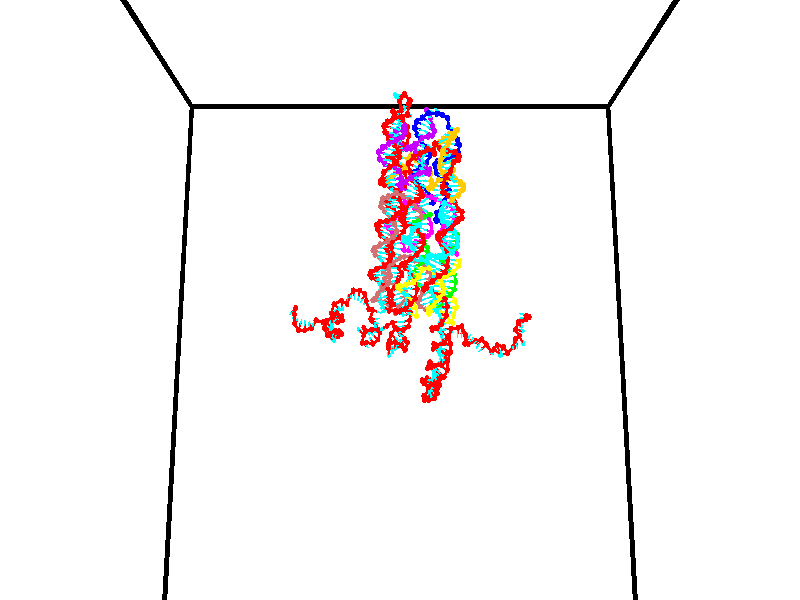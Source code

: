 // switches for output
#declare DRAW_BASES = 1; // possible values are 0, 1; only relevant for DNA ribbons
#declare DRAW_BASES_TYPE = 3; // possible values are 1, 2, 3; only relevant for DNA ribbons
#declare DRAW_FOG = 0; // set to 1 to enable fog

#include "colors.inc"

#include "transforms.inc"
background { rgb <1, 1, 1>}

#default {
   normal{
       ripples 0.25
       frequency 0.20
       turbulence 0.2
       lambda 5
   }
	finish {
		phong 0.1
		phong_size 40.
	}
}

// original window dimensions: 1024x640


// camera settings

camera {
	sky <0, 0.179814, -0.983701>
	up <0, 0.179814, -0.983701>
	right 1.6 * <1, 0, 0>
	location <35, 94.9851, 44.8844>
	look_at <35, 29.7336, 32.9568>
	direction <0, -65.2515, -11.9276>
	angle 67.0682
}


# declare cpy_camera_pos = <35, 94.9851, 44.8844>;
# if (DRAW_FOG = 1)
fog {
	fog_type 2
	up vnormalize(cpy_camera_pos)
	color rgbt<1,1,1,0.3>
	distance 1e-5
	fog_alt 3e-3
	fog_offset 56
}
# end


// LIGHTS

# declare lum = 6;
global_settings {
	ambient_light rgb lum * <0.05, 0.05, 0.05>
	max_trace_level 15
}# declare cpy_direct_light_amount = 0.25;
light_source
{	1000 * <-1, -1.16352, -0.803886>,
	rgb lum * cpy_direct_light_amount
	parallel
}

light_source
{	1000 * <1, 1.16352, 0.803886>,
	rgb lum * cpy_direct_light_amount
	parallel
}

// strand 0

// nucleotide -1

// particle -1
sphere {
	<24.577984, 35.452400, 34.675285> 0.250000
	pigment { color rgbt <1,0,0,0> }
	no_shadow
}
cylinder {
	<24.291105, 35.268414, 34.884686>,  <24.118979, 35.158020, 35.010326>, 0.100000
	pigment { color rgbt <1,0,0,0> }
	no_shadow
}
cylinder {
	<24.291105, 35.268414, 34.884686>,  <24.577984, 35.452400, 34.675285>, 0.100000
	pigment { color rgbt <1,0,0,0> }
	no_shadow
}

// particle -1
sphere {
	<24.291105, 35.268414, 34.884686> 0.100000
	pigment { color rgbt <1,0,0,0> }
	no_shadow
}
sphere {
	0, 1
	scale<0.080000,0.200000,0.300000>
	matrix <0.654457, -0.186503, 0.732736,
		-0.239403, 0.868126, 0.434791,
		-0.717197, -0.459971, 0.523502,
		24.075947, 35.130421, 35.041737>
	pigment { color rgbt <0,1,1,0> }
	no_shadow
}
cylinder {
	<24.490376, 35.756199, 35.248672>,  <24.577984, 35.452400, 34.675285>, 0.130000
	pigment { color rgbt <1,0,0,0> }
	no_shadow
}

// nucleotide -1

// particle -1
sphere {
	<24.490376, 35.756199, 35.248672> 0.250000
	pigment { color rgbt <1,0,0,0> }
	no_shadow
}
cylinder {
	<24.391720, 35.376026, 35.324402>,  <24.332527, 35.147923, 35.369839>, 0.100000
	pigment { color rgbt <1,0,0,0> }
	no_shadow
}
cylinder {
	<24.391720, 35.376026, 35.324402>,  <24.490376, 35.756199, 35.248672>, 0.100000
	pigment { color rgbt <1,0,0,0> }
	no_shadow
}

// particle -1
sphere {
	<24.391720, 35.376026, 35.324402> 0.100000
	pigment { color rgbt <1,0,0,0> }
	no_shadow
}
sphere {
	0, 1
	scale<0.080000,0.200000,0.300000>
	matrix <0.765023, -0.071020, 0.640075,
		-0.594903, 0.302706, 0.744620,
		-0.246638, -0.950434, 0.189327,
		24.317728, 35.090897, 35.381199>
	pigment { color rgbt <0,1,1,0> }
	no_shadow
}
cylinder {
	<24.554029, 35.679958, 36.033016>,  <24.490376, 35.756199, 35.248672>, 0.130000
	pigment { color rgbt <1,0,0,0> }
	no_shadow
}

// nucleotide -1

// particle -1
sphere {
	<24.554029, 35.679958, 36.033016> 0.250000
	pigment { color rgbt <1,0,0,0> }
	no_shadow
}
cylinder {
	<24.609869, 35.340317, 35.829235>,  <24.643372, 35.136532, 35.706966>, 0.100000
	pigment { color rgbt <1,0,0,0> }
	no_shadow
}
cylinder {
	<24.609869, 35.340317, 35.829235>,  <24.554029, 35.679958, 36.033016>, 0.100000
	pigment { color rgbt <1,0,0,0> }
	no_shadow
}

// particle -1
sphere {
	<24.609869, 35.340317, 35.829235> 0.100000
	pigment { color rgbt <1,0,0,0> }
	no_shadow
}
sphere {
	0, 1
	scale<0.080000,0.200000,0.300000>
	matrix <0.912395, -0.089619, 0.399380,
		-0.384771, -0.520570, 0.762206,
		0.139597, -0.849103, -0.509448,
		24.651749, 35.085587, 35.676399>
	pigment { color rgbt <0,1,1,0> }
	no_shadow
}
cylinder {
	<24.832443, 35.049061, 36.495007>,  <24.554029, 35.679958, 36.033016>, 0.130000
	pigment { color rgbt <1,0,0,0> }
	no_shadow
}

// nucleotide -1

// particle -1
sphere {
	<24.832443, 35.049061, 36.495007> 0.250000
	pigment { color rgbt <1,0,0,0> }
	no_shadow
}
cylinder {
	<24.949701, 35.014000, 36.114189>,  <25.020056, 34.992962, 35.885700>, 0.100000
	pigment { color rgbt <1,0,0,0> }
	no_shadow
}
cylinder {
	<24.949701, 35.014000, 36.114189>,  <24.832443, 35.049061, 36.495007>, 0.100000
	pigment { color rgbt <1,0,0,0> }
	no_shadow
}

// particle -1
sphere {
	<24.949701, 35.014000, 36.114189> 0.100000
	pigment { color rgbt <1,0,0,0> }
	no_shadow
}
sphere {
	0, 1
	scale<0.080000,0.200000,0.300000>
	matrix <0.929763, -0.205841, 0.305238,
		-0.222725, -0.974652, 0.021157,
		0.293145, -0.087655, -0.952041,
		25.037645, 34.987705, 35.828575>
	pigment { color rgbt <0,1,1,0> }
	no_shadow
}
cylinder {
	<25.353134, 34.486782, 36.426769>,  <24.832443, 35.049061, 36.495007>, 0.130000
	pigment { color rgbt <1,0,0,0> }
	no_shadow
}

// nucleotide -1

// particle -1
sphere {
	<25.353134, 34.486782, 36.426769> 0.250000
	pigment { color rgbt <1,0,0,0> }
	no_shadow
}
cylinder {
	<25.391241, 34.725819, 36.108322>,  <25.414106, 34.869240, 35.917255>, 0.100000
	pigment { color rgbt <1,0,0,0> }
	no_shadow
}
cylinder {
	<25.391241, 34.725819, 36.108322>,  <25.353134, 34.486782, 36.426769>, 0.100000
	pigment { color rgbt <1,0,0,0> }
	no_shadow
}

// particle -1
sphere {
	<25.391241, 34.725819, 36.108322> 0.100000
	pigment { color rgbt <1,0,0,0> }
	no_shadow
}
sphere {
	0, 1
	scale<0.080000,0.200000,0.300000>
	matrix <0.988528, -0.150952, 0.004983,
		-0.117198, -0.787461, -0.605120,
		0.095268, 0.597595, -0.796118,
		25.419821, 34.905098, 35.869488>
	pigment { color rgbt <0,1,1,0> }
	no_shadow
}
cylinder {
	<26.039869, 34.317375, 36.198303>,  <25.353134, 34.486782, 36.426769>, 0.130000
	pigment { color rgbt <1,0,0,0> }
	no_shadow
}

// nucleotide -1

// particle -1
sphere {
	<26.039869, 34.317375, 36.198303> 0.250000
	pigment { color rgbt <1,0,0,0> }
	no_shadow
}
cylinder {
	<25.957150, 34.684387, 36.062435>,  <25.907518, 34.904594, 35.980915>, 0.100000
	pigment { color rgbt <1,0,0,0> }
	no_shadow
}
cylinder {
	<25.957150, 34.684387, 36.062435>,  <26.039869, 34.317375, 36.198303>, 0.100000
	pigment { color rgbt <1,0,0,0> }
	no_shadow
}

// particle -1
sphere {
	<25.957150, 34.684387, 36.062435> 0.100000
	pigment { color rgbt <1,0,0,0> }
	no_shadow
}
sphere {
	0, 1
	scale<0.080000,0.200000,0.300000>
	matrix <0.944269, 0.278053, 0.176189,
		0.256104, -0.284304, -0.923895,
		-0.206800, 0.917528, -0.339670,
		25.895109, 34.959644, 35.960533>
	pigment { color rgbt <0,1,1,0> }
	no_shadow
}
cylinder {
	<26.488890, 34.563221, 35.587547>,  <26.039869, 34.317375, 36.198303>, 0.130000
	pigment { color rgbt <1,0,0,0> }
	no_shadow
}

// nucleotide -1

// particle -1
sphere {
	<26.488890, 34.563221, 35.587547> 0.250000
	pigment { color rgbt <1,0,0,0> }
	no_shadow
}
cylinder {
	<26.369707, 34.853451, 35.835667>,  <26.298199, 35.027588, 35.984539>, 0.100000
	pigment { color rgbt <1,0,0,0> }
	no_shadow
}
cylinder {
	<26.369707, 34.853451, 35.835667>,  <26.488890, 34.563221, 35.587547>, 0.100000
	pigment { color rgbt <1,0,0,0> }
	no_shadow
}

// particle -1
sphere {
	<26.369707, 34.853451, 35.835667> 0.100000
	pigment { color rgbt <1,0,0,0> }
	no_shadow
}
sphere {
	0, 1
	scale<0.080000,0.200000,0.300000>
	matrix <0.943543, 0.125328, 0.306625,
		0.144739, 0.676636, -0.721952,
		-0.297954, 0.725574, 0.620295,
		26.280321, 35.071121, 36.021755>
	pigment { color rgbt <0,1,1,0> }
	no_shadow
}
cylinder {
	<27.207891, 34.636856, 35.750153>,  <26.488890, 34.563221, 35.587547>, 0.130000
	pigment { color rgbt <1,0,0,0> }
	no_shadow
}

// nucleotide -1

// particle -1
sphere {
	<27.207891, 34.636856, 35.750153> 0.250000
	pigment { color rgbt <1,0,0,0> }
	no_shadow
}
cylinder {
	<27.591047, 34.630932, 35.635452>,  <27.820942, 34.627377, 35.566631>, 0.100000
	pigment { color rgbt <1,0,0,0> }
	no_shadow
}
cylinder {
	<27.591047, 34.630932, 35.635452>,  <27.207891, 34.636856, 35.750153>, 0.100000
	pigment { color rgbt <1,0,0,0> }
	no_shadow
}

// particle -1
sphere {
	<27.591047, 34.630932, 35.635452> 0.100000
	pigment { color rgbt <1,0,0,0> }
	no_shadow
}
sphere {
	0, 1
	scale<0.080000,0.200000,0.300000>
	matrix <0.250770, 0.529565, 0.810354,
		0.139855, -0.848140, 0.510979,
		0.957890, -0.014807, -0.286751,
		27.878414, 34.626492, 35.549427>
	pigment { color rgbt <0,1,1,0> }
	no_shadow
}
cylinder {
	<27.617006, 34.454838, 36.380856>,  <27.207891, 34.636856, 35.750153>, 0.130000
	pigment { color rgbt <1,0,0,0> }
	no_shadow
}

// nucleotide -1

// particle -1
sphere {
	<27.617006, 34.454838, 36.380856> 0.250000
	pigment { color rgbt <1,0,0,0> }
	no_shadow
}
cylinder {
	<27.868750, 34.658932, 36.146397>,  <28.019794, 34.781387, 36.005722>, 0.100000
	pigment { color rgbt <1,0,0,0> }
	no_shadow
}
cylinder {
	<27.868750, 34.658932, 36.146397>,  <27.617006, 34.454838, 36.380856>, 0.100000
	pigment { color rgbt <1,0,0,0> }
	no_shadow
}

// particle -1
sphere {
	<27.868750, 34.658932, 36.146397> 0.100000
	pigment { color rgbt <1,0,0,0> }
	no_shadow
}
sphere {
	0, 1
	scale<0.080000,0.200000,0.300000>
	matrix <0.316833, 0.520251, 0.793067,
		0.709597, -0.684832, 0.165763,
		0.629356, 0.510239, -0.586146,
		28.057556, 34.812004, 35.970554>
	pigment { color rgbt <0,1,1,0> }
	no_shadow
}
cylinder {
	<28.150614, 34.468349, 36.766068>,  <27.617006, 34.454838, 36.380856>, 0.130000
	pigment { color rgbt <1,0,0,0> }
	no_shadow
}

// nucleotide -1

// particle -1
sphere {
	<28.150614, 34.468349, 36.766068> 0.250000
	pigment { color rgbt <1,0,0,0> }
	no_shadow
}
cylinder {
	<28.181202, 34.769196, 36.504238>,  <28.199554, 34.949703, 36.347141>, 0.100000
	pigment { color rgbt <1,0,0,0> }
	no_shadow
}
cylinder {
	<28.181202, 34.769196, 36.504238>,  <28.150614, 34.468349, 36.766068>, 0.100000
	pigment { color rgbt <1,0,0,0> }
	no_shadow
}

// particle -1
sphere {
	<28.181202, 34.769196, 36.504238> 0.100000
	pigment { color rgbt <1,0,0,0> }
	no_shadow
}
sphere {
	0, 1
	scale<0.080000,0.200000,0.300000>
	matrix <0.369187, 0.588478, 0.719302,
		0.926204, -0.296665, -0.232673,
		0.076469, 0.752120, -0.654575,
		28.204144, 34.994831, 36.307865>
	pigment { color rgbt <0,1,1,0> }
	no_shadow
}
cylinder {
	<28.776802, 34.723507, 36.963013>,  <28.150614, 34.468349, 36.766068>, 0.130000
	pigment { color rgbt <1,0,0,0> }
	no_shadow
}

// nucleotide -1

// particle -1
sphere {
	<28.776802, 34.723507, 36.963013> 0.250000
	pigment { color rgbt <1,0,0,0> }
	no_shadow
}
cylinder {
	<28.565041, 35.005527, 36.774273>,  <28.437984, 35.174740, 36.661030>, 0.100000
	pigment { color rgbt <1,0,0,0> }
	no_shadow
}
cylinder {
	<28.565041, 35.005527, 36.774273>,  <28.776802, 34.723507, 36.963013>, 0.100000
	pigment { color rgbt <1,0,0,0> }
	no_shadow
}

// particle -1
sphere {
	<28.565041, 35.005527, 36.774273> 0.100000
	pigment { color rgbt <1,0,0,0> }
	no_shadow
}
sphere {
	0, 1
	scale<0.080000,0.200000,0.300000>
	matrix <0.242440, 0.658714, 0.712264,
		0.812992, 0.262681, -0.519657,
		-0.529403, 0.705050, -0.471845,
		28.406219, 35.217041, 36.632721>
	pigment { color rgbt <0,1,1,0> }
	no_shadow
}
cylinder {
	<29.204401, 35.412464, 36.876698>,  <28.776802, 34.723507, 36.963013>, 0.130000
	pigment { color rgbt <1,0,0,0> }
	no_shadow
}

// nucleotide -1

// particle -1
sphere {
	<29.204401, 35.412464, 36.876698> 0.250000
	pigment { color rgbt <1,0,0,0> }
	no_shadow
}
cylinder {
	<28.813927, 35.496063, 36.853432>,  <28.579641, 35.546223, 36.839470>, 0.100000
	pigment { color rgbt <1,0,0,0> }
	no_shadow
}
cylinder {
	<28.813927, 35.496063, 36.853432>,  <29.204401, 35.412464, 36.876698>, 0.100000
	pigment { color rgbt <1,0,0,0> }
	no_shadow
}

// particle -1
sphere {
	<28.813927, 35.496063, 36.853432> 0.100000
	pigment { color rgbt <1,0,0,0> }
	no_shadow
}
sphere {
	0, 1
	scale<0.080000,0.200000,0.300000>
	matrix <0.088345, 0.627873, 0.773286,
		0.198133, 0.749732, -0.631384,
		-0.976186, 0.208993, -0.058168,
		28.521070, 35.558762, 36.835983>
	pigment { color rgbt <0,1,1,0> }
	no_shadow
}
cylinder {
	<29.011906, 36.217575, 36.733898>,  <29.204401, 35.412464, 36.876698>, 0.130000
	pigment { color rgbt <1,0,0,0> }
	no_shadow
}

// nucleotide -1

// particle -1
sphere {
	<29.011906, 36.217575, 36.733898> 0.250000
	pigment { color rgbt <1,0,0,0> }
	no_shadow
}
cylinder {
	<28.726498, 36.023998, 36.936554>,  <28.555252, 35.907852, 37.058147>, 0.100000
	pigment { color rgbt <1,0,0,0> }
	no_shadow
}
cylinder {
	<28.726498, 36.023998, 36.936554>,  <29.011906, 36.217575, 36.733898>, 0.100000
	pigment { color rgbt <1,0,0,0> }
	no_shadow
}

// particle -1
sphere {
	<28.726498, 36.023998, 36.936554> 0.100000
	pigment { color rgbt <1,0,0,0> }
	no_shadow
}
sphere {
	0, 1
	scale<0.080000,0.200000,0.300000>
	matrix <-0.020193, 0.737023, 0.675566,
		-0.700344, 0.471799, -0.535653,
		-0.713520, -0.483946, 0.506642,
		28.512442, 35.878815, 37.088547>
	pigment { color rgbt <0,1,1,0> }
	no_shadow
}
cylinder {
	<28.699932, 36.751659, 36.778339>,  <29.011906, 36.217575, 36.733898>, 0.130000
	pigment { color rgbt <1,0,0,0> }
	no_shadow
}

// nucleotide -1

// particle -1
sphere {
	<28.699932, 36.751659, 36.778339> 0.250000
	pigment { color rgbt <1,0,0,0> }
	no_shadow
}
cylinder {
	<28.606716, 36.481548, 37.058250>,  <28.550787, 36.319481, 37.226196>, 0.100000
	pigment { color rgbt <1,0,0,0> }
	no_shadow
}
cylinder {
	<28.606716, 36.481548, 37.058250>,  <28.699932, 36.751659, 36.778339>, 0.100000
	pigment { color rgbt <1,0,0,0> }
	no_shadow
}

// particle -1
sphere {
	<28.606716, 36.481548, 37.058250> 0.100000
	pigment { color rgbt <1,0,0,0> }
	no_shadow
}
sphere {
	0, 1
	scale<0.080000,0.200000,0.300000>
	matrix <-0.233355, 0.737396, 0.633871,
		-0.944054, -0.015579, -0.329422,
		-0.233039, -0.675281, 0.699777,
		28.536804, 36.278965, 37.268185>
	pigment { color rgbt <0,1,1,0> }
	no_shadow
}
cylinder {
	<27.921410, 36.684391, 37.102940>,  <28.699932, 36.751659, 36.778339>, 0.130000
	pigment { color rgbt <1,0,0,0> }
	no_shadow
}

// nucleotide -1

// particle -1
sphere {
	<27.921410, 36.684391, 37.102940> 0.250000
	pigment { color rgbt <1,0,0,0> }
	no_shadow
}
cylinder {
	<28.241388, 36.633278, 37.337460>,  <28.433376, 36.602608, 37.478172>, 0.100000
	pigment { color rgbt <1,0,0,0> }
	no_shadow
}
cylinder {
	<28.241388, 36.633278, 37.337460>,  <27.921410, 36.684391, 37.102940>, 0.100000
	pigment { color rgbt <1,0,0,0> }
	no_shadow
}

// particle -1
sphere {
	<28.241388, 36.633278, 37.337460> 0.100000
	pigment { color rgbt <1,0,0,0> }
	no_shadow
}
sphere {
	0, 1
	scale<0.080000,0.200000,0.300000>
	matrix <-0.245309, 0.822049, 0.513866,
		-0.547636, -0.554892, 0.626250,
		0.799949, -0.127787, 0.586304,
		28.481373, 36.594940, 37.513351>
	pigment { color rgbt <0,1,1,0> }
	no_shadow
}
cylinder {
	<27.581167, 36.296005, 36.483231>,  <27.921410, 36.684391, 37.102940>, 0.130000
	pigment { color rgbt <1,0,0,0> }
	no_shadow
}

// nucleotide -1

// particle -1
sphere {
	<27.581167, 36.296005, 36.483231> 0.250000
	pigment { color rgbt <1,0,0,0> }
	no_shadow
}
cylinder {
	<27.873472, 36.060921, 36.622131>,  <28.048855, 35.919868, 36.705471>, 0.100000
	pigment { color rgbt <1,0,0,0> }
	no_shadow
}
cylinder {
	<27.873472, 36.060921, 36.622131>,  <27.581167, 36.296005, 36.483231>, 0.100000
	pigment { color rgbt <1,0,0,0> }
	no_shadow
}

// particle -1
sphere {
	<27.873472, 36.060921, 36.622131> 0.100000
	pigment { color rgbt <1,0,0,0> }
	no_shadow
}
sphere {
	0, 1
	scale<0.080000,0.200000,0.300000>
	matrix <-0.077535, -0.576859, -0.813155,
		0.678216, 0.567298, -0.467115,
		0.730761, -0.587713, 0.347249,
		28.092701, 35.884605, 36.726307>
	pigment { color rgbt <0,1,1,0> }
	no_shadow
}
cylinder {
	<27.754650, 36.153484, 35.898434>,  <27.581167, 36.296005, 36.483231>, 0.130000
	pigment { color rgbt <1,0,0,0> }
	no_shadow
}

// nucleotide -1

// particle -1
sphere {
	<27.754650, 36.153484, 35.898434> 0.250000
	pigment { color rgbt <1,0,0,0> }
	no_shadow
}
cylinder {
	<27.931376, 35.879955, 36.130707>,  <28.037411, 35.715839, 36.270069>, 0.100000
	pigment { color rgbt <1,0,0,0> }
	no_shadow
}
cylinder {
	<27.931376, 35.879955, 36.130707>,  <27.754650, 36.153484, 35.898434>, 0.100000
	pigment { color rgbt <1,0,0,0> }
	no_shadow
}

// particle -1
sphere {
	<27.931376, 35.879955, 36.130707> 0.100000
	pigment { color rgbt <1,0,0,0> }
	no_shadow
}
sphere {
	0, 1
	scale<0.080000,0.200000,0.300000>
	matrix <0.079426, -0.614923, -0.784577,
		0.893584, 0.392757, -0.217368,
		0.441813, -0.683821, 0.580680,
		28.063919, 35.674809, 36.304913>
	pigment { color rgbt <0,1,1,0> }
	no_shadow
}
cylinder {
	<28.368793, 36.057030, 35.545029>,  <27.754650, 36.153484, 35.898434>, 0.130000
	pigment { color rgbt <1,0,0,0> }
	no_shadow
}

// nucleotide -1

// particle -1
sphere {
	<28.368793, 36.057030, 35.545029> 0.250000
	pigment { color rgbt <1,0,0,0> }
	no_shadow
}
cylinder {
	<28.287363, 35.747070, 35.784389>,  <28.238504, 35.561096, 35.928005>, 0.100000
	pigment { color rgbt <1,0,0,0> }
	no_shadow
}
cylinder {
	<28.287363, 35.747070, 35.784389>,  <28.368793, 36.057030, 35.545029>, 0.100000
	pigment { color rgbt <1,0,0,0> }
	no_shadow
}

// particle -1
sphere {
	<28.287363, 35.747070, 35.784389> 0.100000
	pigment { color rgbt <1,0,0,0> }
	no_shadow
}
sphere {
	0, 1
	scale<0.080000,0.200000,0.300000>
	matrix <0.070345, -0.621201, -0.780488,
		0.976529, -0.116792, 0.180971,
		-0.203574, -0.774899, 0.598405,
		28.226292, 35.514599, 35.963909>
	pigment { color rgbt <0,1,1,0> }
	no_shadow
}
cylinder {
	<28.694414, 35.538013, 35.144459>,  <28.368793, 36.057030, 35.545029>, 0.130000
	pigment { color rgbt <1,0,0,0> }
	no_shadow
}

// nucleotide -1

// particle -1
sphere {
	<28.694414, 35.538013, 35.144459> 0.250000
	pigment { color rgbt <1,0,0,0> }
	no_shadow
}
cylinder {
	<28.499596, 35.311047, 35.410038>,  <28.382706, 35.174866, 35.569386>, 0.100000
	pigment { color rgbt <1,0,0,0> }
	no_shadow
}
cylinder {
	<28.499596, 35.311047, 35.410038>,  <28.694414, 35.538013, 35.144459>, 0.100000
	pigment { color rgbt <1,0,0,0> }
	no_shadow
}

// particle -1
sphere {
	<28.499596, 35.311047, 35.410038> 0.100000
	pigment { color rgbt <1,0,0,0> }
	no_shadow
}
sphere {
	0, 1
	scale<0.080000,0.200000,0.300000>
	matrix <-0.053646, -0.739339, -0.671193,
		0.871728, -0.362520, 0.329651,
		-0.487045, -0.567413, 0.663950,
		28.353481, 35.140823, 35.609222>
	pigment { color rgbt <0,1,1,0> }
	no_shadow
}
cylinder {
	<29.140451, 34.926094, 35.279083>,  <28.694414, 35.538013, 35.144459>, 0.130000
	pigment { color rgbt <1,0,0,0> }
	no_shadow
}

// nucleotide -1

// particle -1
sphere {
	<29.140451, 34.926094, 35.279083> 0.250000
	pigment { color rgbt <1,0,0,0> }
	no_shadow
}
cylinder {
	<28.755621, 34.838085, 35.343582>,  <28.524723, 34.785278, 35.382282>, 0.100000
	pigment { color rgbt <1,0,0,0> }
	no_shadow
}
cylinder {
	<28.755621, 34.838085, 35.343582>,  <29.140451, 34.926094, 35.279083>, 0.100000
	pigment { color rgbt <1,0,0,0> }
	no_shadow
}

// particle -1
sphere {
	<28.755621, 34.838085, 35.343582> 0.100000
	pigment { color rgbt <1,0,0,0> }
	no_shadow
}
sphere {
	0, 1
	scale<0.080000,0.200000,0.300000>
	matrix <0.077005, -0.786126, -0.613250,
		0.261691, -0.577576, 0.773255,
		-0.962075, -0.220026, 0.161246,
		28.466999, 34.772076, 35.391956>
	pigment { color rgbt <0,1,1,0> }
	no_shadow
}
cylinder {
	<29.138691, 34.300060, 35.557705>,  <29.140451, 34.926094, 35.279083>, 0.130000
	pigment { color rgbt <1,0,0,0> }
	no_shadow
}

// nucleotide -1

// particle -1
sphere {
	<29.138691, 34.300060, 35.557705> 0.250000
	pigment { color rgbt <1,0,0,0> }
	no_shadow
}
cylinder {
	<28.815632, 34.383743, 35.337181>,  <28.621798, 34.433952, 35.204868>, 0.100000
	pigment { color rgbt <1,0,0,0> }
	no_shadow
}
cylinder {
	<28.815632, 34.383743, 35.337181>,  <29.138691, 34.300060, 35.557705>, 0.100000
	pigment { color rgbt <1,0,0,0> }
	no_shadow
}

// particle -1
sphere {
	<28.815632, 34.383743, 35.337181> 0.100000
	pigment { color rgbt <1,0,0,0> }
	no_shadow
}
sphere {
	0, 1
	scale<0.080000,0.200000,0.300000>
	matrix <0.248108, -0.727589, -0.639576,
		-0.534930, -0.653334, 0.535727,
		-0.807646, 0.209210, -0.551307,
		28.573338, 34.446507, 35.171787>
	pigment { color rgbt <0,1,1,0> }
	no_shadow
}
cylinder {
	<28.616171, 33.817986, 35.655937>,  <29.138691, 34.300060, 35.557705>, 0.130000
	pigment { color rgbt <1,0,0,0> }
	no_shadow
}

// nucleotide -1

// particle -1
sphere {
	<28.616171, 33.817986, 35.655937> 0.250000
	pigment { color rgbt <1,0,0,0> }
	no_shadow
}
cylinder {
	<28.557875, 33.949020, 35.282532>,  <28.522896, 34.027641, 35.058491>, 0.100000
	pigment { color rgbt <1,0,0,0> }
	no_shadow
}
cylinder {
	<28.557875, 33.949020, 35.282532>,  <28.616171, 33.817986, 35.655937>, 0.100000
	pigment { color rgbt <1,0,0,0> }
	no_shadow
}

// particle -1
sphere {
	<28.557875, 33.949020, 35.282532> 0.100000
	pigment { color rgbt <1,0,0,0> }
	no_shadow
}
sphere {
	0, 1
	scale<0.080000,0.200000,0.300000>
	matrix <0.172042, -0.920817, -0.349996,
		-0.974249, -0.211612, 0.077843,
		-0.145743, 0.327591, -0.933511,
		28.514153, 34.047298, 35.002480>
	pigment { color rgbt <0,1,1,0> }
	no_shadow
}
cylinder {
	<28.149889, 33.351124, 35.375988>,  <28.616171, 33.817986, 35.655937>, 0.130000
	pigment { color rgbt <1,0,0,0> }
	no_shadow
}

// nucleotide -1

// particle -1
sphere {
	<28.149889, 33.351124, 35.375988> 0.250000
	pigment { color rgbt <1,0,0,0> }
	no_shadow
}
cylinder {
	<28.295643, 33.563660, 35.070072>,  <28.383095, 33.691181, 34.886524>, 0.100000
	pigment { color rgbt <1,0,0,0> }
	no_shadow
}
cylinder {
	<28.295643, 33.563660, 35.070072>,  <28.149889, 33.351124, 35.375988>, 0.100000
	pigment { color rgbt <1,0,0,0> }
	no_shadow
}

// particle -1
sphere {
	<28.295643, 33.563660, 35.070072> 0.100000
	pigment { color rgbt <1,0,0,0> }
	no_shadow
}
sphere {
	0, 1
	scale<0.080000,0.200000,0.300000>
	matrix <0.351466, -0.838980, -0.415432,
		-0.862377, -0.117418, -0.492462,
		0.364387, 0.531343, -0.764786,
		28.404959, 33.723061, 34.840637>
	pigment { color rgbt <0,1,1,0> }
	no_shadow
}
cylinder {
	<27.861530, 33.055260, 34.734676>,  <28.149889, 33.351124, 35.375988>, 0.130000
	pigment { color rgbt <1,0,0,0> }
	no_shadow
}

// nucleotide -1

// particle -1
sphere {
	<27.861530, 33.055260, 34.734676> 0.250000
	pigment { color rgbt <1,0,0,0> }
	no_shadow
}
cylinder {
	<28.195391, 33.257275, 34.646774>,  <28.395706, 33.378483, 34.594032>, 0.100000
	pigment { color rgbt <1,0,0,0> }
	no_shadow
}
cylinder {
	<28.195391, 33.257275, 34.646774>,  <27.861530, 33.055260, 34.734676>, 0.100000
	pigment { color rgbt <1,0,0,0> }
	no_shadow
}

// particle -1
sphere {
	<28.195391, 33.257275, 34.646774> 0.100000
	pigment { color rgbt <1,0,0,0> }
	no_shadow
}
sphere {
	0, 1
	scale<0.080000,0.200000,0.300000>
	matrix <0.379770, -0.816692, -0.434499,
		-0.398914, 0.279197, -0.873451,
		0.834651, 0.505038, -0.219759,
		28.445786, 33.408787, 34.580845>
	pigment { color rgbt <0,1,1,0> }
	no_shadow
}
cylinder {
	<28.113895, 33.099258, 33.948528>,  <27.861530, 33.055260, 34.734676>, 0.130000
	pigment { color rgbt <1,0,0,0> }
	no_shadow
}

// nucleotide -1

// particle -1
sphere {
	<28.113895, 33.099258, 33.948528> 0.250000
	pigment { color rgbt <1,0,0,0> }
	no_shadow
}
cylinder {
	<28.439714, 33.125092, 34.179123>,  <28.635206, 33.140591, 34.317478>, 0.100000
	pigment { color rgbt <1,0,0,0> }
	no_shadow
}
cylinder {
	<28.439714, 33.125092, 34.179123>,  <28.113895, 33.099258, 33.948528>, 0.100000
	pigment { color rgbt <1,0,0,0> }
	no_shadow
}

// particle -1
sphere {
	<28.439714, 33.125092, 34.179123> 0.100000
	pigment { color rgbt <1,0,0,0> }
	no_shadow
}
sphere {
	0, 1
	scale<0.080000,0.200000,0.300000>
	matrix <0.427930, -0.737839, -0.521987,
		0.391644, 0.671881, -0.628642,
		0.814550, 0.064581, 0.576488,
		28.684080, 33.144466, 34.352070>
	pigment { color rgbt <0,1,1,0> }
	no_shadow
}
cylinder {
	<28.910202, 33.262817, 33.637829>,  <28.113895, 33.099258, 33.948528>, 0.130000
	pigment { color rgbt <1,0,0,0> }
	no_shadow
}

// nucleotide -1

// particle -1
sphere {
	<28.910202, 33.262817, 33.637829> 0.250000
	pigment { color rgbt <1,0,0,0> }
	no_shadow
}
cylinder {
	<28.970327, 33.096889, 33.996788>,  <29.006403, 32.997334, 34.212166>, 0.100000
	pigment { color rgbt <1,0,0,0> }
	no_shadow
}
cylinder {
	<28.970327, 33.096889, 33.996788>,  <28.910202, 33.262817, 33.637829>, 0.100000
	pigment { color rgbt <1,0,0,0> }
	no_shadow
}

// particle -1
sphere {
	<28.970327, 33.096889, 33.996788> 0.100000
	pigment { color rgbt <1,0,0,0> }
	no_shadow
}
sphere {
	0, 1
	scale<0.080000,0.200000,0.300000>
	matrix <0.777817, -0.510677, -0.366346,
		0.610250, 0.753081, 0.245894,
		0.150316, -0.414824, 0.897400,
		29.015423, 32.972443, 34.266006>
	pigment { color rgbt <0,1,1,0> }
	no_shadow
}
cylinder {
	<29.457281, 32.736641, 33.884361>,  <28.910202, 33.262817, 33.637829>, 0.130000
	pigment { color rgbt <1,0,0,0> }
	no_shadow
}

// nucleotide -1

// particle -1
sphere {
	<29.457281, 32.736641, 33.884361> 0.250000
	pigment { color rgbt <1,0,0,0> }
	no_shadow
}
cylinder {
	<29.504572, 33.017780, 33.603783>,  <29.532946, 33.186462, 33.435436>, 0.100000
	pigment { color rgbt <1,0,0,0> }
	no_shadow
}
cylinder {
	<29.504572, 33.017780, 33.603783>,  <29.457281, 32.736641, 33.884361>, 0.100000
	pigment { color rgbt <1,0,0,0> }
	no_shadow
}

// particle -1
sphere {
	<29.504572, 33.017780, 33.603783> 0.100000
	pigment { color rgbt <1,0,0,0> }
	no_shadow
}
sphere {
	0, 1
	scale<0.080000,0.200000,0.300000>
	matrix <0.919652, -0.343930, -0.189614,
		-0.374518, -0.622670, -0.687035,
		0.118225, 0.702847, -0.701448,
		29.540039, 33.228634, 33.393349>
	pigment { color rgbt <0,1,1,0> }
	no_shadow
}
cylinder {
	<29.677267, 32.431747, 33.167118>,  <29.457281, 32.736641, 33.884361>, 0.130000
	pigment { color rgbt <1,0,0,0> }
	no_shadow
}

// nucleotide -1

// particle -1
sphere {
	<29.677267, 32.431747, 33.167118> 0.250000
	pigment { color rgbt <1,0,0,0> }
	no_shadow
}
cylinder {
	<29.809196, 32.802952, 33.236404>,  <29.888355, 33.025677, 33.277977>, 0.100000
	pigment { color rgbt <1,0,0,0> }
	no_shadow
}
cylinder {
	<29.809196, 32.802952, 33.236404>,  <29.677267, 32.431747, 33.167118>, 0.100000
	pigment { color rgbt <1,0,0,0> }
	no_shadow
}

// particle -1
sphere {
	<29.809196, 32.802952, 33.236404> 0.100000
	pigment { color rgbt <1,0,0,0> }
	no_shadow
}
sphere {
	0, 1
	scale<0.080000,0.200000,0.300000>
	matrix <0.943721, -0.319326, -0.086152,
		-0.024637, 0.191886, -0.981108,
		0.329825, 0.928014, 0.173219,
		29.908144, 33.081356, 33.288372>
	pigment { color rgbt <0,1,1,0> }
	no_shadow
}
cylinder {
	<30.086241, 32.598473, 32.606422>,  <29.677267, 32.431747, 33.167118>, 0.130000
	pigment { color rgbt <1,0,0,0> }
	no_shadow
}

// nucleotide -1

// particle -1
sphere {
	<30.086241, 32.598473, 32.606422> 0.250000
	pigment { color rgbt <1,0,0,0> }
	no_shadow
}
cylinder {
	<30.170368, 32.758717, 32.963135>,  <30.220844, 32.854862, 33.177162>, 0.100000
	pigment { color rgbt <1,0,0,0> }
	no_shadow
}
cylinder {
	<30.170368, 32.758717, 32.963135>,  <30.086241, 32.598473, 32.606422>, 0.100000
	pigment { color rgbt <1,0,0,0> }
	no_shadow
}

// particle -1
sphere {
	<30.170368, 32.758717, 32.963135> 0.100000
	pigment { color rgbt <1,0,0,0> }
	no_shadow
}
sphere {
	0, 1
	scale<0.080000,0.200000,0.300000>
	matrix <0.934115, -0.351474, -0.062409,
		0.288436, 0.846153, -0.448140,
		0.210317, 0.400613, 0.891782,
		30.233463, 32.878902, 33.230671>
	pigment { color rgbt <0,1,1,0> }
	no_shadow
}
cylinder {
	<30.776379, 32.828762, 32.671185>,  <30.086241, 32.598473, 32.606422>, 0.130000
	pigment { color rgbt <1,0,0,0> }
	no_shadow
}

// nucleotide -1

// particle -1
sphere {
	<30.776379, 32.828762, 32.671185> 0.250000
	pigment { color rgbt <1,0,0,0> }
	no_shadow
}
cylinder {
	<30.693539, 32.816719, 33.062328>,  <30.643835, 32.809494, 33.297012>, 0.100000
	pigment { color rgbt <1,0,0,0> }
	no_shadow
}
cylinder {
	<30.693539, 32.816719, 33.062328>,  <30.776379, 32.828762, 32.671185>, 0.100000
	pigment { color rgbt <1,0,0,0> }
	no_shadow
}

// particle -1
sphere {
	<30.693539, 32.816719, 33.062328> 0.100000
	pigment { color rgbt <1,0,0,0> }
	no_shadow
}
sphere {
	0, 1
	scale<0.080000,0.200000,0.300000>
	matrix <0.918430, -0.350327, 0.183731,
		0.337038, 0.936144, 0.100202,
		-0.207102, -0.030105, 0.977856,
		30.631409, 32.807686, 33.355686>
	pigment { color rgbt <0,1,1,0> }
	no_shadow
}
cylinder {
	<31.325378, 33.099098, 33.054672>,  <30.776379, 32.828762, 32.671185>, 0.130000
	pigment { color rgbt <1,0,0,0> }
	no_shadow
}

// nucleotide -1

// particle -1
sphere {
	<31.325378, 33.099098, 33.054672> 0.250000
	pigment { color rgbt <1,0,0,0> }
	no_shadow
}
cylinder {
	<31.131584, 32.872746, 33.321522>,  <31.015308, 32.736935, 33.481632>, 0.100000
	pigment { color rgbt <1,0,0,0> }
	no_shadow
}
cylinder {
	<31.131584, 32.872746, 33.321522>,  <31.325378, 33.099098, 33.054672>, 0.100000
	pigment { color rgbt <1,0,0,0> }
	no_shadow
}

// particle -1
sphere {
	<31.131584, 32.872746, 33.321522> 0.100000
	pigment { color rgbt <1,0,0,0> }
	no_shadow
}
sphere {
	0, 1
	scale<0.080000,0.200000,0.300000>
	matrix <0.873408, -0.269909, 0.405348,
		-0.049316, 0.779055, 0.625012,
		-0.484485, -0.565881, 0.667122,
		30.986238, 32.702980, 33.521660>
	pigment { color rgbt <0,1,1,0> }
	no_shadow
}
cylinder {
	<31.507536, 33.392857, 33.694057>,  <31.325378, 33.099098, 33.054672>, 0.130000
	pigment { color rgbt <1,0,0,0> }
	no_shadow
}

// nucleotide -1

// particle -1
sphere {
	<31.507536, 33.392857, 33.694057> 0.250000
	pigment { color rgbt <1,0,0,0> }
	no_shadow
}
cylinder {
	<31.382874, 33.015545, 33.739822>,  <31.308075, 32.789158, 33.767281>, 0.100000
	pigment { color rgbt <1,0,0,0> }
	no_shadow
}
cylinder {
	<31.382874, 33.015545, 33.739822>,  <31.507536, 33.392857, 33.694057>, 0.100000
	pigment { color rgbt <1,0,0,0> }
	no_shadow
}

// particle -1
sphere {
	<31.382874, 33.015545, 33.739822> 0.100000
	pigment { color rgbt <1,0,0,0> }
	no_shadow
}
sphere {
	0, 1
	scale<0.080000,0.200000,0.300000>
	matrix <0.826962, -0.209961, 0.521585,
		-0.467979, 0.257172, 0.845493,
		-0.311658, -0.943281, 0.114414,
		31.289375, 32.732559, 33.774147>
	pigment { color rgbt <0,1,1,0> }
	no_shadow
}
cylinder {
	<31.752451, 33.215168, 34.402325>,  <31.507536, 33.392857, 33.694057>, 0.130000
	pigment { color rgbt <1,0,0,0> }
	no_shadow
}

// nucleotide -1

// particle -1
sphere {
	<31.752451, 33.215168, 34.402325> 0.250000
	pigment { color rgbt <1,0,0,0> }
	no_shadow
}
cylinder {
	<31.693075, 32.900021, 34.163250>,  <31.657450, 32.710934, 34.019806>, 0.100000
	pigment { color rgbt <1,0,0,0> }
	no_shadow
}
cylinder {
	<31.693075, 32.900021, 34.163250>,  <31.752451, 33.215168, 34.402325>, 0.100000
	pigment { color rgbt <1,0,0,0> }
	no_shadow
}

// particle -1
sphere {
	<31.693075, 32.900021, 34.163250> 0.100000
	pigment { color rgbt <1,0,0,0> }
	no_shadow
}
sphere {
	0, 1
	scale<0.080000,0.200000,0.300000>
	matrix <0.848646, -0.411774, 0.332029,
		-0.507707, -0.457939, 0.729744,
		-0.148440, -0.787867, -0.597688,
		31.648542, 32.663662, 33.983944>
	pigment { color rgbt <0,1,1,0> }
	no_shadow
}
cylinder {
	<32.112980, 32.617577, 34.375290>,  <31.752451, 33.215168, 34.402325>, 0.130000
	pigment { color rgbt <1,0,0,0> }
	no_shadow
}

// nucleotide -1

// particle -1
sphere {
	<32.112980, 32.617577, 34.375290> 0.250000
	pigment { color rgbt <1,0,0,0> }
	no_shadow
}
cylinder {
	<32.477089, 32.475117, 34.459724>,  <32.695557, 32.389641, 34.510384>, 0.100000
	pigment { color rgbt <1,0,0,0> }
	no_shadow
}
cylinder {
	<32.477089, 32.475117, 34.459724>,  <32.112980, 32.617577, 34.375290>, 0.100000
	pigment { color rgbt <1,0,0,0> }
	no_shadow
}

// particle -1
sphere {
	<32.477089, 32.475117, 34.459724> 0.100000
	pigment { color rgbt <1,0,0,0> }
	no_shadow
}
sphere {
	0, 1
	scale<0.080000,0.200000,0.300000>
	matrix <-0.325167, -0.299455, 0.896991,
		-0.256253, -0.885147, -0.388395,
		0.910275, -0.356149, 0.211084,
		32.750172, 32.368271, 34.523048>
	pigment { color rgbt <0,1,1,0> }
	no_shadow
}
cylinder {
	<31.924839, 32.560097, 35.151745>,  <32.112980, 32.617577, 34.375290>, 0.130000
	pigment { color rgbt <1,0,0,0> }
	no_shadow
}

// nucleotide -1

// particle -1
sphere {
	<31.924839, 32.560097, 35.151745> 0.250000
	pigment { color rgbt <1,0,0,0> }
	no_shadow
}
cylinder {
	<32.293919, 32.411205, 35.111610>,  <32.515366, 32.321869, 35.087528>, 0.100000
	pigment { color rgbt <1,0,0,0> }
	no_shadow
}
cylinder {
	<32.293919, 32.411205, 35.111610>,  <31.924839, 32.560097, 35.151745>, 0.100000
	pigment { color rgbt <1,0,0,0> }
	no_shadow
}

// particle -1
sphere {
	<32.293919, 32.411205, 35.111610> 0.100000
	pigment { color rgbt <1,0,0,0> }
	no_shadow
}
sphere {
	0, 1
	scale<0.080000,0.200000,0.300000>
	matrix <-0.060320, -0.396449, 0.916073,
		-0.380753, -0.839216, -0.388258,
		0.922707, -0.372217, -0.100328,
		32.570728, 32.299534, 35.081509>
	pigment { color rgbt <0,1,1,0> }
	no_shadow
}
cylinder {
	<31.971642, 31.744991, 35.184750>,  <31.924839, 32.560097, 35.151745>, 0.130000
	pigment { color rgbt <1,0,0,0> }
	no_shadow
}

// nucleotide -1

// particle -1
sphere {
	<31.971642, 31.744991, 35.184750> 0.250000
	pigment { color rgbt <1,0,0,0> }
	no_shadow
}
cylinder {
	<32.274963, 31.965582, 35.323799>,  <32.456955, 32.097935, 35.407230>, 0.100000
	pigment { color rgbt <1,0,0,0> }
	no_shadow
}
cylinder {
	<32.274963, 31.965582, 35.323799>,  <31.971642, 31.744991, 35.184750>, 0.100000
	pigment { color rgbt <1,0,0,0> }
	no_shadow
}

// particle -1
sphere {
	<32.274963, 31.965582, 35.323799> 0.100000
	pigment { color rgbt <1,0,0,0> }
	no_shadow
}
sphere {
	0, 1
	scale<0.080000,0.200000,0.300000>
	matrix <-0.242833, -0.255918, 0.935702,
		0.604983, -0.793963, -0.060148,
		0.758306, 0.551478, 0.347626,
		32.502457, 32.131023, 35.428085>
	pigment { color rgbt <0,1,1,0> }
	no_shadow
}
cylinder {
	<32.431408, 31.296318, 35.502460>,  <31.971642, 31.744991, 35.184750>, 0.130000
	pigment { color rgbt <1,0,0,0> }
	no_shadow
}

// nucleotide -1

// particle -1
sphere {
	<32.431408, 31.296318, 35.502460> 0.250000
	pigment { color rgbt <1,0,0,0> }
	no_shadow
}
cylinder {
	<32.404793, 31.671915, 35.637436>,  <32.388824, 31.897274, 35.718422>, 0.100000
	pigment { color rgbt <1,0,0,0> }
	no_shadow
}
cylinder {
	<32.404793, 31.671915, 35.637436>,  <32.431408, 31.296318, 35.502460>, 0.100000
	pigment { color rgbt <1,0,0,0> }
	no_shadow
}

// particle -1
sphere {
	<32.404793, 31.671915, 35.637436> 0.100000
	pigment { color rgbt <1,0,0,0> }
	no_shadow
}
sphere {
	0, 1
	scale<0.080000,0.200000,0.300000>
	matrix <-0.446544, -0.330454, 0.831504,
		0.892284, -0.095359, 0.441288,
		-0.066534, 0.938993, 0.337441,
		32.384834, 31.953613, 35.738667>
	pigment { color rgbt <0,1,1,0> }
	no_shadow
}
cylinder {
	<32.859528, 31.368858, 36.195324>,  <32.431408, 31.296318, 35.502460>, 0.130000
	pigment { color rgbt <1,0,0,0> }
	no_shadow
}

// nucleotide -1

// particle -1
sphere {
	<32.859528, 31.368858, 36.195324> 0.250000
	pigment { color rgbt <1,0,0,0> }
	no_shadow
}
cylinder {
	<32.549324, 31.620045, 36.169281>,  <32.363201, 31.770756, 36.153656>, 0.100000
	pigment { color rgbt <1,0,0,0> }
	no_shadow
}
cylinder {
	<32.549324, 31.620045, 36.169281>,  <32.859528, 31.368858, 36.195324>, 0.100000
	pigment { color rgbt <1,0,0,0> }
	no_shadow
}

// particle -1
sphere {
	<32.549324, 31.620045, 36.169281> 0.100000
	pigment { color rgbt <1,0,0,0> }
	no_shadow
}
sphere {
	0, 1
	scale<0.080000,0.200000,0.300000>
	matrix <-0.458454, -0.489243, 0.741930,
		0.434052, 0.605227, 0.667308,
		-0.775512, 0.627966, -0.065112,
		32.316669, 31.808435, 36.149746>
	pigment { color rgbt <0,1,1,0> }
	no_shadow
}
cylinder {
	<32.686436, 31.588781, 36.832233>,  <32.859528, 31.368858, 36.195324>, 0.130000
	pigment { color rgbt <1,0,0,0> }
	no_shadow
}

// nucleotide -1

// particle -1
sphere {
	<32.686436, 31.588781, 36.832233> 0.250000
	pigment { color rgbt <1,0,0,0> }
	no_shadow
}
cylinder {
	<32.358471, 31.619450, 36.605301>,  <32.161690, 31.637852, 36.469143>, 0.100000
	pigment { color rgbt <1,0,0,0> }
	no_shadow
}
cylinder {
	<32.358471, 31.619450, 36.605301>,  <32.686436, 31.588781, 36.832233>, 0.100000
	pigment { color rgbt <1,0,0,0> }
	no_shadow
}

// particle -1
sphere {
	<32.358471, 31.619450, 36.605301> 0.100000
	pigment { color rgbt <1,0,0,0> }
	no_shadow
}
sphere {
	0, 1
	scale<0.080000,0.200000,0.300000>
	matrix <-0.541928, -0.423390, 0.725985,
		-0.184539, 0.902697, 0.388694,
		-0.819914, 0.076672, -0.567329,
		32.112495, 31.642450, 36.435101>
	pigment { color rgbt <0,1,1,0> }
	no_shadow
}
cylinder {
	<32.182346, 31.927885, 37.255325>,  <32.686436, 31.588781, 36.832233>, 0.130000
	pigment { color rgbt <1,0,0,0> }
	no_shadow
}

// nucleotide -1

// particle -1
sphere {
	<32.182346, 31.927885, 37.255325> 0.250000
	pigment { color rgbt <1,0,0,0> }
	no_shadow
}
cylinder {
	<32.013924, 31.690788, 36.980701>,  <31.912870, 31.548531, 36.815926>, 0.100000
	pigment { color rgbt <1,0,0,0> }
	no_shadow
}
cylinder {
	<32.013924, 31.690788, 36.980701>,  <32.182346, 31.927885, 37.255325>, 0.100000
	pigment { color rgbt <1,0,0,0> }
	no_shadow
}

// particle -1
sphere {
	<32.013924, 31.690788, 36.980701> 0.100000
	pigment { color rgbt <1,0,0,0> }
	no_shadow
}
sphere {
	0, 1
	scale<0.080000,0.200000,0.300000>
	matrix <-0.607746, -0.377524, 0.698656,
		-0.673317, 0.711429, -0.201279,
		-0.421056, -0.592744, -0.686561,
		31.887608, 31.512964, 36.774734>
	pigment { color rgbt <0,1,1,0> }
	no_shadow
}
cylinder {
	<31.484213, 32.085236, 37.162697>,  <32.182346, 31.927885, 37.255325>, 0.130000
	pigment { color rgbt <1,0,0,0> }
	no_shadow
}

// nucleotide -1

// particle -1
sphere {
	<31.484213, 32.085236, 37.162697> 0.250000
	pigment { color rgbt <1,0,0,0> }
	no_shadow
}
cylinder {
	<31.596783, 31.703711, 37.120670>,  <31.664324, 31.474794, 37.095455>, 0.100000
	pigment { color rgbt <1,0,0,0> }
	no_shadow
}
cylinder {
	<31.596783, 31.703711, 37.120670>,  <31.484213, 32.085236, 37.162697>, 0.100000
	pigment { color rgbt <1,0,0,0> }
	no_shadow
}

// particle -1
sphere {
	<31.596783, 31.703711, 37.120670> 0.100000
	pigment { color rgbt <1,0,0,0> }
	no_shadow
}
sphere {
	0, 1
	scale<0.080000,0.200000,0.300000>
	matrix <-0.687604, -0.276816, 0.671248,
		-0.669329, -0.116664, -0.733749,
		0.281424, -0.953815, -0.105063,
		31.681210, 31.417566, 37.089153>
	pigment { color rgbt <0,1,1,0> }
	no_shadow
}
cylinder {
	<30.981024, 31.647581, 37.144600>,  <31.484213, 32.085236, 37.162697>, 0.130000
	pigment { color rgbt <1,0,0,0> }
	no_shadow
}

// nucleotide -1

// particle -1
sphere {
	<30.981024, 31.647581, 37.144600> 0.250000
	pigment { color rgbt <1,0,0,0> }
	no_shadow
}
cylinder {
	<31.257143, 31.390820, 37.278133>,  <31.422815, 31.236763, 37.358253>, 0.100000
	pigment { color rgbt <1,0,0,0> }
	no_shadow
}
cylinder {
	<31.257143, 31.390820, 37.278133>,  <30.981024, 31.647581, 37.144600>, 0.100000
	pigment { color rgbt <1,0,0,0> }
	no_shadow
}

// particle -1
sphere {
	<31.257143, 31.390820, 37.278133> 0.100000
	pigment { color rgbt <1,0,0,0> }
	no_shadow
}
sphere {
	0, 1
	scale<0.080000,0.200000,0.300000>
	matrix <-0.471688, -0.049399, 0.880381,
		-0.548631, -0.765190, -0.336879,
		0.690300, -0.641906, 0.333830,
		31.464233, 31.198248, 37.378281>
	pigment { color rgbt <0,1,1,0> }
	no_shadow
}
cylinder {
	<31.180309, 31.896126, 36.520428>,  <30.981024, 31.647581, 37.144600>, 0.130000
	pigment { color rgbt <1,0,0,0> }
	no_shadow
}

// nucleotide -1

// particle -1
sphere {
	<31.180309, 31.896126, 36.520428> 0.250000
	pigment { color rgbt <1,0,0,0> }
	no_shadow
}
cylinder {
	<30.899204, 31.883865, 36.236122>,  <30.730541, 31.876509, 36.065540>, 0.100000
	pigment { color rgbt <1,0,0,0> }
	no_shadow
}
cylinder {
	<30.899204, 31.883865, 36.236122>,  <31.180309, 31.896126, 36.520428>, 0.100000
	pigment { color rgbt <1,0,0,0> }
	no_shadow
}

// particle -1
sphere {
	<30.899204, 31.883865, 36.236122> 0.100000
	pigment { color rgbt <1,0,0,0> }
	no_shadow
}
sphere {
	0, 1
	scale<0.080000,0.200000,0.300000>
	matrix <0.252339, 0.923375, -0.289317,
		0.665169, -0.382674, -0.641179,
		-0.702762, -0.030651, -0.710764,
		30.688375, 31.874670, 36.022892>
	pigment { color rgbt <0,1,1,0> }
	no_shadow
}
cylinder {
	<31.191051, 32.142067, 35.851048>,  <31.180309, 31.896126, 36.520428>, 0.130000
	pigment { color rgbt <1,0,0,0> }
	no_shadow
}

// nucleotide -1

// particle -1
sphere {
	<31.191051, 32.142067, 35.851048> 0.250000
	pigment { color rgbt <1,0,0,0> }
	no_shadow
}
cylinder {
	<31.465115, 32.071243, 36.133667>,  <31.629553, 32.028748, 36.303238>, 0.100000
	pigment { color rgbt <1,0,0,0> }
	no_shadow
}
cylinder {
	<31.465115, 32.071243, 36.133667>,  <31.191051, 32.142067, 35.851048>, 0.100000
	pigment { color rgbt <1,0,0,0> }
	no_shadow
}

// particle -1
sphere {
	<31.465115, 32.071243, 36.133667> 0.100000
	pigment { color rgbt <1,0,0,0> }
	no_shadow
}
sphere {
	0, 1
	scale<0.080000,0.200000,0.300000>
	matrix <0.691763, 0.461909, -0.555071,
		-0.228080, 0.869074, 0.438964,
		0.685159, -0.177059, 0.706546,
		31.670662, 32.018127, 36.345631>
	pigment { color rgbt <0,1,1,0> }
	no_shadow
}
cylinder {
	<31.450689, 32.775620, 36.228539>,  <31.191051, 32.142067, 35.851048>, 0.130000
	pigment { color rgbt <1,0,0,0> }
	no_shadow
}

// nucleotide -1

// particle -1
sphere {
	<31.450689, 32.775620, 36.228539> 0.250000
	pigment { color rgbt <1,0,0,0> }
	no_shadow
}
cylinder {
	<31.721340, 32.482689, 36.197887>,  <31.883730, 32.306931, 36.179497>, 0.100000
	pigment { color rgbt <1,0,0,0> }
	no_shadow
}
cylinder {
	<31.721340, 32.482689, 36.197887>,  <31.450689, 32.775620, 36.228539>, 0.100000
	pigment { color rgbt <1,0,0,0> }
	no_shadow
}

// particle -1
sphere {
	<31.721340, 32.482689, 36.197887> 0.100000
	pigment { color rgbt <1,0,0,0> }
	no_shadow
}
sphere {
	0, 1
	scale<0.080000,0.200000,0.300000>
	matrix <0.508158, 0.539739, -0.671161,
		0.532872, 0.415184, 0.737340,
		0.676627, -0.732328, -0.076632,
		31.924328, 32.262989, 36.174896>
	pigment { color rgbt <0,1,1,0> }
	no_shadow
}
cylinder {
	<32.065849, 33.149837, 36.198914>,  <31.450689, 32.775620, 36.228539>, 0.130000
	pigment { color rgbt <1,0,0,0> }
	no_shadow
}

// nucleotide -1

// particle -1
sphere {
	<32.065849, 33.149837, 36.198914> 0.250000
	pigment { color rgbt <1,0,0,0> }
	no_shadow
}
cylinder {
	<32.177048, 32.787483, 36.071110>,  <32.243767, 32.570068, 35.994427>, 0.100000
	pigment { color rgbt <1,0,0,0> }
	no_shadow
}
cylinder {
	<32.177048, 32.787483, 36.071110>,  <32.065849, 33.149837, 36.198914>, 0.100000
	pigment { color rgbt <1,0,0,0> }
	no_shadow
}

// particle -1
sphere {
	<32.177048, 32.787483, 36.071110> 0.100000
	pigment { color rgbt <1,0,0,0> }
	no_shadow
}
sphere {
	0, 1
	scale<0.080000,0.200000,0.300000>
	matrix <0.462415, 0.417748, -0.782086,
		0.841957, 0.069669, 0.535027,
		0.277994, -0.905888, -0.319510,
		32.260445, 32.515717, 35.975258>
	pigment { color rgbt <0,1,1,0> }
	no_shadow
}
cylinder {
	<32.852188, 33.059082, 36.195560>,  <32.065849, 33.149837, 36.198914>, 0.130000
	pigment { color rgbt <1,0,0,0> }
	no_shadow
}

// nucleotide -1

// particle -1
sphere {
	<32.852188, 33.059082, 36.195560> 0.250000
	pigment { color rgbt <1,0,0,0> }
	no_shadow
}
cylinder {
	<32.663895, 32.853546, 35.908680>,  <32.550919, 32.730225, 35.736549>, 0.100000
	pigment { color rgbt <1,0,0,0> }
	no_shadow
}
cylinder {
	<32.663895, 32.853546, 35.908680>,  <32.852188, 33.059082, 36.195560>, 0.100000
	pigment { color rgbt <1,0,0,0> }
	no_shadow
}

// particle -1
sphere {
	<32.663895, 32.853546, 35.908680> 0.100000
	pigment { color rgbt <1,0,0,0> }
	no_shadow
}
sphere {
	0, 1
	scale<0.080000,0.200000,0.300000>
	matrix <0.434338, 0.572610, -0.695319,
		0.767958, -0.638820, -0.046368,
		-0.470734, -0.513836, -0.717204,
		32.522675, 32.699394, 35.693520>
	pigment { color rgbt <0,1,1,0> }
	no_shadow
}
cylinder {
	<33.642197, 33.038330, 35.850605>,  <32.852188, 33.059082, 36.195560>, 0.130000
	pigment { color rgbt <1,0,0,0> }
	no_shadow
}

// nucleotide -1

// particle -1
sphere {
	<33.642197, 33.038330, 35.850605> 0.250000
	pigment { color rgbt <1,0,0,0> }
	no_shadow
}
cylinder {
	<33.385910, 33.279289, 36.041012>,  <33.232140, 33.423866, 36.155258>, 0.100000
	pigment { color rgbt <1,0,0,0> }
	no_shadow
}
cylinder {
	<33.385910, 33.279289, 36.041012>,  <33.642197, 33.038330, 35.850605>, 0.100000
	pigment { color rgbt <1,0,0,0> }
	no_shadow
}

// particle -1
sphere {
	<33.385910, 33.279289, 36.041012> 0.100000
	pigment { color rgbt <1,0,0,0> }
	no_shadow
}
sphere {
	0, 1
	scale<0.080000,0.200000,0.300000>
	matrix <-0.453601, -0.797226, 0.398343,
		0.619459, 0.039301, 0.784045,
		-0.640716, 0.602401, 0.476022,
		33.193695, 33.460011, 36.183819>
	pigment { color rgbt <0,1,1,0> }
	no_shadow
}
cylinder {
	<34.213425, 32.748451, 35.493317>,  <33.642197, 33.038330, 35.850605>, 0.130000
	pigment { color rgbt <1,0,0,0> }
	no_shadow
}

// nucleotide -1

// particle -1
sphere {
	<34.213425, 32.748451, 35.493317> 0.250000
	pigment { color rgbt <1,0,0,0> }
	no_shadow
}
cylinder {
	<34.610397, 32.715069, 35.457302>,  <34.848583, 32.695038, 35.435692>, 0.100000
	pigment { color rgbt <1,0,0,0> }
	no_shadow
}
cylinder {
	<34.610397, 32.715069, 35.457302>,  <34.213425, 32.748451, 35.493317>, 0.100000
	pigment { color rgbt <1,0,0,0> }
	no_shadow
}

// particle -1
sphere {
	<34.610397, 32.715069, 35.457302> 0.100000
	pigment { color rgbt <1,0,0,0> }
	no_shadow
}
sphere {
	0, 1
	scale<0.080000,0.200000,0.300000>
	matrix <0.085873, -0.052244, 0.994935,
		-0.087739, -0.995141, -0.044682,
		0.992435, -0.083458, -0.090039,
		34.908127, 32.690029, 35.430290>
	pigment { color rgbt <0,1,1,0> }
	no_shadow
}
cylinder {
	<34.448334, 32.090286, 35.825245>,  <34.213425, 32.748451, 35.493317>, 0.130000
	pigment { color rgbt <1,0,0,0> }
	no_shadow
}

// nucleotide -1

// particle -1
sphere {
	<34.448334, 32.090286, 35.825245> 0.250000
	pigment { color rgbt <1,0,0,0> }
	no_shadow
}
cylinder {
	<34.714432, 32.388775, 35.835129>,  <34.874088, 32.567867, 35.841061>, 0.100000
	pigment { color rgbt <1,0,0,0> }
	no_shadow
}
cylinder {
	<34.714432, 32.388775, 35.835129>,  <34.448334, 32.090286, 35.825245>, 0.100000
	pigment { color rgbt <1,0,0,0> }
	no_shadow
}

// particle -1
sphere {
	<34.714432, 32.388775, 35.835129> 0.100000
	pigment { color rgbt <1,0,0,0> }
	no_shadow
}
sphere {
	0, 1
	scale<0.080000,0.200000,0.300000>
	matrix <0.070154, -0.095426, 0.992961,
		0.743324, -0.658826, -0.115831,
		0.665243, 0.746218, 0.024713,
		34.914005, 32.612640, 35.842545>
	pigment { color rgbt <0,1,1,0> }
	no_shadow
}
cylinder {
	<34.990776, 31.878920, 36.360451>,  <34.448334, 32.090286, 35.825245>, 0.130000
	pigment { color rgbt <1,0,0,0> }
	no_shadow
}

// nucleotide -1

// particle -1
sphere {
	<34.990776, 31.878920, 36.360451> 0.250000
	pigment { color rgbt <1,0,0,0> }
	no_shadow
}
cylinder {
	<35.062290, 32.270164, 36.317871>,  <35.105198, 32.504913, 36.292324>, 0.100000
	pigment { color rgbt <1,0,0,0> }
	no_shadow
}
cylinder {
	<35.062290, 32.270164, 36.317871>,  <34.990776, 31.878920, 36.360451>, 0.100000
	pigment { color rgbt <1,0,0,0> }
	no_shadow
}

// particle -1
sphere {
	<35.062290, 32.270164, 36.317871> 0.100000
	pigment { color rgbt <1,0,0,0> }
	no_shadow
}
sphere {
	0, 1
	scale<0.080000,0.200000,0.300000>
	matrix <0.097488, 0.090048, 0.991154,
		0.979047, -0.187577, -0.079256,
		0.178781, 0.978113, -0.106448,
		35.115925, 32.563599, 36.285938>
	pigment { color rgbt <0,1,1,0> }
	no_shadow
}
cylinder {
	<35.489372, 32.023834, 36.814014>,  <34.990776, 31.878920, 36.360451>, 0.130000
	pigment { color rgbt <1,0,0,0> }
	no_shadow
}

// nucleotide -1

// particle -1
sphere {
	<35.489372, 32.023834, 36.814014> 0.250000
	pigment { color rgbt <1,0,0,0> }
	no_shadow
}
cylinder {
	<35.296288, 32.360291, 36.716476>,  <35.180435, 32.562164, 36.657951>, 0.100000
	pigment { color rgbt <1,0,0,0> }
	no_shadow
}
cylinder {
	<35.296288, 32.360291, 36.716476>,  <35.489372, 32.023834, 36.814014>, 0.100000
	pigment { color rgbt <1,0,0,0> }
	no_shadow
}

// particle -1
sphere {
	<35.296288, 32.360291, 36.716476> 0.100000
	pigment { color rgbt <1,0,0,0> }
	no_shadow
}
sphere {
	0, 1
	scale<0.080000,0.200000,0.300000>
	matrix <-0.306385, 0.098645, 0.946783,
		0.820436, 0.531737, 0.210097,
		-0.482714, 0.841145, -0.243849,
		35.151474, 32.612633, 36.643322>
	pigment { color rgbt <0,1,1,0> }
	no_shadow
}
cylinder {
	<35.774540, 32.646412, 37.242268>,  <35.489372, 32.023834, 36.814014>, 0.130000
	pigment { color rgbt <1,0,0,0> }
	no_shadow
}

// nucleotide -1

// particle -1
sphere {
	<35.774540, 32.646412, 37.242268> 0.250000
	pigment { color rgbt <1,0,0,0> }
	no_shadow
}
cylinder {
	<35.397305, 32.663456, 37.110348>,  <35.170963, 32.673683, 37.031197>, 0.100000
	pigment { color rgbt <1,0,0,0> }
	no_shadow
}
cylinder {
	<35.397305, 32.663456, 37.110348>,  <35.774540, 32.646412, 37.242268>, 0.100000
	pigment { color rgbt <1,0,0,0> }
	no_shadow
}

// particle -1
sphere {
	<35.397305, 32.663456, 37.110348> 0.100000
	pigment { color rgbt <1,0,0,0> }
	no_shadow
}
sphere {
	0, 1
	scale<0.080000,0.200000,0.300000>
	matrix <-0.332410, -0.148166, 0.931424,
		-0.009178, 0.988044, 0.153898,
		-0.943090, 0.042608, -0.329796,
		35.114376, 32.676239, 37.011410>
	pigment { color rgbt <0,1,1,0> }
	no_shadow
}
cylinder {
	<35.561462, 33.017342, 37.857407>,  <35.774540, 32.646412, 37.242268>, 0.130000
	pigment { color rgbt <1,0,0,0> }
	no_shadow
}

// nucleotide -1

// particle -1
sphere {
	<35.561462, 33.017342, 37.857407> 0.250000
	pigment { color rgbt <1,0,0,0> }
	no_shadow
}
cylinder {
	<35.292194, 33.131821, 37.584663>,  <35.130634, 33.200508, 37.421017>, 0.100000
	pigment { color rgbt <1,0,0,0> }
	no_shadow
}
cylinder {
	<35.292194, 33.131821, 37.584663>,  <35.561462, 33.017342, 37.857407>, 0.100000
	pigment { color rgbt <1,0,0,0> }
	no_shadow
}

// particle -1
sphere {
	<35.292194, 33.131821, 37.584663> 0.100000
	pigment { color rgbt <1,0,0,0> }
	no_shadow
}
sphere {
	0, 1
	scale<0.080000,0.200000,0.300000>
	matrix <-0.318553, 0.719900, 0.616658,
		0.667360, 0.632323, -0.393443,
		-0.673167, 0.286201, -0.681861,
		35.090244, 33.217682, 37.380104>
	pigment { color rgbt <0,1,1,0> }
	no_shadow
}
cylinder {
	<35.470821, 33.746750, 38.003380>,  <35.561462, 33.017342, 37.857407>, 0.130000
	pigment { color rgbt <1,0,0,0> }
	no_shadow
}

// nucleotide -1

// particle -1
sphere {
	<35.470821, 33.746750, 38.003380> 0.250000
	pigment { color rgbt <1,0,0,0> }
	no_shadow
}
cylinder {
	<35.171341, 33.638630, 37.761261>,  <34.991653, 33.573757, 37.615990>, 0.100000
	pigment { color rgbt <1,0,0,0> }
	no_shadow
}
cylinder {
	<35.171341, 33.638630, 37.761261>,  <35.470821, 33.746750, 38.003380>, 0.100000
	pigment { color rgbt <1,0,0,0> }
	no_shadow
}

// particle -1
sphere {
	<35.171341, 33.638630, 37.761261> 0.100000
	pigment { color rgbt <1,0,0,0> }
	no_shadow
}
sphere {
	0, 1
	scale<0.080000,0.200000,0.300000>
	matrix <-0.623158, 0.598412, 0.503564,
		0.226106, 0.754216, -0.616469,
		-0.748699, -0.270299, -0.605300,
		34.946732, 33.557541, 37.579670>
	pigment { color rgbt <0,1,1,0> }
	no_shadow
}
cylinder {
	<35.203129, 34.345253, 37.670944>,  <35.470821, 33.746750, 38.003380>, 0.130000
	pigment { color rgbt <1,0,0,0> }
	no_shadow
}

// nucleotide -1

// particle -1
sphere {
	<35.203129, 34.345253, 37.670944> 0.250000
	pigment { color rgbt <1,0,0,0> }
	no_shadow
}
cylinder {
	<34.929882, 34.060108, 37.734417>,  <34.765934, 33.889023, 37.772499>, 0.100000
	pigment { color rgbt <1,0,0,0> }
	no_shadow
}
cylinder {
	<34.929882, 34.060108, 37.734417>,  <35.203129, 34.345253, 37.670944>, 0.100000
	pigment { color rgbt <1,0,0,0> }
	no_shadow
}

// particle -1
sphere {
	<34.929882, 34.060108, 37.734417> 0.100000
	pigment { color rgbt <1,0,0,0> }
	no_shadow
}
sphere {
	0, 1
	scale<0.080000,0.200000,0.300000>
	matrix <-0.543910, 0.641605, 0.540837,
		-0.487349, 0.283151, -0.826025,
		-0.683120, -0.712859, 0.158677,
		34.724945, 33.846249, 37.782021>
	pigment { color rgbt <0,1,1,0> }
	no_shadow
}
cylinder {
	<34.534103, 34.586178, 37.441368>,  <35.203129, 34.345253, 37.670944>, 0.130000
	pigment { color rgbt <1,0,0,0> }
	no_shadow
}

// nucleotide -1

// particle -1
sphere {
	<34.534103, 34.586178, 37.441368> 0.250000
	pigment { color rgbt <1,0,0,0> }
	no_shadow
}
cylinder {
	<34.504177, 34.295879, 37.714920>,  <34.486221, 34.121700, 37.879051>, 0.100000
	pigment { color rgbt <1,0,0,0> }
	no_shadow
}
cylinder {
	<34.504177, 34.295879, 37.714920>,  <34.534103, 34.586178, 37.441368>, 0.100000
	pigment { color rgbt <1,0,0,0> }
	no_shadow
}

// particle -1
sphere {
	<34.504177, 34.295879, 37.714920> 0.100000
	pigment { color rgbt <1,0,0,0> }
	no_shadow
}
sphere {
	0, 1
	scale<0.080000,0.200000,0.300000>
	matrix <-0.593318, 0.583598, 0.554426,
		-0.801484, -0.364279, -0.474261,
		-0.074811, -0.725751, 0.683878,
		34.481735, 34.078156, 37.920082>
	pigment { color rgbt <0,1,1,0> }
	no_shadow
}
cylinder {
	<33.853107, 34.344578, 37.562973>,  <34.534103, 34.586178, 37.441368>, 0.130000
	pigment { color rgbt <1,0,0,0> }
	no_shadow
}

// nucleotide -1

// particle -1
sphere {
	<33.853107, 34.344578, 37.562973> 0.250000
	pigment { color rgbt <1,0,0,0> }
	no_shadow
}
cylinder {
	<34.045387, 34.256229, 37.902416>,  <34.160755, 34.203220, 38.106083>, 0.100000
	pigment { color rgbt <1,0,0,0> }
	no_shadow
}
cylinder {
	<34.045387, 34.256229, 37.902416>,  <33.853107, 34.344578, 37.562973>, 0.100000
	pigment { color rgbt <1,0,0,0> }
	no_shadow
}

// particle -1
sphere {
	<34.045387, 34.256229, 37.902416> 0.100000
	pigment { color rgbt <1,0,0,0> }
	no_shadow
}
sphere {
	0, 1
	scale<0.080000,0.200000,0.300000>
	matrix <-0.667520, 0.535392, 0.517467,
		-0.568633, -0.815213, 0.109929,
		0.480701, -0.220870, 0.848613,
		34.189598, 34.189968, 38.157001>
	pigment { color rgbt <0,1,1,0> }
	no_shadow
}
cylinder {
	<33.830547, 33.657364, 37.746441>,  <33.853107, 34.344578, 37.562973>, 0.130000
	pigment { color rgbt <1,0,0,0> }
	no_shadow
}

// nucleotide -1

// particle -1
sphere {
	<33.830547, 33.657364, 37.746441> 0.250000
	pigment { color rgbt <1,0,0,0> }
	no_shadow
}
cylinder {
	<33.850170, 33.470329, 38.099476>,  <33.861946, 33.358109, 38.311298>, 0.100000
	pigment { color rgbt <1,0,0,0> }
	no_shadow
}
cylinder {
	<33.850170, 33.470329, 38.099476>,  <33.830547, 33.657364, 37.746441>, 0.100000
	pigment { color rgbt <1,0,0,0> }
	no_shadow
}

// particle -1
sphere {
	<33.850170, 33.470329, 38.099476> 0.100000
	pigment { color rgbt <1,0,0,0> }
	no_shadow
}
sphere {
	0, 1
	scale<0.080000,0.200000,0.300000>
	matrix <-0.008968, 0.883408, 0.468518,
		-0.998756, -0.030901, 0.039147,
		0.049060, -0.467584, 0.882586,
		33.864887, 33.330055, 38.364250>
	pigment { color rgbt <0,1,1,0> }
	no_shadow
}
cylinder {
	<33.849373, 32.901928, 37.823238>,  <33.830547, 33.657364, 37.746441>, 0.130000
	pigment { color rgbt <1,0,0,0> }
	no_shadow
}

// nucleotide -1

// particle -1
sphere {
	<33.849373, 32.901928, 37.823238> 0.250000
	pigment { color rgbt <1,0,0,0> }
	no_shadow
}
cylinder {
	<34.111649, 33.202774, 37.796692>,  <34.269012, 33.383282, 37.780762>, 0.100000
	pigment { color rgbt <1,0,0,0> }
	no_shadow
}
cylinder {
	<34.111649, 33.202774, 37.796692>,  <33.849373, 32.901928, 37.823238>, 0.100000
	pigment { color rgbt <1,0,0,0> }
	no_shadow
}

// particle -1
sphere {
	<34.111649, 33.202774, 37.796692> 0.100000
	pigment { color rgbt <1,0,0,0> }
	no_shadow
}
sphere {
	0, 1
	scale<0.080000,0.200000,0.300000>
	matrix <0.476299, -0.480233, -0.736556,
		-0.585845, 0.451338, -0.673112,
		0.655686, 0.752111, -0.066370,
		34.308353, 33.428406, 37.776779>
	pigment { color rgbt <0,1,1,0> }
	no_shadow
}
cylinder {
	<33.911278, 32.977951, 37.146732>,  <33.849373, 32.901928, 37.823238>, 0.130000
	pigment { color rgbt <1,0,0,0> }
	no_shadow
}

// nucleotide -1

// particle -1
sphere {
	<33.911278, 32.977951, 37.146732> 0.250000
	pigment { color rgbt <1,0,0,0> }
	no_shadow
}
cylinder {
	<34.237965, 33.174057, 37.268459>,  <34.433979, 33.291721, 37.341496>, 0.100000
	pigment { color rgbt <1,0,0,0> }
	no_shadow
}
cylinder {
	<34.237965, 33.174057, 37.268459>,  <33.911278, 32.977951, 37.146732>, 0.100000
	pigment { color rgbt <1,0,0,0> }
	no_shadow
}

// particle -1
sphere {
	<34.237965, 33.174057, 37.268459> 0.100000
	pigment { color rgbt <1,0,0,0> }
	no_shadow
}
sphere {
	0, 1
	scale<0.080000,0.200000,0.300000>
	matrix <0.461176, -0.237609, -0.854903,
		-0.346822, 0.838559, -0.420159,
		0.816720, 0.490266, 0.304315,
		34.482979, 33.321136, 37.359753>
	pigment { color rgbt <0,1,1,0> }
	no_shadow
}
cylinder {
	<34.083351, 33.350796, 36.560505>,  <33.911278, 32.977951, 37.146732>, 0.130000
	pigment { color rgbt <1,0,0,0> }
	no_shadow
}

// nucleotide -1

// particle -1
sphere {
	<34.083351, 33.350796, 36.560505> 0.250000
	pigment { color rgbt <1,0,0,0> }
	no_shadow
}
cylinder {
	<34.393696, 33.324474, 36.811489>,  <34.579903, 33.308681, 36.962078>, 0.100000
	pigment { color rgbt <1,0,0,0> }
	no_shadow
}
cylinder {
	<34.393696, 33.324474, 36.811489>,  <34.083351, 33.350796, 36.560505>, 0.100000
	pigment { color rgbt <1,0,0,0> }
	no_shadow
}

// particle -1
sphere {
	<34.393696, 33.324474, 36.811489> 0.100000
	pigment { color rgbt <1,0,0,0> }
	no_shadow
}
sphere {
	0, 1
	scale<0.080000,0.200000,0.300000>
	matrix <0.586837, -0.289898, -0.756030,
		0.231646, 0.954793, -0.186308,
		0.775862, -0.065799, 0.627462,
		34.626453, 33.304733, 36.999729>
	pigment { color rgbt <0,1,1,0> }
	no_shadow
}
cylinder {
	<34.576401, 33.742905, 36.160374>,  <34.083351, 33.350796, 36.560505>, 0.130000
	pigment { color rgbt <1,0,0,0> }
	no_shadow
}

// nucleotide -1

// particle -1
sphere {
	<34.576401, 33.742905, 36.160374> 0.250000
	pigment { color rgbt <1,0,0,0> }
	no_shadow
}
cylinder {
	<34.771175, 33.487865, 36.399155>,  <34.888042, 33.334843, 36.542423>, 0.100000
	pigment { color rgbt <1,0,0,0> }
	no_shadow
}
cylinder {
	<34.771175, 33.487865, 36.399155>,  <34.576401, 33.742905, 36.160374>, 0.100000
	pigment { color rgbt <1,0,0,0> }
	no_shadow
}

// particle -1
sphere {
	<34.771175, 33.487865, 36.399155> 0.100000
	pigment { color rgbt <1,0,0,0> }
	no_shadow
}
sphere {
	0, 1
	scale<0.080000,0.200000,0.300000>
	matrix <0.586776, -0.267454, -0.764305,
		0.646980, 0.722448, 0.243896,
		0.486940, -0.637602, 0.596953,
		34.917259, 33.296585, 36.578239>
	pigment { color rgbt <0,1,1,0> }
	no_shadow
}
cylinder {
	<35.340439, 33.834629, 36.298626>,  <34.576401, 33.742905, 36.160374>, 0.130000
	pigment { color rgbt <1,0,0,0> }
	no_shadow
}

// nucleotide -1

// particle -1
sphere {
	<35.340439, 33.834629, 36.298626> 0.250000
	pigment { color rgbt <1,0,0,0> }
	no_shadow
}
cylinder {
	<35.263458, 33.442440, 36.282429>,  <35.217270, 33.207127, 36.272709>, 0.100000
	pigment { color rgbt <1,0,0,0> }
	no_shadow
}
cylinder {
	<35.263458, 33.442440, 36.282429>,  <35.340439, 33.834629, 36.298626>, 0.100000
	pigment { color rgbt <1,0,0,0> }
	no_shadow
}

// particle -1
sphere {
	<35.263458, 33.442440, 36.282429> 0.100000
	pigment { color rgbt <1,0,0,0> }
	no_shadow
}
sphere {
	0, 1
	scale<0.080000,0.200000,0.300000>
	matrix <0.409082, -0.042654, -0.911501,
		0.891972, -0.191988, 0.409301,
		-0.192455, -0.980470, -0.040492,
		35.205723, 33.148300, 36.270283>
	pigment { color rgbt <0,1,1,0> }
	no_shadow
}
cylinder {
	<35.879913, 33.480122, 35.949532>,  <35.340439, 33.834629, 36.298626>, 0.130000
	pigment { color rgbt <1,0,0,0> }
	no_shadow
}

// nucleotide -1

// particle -1
sphere {
	<35.879913, 33.480122, 35.949532> 0.250000
	pigment { color rgbt <1,0,0,0> }
	no_shadow
}
cylinder {
	<35.574829, 33.223927, 35.913654>,  <35.391777, 33.070210, 35.892128>, 0.100000
	pigment { color rgbt <1,0,0,0> }
	no_shadow
}
cylinder {
	<35.574829, 33.223927, 35.913654>,  <35.879913, 33.480122, 35.949532>, 0.100000
	pigment { color rgbt <1,0,0,0> }
	no_shadow
}

// particle -1
sphere {
	<35.574829, 33.223927, 35.913654> 0.100000
	pigment { color rgbt <1,0,0,0> }
	no_shadow
}
sphere {
	0, 1
	scale<0.080000,0.200000,0.300000>
	matrix <0.144569, -0.033668, -0.988922,
		0.630375, -0.767228, 0.118274,
		-0.762711, -0.640490, -0.089694,
		35.346016, 33.031780, 35.886745>
	pigment { color rgbt <0,1,1,0> }
	no_shadow
}
cylinder {
	<36.025837, 33.177811, 35.347095>,  <35.879913, 33.480122, 35.949532>, 0.130000
	pigment { color rgbt <1,0,0,0> }
	no_shadow
}

// nucleotide -1

// particle -1
sphere {
	<36.025837, 33.177811, 35.347095> 0.250000
	pigment { color rgbt <1,0,0,0> }
	no_shadow
}
cylinder {
	<35.637413, 33.112198, 35.416538>,  <35.404358, 33.072830, 35.458206>, 0.100000
	pigment { color rgbt <1,0,0,0> }
	no_shadow
}
cylinder {
	<35.637413, 33.112198, 35.416538>,  <36.025837, 33.177811, 35.347095>, 0.100000
	pigment { color rgbt <1,0,0,0> }
	no_shadow
}

// particle -1
sphere {
	<35.637413, 33.112198, 35.416538> 0.100000
	pigment { color rgbt <1,0,0,0> }
	no_shadow
}
sphere {
	0, 1
	scale<0.080000,0.200000,0.300000>
	matrix <-0.160168, -0.091996, -0.982794,
		0.177178, -0.982156, 0.063062,
		-0.971058, -0.164029, 0.173609,
		35.346096, 33.062988, 35.468620>
	pigment { color rgbt <0,1,1,0> }
	no_shadow
}
cylinder {
	<36.111988, 32.845688, 34.652645>,  <36.025837, 33.177811, 35.347095>, 0.130000
	pigment { color rgbt <1,0,0,0> }
	no_shadow
}

// nucleotide -1

// particle -1
sphere {
	<36.111988, 32.845688, 34.652645> 0.250000
	pigment { color rgbt <1,0,0,0> }
	no_shadow
}
cylinder {
	<35.735775, 32.833561, 34.787987>,  <35.510048, 32.826283, 34.869190>, 0.100000
	pigment { color rgbt <1,0,0,0> }
	no_shadow
}
cylinder {
	<35.735775, 32.833561, 34.787987>,  <36.111988, 32.845688, 34.652645>, 0.100000
	pigment { color rgbt <1,0,0,0> }
	no_shadow
}

// particle -1
sphere {
	<35.735775, 32.833561, 34.787987> 0.100000
	pigment { color rgbt <1,0,0,0> }
	no_shadow
}
sphere {
	0, 1
	scale<0.080000,0.200000,0.300000>
	matrix <-0.338213, -0.009789, -0.941018,
		0.031852, -0.999492, -0.001050,
		-0.940530, -0.030328, 0.338353,
		35.453617, 32.824463, 34.889492>
	pigment { color rgbt <0,1,1,0> }
	no_shadow
}
cylinder {
	<35.763515, 32.315872, 34.285656>,  <36.111988, 32.845688, 34.652645>, 0.130000
	pigment { color rgbt <1,0,0,0> }
	no_shadow
}

// nucleotide -1

// particle -1
sphere {
	<35.763515, 32.315872, 34.285656> 0.250000
	pigment { color rgbt <1,0,0,0> }
	no_shadow
}
cylinder {
	<35.503124, 32.600285, 34.391983>,  <35.346889, 32.770931, 34.455780>, 0.100000
	pigment { color rgbt <1,0,0,0> }
	no_shadow
}
cylinder {
	<35.503124, 32.600285, 34.391983>,  <35.763515, 32.315872, 34.285656>, 0.100000
	pigment { color rgbt <1,0,0,0> }
	no_shadow
}

// particle -1
sphere {
	<35.503124, 32.600285, 34.391983> 0.100000
	pigment { color rgbt <1,0,0,0> }
	no_shadow
}
sphere {
	0, 1
	scale<0.080000,0.200000,0.300000>
	matrix <-0.357997, 0.021217, -0.933482,
		-0.669378, -0.702836, 0.240736,
		-0.650977, 0.711035, 0.265815,
		35.307831, 32.813595, 34.471729>
	pigment { color rgbt <0,1,1,0> }
	no_shadow
}
cylinder {
	<35.095554, 32.058098, 34.106575>,  <35.763515, 32.315872, 34.285656>, 0.130000
	pigment { color rgbt <1,0,0,0> }
	no_shadow
}

// nucleotide -1

// particle -1
sphere {
	<35.095554, 32.058098, 34.106575> 0.250000
	pigment { color rgbt <1,0,0,0> }
	no_shadow
}
cylinder {
	<35.036678, 32.451252, 34.150879>,  <35.001350, 32.687145, 34.177460>, 0.100000
	pigment { color rgbt <1,0,0,0> }
	no_shadow
}
cylinder {
	<35.036678, 32.451252, 34.150879>,  <35.095554, 32.058098, 34.106575>, 0.100000
	pigment { color rgbt <1,0,0,0> }
	no_shadow
}

// particle -1
sphere {
	<35.036678, 32.451252, 34.150879> 0.100000
	pigment { color rgbt <1,0,0,0> }
	no_shadow
}
sphere {
	0, 1
	scale<0.080000,0.200000,0.300000>
	matrix <-0.536606, 0.014713, -0.843705,
		-0.830896, -0.183622, 0.525257,
		-0.147195, 0.982887, 0.110757,
		34.992519, 32.746117, 34.184105>
	pigment { color rgbt <0,1,1,0> }
	no_shadow
}
cylinder {
	<34.388966, 32.213871, 33.820103>,  <35.095554, 32.058098, 34.106575>, 0.130000
	pigment { color rgbt <1,0,0,0> }
	no_shadow
}

// nucleotide -1

// particle -1
sphere {
	<34.388966, 32.213871, 33.820103> 0.250000
	pigment { color rgbt <1,0,0,0> }
	no_shadow
}
cylinder {
	<34.596371, 32.555447, 33.837692>,  <34.720814, 32.760391, 33.848248>, 0.100000
	pigment { color rgbt <1,0,0,0> }
	no_shadow
}
cylinder {
	<34.596371, 32.555447, 33.837692>,  <34.388966, 32.213871, 33.820103>, 0.100000
	pigment { color rgbt <1,0,0,0> }
	no_shadow
}

// particle -1
sphere {
	<34.596371, 32.555447, 33.837692> 0.100000
	pigment { color rgbt <1,0,0,0> }
	no_shadow
}
sphere {
	0, 1
	scale<0.080000,0.200000,0.300000>
	matrix <-0.304824, 0.232655, -0.923555,
		-0.798889, 0.465472, 0.380935,
		0.518515, 0.853937, 0.043979,
		34.751926, 32.811626, 33.850887>
	pigment { color rgbt <0,1,1,0> }
	no_shadow
}
cylinder {
	<33.926991, 32.721573, 33.664406>,  <34.388966, 32.213871, 33.820103>, 0.130000
	pigment { color rgbt <1,0,0,0> }
	no_shadow
}

// nucleotide -1

// particle -1
sphere {
	<33.926991, 32.721573, 33.664406> 0.250000
	pigment { color rgbt <1,0,0,0> }
	no_shadow
}
cylinder {
	<34.272671, 32.909710, 33.592915>,  <34.480080, 33.022591, 33.550018>, 0.100000
	pigment { color rgbt <1,0,0,0> }
	no_shadow
}
cylinder {
	<34.272671, 32.909710, 33.592915>,  <33.926991, 32.721573, 33.664406>, 0.100000
	pigment { color rgbt <1,0,0,0> }
	no_shadow
}

// particle -1
sphere {
	<34.272671, 32.909710, 33.592915> 0.100000
	pigment { color rgbt <1,0,0,0> }
	no_shadow
}
sphere {
	0, 1
	scale<0.080000,0.200000,0.300000>
	matrix <-0.360161, 0.330201, -0.872497,
		-0.351352, 0.818382, 0.454756,
		0.864197, 0.470339, -0.178732,
		34.531929, 33.050812, 33.539295>
	pigment { color rgbt <0,1,1,0> }
	no_shadow
}
cylinder {
	<33.737968, 33.432438, 33.367134>,  <33.926991, 32.721573, 33.664406>, 0.130000
	pigment { color rgbt <1,0,0,0> }
	no_shadow
}

// nucleotide -1

// particle -1
sphere {
	<33.737968, 33.432438, 33.367134> 0.250000
	pigment { color rgbt <1,0,0,0> }
	no_shadow
}
cylinder {
	<34.103207, 33.314831, 33.254128>,  <34.322350, 33.244267, 33.186325>, 0.100000
	pigment { color rgbt <1,0,0,0> }
	no_shadow
}
cylinder {
	<34.103207, 33.314831, 33.254128>,  <33.737968, 33.432438, 33.367134>, 0.100000
	pigment { color rgbt <1,0,0,0> }
	no_shadow
}

// particle -1
sphere {
	<34.103207, 33.314831, 33.254128> 0.100000
	pigment { color rgbt <1,0,0,0> }
	no_shadow
}
sphere {
	0, 1
	scale<0.080000,0.200000,0.300000>
	matrix <-0.169029, 0.357588, -0.918455,
		0.371063, 0.886389, 0.276815,
		0.913094, -0.294015, -0.282513,
		34.377136, 33.226627, 33.169373>
	pigment { color rgbt <0,1,1,0> }
	no_shadow
}
cylinder {
	<33.921013, 34.049171, 33.049461>,  <33.737968, 33.432438, 33.367134>, 0.130000
	pigment { color rgbt <1,0,0,0> }
	no_shadow
}

// nucleotide -1

// particle -1
sphere {
	<33.921013, 34.049171, 33.049461> 0.250000
	pigment { color rgbt <1,0,0,0> }
	no_shadow
}
cylinder {
	<34.139866, 33.731438, 32.943867>,  <34.271179, 33.540798, 32.880512>, 0.100000
	pigment { color rgbt <1,0,0,0> }
	no_shadow
}
cylinder {
	<34.139866, 33.731438, 32.943867>,  <33.921013, 34.049171, 33.049461>, 0.100000
	pigment { color rgbt <1,0,0,0> }
	no_shadow
}

// particle -1
sphere {
	<34.139866, 33.731438, 32.943867> 0.100000
	pigment { color rgbt <1,0,0,0> }
	no_shadow
}
sphere {
	0, 1
	scale<0.080000,0.200000,0.300000>
	matrix <-0.003611, 0.313130, -0.949703,
		0.837039, 0.520566, 0.168455,
		0.547131, -0.794330, -0.263982,
		34.304005, 33.493137, 32.864674>
	pigment { color rgbt <0,1,1,0> }
	no_shadow
}
cylinder {
	<34.412231, 34.362110, 32.735813>,  <33.921013, 34.049171, 33.049461>, 0.130000
	pigment { color rgbt <1,0,0,0> }
	no_shadow
}

// nucleotide -1

// particle -1
sphere {
	<34.412231, 34.362110, 32.735813> 0.250000
	pigment { color rgbt <1,0,0,0> }
	no_shadow
}
cylinder {
	<34.449669, 33.996353, 32.578266>,  <34.472130, 33.776901, 32.483738>, 0.100000
	pigment { color rgbt <1,0,0,0> }
	no_shadow
}
cylinder {
	<34.449669, 33.996353, 32.578266>,  <34.412231, 34.362110, 32.735813>, 0.100000
	pigment { color rgbt <1,0,0,0> }
	no_shadow
}

// particle -1
sphere {
	<34.449669, 33.996353, 32.578266> 0.100000
	pigment { color rgbt <1,0,0,0> }
	no_shadow
}
sphere {
	0, 1
	scale<0.080000,0.200000,0.300000>
	matrix <-0.108808, 0.383840, -0.916966,
		0.989647, 0.128677, -0.063568,
		0.093592, -0.914390, -0.393868,
		34.477745, 33.722034, 32.460106>
	pigment { color rgbt <0,1,1,0> }
	no_shadow
}
cylinder {
	<34.810940, 34.465908, 32.137684>,  <34.412231, 34.362110, 32.735813>, 0.130000
	pigment { color rgbt <1,0,0,0> }
	no_shadow
}

// nucleotide -1

// particle -1
sphere {
	<34.810940, 34.465908, 32.137684> 0.250000
	pigment { color rgbt <1,0,0,0> }
	no_shadow
}
cylinder {
	<34.631546, 34.110680, 32.097317>,  <34.523911, 33.897541, 32.073097>, 0.100000
	pigment { color rgbt <1,0,0,0> }
	no_shadow
}
cylinder {
	<34.631546, 34.110680, 32.097317>,  <34.810940, 34.465908, 32.137684>, 0.100000
	pigment { color rgbt <1,0,0,0> }
	no_shadow
}

// particle -1
sphere {
	<34.631546, 34.110680, 32.097317> 0.100000
	pigment { color rgbt <1,0,0,0> }
	no_shadow
}
sphere {
	0, 1
	scale<0.080000,0.200000,0.300000>
	matrix <0.047270, 0.089183, -0.994893,
		0.892538, -0.450968, 0.001982,
		-0.448488, -0.888073, -0.100916,
		34.496998, 33.844257, 32.067043>
	pigment { color rgbt <0,1,1,0> }
	no_shadow
}
cylinder {
	<35.182911, 34.042725, 31.604895>,  <34.810940, 34.465908, 32.137684>, 0.130000
	pigment { color rgbt <1,0,0,0> }
	no_shadow
}

// nucleotide -1

// particle -1
sphere {
	<35.182911, 34.042725, 31.604895> 0.250000
	pigment { color rgbt <1,0,0,0> }
	no_shadow
}
cylinder {
	<34.824245, 33.868435, 31.636232>,  <34.609047, 33.763863, 31.655035>, 0.100000
	pigment { color rgbt <1,0,0,0> }
	no_shadow
}
cylinder {
	<34.824245, 33.868435, 31.636232>,  <35.182911, 34.042725, 31.604895>, 0.100000
	pigment { color rgbt <1,0,0,0> }
	no_shadow
}

// particle -1
sphere {
	<34.824245, 33.868435, 31.636232> 0.100000
	pigment { color rgbt <1,0,0,0> }
	no_shadow
}
sphere {
	0, 1
	scale<0.080000,0.200000,0.300000>
	matrix <-0.039959, -0.096590, -0.994522,
		0.440902, -0.894884, 0.069198,
		-0.896665, -0.435721, 0.078346,
		34.555244, 33.737720, 31.659737>
	pigment { color rgbt <0,1,1,0> }
	no_shadow
}
cylinder {
	<35.199593, 33.309380, 31.218784>,  <35.182911, 34.042725, 31.604895>, 0.130000
	pigment { color rgbt <1,0,0,0> }
	no_shadow
}

// nucleotide -1

// particle -1
sphere {
	<35.199593, 33.309380, 31.218784> 0.250000
	pigment { color rgbt <1,0,0,0> }
	no_shadow
}
cylinder {
	<34.839054, 33.480446, 31.246136>,  <34.622730, 33.583084, 31.262547>, 0.100000
	pigment { color rgbt <1,0,0,0> }
	no_shadow
}
cylinder {
	<34.839054, 33.480446, 31.246136>,  <35.199593, 33.309380, 31.218784>, 0.100000
	pigment { color rgbt <1,0,0,0> }
	no_shadow
}

// particle -1
sphere {
	<34.839054, 33.480446, 31.246136> 0.100000
	pigment { color rgbt <1,0,0,0> }
	no_shadow
}
sphere {
	0, 1
	scale<0.080000,0.200000,0.300000>
	matrix <-0.105056, -0.062731, -0.992486,
		-0.420159, -0.901759, 0.101471,
		-0.901348, 0.427662, 0.068379,
		34.568649, 33.608746, 31.266649>
	pigment { color rgbt <0,1,1,0> }
	no_shadow
}
cylinder {
	<34.888145, 32.970039, 30.696037>,  <35.199593, 33.309380, 31.218784>, 0.130000
	pigment { color rgbt <1,0,0,0> }
	no_shadow
}

// nucleotide -1

// particle -1
sphere {
	<34.888145, 32.970039, 30.696037> 0.250000
	pigment { color rgbt <1,0,0,0> }
	no_shadow
}
cylinder {
	<34.670029, 33.295887, 30.775082>,  <34.539158, 33.491398, 30.822508>, 0.100000
	pigment { color rgbt <1,0,0,0> }
	no_shadow
}
cylinder {
	<34.670029, 33.295887, 30.775082>,  <34.888145, 32.970039, 30.696037>, 0.100000
	pigment { color rgbt <1,0,0,0> }
	no_shadow
}

// particle -1
sphere {
	<34.670029, 33.295887, 30.775082> 0.100000
	pigment { color rgbt <1,0,0,0> }
	no_shadow
}
sphere {
	0, 1
	scale<0.080000,0.200000,0.300000>
	matrix <-0.065753, 0.193451, -0.978904,
		-0.835665, -0.546780, -0.051922,
		-0.545289, 0.814622, 0.197613,
		34.506443, 33.540272, 30.834366>
	pigment { color rgbt <0,1,1,0> }
	no_shadow
}
cylinder {
	<34.246815, 32.941929, 30.349787>,  <34.888145, 32.970039, 30.696037>, 0.130000
	pigment { color rgbt <1,0,0,0> }
	no_shadow
}

// nucleotide -1

// particle -1
sphere {
	<34.246815, 32.941929, 30.349787> 0.250000
	pigment { color rgbt <1,0,0,0> }
	no_shadow
}
cylinder {
	<34.323566, 33.331310, 30.399696>,  <34.369617, 33.564938, 30.429642>, 0.100000
	pigment { color rgbt <1,0,0,0> }
	no_shadow
}
cylinder {
	<34.323566, 33.331310, 30.399696>,  <34.246815, 32.941929, 30.349787>, 0.100000
	pigment { color rgbt <1,0,0,0> }
	no_shadow
}

// particle -1
sphere {
	<34.323566, 33.331310, 30.399696> 0.100000
	pigment { color rgbt <1,0,0,0> }
	no_shadow
}
sphere {
	0, 1
	scale<0.080000,0.200000,0.300000>
	matrix <-0.045038, 0.135739, -0.989721,
		-0.980384, 0.184292, 0.069888,
		0.191884, 0.973453, 0.124776,
		34.381130, 33.623344, 30.437130>
	pigment { color rgbt <0,1,1,0> }
	no_shadow
}
cylinder {
	<34.009865, 33.230373, 29.707384>,  <34.246815, 32.941929, 30.349787>, 0.130000
	pigment { color rgbt <1,0,0,0> }
	no_shadow
}

// nucleotide -1

// particle -1
sphere {
	<34.009865, 33.230373, 29.707384> 0.250000
	pigment { color rgbt <1,0,0,0> }
	no_shadow
}
cylinder {
	<34.195572, 33.558704, 29.840473>,  <34.306995, 33.755703, 29.920326>, 0.100000
	pigment { color rgbt <1,0,0,0> }
	no_shadow
}
cylinder {
	<34.195572, 33.558704, 29.840473>,  <34.009865, 33.230373, 29.707384>, 0.100000
	pigment { color rgbt <1,0,0,0> }
	no_shadow
}

// particle -1
sphere {
	<34.195572, 33.558704, 29.840473> 0.100000
	pigment { color rgbt <1,0,0,0> }
	no_shadow
}
sphere {
	0, 1
	scale<0.080000,0.200000,0.300000>
	matrix <0.050109, 0.350717, -0.935140,
		-0.884278, 0.450824, 0.121694,
		0.464264, 0.820826, 0.332722,
		34.334850, 33.804951, 29.940290>
	pigment { color rgbt <0,1,1,0> }
	no_shadow
}
cylinder {
	<33.652470, 33.723507, 29.275803>,  <34.009865, 33.230373, 29.707384>, 0.130000
	pigment { color rgbt <1,0,0,0> }
	no_shadow
}

// nucleotide -1

// particle -1
sphere {
	<33.652470, 33.723507, 29.275803> 0.250000
	pigment { color rgbt <1,0,0,0> }
	no_shadow
}
cylinder {
	<33.973171, 33.895451, 29.441891>,  <34.165592, 33.998615, 29.541544>, 0.100000
	pigment { color rgbt <1,0,0,0> }
	no_shadow
}
cylinder {
	<33.973171, 33.895451, 29.441891>,  <33.652470, 33.723507, 29.275803>, 0.100000
	pigment { color rgbt <1,0,0,0> }
	no_shadow
}

// particle -1
sphere {
	<33.973171, 33.895451, 29.441891> 0.100000
	pigment { color rgbt <1,0,0,0> }
	no_shadow
}
sphere {
	0, 1
	scale<0.080000,0.200000,0.300000>
	matrix <0.180462, 0.488200, -0.853870,
		-0.569752, 0.759528, 0.313846,
		0.801758, 0.429857, 0.415219,
		34.213699, 34.024406, 29.566456>
	pigment { color rgbt <0,1,1,0> }
	no_shadow
}
cylinder {
	<33.537109, 34.565140, 29.298393>,  <33.652470, 33.723507, 29.275803>, 0.130000
	pigment { color rgbt <1,0,0,0> }
	no_shadow
}

// nucleotide -1

// particle -1
sphere {
	<33.537109, 34.565140, 29.298393> 0.250000
	pigment { color rgbt <1,0,0,0> }
	no_shadow
}
cylinder {
	<33.927792, 34.480274, 29.285532>,  <34.162201, 34.429356, 29.277815>, 0.100000
	pigment { color rgbt <1,0,0,0> }
	no_shadow
}
cylinder {
	<33.927792, 34.480274, 29.285532>,  <33.537109, 34.565140, 29.298393>, 0.100000
	pigment { color rgbt <1,0,0,0> }
	no_shadow
}

// particle -1
sphere {
	<33.927792, 34.480274, 29.285532> 0.100000
	pigment { color rgbt <1,0,0,0> }
	no_shadow
}
sphere {
	0, 1
	scale<0.080000,0.200000,0.300000>
	matrix <0.126949, 0.692103, -0.710547,
		0.173001, 0.689914, 0.702915,
		0.976706, -0.212160, -0.032151,
		34.220802, 34.416626, 29.275887>
	pigment { color rgbt <0,1,1,0> }
	no_shadow
}
cylinder {
	<33.850143, 35.172245, 29.260220>,  <33.537109, 34.565140, 29.298393>, 0.130000
	pigment { color rgbt <1,0,0,0> }
	no_shadow
}

// nucleotide -1

// particle -1
sphere {
	<33.850143, 35.172245, 29.260220> 0.250000
	pigment { color rgbt <1,0,0,0> }
	no_shadow
}
cylinder {
	<34.119068, 34.907722, 29.127148>,  <34.280422, 34.749008, 29.047304>, 0.100000
	pigment { color rgbt <1,0,0,0> }
	no_shadow
}
cylinder {
	<34.119068, 34.907722, 29.127148>,  <33.850143, 35.172245, 29.260220>, 0.100000
	pigment { color rgbt <1,0,0,0> }
	no_shadow
}

// particle -1
sphere {
	<34.119068, 34.907722, 29.127148> 0.100000
	pigment { color rgbt <1,0,0,0> }
	no_shadow
}
sphere {
	0, 1
	scale<0.080000,0.200000,0.300000>
	matrix <0.180865, 0.582522, -0.792437,
		0.717833, 0.472595, 0.511243,
		0.672312, -0.661303, -0.332678,
		34.320763, 34.709332, 29.027344>
	pigment { color rgbt <0,1,1,0> }
	no_shadow
}
cylinder {
	<34.247509, 35.642193, 28.980396>,  <33.850143, 35.172245, 29.260220>, 0.130000
	pigment { color rgbt <1,0,0,0> }
	no_shadow
}

// nucleotide -1

// particle -1
sphere {
	<34.247509, 35.642193, 28.980396> 0.250000
	pigment { color rgbt <1,0,0,0> }
	no_shadow
}
cylinder {
	<34.405533, 35.301033, 28.843874>,  <34.500347, 35.096336, 28.761961>, 0.100000
	pigment { color rgbt <1,0,0,0> }
	no_shadow
}
cylinder {
	<34.405533, 35.301033, 28.843874>,  <34.247509, 35.642193, 28.980396>, 0.100000
	pigment { color rgbt <1,0,0,0> }
	no_shadow
}

// particle -1
sphere {
	<34.405533, 35.301033, 28.843874> 0.100000
	pigment { color rgbt <1,0,0,0> }
	no_shadow
}
sphere {
	0, 1
	scale<0.080000,0.200000,0.300000>
	matrix <0.187380, 0.438532, -0.878965,
		0.899342, 0.283291, 0.333063,
		0.395061, -0.852899, -0.341307,
		34.524052, 35.045162, 28.741482>
	pigment { color rgbt <0,1,1,0> }
	no_shadow
}
cylinder {
	<34.910206, 35.843399, 28.703518>,  <34.247509, 35.642193, 28.980396>, 0.130000
	pigment { color rgbt <1,0,0,0> }
	no_shadow
}

// nucleotide -1

// particle -1
sphere {
	<34.910206, 35.843399, 28.703518> 0.250000
	pigment { color rgbt <1,0,0,0> }
	no_shadow
}
cylinder {
	<34.799679, 35.507038, 28.517384>,  <34.733360, 35.305222, 28.405703>, 0.100000
	pigment { color rgbt <1,0,0,0> }
	no_shadow
}
cylinder {
	<34.799679, 35.507038, 28.517384>,  <34.910206, 35.843399, 28.703518>, 0.100000
	pigment { color rgbt <1,0,0,0> }
	no_shadow
}

// particle -1
sphere {
	<34.799679, 35.507038, 28.517384> 0.100000
	pigment { color rgbt <1,0,0,0> }
	no_shadow
}
sphere {
	0, 1
	scale<0.080000,0.200000,0.300000>
	matrix <-0.020234, 0.489169, -0.871954,
		0.960853, -0.231523, -0.152182,
		-0.276320, -0.840899, -0.465334,
		34.716782, 35.254768, 28.377783>
	pigment { color rgbt <0,1,1,0> }
	no_shadow
}
cylinder {
	<35.365376, 35.691444, 28.162966>,  <34.910206, 35.843399, 28.703518>, 0.130000
	pigment { color rgbt <1,0,0,0> }
	no_shadow
}

// nucleotide -1

// particle -1
sphere {
	<35.365376, 35.691444, 28.162966> 0.250000
	pigment { color rgbt <1,0,0,0> }
	no_shadow
}
cylinder {
	<35.035141, 35.486958, 28.067421>,  <34.836998, 35.364265, 28.010094>, 0.100000
	pigment { color rgbt <1,0,0,0> }
	no_shadow
}
cylinder {
	<35.035141, 35.486958, 28.067421>,  <35.365376, 35.691444, 28.162966>, 0.100000
	pigment { color rgbt <1,0,0,0> }
	no_shadow
}

// particle -1
sphere {
	<35.035141, 35.486958, 28.067421> 0.100000
	pigment { color rgbt <1,0,0,0> }
	no_shadow
}
sphere {
	0, 1
	scale<0.080000,0.200000,0.300000>
	matrix <0.117600, 0.258130, -0.958926,
		0.551879, -0.819770, -0.152990,
		-0.825590, -0.511219, -0.238862,
		34.787464, 35.333591, 27.995762>
	pigment { color rgbt <0,1,1,0> }
	no_shadow
}
cylinder {
	<35.565659, 35.146957, 27.546988>,  <35.365376, 35.691444, 28.162966>, 0.130000
	pigment { color rgbt <1,0,0,0> }
	no_shadow
}

// nucleotide -1

// particle -1
sphere {
	<35.565659, 35.146957, 27.546988> 0.250000
	pigment { color rgbt <1,0,0,0> }
	no_shadow
}
cylinder {
	<35.167362, 35.183613, 27.542856>,  <34.928387, 35.205605, 27.540377>, 0.100000
	pigment { color rgbt <1,0,0,0> }
	no_shadow
}
cylinder {
	<35.167362, 35.183613, 27.542856>,  <35.565659, 35.146957, 27.546988>, 0.100000
	pigment { color rgbt <1,0,0,0> }
	no_shadow
}

// particle -1
sphere {
	<35.167362, 35.183613, 27.542856> 0.100000
	pigment { color rgbt <1,0,0,0> }
	no_shadow
}
sphere {
	0, 1
	scale<0.080000,0.200000,0.300000>
	matrix <0.035431, 0.276757, -0.960287,
		-0.085143, -0.956560, -0.278824,
		-0.995739, 0.091641, -0.010328,
		34.868641, 35.211105, 27.539759>
	pigment { color rgbt <0,1,1,0> }
	no_shadow
}
cylinder {
	<35.195370, 34.753609, 26.921124>,  <35.565659, 35.146957, 27.546988>, 0.130000
	pigment { color rgbt <1,0,0,0> }
	no_shadow
}

// nucleotide -1

// particle -1
sphere {
	<35.195370, 34.753609, 26.921124> 0.250000
	pigment { color rgbt <1,0,0,0> }
	no_shadow
}
cylinder {
	<34.952923, 35.050049, 27.036636>,  <34.807457, 35.227913, 27.105944>, 0.100000
	pigment { color rgbt <1,0,0,0> }
	no_shadow
}
cylinder {
	<34.952923, 35.050049, 27.036636>,  <35.195370, 34.753609, 26.921124>, 0.100000
	pigment { color rgbt <1,0,0,0> }
	no_shadow
}

// particle -1
sphere {
	<34.952923, 35.050049, 27.036636> 0.100000
	pigment { color rgbt <1,0,0,0> }
	no_shadow
}
sphere {
	0, 1
	scale<0.080000,0.200000,0.300000>
	matrix <-0.088182, 0.298221, -0.950415,
		-0.790474, -0.601525, -0.115404,
		-0.606115, 0.741102, 0.288780,
		34.771088, 35.272381, 27.123270>
	pigment { color rgbt <0,1,1,0> }
	no_shadow
}
cylinder {
	<34.641174, 34.716202, 26.411598>,  <35.195370, 34.753609, 26.921124>, 0.130000
	pigment { color rgbt <1,0,0,0> }
	no_shadow
}

// nucleotide -1

// particle -1
sphere {
	<34.641174, 34.716202, 26.411598> 0.250000
	pigment { color rgbt <1,0,0,0> }
	no_shadow
}
cylinder {
	<34.617420, 35.084812, 26.565102>,  <34.603168, 35.305977, 26.657204>, 0.100000
	pigment { color rgbt <1,0,0,0> }
	no_shadow
}
cylinder {
	<34.617420, 35.084812, 26.565102>,  <34.641174, 34.716202, 26.411598>, 0.100000
	pigment { color rgbt <1,0,0,0> }
	no_shadow
}

// particle -1
sphere {
	<34.617420, 35.084812, 26.565102> 0.100000
	pigment { color rgbt <1,0,0,0> }
	no_shadow
}
sphere {
	0, 1
	scale<0.080000,0.200000,0.300000>
	matrix <-0.070555, 0.379601, -0.922456,
		-0.995739, -0.081858, 0.042475,
		-0.059387, 0.921522, 0.383758,
		34.599606, 35.361267, 26.680229>
	pigment { color rgbt <0,1,1,0> }
	no_shadow
}
cylinder {
	<34.299793, 35.075863, 25.971088>,  <34.641174, 34.716202, 26.411598>, 0.130000
	pigment { color rgbt <1,0,0,0> }
	no_shadow
}

// nucleotide -1

// particle -1
sphere {
	<34.299793, 35.075863, 25.971088> 0.250000
	pigment { color rgbt <1,0,0,0> }
	no_shadow
}
cylinder {
	<34.394646, 35.392410, 26.196478>,  <34.451557, 35.582340, 26.331711>, 0.100000
	pigment { color rgbt <1,0,0,0> }
	no_shadow
}
cylinder {
	<34.394646, 35.392410, 26.196478>,  <34.299793, 35.075863, 25.971088>, 0.100000
	pigment { color rgbt <1,0,0,0> }
	no_shadow
}

// particle -1
sphere {
	<34.394646, 35.392410, 26.196478> 0.100000
	pigment { color rgbt <1,0,0,0> }
	no_shadow
}
sphere {
	0, 1
	scale<0.080000,0.200000,0.300000>
	matrix <-0.186462, 0.606308, -0.773061,
		-0.953416, 0.078249, 0.291334,
		0.237130, 0.791371, 0.563473,
		34.465786, 35.629822, 26.365520>
	pigment { color rgbt <0,1,1,0> }
	no_shadow
}
cylinder {
	<33.738022, 35.606606, 25.799219>,  <34.299793, 35.075863, 25.971088>, 0.130000
	pigment { color rgbt <1,0,0,0> }
	no_shadow
}

// nucleotide -1

// particle -1
sphere {
	<33.738022, 35.606606, 25.799219> 0.250000
	pigment { color rgbt <1,0,0,0> }
	no_shadow
}
cylinder {
	<34.066406, 35.782875, 25.944448>,  <34.263439, 35.888638, 26.031586>, 0.100000
	pigment { color rgbt <1,0,0,0> }
	no_shadow
}
cylinder {
	<34.066406, 35.782875, 25.944448>,  <33.738022, 35.606606, 25.799219>, 0.100000
	pigment { color rgbt <1,0,0,0> }
	no_shadow
}

// particle -1
sphere {
	<34.066406, 35.782875, 25.944448> 0.100000
	pigment { color rgbt <1,0,0,0> }
	no_shadow
}
sphere {
	0, 1
	scale<0.080000,0.200000,0.300000>
	matrix <-0.035969, 0.674528, -0.737372,
		-0.569847, 0.592296, 0.569614,
		0.820963, 0.440678, 0.363073,
		34.312695, 35.915077, 26.053370>
	pigment { color rgbt <0,1,1,0> }
	no_shadow
}
cylinder {
	<33.508408, 36.268002, 25.717974>,  <33.738022, 35.606606, 25.799219>, 0.130000
	pigment { color rgbt <1,0,0,0> }
	no_shadow
}

// nucleotide -1

// particle -1
sphere {
	<33.508408, 36.268002, 25.717974> 0.250000
	pigment { color rgbt <1,0,0,0> }
	no_shadow
}
cylinder {
	<33.906933, 36.254745, 25.749641>,  <34.146046, 36.246792, 25.768642>, 0.100000
	pigment { color rgbt <1,0,0,0> }
	no_shadow
}
cylinder {
	<33.906933, 36.254745, 25.749641>,  <33.508408, 36.268002, 25.717974>, 0.100000
	pigment { color rgbt <1,0,0,0> }
	no_shadow
}

// particle -1
sphere {
	<33.906933, 36.254745, 25.749641> 0.100000
	pigment { color rgbt <1,0,0,0> }
	no_shadow
}
sphere {
	0, 1
	scale<0.080000,0.200000,0.300000>
	matrix <0.084144, 0.559015, -0.824877,
		-0.016920, 0.828495, 0.559741,
		0.996310, -0.033142, 0.079171,
		34.205826, 36.244804, 25.773392>
	pigment { color rgbt <0,1,1,0> }
	no_shadow
}
cylinder {
	<33.770855, 36.918316, 25.686066>,  <33.508408, 36.268002, 25.717974>, 0.130000
	pigment { color rgbt <1,0,0,0> }
	no_shadow
}

// nucleotide -1

// particle -1
sphere {
	<33.770855, 36.918316, 25.686066> 0.250000
	pigment { color rgbt <1,0,0,0> }
	no_shadow
}
cylinder {
	<34.071480, 36.678333, 25.576374>,  <34.251854, 36.534344, 25.510559>, 0.100000
	pigment { color rgbt <1,0,0,0> }
	no_shadow
}
cylinder {
	<34.071480, 36.678333, 25.576374>,  <33.770855, 36.918316, 25.686066>, 0.100000
	pigment { color rgbt <1,0,0,0> }
	no_shadow
}

// particle -1
sphere {
	<34.071480, 36.678333, 25.576374> 0.100000
	pigment { color rgbt <1,0,0,0> }
	no_shadow
}
sphere {
	0, 1
	scale<0.080000,0.200000,0.300000>
	matrix <0.183240, 0.589231, -0.786911,
		0.633696, 0.541166, 0.552782,
		0.751567, -0.599954, -0.274230,
		34.296951, 36.498348, 25.494104>
	pigment { color rgbt <0,1,1,0> }
	no_shadow
}
cylinder {
	<34.355236, 37.361046, 25.561563>,  <33.770855, 36.918316, 25.686066>, 0.130000
	pigment { color rgbt <1,0,0,0> }
	no_shadow
}

// nucleotide -1

// particle -1
sphere {
	<34.355236, 37.361046, 25.561563> 0.250000
	pigment { color rgbt <1,0,0,0> }
	no_shadow
}
cylinder {
	<34.449291, 37.014919, 25.384502>,  <34.505726, 36.807243, 25.278265>, 0.100000
	pigment { color rgbt <1,0,0,0> }
	no_shadow
}
cylinder {
	<34.449291, 37.014919, 25.384502>,  <34.355236, 37.361046, 25.561563>, 0.100000
	pigment { color rgbt <1,0,0,0> }
	no_shadow
}

// particle -1
sphere {
	<34.449291, 37.014919, 25.384502> 0.100000
	pigment { color rgbt <1,0,0,0> }
	no_shadow
}
sphere {
	0, 1
	scale<0.080000,0.200000,0.300000>
	matrix <0.174445, 0.485599, -0.856599,
		0.956179, 0.124200, 0.265133,
		0.235138, -0.865314, -0.442654,
		34.519833, 36.755325, 25.251707>
	pigment { color rgbt <0,1,1,0> }
	no_shadow
}
cylinder {
	<35.028240, 37.422112, 25.132841>,  <34.355236, 37.361046, 25.561563>, 0.130000
	pigment { color rgbt <1,0,0,0> }
	no_shadow
}

// nucleotide -1

// particle -1
sphere {
	<35.028240, 37.422112, 25.132841> 0.250000
	pigment { color rgbt <1,0,0,0> }
	no_shadow
}
cylinder {
	<34.839828, 37.099293, 24.990396>,  <34.726784, 36.905602, 24.904930>, 0.100000
	pigment { color rgbt <1,0,0,0> }
	no_shadow
}
cylinder {
	<34.839828, 37.099293, 24.990396>,  <35.028240, 37.422112, 25.132841>, 0.100000
	pigment { color rgbt <1,0,0,0> }
	no_shadow
}

// particle -1
sphere {
	<34.839828, 37.099293, 24.990396> 0.100000
	pigment { color rgbt <1,0,0,0> }
	no_shadow
}
sphere {
	0, 1
	scale<0.080000,0.200000,0.300000>
	matrix <0.242331, 0.269785, -0.931929,
		0.848181, -0.525259, 0.068496,
		-0.471025, -0.807043, -0.356113,
		34.698521, 36.857182, 24.883562>
	pigment { color rgbt <0,1,1,0> }
	no_shadow
}
cylinder {
	<35.475460, 37.134602, 24.667471>,  <35.028240, 37.422112, 25.132841>, 0.130000
	pigment { color rgbt <1,0,0,0> }
	no_shadow
}

// nucleotide -1

// particle -1
sphere {
	<35.475460, 37.134602, 24.667471> 0.250000
	pigment { color rgbt <1,0,0,0> }
	no_shadow
}
cylinder {
	<35.106827, 37.025120, 24.557360>,  <34.885647, 36.959431, 24.491293>, 0.100000
	pigment { color rgbt <1,0,0,0> }
	no_shadow
}
cylinder {
	<35.106827, 37.025120, 24.557360>,  <35.475460, 37.134602, 24.667471>, 0.100000
	pigment { color rgbt <1,0,0,0> }
	no_shadow
}

// particle -1
sphere {
	<35.106827, 37.025120, 24.557360> 0.100000
	pigment { color rgbt <1,0,0,0> }
	no_shadow
}
sphere {
	0, 1
	scale<0.080000,0.200000,0.300000>
	matrix <0.146675, 0.411042, -0.899739,
		0.359406, -0.869560, -0.338664,
		-0.921582, -0.273698, -0.275274,
		34.830353, 36.943008, 24.474777>
	pigment { color rgbt <0,1,1,0> }
	no_shadow
}
cylinder {
	<35.681026, 36.980179, 24.036484>,  <35.475460, 37.134602, 24.667471>, 0.130000
	pigment { color rgbt <1,0,0,0> }
	no_shadow
}

// nucleotide -1

// particle -1
sphere {
	<35.681026, 36.980179, 24.036484> 0.250000
	pigment { color rgbt <1,0,0,0> }
	no_shadow
}
cylinder {
	<35.284077, 37.028675, 24.045424>,  <35.045906, 37.057774, 24.050787>, 0.100000
	pigment { color rgbt <1,0,0,0> }
	no_shadow
}
cylinder {
	<35.284077, 37.028675, 24.045424>,  <35.681026, 36.980179, 24.036484>, 0.100000
	pigment { color rgbt <1,0,0,0> }
	no_shadow
}

// particle -1
sphere {
	<35.284077, 37.028675, 24.045424> 0.100000
	pigment { color rgbt <1,0,0,0> }
	no_shadow
}
sphere {
	0, 1
	scale<0.080000,0.200000,0.300000>
	matrix <0.032350, 0.431025, -0.901760,
		-0.118959, -0.894158, -0.431659,
		-0.992372, 0.121236, 0.022348,
		34.986366, 37.065044, 24.052128>
	pigment { color rgbt <0,1,1,0> }
	no_shadow
}
cylinder {
	<35.456573, 37.021729, 23.346193>,  <35.681026, 36.980179, 24.036484>, 0.130000
	pigment { color rgbt <1,0,0,0> }
	no_shadow
}

// nucleotide -1

// particle -1
sphere {
	<35.456573, 37.021729, 23.346193> 0.250000
	pigment { color rgbt <1,0,0,0> }
	no_shadow
}
cylinder {
	<35.137749, 37.200306, 23.508865>,  <34.946453, 37.307453, 23.606468>, 0.100000
	pigment { color rgbt <1,0,0,0> }
	no_shadow
}
cylinder {
	<35.137749, 37.200306, 23.508865>,  <35.456573, 37.021729, 23.346193>, 0.100000
	pigment { color rgbt <1,0,0,0> }
	no_shadow
}

// particle -1
sphere {
	<35.137749, 37.200306, 23.508865> 0.100000
	pigment { color rgbt <1,0,0,0> }
	no_shadow
}
sphere {
	0, 1
	scale<0.080000,0.200000,0.300000>
	matrix <-0.069911, 0.600678, -0.796429,
		-0.599841, -0.663232, -0.447564,
		-0.797059, 0.446441, 0.406679,
		34.898632, 37.334240, 23.630869>
	pigment { color rgbt <0,1,1,0> }
	no_shadow
}
cylinder {
	<35.036110, 37.227753, 22.792683>,  <35.456573, 37.021729, 23.346193>, 0.130000
	pigment { color rgbt <1,0,0,0> }
	no_shadow
}

// nucleotide -1

// particle -1
sphere {
	<35.036110, 37.227753, 22.792683> 0.250000
	pigment { color rgbt <1,0,0,0> }
	no_shadow
}
cylinder {
	<34.904903, 37.489559, 23.065155>,  <34.826180, 37.646645, 23.228638>, 0.100000
	pigment { color rgbt <1,0,0,0> }
	no_shadow
}
cylinder {
	<34.904903, 37.489559, 23.065155>,  <35.036110, 37.227753, 22.792683>, 0.100000
	pigment { color rgbt <1,0,0,0> }
	no_shadow
}

// particle -1
sphere {
	<34.904903, 37.489559, 23.065155> 0.100000
	pigment { color rgbt <1,0,0,0> }
	no_shadow
}
sphere {
	0, 1
	scale<0.080000,0.200000,0.300000>
	matrix <-0.221379, 0.647736, -0.728992,
		-0.918365, -0.389923, -0.067573,
		-0.328021, 0.654521, 0.681179,
		34.806496, 37.685917, 23.269508>
	pigment { color rgbt <0,1,1,0> }
	no_shadow
}
cylinder {
	<34.397011, 37.551067, 22.491325>,  <35.036110, 37.227753, 22.792683>, 0.130000
	pigment { color rgbt <1,0,0,0> }
	no_shadow
}

// nucleotide -1

// particle -1
sphere {
	<34.397011, 37.551067, 22.491325> 0.250000
	pigment { color rgbt <1,0,0,0> }
	no_shadow
}
cylinder {
	<34.526096, 37.780060, 22.792820>,  <34.603546, 37.917454, 22.973717>, 0.100000
	pigment { color rgbt <1,0,0,0> }
	no_shadow
}
cylinder {
	<34.526096, 37.780060, 22.792820>,  <34.397011, 37.551067, 22.491325>, 0.100000
	pigment { color rgbt <1,0,0,0> }
	no_shadow
}

// particle -1
sphere {
	<34.526096, 37.780060, 22.792820> 0.100000
	pigment { color rgbt <1,0,0,0> }
	no_shadow
}
sphere {
	0, 1
	scale<0.080000,0.200000,0.300000>
	matrix <-0.049423, 0.805450, -0.590600,
		-0.945205, 0.153343, 0.288224,
		0.322715, 0.572482, 0.753737,
		34.622910, 37.951805, 23.018942>
	pigment { color rgbt <0,1,1,0> }
	no_shadow
}
cylinder {
	<33.973354, 38.121925, 22.522530>,  <34.397011, 37.551067, 22.491325>, 0.130000
	pigment { color rgbt <1,0,0,0> }
	no_shadow
}

// nucleotide -1

// particle -1
sphere {
	<33.973354, 38.121925, 22.522530> 0.250000
	pigment { color rgbt <1,0,0,0> }
	no_shadow
}
cylinder {
	<34.311264, 38.235004, 22.704269>,  <34.514011, 38.302853, 22.813313>, 0.100000
	pigment { color rgbt <1,0,0,0> }
	no_shadow
}
cylinder {
	<34.311264, 38.235004, 22.704269>,  <33.973354, 38.121925, 22.522530>, 0.100000
	pigment { color rgbt <1,0,0,0> }
	no_shadow
}

// particle -1
sphere {
	<34.311264, 38.235004, 22.704269> 0.100000
	pigment { color rgbt <1,0,0,0> }
	no_shadow
}
sphere {
	0, 1
	scale<0.080000,0.200000,0.300000>
	matrix <-0.081444, 0.907097, -0.412967,
		-0.528884, 0.311861, 0.789319,
		0.844777, 0.282697, 0.454350,
		34.564697, 38.319813, 22.840574>
	pigment { color rgbt <0,1,1,0> }
	no_shadow
}
cylinder {
	<33.814754, 38.771107, 22.687782>,  <33.973354, 38.121925, 22.522530>, 0.130000
	pigment { color rgbt <1,0,0,0> }
	no_shadow
}

// nucleotide -1

// particle -1
sphere {
	<33.814754, 38.771107, 22.687782> 0.250000
	pigment { color rgbt <1,0,0,0> }
	no_shadow
}
cylinder {
	<34.213966, 38.747257, 22.680050>,  <34.453495, 38.732948, 22.675409>, 0.100000
	pigment { color rgbt <1,0,0,0> }
	no_shadow
}
cylinder {
	<34.213966, 38.747257, 22.680050>,  <33.814754, 38.771107, 22.687782>, 0.100000
	pigment { color rgbt <1,0,0,0> }
	no_shadow
}

// particle -1
sphere {
	<34.213966, 38.747257, 22.680050> 0.100000
	pigment { color rgbt <1,0,0,0> }
	no_shadow
}
sphere {
	0, 1
	scale<0.080000,0.200000,0.300000>
	matrix <0.037354, 0.813427, -0.580467,
		0.050337, 0.578603, 0.814054,
		0.998034, -0.059628, -0.019332,
		34.513378, 38.729370, 22.674250>
	pigment { color rgbt <0,1,1,0> }
	no_shadow
}
cylinder {
	<34.031467, 39.321869, 22.975000>,  <33.814754, 38.771107, 22.687782>, 0.130000
	pigment { color rgbt <1,0,0,0> }
	no_shadow
}

// nucleotide -1

// particle -1
sphere {
	<34.031467, 39.321869, 22.975000> 0.250000
	pigment { color rgbt <1,0,0,0> }
	no_shadow
}
cylinder {
	<34.350269, 39.217941, 22.756907>,  <34.541550, 39.155586, 22.626051>, 0.100000
	pigment { color rgbt <1,0,0,0> }
	no_shadow
}
cylinder {
	<34.350269, 39.217941, 22.756907>,  <34.031467, 39.321869, 22.975000>, 0.100000
	pigment { color rgbt <1,0,0,0> }
	no_shadow
}

// particle -1
sphere {
	<34.350269, 39.217941, 22.756907> 0.100000
	pigment { color rgbt <1,0,0,0> }
	no_shadow
}
sphere {
	0, 1
	scale<0.080000,0.200000,0.300000>
	matrix <0.013061, 0.909948, -0.414518,
		0.603832, 0.323251, 0.728626,
		0.797004, -0.259816, -0.545234,
		34.589371, 39.139996, 22.593336>
	pigment { color rgbt <0,1,1,0> }
	no_shadow
}
cylinder {
	<34.412701, 39.927376, 22.951223>,  <34.031467, 39.321869, 22.975000>, 0.130000
	pigment { color rgbt <1,0,0,0> }
	no_shadow
}

// nucleotide -1

// particle -1
sphere {
	<34.412701, 39.927376, 22.951223> 0.250000
	pigment { color rgbt <1,0,0,0> }
	no_shadow
}
cylinder {
	<34.563087, 39.705467, 22.654341>,  <34.653320, 39.572323, 22.476212>, 0.100000
	pigment { color rgbt <1,0,0,0> }
	no_shadow
}
cylinder {
	<34.563087, 39.705467, 22.654341>,  <34.412701, 39.927376, 22.951223>, 0.100000
	pigment { color rgbt <1,0,0,0> }
	no_shadow
}

// particle -1
sphere {
	<34.563087, 39.705467, 22.654341> 0.100000
	pigment { color rgbt <1,0,0,0> }
	no_shadow
}
sphere {
	0, 1
	scale<0.080000,0.200000,0.300000>
	matrix <0.142321, 0.826042, -0.545343,
		0.915637, 0.099400, 0.389522,
		0.375969, -0.554773, -0.742209,
		34.675877, 39.539036, 22.431679>
	pigment { color rgbt <0,1,1,0> }
	no_shadow
}
cylinder {
	<35.041107, 40.225445, 22.665674>,  <34.412701, 39.927376, 22.951223>, 0.130000
	pigment { color rgbt <1,0,0,0> }
	no_shadow
}

// nucleotide -1

// particle -1
sphere {
	<35.041107, 40.225445, 22.665674> 0.250000
	pigment { color rgbt <1,0,0,0> }
	no_shadow
}
cylinder {
	<34.911720, 39.979820, 22.377705>,  <34.834087, 39.832443, 22.204924>, 0.100000
	pigment { color rgbt <1,0,0,0> }
	no_shadow
}
cylinder {
	<34.911720, 39.979820, 22.377705>,  <35.041107, 40.225445, 22.665674>, 0.100000
	pigment { color rgbt <1,0,0,0> }
	no_shadow
}

// particle -1
sphere {
	<34.911720, 39.979820, 22.377705> 0.100000
	pigment { color rgbt <1,0,0,0> }
	no_shadow
}
sphere {
	0, 1
	scale<0.080000,0.200000,0.300000>
	matrix <0.368274, 0.619139, -0.693571,
		0.871631, -0.489480, 0.025870,
		-0.323472, -0.614065, -0.719924,
		34.814678, 39.795601, 22.161728>
	pigment { color rgbt <0,1,1,0> }
	no_shadow
}
cylinder {
	<35.646011, 40.112095, 22.176146>,  <35.041107, 40.225445, 22.665674>, 0.130000
	pigment { color rgbt <1,0,0,0> }
	no_shadow
}

// nucleotide -1

// particle -1
sphere {
	<35.646011, 40.112095, 22.176146> 0.250000
	pigment { color rgbt <1,0,0,0> }
	no_shadow
}
cylinder {
	<35.320755, 40.004734, 21.969551>,  <35.125599, 39.940319, 21.845594>, 0.100000
	pigment { color rgbt <1,0,0,0> }
	no_shadow
}
cylinder {
	<35.320755, 40.004734, 21.969551>,  <35.646011, 40.112095, 22.176146>, 0.100000
	pigment { color rgbt <1,0,0,0> }
	no_shadow
}

// particle -1
sphere {
	<35.320755, 40.004734, 21.969551> 0.100000
	pigment { color rgbt <1,0,0,0> }
	no_shadow
}
sphere {
	0, 1
	scale<0.080000,0.200000,0.300000>
	matrix <0.273903, 0.606507, -0.746409,
		0.513589, -0.748405, -0.419662,
		-0.813144, -0.268401, -0.516486,
		35.076813, 39.924213, 21.814606>
	pigment { color rgbt <0,1,1,0> }
	no_shadow
}
cylinder {
	<35.834808, 40.140976, 21.427620>,  <35.646011, 40.112095, 22.176146>, 0.130000
	pigment { color rgbt <1,0,0,0> }
	no_shadow
}

// nucleotide -1

// particle -1
sphere {
	<35.834808, 40.140976, 21.427620> 0.250000
	pigment { color rgbt <1,0,0,0> }
	no_shadow
}
cylinder {
	<35.434834, 40.143608, 21.431326>,  <35.194847, 40.145187, 21.433550>, 0.100000
	pigment { color rgbt <1,0,0,0> }
	no_shadow
}
cylinder {
	<35.434834, 40.143608, 21.431326>,  <35.834808, 40.140976, 21.427620>, 0.100000
	pigment { color rgbt <1,0,0,0> }
	no_shadow
}

// particle -1
sphere {
	<35.434834, 40.143608, 21.431326> 0.100000
	pigment { color rgbt <1,0,0,0> }
	no_shadow
}
sphere {
	0, 1
	scale<0.080000,0.200000,0.300000>
	matrix <-0.001902, 0.707021, -0.707190,
		-0.011201, -0.707162, -0.706963,
		-0.999935, 0.006576, 0.009264,
		35.134853, 40.145580, 21.434105>
	pigment { color rgbt <0,1,1,0> }
	no_shadow
}
cylinder {
	<35.709915, 40.118572, 20.694962>,  <35.834808, 40.140976, 21.427620>, 0.130000
	pigment { color rgbt <1,0,0,0> }
	no_shadow
}

// nucleotide -1

// particle -1
sphere {
	<35.709915, 40.118572, 20.694962> 0.250000
	pigment { color rgbt <1,0,0,0> }
	no_shadow
}
cylinder {
	<35.395596, 40.260563, 20.897551>,  <35.207005, 40.345757, 21.019104>, 0.100000
	pigment { color rgbt <1,0,0,0> }
	no_shadow
}
cylinder {
	<35.395596, 40.260563, 20.897551>,  <35.709915, 40.118572, 20.694962>, 0.100000
	pigment { color rgbt <1,0,0,0> }
	no_shadow
}

// particle -1
sphere {
	<35.395596, 40.260563, 20.897551> 0.100000
	pigment { color rgbt <1,0,0,0> }
	no_shadow
}
sphere {
	0, 1
	scale<0.080000,0.200000,0.300000>
	matrix <-0.122975, 0.712864, -0.690436,
		-0.606137, -0.604825, -0.516512,
		-0.785796, 0.354981, 0.506471,
		35.159855, 40.367058, 21.049492>
	pigment { color rgbt <0,1,1,0> }
	no_shadow
}
cylinder {
	<35.213100, 40.297829, 20.131823>,  <35.709915, 40.118572, 20.694962>, 0.130000
	pigment { color rgbt <1,0,0,0> }
	no_shadow
}

// nucleotide -1

// particle -1
sphere {
	<35.213100, 40.297829, 20.131823> 0.250000
	pigment { color rgbt <1,0,0,0> }
	no_shadow
}
cylinder {
	<35.083939, 40.507458, 20.447058>,  <35.006443, 40.633236, 20.636198>, 0.100000
	pigment { color rgbt <1,0,0,0> }
	no_shadow
}
cylinder {
	<35.083939, 40.507458, 20.447058>,  <35.213100, 40.297829, 20.131823>, 0.100000
	pigment { color rgbt <1,0,0,0> }
	no_shadow
}

// particle -1
sphere {
	<35.083939, 40.507458, 20.447058> 0.100000
	pigment { color rgbt <1,0,0,0> }
	no_shadow
}
sphere {
	0, 1
	scale<0.080000,0.200000,0.300000>
	matrix <-0.100321, 0.809048, -0.579117,
		-0.941100, -0.266061, -0.208669,
		-0.322904, 0.524073, 0.788087,
		34.987068, 40.664680, 20.683483>
	pigment { color rgbt <0,1,1,0> }
	no_shadow
}
cylinder {
	<34.591274, 40.708767, 19.891466>,  <35.213100, 40.297829, 20.131823>, 0.130000
	pigment { color rgbt <1,0,0,0> }
	no_shadow
}

// nucleotide -1

// particle -1
sphere {
	<34.591274, 40.708767, 19.891466> 0.250000
	pigment { color rgbt <1,0,0,0> }
	no_shadow
}
cylinder {
	<34.758171, 40.885880, 20.208920>,  <34.858311, 40.992146, 20.399391>, 0.100000
	pigment { color rgbt <1,0,0,0> }
	no_shadow
}
cylinder {
	<34.758171, 40.885880, 20.208920>,  <34.591274, 40.708767, 19.891466>, 0.100000
	pigment { color rgbt <1,0,0,0> }
	no_shadow
}

// particle -1
sphere {
	<34.758171, 40.885880, 20.208920> 0.100000
	pigment { color rgbt <1,0,0,0> }
	no_shadow
}
sphere {
	0, 1
	scale<0.080000,0.200000,0.300000>
	matrix <0.001499, 0.872944, -0.487817,
		-0.908794, 0.204728, 0.363566,
		0.417243, 0.442780, 0.793633,
		34.883343, 41.018715, 20.447010>
	pigment { color rgbt <0,1,1,0> }
	no_shadow
}
cylinder {
	<34.306011, 41.443409, 19.982302>,  <34.591274, 40.708767, 19.891466>, 0.130000
	pigment { color rgbt <1,0,0,0> }
	no_shadow
}

// nucleotide -1

// particle -1
sphere {
	<34.306011, 41.443409, 19.982302> 0.250000
	pigment { color rgbt <1,0,0,0> }
	no_shadow
}
cylinder {
	<34.656635, 41.420940, 20.173502>,  <34.867008, 41.407459, 20.288223>, 0.100000
	pigment { color rgbt <1,0,0,0> }
	no_shadow
}
cylinder {
	<34.656635, 41.420940, 20.173502>,  <34.306011, 41.443409, 19.982302>, 0.100000
	pigment { color rgbt <1,0,0,0> }
	no_shadow
}

// particle -1
sphere {
	<34.656635, 41.420940, 20.173502> 0.100000
	pigment { color rgbt <1,0,0,0> }
	no_shadow
}
sphere {
	0, 1
	scale<0.080000,0.200000,0.300000>
	matrix <0.248754, 0.903104, -0.350035,
		-0.412024, 0.425732, 0.805598,
		0.876560, -0.056173, 0.478003,
		34.919605, 41.404087, 20.316902>
	pigment { color rgbt <0,1,1,0> }
	no_shadow
}
cylinder {
	<34.547661, 42.019775, 20.419954>,  <34.306011, 41.443409, 19.982302>, 0.130000
	pigment { color rgbt <1,0,0,0> }
	no_shadow
}

// nucleotide -1

// particle -1
sphere {
	<34.547661, 42.019775, 20.419954> 0.250000
	pigment { color rgbt <1,0,0,0> }
	no_shadow
}
cylinder {
	<34.806660, 41.794140, 20.214996>,  <34.962059, 41.658756, 20.092022>, 0.100000
	pigment { color rgbt <1,0,0,0> }
	no_shadow
}
cylinder {
	<34.806660, 41.794140, 20.214996>,  <34.547661, 42.019775, 20.419954>, 0.100000
	pigment { color rgbt <1,0,0,0> }
	no_shadow
}

// particle -1
sphere {
	<34.806660, 41.794140, 20.214996> 0.100000
	pigment { color rgbt <1,0,0,0> }
	no_shadow
}
sphere {
	0, 1
	scale<0.080000,0.200000,0.300000>
	matrix <0.178436, 0.765905, -0.617698,
		0.740884, 0.308527, 0.596575,
		0.647496, -0.564093, -0.512395,
		35.000908, 41.624912, 20.061277>
	pigment { color rgbt <0,1,1,0> }
	no_shadow
}
cylinder {
	<35.112263, 42.453175, 20.344576>,  <34.547661, 42.019775, 20.419954>, 0.130000
	pigment { color rgbt <1,0,0,0> }
	no_shadow
}

// nucleotide -1

// particle -1
sphere {
	<35.112263, 42.453175, 20.344576> 0.250000
	pigment { color rgbt <1,0,0,0> }
	no_shadow
}
cylinder {
	<35.218185, 42.184727, 20.067598>,  <35.281738, 42.023659, 19.901411>, 0.100000
	pigment { color rgbt <1,0,0,0> }
	no_shadow
}
cylinder {
	<35.218185, 42.184727, 20.067598>,  <35.112263, 42.453175, 20.344576>, 0.100000
	pigment { color rgbt <1,0,0,0> }
	no_shadow
}

// particle -1
sphere {
	<35.218185, 42.184727, 20.067598> 0.100000
	pigment { color rgbt <1,0,0,0> }
	no_shadow
}
sphere {
	0, 1
	scale<0.080000,0.200000,0.300000>
	matrix <-0.283889, 0.631998, -0.721100,
		0.921566, 0.387530, -0.023165,
		0.264807, -0.671118, -0.692443,
		35.297626, 41.983391, 19.859865>
	pigment { color rgbt <0,1,1,0> }
	no_shadow
}
cylinder {
	<34.955753, 42.966129, 19.844093>,  <35.112263, 42.453175, 20.344576>, 0.130000
	pigment { color rgbt <1,0,0,0> }
	no_shadow
}

// nucleotide -1

// particle -1
sphere {
	<34.955753, 42.966129, 19.844093> 0.250000
	pigment { color rgbt <1,0,0,0> }
	no_shadow
}
cylinder {
	<34.746441, 43.286892, 19.728764>,  <34.620853, 43.479347, 19.659567>, 0.100000
	pigment { color rgbt <1,0,0,0> }
	no_shadow
}
cylinder {
	<34.746441, 43.286892, 19.728764>,  <34.955753, 42.966129, 19.844093>, 0.100000
	pigment { color rgbt <1,0,0,0> }
	no_shadow
}

// particle -1
sphere {
	<34.746441, 43.286892, 19.728764> 0.100000
	pigment { color rgbt <1,0,0,0> }
	no_shadow
}
sphere {
	0, 1
	scale<0.080000,0.200000,0.300000>
	matrix <0.547905, 0.575740, 0.606897,
		0.652672, 0.159603, -0.740639,
		-0.523278, 0.801904, -0.288322,
		34.589458, 43.527462, 19.642267>
	pigment { color rgbt <0,1,1,0> }
	no_shadow
}
cylinder {
	<35.408546, 43.423023, 19.520960>,  <34.955753, 42.966129, 19.844093>, 0.130000
	pigment { color rgbt <1,0,0,0> }
	no_shadow
}

// nucleotide -1

// particle -1
sphere {
	<35.408546, 43.423023, 19.520960> 0.250000
	pigment { color rgbt <1,0,0,0> }
	no_shadow
}
cylinder {
	<35.087669, 43.590450, 19.691273>,  <34.895142, 43.690907, 19.793461>, 0.100000
	pigment { color rgbt <1,0,0,0> }
	no_shadow
}
cylinder {
	<35.087669, 43.590450, 19.691273>,  <35.408546, 43.423023, 19.520960>, 0.100000
	pigment { color rgbt <1,0,0,0> }
	no_shadow
}

// particle -1
sphere {
	<35.087669, 43.590450, 19.691273> 0.100000
	pigment { color rgbt <1,0,0,0> }
	no_shadow
}
sphere {
	0, 1
	scale<0.080000,0.200000,0.300000>
	matrix <0.593104, 0.476614, 0.648897,
		0.068674, 0.773072, -0.630590,
		-0.802192, 0.418568, 0.425781,
		34.847012, 43.716022, 19.819008>
	pigment { color rgbt <0,1,1,0> }
	no_shadow
}
cylinder {
	<35.916782, 43.356384, 19.966709>,  <35.408546, 43.423023, 19.520960>, 0.130000
	pigment { color rgbt <1,0,0,0> }
	no_shadow
}

// nucleotide -1

// particle -1
sphere {
	<35.916782, 43.356384, 19.966709> 0.250000
	pigment { color rgbt <1,0,0,0> }
	no_shadow
}
cylinder {
	<35.676205, 43.231350, 20.260798>,  <35.531857, 43.156330, 20.437250>, 0.100000
	pigment { color rgbt <1,0,0,0> }
	no_shadow
}
cylinder {
	<35.676205, 43.231350, 20.260798>,  <35.916782, 43.356384, 19.966709>, 0.100000
	pigment { color rgbt <1,0,0,0> }
	no_shadow
}

// particle -1
sphere {
	<35.676205, 43.231350, 20.260798> 0.100000
	pigment { color rgbt <1,0,0,0> }
	no_shadow
}
sphere {
	0, 1
	scale<0.080000,0.200000,0.300000>
	matrix <0.773185, 0.003908, 0.634169,
		-0.201108, 0.949880, 0.239339,
		-0.601449, -0.312589, 0.735219,
		35.495770, 43.137573, 20.481363>
	pigment { color rgbt <0,1,1,0> }
	no_shadow
}
cylinder {
	<35.798981, 43.812279, 20.486361>,  <35.916782, 43.356384, 19.966709>, 0.130000
	pigment { color rgbt <1,0,0,0> }
	no_shadow
}

// nucleotide -1

// particle -1
sphere {
	<35.798981, 43.812279, 20.486361> 0.250000
	pigment { color rgbt <1,0,0,0> }
	no_shadow
}
cylinder {
	<35.763714, 43.440796, 20.630432>,  <35.742554, 43.217907, 20.716875>, 0.100000
	pigment { color rgbt <1,0,0,0> }
	no_shadow
}
cylinder {
	<35.763714, 43.440796, 20.630432>,  <35.798981, 43.812279, 20.486361>, 0.100000
	pigment { color rgbt <1,0,0,0> }
	no_shadow
}

// particle -1
sphere {
	<35.763714, 43.440796, 20.630432> 0.100000
	pigment { color rgbt <1,0,0,0> }
	no_shadow
}
sphere {
	0, 1
	scale<0.080000,0.200000,0.300000>
	matrix <0.859707, 0.111692, 0.498427,
		-0.503122, 0.353591, 0.788569,
		-0.088163, -0.928708, 0.360179,
		35.737267, 43.162182, 20.738485>
	pigment { color rgbt <0,1,1,0> }
	no_shadow
}
cylinder {
	<35.681477, 43.740601, 21.290810>,  <35.798981, 43.812279, 20.486361>, 0.130000
	pigment { color rgbt <1,0,0,0> }
	no_shadow
}

// nucleotide -1

// particle -1
sphere {
	<35.681477, 43.740601, 21.290810> 0.250000
	pigment { color rgbt <1,0,0,0> }
	no_shadow
}
cylinder {
	<35.836464, 43.384998, 21.193209>,  <35.929455, 43.171638, 21.134647>, 0.100000
	pigment { color rgbt <1,0,0,0> }
	no_shadow
}
cylinder {
	<35.836464, 43.384998, 21.193209>,  <35.681477, 43.740601, 21.290810>, 0.100000
	pigment { color rgbt <1,0,0,0> }
	no_shadow
}

// particle -1
sphere {
	<35.836464, 43.384998, 21.193209> 0.100000
	pigment { color rgbt <1,0,0,0> }
	no_shadow
}
sphere {
	0, 1
	scale<0.080000,0.200000,0.300000>
	matrix <0.711250, 0.119883, 0.692641,
		-0.586511, -0.441921, 0.678756,
		0.387464, -0.889007, -0.244004,
		35.952702, 43.118298, 21.120007>
	pigment { color rgbt <0,1,1,0> }
	no_shadow
}
cylinder {
	<35.116528, 43.973019, 21.603687>,  <35.681477, 43.740601, 21.290810>, 0.130000
	pigment { color rgbt <1,0,0,0> }
	no_shadow
}

// nucleotide -1

// particle -1
sphere {
	<35.116528, 43.973019, 21.603687> 0.250000
	pigment { color rgbt <1,0,0,0> }
	no_shadow
}
cylinder {
	<35.001156, 43.684029, 21.352341>,  <34.931931, 43.510635, 21.201532>, 0.100000
	pigment { color rgbt <1,0,0,0> }
	no_shadow
}
cylinder {
	<35.001156, 43.684029, 21.352341>,  <35.116528, 43.973019, 21.603687>, 0.100000
	pigment { color rgbt <1,0,0,0> }
	no_shadow
}

// particle -1
sphere {
	<35.001156, 43.684029, 21.352341> 0.100000
	pigment { color rgbt <1,0,0,0> }
	no_shadow
}
sphere {
	0, 1
	scale<0.080000,0.200000,0.300000>
	matrix <-0.596747, -0.377579, 0.708045,
		-0.748799, 0.579198, -0.322226,
		-0.288433, -0.722470, -0.628366,
		34.914627, 43.467289, 21.163832>
	pigment { color rgbt <0,1,1,0> }
	no_shadow
}
cylinder {
	<34.392986, 43.926289, 21.679554>,  <35.116528, 43.973019, 21.603687>, 0.130000
	pigment { color rgbt <1,0,0,0> }
	no_shadow
}

// nucleotide -1

// particle -1
sphere {
	<34.392986, 43.926289, 21.679554> 0.250000
	pigment { color rgbt <1,0,0,0> }
	no_shadow
}
cylinder {
	<34.538521, 43.573002, 21.561197>,  <34.625843, 43.361031, 21.490183>, 0.100000
	pigment { color rgbt <1,0,0,0> }
	no_shadow
}
cylinder {
	<34.538521, 43.573002, 21.561197>,  <34.392986, 43.926289, 21.679554>, 0.100000
	pigment { color rgbt <1,0,0,0> }
	no_shadow
}

// particle -1
sphere {
	<34.538521, 43.573002, 21.561197> 0.100000
	pigment { color rgbt <1,0,0,0> }
	no_shadow
}
sphere {
	0, 1
	scale<0.080000,0.200000,0.300000>
	matrix <-0.619271, -0.466657, 0.631455,
		-0.695790, -0.046512, -0.716738,
		0.363841, -0.883214, -0.295891,
		34.647675, 43.308037, 21.472429>
	pigment { color rgbt <0,1,1,0> }
	no_shadow
}
cylinder {
	<33.864513, 43.514877, 21.766939>,  <34.392986, 43.926289, 21.679554>, 0.130000
	pigment { color rgbt <1,0,0,0> }
	no_shadow
}

// nucleotide -1

// particle -1
sphere {
	<33.864513, 43.514877, 21.766939> 0.250000
	pigment { color rgbt <1,0,0,0> }
	no_shadow
}
cylinder {
	<34.160984, 43.249973, 21.722988>,  <34.338867, 43.091030, 21.696617>, 0.100000
	pigment { color rgbt <1,0,0,0> }
	no_shadow
}
cylinder {
	<34.160984, 43.249973, 21.722988>,  <33.864513, 43.514877, 21.766939>, 0.100000
	pigment { color rgbt <1,0,0,0> }
	no_shadow
}

// particle -1
sphere {
	<34.160984, 43.249973, 21.722988> 0.100000
	pigment { color rgbt <1,0,0,0> }
	no_shadow
}
sphere {
	0, 1
	scale<0.080000,0.200000,0.300000>
	matrix <-0.331490, -0.503378, 0.797951,
		-0.583761, -0.554996, -0.592623,
		0.741173, -0.662261, -0.109877,
		34.383335, 43.051296, 21.690025>
	pigment { color rgbt <0,1,1,0> }
	no_shadow
}
cylinder {
	<33.534515, 42.848373, 21.796318>,  <33.864513, 43.514877, 21.766939>, 0.130000
	pigment { color rgbt <1,0,0,0> }
	no_shadow
}

// nucleotide -1

// particle -1
sphere {
	<33.534515, 42.848373, 21.796318> 0.250000
	pigment { color rgbt <1,0,0,0> }
	no_shadow
}
cylinder {
	<33.925838, 42.793922, 21.858768>,  <34.160633, 42.761253, 21.896238>, 0.100000
	pigment { color rgbt <1,0,0,0> }
	no_shadow
}
cylinder {
	<33.925838, 42.793922, 21.858768>,  <33.534515, 42.848373, 21.796318>, 0.100000
	pigment { color rgbt <1,0,0,0> }
	no_shadow
}

// particle -1
sphere {
	<33.925838, 42.793922, 21.858768> 0.100000
	pigment { color rgbt <1,0,0,0> }
	no_shadow
}
sphere {
	0, 1
	scale<0.080000,0.200000,0.300000>
	matrix <-0.201766, -0.455760, 0.866933,
		-0.046856, -0.879632, -0.473341,
		0.978312, -0.136126, 0.156125,
		34.219334, 42.753086, 21.905605>
	pigment { color rgbt <0,1,1,0> }
	no_shadow
}
cylinder {
	<33.602203, 42.091541, 21.992289>,  <33.534515, 42.848373, 21.796318>, 0.130000
	pigment { color rgbt <1,0,0,0> }
	no_shadow
}

// nucleotide -1

// particle -1
sphere {
	<33.602203, 42.091541, 21.992289> 0.250000
	pigment { color rgbt <1,0,0,0> }
	no_shadow
}
cylinder {
	<33.955654, 42.239635, 22.106916>,  <34.167725, 42.328491, 22.175694>, 0.100000
	pigment { color rgbt <1,0,0,0> }
	no_shadow
}
cylinder {
	<33.955654, 42.239635, 22.106916>,  <33.602203, 42.091541, 21.992289>, 0.100000
	pigment { color rgbt <1,0,0,0> }
	no_shadow
}

// particle -1
sphere {
	<33.955654, 42.239635, 22.106916> 0.100000
	pigment { color rgbt <1,0,0,0> }
	no_shadow
}
sphere {
	0, 1
	scale<0.080000,0.200000,0.300000>
	matrix <-0.095765, -0.456212, 0.884703,
		0.458286, -0.809194, -0.367667,
		0.883631, 0.370238, 0.286568,
		34.220745, 42.350708, 22.192886>
	pigment { color rgbt <0,1,1,0> }
	no_shadow
}
cylinder {
	<33.910381, 41.563725, 22.307192>,  <33.602203, 42.091541, 21.992289>, 0.130000
	pigment { color rgbt <1,0,0,0> }
	no_shadow
}

// nucleotide -1

// particle -1
sphere {
	<33.910381, 41.563725, 22.307192> 0.250000
	pigment { color rgbt <1,0,0,0> }
	no_shadow
}
cylinder {
	<34.100994, 41.889359, 22.439972>,  <34.215363, 42.084740, 22.519640>, 0.100000
	pigment { color rgbt <1,0,0,0> }
	no_shadow
}
cylinder {
	<34.100994, 41.889359, 22.439972>,  <33.910381, 41.563725, 22.307192>, 0.100000
	pigment { color rgbt <1,0,0,0> }
	no_shadow
}

// particle -1
sphere {
	<34.100994, 41.889359, 22.439972> 0.100000
	pigment { color rgbt <1,0,0,0> }
	no_shadow
}
sphere {
	0, 1
	scale<0.080000,0.200000,0.300000>
	matrix <0.025017, -0.389978, 0.920484,
		0.878804, -0.430331, -0.206201,
		0.476527, 0.814083, 0.331949,
		34.243954, 42.133583, 22.539557>
	pigment { color rgbt <0,1,1,0> }
	no_shadow
}
cylinder {
	<34.486801, 41.296532, 22.703716>,  <33.910381, 41.563725, 22.307192>, 0.130000
	pigment { color rgbt <1,0,0,0> }
	no_shadow
}

// nucleotide -1

// particle -1
sphere {
	<34.486801, 41.296532, 22.703716> 0.250000
	pigment { color rgbt <1,0,0,0> }
	no_shadow
}
cylinder {
	<34.363956, 41.656063, 22.828806>,  <34.290249, 41.871780, 22.903860>, 0.100000
	pigment { color rgbt <1,0,0,0> }
	no_shadow
}
cylinder {
	<34.363956, 41.656063, 22.828806>,  <34.486801, 41.296532, 22.703716>, 0.100000
	pigment { color rgbt <1,0,0,0> }
	no_shadow
}

// particle -1
sphere {
	<34.363956, 41.656063, 22.828806> 0.100000
	pigment { color rgbt <1,0,0,0> }
	no_shadow
}
sphere {
	0, 1
	scale<0.080000,0.200000,0.300000>
	matrix <-0.163005, -0.373428, 0.913225,
		0.937610, 0.229486, 0.261197,
		-0.307111, 0.898825, 0.312722,
		34.271824, 41.925713, 22.922623>
	pigment { color rgbt <0,1,1,0> }
	no_shadow
}
cylinder {
	<34.920723, 41.485909, 23.365595>,  <34.486801, 41.296532, 22.703716>, 0.130000
	pigment { color rgbt <1,0,0,0> }
	no_shadow
}

// nucleotide -1

// particle -1
sphere {
	<34.920723, 41.485909, 23.365595> 0.250000
	pigment { color rgbt <1,0,0,0> }
	no_shadow
}
cylinder {
	<34.600163, 41.724899, 23.376749>,  <34.407825, 41.868294, 23.383442>, 0.100000
	pigment { color rgbt <1,0,0,0> }
	no_shadow
}
cylinder {
	<34.600163, 41.724899, 23.376749>,  <34.920723, 41.485909, 23.365595>, 0.100000
	pigment { color rgbt <1,0,0,0> }
	no_shadow
}

// particle -1
sphere {
	<34.600163, 41.724899, 23.376749> 0.100000
	pigment { color rgbt <1,0,0,0> }
	no_shadow
}
sphere {
	0, 1
	scale<0.080000,0.200000,0.300000>
	matrix <-0.170771, -0.273244, 0.946665,
		0.573226, 0.753899, 0.321010,
		-0.801404, 0.597472, 0.027886,
		34.359741, 41.904140, 23.385115>
	pigment { color rgbt <0,1,1,0> }
	no_shadow
}
cylinder {
	<34.940437, 41.942268, 23.960224>,  <34.920723, 41.485909, 23.365595>, 0.130000
	pigment { color rgbt <1,0,0,0> }
	no_shadow
}

// nucleotide -1

// particle -1
sphere {
	<34.940437, 41.942268, 23.960224> 0.250000
	pigment { color rgbt <1,0,0,0> }
	no_shadow
}
cylinder {
	<34.551201, 41.935268, 23.868322>,  <34.317657, 41.931068, 23.813181>, 0.100000
	pigment { color rgbt <1,0,0,0> }
	no_shadow
}
cylinder {
	<34.551201, 41.935268, 23.868322>,  <34.940437, 41.942268, 23.960224>, 0.100000
	pigment { color rgbt <1,0,0,0> }
	no_shadow
}

// particle -1
sphere {
	<34.551201, 41.935268, 23.868322> 0.100000
	pigment { color rgbt <1,0,0,0> }
	no_shadow
}
sphere {
	0, 1
	scale<0.080000,0.200000,0.300000>
	matrix <-0.222103, -0.194274, 0.955473,
		-0.061359, 0.980791, 0.185158,
		-0.973091, -0.017502, -0.229757,
		34.259274, 41.930019, 23.799395>
	pigment { color rgbt <0,1,1,0> }
	no_shadow
}
cylinder {
	<34.686562, 42.319359, 24.548401>,  <34.940437, 41.942268, 23.960224>, 0.130000
	pigment { color rgbt <1,0,0,0> }
	no_shadow
}

// nucleotide -1

// particle -1
sphere {
	<34.686562, 42.319359, 24.548401> 0.250000
	pigment { color rgbt <1,0,0,0> }
	no_shadow
}
cylinder {
	<34.370613, 42.123501, 24.400694>,  <34.181046, 42.005985, 24.312069>, 0.100000
	pigment { color rgbt <1,0,0,0> }
	no_shadow
}
cylinder {
	<34.370613, 42.123501, 24.400694>,  <34.686562, 42.319359, 24.548401>, 0.100000
	pigment { color rgbt <1,0,0,0> }
	no_shadow
}

// particle -1
sphere {
	<34.370613, 42.123501, 24.400694> 0.100000
	pigment { color rgbt <1,0,0,0> }
	no_shadow
}
sphere {
	0, 1
	scale<0.080000,0.200000,0.300000>
	matrix <-0.325658, -0.175344, 0.929086,
		-0.519669, 0.854111, -0.020957,
		-0.789868, -0.489642, -0.369269,
		34.133652, 41.976608, 24.289913>
	pigment { color rgbt <0,1,1,0> }
	no_shadow
}
cylinder {
	<34.063671, 42.509903, 24.972101>,  <34.686562, 42.319359, 24.548401>, 0.130000
	pigment { color rgbt <1,0,0,0> }
	no_shadow
}

// nucleotide -1

// particle -1
sphere {
	<34.063671, 42.509903, 24.972101> 0.250000
	pigment { color rgbt <1,0,0,0> }
	no_shadow
}
cylinder {
	<33.986763, 42.160736, 24.792746>,  <33.940620, 41.951237, 24.685133>, 0.100000
	pigment { color rgbt <1,0,0,0> }
	no_shadow
}
cylinder {
	<33.986763, 42.160736, 24.792746>,  <34.063671, 42.509903, 24.972101>, 0.100000
	pigment { color rgbt <1,0,0,0> }
	no_shadow
}

// particle -1
sphere {
	<33.986763, 42.160736, 24.792746> 0.100000
	pigment { color rgbt <1,0,0,0> }
	no_shadow
}
sphere {
	0, 1
	scale<0.080000,0.200000,0.300000>
	matrix <0.033849, -0.462541, 0.885951,
		-0.980759, 0.155160, 0.118478,
		-0.192266, -0.872915, -0.448389,
		33.929085, 41.898861, 24.658228>
	pigment { color rgbt <0,1,1,0> }
	no_shadow
}
cylinder {
	<33.516243, 42.130104, 25.274090>,  <34.063671, 42.509903, 24.972101>, 0.130000
	pigment { color rgbt <1,0,0,0> }
	no_shadow
}

// nucleotide -1

// particle -1
sphere {
	<33.516243, 42.130104, 25.274090> 0.250000
	pigment { color rgbt <1,0,0,0> }
	no_shadow
}
cylinder {
	<33.713631, 41.836071, 25.088127>,  <33.832062, 41.659653, 24.976549>, 0.100000
	pigment { color rgbt <1,0,0,0> }
	no_shadow
}
cylinder {
	<33.713631, 41.836071, 25.088127>,  <33.516243, 42.130104, 25.274090>, 0.100000
	pigment { color rgbt <1,0,0,0> }
	no_shadow
}

// particle -1
sphere {
	<33.713631, 41.836071, 25.088127> 0.100000
	pigment { color rgbt <1,0,0,0> }
	no_shadow
}
sphere {
	0, 1
	scale<0.080000,0.200000,0.300000>
	matrix <0.064322, -0.502217, 0.862346,
		-0.867381, -0.455445, -0.200547,
		0.493470, -0.735083, -0.464908,
		33.861671, 41.615547, 24.948654>
	pigment { color rgbt <0,1,1,0> }
	no_shadow
}
cylinder {
	<33.237106, 41.447765, 25.692400>,  <33.516243, 42.130104, 25.274090>, 0.130000
	pigment { color rgbt <1,0,0,0> }
	no_shadow
}

// nucleotide -1

// particle -1
sphere {
	<33.237106, 41.447765, 25.692400> 0.250000
	pigment { color rgbt <1,0,0,0> }
	no_shadow
}
cylinder {
	<33.559345, 41.333382, 25.484850>,  <33.752689, 41.264751, 25.360319>, 0.100000
	pigment { color rgbt <1,0,0,0> }
	no_shadow
}
cylinder {
	<33.559345, 41.333382, 25.484850>,  <33.237106, 41.447765, 25.692400>, 0.100000
	pigment { color rgbt <1,0,0,0> }
	no_shadow
}

// particle -1
sphere {
	<33.559345, 41.333382, 25.484850> 0.100000
	pigment { color rgbt <1,0,0,0> }
	no_shadow
}
sphere {
	0, 1
	scale<0.080000,0.200000,0.300000>
	matrix <0.131352, -0.767798, 0.627083,
		-0.577713, -0.573334, -0.580979,
		0.805602, -0.285961, -0.518875,
		33.801025, 41.247593, 25.329187>
	pigment { color rgbt <0,1,1,0> }
	no_shadow
}
cylinder {
	<33.176357, 40.734001, 25.618324>,  <33.237106, 41.447765, 25.692400>, 0.130000
	pigment { color rgbt <1,0,0,0> }
	no_shadow
}

// nucleotide -1

// particle -1
sphere {
	<33.176357, 40.734001, 25.618324> 0.250000
	pigment { color rgbt <1,0,0,0> }
	no_shadow
}
cylinder {
	<33.567204, 40.785484, 25.550589>,  <33.801712, 40.816376, 25.509947>, 0.100000
	pigment { color rgbt <1,0,0,0> }
	no_shadow
}
cylinder {
	<33.567204, 40.785484, 25.550589>,  <33.176357, 40.734001, 25.618324>, 0.100000
	pigment { color rgbt <1,0,0,0> }
	no_shadow
}

// particle -1
sphere {
	<33.567204, 40.785484, 25.550589> 0.100000
	pigment { color rgbt <1,0,0,0> }
	no_shadow
}
sphere {
	0, 1
	scale<0.080000,0.200000,0.300000>
	matrix <0.206982, -0.758785, 0.617579,
		-0.049003, -0.638497, -0.768063,
		0.977117, 0.128712, -0.169340,
		33.860340, 40.824097, 25.499786>
	pigment { color rgbt <0,1,1,0> }
	no_shadow
}
cylinder {
	<33.482990, 40.046261, 25.547424>,  <33.176357, 40.734001, 25.618324>, 0.130000
	pigment { color rgbt <1,0,0,0> }
	no_shadow
}

// nucleotide -1

// particle -1
sphere {
	<33.482990, 40.046261, 25.547424> 0.250000
	pigment { color rgbt <1,0,0,0> }
	no_shadow
}
cylinder {
	<33.757942, 40.318108, 25.649897>,  <33.922913, 40.481216, 25.711380>, 0.100000
	pigment { color rgbt <1,0,0,0> }
	no_shadow
}
cylinder {
	<33.757942, 40.318108, 25.649897>,  <33.482990, 40.046261, 25.547424>, 0.100000
	pigment { color rgbt <1,0,0,0> }
	no_shadow
}

// particle -1
sphere {
	<33.757942, 40.318108, 25.649897> 0.100000
	pigment { color rgbt <1,0,0,0> }
	no_shadow
}
sphere {
	0, 1
	scale<0.080000,0.200000,0.300000>
	matrix <0.386269, -0.640774, 0.663480,
		0.615068, -0.357106, -0.702969,
		0.687377, 0.679621, 0.256181,
		33.964157, 40.521996, 25.726751>
	pigment { color rgbt <0,1,1,0> }
	no_shadow
}
cylinder {
	<34.083729, 39.633572, 25.564703>,  <33.482990, 40.046261, 25.547424>, 0.130000
	pigment { color rgbt <1,0,0,0> }
	no_shadow
}

// nucleotide -1

// particle -1
sphere {
	<34.083729, 39.633572, 25.564703> 0.250000
	pigment { color rgbt <1,0,0,0> }
	no_shadow
}
cylinder {
	<34.157764, 39.958714, 25.785614>,  <34.202187, 40.153797, 25.918161>, 0.100000
	pigment { color rgbt <1,0,0,0> }
	no_shadow
}
cylinder {
	<34.157764, 39.958714, 25.785614>,  <34.083729, 39.633572, 25.564703>, 0.100000
	pigment { color rgbt <1,0,0,0> }
	no_shadow
}

// particle -1
sphere {
	<34.157764, 39.958714, 25.785614> 0.100000
	pigment { color rgbt <1,0,0,0> }
	no_shadow
}
sphere {
	0, 1
	scale<0.080000,0.200000,0.300000>
	matrix <0.322922, -0.581089, 0.747032,
		0.928150, 0.040073, -0.370043,
		0.185092, 0.812853, 0.552278,
		34.213291, 40.202568, 25.951298>
	pigment { color rgbt <0,1,1,0> }
	no_shadow
}
cylinder {
	<34.812958, 39.550236, 25.890894>,  <34.083729, 39.633572, 25.564703>, 0.130000
	pigment { color rgbt <1,0,0,0> }
	no_shadow
}

// nucleotide -1

// particle -1
sphere {
	<34.812958, 39.550236, 25.890894> 0.250000
	pigment { color rgbt <1,0,0,0> }
	no_shadow
}
cylinder {
	<34.587799, 39.796055, 26.111973>,  <34.452702, 39.943546, 26.244621>, 0.100000
	pigment { color rgbt <1,0,0,0> }
	no_shadow
}
cylinder {
	<34.587799, 39.796055, 26.111973>,  <34.812958, 39.550236, 25.890894>, 0.100000
	pigment { color rgbt <1,0,0,0> }
	no_shadow
}

// particle -1
sphere {
	<34.587799, 39.796055, 26.111973> 0.100000
	pigment { color rgbt <1,0,0,0> }
	no_shadow
}
sphere {
	0, 1
	scale<0.080000,0.200000,0.300000>
	matrix <0.341250, -0.436246, 0.832609,
		0.752791, 0.657283, 0.035848,
		-0.562898, 0.614548, 0.552699,
		34.418930, 39.980419, 26.277782>
	pigment { color rgbt <0,1,1,0> }
	no_shadow
}
cylinder {
	<34.979809, 39.422478, 26.523170>,  <34.812958, 39.550236, 25.890894>, 0.130000
	pigment { color rgbt <1,0,0,0> }
	no_shadow
}

// nucleotide -1

// particle -1
sphere {
	<34.979809, 39.422478, 26.523170> 0.250000
	pigment { color rgbt <1,0,0,0> }
	no_shadow
}
cylinder {
	<34.685608, 39.671173, 26.630856>,  <34.509087, 39.820389, 26.695467>, 0.100000
	pigment { color rgbt <1,0,0,0> }
	no_shadow
}
cylinder {
	<34.685608, 39.671173, 26.630856>,  <34.979809, 39.422478, 26.523170>, 0.100000
	pigment { color rgbt <1,0,0,0> }
	no_shadow
}

// particle -1
sphere {
	<34.685608, 39.671173, 26.630856> 0.100000
	pigment { color rgbt <1,0,0,0> }
	no_shadow
}
sphere {
	0, 1
	scale<0.080000,0.200000,0.300000>
	matrix <-0.046826, -0.443045, 0.895276,
		0.675900, 0.645873, 0.354975,
		-0.735504, 0.621739, 0.269211,
		34.464958, 39.857697, 26.711618>
	pigment { color rgbt <0,1,1,0> }
	no_shadow
}
cylinder {
	<35.227688, 39.528690, 27.238527>,  <34.979809, 39.422478, 26.523170>, 0.130000
	pigment { color rgbt <1,0,0,0> }
	no_shadow
}

// nucleotide -1

// particle -1
sphere {
	<35.227688, 39.528690, 27.238527> 0.250000
	pigment { color rgbt <1,0,0,0> }
	no_shadow
}
cylinder {
	<34.835659, 39.607079, 27.225534>,  <34.600441, 39.654114, 27.217739>, 0.100000
	pigment { color rgbt <1,0,0,0> }
	no_shadow
}
cylinder {
	<34.835659, 39.607079, 27.225534>,  <35.227688, 39.528690, 27.238527>, 0.100000
	pigment { color rgbt <1,0,0,0> }
	no_shadow
}

// particle -1
sphere {
	<34.835659, 39.607079, 27.225534> 0.100000
	pigment { color rgbt <1,0,0,0> }
	no_shadow
}
sphere {
	0, 1
	scale<0.080000,0.200000,0.300000>
	matrix <-0.114501, -0.423701, 0.898536,
		0.162328, 0.884348, 0.437696,
		-0.980071, 0.195975, -0.032480,
		34.541637, 39.665871, 27.215790>
	pigment { color rgbt <0,1,1,0> }
	no_shadow
}
cylinder {
	<34.926933, 39.843609, 27.805441>,  <35.227688, 39.528690, 27.238527>, 0.130000
	pigment { color rgbt <1,0,0,0> }
	no_shadow
}

// nucleotide -1

// particle -1
sphere {
	<34.926933, 39.843609, 27.805441> 0.250000
	pigment { color rgbt <1,0,0,0> }
	no_shadow
}
cylinder {
	<34.588696, 39.692383, 27.654686>,  <34.385754, 39.601646, 27.564232>, 0.100000
	pigment { color rgbt <1,0,0,0> }
	no_shadow
}
cylinder {
	<34.588696, 39.692383, 27.654686>,  <34.926933, 39.843609, 27.805441>, 0.100000
	pigment { color rgbt <1,0,0,0> }
	no_shadow
}

// particle -1
sphere {
	<34.588696, 39.692383, 27.654686> 0.100000
	pigment { color rgbt <1,0,0,0> }
	no_shadow
}
sphere {
	0, 1
	scale<0.080000,0.200000,0.300000>
	matrix <-0.235169, -0.369996, 0.898776,
		-0.479242, 0.848629, 0.223956,
		-0.845590, -0.378063, -0.376889,
		34.335018, 39.578964, 27.541618>
	pigment { color rgbt <0,1,1,0> }
	no_shadow
}
cylinder {
	<34.407227, 40.010178, 28.273012>,  <34.926933, 39.843609, 27.805441>, 0.130000
	pigment { color rgbt <1,0,0,0> }
	no_shadow
}

// nucleotide -1

// particle -1
sphere {
	<34.407227, 40.010178, 28.273012> 0.250000
	pigment { color rgbt <1,0,0,0> }
	no_shadow
}
cylinder {
	<34.230953, 39.716656, 28.066198>,  <34.125191, 39.540543, 27.942110>, 0.100000
	pigment { color rgbt <1,0,0,0> }
	no_shadow
}
cylinder {
	<34.230953, 39.716656, 28.066198>,  <34.407227, 40.010178, 28.273012>, 0.100000
	pigment { color rgbt <1,0,0,0> }
	no_shadow
}

// particle -1
sphere {
	<34.230953, 39.716656, 28.066198> 0.100000
	pigment { color rgbt <1,0,0,0> }
	no_shadow
}
sphere {
	0, 1
	scale<0.080000,0.200000,0.300000>
	matrix <-0.239345, -0.459075, 0.855549,
		-0.865166, 0.500775, 0.026673,
		-0.440683, -0.733808, -0.517035,
		34.098747, 39.496513, 27.911087>
	pigment { color rgbt <0,1,1,0> }
	no_shadow
}
cylinder {
	<33.743130, 39.959888, 28.516718>,  <34.407227, 40.010178, 28.273012>, 0.130000
	pigment { color rgbt <1,0,0,0> }
	no_shadow
}

// nucleotide -1

// particle -1
sphere {
	<33.743130, 39.959888, 28.516718> 0.250000
	pigment { color rgbt <1,0,0,0> }
	no_shadow
}
cylinder {
	<33.775463, 39.598480, 28.348373>,  <33.794865, 39.381638, 28.247368>, 0.100000
	pigment { color rgbt <1,0,0,0> }
	no_shadow
}
cylinder {
	<33.775463, 39.598480, 28.348373>,  <33.743130, 39.959888, 28.516718>, 0.100000
	pigment { color rgbt <1,0,0,0> }
	no_shadow
}

// particle -1
sphere {
	<33.775463, 39.598480, 28.348373> 0.100000
	pigment { color rgbt <1,0,0,0> }
	no_shadow
}
sphere {
	0, 1
	scale<0.080000,0.200000,0.300000>
	matrix <-0.563260, -0.389766, 0.728574,
		-0.822316, 0.178158, -0.540422,
		0.080836, -0.903516, -0.420861,
		33.799713, 39.327427, 28.222115>
	pigment { color rgbt <0,1,1,0> }
	no_shadow
}
cylinder {
	<33.097534, 39.691322, 28.477541>,  <33.743130, 39.959888, 28.516718>, 0.130000
	pigment { color rgbt <1,0,0,0> }
	no_shadow
}

// nucleotide -1

// particle -1
sphere {
	<33.097534, 39.691322, 28.477541> 0.250000
	pigment { color rgbt <1,0,0,0> }
	no_shadow
}
cylinder {
	<33.361008, 39.391350, 28.453098>,  <33.519093, 39.211365, 28.438433>, 0.100000
	pigment { color rgbt <1,0,0,0> }
	no_shadow
}
cylinder {
	<33.361008, 39.391350, 28.453098>,  <33.097534, 39.691322, 28.477541>, 0.100000
	pigment { color rgbt <1,0,0,0> }
	no_shadow
}

// particle -1
sphere {
	<33.361008, 39.391350, 28.453098> 0.100000
	pigment { color rgbt <1,0,0,0> }
	no_shadow
}
sphere {
	0, 1
	scale<0.080000,0.200000,0.300000>
	matrix <-0.451971, -0.459285, 0.764709,
		-0.601545, -0.476085, -0.641473,
		0.658685, -0.749933, -0.061105,
		33.558613, 39.166370, 28.434767>
	pigment { color rgbt <0,1,1,0> }
	no_shadow
}
cylinder {
	<32.731327, 38.984135, 28.534645>,  <33.097534, 39.691322, 28.477541>, 0.130000
	pigment { color rgbt <1,0,0,0> }
	no_shadow
}

// nucleotide -1

// particle -1
sphere {
	<32.731327, 38.984135, 28.534645> 0.250000
	pigment { color rgbt <1,0,0,0> }
	no_shadow
}
cylinder {
	<33.112881, 38.919998, 28.636154>,  <33.341812, 38.881516, 28.697060>, 0.100000
	pigment { color rgbt <1,0,0,0> }
	no_shadow
}
cylinder {
	<33.112881, 38.919998, 28.636154>,  <32.731327, 38.984135, 28.534645>, 0.100000
	pigment { color rgbt <1,0,0,0> }
	no_shadow
}

// particle -1
sphere {
	<33.112881, 38.919998, 28.636154> 0.100000
	pigment { color rgbt <1,0,0,0> }
	no_shadow
}
sphere {
	0, 1
	scale<0.080000,0.200000,0.300000>
	matrix <-0.298827, -0.587400, 0.752106,
		0.028475, -0.793254, -0.608224,
		0.953882, -0.160338, 0.253772,
		33.399044, 38.871899, 28.712286>
	pigment { color rgbt <0,1,1,0> }
	no_shadow
}
cylinder {
	<32.808121, 38.195583, 28.675928>,  <32.731327, 38.984135, 28.534645>, 0.130000
	pigment { color rgbt <1,0,0,0> }
	no_shadow
}

// nucleotide -1

// particle -1
sphere {
	<32.808121, 38.195583, 28.675928> 0.250000
	pigment { color rgbt <1,0,0,0> }
	no_shadow
}
cylinder {
	<33.113583, 38.385723, 28.850687>,  <33.296860, 38.499805, 28.955544>, 0.100000
	pigment { color rgbt <1,0,0,0> }
	no_shadow
}
cylinder {
	<33.113583, 38.385723, 28.850687>,  <32.808121, 38.195583, 28.675928>, 0.100000
	pigment { color rgbt <1,0,0,0> }
	no_shadow
}

// particle -1
sphere {
	<33.113583, 38.385723, 28.850687> 0.100000
	pigment { color rgbt <1,0,0,0> }
	no_shadow
}
sphere {
	0, 1
	scale<0.080000,0.200000,0.300000>
	matrix <-0.271529, -0.377486, 0.885311,
		0.585754, -0.794700, -0.159197,
		0.763652, 0.475348, 0.436899,
		33.342678, 38.528328, 28.981756>
	pigment { color rgbt <0,1,1,0> }
	no_shadow
}
cylinder {
	<33.074821, 37.648380, 29.034775>,  <32.808121, 38.195583, 28.675928>, 0.130000
	pigment { color rgbt <1,0,0,0> }
	no_shadow
}

// nucleotide -1

// particle -1
sphere {
	<33.074821, 37.648380, 29.034775> 0.250000
	pigment { color rgbt <1,0,0,0> }
	no_shadow
}
cylinder {
	<33.266953, 37.963943, 29.188086>,  <33.382233, 38.153282, 29.280071>, 0.100000
	pigment { color rgbt <1,0,0,0> }
	no_shadow
}
cylinder {
	<33.266953, 37.963943, 29.188086>,  <33.074821, 37.648380, 29.034775>, 0.100000
	pigment { color rgbt <1,0,0,0> }
	no_shadow
}

// particle -1
sphere {
	<33.266953, 37.963943, 29.188086> 0.100000
	pigment { color rgbt <1,0,0,0> }
	no_shadow
}
sphere {
	0, 1
	scale<0.080000,0.200000,0.300000>
	matrix <-0.025435, -0.424274, 0.905177,
		0.876718, -0.444534, -0.183726,
		0.480332, 0.788912, 0.383275,
		33.411053, 38.200619, 29.303068>
	pigment { color rgbt <0,1,1,0> }
	no_shadow
}
cylinder {
	<33.698154, 37.418194, 29.380497>,  <33.074821, 37.648380, 29.034775>, 0.130000
	pigment { color rgbt <1,0,0,0> }
	no_shadow
}

// nucleotide -1

// particle -1
sphere {
	<33.698154, 37.418194, 29.380497> 0.250000
	pigment { color rgbt <1,0,0,0> }
	no_shadow
}
cylinder {
	<33.599007, 37.766312, 29.550743>,  <33.539516, 37.975182, 29.652891>, 0.100000
	pigment { color rgbt <1,0,0,0> }
	no_shadow
}
cylinder {
	<33.599007, 37.766312, 29.550743>,  <33.698154, 37.418194, 29.380497>, 0.100000
	pigment { color rgbt <1,0,0,0> }
	no_shadow
}

// particle -1
sphere {
	<33.599007, 37.766312, 29.550743> 0.100000
	pigment { color rgbt <1,0,0,0> }
	no_shadow
}
sphere {
	0, 1
	scale<0.080000,0.200000,0.300000>
	matrix <0.030078, -0.432202, 0.901275,
		0.968325, 0.236204, 0.080955,
		-0.247874, 0.870293, 0.425617,
		33.524643, 38.027401, 29.678429>
	pigment { color rgbt <0,1,1,0> }
	no_shadow
}
cylinder {
	<34.158756, 37.566406, 30.022203>,  <33.698154, 37.418194, 29.380497>, 0.130000
	pigment { color rgbt <1,0,0,0> }
	no_shadow
}

// nucleotide -1

// particle -1
sphere {
	<34.158756, 37.566406, 30.022203> 0.250000
	pigment { color rgbt <1,0,0,0> }
	no_shadow
}
cylinder {
	<33.826107, 37.781048, 30.079432>,  <33.626518, 37.909832, 30.113768>, 0.100000
	pigment { color rgbt <1,0,0,0> }
	no_shadow
}
cylinder {
	<33.826107, 37.781048, 30.079432>,  <34.158756, 37.566406, 30.022203>, 0.100000
	pigment { color rgbt <1,0,0,0> }
	no_shadow
}

// particle -1
sphere {
	<33.826107, 37.781048, 30.079432> 0.100000
	pigment { color rgbt <1,0,0,0> }
	no_shadow
}
sphere {
	0, 1
	scale<0.080000,0.200000,0.300000>
	matrix <-0.057523, -0.339469, 0.938856,
		0.552358, 0.772542, 0.313177,
		-0.831620, 0.536599, 0.143069,
		33.576622, 37.942028, 30.122353>
	pigment { color rgbt <0,1,1,0> }
	no_shadow
}
cylinder {
	<34.315281, 37.852703, 30.666264>,  <34.158756, 37.566406, 30.022203>, 0.130000
	pigment { color rgbt <1,0,0,0> }
	no_shadow
}

// nucleotide -1

// particle -1
sphere {
	<34.315281, 37.852703, 30.666264> 0.250000
	pigment { color rgbt <1,0,0,0> }
	no_shadow
}
cylinder {
	<33.917301, 37.858990, 30.626604>,  <33.678513, 37.862762, 30.602808>, 0.100000
	pigment { color rgbt <1,0,0,0> }
	no_shadow
}
cylinder {
	<33.917301, 37.858990, 30.626604>,  <34.315281, 37.852703, 30.666264>, 0.100000
	pigment { color rgbt <1,0,0,0> }
	no_shadow
}

// particle -1
sphere {
	<33.917301, 37.858990, 30.626604> 0.100000
	pigment { color rgbt <1,0,0,0> }
	no_shadow
}
sphere {
	0, 1
	scale<0.080000,0.200000,0.300000>
	matrix <-0.100275, -0.202614, 0.974111,
		-0.004777, 0.979132, 0.203166,
		-0.994948, 0.015719, -0.099151,
		33.618816, 37.863705, 30.596859>
	pigment { color rgbt <0,1,1,0> }
	no_shadow
}
cylinder {
	<34.024338, 38.229507, 31.269566>,  <34.315281, 37.852703, 30.666264>, 0.130000
	pigment { color rgbt <1,0,0,0> }
	no_shadow
}

// nucleotide -1

// particle -1
sphere {
	<34.024338, 38.229507, 31.269566> 0.250000
	pigment { color rgbt <1,0,0,0> }
	no_shadow
}
cylinder {
	<33.746246, 37.981022, 31.124928>,  <33.579391, 37.831932, 31.038145>, 0.100000
	pigment { color rgbt <1,0,0,0> }
	no_shadow
}
cylinder {
	<33.746246, 37.981022, 31.124928>,  <34.024338, 38.229507, 31.269566>, 0.100000
	pigment { color rgbt <1,0,0,0> }
	no_shadow
}

// particle -1
sphere {
	<33.746246, 37.981022, 31.124928> 0.100000
	pigment { color rgbt <1,0,0,0> }
	no_shadow
}
sphere {
	0, 1
	scale<0.080000,0.200000,0.300000>
	matrix <-0.281053, -0.228069, 0.932198,
		-0.661559, 0.749722, -0.016032,
		-0.695233, -0.621209, -0.361593,
		33.537678, 37.794659, 31.016449>
	pigment { color rgbt <0,1,1,0> }
	no_shadow
}
cylinder {
	<33.492950, 38.200802, 31.755487>,  <34.024338, 38.229507, 31.269566>, 0.130000
	pigment { color rgbt <1,0,0,0> }
	no_shadow
}

// nucleotide -1

// particle -1
sphere {
	<33.492950, 38.200802, 31.755487> 0.250000
	pigment { color rgbt <1,0,0,0> }
	no_shadow
}
cylinder {
	<33.390213, 37.890766, 31.524570>,  <33.328571, 37.704746, 31.386021>, 0.100000
	pigment { color rgbt <1,0,0,0> }
	no_shadow
}
cylinder {
	<33.390213, 37.890766, 31.524570>,  <33.492950, 38.200802, 31.755487>, 0.100000
	pigment { color rgbt <1,0,0,0> }
	no_shadow
}

// particle -1
sphere {
	<33.390213, 37.890766, 31.524570> 0.100000
	pigment { color rgbt <1,0,0,0> }
	no_shadow
}
sphere {
	0, 1
	scale<0.080000,0.200000,0.300000>
	matrix <-0.260043, -0.519878, 0.813698,
		-0.930810, 0.359117, -0.068027,
		-0.256847, -0.775088, -0.577293,
		33.313160, 37.658241, 31.351383>
	pigment { color rgbt <0,1,1,0> }
	no_shadow
}
cylinder {
	<32.707882, 37.979057, 31.914530>,  <33.492950, 38.200802, 31.755487>, 0.130000
	pigment { color rgbt <1,0,0,0> }
	no_shadow
}

// nucleotide -1

// particle -1
sphere {
	<32.707882, 37.979057, 31.914530> 0.250000
	pigment { color rgbt <1,0,0,0> }
	no_shadow
}
cylinder {
	<32.894302, 37.664585, 31.752192>,  <33.006157, 37.475903, 31.654789>, 0.100000
	pigment { color rgbt <1,0,0,0> }
	no_shadow
}
cylinder {
	<32.894302, 37.664585, 31.752192>,  <32.707882, 37.979057, 31.914530>, 0.100000
	pigment { color rgbt <1,0,0,0> }
	no_shadow
}

// particle -1
sphere {
	<32.894302, 37.664585, 31.752192> 0.100000
	pigment { color rgbt <1,0,0,0> }
	no_shadow
}
sphere {
	0, 1
	scale<0.080000,0.200000,0.300000>
	matrix <-0.333994, -0.581103, 0.742137,
		-0.819294, -0.210325, -0.533405,
		0.466053, -0.786183, -0.405846,
		33.034119, 37.428730, 31.630438>
	pigment { color rgbt <0,1,1,0> }
	no_shadow
}
cylinder {
	<32.149948, 37.524902, 32.074406>,  <32.707882, 37.979057, 31.914530>, 0.130000
	pigment { color rgbt <1,0,0,0> }
	no_shadow
}

// nucleotide -1

// particle -1
sphere {
	<32.149948, 37.524902, 32.074406> 0.250000
	pigment { color rgbt <1,0,0,0> }
	no_shadow
}
cylinder {
	<32.484402, 37.318050, 32.001240>,  <32.685074, 37.193939, 31.957340>, 0.100000
	pigment { color rgbt <1,0,0,0> }
	no_shadow
}
cylinder {
	<32.484402, 37.318050, 32.001240>,  <32.149948, 37.524902, 32.074406>, 0.100000
	pigment { color rgbt <1,0,0,0> }
	no_shadow
}

// particle -1
sphere {
	<32.484402, 37.318050, 32.001240> 0.100000
	pigment { color rgbt <1,0,0,0> }
	no_shadow
}
sphere {
	0, 1
	scale<0.080000,0.200000,0.300000>
	matrix <-0.198546, -0.596183, 0.777911,
		-0.511332, -0.614120, -0.601163,
		0.836134, -0.517129, -0.182916,
		32.735241, 37.162910, 31.946365>
	pigment { color rgbt <0,1,1,0> }
	no_shadow
}
cylinder {
	<32.024677, 36.802593, 32.140862>,  <32.149948, 37.524902, 32.074406>, 0.130000
	pigment { color rgbt <1,0,0,0> }
	no_shadow
}

// nucleotide -1

// particle -1
sphere {
	<32.024677, 36.802593, 32.140862> 0.250000
	pigment { color rgbt <1,0,0,0> }
	no_shadow
}
cylinder {
	<32.423183, 36.828079, 32.164154>,  <32.662289, 36.843372, 32.178131>, 0.100000
	pigment { color rgbt <1,0,0,0> }
	no_shadow
}
cylinder {
	<32.423183, 36.828079, 32.164154>,  <32.024677, 36.802593, 32.140862>, 0.100000
	pigment { color rgbt <1,0,0,0> }
	no_shadow
}

// particle -1
sphere {
	<32.423183, 36.828079, 32.164154> 0.100000
	pigment { color rgbt <1,0,0,0> }
	no_shadow
}
sphere {
	0, 1
	scale<0.080000,0.200000,0.300000>
	matrix <0.003294, -0.702226, 0.711946,
		0.086257, -0.709097, -0.699815,
		0.996268, 0.063715, 0.058236,
		32.722065, 36.847195, 32.181625>
	pigment { color rgbt <0,1,1,0> }
	no_shadow
}
cylinder {
	<32.181538, 36.097866, 32.228970>,  <32.024677, 36.802593, 32.140862>, 0.130000
	pigment { color rgbt <1,0,0,0> }
	no_shadow
}

// nucleotide -1

// particle -1
sphere {
	<32.181538, 36.097866, 32.228970> 0.250000
	pigment { color rgbt <1,0,0,0> }
	no_shadow
}
cylinder {
	<32.524574, 36.264400, 32.349766>,  <32.730396, 36.364323, 32.422245>, 0.100000
	pigment { color rgbt <1,0,0,0> }
	no_shadow
}
cylinder {
	<32.524574, 36.264400, 32.349766>,  <32.181538, 36.097866, 32.228970>, 0.100000
	pigment { color rgbt <1,0,0,0> }
	no_shadow
}

// particle -1
sphere {
	<32.524574, 36.264400, 32.349766> 0.100000
	pigment { color rgbt <1,0,0,0> }
	no_shadow
}
sphere {
	0, 1
	scale<0.080000,0.200000,0.300000>
	matrix <0.134336, -0.748088, 0.649860,
		0.496476, -0.516747, -0.697484,
		0.857593, 0.416337, 0.301990,
		32.781853, 36.389301, 32.440361>
	pigment { color rgbt <0,1,1,0> }
	no_shadow
}
cylinder {
	<32.653061, 35.567936, 32.240089>,  <32.181538, 36.097866, 32.228970>, 0.130000
	pigment { color rgbt <1,0,0,0> }
	no_shadow
}

// nucleotide -1

// particle -1
sphere {
	<32.653061, 35.567936, 32.240089> 0.250000
	pigment { color rgbt <1,0,0,0> }
	no_shadow
}
cylinder {
	<32.804398, 35.848591, 32.481606>,  <32.895199, 36.016983, 32.626514>, 0.100000
	pigment { color rgbt <1,0,0,0> }
	no_shadow
}
cylinder {
	<32.804398, 35.848591, 32.481606>,  <32.653061, 35.567936, 32.240089>, 0.100000
	pigment { color rgbt <1,0,0,0> }
	no_shadow
}

// particle -1
sphere {
	<32.804398, 35.848591, 32.481606> 0.100000
	pigment { color rgbt <1,0,0,0> }
	no_shadow
}
sphere {
	0, 1
	scale<0.080000,0.200000,0.300000>
	matrix <0.172810, -0.694349, 0.698582,
		0.909394, -0.159958, -0.383949,
		0.378338, 0.701636, 0.603794,
		32.917900, 36.059082, 32.662743>
	pigment { color rgbt <0,1,1,0> }
	no_shadow
}
cylinder {
	<33.222584, 35.298458, 32.550175>,  <32.653061, 35.567936, 32.240089>, 0.130000
	pigment { color rgbt <1,0,0,0> }
	no_shadow
}

// nucleotide -1

// particle -1
sphere {
	<33.222584, 35.298458, 32.550175> 0.250000
	pigment { color rgbt <1,0,0,0> }
	no_shadow
}
cylinder {
	<33.149693, 35.601227, 32.801208>,  <33.105957, 35.782887, 32.951828>, 0.100000
	pigment { color rgbt <1,0,0,0> }
	no_shadow
}
cylinder {
	<33.149693, 35.601227, 32.801208>,  <33.222584, 35.298458, 32.550175>, 0.100000
	pigment { color rgbt <1,0,0,0> }
	no_shadow
}

// particle -1
sphere {
	<33.149693, 35.601227, 32.801208> 0.100000
	pigment { color rgbt <1,0,0,0> }
	no_shadow
}
sphere {
	0, 1
	scale<0.080000,0.200000,0.300000>
	matrix <0.226905, -0.588671, 0.775874,
		0.956716, 0.283791, -0.064474,
		-0.182232, 0.756921, 0.627584,
		33.095024, 35.828304, 32.989483>
	pigment { color rgbt <0,1,1,0> }
	no_shadow
}
cylinder {
	<33.754318, 35.114151, 32.974110>,  <33.222584, 35.298458, 32.550175>, 0.130000
	pigment { color rgbt <1,0,0,0> }
	no_shadow
}

// nucleotide -1

// particle -1
sphere {
	<33.754318, 35.114151, 32.974110> 0.250000
	pigment { color rgbt <1,0,0,0> }
	no_shadow
}
cylinder {
	<33.508533, 35.364052, 33.166824>,  <33.361065, 35.513992, 33.282452>, 0.100000
	pigment { color rgbt <1,0,0,0> }
	no_shadow
}
cylinder {
	<33.508533, 35.364052, 33.166824>,  <33.754318, 35.114151, 32.974110>, 0.100000
	pigment { color rgbt <1,0,0,0> }
	no_shadow
}

// particle -1
sphere {
	<33.508533, 35.364052, 33.166824> 0.100000
	pigment { color rgbt <1,0,0,0> }
	no_shadow
}
sphere {
	0, 1
	scale<0.080000,0.200000,0.300000>
	matrix <0.228548, -0.443530, 0.866629,
		0.755120, 0.642620, 0.129744,
		-0.614458, 0.624757, 0.481788,
		33.324196, 35.551479, 33.311359>
	pigment { color rgbt <0,1,1,0> }
	no_shadow
}
cylinder {
	<34.209892, 35.363270, 33.586246>,  <33.754318, 35.114151, 32.974110>, 0.130000
	pigment { color rgbt <1,0,0,0> }
	no_shadow
}

// nucleotide -1

// particle -1
sphere {
	<34.209892, 35.363270, 33.586246> 0.250000
	pigment { color rgbt <1,0,0,0> }
	no_shadow
}
cylinder {
	<33.823631, 35.433929, 33.662472>,  <33.591873, 35.476326, 33.708206>, 0.100000
	pigment { color rgbt <1,0,0,0> }
	no_shadow
}
cylinder {
	<33.823631, 35.433929, 33.662472>,  <34.209892, 35.363270, 33.586246>, 0.100000
	pigment { color rgbt <1,0,0,0> }
	no_shadow
}

// particle -1
sphere {
	<33.823631, 35.433929, 33.662472> 0.100000
	pigment { color rgbt <1,0,0,0> }
	no_shadow
}
sphere {
	0, 1
	scale<0.080000,0.200000,0.300000>
	matrix <0.064497, -0.547463, 0.834340,
		0.251709, 0.817973, 0.517265,
		-0.965651, 0.176649, 0.190559,
		33.533936, 35.486923, 33.719639>
	pigment { color rgbt <0,1,1,0> }
	no_shadow
}
cylinder {
	<34.156044, 35.636871, 34.290932>,  <34.209892, 35.363270, 33.586246>, 0.130000
	pigment { color rgbt <1,0,0,0> }
	no_shadow
}

// nucleotide -1

// particle -1
sphere {
	<34.156044, 35.636871, 34.290932> 0.250000
	pigment { color rgbt <1,0,0,0> }
	no_shadow
}
cylinder {
	<33.786549, 35.496304, 34.229992>,  <33.564850, 35.411961, 34.193428>, 0.100000
	pigment { color rgbt <1,0,0,0> }
	no_shadow
}
cylinder {
	<33.786549, 35.496304, 34.229992>,  <34.156044, 35.636871, 34.290932>, 0.100000
	pigment { color rgbt <1,0,0,0> }
	no_shadow
}

// particle -1
sphere {
	<33.786549, 35.496304, 34.229992> 0.100000
	pigment { color rgbt <1,0,0,0> }
	no_shadow
}
sphere {
	0, 1
	scale<0.080000,0.200000,0.300000>
	matrix <0.072394, -0.550762, 0.831517,
		-0.376120, 0.757075, 0.534201,
		-0.923738, -0.351424, -0.152345,
		33.509426, 35.390877, 34.184288>
	pigment { color rgbt <0,1,1,0> }
	no_shadow
}
cylinder {
	<33.902935, 35.500961, 34.932449>,  <34.156044, 35.636871, 34.290932>, 0.130000
	pigment { color rgbt <1,0,0,0> }
	no_shadow
}

// nucleotide -1

// particle -1
sphere {
	<33.902935, 35.500961, 34.932449> 0.250000
	pigment { color rgbt <1,0,0,0> }
	no_shadow
}
cylinder {
	<33.650089, 35.276394, 34.718815>,  <33.498383, 35.141655, 34.590633>, 0.100000
	pigment { color rgbt <1,0,0,0> }
	no_shadow
}
cylinder {
	<33.650089, 35.276394, 34.718815>,  <33.902935, 35.500961, 34.932449>, 0.100000
	pigment { color rgbt <1,0,0,0> }
	no_shadow
}

// particle -1
sphere {
	<33.650089, 35.276394, 34.718815> 0.100000
	pigment { color rgbt <1,0,0,0> }
	no_shadow
}
sphere {
	0, 1
	scale<0.080000,0.200000,0.300000>
	matrix <-0.124457, -0.606743, 0.785095,
		-0.764816, 0.562739, 0.313658,
		-0.632113, -0.561416, -0.534083,
		33.460457, 35.107967, 34.558590>
	pigment { color rgbt <0,1,1,0> }
	no_shadow
}
cylinder {
	<34.540726, 35.830196, 34.993259>,  <33.902935, 35.500961, 34.932449>, 0.130000
	pigment { color rgbt <1,0,0,0> }
	no_shadow
}

// nucleotide -1

// particle -1
sphere {
	<34.540726, 35.830196, 34.993259> 0.250000
	pigment { color rgbt <1,0,0,0> }
	no_shadow
}
cylinder {
	<34.909878, 35.900257, 35.130432>,  <35.131371, 35.942295, 35.212738>, 0.100000
	pigment { color rgbt <1,0,0,0> }
	no_shadow
}
cylinder {
	<34.909878, 35.900257, 35.130432>,  <34.540726, 35.830196, 34.993259>, 0.100000
	pigment { color rgbt <1,0,0,0> }
	no_shadow
}

// particle -1
sphere {
	<34.909878, 35.900257, 35.130432> 0.100000
	pigment { color rgbt <1,0,0,0> }
	no_shadow
}
sphere {
	0, 1
	scale<0.080000,0.200000,0.300000>
	matrix <0.114946, 0.724657, -0.679456,
		-0.367521, 0.666478, 0.648641,
		0.922884, 0.175155, 0.342936,
		35.186745, 35.952805, 35.233315>
	pigment { color rgbt <0,1,1,0> }
	no_shadow
}
cylinder {
	<34.627289, 36.509510, 35.231949>,  <34.540726, 35.830196, 34.993259>, 0.130000
	pigment { color rgbt <1,0,0,0> }
	no_shadow
}

// nucleotide -1

// particle -1
sphere {
	<34.627289, 36.509510, 35.231949> 0.250000
	pigment { color rgbt <1,0,0,0> }
	no_shadow
}
cylinder {
	<34.998539, 36.402248, 35.128662>,  <35.221291, 36.337891, 35.066689>, 0.100000
	pigment { color rgbt <1,0,0,0> }
	no_shadow
}
cylinder {
	<34.998539, 36.402248, 35.128662>,  <34.627289, 36.509510, 35.231949>, 0.100000
	pigment { color rgbt <1,0,0,0> }
	no_shadow
}

// particle -1
sphere {
	<34.998539, 36.402248, 35.128662> 0.100000
	pigment { color rgbt <1,0,0,0> }
	no_shadow
}
sphere {
	0, 1
	scale<0.080000,0.200000,0.300000>
	matrix <0.100374, 0.848206, -0.520068,
		0.358481, 0.456770, 0.814158,
		0.928125, -0.268155, -0.258218,
		35.276978, 36.321800, 35.051197>
	pigment { color rgbt <0,1,1,0> }
	no_shadow
}
cylinder {
	<34.959190, 37.059956, 35.243511>,  <34.627289, 36.509510, 35.231949>, 0.130000
	pigment { color rgbt <1,0,0,0> }
	no_shadow
}

// nucleotide -1

// particle -1
sphere {
	<34.959190, 37.059956, 35.243511> 0.250000
	pigment { color rgbt <1,0,0,0> }
	no_shadow
}
cylinder {
	<35.216824, 36.846756, 35.024036>,  <35.371403, 36.718834, 34.892349>, 0.100000
	pigment { color rgbt <1,0,0,0> }
	no_shadow
}
cylinder {
	<35.216824, 36.846756, 35.024036>,  <34.959190, 37.059956, 35.243511>, 0.100000
	pigment { color rgbt <1,0,0,0> }
	no_shadow
}

// particle -1
sphere {
	<35.216824, 36.846756, 35.024036> 0.100000
	pigment { color rgbt <1,0,0,0> }
	no_shadow
}
sphere {
	0, 1
	scale<0.080000,0.200000,0.300000>
	matrix <0.136631, 0.785910, -0.603056,
		0.752651, 0.313452, 0.579019,
		0.644087, -0.533003, -0.548689,
		35.410049, 36.686855, 34.859428>
	pigment { color rgbt <0,1,1,0> }
	no_shadow
}
cylinder {
	<35.536156, 37.482178, 35.151653>,  <34.959190, 37.059956, 35.243511>, 0.130000
	pigment { color rgbt <1,0,0,0> }
	no_shadow
}

// nucleotide -1

// particle -1
sphere {
	<35.536156, 37.482178, 35.151653> 0.250000
	pigment { color rgbt <1,0,0,0> }
	no_shadow
}
cylinder {
	<35.536255, 37.223598, 34.846470>,  <35.536316, 37.068451, 34.663361>, 0.100000
	pigment { color rgbt <1,0,0,0> }
	no_shadow
}
cylinder {
	<35.536255, 37.223598, 34.846470>,  <35.536156, 37.482178, 35.151653>, 0.100000
	pigment { color rgbt <1,0,0,0> }
	no_shadow
}

// particle -1
sphere {
	<35.536255, 37.223598, 34.846470> 0.100000
	pigment { color rgbt <1,0,0,0> }
	no_shadow
}
sphere {
	0, 1
	scale<0.080000,0.200000,0.300000>
	matrix <-0.009143, 0.762925, -0.646423,
		0.999958, 0.007136, -0.005721,
		0.000248, -0.646448, -0.762958,
		35.536327, 37.029663, 34.617584>
	pigment { color rgbt <0,1,1,0> }
	no_shadow
}
cylinder {
	<36.053707, 37.770206, 34.728344>,  <35.536156, 37.482178, 35.151653>, 0.130000
	pigment { color rgbt <1,0,0,0> }
	no_shadow
}

// nucleotide -1

// particle -1
sphere {
	<36.053707, 37.770206, 34.728344> 0.250000
	pigment { color rgbt <1,0,0,0> }
	no_shadow
}
cylinder {
	<35.852215, 37.516163, 34.494118>,  <35.731319, 37.363739, 34.353580>, 0.100000
	pigment { color rgbt <1,0,0,0> }
	no_shadow
}
cylinder {
	<35.852215, 37.516163, 34.494118>,  <36.053707, 37.770206, 34.728344>, 0.100000
	pigment { color rgbt <1,0,0,0> }
	no_shadow
}

// particle -1
sphere {
	<35.852215, 37.516163, 34.494118> 0.100000
	pigment { color rgbt <1,0,0,0> }
	no_shadow
}
sphere {
	0, 1
	scale<0.080000,0.200000,0.300000>
	matrix <0.231005, 0.554132, -0.799734,
		0.832399, -0.538123, -0.132422,
		-0.503735, -0.635108, -0.585568,
		35.701096, 37.325630, 34.318447>
	pigment { color rgbt <0,1,1,0> }
	no_shadow
}
cylinder {
	<36.482231, 37.582718, 34.246559>,  <36.053707, 37.770206, 34.728344>, 0.130000
	pigment { color rgbt <1,0,0,0> }
	no_shadow
}

// nucleotide -1

// particle -1
sphere {
	<36.482231, 37.582718, 34.246559> 0.250000
	pigment { color rgbt <1,0,0,0> }
	no_shadow
}
cylinder {
	<36.122810, 37.505669, 34.088829>,  <35.907158, 37.459438, 33.994190>, 0.100000
	pigment { color rgbt <1,0,0,0> }
	no_shadow
}
cylinder {
	<36.122810, 37.505669, 34.088829>,  <36.482231, 37.582718, 34.246559>, 0.100000
	pigment { color rgbt <1,0,0,0> }
	no_shadow
}

// particle -1
sphere {
	<36.122810, 37.505669, 34.088829> 0.100000
	pigment { color rgbt <1,0,0,0> }
	no_shadow
}
sphere {
	0, 1
	scale<0.080000,0.200000,0.300000>
	matrix <0.111906, 0.768252, -0.630290,
		0.424354, -0.610478, -0.668760,
		-0.898555, -0.192628, -0.394327,
		35.853245, 37.447880, 33.970531>
	pigment { color rgbt <0,1,1,0> }
	no_shadow
}
cylinder {
	<36.662403, 37.399590, 33.479294>,  <36.482231, 37.582718, 34.246559>, 0.130000
	pigment { color rgbt <1,0,0,0> }
	no_shadow
}

// nucleotide -1

// particle -1
sphere {
	<36.662403, 37.399590, 33.479294> 0.250000
	pigment { color rgbt <1,0,0,0> }
	no_shadow
}
cylinder {
	<36.270916, 37.478516, 33.456745>,  <36.036022, 37.525871, 33.443214>, 0.100000
	pigment { color rgbt <1,0,0,0> }
	no_shadow
}
cylinder {
	<36.270916, 37.478516, 33.456745>,  <36.662403, 37.399590, 33.479294>, 0.100000
	pigment { color rgbt <1,0,0,0> }
	no_shadow
}

// particle -1
sphere {
	<36.270916, 37.478516, 33.456745> 0.100000
	pigment { color rgbt <1,0,0,0> }
	no_shadow
}
sphere {
	0, 1
	scale<0.080000,0.200000,0.300000>
	matrix <0.114448, 0.296828, -0.948048,
		-0.170333, -0.934323, -0.313093,
		-0.978717, 0.197317, -0.056372,
		35.977303, 37.537712, 33.439835>
	pigment { color rgbt <0,1,1,0> }
	no_shadow
}
cylinder {
	<36.418163, 37.172813, 32.781685>,  <36.662403, 37.399590, 33.479294>, 0.130000
	pigment { color rgbt <1,0,0,0> }
	no_shadow
}

// nucleotide -1

// particle -1
sphere {
	<36.418163, 37.172813, 32.781685> 0.250000
	pigment { color rgbt <1,0,0,0> }
	no_shadow
}
cylinder {
	<36.144424, 37.434273, 32.910938>,  <35.980183, 37.591148, 32.988491>, 0.100000
	pigment { color rgbt <1,0,0,0> }
	no_shadow
}
cylinder {
	<36.144424, 37.434273, 32.910938>,  <36.418163, 37.172813, 32.781685>, 0.100000
	pigment { color rgbt <1,0,0,0> }
	no_shadow
}

// particle -1
sphere {
	<36.144424, 37.434273, 32.910938> 0.100000
	pigment { color rgbt <1,0,0,0> }
	no_shadow
}
sphere {
	0, 1
	scale<0.080000,0.200000,0.300000>
	matrix <0.021761, 0.461274, -0.886991,
		-0.728834, -0.599975, -0.329894,
		-0.684344, 0.653649, 0.323136,
		35.939121, 37.630367, 33.007877>
	pigment { color rgbt <0,1,1,0> }
	no_shadow
}
cylinder {
	<36.030788, 37.254868, 32.198128>,  <36.418163, 37.172813, 32.781685>, 0.130000
	pigment { color rgbt <1,0,0,0> }
	no_shadow
}

// nucleotide -1

// particle -1
sphere {
	<36.030788, 37.254868, 32.198128> 0.250000
	pigment { color rgbt <1,0,0,0> }
	no_shadow
}
cylinder {
	<35.953106, 37.582699, 32.413746>,  <35.906498, 37.779396, 32.543118>, 0.100000
	pigment { color rgbt <1,0,0,0> }
	no_shadow
}
cylinder {
	<35.953106, 37.582699, 32.413746>,  <36.030788, 37.254868, 32.198128>, 0.100000
	pigment { color rgbt <1,0,0,0> }
	no_shadow
}

// particle -1
sphere {
	<35.953106, 37.582699, 32.413746> 0.100000
	pigment { color rgbt <1,0,0,0> }
	no_shadow
}
sphere {
	0, 1
	scale<0.080000,0.200000,0.300000>
	matrix <-0.006521, 0.548420, -0.836177,
		-0.980939, -0.165907, -0.101163,
		-0.194207, 0.819579, 0.539048,
		35.894844, 37.828571, 32.575459>
	pigment { color rgbt <0,1,1,0> }
	no_shadow
}
cylinder {
	<35.568893, 37.690605, 31.802740>,  <36.030788, 37.254868, 32.198128>, 0.130000
	pigment { color rgbt <1,0,0,0> }
	no_shadow
}

// nucleotide -1

// particle -1
sphere {
	<35.568893, 37.690605, 31.802740> 0.250000
	pigment { color rgbt <1,0,0,0> }
	no_shadow
}
cylinder {
	<35.725746, 37.936600, 32.076389>,  <35.819859, 38.084198, 32.240578>, 0.100000
	pigment { color rgbt <1,0,0,0> }
	no_shadow
}
cylinder {
	<35.725746, 37.936600, 32.076389>,  <35.568893, 37.690605, 31.802740>, 0.100000
	pigment { color rgbt <1,0,0,0> }
	no_shadow
}

// particle -1
sphere {
	<35.725746, 37.936600, 32.076389> 0.100000
	pigment { color rgbt <1,0,0,0> }
	no_shadow
}
sphere {
	0, 1
	scale<0.080000,0.200000,0.300000>
	matrix <0.141874, 0.694355, -0.705509,
		-0.908905, 0.373708, 0.185025,
		0.392128, 0.614990, 0.684122,
		35.843384, 38.121098, 32.281628>
	pigment { color rgbt <0,1,1,0> }
	no_shadow
}
cylinder {
	<35.238815, 38.348877, 31.669147>,  <35.568893, 37.690605, 31.802740>, 0.130000
	pigment { color rgbt <1,0,0,0> }
	no_shadow
}

// nucleotide -1

// particle -1
sphere {
	<35.238815, 38.348877, 31.669147> 0.250000
	pigment { color rgbt <1,0,0,0> }
	no_shadow
}
cylinder {
	<35.562950, 38.467537, 31.871275>,  <35.757431, 38.538734, 31.992552>, 0.100000
	pigment { color rgbt <1,0,0,0> }
	no_shadow
}
cylinder {
	<35.562950, 38.467537, 31.871275>,  <35.238815, 38.348877, 31.669147>, 0.100000
	pigment { color rgbt <1,0,0,0> }
	no_shadow
}

// particle -1
sphere {
	<35.562950, 38.467537, 31.871275> 0.100000
	pigment { color rgbt <1,0,0,0> }
	no_shadow
}
sphere {
	0, 1
	scale<0.080000,0.200000,0.300000>
	matrix <0.157815, 0.720017, -0.675774,
		-0.564306, 0.627354, 0.536643,
		0.810341, 0.296653, 0.505316,
		35.806053, 38.556534, 32.022869>
	pigment { color rgbt <0,1,1,0> }
	no_shadow
}
cylinder {
	<35.182934, 39.115940, 31.800592>,  <35.238815, 38.348877, 31.669147>, 0.130000
	pigment { color rgbt <1,0,0,0> }
	no_shadow
}

// nucleotide -1

// particle -1
sphere {
	<35.182934, 39.115940, 31.800592> 0.250000
	pigment { color rgbt <1,0,0,0> }
	no_shadow
}
cylinder {
	<35.563198, 38.992748, 31.815519>,  <35.791355, 38.918831, 31.824476>, 0.100000
	pigment { color rgbt <1,0,0,0> }
	no_shadow
}
cylinder {
	<35.563198, 38.992748, 31.815519>,  <35.182934, 39.115940, 31.800592>, 0.100000
	pigment { color rgbt <1,0,0,0> }
	no_shadow
}

// particle -1
sphere {
	<35.563198, 38.992748, 31.815519> 0.100000
	pigment { color rgbt <1,0,0,0> }
	no_shadow
}
sphere {
	0, 1
	scale<0.080000,0.200000,0.300000>
	matrix <0.238910, 0.650042, -0.721365,
		0.197909, 0.694688, 0.691549,
		0.950660, -0.307983, 0.037319,
		35.848396, 38.900352, 31.826715>
	pigment { color rgbt <0,1,1,0> }
	no_shadow
}
cylinder {
	<35.523060, 39.731541, 31.832512>,  <35.182934, 39.115940, 31.800592>, 0.130000
	pigment { color rgbt <1,0,0,0> }
	no_shadow
}

// nucleotide -1

// particle -1
sphere {
	<35.523060, 39.731541, 31.832512> 0.250000
	pigment { color rgbt <1,0,0,0> }
	no_shadow
}
cylinder {
	<35.818310, 39.491409, 31.709366>,  <35.995461, 39.347332, 31.635477>, 0.100000
	pigment { color rgbt <1,0,0,0> }
	no_shadow
}
cylinder {
	<35.818310, 39.491409, 31.709366>,  <35.523060, 39.731541, 31.832512>, 0.100000
	pigment { color rgbt <1,0,0,0> }
	no_shadow
}

// particle -1
sphere {
	<35.818310, 39.491409, 31.709366> 0.100000
	pigment { color rgbt <1,0,0,0> }
	no_shadow
}
sphere {
	0, 1
	scale<0.080000,0.200000,0.300000>
	matrix <0.301958, 0.702029, -0.644962,
		0.603317, 0.383101, 0.699458,
		0.738126, -0.600324, -0.307866,
		36.039749, 39.311314, 31.617006>
	pigment { color rgbt <0,1,1,0> }
	no_shadow
}
cylinder {
	<35.984093, 40.118923, 31.627274>,  <35.523060, 39.731541, 31.832512>, 0.130000
	pigment { color rgbt <1,0,0,0> }
	no_shadow
}

// nucleotide -1

// particle -1
sphere {
	<35.984093, 40.118923, 31.627274> 0.250000
	pigment { color rgbt <1,0,0,0> }
	no_shadow
}
cylinder {
	<36.126373, 39.792953, 31.444242>,  <36.211742, 39.597374, 31.334423>, 0.100000
	pigment { color rgbt <1,0,0,0> }
	no_shadow
}
cylinder {
	<36.126373, 39.792953, 31.444242>,  <35.984093, 40.118923, 31.627274>, 0.100000
	pigment { color rgbt <1,0,0,0> }
	no_shadow
}

// particle -1
sphere {
	<36.126373, 39.792953, 31.444242> 0.100000
	pigment { color rgbt <1,0,0,0> }
	no_shadow
}
sphere {
	0, 1
	scale<0.080000,0.200000,0.300000>
	matrix <0.436142, 0.577757, -0.689911,
		0.826592, 0.045834, 0.560932,
		0.355704, -0.814921, -0.457579,
		36.233086, 39.548477, 31.306969>
	pigment { color rgbt <0,1,1,0> }
	no_shadow
}
cylinder {
	<36.557800, 40.404736, 31.329882>,  <35.984093, 40.118923, 31.627274>, 0.130000
	pigment { color rgbt <1,0,0,0> }
	no_shadow
}

// nucleotide -1

// particle -1
sphere {
	<36.557800, 40.404736, 31.329882> 0.250000
	pigment { color rgbt <1,0,0,0> }
	no_shadow
}
cylinder {
	<36.470757, 40.065681, 31.136324>,  <36.418530, 39.862247, 31.020189>, 0.100000
	pigment { color rgbt <1,0,0,0> }
	no_shadow
}
cylinder {
	<36.470757, 40.065681, 31.136324>,  <36.557800, 40.404736, 31.329882>, 0.100000
	pigment { color rgbt <1,0,0,0> }
	no_shadow
}

// particle -1
sphere {
	<36.470757, 40.065681, 31.136324> 0.100000
	pigment { color rgbt <1,0,0,0> }
	no_shadow
}
sphere {
	0, 1
	scale<0.080000,0.200000,0.300000>
	matrix <0.169278, 0.455487, -0.874000,
		0.961244, -0.272106, 0.044366,
		-0.217613, -0.847638, -0.483896,
		36.405472, 39.811390, 30.991156>
	pigment { color rgbt <0,1,1,0> }
	no_shadow
}
cylinder {
	<37.013859, 40.331814, 30.872997>,  <36.557800, 40.404736, 31.329882>, 0.130000
	pigment { color rgbt <1,0,0,0> }
	no_shadow
}

// nucleotide -1

// particle -1
sphere {
	<37.013859, 40.331814, 30.872997> 0.250000
	pigment { color rgbt <1,0,0,0> }
	no_shadow
}
cylinder {
	<36.705437, 40.118053, 30.734501>,  <36.520382, 39.989796, 30.651403>, 0.100000
	pigment { color rgbt <1,0,0,0> }
	no_shadow
}
cylinder {
	<36.705437, 40.118053, 30.734501>,  <37.013859, 40.331814, 30.872997>, 0.100000
	pigment { color rgbt <1,0,0,0> }
	no_shadow
}

// particle -1
sphere {
	<36.705437, 40.118053, 30.734501> 0.100000
	pigment { color rgbt <1,0,0,0> }
	no_shadow
}
sphere {
	0, 1
	scale<0.080000,0.200000,0.300000>
	matrix <0.112241, 0.421174, -0.900008,
		0.626794, -0.732822, -0.264768,
		-0.771059, -0.534402, -0.346242,
		36.474117, 39.957733, 30.630629>
	pigment { color rgbt <0,1,1,0> }
	no_shadow
}
cylinder {
	<37.227837, 40.065536, 30.280357>,  <37.013859, 40.331814, 30.872997>, 0.130000
	pigment { color rgbt <1,0,0,0> }
	no_shadow
}

// nucleotide -1

// particle -1
sphere {
	<37.227837, 40.065536, 30.280357> 0.250000
	pigment { color rgbt <1,0,0,0> }
	no_shadow
}
cylinder {
	<36.828552, 40.049465, 30.262657>,  <36.588982, 40.039822, 30.252037>, 0.100000
	pigment { color rgbt <1,0,0,0> }
	no_shadow
}
cylinder {
	<36.828552, 40.049465, 30.262657>,  <37.227837, 40.065536, 30.280357>, 0.100000
	pigment { color rgbt <1,0,0,0> }
	no_shadow
}

// particle -1
sphere {
	<36.828552, 40.049465, 30.262657> 0.100000
	pigment { color rgbt <1,0,0,0> }
	no_shadow
}
sphere {
	0, 1
	scale<0.080000,0.200000,0.300000>
	matrix <0.017827, 0.506514, -0.862047,
		0.057050, -0.861295, -0.504892,
		-0.998212, -0.040179, -0.044251,
		36.529087, 40.037411, 30.249382>
	pigment { color rgbt <0,1,1,0> }
	no_shadow
}
cylinder {
	<37.127399, 39.810921, 29.710260>,  <37.227837, 40.065536, 30.280357>, 0.130000
	pigment { color rgbt <1,0,0,0> }
	no_shadow
}

// nucleotide -1

// particle -1
sphere {
	<37.127399, 39.810921, 29.710260> 0.250000
	pigment { color rgbt <1,0,0,0> }
	no_shadow
}
cylinder {
	<36.776276, 39.986244, 29.787542>,  <36.565601, 40.091438, 29.833912>, 0.100000
	pigment { color rgbt <1,0,0,0> }
	no_shadow
}
cylinder {
	<36.776276, 39.986244, 29.787542>,  <37.127399, 39.810921, 29.710260>, 0.100000
	pigment { color rgbt <1,0,0,0> }
	no_shadow
}

// particle -1
sphere {
	<36.776276, 39.986244, 29.787542> 0.100000
	pigment { color rgbt <1,0,0,0> }
	no_shadow
}
sphere {
	0, 1
	scale<0.080000,0.200000,0.300000>
	matrix <-0.028733, 0.354436, -0.934639,
		-0.478142, -0.825989, -0.298534,
		-0.877813, 0.438312, 0.193204,
		36.512932, 40.117737, 29.845503>
	pigment { color rgbt <0,1,1,0> }
	no_shadow
}
cylinder {
	<36.637138, 39.633476, 29.126814>,  <37.127399, 39.810921, 29.710260>, 0.130000
	pigment { color rgbt <1,0,0,0> }
	no_shadow
}

// nucleotide -1

// particle -1
sphere {
	<36.637138, 39.633476, 29.126814> 0.250000
	pigment { color rgbt <1,0,0,0> }
	no_shadow
}
cylinder {
	<36.448132, 39.944912, 29.291994>,  <36.334728, 40.131775, 29.391102>, 0.100000
	pigment { color rgbt <1,0,0,0> }
	no_shadow
}
cylinder {
	<36.448132, 39.944912, 29.291994>,  <36.637138, 39.633476, 29.126814>, 0.100000
	pigment { color rgbt <1,0,0,0> }
	no_shadow
}

// particle -1
sphere {
	<36.448132, 39.944912, 29.291994> 0.100000
	pigment { color rgbt <1,0,0,0> }
	no_shadow
}
sphere {
	0, 1
	scale<0.080000,0.200000,0.300000>
	matrix <-0.311968, 0.290457, -0.904605,
		-0.824261, -0.556266, 0.105651,
		-0.472514, 0.778590, 0.412950,
		36.306377, 40.178490, 29.415878>
	pigment { color rgbt <0,1,1,0> }
	no_shadow
}
cylinder {
	<35.989517, 39.761333, 28.771893>,  <36.637138, 39.633476, 29.126814>, 0.130000
	pigment { color rgbt <1,0,0,0> }
	no_shadow
}

// nucleotide -1

// particle -1
sphere {
	<35.989517, 39.761333, 28.771893> 0.250000
	pigment { color rgbt <1,0,0,0> }
	no_shadow
}
cylinder {
	<36.013489, 40.115162, 28.956911>,  <36.027874, 40.327457, 29.067923>, 0.100000
	pigment { color rgbt <1,0,0,0> }
	no_shadow
}
cylinder {
	<36.013489, 40.115162, 28.956911>,  <35.989517, 39.761333, 28.771893>, 0.100000
	pigment { color rgbt <1,0,0,0> }
	no_shadow
}

// particle -1
sphere {
	<36.013489, 40.115162, 28.956911> 0.100000
	pigment { color rgbt <1,0,0,0> }
	no_shadow
}
sphere {
	0, 1
	scale<0.080000,0.200000,0.300000>
	matrix <-0.227220, 0.463304, -0.856575,
		-0.971998, -0.053764, 0.228758,
		0.059932, 0.884567, 0.462547,
		36.031467, 40.380531, 29.095675>
	pigment { color rgbt <0,1,1,0> }
	no_shadow
}
cylinder {
	<35.359844, 40.133747, 28.646917>,  <35.989517, 39.761333, 28.771893>, 0.130000
	pigment { color rgbt <1,0,0,0> }
	no_shadow
}

// nucleotide -1

// particle -1
sphere {
	<35.359844, 40.133747, 28.646917> 0.250000
	pigment { color rgbt <1,0,0,0> }
	no_shadow
}
cylinder {
	<35.641827, 40.395950, 28.755247>,  <35.811016, 40.553272, 28.820246>, 0.100000
	pigment { color rgbt <1,0,0,0> }
	no_shadow
}
cylinder {
	<35.641827, 40.395950, 28.755247>,  <35.359844, 40.133747, 28.646917>, 0.100000
	pigment { color rgbt <1,0,0,0> }
	no_shadow
}

// particle -1
sphere {
	<35.641827, 40.395950, 28.755247> 0.100000
	pigment { color rgbt <1,0,0,0> }
	no_shadow
}
sphere {
	0, 1
	scale<0.080000,0.200000,0.300000>
	matrix <-0.142340, 0.504832, -0.851401,
		-0.694824, 0.561649, 0.449189,
		0.704954, 0.655511, 0.270824,
		35.853313, 40.592602, 28.836494>
	pigment { color rgbt <0,1,1,0> }
	no_shadow
}
cylinder {
	<35.060535, 40.783333, 28.559410>,  <35.359844, 40.133747, 28.646917>, 0.130000
	pigment { color rgbt <1,0,0,0> }
	no_shadow
}

// nucleotide -1

// particle -1
sphere {
	<35.060535, 40.783333, 28.559410> 0.250000
	pigment { color rgbt <1,0,0,0> }
	no_shadow
}
cylinder {
	<35.455330, 40.847553, 28.563135>,  <35.692207, 40.886086, 28.565371>, 0.100000
	pigment { color rgbt <1,0,0,0> }
	no_shadow
}
cylinder {
	<35.455330, 40.847553, 28.563135>,  <35.060535, 40.783333, 28.559410>, 0.100000
	pigment { color rgbt <1,0,0,0> }
	no_shadow
}

// particle -1
sphere {
	<35.455330, 40.847553, 28.563135> 0.100000
	pigment { color rgbt <1,0,0,0> }
	no_shadow
}
sphere {
	0, 1
	scale<0.080000,0.200000,0.300000>
	matrix <-0.099034, 0.652397, -0.751379,
		-0.126711, 0.740677, 0.659805,
		0.986984, 0.160551, 0.009314,
		35.751427, 40.895718, 28.565929>
	pigment { color rgbt <0,1,1,0> }
	no_shadow
}
cylinder {
	<35.184433, 41.503456, 28.649656>,  <35.060535, 40.783333, 28.559410>, 0.130000
	pigment { color rgbt <1,0,0,0> }
	no_shadow
}

// nucleotide -1

// particle -1
sphere {
	<35.184433, 41.503456, 28.649656> 0.250000
	pigment { color rgbt <1,0,0,0> }
	no_shadow
}
cylinder {
	<35.493122, 41.345417, 28.450317>,  <35.678333, 41.250595, 28.330713>, 0.100000
	pigment { color rgbt <1,0,0,0> }
	no_shadow
}
cylinder {
	<35.493122, 41.345417, 28.450317>,  <35.184433, 41.503456, 28.649656>, 0.100000
	pigment { color rgbt <1,0,0,0> }
	no_shadow
}

// particle -1
sphere {
	<35.493122, 41.345417, 28.450317> 0.100000
	pigment { color rgbt <1,0,0,0> }
	no_shadow
}
sphere {
	0, 1
	scale<0.080000,0.200000,0.300000>
	matrix <-0.152660, 0.645611, -0.748252,
		0.617370, 0.653517, 0.437914,
		0.771718, -0.395097, -0.498347,
		35.724636, 41.226887, 28.300814>
	pigment { color rgbt <0,1,1,0> }
	no_shadow
}
cylinder {
	<35.462673, 42.079803, 28.283504>,  <35.184433, 41.503456, 28.649656>, 0.130000
	pigment { color rgbt <1,0,0,0> }
	no_shadow
}

// nucleotide -1

// particle -1
sphere {
	<35.462673, 42.079803, 28.283504> 0.250000
	pigment { color rgbt <1,0,0,0> }
	no_shadow
}
cylinder {
	<35.610371, 41.754738, 28.103174>,  <35.698990, 41.559700, 27.994976>, 0.100000
	pigment { color rgbt <1,0,0,0> }
	no_shadow
}
cylinder {
	<35.610371, 41.754738, 28.103174>,  <35.462673, 42.079803, 28.283504>, 0.100000
	pigment { color rgbt <1,0,0,0> }
	no_shadow
}

// particle -1
sphere {
	<35.610371, 41.754738, 28.103174> 0.100000
	pigment { color rgbt <1,0,0,0> }
	no_shadow
}
sphere {
	0, 1
	scale<0.080000,0.200000,0.300000>
	matrix <0.052627, 0.502613, -0.862908,
		0.927843, 0.294894, 0.228353,
		0.369240, -0.812661, -0.450827,
		35.721142, 41.510941, 27.967926>
	pigment { color rgbt <0,1,1,0> }
	no_shadow
}
cylinder {
	<35.889088, 42.391094, 27.777422>,  <35.462673, 42.079803, 28.283504>, 0.130000
	pigment { color rgbt <1,0,0,0> }
	no_shadow
}

// nucleotide -1

// particle -1
sphere {
	<35.889088, 42.391094, 27.777422> 0.250000
	pigment { color rgbt <1,0,0,0> }
	no_shadow
}
cylinder {
	<35.945393, 42.019108, 27.641565>,  <35.979176, 41.795918, 27.560051>, 0.100000
	pigment { color rgbt <1,0,0,0> }
	no_shadow
}
cylinder {
	<35.945393, 42.019108, 27.641565>,  <35.889088, 42.391094, 27.777422>, 0.100000
	pigment { color rgbt <1,0,0,0> }
	no_shadow
}

// particle -1
sphere {
	<35.945393, 42.019108, 27.641565> 0.100000
	pigment { color rgbt <1,0,0,0> }
	no_shadow
}
sphere {
	0, 1
	scale<0.080000,0.200000,0.300000>
	matrix <0.311252, 0.367233, -0.876506,
		0.939844, 0.017668, 0.341146,
		0.140766, -0.929961, -0.339642,
		35.987621, 41.740120, 27.539673>
	pigment { color rgbt <0,1,1,0> }
	no_shadow
}
cylinder {
	<36.631737, 42.326839, 27.547953>,  <35.889088, 42.391094, 27.777422>, 0.130000
	pigment { color rgbt <1,0,0,0> }
	no_shadow
}

// nucleotide -1

// particle -1
sphere {
	<36.631737, 42.326839, 27.547953> 0.250000
	pigment { color rgbt <1,0,0,0> }
	no_shadow
}
cylinder {
	<36.382904, 42.076206, 27.360165>,  <36.233604, 41.925827, 27.247492>, 0.100000
	pigment { color rgbt <1,0,0,0> }
	no_shadow
}
cylinder {
	<36.382904, 42.076206, 27.360165>,  <36.631737, 42.326839, 27.547953>, 0.100000
	pigment { color rgbt <1,0,0,0> }
	no_shadow
}

// particle -1
sphere {
	<36.382904, 42.076206, 27.360165> 0.100000
	pigment { color rgbt <1,0,0,0> }
	no_shadow
}
sphere {
	0, 1
	scale<0.080000,0.200000,0.300000>
	matrix <0.306970, 0.356422, -0.882458,
		0.720268, -0.693073, -0.029379,
		-0.622080, -0.626588, -0.469472,
		36.196281, 41.888229, 27.219322>
	pigment { color rgbt <0,1,1,0> }
	no_shadow
}
cylinder {
	<37.042446, 41.941753, 27.100285>,  <36.631737, 42.326839, 27.547953>, 0.130000
	pigment { color rgbt <1,0,0,0> }
	no_shadow
}

// nucleotide -1

// particle -1
sphere {
	<37.042446, 41.941753, 27.100285> 0.250000
	pigment { color rgbt <1,0,0,0> }
	no_shadow
}
cylinder {
	<36.663078, 41.935535, 26.973627>,  <36.435459, 41.931805, 26.897633>, 0.100000
	pigment { color rgbt <1,0,0,0> }
	no_shadow
}
cylinder {
	<36.663078, 41.935535, 26.973627>,  <37.042446, 41.941753, 27.100285>, 0.100000
	pigment { color rgbt <1,0,0,0> }
	no_shadow
}

// particle -1
sphere {
	<36.663078, 41.935535, 26.973627> 0.100000
	pigment { color rgbt <1,0,0,0> }
	no_shadow
}
sphere {
	0, 1
	scale<0.080000,0.200000,0.300000>
	matrix <0.311151, 0.145750, -0.939118,
		0.060745, -0.989199, -0.133397,
		-0.948417, -0.015540, -0.316644,
		36.378551, 41.930874, 26.878633>
	pigment { color rgbt <0,1,1,0> }
	no_shadow
}
cylinder {
	<36.979790, 41.406914, 26.617636>,  <37.042446, 41.941753, 27.100285>, 0.130000
	pigment { color rgbt <1,0,0,0> }
	no_shadow
}

// nucleotide -1

// particle -1
sphere {
	<36.979790, 41.406914, 26.617636> 0.250000
	pigment { color rgbt <1,0,0,0> }
	no_shadow
}
cylinder {
	<36.663651, 41.637291, 26.534077>,  <36.473969, 41.775517, 26.483942>, 0.100000
	pigment { color rgbt <1,0,0,0> }
	no_shadow
}
cylinder {
	<36.663651, 41.637291, 26.534077>,  <36.979790, 41.406914, 26.617636>, 0.100000
	pigment { color rgbt <1,0,0,0> }
	no_shadow
}

// particle -1
sphere {
	<36.663651, 41.637291, 26.534077> 0.100000
	pigment { color rgbt <1,0,0,0> }
	no_shadow
}
sphere {
	0, 1
	scale<0.080000,0.200000,0.300000>
	matrix <0.168268, -0.123791, -0.977937,
		-0.589097, -0.808062, 0.000925,
		-0.790349, 0.575944, -0.208896,
		36.426544, 41.810074, 26.471407>
	pigment { color rgbt <0,1,1,0> }
	no_shadow
}
cylinder {
	<36.681637, 41.057968, 26.063049>,  <36.979790, 41.406914, 26.617636>, 0.130000
	pigment { color rgbt <1,0,0,0> }
	no_shadow
}

// nucleotide -1

// particle -1
sphere {
	<36.681637, 41.057968, 26.063049> 0.250000
	pigment { color rgbt <1,0,0,0> }
	no_shadow
}
cylinder {
	<36.563343, 41.440075, 26.062485>,  <36.492367, 41.669338, 26.062147>, 0.100000
	pigment { color rgbt <1,0,0,0> }
	no_shadow
}
cylinder {
	<36.563343, 41.440075, 26.062485>,  <36.681637, 41.057968, 26.063049>, 0.100000
	pigment { color rgbt <1,0,0,0> }
	no_shadow
}

// particle -1
sphere {
	<36.563343, 41.440075, 26.062485> 0.100000
	pigment { color rgbt <1,0,0,0> }
	no_shadow
}
sphere {
	0, 1
	scale<0.080000,0.200000,0.300000>
	matrix <0.306982, 0.093638, -0.947098,
		-0.904601, -0.280522, -0.320942,
		-0.295734, 0.955269, -0.001410,
		36.474625, 41.726654, 26.062061>
	pigment { color rgbt <0,1,1,0> }
	no_shadow
}
cylinder {
	<36.194138, 41.151951, 25.554523>,  <36.681637, 41.057968, 26.063049>, 0.130000
	pigment { color rgbt <1,0,0,0> }
	no_shadow
}

// nucleotide -1

// particle -1
sphere {
	<36.194138, 41.151951, 25.554523> 0.250000
	pigment { color rgbt <1,0,0,0> }
	no_shadow
}
cylinder {
	<36.338413, 41.521458, 25.605982>,  <36.424980, 41.743164, 25.636856>, 0.100000
	pigment { color rgbt <1,0,0,0> }
	no_shadow
}
cylinder {
	<36.338413, 41.521458, 25.605982>,  <36.194138, 41.151951, 25.554523>, 0.100000
	pigment { color rgbt <1,0,0,0> }
	no_shadow
}

// particle -1
sphere {
	<36.338413, 41.521458, 25.605982> 0.100000
	pigment { color rgbt <1,0,0,0> }
	no_shadow
}
sphere {
	0, 1
	scale<0.080000,0.200000,0.300000>
	matrix <0.156036, 0.076220, -0.984807,
		-0.919540, 0.375287, -0.116649,
		0.360694, 0.923770, 0.128645,
		36.446621, 41.798588, 25.644575>
	pigment { color rgbt <0,1,1,0> }
	no_shadow
}
cylinder {
	<35.916557, 41.513603, 25.002964>,  <36.194138, 41.151951, 25.554523>, 0.130000
	pigment { color rgbt <1,0,0,0> }
	no_shadow
}

// nucleotide -1

// particle -1
sphere {
	<35.916557, 41.513603, 25.002964> 0.250000
	pigment { color rgbt <1,0,0,0> }
	no_shadow
}
cylinder {
	<36.200989, 41.774452, 25.108114>,  <36.371647, 41.930962, 25.171204>, 0.100000
	pigment { color rgbt <1,0,0,0> }
	no_shadow
}
cylinder {
	<36.200989, 41.774452, 25.108114>,  <35.916557, 41.513603, 25.002964>, 0.100000
	pigment { color rgbt <1,0,0,0> }
	no_shadow
}

// particle -1
sphere {
	<36.200989, 41.774452, 25.108114> 0.100000
	pigment { color rgbt <1,0,0,0> }
	no_shadow
}
sphere {
	0, 1
	scale<0.080000,0.200000,0.300000>
	matrix <0.172505, 0.200637, -0.964358,
		-0.681623, 0.731081, 0.030174,
		0.711078, 0.652123, 0.262874,
		36.414310, 41.970089, 25.186975>
	pigment { color rgbt <0,1,1,0> }
	no_shadow
}
cylinder {
	<35.761581, 42.029602, 24.535259>,  <35.916557, 41.513603, 25.002964>, 0.130000
	pigment { color rgbt <1,0,0,0> }
	no_shadow
}

// nucleotide -1

// particle -1
sphere {
	<35.761581, 42.029602, 24.535259> 0.250000
	pigment { color rgbt <1,0,0,0> }
	no_shadow
}
cylinder {
	<36.135719, 42.051182, 24.675100>,  <36.360203, 42.064129, 24.759005>, 0.100000
	pigment { color rgbt <1,0,0,0> }
	no_shadow
}
cylinder {
	<36.135719, 42.051182, 24.675100>,  <35.761581, 42.029602, 24.535259>, 0.100000
	pigment { color rgbt <1,0,0,0> }
	no_shadow
}

// particle -1
sphere {
	<36.135719, 42.051182, 24.675100> 0.100000
	pigment { color rgbt <1,0,0,0> }
	no_shadow
}
sphere {
	0, 1
	scale<0.080000,0.200000,0.300000>
	matrix <0.317490, 0.307772, -0.896926,
		-0.155984, 0.949929, 0.270745,
		0.935344, 0.053947, 0.349601,
		36.416321, 42.067368, 24.779980>
	pigment { color rgbt <0,1,1,0> }
	no_shadow
}
cylinder {
	<36.220547, 42.542854, 24.193653>,  <35.761581, 42.029602, 24.535259>, 0.130000
	pigment { color rgbt <1,0,0,0> }
	no_shadow
}

// nucleotide -1

// particle -1
sphere {
	<36.220547, 42.542854, 24.193653> 0.250000
	pigment { color rgbt <1,0,0,0> }
	no_shadow
}
cylinder {
	<36.516922, 42.315262, 24.336355>,  <36.694748, 42.178707, 24.421976>, 0.100000
	pigment { color rgbt <1,0,0,0> }
	no_shadow
}
cylinder {
	<36.516922, 42.315262, 24.336355>,  <36.220547, 42.542854, 24.193653>, 0.100000
	pigment { color rgbt <1,0,0,0> }
	no_shadow
}

// particle -1
sphere {
	<36.516922, 42.315262, 24.336355> 0.100000
	pigment { color rgbt <1,0,0,0> }
	no_shadow
}
sphere {
	0, 1
	scale<0.080000,0.200000,0.300000>
	matrix <0.529393, 0.167985, -0.831579,
		0.413222, 0.805012, 0.425680,
		0.740939, -0.568979, 0.356753,
		36.739204, 42.144569, 24.443380>
	pigment { color rgbt <0,1,1,0> }
	no_shadow
}
cylinder {
	<36.835133, 42.860600, 24.049217>,  <36.220547, 42.542854, 24.193653>, 0.130000
	pigment { color rgbt <1,0,0,0> }
	no_shadow
}

// nucleotide -1

// particle -1
sphere {
	<36.835133, 42.860600, 24.049217> 0.250000
	pigment { color rgbt <1,0,0,0> }
	no_shadow
}
cylinder {
	<36.896622, 42.466282, 24.076283>,  <36.933517, 42.229691, 24.092522>, 0.100000
	pigment { color rgbt <1,0,0,0> }
	no_shadow
}
cylinder {
	<36.896622, 42.466282, 24.076283>,  <36.835133, 42.860600, 24.049217>, 0.100000
	pigment { color rgbt <1,0,0,0> }
	no_shadow
}

// particle -1
sphere {
	<36.896622, 42.466282, 24.076283> 0.100000
	pigment { color rgbt <1,0,0,0> }
	no_shadow
}
sphere {
	0, 1
	scale<0.080000,0.200000,0.300000>
	matrix <0.323419, -0.014506, -0.946145,
		0.933685, 0.167332, 0.316594,
		0.153727, -0.985794, 0.067662,
		36.942741, 42.170544, 24.096581>
	pigment { color rgbt <0,1,1,0> }
	no_shadow
}
cylinder {
	<37.529217, 42.799568, 23.677490>,  <36.835133, 42.860600, 24.049217>, 0.130000
	pigment { color rgbt <1,0,0,0> }
	no_shadow
}

// nucleotide -1

// particle -1
sphere {
	<37.529217, 42.799568, 23.677490> 0.250000
	pigment { color rgbt <1,0,0,0> }
	no_shadow
}
cylinder {
	<37.395096, 42.424576, 23.714788>,  <37.314621, 42.199581, 23.737167>, 0.100000
	pigment { color rgbt <1,0,0,0> }
	no_shadow
}
cylinder {
	<37.395096, 42.424576, 23.714788>,  <37.529217, 42.799568, 23.677490>, 0.100000
	pigment { color rgbt <1,0,0,0> }
	no_shadow
}

// particle -1
sphere {
	<37.395096, 42.424576, 23.714788> 0.100000
	pigment { color rgbt <1,0,0,0> }
	no_shadow
}
sphere {
	0, 1
	scale<0.080000,0.200000,0.300000>
	matrix <0.517578, -0.266007, -0.813236,
		0.787199, -0.224422, 0.574414,
		-0.335306, -0.937483, 0.093245,
		37.294502, 42.143330, 23.742762>
	pigment { color rgbt <0,1,1,0> }
	no_shadow
}
cylinder {
	<38.089890, 42.365898, 23.599060>,  <37.529217, 42.799568, 23.677490>, 0.130000
	pigment { color rgbt <1,0,0,0> }
	no_shadow
}

// nucleotide -1

// particle -1
sphere {
	<38.089890, 42.365898, 23.599060> 0.250000
	pigment { color rgbt <1,0,0,0> }
	no_shadow
}
cylinder {
	<37.767025, 42.153366, 23.496157>,  <37.573307, 42.025845, 23.434414>, 0.100000
	pigment { color rgbt <1,0,0,0> }
	no_shadow
}
cylinder {
	<37.767025, 42.153366, 23.496157>,  <38.089890, 42.365898, 23.599060>, 0.100000
	pigment { color rgbt <1,0,0,0> }
	no_shadow
}

// particle -1
sphere {
	<37.767025, 42.153366, 23.496157> 0.100000
	pigment { color rgbt <1,0,0,0> }
	no_shadow
}
sphere {
	0, 1
	scale<0.080000,0.200000,0.300000>
	matrix <0.423670, -0.217907, -0.879216,
		0.411097, -0.818658, 0.400995,
		-0.807157, -0.531333, -0.257260,
		37.524879, 41.993965, 23.418980>
	pigment { color rgbt <0,1,1,0> }
	no_shadow
}
cylinder {
	<38.218212, 41.605450, 23.540525>,  <38.089890, 42.365898, 23.599060>, 0.130000
	pigment { color rgbt <1,0,0,0> }
	no_shadow
}

// nucleotide -1

// particle -1
sphere {
	<38.218212, 41.605450, 23.540525> 0.250000
	pigment { color rgbt <1,0,0,0> }
	no_shadow
}
cylinder {
	<37.931755, 41.735729, 23.293604>,  <37.759880, 41.813896, 23.145451>, 0.100000
	pigment { color rgbt <1,0,0,0> }
	no_shadow
}
cylinder {
	<37.931755, 41.735729, 23.293604>,  <38.218212, 41.605450, 23.540525>, 0.100000
	pigment { color rgbt <1,0,0,0> }
	no_shadow
}

// particle -1
sphere {
	<37.931755, 41.735729, 23.293604> 0.100000
	pigment { color rgbt <1,0,0,0> }
	no_shadow
}
sphere {
	0, 1
	scale<0.080000,0.200000,0.300000>
	matrix <0.389852, -0.546950, -0.740852,
		-0.578931, -0.771209, 0.264717,
		-0.716139, 0.325702, -0.617304,
		37.716911, 41.833439, 23.108414>
	pigment { color rgbt <0,1,1,0> }
	no_shadow
}
cylinder {
	<38.230305, 41.689728, 22.758625>,  <38.218212, 41.605450, 23.540525>, 0.130000
	pigment { color rgbt <1,0,0,0> }
	no_shadow
}

// nucleotide -1

// particle -1
sphere {
	<38.230305, 41.689728, 22.758625> 0.250000
	pigment { color rgbt <1,0,0,0> }
	no_shadow
}
cylinder {
	<38.516380, 41.967808, 22.787439>,  <38.688026, 42.134655, 22.804728>, 0.100000
	pigment { color rgbt <1,0,0,0> }
	no_shadow
}
cylinder {
	<38.516380, 41.967808, 22.787439>,  <38.230305, 41.689728, 22.758625>, 0.100000
	pigment { color rgbt <1,0,0,0> }
	no_shadow
}

// particle -1
sphere {
	<38.516380, 41.967808, 22.787439> 0.100000
	pigment { color rgbt <1,0,0,0> }
	no_shadow
}
sphere {
	0, 1
	scale<0.080000,0.200000,0.300000>
	matrix <0.456064, -0.542293, 0.705637,
		0.529626, -0.471814, -0.704903,
		0.715193, 0.695204, 0.072035,
		38.730938, 42.176369, 22.809050>
	pigment { color rgbt <0,1,1,0> }
	no_shadow
}
cylinder {
	<38.754520, 41.310841, 23.002159>,  <38.230305, 41.689728, 22.758625>, 0.130000
	pigment { color rgbt <1,0,0,0> }
	no_shadow
}

// nucleotide -1

// particle -1
sphere {
	<38.754520, 41.310841, 23.002159> 0.250000
	pigment { color rgbt <1,0,0,0> }
	no_shadow
}
cylinder {
	<38.886543, 41.677734, 23.091372>,  <38.965759, 41.897869, 23.144899>, 0.100000
	pigment { color rgbt <1,0,0,0> }
	no_shadow
}
cylinder {
	<38.886543, 41.677734, 23.091372>,  <38.754520, 41.310841, 23.002159>, 0.100000
	pigment { color rgbt <1,0,0,0> }
	no_shadow
}

// particle -1
sphere {
	<38.886543, 41.677734, 23.091372> 0.100000
	pigment { color rgbt <1,0,0,0> }
	no_shadow
}
sphere {
	0, 1
	scale<0.080000,0.200000,0.300000>
	matrix <0.516016, -0.373165, 0.771022,
		0.790435, -0.139396, -0.596474,
		0.330061, 0.917233, 0.223032,
		38.985561, 41.952904, 23.158281>
	pigment { color rgbt <0,1,1,0> }
	no_shadow
}
cylinder {
	<39.489605, 41.244186, 23.194998>,  <38.754520, 41.310841, 23.002159>, 0.130000
	pigment { color rgbt <1,0,0,0> }
	no_shadow
}

// nucleotide -1

// particle -1
sphere {
	<39.489605, 41.244186, 23.194998> 0.250000
	pigment { color rgbt <1,0,0,0> }
	no_shadow
}
cylinder {
	<39.380978, 41.596657, 23.349802>,  <39.315800, 41.808140, 23.442684>, 0.100000
	pigment { color rgbt <1,0,0,0> }
	no_shadow
}
cylinder {
	<39.380978, 41.596657, 23.349802>,  <39.489605, 41.244186, 23.194998>, 0.100000
	pigment { color rgbt <1,0,0,0> }
	no_shadow
}

// particle -1
sphere {
	<39.380978, 41.596657, 23.349802> 0.100000
	pigment { color rgbt <1,0,0,0> }
	no_shadow
}
sphere {
	0, 1
	scale<0.080000,0.200000,0.300000>
	matrix <0.439722, -0.244093, 0.864328,
		0.856092, 0.404906, -0.321183,
		-0.271573, 0.881175, 0.387012,
		39.299507, 41.861008, 23.465906>
	pigment { color rgbt <0,1,1,0> }
	no_shadow
}
cylinder {
	<40.134174, 41.639553, 23.440809>,  <39.489605, 41.244186, 23.194998>, 0.130000
	pigment { color rgbt <1,0,0,0> }
	no_shadow
}

// nucleotide -1

// particle -1
sphere {
	<40.134174, 41.639553, 23.440809> 0.250000
	pigment { color rgbt <1,0,0,0> }
	no_shadow
}
cylinder {
	<39.821129, 41.785316, 23.642693>,  <39.633301, 41.872772, 23.763823>, 0.100000
	pigment { color rgbt <1,0,0,0> }
	no_shadow
}
cylinder {
	<39.821129, 41.785316, 23.642693>,  <40.134174, 41.639553, 23.440809>, 0.100000
	pigment { color rgbt <1,0,0,0> }
	no_shadow
}

// particle -1
sphere {
	<39.821129, 41.785316, 23.642693> 0.100000
	pigment { color rgbt <1,0,0,0> }
	no_shadow
}
sphere {
	0, 1
	scale<0.080000,0.200000,0.300000>
	matrix <0.528929, -0.038268, 0.847803,
		0.328259, 0.930454, -0.162796,
		-0.782611, 0.364406, 0.504706,
		39.586346, 41.894638, 23.794104>
	pigment { color rgbt <0,1,1,0> }
	no_shadow
}
cylinder {
	<40.472569, 41.994850, 23.928846>,  <40.134174, 41.639553, 23.440809>, 0.130000
	pigment { color rgbt <1,0,0,0> }
	no_shadow
}

// nucleotide -1

// particle -1
sphere {
	<40.472569, 41.994850, 23.928846> 0.250000
	pigment { color rgbt <1,0,0,0> }
	no_shadow
}
cylinder {
	<40.100784, 41.981255, 24.075787>,  <39.877712, 41.973099, 24.163950>, 0.100000
	pigment { color rgbt <1,0,0,0> }
	no_shadow
}
cylinder {
	<40.100784, 41.981255, 24.075787>,  <40.472569, 41.994850, 23.928846>, 0.100000
	pigment { color rgbt <1,0,0,0> }
	no_shadow
}

// particle -1
sphere {
	<40.100784, 41.981255, 24.075787> 0.100000
	pigment { color rgbt <1,0,0,0> }
	no_shadow
}
sphere {
	0, 1
	scale<0.080000,0.200000,0.300000>
	matrix <0.367106, 0.013391, 0.930083,
		-0.036532, 0.999333, 0.000032,
		-0.929461, -0.033990, 0.367350,
		39.821945, 41.971058, 24.185991>
	pigment { color rgbt <0,1,1,0> }
	no_shadow
}
cylinder {
	<40.355610, 42.515854, 24.435503>,  <40.472569, 41.994850, 23.928846>, 0.130000
	pigment { color rgbt <1,0,0,0> }
	no_shadow
}

// nucleotide -1

// particle -1
sphere {
	<40.355610, 42.515854, 24.435503> 0.250000
	pigment { color rgbt <1,0,0,0> }
	no_shadow
}
cylinder {
	<40.066113, 42.264618, 24.549837>,  <39.892414, 42.113876, 24.618439>, 0.100000
	pigment { color rgbt <1,0,0,0> }
	no_shadow
}
cylinder {
	<40.066113, 42.264618, 24.549837>,  <40.355610, 42.515854, 24.435503>, 0.100000
	pigment { color rgbt <1,0,0,0> }
	no_shadow
}

// particle -1
sphere {
	<40.066113, 42.264618, 24.549837> 0.100000
	pigment { color rgbt <1,0,0,0> }
	no_shadow
}
sphere {
	0, 1
	scale<0.080000,0.200000,0.300000>
	matrix <0.310506, 0.073506, 0.947725,
		-0.616267, 0.774661, 0.141827,
		-0.723741, -0.628090, 0.285837,
		39.848991, 42.076191, 24.635588>
	pigment { color rgbt <0,1,1,0> }
	no_shadow
}
cylinder {
	<39.884777, 42.935265, 24.755089>,  <40.355610, 42.515854, 24.435503>, 0.130000
	pigment { color rgbt <1,0,0,0> }
	no_shadow
}

// nucleotide -1

// particle -1
sphere {
	<39.884777, 42.935265, 24.755089> 0.250000
	pigment { color rgbt <1,0,0,0> }
	no_shadow
}
cylinder {
	<39.830452, 42.568806, 24.905937>,  <39.797855, 42.348930, 24.996447>, 0.100000
	pigment { color rgbt <1,0,0,0> }
	no_shadow
}
cylinder {
	<39.830452, 42.568806, 24.905937>,  <39.884777, 42.935265, 24.755089>, 0.100000
	pigment { color rgbt <1,0,0,0> }
	no_shadow
}

// particle -1
sphere {
	<39.830452, 42.568806, 24.905937> 0.100000
	pigment { color rgbt <1,0,0,0> }
	no_shadow
}
sphere {
	0, 1
	scale<0.080000,0.200000,0.300000>
	matrix <0.083525, 0.368704, 0.925787,
		-0.987207, 0.157237, 0.026445,
		-0.135817, -0.916152, 0.377120,
		39.789707, 42.293961, 25.019073>
	pigment { color rgbt <0,1,1,0> }
	no_shadow
}
cylinder {
	<39.551483, 42.991379, 25.515127>,  <39.884777, 42.935265, 24.755089>, 0.130000
	pigment { color rgbt <1,0,0,0> }
	no_shadow
}

// nucleotide -1

// particle -1
sphere {
	<39.551483, 42.991379, 25.515127> 0.250000
	pigment { color rgbt <1,0,0,0> }
	no_shadow
}
cylinder {
	<39.637623, 42.601490, 25.538918>,  <39.689304, 42.367558, 25.553192>, 0.100000
	pigment { color rgbt <1,0,0,0> }
	no_shadow
}
cylinder {
	<39.637623, 42.601490, 25.538918>,  <39.551483, 42.991379, 25.515127>, 0.100000
	pigment { color rgbt <1,0,0,0> }
	no_shadow
}

// particle -1
sphere {
	<39.637623, 42.601490, 25.538918> 0.100000
	pigment { color rgbt <1,0,0,0> }
	no_shadow
}
sphere {
	0, 1
	scale<0.080000,0.200000,0.300000>
	matrix <-0.021405, 0.056178, 0.998191,
		-0.976304, -0.216228, -0.008767,
		0.215345, -0.974725, 0.059475,
		39.702225, 42.309071, 25.556761>
	pigment { color rgbt <0,1,1,0> }
	no_shadow
}
cylinder {
	<39.109791, 42.755959, 25.903053>,  <39.551483, 42.991379, 25.515127>, 0.130000
	pigment { color rgbt <1,0,0,0> }
	no_shadow
}

// nucleotide -1

// particle -1
sphere {
	<39.109791, 42.755959, 25.903053> 0.250000
	pigment { color rgbt <1,0,0,0> }
	no_shadow
}
cylinder {
	<39.415913, 42.499771, 25.928684>,  <39.599586, 42.346058, 25.944063>, 0.100000
	pigment { color rgbt <1,0,0,0> }
	no_shadow
}
cylinder {
	<39.415913, 42.499771, 25.928684>,  <39.109791, 42.755959, 25.903053>, 0.100000
	pigment { color rgbt <1,0,0,0> }
	no_shadow
}

// particle -1
sphere {
	<39.415913, 42.499771, 25.928684> 0.100000
	pigment { color rgbt <1,0,0,0> }
	no_shadow
}
sphere {
	0, 1
	scale<0.080000,0.200000,0.300000>
	matrix <-0.094805, -0.013695, 0.995402,
		-0.636643, -0.767864, -0.071200,
		0.765308, -0.640466, 0.064078,
		39.645504, 42.307632, 25.947908>
	pigment { color rgbt <0,1,1,0> }
	no_shadow
}
cylinder {
	<38.876671, 42.332371, 26.492910>,  <39.109791, 42.755959, 25.903053>, 0.130000
	pigment { color rgbt <1,0,0,0> }
	no_shadow
}

// nucleotide -1

// particle -1
sphere {
	<38.876671, 42.332371, 26.492910> 0.250000
	pigment { color rgbt <1,0,0,0> }
	no_shadow
}
cylinder {
	<39.264297, 42.244339, 26.448242>,  <39.496876, 42.191521, 26.421442>, 0.100000
	pigment { color rgbt <1,0,0,0> }
	no_shadow
}
cylinder {
	<39.264297, 42.244339, 26.448242>,  <38.876671, 42.332371, 26.492910>, 0.100000
	pigment { color rgbt <1,0,0,0> }
	no_shadow
}

// particle -1
sphere {
	<39.264297, 42.244339, 26.448242> 0.100000
	pigment { color rgbt <1,0,0,0> }
	no_shadow
}
sphere {
	0, 1
	scale<0.080000,0.200000,0.300000>
	matrix <0.105470, -0.039755, 0.993627,
		-0.223121, -0.974670, -0.015313,
		0.969068, -0.220084, -0.111669,
		39.555019, 42.178314, 26.414742>
	pigment { color rgbt <0,1,1,0> }
	no_shadow
}
cylinder {
	<38.978127, 41.584770, 26.713678>,  <38.876671, 42.332371, 26.492910>, 0.130000
	pigment { color rgbt <1,0,0,0> }
	no_shadow
}

// nucleotide -1

// particle -1
sphere {
	<38.978127, 41.584770, 26.713678> 0.250000
	pigment { color rgbt <1,0,0,0> }
	no_shadow
}
cylinder {
	<39.341927, 41.750343, 26.729012>,  <39.560207, 41.849686, 26.738213>, 0.100000
	pigment { color rgbt <1,0,0,0> }
	no_shadow
}
cylinder {
	<39.341927, 41.750343, 26.729012>,  <38.978127, 41.584770, 26.713678>, 0.100000
	pigment { color rgbt <1,0,0,0> }
	no_shadow
}

// particle -1
sphere {
	<39.341927, 41.750343, 26.729012> 0.100000
	pigment { color rgbt <1,0,0,0> }
	no_shadow
}
sphere {
	0, 1
	scale<0.080000,0.200000,0.300000>
	matrix <0.118069, -0.345636, 0.930911,
		0.398583, -0.842138, -0.363229,
		0.909500, 0.413932, 0.038334,
		39.614777, 41.874523, 26.740511>
	pigment { color rgbt <0,1,1,0> }
	no_shadow
}
cylinder {
	<39.531876, 41.057674, 26.803627>,  <38.978127, 41.584770, 26.713678>, 0.130000
	pigment { color rgbt <1,0,0,0> }
	no_shadow
}

// nucleotide -1

// particle -1
sphere {
	<39.531876, 41.057674, 26.803627> 0.250000
	pigment { color rgbt <1,0,0,0> }
	no_shadow
}
cylinder {
	<39.693008, 41.402027, 26.927958>,  <39.789688, 41.608639, 27.002556>, 0.100000
	pigment { color rgbt <1,0,0,0> }
	no_shadow
}
cylinder {
	<39.693008, 41.402027, 26.927958>,  <39.531876, 41.057674, 26.803627>, 0.100000
	pigment { color rgbt <1,0,0,0> }
	no_shadow
}

// particle -1
sphere {
	<39.693008, 41.402027, 26.927958> 0.100000
	pigment { color rgbt <1,0,0,0> }
	no_shadow
}
sphere {
	0, 1
	scale<0.080000,0.200000,0.300000>
	matrix <0.130973, -0.390321, 0.911315,
		0.905855, -0.326396, -0.269985,
		0.402830, 0.860881, 0.310825,
		39.813858, 41.660290, 27.021206>
	pigment { color rgbt <0,1,1,0> }
	no_shadow
}
cylinder {
	<40.123840, 40.892071, 27.248066>,  <39.531876, 41.057674, 26.803627>, 0.130000
	pigment { color rgbt <1,0,0,0> }
	no_shadow
}

// nucleotide -1

// particle -1
sphere {
	<40.123840, 40.892071, 27.248066> 0.250000
	pigment { color rgbt <1,0,0,0> }
	no_shadow
}
cylinder {
	<40.018147, 41.265587, 27.344578>,  <39.954731, 41.489697, 27.402485>, 0.100000
	pigment { color rgbt <1,0,0,0> }
	no_shadow
}
cylinder {
	<40.018147, 41.265587, 27.344578>,  <40.123840, 40.892071, 27.248066>, 0.100000
	pigment { color rgbt <1,0,0,0> }
	no_shadow
}

// particle -1
sphere {
	<40.018147, 41.265587, 27.344578> 0.100000
	pigment { color rgbt <1,0,0,0> }
	no_shadow
}
sphere {
	0, 1
	scale<0.080000,0.200000,0.300000>
	matrix <-0.045416, -0.261942, 0.964015,
		0.963389, 0.243768, 0.111623,
		-0.264235, 0.933790, 0.241281,
		39.938877, 41.545723, 27.416962>
	pigment { color rgbt <0,1,1,0> }
	no_shadow
}
cylinder {
	<40.401688, 41.043392, 27.890249>,  <40.123840, 40.892071, 27.248066>, 0.130000
	pigment { color rgbt <1,0,0,0> }
	no_shadow
}

// nucleotide -1

// particle -1
sphere {
	<40.401688, 41.043392, 27.890249> 0.250000
	pigment { color rgbt <1,0,0,0> }
	no_shadow
}
cylinder {
	<40.157303, 41.359863, 27.901371>,  <40.010674, 41.549744, 27.908045>, 0.100000
	pigment { color rgbt <1,0,0,0> }
	no_shadow
}
cylinder {
	<40.157303, 41.359863, 27.901371>,  <40.401688, 41.043392, 27.890249>, 0.100000
	pigment { color rgbt <1,0,0,0> }
	no_shadow
}

// particle -1
sphere {
	<40.157303, 41.359863, 27.901371> 0.100000
	pigment { color rgbt <1,0,0,0> }
	no_shadow
}
sphere {
	0, 1
	scale<0.080000,0.200000,0.300000>
	matrix <-0.047921, -0.072016, 0.996252,
		0.790210, 0.607337, 0.081913,
		-0.610959, 0.791174, 0.027804,
		39.974014, 41.597214, 27.909712>
	pigment { color rgbt <0,1,1,0> }
	no_shadow
}
cylinder {
	<40.700405, 41.505844, 28.225752>,  <40.401688, 41.043392, 27.890249>, 0.130000
	pigment { color rgbt <1,0,0,0> }
	no_shadow
}

// nucleotide -1

// particle -1
sphere {
	<40.700405, 41.505844, 28.225752> 0.250000
	pigment { color rgbt <1,0,0,0> }
	no_shadow
}
cylinder {
	<40.310841, 41.593262, 28.250217>,  <40.077103, 41.645714, 28.264896>, 0.100000
	pigment { color rgbt <1,0,0,0> }
	no_shadow
}
cylinder {
	<40.310841, 41.593262, 28.250217>,  <40.700405, 41.505844, 28.225752>, 0.100000
	pigment { color rgbt <1,0,0,0> }
	no_shadow
}

// particle -1
sphere {
	<40.310841, 41.593262, 28.250217> 0.100000
	pigment { color rgbt <1,0,0,0> }
	no_shadow
}
sphere {
	0, 1
	scale<0.080000,0.200000,0.300000>
	matrix <0.066023, 0.014990, 0.997705,
		0.217127, 0.975712, -0.029028,
		-0.973908, 0.218546, 0.061165,
		40.018669, 41.658825, 28.268566>
	pigment { color rgbt <0,1,1,0> }
	no_shadow
}
cylinder {
	<40.655708, 41.869591, 28.832245>,  <40.700405, 41.505844, 28.225752>, 0.130000
	pigment { color rgbt <1,0,0,0> }
	no_shadow
}

// nucleotide -1

// particle -1
sphere {
	<40.655708, 41.869591, 28.832245> 0.250000
	pigment { color rgbt <1,0,0,0> }
	no_shadow
}
cylinder {
	<40.271343, 41.793667, 28.751627>,  <40.040726, 41.748112, 28.703257>, 0.100000
	pigment { color rgbt <1,0,0,0> }
	no_shadow
}
cylinder {
	<40.271343, 41.793667, 28.751627>,  <40.655708, 41.869591, 28.832245>, 0.100000
	pigment { color rgbt <1,0,0,0> }
	no_shadow
}

// particle -1
sphere {
	<40.271343, 41.793667, 28.751627> 0.100000
	pigment { color rgbt <1,0,0,0> }
	no_shadow
}
sphere {
	0, 1
	scale<0.080000,0.200000,0.300000>
	matrix <-0.216748, 0.062861, 0.974201,
		-0.172243, 0.979806, -0.101544,
		-0.960912, -0.189809, -0.201544,
		39.983070, 41.736725, 28.691164>
	pigment { color rgbt <0,1,1,0> }
	no_shadow
}
cylinder {
	<40.223415, 42.343266, 29.225388>,  <40.655708, 41.869591, 28.832245>, 0.130000
	pigment { color rgbt <1,0,0,0> }
	no_shadow
}

// nucleotide -1

// particle -1
sphere {
	<40.223415, 42.343266, 29.225388> 0.250000
	pigment { color rgbt <1,0,0,0> }
	no_shadow
}
cylinder {
	<39.990925, 42.027981, 29.144485>,  <39.851433, 41.838810, 29.095943>, 0.100000
	pigment { color rgbt <1,0,0,0> }
	no_shadow
}
cylinder {
	<39.990925, 42.027981, 29.144485>,  <40.223415, 42.343266, 29.225388>, 0.100000
	pigment { color rgbt <1,0,0,0> }
	no_shadow
}

// particle -1
sphere {
	<39.990925, 42.027981, 29.144485> 0.100000
	pigment { color rgbt <1,0,0,0> }
	no_shadow
}
sphere {
	0, 1
	scale<0.080000,0.200000,0.300000>
	matrix <-0.253354, -0.060916, 0.965454,
		-0.773299, 0.612387, -0.164290,
		-0.581223, -0.788208, -0.202257,
		39.816559, 41.791519, 29.083809>
	pigment { color rgbt <0,1,1,0> }
	no_shadow
}
cylinder {
	<39.654678, 42.351421, 29.740084>,  <40.223415, 42.343266, 29.225388>, 0.130000
	pigment { color rgbt <1,0,0,0> }
	no_shadow
}

// nucleotide -1

// particle -1
sphere {
	<39.654678, 42.351421, 29.740084> 0.250000
	pigment { color rgbt <1,0,0,0> }
	no_shadow
}
cylinder {
	<39.633900, 41.975910, 29.603848>,  <39.621433, 41.750603, 29.522106>, 0.100000
	pigment { color rgbt <1,0,0,0> }
	no_shadow
}
cylinder {
	<39.633900, 41.975910, 29.603848>,  <39.654678, 42.351421, 29.740084>, 0.100000
	pigment { color rgbt <1,0,0,0> }
	no_shadow
}

// particle -1
sphere {
	<39.633900, 41.975910, 29.603848> 0.100000
	pigment { color rgbt <1,0,0,0> }
	no_shadow
}
sphere {
	0, 1
	scale<0.080000,0.200000,0.300000>
	matrix <-0.412036, -0.290520, 0.863611,
		-0.909685, 0.185201, -0.371717,
		-0.051951, -0.938775, -0.340591,
		39.618313, 41.694279, 29.501671>
	pigment { color rgbt <0,1,1,0> }
	no_shadow
}
cylinder {
	<39.023033, 42.002121, 29.959538>,  <39.654678, 42.351421, 29.740084>, 0.130000
	pigment { color rgbt <1,0,0,0> }
	no_shadow
}

// nucleotide -1

// particle -1
sphere {
	<39.023033, 42.002121, 29.959538> 0.250000
	pigment { color rgbt <1,0,0,0> }
	no_shadow
}
cylinder {
	<39.200184, 41.665741, 29.835176>,  <39.306473, 41.463913, 29.760561>, 0.100000
	pigment { color rgbt <1,0,0,0> }
	no_shadow
}
cylinder {
	<39.200184, 41.665741, 29.835176>,  <39.023033, 42.002121, 29.959538>, 0.100000
	pigment { color rgbt <1,0,0,0> }
	no_shadow
}

// particle -1
sphere {
	<39.200184, 41.665741, 29.835176> 0.100000
	pigment { color rgbt <1,0,0,0> }
	no_shadow
}
sphere {
	0, 1
	scale<0.080000,0.200000,0.300000>
	matrix <-0.414694, -0.499572, 0.760563,
		-0.794916, -0.207905, -0.569986,
		0.442874, -0.840954, -0.310901,
		39.333046, 41.413456, 29.741907>
	pigment { color rgbt <0,1,1,0> }
	no_shadow
}
cylinder {
	<38.603279, 41.525723, 30.013638>,  <39.023033, 42.002121, 29.959538>, 0.130000
	pigment { color rgbt <1,0,0,0> }
	no_shadow
}

// nucleotide -1

// particle -1
sphere {
	<38.603279, 41.525723, 30.013638> 0.250000
	pigment { color rgbt <1,0,0,0> }
	no_shadow
}
cylinder {
	<38.949821, 41.328281, 30.044054>,  <39.157745, 41.209816, 30.062304>, 0.100000
	pigment { color rgbt <1,0,0,0> }
	no_shadow
}
cylinder {
	<38.949821, 41.328281, 30.044054>,  <38.603279, 41.525723, 30.013638>, 0.100000
	pigment { color rgbt <1,0,0,0> }
	no_shadow
}

// particle -1
sphere {
	<38.949821, 41.328281, 30.044054> 0.100000
	pigment { color rgbt <1,0,0,0> }
	no_shadow
}
sphere {
	0, 1
	scale<0.080000,0.200000,0.300000>
	matrix <-0.415048, -0.626905, 0.659337,
		-0.277778, -0.602783, -0.747992,
		0.866357, -0.493602, 0.076044,
		39.209728, 41.180202, 30.066868>
	pigment { color rgbt <0,1,1,0> }
	no_shadow
}
cylinder {
	<38.460438, 40.844646, 29.967375>,  <38.603279, 41.525723, 30.013638>, 0.130000
	pigment { color rgbt <1,0,0,0> }
	no_shadow
}

// nucleotide -1

// particle -1
sphere {
	<38.460438, 40.844646, 29.967375> 0.250000
	pigment { color rgbt <1,0,0,0> }
	no_shadow
}
cylinder {
	<38.824890, 40.861813, 30.131327>,  <39.043560, 40.872112, 30.229698>, 0.100000
	pigment { color rgbt <1,0,0,0> }
	no_shadow
}
cylinder {
	<38.824890, 40.861813, 30.131327>,  <38.460438, 40.844646, 29.967375>, 0.100000
	pigment { color rgbt <1,0,0,0> }
	no_shadow
}

// particle -1
sphere {
	<38.824890, 40.861813, 30.131327> 0.100000
	pigment { color rgbt <1,0,0,0> }
	no_shadow
}
sphere {
	0, 1
	scale<0.080000,0.200000,0.300000>
	matrix <-0.310601, -0.582174, 0.751399,
		0.270867, -0.811931, -0.517106,
		0.911130, 0.042915, 0.409878,
		39.098228, 40.874687, 30.254290>
	pigment { color rgbt <0,1,1,0> }
	no_shadow
}
cylinder {
	<38.610760, 40.145027, 29.998501>,  <38.460438, 40.844646, 29.967375>, 0.130000
	pigment { color rgbt <1,0,0,0> }
	no_shadow
}

// nucleotide -1

// particle -1
sphere {
	<38.610760, 40.145027, 29.998501> 0.250000
	pigment { color rgbt <1,0,0,0> }
	no_shadow
}
cylinder {
	<38.839752, 40.327339, 30.271126>,  <38.977150, 40.436726, 30.434700>, 0.100000
	pigment { color rgbt <1,0,0,0> }
	no_shadow
}
cylinder {
	<38.839752, 40.327339, 30.271126>,  <38.610760, 40.145027, 29.998501>, 0.100000
	pigment { color rgbt <1,0,0,0> }
	no_shadow
}

// particle -1
sphere {
	<38.839752, 40.327339, 30.271126> 0.100000
	pigment { color rgbt <1,0,0,0> }
	no_shadow
}
sphere {
	0, 1
	scale<0.080000,0.200000,0.300000>
	matrix <-0.214355, -0.719151, 0.660964,
		0.791399, -0.524488, -0.314006,
		0.572486, 0.455778, 0.681562,
		39.011497, 40.464073, 30.475594>
	pigment { color rgbt <0,1,1,0> }
	no_shadow
}
cylinder {
	<38.941914, 39.629025, 30.266035>,  <38.610760, 40.145027, 29.998501>, 0.130000
	pigment { color rgbt <1,0,0,0> }
	no_shadow
}

// nucleotide -1

// particle -1
sphere {
	<38.941914, 39.629025, 30.266035> 0.250000
	pigment { color rgbt <1,0,0,0> }
	no_shadow
}
cylinder {
	<38.953869, 39.917942, 30.542414>,  <38.961044, 40.091293, 30.708241>, 0.100000
	pigment { color rgbt <1,0,0,0> }
	no_shadow
}
cylinder {
	<38.953869, 39.917942, 30.542414>,  <38.941914, 39.629025, 30.266035>, 0.100000
	pigment { color rgbt <1,0,0,0> }
	no_shadow
}

// particle -1
sphere {
	<38.953869, 39.917942, 30.542414> 0.100000
	pigment { color rgbt <1,0,0,0> }
	no_shadow
}
sphere {
	0, 1
	scale<0.080000,0.200000,0.300000>
	matrix <-0.137922, -0.681661, 0.718551,
		0.989992, -0.116775, 0.079244,
		0.029892, 0.722289, 0.690945,
		38.962837, 40.134628, 30.749697>
	pigment { color rgbt <0,1,1,0> }
	no_shadow
}
cylinder {
	<39.399261, 39.399426, 30.841942>,  <38.941914, 39.629025, 30.266035>, 0.130000
	pigment { color rgbt <1,0,0,0> }
	no_shadow
}

// nucleotide -1

// particle -1
sphere {
	<39.399261, 39.399426, 30.841942> 0.250000
	pigment { color rgbt <1,0,0,0> }
	no_shadow
}
cylinder {
	<39.173637, 39.683323, 31.010754>,  <39.038265, 39.853661, 31.112041>, 0.100000
	pigment { color rgbt <1,0,0,0> }
	no_shadow
}
cylinder {
	<39.173637, 39.683323, 31.010754>,  <39.399261, 39.399426, 30.841942>, 0.100000
	pigment { color rgbt <1,0,0,0> }
	no_shadow
}

// particle -1
sphere {
	<39.173637, 39.683323, 31.010754> 0.100000
	pigment { color rgbt <1,0,0,0> }
	no_shadow
}
sphere {
	0, 1
	scale<0.080000,0.200000,0.300000>
	matrix <-0.071364, -0.551084, 0.831392,
		0.822647, 0.438834, 0.361493,
		-0.564056, 0.709740, 0.422030,
		39.004421, 39.896244, 31.137363>
	pigment { color rgbt <0,1,1,0> }
	no_shadow
}
cylinder {
	<39.505211, 39.334885, 31.459972>,  <39.399261, 39.399426, 30.841942>, 0.130000
	pigment { color rgbt <1,0,0,0> }
	no_shadow
}

// nucleotide -1

// particle -1
sphere {
	<39.505211, 39.334885, 31.459972> 0.250000
	pigment { color rgbt <1,0,0,0> }
	no_shadow
}
cylinder {
	<39.167080, 39.547417, 31.482269>,  <38.964203, 39.674934, 31.495647>, 0.100000
	pigment { color rgbt <1,0,0,0> }
	no_shadow
}
cylinder {
	<39.167080, 39.547417, 31.482269>,  <39.505211, 39.334885, 31.459972>, 0.100000
	pigment { color rgbt <1,0,0,0> }
	no_shadow
}

// particle -1
sphere {
	<39.167080, 39.547417, 31.482269> 0.100000
	pigment { color rgbt <1,0,0,0> }
	no_shadow
}
sphere {
	0, 1
	scale<0.080000,0.200000,0.300000>
	matrix <-0.251107, -0.487247, 0.836382,
		0.471556, 0.693021, 0.545304,
		-0.845328, 0.531331, 0.055742,
		38.913483, 39.706818, 31.498991>
	pigment { color rgbt <0,1,1,0> }
	no_shadow
}
cylinder {
	<39.445076, 39.566124, 32.097095>,  <39.505211, 39.334885, 31.459972>, 0.130000
	pigment { color rgbt <1,0,0,0> }
	no_shadow
}

// nucleotide -1

// particle -1
sphere {
	<39.445076, 39.566124, 32.097095> 0.250000
	pigment { color rgbt <1,0,0,0> }
	no_shadow
}
cylinder {
	<39.068321, 39.593174, 31.965473>,  <38.842270, 39.609406, 31.886499>, 0.100000
	pigment { color rgbt <1,0,0,0> }
	no_shadow
}
cylinder {
	<39.068321, 39.593174, 31.965473>,  <39.445076, 39.566124, 32.097095>, 0.100000
	pigment { color rgbt <1,0,0,0> }
	no_shadow
}

// particle -1
sphere {
	<39.068321, 39.593174, 31.965473> 0.100000
	pigment { color rgbt <1,0,0,0> }
	no_shadow
}
sphere {
	0, 1
	scale<0.080000,0.200000,0.300000>
	matrix <-0.315464, -0.514770, 0.797179,
		-0.115481, 0.854657, 0.506187,
		-0.941885, 0.067624, -0.329059,
		38.785755, 39.613461, 31.866755>
	pigment { color rgbt <0,1,1,0> }
	no_shadow
}
cylinder {
	<39.211437, 39.909966, 32.610332>,  <39.445076, 39.566124, 32.097095>, 0.130000
	pigment { color rgbt <1,0,0,0> }
	no_shadow
}

// nucleotide -1

// particle -1
sphere {
	<39.211437, 39.909966, 32.610332> 0.250000
	pigment { color rgbt <1,0,0,0> }
	no_shadow
}
cylinder {
	<38.896053, 39.721802, 32.451813>,  <38.706825, 39.608906, 32.356701>, 0.100000
	pigment { color rgbt <1,0,0,0> }
	no_shadow
}
cylinder {
	<38.896053, 39.721802, 32.451813>,  <39.211437, 39.909966, 32.610332>, 0.100000
	pigment { color rgbt <1,0,0,0> }
	no_shadow
}

// particle -1
sphere {
	<38.896053, 39.721802, 32.451813> 0.100000
	pigment { color rgbt <1,0,0,0> }
	no_shadow
}
sphere {
	0, 1
	scale<0.080000,0.200000,0.300000>
	matrix <-0.143844, -0.485418, 0.862368,
		-0.598034, 0.736945, 0.315066,
		-0.788457, -0.470405, -0.396302,
		38.659515, 39.580681, 32.332924>
	pigment { color rgbt <0,1,1,0> }
	no_shadow
}
cylinder {
	<38.636417, 40.052387, 32.965393>,  <39.211437, 39.909966, 32.610332>, 0.130000
	pigment { color rgbt <1,0,0,0> }
	no_shadow
}

// nucleotide -1

// particle -1
sphere {
	<38.636417, 40.052387, 32.965393> 0.250000
	pigment { color rgbt <1,0,0,0> }
	no_shadow
}
cylinder {
	<38.489223, 39.743500, 32.758217>,  <38.400906, 39.558167, 32.633911>, 0.100000
	pigment { color rgbt <1,0,0,0> }
	no_shadow
}
cylinder {
	<38.489223, 39.743500, 32.758217>,  <38.636417, 40.052387, 32.965393>, 0.100000
	pigment { color rgbt <1,0,0,0> }
	no_shadow
}

// particle -1
sphere {
	<38.489223, 39.743500, 32.758217> 0.100000
	pigment { color rgbt <1,0,0,0> }
	no_shadow
}
sphere {
	0, 1
	scale<0.080000,0.200000,0.300000>
	matrix <-0.389591, -0.377728, 0.839964,
		-0.844278, 0.510880, -0.161852,
		-0.367985, -0.772220, -0.517942,
		38.378826, 39.511833, 32.602833>
	pigment { color rgbt <0,1,1,0> }
	no_shadow
}
cylinder {
	<38.048668, 39.861374, 33.333172>,  <38.636417, 40.052387, 32.965393>, 0.130000
	pigment { color rgbt <1,0,0,0> }
	no_shadow
}

// nucleotide -1

// particle -1
sphere {
	<38.048668, 39.861374, 33.333172> 0.250000
	pigment { color rgbt <1,0,0,0> }
	no_shadow
}
cylinder {
	<38.116943, 39.513863, 33.147232>,  <38.157909, 39.305355, 33.035667>, 0.100000
	pigment { color rgbt <1,0,0,0> }
	no_shadow
}
cylinder {
	<38.116943, 39.513863, 33.147232>,  <38.048668, 39.861374, 33.333172>, 0.100000
	pigment { color rgbt <1,0,0,0> }
	no_shadow
}

// particle -1
sphere {
	<38.116943, 39.513863, 33.147232> 0.100000
	pigment { color rgbt <1,0,0,0> }
	no_shadow
}
sphere {
	0, 1
	scale<0.080000,0.200000,0.300000>
	matrix <-0.179548, -0.491297, 0.852285,
		-0.968829, -0.062010, -0.239845,
		0.170685, -0.868782, -0.464849,
		38.168148, 39.253227, 33.007778>
	pigment { color rgbt <0,1,1,0> }
	no_shadow
}
cylinder {
	<37.483994, 39.427940, 33.495266>,  <38.048668, 39.861374, 33.333172>, 0.130000
	pigment { color rgbt <1,0,0,0> }
	no_shadow
}

// nucleotide -1

// particle -1
sphere {
	<37.483994, 39.427940, 33.495266> 0.250000
	pigment { color rgbt <1,0,0,0> }
	no_shadow
}
cylinder {
	<37.773293, 39.176811, 33.380199>,  <37.946873, 39.026134, 33.311157>, 0.100000
	pigment { color rgbt <1,0,0,0> }
	no_shadow
}
cylinder {
	<37.773293, 39.176811, 33.380199>,  <37.483994, 39.427940, 33.495266>, 0.100000
	pigment { color rgbt <1,0,0,0> }
	no_shadow
}

// particle -1
sphere {
	<37.773293, 39.176811, 33.380199> 0.100000
	pigment { color rgbt <1,0,0,0> }
	no_shadow
}
sphere {
	0, 1
	scale<0.080000,0.200000,0.300000>
	matrix <-0.151993, -0.551055, 0.820510,
		-0.673655, -0.549708, -0.493974,
		0.723248, -0.627821, -0.287669,
		37.990269, 38.988464, 33.293900>
	pigment { color rgbt <0,1,1,0> }
	no_shadow
}
cylinder {
	<37.261871, 38.735123, 33.776047>,  <37.483994, 39.427940, 33.495266>, 0.130000
	pigment { color rgbt <1,0,0,0> }
	no_shadow
}

// nucleotide -1

// particle -1
sphere {
	<37.261871, 38.735123, 33.776047> 0.250000
	pigment { color rgbt <1,0,0,0> }
	no_shadow
}
cylinder {
	<37.642353, 38.680889, 33.665169>,  <37.870640, 38.648350, 33.598644>, 0.100000
	pigment { color rgbt <1,0,0,0> }
	no_shadow
}
cylinder {
	<37.642353, 38.680889, 33.665169>,  <37.261871, 38.735123, 33.776047>, 0.100000
	pigment { color rgbt <1,0,0,0> }
	no_shadow
}

// particle -1
sphere {
	<37.642353, 38.680889, 33.665169> 0.100000
	pigment { color rgbt <1,0,0,0> }
	no_shadow
}
sphere {
	0, 1
	scale<0.080000,0.200000,0.300000>
	matrix <0.047607, -0.823063, 0.565951,
		-0.304881, -0.551529, -0.776443,
		0.951200, -0.135583, -0.277193,
		37.927711, 38.640213, 33.582012>
	pigment { color rgbt <0,1,1,0> }
	no_shadow
}
cylinder {
	<37.263653, 38.054390, 33.563595>,  <37.261871, 38.735123, 33.776047>, 0.130000
	pigment { color rgbt <1,0,0,0> }
	no_shadow
}

// nucleotide -1

// particle -1
sphere {
	<37.263653, 38.054390, 33.563595> 0.250000
	pigment { color rgbt <1,0,0,0> }
	no_shadow
}
cylinder {
	<37.637001, 38.163654, 33.656723>,  <37.861008, 38.229214, 33.712601>, 0.100000
	pigment { color rgbt <1,0,0,0> }
	no_shadow
}
cylinder {
	<37.637001, 38.163654, 33.656723>,  <37.263653, 38.054390, 33.563595>, 0.100000
	pigment { color rgbt <1,0,0,0> }
	no_shadow
}

// particle -1
sphere {
	<37.637001, 38.163654, 33.656723> 0.100000
	pigment { color rgbt <1,0,0,0> }
	no_shadow
}
sphere {
	0, 1
	scale<0.080000,0.200000,0.300000>
	matrix <0.148175, -0.884073, 0.443237,
		0.326911, -0.379204, -0.865641,
		0.933367, 0.273165, 0.232824,
		37.917011, 38.245605, 33.726570>
	pigment { color rgbt <0,1,1,0> }
	no_shadow
}
cylinder {
	<37.648453, 37.396290, 33.369041>,  <37.263653, 38.054390, 33.563595>, 0.130000
	pigment { color rgbt <1,0,0,0> }
	no_shadow
}

// nucleotide -1

// particle -1
sphere {
	<37.648453, 37.396290, 33.369041> 0.250000
	pigment { color rgbt <1,0,0,0> }
	no_shadow
}
cylinder {
	<37.859245, 37.629581, 33.616306>,  <37.985722, 37.769558, 33.764668>, 0.100000
	pigment { color rgbt <1,0,0,0> }
	no_shadow
}
cylinder {
	<37.859245, 37.629581, 33.616306>,  <37.648453, 37.396290, 33.369041>, 0.100000
	pigment { color rgbt <1,0,0,0> }
	no_shadow
}

// particle -1
sphere {
	<37.859245, 37.629581, 33.616306> 0.100000
	pigment { color rgbt <1,0,0,0> }
	no_shadow
}
sphere {
	0, 1
	scale<0.080000,0.200000,0.300000>
	matrix <0.237447, -0.799436, 0.551834,
		0.816031, -0.144026, -0.559776,
		0.526984, 0.583231, 0.618166,
		38.017342, 37.804550, 33.801758>
	pigment { color rgbt <0,1,1,0> }
	no_shadow
}
cylinder {
	<38.188103, 36.953960, 33.584679>,  <37.648453, 37.396290, 33.369041>, 0.130000
	pigment { color rgbt <1,0,0,0> }
	no_shadow
}

// nucleotide -1

// particle -1
sphere {
	<38.188103, 36.953960, 33.584679> 0.250000
	pigment { color rgbt <1,0,0,0> }
	no_shadow
}
cylinder {
	<38.220928, 37.253166, 33.848114>,  <38.240623, 37.432690, 34.006176>, 0.100000
	pigment { color rgbt <1,0,0,0> }
	no_shadow
}
cylinder {
	<38.220928, 37.253166, 33.848114>,  <38.188103, 36.953960, 33.584679>, 0.100000
	pigment { color rgbt <1,0,0,0> }
	no_shadow
}

// particle -1
sphere {
	<38.220928, 37.253166, 33.848114> 0.100000
	pigment { color rgbt <1,0,0,0> }
	no_shadow
}
sphere {
	0, 1
	scale<0.080000,0.200000,0.300000>
	matrix <0.371250, -0.636205, 0.676326,
		0.924900, 0.189000, -0.329909,
		0.082064, 0.748012, 0.658592,
		38.245548, 37.477570, 34.045692>
	pigment { color rgbt <0,1,1,0> }
	no_shadow
}
cylinder {
	<38.919041, 36.891197, 33.885590>,  <38.188103, 36.953960, 33.584679>, 0.130000
	pigment { color rgbt <1,0,0,0> }
	no_shadow
}

// nucleotide -1

// particle -1
sphere {
	<38.919041, 36.891197, 33.885590> 0.250000
	pigment { color rgbt <1,0,0,0> }
	no_shadow
}
cylinder {
	<38.692135, 37.111626, 34.130383>,  <38.555992, 37.243881, 34.277260>, 0.100000
	pigment { color rgbt <1,0,0,0> }
	no_shadow
}
cylinder {
	<38.692135, 37.111626, 34.130383>,  <38.919041, 36.891197, 33.885590>, 0.100000
	pigment { color rgbt <1,0,0,0> }
	no_shadow
}

// particle -1
sphere {
	<38.692135, 37.111626, 34.130383> 0.100000
	pigment { color rgbt <1,0,0,0> }
	no_shadow
}
sphere {
	0, 1
	scale<0.080000,0.200000,0.300000>
	matrix <0.428590, -0.437006, 0.790782,
		0.703219, 0.710877, 0.011716,
		-0.567268, 0.551072, 0.611986,
		38.521954, 37.276947, 34.313980>
	pigment { color rgbt <0,1,1,0> }
	no_shadow
}
cylinder {
	<39.386497, 37.221329, 34.252567>,  <38.919041, 36.891197, 33.885590>, 0.130000
	pigment { color rgbt <1,0,0,0> }
	no_shadow
}

// nucleotide -1

// particle -1
sphere {
	<39.386497, 37.221329, 34.252567> 0.250000
	pigment { color rgbt <1,0,0,0> }
	no_shadow
}
cylinder {
	<39.050720, 37.229187, 34.469803>,  <38.849255, 37.233902, 34.600143>, 0.100000
	pigment { color rgbt <1,0,0,0> }
	no_shadow
}
cylinder {
	<39.050720, 37.229187, 34.469803>,  <39.386497, 37.221329, 34.252567>, 0.100000
	pigment { color rgbt <1,0,0,0> }
	no_shadow
}

// particle -1
sphere {
	<39.050720, 37.229187, 34.469803> 0.100000
	pigment { color rgbt <1,0,0,0> }
	no_shadow
}
sphere {
	0, 1
	scale<0.080000,0.200000,0.300000>
	matrix <0.486731, -0.417321, 0.767422,
		0.241716, 0.908547, 0.340757,
		-0.839444, 0.019641, 0.543091,
		38.798885, 37.235081, 34.632729>
	pigment { color rgbt <0,1,1,0> }
	no_shadow
}
cylinder {
	<39.576576, 37.462254, 34.884689>,  <39.386497, 37.221329, 34.252567>, 0.130000
	pigment { color rgbt <1,0,0,0> }
	no_shadow
}

// nucleotide -1

// particle -1
sphere {
	<39.576576, 37.462254, 34.884689> 0.250000
	pigment { color rgbt <1,0,0,0> }
	no_shadow
}
cylinder {
	<39.229599, 37.270500, 34.937954>,  <39.021412, 37.155449, 34.969913>, 0.100000
	pigment { color rgbt <1,0,0,0> }
	no_shadow
}
cylinder {
	<39.229599, 37.270500, 34.937954>,  <39.576576, 37.462254, 34.884689>, 0.100000
	pigment { color rgbt <1,0,0,0> }
	no_shadow
}

// particle -1
sphere {
	<39.229599, 37.270500, 34.937954> 0.100000
	pigment { color rgbt <1,0,0,0> }
	no_shadow
}
sphere {
	0, 1
	scale<0.080000,0.200000,0.300000>
	matrix <0.373936, -0.451630, 0.810063,
		-0.328189, 0.752479, 0.571023,
		-0.867447, -0.479380, 0.133159,
		38.969364, 37.126686, 34.977901>
	pigment { color rgbt <0,1,1,0> }
	no_shadow
}
cylinder {
	<39.463196, 37.395638, 35.632969>,  <39.576576, 37.462254, 34.884689>, 0.130000
	pigment { color rgbt <1,0,0,0> }
	no_shadow
}

// nucleotide -1

// particle -1
sphere {
	<39.463196, 37.395638, 35.632969> 0.250000
	pigment { color rgbt <1,0,0,0> }
	no_shadow
}
cylinder {
	<39.191601, 37.123062, 35.523697>,  <39.028645, 36.959518, 35.458134>, 0.100000
	pigment { color rgbt <1,0,0,0> }
	no_shadow
}
cylinder {
	<39.191601, 37.123062, 35.523697>,  <39.463196, 37.395638, 35.632969>, 0.100000
	pigment { color rgbt <1,0,0,0> }
	no_shadow
}

// particle -1
sphere {
	<39.191601, 37.123062, 35.523697> 0.100000
	pigment { color rgbt <1,0,0,0> }
	no_shadow
}
sphere {
	0, 1
	scale<0.080000,0.200000,0.300000>
	matrix <0.271090, -0.578520, 0.769302,
		-0.682269, 0.448287, 0.577536,
		-0.678984, -0.681435, -0.273180,
		38.987907, 36.918633, 35.441742>
	pigment { color rgbt <0,1,1,0> }
	no_shadow
}
cylinder {
	<39.041058, 37.194824, 36.270306>,  <39.463196, 37.395638, 35.632969>, 0.130000
	pigment { color rgbt <1,0,0,0> }
	no_shadow
}

// nucleotide -1

// particle -1
sphere {
	<39.041058, 37.194824, 36.270306> 0.250000
	pigment { color rgbt <1,0,0,0> }
	no_shadow
}
cylinder {
	<39.018440, 36.898922, 36.002110>,  <39.004871, 36.721378, 35.841190>, 0.100000
	pigment { color rgbt <1,0,0,0> }
	no_shadow
}
cylinder {
	<39.018440, 36.898922, 36.002110>,  <39.041058, 37.194824, 36.270306>, 0.100000
	pigment { color rgbt <1,0,0,0> }
	no_shadow
}

// particle -1
sphere {
	<39.018440, 36.898922, 36.002110> 0.100000
	pigment { color rgbt <1,0,0,0> }
	no_shadow
}
sphere {
	0, 1
	scale<0.080000,0.200000,0.300000>
	matrix <0.151990, -0.670118, 0.726527,
		-0.986763, -0.060829, 0.150325,
		-0.056542, -0.739758, -0.670493,
		39.001476, 36.676994, 35.800961>
	pigment { color rgbt <0,1,1,0> }
	no_shadow
}
cylinder {
	<38.605904, 36.749218, 36.547314>,  <39.041058, 37.194824, 36.270306>, 0.130000
	pigment { color rgbt <1,0,0,0> }
	no_shadow
}

// nucleotide -1

// particle -1
sphere {
	<38.605904, 36.749218, 36.547314> 0.250000
	pigment { color rgbt <1,0,0,0> }
	no_shadow
}
cylinder {
	<38.771080, 36.503410, 36.278435>,  <38.870186, 36.355927, 36.117107>, 0.100000
	pigment { color rgbt <1,0,0,0> }
	no_shadow
}
cylinder {
	<38.771080, 36.503410, 36.278435>,  <38.605904, 36.749218, 36.547314>, 0.100000
	pigment { color rgbt <1,0,0,0> }
	no_shadow
}

// particle -1
sphere {
	<38.771080, 36.503410, 36.278435> 0.100000
	pigment { color rgbt <1,0,0,0> }
	no_shadow
}
sphere {
	0, 1
	scale<0.080000,0.200000,0.300000>
	matrix <0.055853, -0.719590, 0.692149,
		-0.909044, -0.323360, -0.262825,
		0.412939, -0.614514, -0.672200,
		38.894962, 36.319057, 36.076775>
	pigment { color rgbt <0,1,1,0> }
	no_shadow
}
cylinder {
	<38.167530, 36.134773, 36.619572>,  <38.605904, 36.749218, 36.547314>, 0.130000
	pigment { color rgbt <1,0,0,0> }
	no_shadow
}

// nucleotide -1

// particle -1
sphere {
	<38.167530, 36.134773, 36.619572> 0.250000
	pigment { color rgbt <1,0,0,0> }
	no_shadow
}
cylinder {
	<38.519741, 36.040451, 36.455101>,  <38.731068, 35.983856, 36.356419>, 0.100000
	pigment { color rgbt <1,0,0,0> }
	no_shadow
}
cylinder {
	<38.519741, 36.040451, 36.455101>,  <38.167530, 36.134773, 36.619572>, 0.100000
	pigment { color rgbt <1,0,0,0> }
	no_shadow
}

// particle -1
sphere {
	<38.519741, 36.040451, 36.455101> 0.100000
	pigment { color rgbt <1,0,0,0> }
	no_shadow
}
sphere {
	0, 1
	scale<0.080000,0.200000,0.300000>
	matrix <0.061163, -0.803696, 0.591888,
		-0.470036, -0.546321, -0.693252,
		0.880525, -0.235808, -0.411181,
		38.783897, 35.969707, 36.331745>
	pigment { color rgbt <0,1,1,0> }
	no_shadow
}
cylinder {
	<38.178612, 35.456718, 36.371731>,  <38.167530, 36.134773, 36.619572>, 0.130000
	pigment { color rgbt <1,0,0,0> }
	no_shadow
}

// nucleotide -1

// particle -1
sphere {
	<38.178612, 35.456718, 36.371731> 0.250000
	pigment { color rgbt <1,0,0,0> }
	no_shadow
}
cylinder {
	<38.565308, 35.543739, 36.425526>,  <38.797325, 35.595951, 36.457802>, 0.100000
	pigment { color rgbt <1,0,0,0> }
	no_shadow
}
cylinder {
	<38.565308, 35.543739, 36.425526>,  <38.178612, 35.456718, 36.371731>, 0.100000
	pigment { color rgbt <1,0,0,0> }
	no_shadow
}

// particle -1
sphere {
	<38.565308, 35.543739, 36.425526> 0.100000
	pigment { color rgbt <1,0,0,0> }
	no_shadow
}
sphere {
	0, 1
	scale<0.080000,0.200000,0.300000>
	matrix <0.104422, -0.815731, 0.568929,
		0.233481, -0.535961, -0.811315,
		0.966738, 0.217553, 0.134491,
		38.855328, 35.609005, 36.465874>
	pigment { color rgbt <0,1,1,0> }
	no_shadow
}
cylinder {
	<38.539433, 34.837234, 36.270828>,  <38.178612, 35.456718, 36.371731>, 0.130000
	pigment { color rgbt <1,0,0,0> }
	no_shadow
}

// nucleotide -1

// particle -1
sphere {
	<38.539433, 34.837234, 36.270828> 0.250000
	pigment { color rgbt <1,0,0,0> }
	no_shadow
}
cylinder {
	<38.789867, 35.073212, 36.474785>,  <38.940128, 35.214798, 36.597157>, 0.100000
	pigment { color rgbt <1,0,0,0> }
	no_shadow
}
cylinder {
	<38.789867, 35.073212, 36.474785>,  <38.539433, 34.837234, 36.270828>, 0.100000
	pigment { color rgbt <1,0,0,0> }
	no_shadow
}

// particle -1
sphere {
	<38.789867, 35.073212, 36.474785> 0.100000
	pigment { color rgbt <1,0,0,0> }
	no_shadow
}
sphere {
	0, 1
	scale<0.080000,0.200000,0.300000>
	matrix <0.127848, -0.722725, 0.679208,
		0.769201, -0.360055, -0.527911,
		0.626087, 0.589940, 0.509888,
		38.977692, 35.250195, 36.627750>
	pigment { color rgbt <0,1,1,0> }
	no_shadow
}
cylinder {
	<39.179577, 34.424431, 36.577023>,  <38.539433, 34.837234, 36.270828>, 0.130000
	pigment { color rgbt <1,0,0,0> }
	no_shadow
}

// nucleotide -1

// particle -1
sphere {
	<39.179577, 34.424431, 36.577023> 0.250000
	pigment { color rgbt <1,0,0,0> }
	no_shadow
}
cylinder {
	<39.184509, 34.759193, 36.795906>,  <39.187469, 34.960052, 36.927235>, 0.100000
	pigment { color rgbt <1,0,0,0> }
	no_shadow
}
cylinder {
	<39.184509, 34.759193, 36.795906>,  <39.179577, 34.424431, 36.577023>, 0.100000
	pigment { color rgbt <1,0,0,0> }
	no_shadow
}

// particle -1
sphere {
	<39.184509, 34.759193, 36.795906> 0.100000
	pigment { color rgbt <1,0,0,0> }
	no_shadow
}
sphere {
	0, 1
	scale<0.080000,0.200000,0.300000>
	matrix <0.359709, -0.514326, 0.778510,
		0.932983, 0.187239, -0.307383,
		0.012328, 0.836905, 0.547209,
		39.188206, 35.010265, 36.960068>
	pigment { color rgbt <0,1,1,0> }
	no_shadow
}
cylinder {
	<39.804688, 34.529602, 36.934746>,  <39.179577, 34.424431, 36.577023>, 0.130000
	pigment { color rgbt <1,0,0,0> }
	no_shadow
}

// nucleotide -1

// particle -1
sphere {
	<39.804688, 34.529602, 36.934746> 0.250000
	pigment { color rgbt <1,0,0,0> }
	no_shadow
}
cylinder {
	<39.516281, 34.683395, 37.165333>,  <39.343239, 34.775669, 37.303684>, 0.100000
	pigment { color rgbt <1,0,0,0> }
	no_shadow
}
cylinder {
	<39.516281, 34.683395, 37.165333>,  <39.804688, 34.529602, 36.934746>, 0.100000
	pigment { color rgbt <1,0,0,0> }
	no_shadow
}

// particle -1
sphere {
	<39.516281, 34.683395, 37.165333> 0.100000
	pigment { color rgbt <1,0,0,0> }
	no_shadow
}
sphere {
	0, 1
	scale<0.080000,0.200000,0.300000>
	matrix <0.348435, -0.517928, 0.781245,
		0.598941, 0.764150, 0.239468,
		-0.721015, 0.384481, 0.576465,
		39.299976, 34.798740, 37.338272>
	pigment { color rgbt <0,1,1,0> }
	no_shadow
}
cylinder {
	<40.096684, 34.419033, 37.583763>,  <39.804688, 34.529602, 36.934746>, 0.130000
	pigment { color rgbt <1,0,0,0> }
	no_shadow
}

// nucleotide -1

// particle -1
sphere {
	<40.096684, 34.419033, 37.583763> 0.250000
	pigment { color rgbt <1,0,0,0> }
	no_shadow
}
cylinder {
	<39.733696, 34.575829, 37.644222>,  <39.515903, 34.669907, 37.680500>, 0.100000
	pigment { color rgbt <1,0,0,0> }
	no_shadow
}
cylinder {
	<39.733696, 34.575829, 37.644222>,  <40.096684, 34.419033, 37.583763>, 0.100000
	pigment { color rgbt <1,0,0,0> }
	no_shadow
}

// particle -1
sphere {
	<39.733696, 34.575829, 37.644222> 0.100000
	pigment { color rgbt <1,0,0,0> }
	no_shadow
}
sphere {
	0, 1
	scale<0.080000,0.200000,0.300000>
	matrix <-0.061858, -0.480525, 0.874797,
		0.415542, 0.784500, 0.460308,
		-0.907468, 0.391989, 0.151151,
		39.461456, 34.693424, 37.689568>
	pigment { color rgbt <0,1,1,0> }
	no_shadow
}
cylinder {
	<40.064011, 34.728489, 38.290516>,  <40.096684, 34.419033, 37.583763>, 0.130000
	pigment { color rgbt <1,0,0,0> }
	no_shadow
}

// nucleotide -1

// particle -1
sphere {
	<40.064011, 34.728489, 38.290516> 0.250000
	pigment { color rgbt <1,0,0,0> }
	no_shadow
}
cylinder {
	<39.704590, 34.607613, 38.163216>,  <39.488937, 34.535088, 38.086838>, 0.100000
	pigment { color rgbt <1,0,0,0> }
	no_shadow
}
cylinder {
	<39.704590, 34.607613, 38.163216>,  <40.064011, 34.728489, 38.290516>, 0.100000
	pigment { color rgbt <1,0,0,0> }
	no_shadow
}

// particle -1
sphere {
	<39.704590, 34.607613, 38.163216> 0.100000
	pigment { color rgbt <1,0,0,0> }
	no_shadow
}
sphere {
	0, 1
	scale<0.080000,0.200000,0.300000>
	matrix <-0.126668, -0.515721, 0.847341,
		-0.420183, 0.801695, 0.425126,
		-0.898555, -0.302188, -0.318246,
		39.435024, 34.516956, 38.067741>
	pigment { color rgbt <0,1,1,0> }
	no_shadow
}
cylinder {
	<39.758049, 34.685165, 39.013065>,  <40.064011, 34.728489, 38.290516>, 0.130000
	pigment { color rgbt <1,0,0,0> }
	no_shadow
}

// nucleotide -1

// particle -1
sphere {
	<39.758049, 34.685165, 39.013065> 0.250000
	pigment { color rgbt <1,0,0,0> }
	no_shadow
}
cylinder {
	<39.529213, 34.478600, 38.758183>,  <39.391911, 34.354660, 38.605255>, 0.100000
	pigment { color rgbt <1,0,0,0> }
	no_shadow
}
cylinder {
	<39.529213, 34.478600, 38.758183>,  <39.758049, 34.685165, 39.013065>, 0.100000
	pigment { color rgbt <1,0,0,0> }
	no_shadow
}

// particle -1
sphere {
	<39.529213, 34.478600, 38.758183> 0.100000
	pigment { color rgbt <1,0,0,0> }
	no_shadow
}
sphere {
	0, 1
	scale<0.080000,0.200000,0.300000>
	matrix <-0.319098, -0.575551, 0.752939,
		-0.755571, 0.634080, 0.164482,
		-0.572092, -0.516414, -0.637203,
		39.357586, 34.323677, 38.567020>
	pigment { color rgbt <0,1,1,0> }
	no_shadow
}
cylinder {
	<39.146904, 34.595230, 39.386086>,  <39.758049, 34.685165, 39.013065>, 0.130000
	pigment { color rgbt <1,0,0,0> }
	no_shadow
}

// nucleotide -1

// particle -1
sphere {
	<39.146904, 34.595230, 39.386086> 0.250000
	pigment { color rgbt <1,0,0,0> }
	no_shadow
}
cylinder {
	<39.143364, 34.321499, 39.094437>,  <39.141239, 34.157261, 38.919449>, 0.100000
	pigment { color rgbt <1,0,0,0> }
	no_shadow
}
cylinder {
	<39.143364, 34.321499, 39.094437>,  <39.146904, 34.595230, 39.386086>, 0.100000
	pigment { color rgbt <1,0,0,0> }
	no_shadow
}

// particle -1
sphere {
	<39.143364, 34.321499, 39.094437> 0.100000
	pigment { color rgbt <1,0,0,0> }
	no_shadow
}
sphere {
	0, 1
	scale<0.080000,0.200000,0.300000>
	matrix <-0.477493, -0.637755, 0.604375,
		-0.878591, 0.353500, -0.321115,
		-0.008854, -0.684329, -0.729120,
		39.140709, 34.116199, 38.875702>
	pigment { color rgbt <0,1,1,0> }
	no_shadow
}
cylinder {
	<38.477940, 34.230221, 39.376755>,  <39.146904, 34.595230, 39.386086>, 0.130000
	pigment { color rgbt <1,0,0,0> }
	no_shadow
}

// nucleotide -1

// particle -1
sphere {
	<38.477940, 34.230221, 39.376755> 0.250000
	pigment { color rgbt <1,0,0,0> }
	no_shadow
}
cylinder {
	<38.743324, 33.967033, 39.234268>,  <38.902557, 33.809120, 39.148777>, 0.100000
	pigment { color rgbt <1,0,0,0> }
	no_shadow
}
cylinder {
	<38.743324, 33.967033, 39.234268>,  <38.477940, 34.230221, 39.376755>, 0.100000
	pigment { color rgbt <1,0,0,0> }
	no_shadow
}

// particle -1
sphere {
	<38.743324, 33.967033, 39.234268> 0.100000
	pigment { color rgbt <1,0,0,0> }
	no_shadow
}
sphere {
	0, 1
	scale<0.080000,0.200000,0.300000>
	matrix <-0.385240, -0.708546, 0.591230,
		-0.641407, -0.255032, -0.723572,
		0.663466, -0.657968, -0.356218,
		38.942364, 33.769642, 39.127403>
	pigment { color rgbt <0,1,1,0> }
	no_shadow
}
cylinder {
	<38.072777, 33.702908, 39.044044>,  <38.477940, 34.230221, 39.376755>, 0.130000
	pigment { color rgbt <1,0,0,0> }
	no_shadow
}

// nucleotide -1

// particle -1
sphere {
	<38.072777, 33.702908, 39.044044> 0.250000
	pigment { color rgbt <1,0,0,0> }
	no_shadow
}
cylinder {
	<38.419773, 33.551598, 39.173264>,  <38.627972, 33.460812, 39.250793>, 0.100000
	pigment { color rgbt <1,0,0,0> }
	no_shadow
}
cylinder {
	<38.419773, 33.551598, 39.173264>,  <38.072777, 33.702908, 39.044044>, 0.100000
	pigment { color rgbt <1,0,0,0> }
	no_shadow
}

// particle -1
sphere {
	<38.419773, 33.551598, 39.173264> 0.100000
	pigment { color rgbt <1,0,0,0> }
	no_shadow
}
sphere {
	0, 1
	scale<0.080000,0.200000,0.300000>
	matrix <-0.496971, -0.687418, 0.529600,
		0.021730, -0.619969, -0.784325,
		0.867495, -0.378279, 0.323044,
		38.680023, 33.438114, 39.270176>
	pigment { color rgbt <0,1,1,0> }
	no_shadow
}
cylinder {
	<38.013596, 33.019474, 39.011658>,  <38.072777, 33.702908, 39.044044>, 0.130000
	pigment { color rgbt <1,0,0,0> }
	no_shadow
}

// nucleotide -1

// particle -1
sphere {
	<38.013596, 33.019474, 39.011658> 0.250000
	pigment { color rgbt <1,0,0,0> }
	no_shadow
}
cylinder {
	<38.336761, 32.984947, 39.244839>,  <38.530659, 32.964230, 39.384747>, 0.100000
	pigment { color rgbt <1,0,0,0> }
	no_shadow
}
cylinder {
	<38.336761, 32.984947, 39.244839>,  <38.013596, 33.019474, 39.011658>, 0.100000
	pigment { color rgbt <1,0,0,0> }
	no_shadow
}

// particle -1
sphere {
	<38.336761, 32.984947, 39.244839> 0.100000
	pigment { color rgbt <1,0,0,0> }
	no_shadow
}
sphere {
	0, 1
	scale<0.080000,0.200000,0.300000>
	matrix <-0.448720, -0.731354, 0.513588,
		0.382008, -0.676514, -0.629602,
		0.807911, -0.086320, 0.582948,
		38.579136, 32.959053, 39.419724>
	pigment { color rgbt <0,1,1,0> }
	no_shadow
}
cylinder {
	<37.853283, 32.401295, 39.423561>,  <38.013596, 33.019474, 39.011658>, 0.130000
	pigment { color rgbt <1,0,0,0> }
	no_shadow
}

// nucleotide -1

// particle -1
sphere {
	<37.853283, 32.401295, 39.423561> 0.250000
	pigment { color rgbt <1,0,0,0> }
	no_shadow
}
cylinder {
	<38.219776, 32.518124, 39.533257>,  <38.439674, 32.588219, 39.599075>, 0.100000
	pigment { color rgbt <1,0,0,0> }
	no_shadow
}
cylinder {
	<38.219776, 32.518124, 39.533257>,  <37.853283, 32.401295, 39.423561>, 0.100000
	pigment { color rgbt <1,0,0,0> }
	no_shadow
}

// particle -1
sphere {
	<38.219776, 32.518124, 39.533257> 0.100000
	pigment { color rgbt <1,0,0,0> }
	no_shadow
}
sphere {
	0, 1
	scale<0.080000,0.200000,0.300000>
	matrix <0.094792, -0.823111, 0.559913,
		0.389265, -0.487016, -0.781849,
		0.916236, 0.292068, 0.274243,
		38.494648, 32.605743, 39.615528>
	pigment { color rgbt <0,1,1,0> }
	no_shadow
}
cylinder {
	<38.246967, 31.808428, 39.308533>,  <37.853283, 32.401295, 39.423561>, 0.130000
	pigment { color rgbt <1,0,0,0> }
	no_shadow
}

// nucleotide -1

// particle -1
sphere {
	<38.246967, 31.808428, 39.308533> 0.250000
	pigment { color rgbt <1,0,0,0> }
	no_shadow
}
cylinder {
	<38.392490, 32.013592, 39.619549>,  <38.479805, 32.136692, 39.806160>, 0.100000
	pigment { color rgbt <1,0,0,0> }
	no_shadow
}
cylinder {
	<38.392490, 32.013592, 39.619549>,  <38.246967, 31.808428, 39.308533>, 0.100000
	pigment { color rgbt <1,0,0,0> }
	no_shadow
}

// particle -1
sphere {
	<38.392490, 32.013592, 39.619549> 0.100000
	pigment { color rgbt <1,0,0,0> }
	no_shadow
}
sphere {
	0, 1
	scale<0.080000,0.200000,0.300000>
	matrix <0.149326, -0.856059, 0.494838,
		0.919427, -0.063919, -0.388031,
		0.363807, 0.512910, 0.777540,
		38.501633, 32.167465, 39.852810>
	pigment { color rgbt <0,1,1,0> }
	no_shadow
}
cylinder {
	<38.830048, 31.496624, 39.578506>,  <38.246967, 31.808428, 39.308533>, 0.130000
	pigment { color rgbt <1,0,0,0> }
	no_shadow
}

// nucleotide -1

// particle -1
sphere {
	<38.830048, 31.496624, 39.578506> 0.250000
	pigment { color rgbt <1,0,0,0> }
	no_shadow
}
cylinder {
	<38.668396, 31.708597, 39.876728>,  <38.571407, 31.835781, 40.055660>, 0.100000
	pigment { color rgbt <1,0,0,0> }
	no_shadow
}
cylinder {
	<38.668396, 31.708597, 39.876728>,  <38.830048, 31.496624, 39.578506>, 0.100000
	pigment { color rgbt <1,0,0,0> }
	no_shadow
}

// particle -1
sphere {
	<38.668396, 31.708597, 39.876728> 0.100000
	pigment { color rgbt <1,0,0,0> }
	no_shadow
}
sphere {
	0, 1
	scale<0.080000,0.200000,0.300000>
	matrix <-0.053405, -0.827358, 0.559131,
		0.913142, 0.186144, 0.362659,
		-0.404127, 0.529934, 0.745555,
		38.547157, 31.867577, 40.100395>
	pigment { color rgbt <0,1,1,0> }
	no_shadow
}
cylinder {
	<39.138775, 31.241087, 40.117462>,  <38.830048, 31.496624, 39.578506>, 0.130000
	pigment { color rgbt <1,0,0,0> }
	no_shadow
}

// nucleotide -1

// particle -1
sphere {
	<39.138775, 31.241087, 40.117462> 0.250000
	pigment { color rgbt <1,0,0,0> }
	no_shadow
}
cylinder {
	<38.813351, 31.433180, 40.248604>,  <38.618095, 31.548435, 40.327290>, 0.100000
	pigment { color rgbt <1,0,0,0> }
	no_shadow
}
cylinder {
	<38.813351, 31.433180, 40.248604>,  <39.138775, 31.241087, 40.117462>, 0.100000
	pigment { color rgbt <1,0,0,0> }
	no_shadow
}

// particle -1
sphere {
	<38.813351, 31.433180, 40.248604> 0.100000
	pigment { color rgbt <1,0,0,0> }
	no_shadow
}
sphere {
	0, 1
	scale<0.080000,0.200000,0.300000>
	matrix <-0.160867, -0.727714, 0.666749,
		0.558781, 0.489702, 0.669295,
		-0.813564, 0.480234, 0.327856,
		38.569283, 31.577250, 40.346962>
	pigment { color rgbt <0,1,1,0> }
	no_shadow
}
cylinder {
	<39.151493, 31.092775, 40.817471>,  <39.138775, 31.241087, 40.117462>, 0.130000
	pigment { color rgbt <1,0,0,0> }
	no_shadow
}

// nucleotide -1

// particle -1
sphere {
	<39.151493, 31.092775, 40.817471> 0.250000
	pigment { color rgbt <1,0,0,0> }
	no_shadow
}
cylinder {
	<38.780163, 31.224533, 40.748524>,  <38.557365, 31.303589, 40.707157>, 0.100000
	pigment { color rgbt <1,0,0,0> }
	no_shadow
}
cylinder {
	<38.780163, 31.224533, 40.748524>,  <39.151493, 31.092775, 40.817471>, 0.100000
	pigment { color rgbt <1,0,0,0> }
	no_shadow
}

// particle -1
sphere {
	<38.780163, 31.224533, 40.748524> 0.100000
	pigment { color rgbt <1,0,0,0> }
	no_shadow
}
sphere {
	0, 1
	scale<0.080000,0.200000,0.300000>
	matrix <-0.368508, -0.754023, 0.543738,
		0.049136, 0.568284, 0.821364,
		-0.928325, 0.329396, -0.172368,
		38.501667, 31.323353, 40.696812>
	pigment { color rgbt <0,1,1,0> }
	no_shadow
}
cylinder {
	<38.933750, 31.300249, 41.513569>,  <39.151493, 31.092775, 40.817471>, 0.130000
	pigment { color rgbt <1,0,0,0> }
	no_shadow
}

// nucleotide -1

// particle -1
sphere {
	<38.933750, 31.300249, 41.513569> 0.250000
	pigment { color rgbt <1,0,0,0> }
	no_shadow
}
cylinder {
	<38.605331, 31.197874, 41.309460>,  <38.408279, 31.136448, 41.186993>, 0.100000
	pigment { color rgbt <1,0,0,0> }
	no_shadow
}
cylinder {
	<38.605331, 31.197874, 41.309460>,  <38.933750, 31.300249, 41.513569>, 0.100000
	pigment { color rgbt <1,0,0,0> }
	no_shadow
}

// particle -1
sphere {
	<38.605331, 31.197874, 41.309460> 0.100000
	pigment { color rgbt <1,0,0,0> }
	no_shadow
}
sphere {
	0, 1
	scale<0.080000,0.200000,0.300000>
	matrix <-0.040851, -0.865231, 0.499706,
		-0.569400, 0.431126, 0.699938,
		-0.821045, -0.255939, -0.510275,
		38.359016, 31.121092, 41.156376>
	pigment { color rgbt <0,1,1,0> }
	no_shadow
}
cylinder {
	<38.633522, 30.909079, 41.930054>,  <38.933750, 31.300249, 41.513569>, 0.130000
	pigment { color rgbt <1,0,0,0> }
	no_shadow
}

// nucleotide -1

// particle -1
sphere {
	<38.633522, 30.909079, 41.930054> 0.250000
	pigment { color rgbt <1,0,0,0> }
	no_shadow
}
cylinder {
	<38.439194, 30.807615, 41.595478>,  <38.322598, 30.746737, 41.394733>, 0.100000
	pigment { color rgbt <1,0,0,0> }
	no_shadow
}
cylinder {
	<38.439194, 30.807615, 41.595478>,  <38.633522, 30.909079, 41.930054>, 0.100000
	pigment { color rgbt <1,0,0,0> }
	no_shadow
}

// particle -1
sphere {
	<38.439194, 30.807615, 41.595478> 0.100000
	pigment { color rgbt <1,0,0,0> }
	no_shadow
}
sphere {
	0, 1
	scale<0.080000,0.200000,0.300000>
	matrix <-0.025747, -0.952395, 0.303777,
		-0.873679, 0.169117, 0.456162,
		-0.485821, -0.253659, -0.836442,
		38.293449, 30.731518, 41.344543>
	pigment { color rgbt <0,1,1,0> }
	no_shadow
}
cylinder {
	<38.030739, 30.618340, 42.131599>,  <38.633522, 30.909079, 41.930054>, 0.130000
	pigment { color rgbt <1,0,0,0> }
	no_shadow
}

// nucleotide -1

// particle -1
sphere {
	<38.030739, 30.618340, 42.131599> 0.250000
	pigment { color rgbt <1,0,0,0> }
	no_shadow
}
cylinder {
	<38.086285, 30.474590, 41.762478>,  <38.119610, 30.388340, 41.541004>, 0.100000
	pigment { color rgbt <1,0,0,0> }
	no_shadow
}
cylinder {
	<38.086285, 30.474590, 41.762478>,  <38.030739, 30.618340, 42.131599>, 0.100000
	pigment { color rgbt <1,0,0,0> }
	no_shadow
}

// particle -1
sphere {
	<38.086285, 30.474590, 41.762478> 0.100000
	pigment { color rgbt <1,0,0,0> }
	no_shadow
}
sphere {
	0, 1
	scale<0.080000,0.200000,0.300000>
	matrix <-0.013316, -0.932426, 0.361116,
		-0.990222, -0.037858, -0.134264,
		0.138862, -0.359373, -0.922804,
		38.127945, 30.366777, 41.485638>
	pigment { color rgbt <0,1,1,0> }
	no_shadow
}
cylinder {
	<37.611210, 29.989412, 42.045639>,  <38.030739, 30.618340, 42.131599>, 0.130000
	pigment { color rgbt <1,0,0,0> }
	no_shadow
}

// nucleotide -1

// particle -1
sphere {
	<37.611210, 29.989412, 42.045639> 0.250000
	pigment { color rgbt <1,0,0,0> }
	no_shadow
}
cylinder {
	<37.932632, 29.974693, 41.808002>,  <38.125484, 29.965862, 41.665421>, 0.100000
	pigment { color rgbt <1,0,0,0> }
	no_shadow
}
cylinder {
	<37.932632, 29.974693, 41.808002>,  <37.611210, 29.989412, 42.045639>, 0.100000
	pigment { color rgbt <1,0,0,0> }
	no_shadow
}

// particle -1
sphere {
	<37.932632, 29.974693, 41.808002> 0.100000
	pigment { color rgbt <1,0,0,0> }
	no_shadow
}
sphere {
	0, 1
	scale<0.080000,0.200000,0.300000>
	matrix <0.283783, -0.853668, 0.436713,
		-0.523229, -0.519516, -0.675526,
		0.803554, -0.036798, -0.594093,
		38.173698, 29.963654, 41.629776>
	pigment { color rgbt <0,1,1,0> }
	no_shadow
}
cylinder {
	<37.539318, 29.315895, 41.660603>,  <37.611210, 29.989412, 42.045639>, 0.130000
	pigment { color rgbt <1,0,0,0> }
	no_shadow
}

// nucleotide -1

// particle -1
sphere {
	<37.539318, 29.315895, 41.660603> 0.250000
	pigment { color rgbt <1,0,0,0> }
	no_shadow
}
cylinder {
	<37.910034, 29.455755, 41.715454>,  <38.132465, 29.539671, 41.748367>, 0.100000
	pigment { color rgbt <1,0,0,0> }
	no_shadow
}
cylinder {
	<37.910034, 29.455755, 41.715454>,  <37.539318, 29.315895, 41.660603>, 0.100000
	pigment { color rgbt <1,0,0,0> }
	no_shadow
}

// particle -1
sphere {
	<37.910034, 29.455755, 41.715454> 0.100000
	pigment { color rgbt <1,0,0,0> }
	no_shadow
}
sphere {
	0, 1
	scale<0.080000,0.200000,0.300000>
	matrix <0.316671, -0.923793, 0.215234,
		0.201938, -0.156051, -0.966886,
		0.926791, 0.349649, 0.137132,
		38.188072, 29.560650, 41.756592>
	pigment { color rgbt <0,1,1,0> }
	no_shadow
}
cylinder {
	<38.061840, 29.022318, 41.177605>,  <37.539318, 29.315895, 41.660603>, 0.130000
	pigment { color rgbt <1,0,0,0> }
	no_shadow
}

// nucleotide -1

// particle -1
sphere {
	<38.061840, 29.022318, 41.177605> 0.250000
	pigment { color rgbt <1,0,0,0> }
	no_shadow
}
cylinder {
	<38.272602, 29.142620, 41.495579>,  <38.399059, 29.214802, 41.686363>, 0.100000
	pigment { color rgbt <1,0,0,0> }
	no_shadow
}
cylinder {
	<38.272602, 29.142620, 41.495579>,  <38.061840, 29.022318, 41.177605>, 0.100000
	pigment { color rgbt <1,0,0,0> }
	no_shadow
}

// particle -1
sphere {
	<38.272602, 29.142620, 41.495579> 0.100000
	pigment { color rgbt <1,0,0,0> }
	no_shadow
}
sphere {
	0, 1
	scale<0.080000,0.200000,0.300000>
	matrix <0.484664, -0.874647, 0.009667,
		0.698193, 0.380181, -0.606621,
		0.526904, 0.300757, 0.794932,
		38.430672, 29.232847, 41.734058>
	pigment { color rgbt <0,1,1,0> }
	no_shadow
}
cylinder {
	<38.850433, 28.907625, 41.117313>,  <38.061840, 29.022318, 41.177605>, 0.130000
	pigment { color rgbt <1,0,0,0> }
	no_shadow
}

// nucleotide -1

// particle -1
sphere {
	<38.850433, 28.907625, 41.117313> 0.250000
	pigment { color rgbt <1,0,0,0> }
	no_shadow
}
cylinder {
	<38.785118, 28.919609, 41.511761>,  <38.745930, 28.926800, 41.748428>, 0.100000
	pigment { color rgbt <1,0,0,0> }
	no_shadow
}
cylinder {
	<38.785118, 28.919609, 41.511761>,  <38.850433, 28.907625, 41.117313>, 0.100000
	pigment { color rgbt <1,0,0,0> }
	no_shadow
}

// particle -1
sphere {
	<38.785118, 28.919609, 41.511761> 0.100000
	pigment { color rgbt <1,0,0,0> }
	no_shadow
}
sphere {
	0, 1
	scale<0.080000,0.200000,0.300000>
	matrix <0.455372, -0.884407, 0.102274,
		0.875198, 0.465754, 0.130774,
		-0.163292, 0.029959, 0.986123,
		38.736130, 28.928596, 41.807598>
	pigment { color rgbt <0,1,1,0> }
	no_shadow
}
cylinder {
	<39.390354, 28.731230, 40.626839>,  <38.850433, 28.907625, 41.117313>, 0.130000
	pigment { color rgbt <1,0,0,0> }
	no_shadow
}

// nucleotide -1

// particle -1
sphere {
	<39.390354, 28.731230, 40.626839> 0.250000
	pigment { color rgbt <1,0,0,0> }
	no_shadow
}
cylinder {
	<39.104057, 28.458414, 40.686893>,  <38.932281, 28.294725, 40.722927>, 0.100000
	pigment { color rgbt <1,0,0,0> }
	no_shadow
}
cylinder {
	<39.104057, 28.458414, 40.686893>,  <39.390354, 28.731230, 40.626839>, 0.100000
	pigment { color rgbt <1,0,0,0> }
	no_shadow
}

// particle -1
sphere {
	<39.104057, 28.458414, 40.686893> 0.100000
	pigment { color rgbt <1,0,0,0> }
	no_shadow
}
sphere {
	0, 1
	scale<0.080000,0.200000,0.300000>
	matrix <-0.650180, 0.729246, 0.213226,
		-0.254918, 0.054996, -0.965397,
		-0.715739, -0.682038, 0.150141,
		38.889336, 28.253803, 40.731937>
	pigment { color rgbt <0,1,1,0> }
	no_shadow
}
cylinder {
	<38.846165, 28.981873, 40.178555>,  <39.390354, 28.731230, 40.626839>, 0.130000
	pigment { color rgbt <1,0,0,0> }
	no_shadow
}

// nucleotide -1

// particle -1
sphere {
	<38.846165, 28.981873, 40.178555> 0.250000
	pigment { color rgbt <1,0,0,0> }
	no_shadow
}
cylinder {
	<38.702232, 28.762140, 40.480221>,  <38.615871, 28.630301, 40.661221>, 0.100000
	pigment { color rgbt <1,0,0,0> }
	no_shadow
}
cylinder {
	<38.702232, 28.762140, 40.480221>,  <38.846165, 28.981873, 40.178555>, 0.100000
	pigment { color rgbt <1,0,0,0> }
	no_shadow
}

// particle -1
sphere {
	<38.702232, 28.762140, 40.480221> 0.100000
	pigment { color rgbt <1,0,0,0> }
	no_shadow
}
sphere {
	0, 1
	scale<0.080000,0.200000,0.300000>
	matrix <-0.805716, 0.590535, 0.045716,
		-0.470472, -0.591190, -0.655095,
		-0.359830, -0.549329, 0.754162,
		38.594284, 28.597342, 40.706470>
	pigment { color rgbt <0,1,1,0> }
	no_shadow
}
cylinder {
	<38.794258, 29.570459, 40.724644>,  <38.846165, 28.981873, 40.178555>, 0.130000
	pigment { color rgbt <1,0,0,0> }
	no_shadow
}

// nucleotide -1

// particle -1
sphere {
	<38.794258, 29.570459, 40.724644> 0.250000
	pigment { color rgbt <1,0,0,0> }
	no_shadow
}
cylinder {
	<38.487869, 29.676640, 40.958851>,  <38.304035, 29.740349, 41.099373>, 0.100000
	pigment { color rgbt <1,0,0,0> }
	no_shadow
}
cylinder {
	<38.487869, 29.676640, 40.958851>,  <38.794258, 29.570459, 40.724644>, 0.100000
	pigment { color rgbt <1,0,0,0> }
	no_shadow
}

// particle -1
sphere {
	<38.487869, 29.676640, 40.958851> 0.100000
	pigment { color rgbt <1,0,0,0> }
	no_shadow
}
sphere {
	0, 1
	scale<0.080000,0.200000,0.300000>
	matrix <-0.001352, 0.910104, -0.414378,
		-0.642875, -0.318193, -0.696753,
		-0.765970, 0.265452, 0.585513,
		38.258080, 29.756275, 41.134506>
	pigment { color rgbt <0,1,1,0> }
	no_shadow
}
cylinder {
	<38.292107, 29.936415, 40.289253>,  <38.794258, 29.570459, 40.724644>, 0.130000
	pigment { color rgbt <1,0,0,0> }
	no_shadow
}

// nucleotide -1

// particle -1
sphere {
	<38.292107, 29.936415, 40.289253> 0.250000
	pigment { color rgbt <1,0,0,0> }
	no_shadow
}
cylinder {
	<38.223068, 30.074732, 40.658173>,  <38.181644, 30.157722, 40.879524>, 0.100000
	pigment { color rgbt <1,0,0,0> }
	no_shadow
}
cylinder {
	<38.223068, 30.074732, 40.658173>,  <38.292107, 29.936415, 40.289253>, 0.100000
	pigment { color rgbt <1,0,0,0> }
	no_shadow
}

// particle -1
sphere {
	<38.223068, 30.074732, 40.658173> 0.100000
	pigment { color rgbt <1,0,0,0> }
	no_shadow
}
sphere {
	0, 1
	scale<0.080000,0.200000,0.300000>
	matrix <-0.034205, 0.933683, -0.356462,
		-0.984399, -0.093071, -0.149321,
		-0.172594, 0.345793, 0.922300,
		38.171291, 30.178471, 40.934864>
	pigment { color rgbt <0,1,1,0> }
	no_shadow
}
cylinder {
	<37.889057, 30.384903, 40.135674>,  <38.292107, 29.936415, 40.289253>, 0.130000
	pigment { color rgbt <1,0,0,0> }
	no_shadow
}

// nucleotide -1

// particle -1
sphere {
	<37.889057, 30.384903, 40.135674> 0.250000
	pigment { color rgbt <1,0,0,0> }
	no_shadow
}
cylinder {
	<37.999447, 30.491236, 40.505142>,  <38.065681, 30.555037, 40.726822>, 0.100000
	pigment { color rgbt <1,0,0,0> }
	no_shadow
}
cylinder {
	<37.999447, 30.491236, 40.505142>,  <37.889057, 30.384903, 40.135674>, 0.100000
	pigment { color rgbt <1,0,0,0> }
	no_shadow
}

// particle -1
sphere {
	<37.999447, 30.491236, 40.505142> 0.100000
	pigment { color rgbt <1,0,0,0> }
	no_shadow
}
sphere {
	0, 1
	scale<0.080000,0.200000,0.300000>
	matrix <-0.152208, 0.960953, -0.231087,
		-0.949037, -0.076816, 0.305659,
		0.275972, 0.265834, 0.923673,
		38.082237, 30.570986, 40.782246>
	pigment { color rgbt <0,1,1,0> }
	no_shadow
}
cylinder {
	<37.358688, 30.708176, 40.431629>,  <37.889057, 30.384903, 40.135674>, 0.130000
	pigment { color rgbt <1,0,0,0> }
	no_shadow
}

// nucleotide -1

// particle -1
sphere {
	<37.358688, 30.708176, 40.431629> 0.250000
	pigment { color rgbt <1,0,0,0> }
	no_shadow
}
cylinder {
	<37.675079, 30.830563, 40.643566>,  <37.864914, 30.903996, 40.770729>, 0.100000
	pigment { color rgbt <1,0,0,0> }
	no_shadow
}
cylinder {
	<37.675079, 30.830563, 40.643566>,  <37.358688, 30.708176, 40.431629>, 0.100000
	pigment { color rgbt <1,0,0,0> }
	no_shadow
}

// particle -1
sphere {
	<37.675079, 30.830563, 40.643566> 0.100000
	pigment { color rgbt <1,0,0,0> }
	no_shadow
}
sphere {
	0, 1
	scale<0.080000,0.200000,0.300000>
	matrix <-0.076302, 0.908550, -0.410749,
		-0.607067, 0.284466, 0.741990,
		0.790979, 0.305968, 0.529845,
		37.912373, 30.922354, 40.802521>
	pigment { color rgbt <0,1,1,0> }
	no_shadow
}
cylinder {
	<37.297653, 31.484674, 40.376190>,  <37.358688, 30.708176, 40.431629>, 0.130000
	pigment { color rgbt <1,0,0,0> }
	no_shadow
}

// nucleotide -1

// particle -1
sphere {
	<37.297653, 31.484674, 40.376190> 0.250000
	pigment { color rgbt <1,0,0,0> }
	no_shadow
}
cylinder {
	<37.666817, 31.429205, 40.519855>,  <37.888317, 31.395924, 40.606056>, 0.100000
	pigment { color rgbt <1,0,0,0> }
	no_shadow
}
cylinder {
	<37.666817, 31.429205, 40.519855>,  <37.297653, 31.484674, 40.376190>, 0.100000
	pigment { color rgbt <1,0,0,0> }
	no_shadow
}

// particle -1
sphere {
	<37.666817, 31.429205, 40.519855> 0.100000
	pigment { color rgbt <1,0,0,0> }
	no_shadow
}
sphere {
	0, 1
	scale<0.080000,0.200000,0.300000>
	matrix <0.293335, 0.857497, -0.422674,
		-0.249371, 0.495448, 0.832073,
		0.922913, -0.138673, 0.359168,
		37.943691, 31.387604, 40.627605>
	pigment { color rgbt <0,1,1,0> }
	no_shadow
}
cylinder {
	<37.471203, 32.087929, 40.729858>,  <37.297653, 31.484674, 40.376190>, 0.130000
	pigment { color rgbt <1,0,0,0> }
	no_shadow
}

// nucleotide -1

// particle -1
sphere {
	<37.471203, 32.087929, 40.729858> 0.250000
	pigment { color rgbt <1,0,0,0> }
	no_shadow
}
cylinder {
	<37.813992, 31.923378, 40.605686>,  <38.019665, 31.824646, 40.531185>, 0.100000
	pigment { color rgbt <1,0,0,0> }
	no_shadow
}
cylinder {
	<37.813992, 31.923378, 40.605686>,  <37.471203, 32.087929, 40.729858>, 0.100000
	pigment { color rgbt <1,0,0,0> }
	no_shadow
}

// particle -1
sphere {
	<37.813992, 31.923378, 40.605686> 0.100000
	pigment { color rgbt <1,0,0,0> }
	no_shadow
}
sphere {
	0, 1
	scale<0.080000,0.200000,0.300000>
	matrix <0.370518, 0.910477, -0.183707,
		0.358212, 0.042412, 0.932677,
		0.856972, -0.411380, -0.310429,
		38.071083, 31.799965, 40.512558>
	pigment { color rgbt <0,1,1,0> }
	no_shadow
}
cylinder {
	<37.936264, 32.526035, 41.049786>,  <37.471203, 32.087929, 40.729858>, 0.130000
	pigment { color rgbt <1,0,0,0> }
	no_shadow
}

// nucleotide -1

// particle -1
sphere {
	<37.936264, 32.526035, 41.049786> 0.250000
	pigment { color rgbt <1,0,0,0> }
	no_shadow
}
cylinder {
	<38.111843, 32.337650, 40.743710>,  <38.217190, 32.224621, 40.560062>, 0.100000
	pigment { color rgbt <1,0,0,0> }
	no_shadow
}
cylinder {
	<38.111843, 32.337650, 40.743710>,  <37.936264, 32.526035, 41.049786>, 0.100000
	pigment { color rgbt <1,0,0,0> }
	no_shadow
}

// particle -1
sphere {
	<38.111843, 32.337650, 40.743710> 0.100000
	pigment { color rgbt <1,0,0,0> }
	no_shadow
}
sphere {
	0, 1
	scale<0.080000,0.200000,0.300000>
	matrix <0.266819, 0.881529, -0.389505,
		0.857983, -0.033197, 0.512604,
		0.438945, -0.470961, -0.765194,
		38.243526, 32.196362, 40.514153>
	pigment { color rgbt <0,1,1,0> }
	no_shadow
}
cylinder {
	<38.413322, 33.069626, 40.865974>,  <37.936264, 32.526035, 41.049786>, 0.130000
	pigment { color rgbt <1,0,0,0> }
	no_shadow
}

// nucleotide -1

// particle -1
sphere {
	<38.413322, 33.069626, 40.865974> 0.250000
	pigment { color rgbt <1,0,0,0> }
	no_shadow
}
cylinder {
	<38.512600, 32.805000, 40.582924>,  <38.572166, 32.646225, 40.413094>, 0.100000
	pigment { color rgbt <1,0,0,0> }
	no_shadow
}
cylinder {
	<38.512600, 32.805000, 40.582924>,  <38.413322, 33.069626, 40.865974>, 0.100000
	pigment { color rgbt <1,0,0,0> }
	no_shadow
}

// particle -1
sphere {
	<38.512600, 32.805000, 40.582924> 0.100000
	pigment { color rgbt <1,0,0,0> }
	no_shadow
}
sphere {
	0, 1
	scale<0.080000,0.200000,0.300000>
	matrix <0.219662, 0.749887, -0.624034,
		0.943476, -0.000556, 0.331439,
		0.248195, -0.661565, -0.707623,
		38.587059, 32.606529, 40.370636>
	pigment { color rgbt <0,1,1,0> }
	no_shadow
}
cylinder {
	<38.965885, 33.410061, 40.598858>,  <38.413322, 33.069626, 40.865974>, 0.130000
	pigment { color rgbt <1,0,0,0> }
	no_shadow
}

// nucleotide -1

// particle -1
sphere {
	<38.965885, 33.410061, 40.598858> 0.250000
	pigment { color rgbt <1,0,0,0> }
	no_shadow
}
cylinder {
	<38.894455, 33.133640, 40.318699>,  <38.851597, 32.967789, 40.150604>, 0.100000
	pigment { color rgbt <1,0,0,0> }
	no_shadow
}
cylinder {
	<38.894455, 33.133640, 40.318699>,  <38.965885, 33.410061, 40.598858>, 0.100000
	pigment { color rgbt <1,0,0,0> }
	no_shadow
}

// particle -1
sphere {
	<38.894455, 33.133640, 40.318699> 0.100000
	pigment { color rgbt <1,0,0,0> }
	no_shadow
}
sphere {
	0, 1
	scale<0.080000,0.200000,0.300000>
	matrix <0.341950, 0.623882, -0.702739,
		0.922595, -0.364994, 0.124895,
		-0.178575, -0.691051, -0.700400,
		38.840881, 32.926327, 40.108578>
	pigment { color rgbt <0,1,1,0> }
	no_shadow
}
cylinder {
	<39.507324, 33.263783, 40.244740>,  <38.965885, 33.410061, 40.598858>, 0.130000
	pigment { color rgbt <1,0,0,0> }
	no_shadow
}

// nucleotide -1

// particle -1
sphere {
	<39.507324, 33.263783, 40.244740> 0.250000
	pigment { color rgbt <1,0,0,0> }
	no_shadow
}
cylinder {
	<39.211372, 33.158779, 39.996979>,  <39.033802, 33.095776, 39.848320>, 0.100000
	pigment { color rgbt <1,0,0,0> }
	no_shadow
}
cylinder {
	<39.211372, 33.158779, 39.996979>,  <39.507324, 33.263783, 40.244740>, 0.100000
	pigment { color rgbt <1,0,0,0> }
	no_shadow
}

// particle -1
sphere {
	<39.211372, 33.158779, 39.996979> 0.100000
	pigment { color rgbt <1,0,0,0> }
	no_shadow
}
sphere {
	0, 1
	scale<0.080000,0.200000,0.300000>
	matrix <0.482843, 0.433907, -0.760650,
		0.468441, -0.861867, -0.194290,
		-0.739883, -0.262508, -0.619406,
		38.989407, 33.080029, 39.811157>
	pigment { color rgbt <0,1,1,0> }
	no_shadow
}
cylinder {
	<39.849648, 33.127953, 39.638760>,  <39.507324, 33.263783, 40.244740>, 0.130000
	pigment { color rgbt <1,0,0,0> }
	no_shadow
}

// nucleotide -1

// particle -1
sphere {
	<39.849648, 33.127953, 39.638760> 0.250000
	pigment { color rgbt <1,0,0,0> }
	no_shadow
}
cylinder {
	<39.483036, 33.179634, 39.487347>,  <39.263069, 33.210644, 39.396500>, 0.100000
	pigment { color rgbt <1,0,0,0> }
	no_shadow
}
cylinder {
	<39.483036, 33.179634, 39.487347>,  <39.849648, 33.127953, 39.638760>, 0.100000
	pigment { color rgbt <1,0,0,0> }
	no_shadow
}

// particle -1
sphere {
	<39.483036, 33.179634, 39.487347> 0.100000
	pigment { color rgbt <1,0,0,0> }
	no_shadow
}
sphere {
	0, 1
	scale<0.080000,0.200000,0.300000>
	matrix <0.381164, 0.568956, -0.728700,
		0.121216, -0.812155, -0.570711,
		-0.916527, 0.129204, -0.378530,
		39.208076, 33.218395, 39.373787>
	pigment { color rgbt <0,1,1,0> }
	no_shadow
}
cylinder {
	<39.869617, 32.932682, 38.917732>,  <39.849648, 33.127953, 39.638760>, 0.130000
	pigment { color rgbt <1,0,0,0> }
	no_shadow
}

// nucleotide -1

// particle -1
sphere {
	<39.869617, 32.932682, 38.917732> 0.250000
	pigment { color rgbt <1,0,0,0> }
	no_shadow
}
cylinder {
	<39.582249, 33.204060, 38.979156>,  <39.409828, 33.366886, 39.016010>, 0.100000
	pigment { color rgbt <1,0,0,0> }
	no_shadow
}
cylinder {
	<39.582249, 33.204060, 38.979156>,  <39.869617, 32.932682, 38.917732>, 0.100000
	pigment { color rgbt <1,0,0,0> }
	no_shadow
}

// particle -1
sphere {
	<39.582249, 33.204060, 38.979156> 0.100000
	pigment { color rgbt <1,0,0,0> }
	no_shadow
}
sphere {
	0, 1
	scale<0.080000,0.200000,0.300000>
	matrix <0.371762, 0.561073, -0.739588,
		-0.587927, -0.474250, -0.655308,
		-0.718425, 0.678443, 0.153562,
		39.366722, 33.407593, 39.025227>
	pigment { color rgbt <0,1,1,0> }
	no_shadow
}
cylinder {
	<39.683788, 33.174221, 38.304173>,  <39.869617, 32.932682, 38.917732>, 0.130000
	pigment { color rgbt <1,0,0,0> }
	no_shadow
}

// nucleotide -1

// particle -1
sphere {
	<39.683788, 33.174221, 38.304173> 0.250000
	pigment { color rgbt <1,0,0,0> }
	no_shadow
}
cylinder {
	<39.621319, 33.460125, 38.576855>,  <39.583836, 33.631668, 38.740463>, 0.100000
	pigment { color rgbt <1,0,0,0> }
	no_shadow
}
cylinder {
	<39.621319, 33.460125, 38.576855>,  <39.683788, 33.174221, 38.304173>, 0.100000
	pigment { color rgbt <1,0,0,0> }
	no_shadow
}

// particle -1
sphere {
	<39.621319, 33.460125, 38.576855> 0.100000
	pigment { color rgbt <1,0,0,0> }
	no_shadow
}
sphere {
	0, 1
	scale<0.080000,0.200000,0.300000>
	matrix <0.327659, 0.688585, -0.646909,
		-0.931799, 0.122337, -0.341737,
		-0.156174, 0.714762, 0.681707,
		39.574467, 33.674553, 38.781368>
	pigment { color rgbt <0,1,1,0> }
	no_shadow
}
cylinder {
	<38.999474, 33.287086, 37.863815>,  <39.683788, 33.174221, 38.304173>, 0.130000
	pigment { color rgbt <1,0,0,0> }
	no_shadow
}

// nucleotide -1

// particle -1
sphere {
	<38.999474, 33.287086, 37.863815> 0.250000
	pigment { color rgbt <1,0,0,0> }
	no_shadow
}
cylinder {
	<39.028194, 33.537560, 38.174362>,  <39.045425, 33.687843, 38.360691>, 0.100000
	pigment { color rgbt <1,0,0,0> }
	no_shadow
}
cylinder {
	<39.028194, 33.537560, 38.174362>,  <38.999474, 33.287086, 37.863815>, 0.100000
	pigment { color rgbt <1,0,0,0> }
	no_shadow
}

// particle -1
sphere {
	<39.028194, 33.537560, 38.174362> 0.100000
	pigment { color rgbt <1,0,0,0> }
	no_shadow
}
sphere {
	0, 1
	scale<0.080000,0.200000,0.300000>
	matrix <0.017227, 0.777481, -0.628670,
		-0.997270, 0.058511, 0.045034,
		0.071798, 0.626178, 0.776367,
		39.049732, 33.725414, 38.407272>
	pigment { color rgbt <0,1,1,0> }
	no_shadow
}
cylinder {
	<38.465134, 33.802212, 37.738316>,  <38.999474, 33.287086, 37.863815>, 0.130000
	pigment { color rgbt <1,0,0,0> }
	no_shadow
}

// nucleotide -1

// particle -1
sphere {
	<38.465134, 33.802212, 37.738316> 0.250000
	pigment { color rgbt <1,0,0,0> }
	no_shadow
}
cylinder {
	<38.719780, 33.959991, 38.003384>,  <38.872566, 34.054661, 38.162422>, 0.100000
	pigment { color rgbt <1,0,0,0> }
	no_shadow
}
cylinder {
	<38.719780, 33.959991, 38.003384>,  <38.465134, 33.802212, 37.738316>, 0.100000
	pigment { color rgbt <1,0,0,0> }
	no_shadow
}

// particle -1
sphere {
	<38.719780, 33.959991, 38.003384> 0.100000
	pigment { color rgbt <1,0,0,0> }
	no_shadow
}
sphere {
	0, 1
	scale<0.080000,0.200000,0.300000>
	matrix <0.003425, 0.857834, -0.513915,
		-0.771175, 0.329435, 0.544759,
		0.636614, 0.394452, 0.662668,
		38.910763, 34.078327, 38.202183>
	pigment { color rgbt <0,1,1,0> }
	no_shadow
}
cylinder {
	<38.396828, 34.495522, 37.590603>,  <38.465134, 33.802212, 37.738316>, 0.130000
	pigment { color rgbt <1,0,0,0> }
	no_shadow
}

// nucleotide -1

// particle -1
sphere {
	<38.396828, 34.495522, 37.590603> 0.250000
	pigment { color rgbt <1,0,0,0> }
	no_shadow
}
cylinder {
	<38.687519, 34.509327, 37.865028>,  <38.861935, 34.517612, 38.029682>, 0.100000
	pigment { color rgbt <1,0,0,0> }
	no_shadow
}
cylinder {
	<38.687519, 34.509327, 37.865028>,  <38.396828, 34.495522, 37.590603>, 0.100000
	pigment { color rgbt <1,0,0,0> }
	no_shadow
}

// particle -1
sphere {
	<38.687519, 34.509327, 37.865028> 0.100000
	pigment { color rgbt <1,0,0,0> }
	no_shadow
}
sphere {
	0, 1
	scale<0.080000,0.200000,0.300000>
	matrix <0.176210, 0.955951, -0.234751,
		-0.663942, 0.291490, 0.688632,
		0.726726, 0.034517, 0.686059,
		38.905537, 34.519684, 38.070847>
	pigment { color rgbt <0,1,1,0> }
	no_shadow
}
cylinder {
	<38.313530, 35.143478, 38.061176>,  <38.396828, 34.495522, 37.590603>, 0.130000
	pigment { color rgbt <1,0,0,0> }
	no_shadow
}

// nucleotide -1

// particle -1
sphere {
	<38.313530, 35.143478, 38.061176> 0.250000
	pigment { color rgbt <1,0,0,0> }
	no_shadow
}
cylinder {
	<38.682499, 35.015598, 37.974522>,  <38.903881, 34.938869, 37.922531>, 0.100000
	pigment { color rgbt <1,0,0,0> }
	no_shadow
}
cylinder {
	<38.682499, 35.015598, 37.974522>,  <38.313530, 35.143478, 38.061176>, 0.100000
	pigment { color rgbt <1,0,0,0> }
	no_shadow
}

// particle -1
sphere {
	<38.682499, 35.015598, 37.974522> 0.100000
	pigment { color rgbt <1,0,0,0> }
	no_shadow
}
sphere {
	0, 1
	scale<0.080000,0.200000,0.300000>
	matrix <0.169655, 0.839399, -0.516359,
		0.346923, 0.439548, 0.828518,
		0.922422, -0.319699, -0.216635,
		38.959225, 34.919689, 37.909531>
	pigment { color rgbt <0,1,1,0> }
	no_shadow
}
cylinder {
	<38.614902, 35.711952, 37.847214>,  <38.313530, 35.143478, 38.061176>, 0.130000
	pigment { color rgbt <1,0,0,0> }
	no_shadow
}

// nucleotide -1

// particle -1
sphere {
	<38.614902, 35.711952, 37.847214> 0.250000
	pigment { color rgbt <1,0,0,0> }
	no_shadow
}
cylinder {
	<38.867573, 35.438152, 37.701641>,  <39.019176, 35.273872, 37.614296>, 0.100000
	pigment { color rgbt <1,0,0,0> }
	no_shadow
}
cylinder {
	<38.867573, 35.438152, 37.701641>,  <38.614902, 35.711952, 37.847214>, 0.100000
	pigment { color rgbt <1,0,0,0> }
	no_shadow
}

// particle -1
sphere {
	<38.867573, 35.438152, 37.701641> 0.100000
	pigment { color rgbt <1,0,0,0> }
	no_shadow
}
sphere {
	0, 1
	scale<0.080000,0.200000,0.300000>
	matrix <0.140009, 0.562462, -0.814883,
		0.762486, 0.463787, 0.451128,
		0.631674, -0.684499, -0.363935,
		39.057076, 35.232803, 37.592461>
	pigment { color rgbt <0,1,1,0> }
	no_shadow
}
cylinder {
	<39.335754, 36.021378, 37.718376>,  <38.614902, 35.711952, 37.847214>, 0.130000
	pigment { color rgbt <1,0,0,0> }
	no_shadow
}

// nucleotide -1

// particle -1
sphere {
	<39.335754, 36.021378, 37.718376> 0.250000
	pigment { color rgbt <1,0,0,0> }
	no_shadow
}
cylinder {
	<39.277859, 35.708263, 37.476284>,  <39.243122, 35.520393, 37.331028>, 0.100000
	pigment { color rgbt <1,0,0,0> }
	no_shadow
}
cylinder {
	<39.277859, 35.708263, 37.476284>,  <39.335754, 36.021378, 37.718376>, 0.100000
	pigment { color rgbt <1,0,0,0> }
	no_shadow
}

// particle -1
sphere {
	<39.277859, 35.708263, 37.476284> 0.100000
	pigment { color rgbt <1,0,0,0> }
	no_shadow
}
sphere {
	0, 1
	scale<0.080000,0.200000,0.300000>
	matrix <0.344267, 0.533612, -0.772488,
		0.927649, -0.320166, 0.192255,
		-0.144735, -0.782785, -0.605227,
		39.234440, 35.473427, 37.294716>
	pigment { color rgbt <0,1,1,0> }
	no_shadow
}
cylinder {
	<39.812313, 36.043007, 37.202576>,  <39.335754, 36.021378, 37.718376>, 0.130000
	pigment { color rgbt <1,0,0,0> }
	no_shadow
}

// nucleotide -1

// particle -1
sphere {
	<39.812313, 36.043007, 37.202576> 0.250000
	pigment { color rgbt <1,0,0,0> }
	no_shadow
}
cylinder {
	<39.544937, 35.800426, 37.030342>,  <39.384510, 35.654881, 36.927002>, 0.100000
	pigment { color rgbt <1,0,0,0> }
	no_shadow
}
cylinder {
	<39.544937, 35.800426, 37.030342>,  <39.812313, 36.043007, 37.202576>, 0.100000
	pigment { color rgbt <1,0,0,0> }
	no_shadow
}

// particle -1
sphere {
	<39.544937, 35.800426, 37.030342> 0.100000
	pigment { color rgbt <1,0,0,0> }
	no_shadow
}
sphere {
	0, 1
	scale<0.080000,0.200000,0.300000>
	matrix <0.004692, 0.575476, -0.817806,
		0.743749, -0.548677, -0.381827,
		-0.668443, -0.606450, -0.430584,
		39.344402, 35.618492, 36.901169>
	pigment { color rgbt <0,1,1,0> }
	no_shadow
}
cylinder {
	<40.045330, 36.001438, 36.493446>,  <39.812313, 36.043007, 37.202576>, 0.130000
	pigment { color rgbt <1,0,0,0> }
	no_shadow
}

// nucleotide -1

// particle -1
sphere {
	<40.045330, 36.001438, 36.493446> 0.250000
	pigment { color rgbt <1,0,0,0> }
	no_shadow
}
cylinder {
	<39.663857, 35.883698, 36.518211>,  <39.434971, 35.813053, 36.533070>, 0.100000
	pigment { color rgbt <1,0,0,0> }
	no_shadow
}
cylinder {
	<39.663857, 35.883698, 36.518211>,  <40.045330, 36.001438, 36.493446>, 0.100000
	pigment { color rgbt <1,0,0,0> }
	no_shadow
}

// particle -1
sphere {
	<39.663857, 35.883698, 36.518211> 0.100000
	pigment { color rgbt <1,0,0,0> }
	no_shadow
}
sphere {
	0, 1
	scale<0.080000,0.200000,0.300000>
	matrix <-0.220087, 0.542552, -0.810678,
		0.205037, -0.786761, -0.582209,
		-0.953689, -0.294355, 0.061913,
		39.377750, 35.795391, 36.536785>
	pigment { color rgbt <0,1,1,0> }
	no_shadow
}
cylinder {
	<40.733078, 35.822319, 36.414791>,  <40.045330, 36.001438, 36.493446>, 0.130000
	pigment { color rgbt <1,0,0,0> }
	no_shadow
}

// nucleotide -1

// particle -1
sphere {
	<40.733078, 35.822319, 36.414791> 0.250000
	pigment { color rgbt <1,0,0,0> }
	no_shadow
}
cylinder {
	<40.683651, 36.035065, 36.749897>,  <40.653996, 36.162712, 36.950962>, 0.100000
	pigment { color rgbt <1,0,0,0> }
	no_shadow
}
cylinder {
	<40.683651, 36.035065, 36.749897>,  <40.733078, 35.822319, 36.414791>, 0.100000
	pigment { color rgbt <1,0,0,0> }
	no_shadow
}

// particle -1
sphere {
	<40.683651, 36.035065, 36.749897> 0.100000
	pigment { color rgbt <1,0,0,0> }
	no_shadow
}
sphere {
	0, 1
	scale<0.080000,0.200000,0.300000>
	matrix <0.991573, 0.099294, 0.083211,
		-0.038929, 0.840990, -0.539648,
		-0.123563, 0.531861, 0.837769,
		40.646584, 36.194622, 37.001228>
	pigment { color rgbt <0,1,1,0> }
	no_shadow
}
cylinder {
	<41.044239, 36.523911, 36.386082>,  <40.733078, 35.822319, 36.414791>, 0.130000
	pigment { color rgbt <1,0,0,0> }
	no_shadow
}

// nucleotide -1

// particle -1
sphere {
	<41.044239, 36.523911, 36.386082> 0.250000
	pigment { color rgbt <1,0,0,0> }
	no_shadow
}
cylinder {
	<41.032333, 36.381924, 36.759846>,  <41.025188, 36.296734, 36.984104>, 0.100000
	pigment { color rgbt <1,0,0,0> }
	no_shadow
}
cylinder {
	<41.032333, 36.381924, 36.759846>,  <41.044239, 36.523911, 36.386082>, 0.100000
	pigment { color rgbt <1,0,0,0> }
	no_shadow
}

// particle -1
sphere {
	<41.032333, 36.381924, 36.759846> 0.100000
	pigment { color rgbt <1,0,0,0> }
	no_shadow
}
sphere {
	0, 1
	scale<0.080000,0.200000,0.300000>
	matrix <0.974760, 0.196624, 0.105746,
		-0.221262, 0.913969, 0.340151,
		-0.029766, -0.354963, 0.934406,
		41.023403, 36.275436, 37.040169>
	pigment { color rgbt <0,1,1,0> }
	no_shadow
}
cylinder {
	<41.354900, 36.928574, 37.153496>,  <41.044239, 36.523911, 36.386082>, 0.130000
	pigment { color rgbt <1,0,0,0> }
	no_shadow
}

// nucleotide -1

// particle -1
sphere {
	<41.354900, 36.928574, 37.153496> 0.250000
	pigment { color rgbt <1,0,0,0> }
	no_shadow
}
cylinder {
	<41.369045, 36.528835, 37.156368>,  <41.377533, 36.288990, 37.158092>, 0.100000
	pigment { color rgbt <1,0,0,0> }
	no_shadow
}
cylinder {
	<41.369045, 36.528835, 37.156368>,  <41.354900, 36.928574, 37.153496>, 0.100000
	pigment { color rgbt <1,0,0,0> }
	no_shadow
}

// particle -1
sphere {
	<41.369045, 36.528835, 37.156368> 0.100000
	pigment { color rgbt <1,0,0,0> }
	no_shadow
}
sphere {
	0, 1
	scale<0.080000,0.200000,0.300000>
	matrix <0.943131, 0.035750, 0.330494,
		-0.330535, -0.004915, 0.943781,
		0.035364, -0.999349, 0.007181,
		41.379654, 36.229031, 37.158524>
	pigment { color rgbt <0,1,1,0> }
	no_shadow
}
cylinder {
	<41.323277, 36.402912, 37.778820>,  <41.354900, 36.928574, 37.153496>, 0.130000
	pigment { color rgbt <1,0,0,0> }
	no_shadow
}

// nucleotide -1

// particle -1
sphere {
	<41.323277, 36.402912, 37.778820> 0.250000
	pigment { color rgbt <1,0,0,0> }
	no_shadow
}
cylinder {
	<41.566402, 36.329090, 37.469887>,  <41.712280, 36.284798, 37.284527>, 0.100000
	pigment { color rgbt <1,0,0,0> }
	no_shadow
}
cylinder {
	<41.566402, 36.329090, 37.469887>,  <41.323277, 36.402912, 37.778820>, 0.100000
	pigment { color rgbt <1,0,0,0> }
	no_shadow
}

// particle -1
sphere {
	<41.566402, 36.329090, 37.469887> 0.100000
	pigment { color rgbt <1,0,0,0> }
	no_shadow
}
sphere {
	0, 1
	scale<0.080000,0.200000,0.300000>
	matrix <0.793134, 0.188481, 0.579149,
		0.038684, -0.964579, 0.260941,
		0.607817, -0.184558, -0.772332,
		41.748749, 36.273724, 37.238186>
	pigment { color rgbt <0,1,1,0> }
	no_shadow
}
cylinder {
	<41.727238, 35.733936, 37.737953>,  <41.323277, 36.402912, 37.778820>, 0.130000
	pigment { color rgbt <1,0,0,0> }
	no_shadow
}

// nucleotide -1

// particle -1
sphere {
	<41.727238, 35.733936, 37.737953> 0.250000
	pigment { color rgbt <1,0,0,0> }
	no_shadow
}
cylinder {
	<41.917957, 36.029041, 37.546803>,  <42.032391, 36.206104, 37.432114>, 0.100000
	pigment { color rgbt <1,0,0,0> }
	no_shadow
}
cylinder {
	<41.917957, 36.029041, 37.546803>,  <41.727238, 35.733936, 37.737953>, 0.100000
	pigment { color rgbt <1,0,0,0> }
	no_shadow
}

// particle -1
sphere {
	<41.917957, 36.029041, 37.546803> 0.100000
	pigment { color rgbt <1,0,0,0> }
	no_shadow
}
sphere {
	0, 1
	scale<0.080000,0.200000,0.300000>
	matrix <0.728573, -0.027546, 0.684414,
		0.491773, -0.674495, -0.550649,
		0.476802, 0.737765, -0.477873,
		42.060997, 36.250370, 37.403442>
	pigment { color rgbt <0,1,1,0> }
	no_shadow
}
cylinder {
	<42.475368, 35.740772, 37.493675>,  <41.727238, 35.733936, 37.737953>, 0.130000
	pigment { color rgbt <1,0,0,0> }
	no_shadow
}

// nucleotide -1

// particle -1
sphere {
	<42.475368, 35.740772, 37.493675> 0.250000
	pigment { color rgbt <1,0,0,0> }
	no_shadow
}
cylinder {
	<42.385197, 36.113514, 37.607391>,  <42.331093, 36.337158, 37.675621>, 0.100000
	pigment { color rgbt <1,0,0,0> }
	no_shadow
}
cylinder {
	<42.385197, 36.113514, 37.607391>,  <42.475368, 35.740772, 37.493675>, 0.100000
	pigment { color rgbt <1,0,0,0> }
	no_shadow
}

// particle -1
sphere {
	<42.385197, 36.113514, 37.607391> 0.100000
	pigment { color rgbt <1,0,0,0> }
	no_shadow
}
sphere {
	0, 1
	scale<0.080000,0.200000,0.300000>
	matrix <0.654346, -0.071372, 0.752819,
		0.721811, 0.355735, -0.593668,
		-0.225433, 0.931858, 0.284291,
		42.317566, 36.393070, 37.692680>
	pigment { color rgbt <0,1,1,0> }
	no_shadow
}
cylinder {
	<42.980537, 36.333725, 37.422413>,  <42.475368, 35.740772, 37.493675>, 0.130000
	pigment { color rgbt <1,0,0,0> }
	no_shadow
}

// nucleotide -1

// particle -1
sphere {
	<42.980537, 36.333725, 37.422413> 0.250000
	pigment { color rgbt <1,0,0,0> }
	no_shadow
}
cylinder {
	<42.752979, 36.394775, 37.745663>,  <42.616444, 36.431404, 37.939613>, 0.100000
	pigment { color rgbt <1,0,0,0> }
	no_shadow
}
cylinder {
	<42.752979, 36.394775, 37.745663>,  <42.980537, 36.333725, 37.422413>, 0.100000
	pigment { color rgbt <1,0,0,0> }
	no_shadow
}

// particle -1
sphere {
	<42.752979, 36.394775, 37.745663> 0.100000
	pigment { color rgbt <1,0,0,0> }
	no_shadow
}
sphere {
	0, 1
	scale<0.080000,0.200000,0.300000>
	matrix <0.762715, -0.269617, 0.587854,
		0.307606, 0.950795, 0.036973,
		-0.568897, 0.152627, 0.808122,
		42.582310, 36.440563, 37.988098>
	pigment { color rgbt <0,1,1,0> }
	no_shadow
}
cylinder {
	<43.371788, 36.679504, 37.883873>,  <42.980537, 36.333725, 37.422413>, 0.130000
	pigment { color rgbt <1,0,0,0> }
	no_shadow
}

// nucleotide -1

// particle -1
sphere {
	<43.371788, 36.679504, 37.883873> 0.250000
	pigment { color rgbt <1,0,0,0> }
	no_shadow
}
cylinder {
	<43.084221, 36.527016, 38.116364>,  <42.911682, 36.435520, 38.255859>, 0.100000
	pigment { color rgbt <1,0,0,0> }
	no_shadow
}
cylinder {
	<43.084221, 36.527016, 38.116364>,  <43.371788, 36.679504, 37.883873>, 0.100000
	pigment { color rgbt <1,0,0,0> }
	no_shadow
}

// particle -1
sphere {
	<43.084221, 36.527016, 38.116364> 0.100000
	pigment { color rgbt <1,0,0,0> }
	no_shadow
}
sphere {
	0, 1
	scale<0.080000,0.200000,0.300000>
	matrix <0.674739, -0.181847, 0.715303,
		-0.166995, 0.906422, 0.387959,
		-0.718916, -0.381223, 0.581231,
		42.868546, 36.412647, 38.290733>
	pigment { color rgbt <0,1,1,0> }
	no_shadow
}
cylinder {
	<43.918915, 36.608307, 38.501995>,  <43.371788, 36.679504, 37.883873>, 0.130000
	pigment { color rgbt <1,0,0,0> }
	no_shadow
}

// nucleotide -1

// particle -1
sphere {
	<43.918915, 36.608307, 38.501995> 0.250000
	pigment { color rgbt <1,0,0,0> }
	no_shadow
}
cylinder {
	<43.879185, 36.986935, 38.624729>,  <43.855347, 37.214111, 38.698368>, 0.100000
	pigment { color rgbt <1,0,0,0> }
	no_shadow
}
cylinder {
	<43.879185, 36.986935, 38.624729>,  <43.918915, 36.608307, 38.501995>, 0.100000
	pigment { color rgbt <1,0,0,0> }
	no_shadow
}

// particle -1
sphere {
	<43.879185, 36.986935, 38.624729> 0.100000
	pigment { color rgbt <1,0,0,0> }
	no_shadow
}
sphere {
	0, 1
	scale<0.080000,0.200000,0.300000>
	matrix <0.317507, 0.322390, -0.891770,
		-0.943039, 0.008846, -0.332563,
		-0.099327, 0.946565, 0.306835,
		43.849388, 37.270905, 38.716782>
	pigment { color rgbt <0,1,1,0> }
	no_shadow
}
cylinder {
	<44.224854, 35.972095, 38.208874>,  <43.918915, 36.608307, 38.501995>, 0.130000
	pigment { color rgbt <1,0,0,0> }
	no_shadow
}

// nucleotide -1

// particle -1
sphere {
	<44.224854, 35.972095, 38.208874> 0.250000
	pigment { color rgbt <1,0,0,0> }
	no_shadow
}
cylinder {
	<44.567020, 35.937275, 38.413105>,  <44.772320, 35.916382, 38.535645>, 0.100000
	pigment { color rgbt <1,0,0,0> }
	no_shadow
}
cylinder {
	<44.567020, 35.937275, 38.413105>,  <44.224854, 35.972095, 38.208874>, 0.100000
	pigment { color rgbt <1,0,0,0> }
	no_shadow
}

// particle -1
sphere {
	<44.567020, 35.937275, 38.413105> 0.100000
	pigment { color rgbt <1,0,0,0> }
	no_shadow
}
sphere {
	0, 1
	scale<0.080000,0.200000,0.300000>
	matrix <0.022387, -0.978639, -0.204361,
		0.517459, 0.186244, -0.835194,
		0.855415, -0.087051, 0.510575,
		44.823647, 35.911160, 38.566277>
	pigment { color rgbt <0,1,1,0> }
	no_shadow
}
cylinder {
	<44.621792, 35.509212, 37.799324>,  <44.224854, 35.972095, 38.208874>, 0.130000
	pigment { color rgbt <1,0,0,0> }
	no_shadow
}

// nucleotide -1

// particle -1
sphere {
	<44.621792, 35.509212, 37.799324> 0.250000
	pigment { color rgbt <1,0,0,0> }
	no_shadow
}
cylinder {
	<44.771519, 35.513527, 38.170219>,  <44.861355, 35.516117, 38.392757>, 0.100000
	pigment { color rgbt <1,0,0,0> }
	no_shadow
}
cylinder {
	<44.771519, 35.513527, 38.170219>,  <44.621792, 35.509212, 37.799324>, 0.100000
	pigment { color rgbt <1,0,0,0> }
	no_shadow
}

// particle -1
sphere {
	<44.771519, 35.513527, 38.170219> 0.100000
	pigment { color rgbt <1,0,0,0> }
	no_shadow
}
sphere {
	0, 1
	scale<0.080000,0.200000,0.300000>
	matrix <0.154398, -0.986700, -0.050847,
		0.914357, 0.162197, -0.371003,
		0.374315, 0.010790, 0.927239,
		44.883812, 35.516766, 38.448391>
	pigment { color rgbt <0,1,1,0> }
	no_shadow
}
cylinder {
	<45.295536, 35.141186, 37.882683>,  <44.621792, 35.509212, 37.799324>, 0.130000
	pigment { color rgbt <1,0,0,0> }
	no_shadow
}

// nucleotide -1

// particle -1
sphere {
	<45.295536, 35.141186, 37.882683> 0.250000
	pigment { color rgbt <1,0,0,0> }
	no_shadow
}
cylinder {
	<45.108707, 35.112892, 38.235237>,  <44.996609, 35.095917, 38.446770>, 0.100000
	pigment { color rgbt <1,0,0,0> }
	no_shadow
}
cylinder {
	<45.108707, 35.112892, 38.235237>,  <45.295536, 35.141186, 37.882683>, 0.100000
	pigment { color rgbt <1,0,0,0> }
	no_shadow
}

// particle -1
sphere {
	<45.108707, 35.112892, 38.235237> 0.100000
	pigment { color rgbt <1,0,0,0> }
	no_shadow
}
sphere {
	0, 1
	scale<0.080000,0.200000,0.300000>
	matrix <0.208308, -0.977542, 0.031934,
		0.859332, 0.198515, 0.471317,
		-0.467071, -0.070737, 0.881386,
		44.968586, 35.091671, 38.499653>
	pigment { color rgbt <0,1,1,0> }
	no_shadow
}
cylinder {
	<45.729767, 34.843552, 38.375572>,  <45.295536, 35.141186, 37.882683>, 0.130000
	pigment { color rgbt <1,0,0,0> }
	no_shadow
}

// nucleotide -1

// particle -1
sphere {
	<45.729767, 34.843552, 38.375572> 0.250000
	pigment { color rgbt <1,0,0,0> }
	no_shadow
}
cylinder {
	<45.357113, 34.734547, 38.471737>,  <45.133522, 34.669144, 38.529434>, 0.100000
	pigment { color rgbt <1,0,0,0> }
	no_shadow
}
cylinder {
	<45.357113, 34.734547, 38.471737>,  <45.729767, 34.843552, 38.375572>, 0.100000
	pigment { color rgbt <1,0,0,0> }
	no_shadow
}

// particle -1
sphere {
	<45.357113, 34.734547, 38.471737> 0.100000
	pigment { color rgbt <1,0,0,0> }
	no_shadow
}
sphere {
	0, 1
	scale<0.080000,0.200000,0.300000>
	matrix <0.241697, -0.958678, -0.150062,
		0.271366, -0.081697, 0.959002,
		-0.931634, -0.272510, 0.240407,
		45.077621, 34.652794, 38.543858>
	pigment { color rgbt <0,1,1,0> }
	no_shadow
}
cylinder {
	<46.326153, 34.997833, 37.900623>,  <45.729767, 34.843552, 38.375572>, 0.130000
	pigment { color rgbt <1,0,0,0> }
	no_shadow
}

// nucleotide -1

// particle -1
sphere {
	<46.326153, 34.997833, 37.900623> 0.250000
	pigment { color rgbt <1,0,0,0> }
	no_shadow
}
cylinder {
	<46.230347, 35.377323, 37.983147>,  <46.172863, 35.605015, 38.032661>, 0.100000
	pigment { color rgbt <1,0,0,0> }
	no_shadow
}
cylinder {
	<46.230347, 35.377323, 37.983147>,  <46.326153, 34.997833, 37.900623>, 0.100000
	pigment { color rgbt <1,0,0,0> }
	no_shadow
}

// particle -1
sphere {
	<46.230347, 35.377323, 37.983147> 0.100000
	pigment { color rgbt <1,0,0,0> }
	no_shadow
}
sphere {
	0, 1
	scale<0.080000,0.200000,0.300000>
	matrix <0.943384, 0.277638, -0.181505,
		-0.229476, 0.151151, -0.961506,
		-0.239516, 0.948721, 0.206305,
		46.158493, 35.661938, 38.045036>
	pigment { color rgbt <0,1,1,0> }
	no_shadow
}
cylinder {
	<46.446598, 35.502445, 37.283222>,  <46.326153, 34.997833, 37.900623>, 0.130000
	pigment { color rgbt <1,0,0,0> }
	no_shadow
}

// nucleotide -1

// particle -1
sphere {
	<46.446598, 35.502445, 37.283222> 0.250000
	pigment { color rgbt <1,0,0,0> }
	no_shadow
}
cylinder {
	<46.507221, 35.645794, 37.651699>,  <46.543594, 35.731804, 37.872787>, 0.100000
	pigment { color rgbt <1,0,0,0> }
	no_shadow
}
cylinder {
	<46.507221, 35.645794, 37.651699>,  <46.446598, 35.502445, 37.283222>, 0.100000
	pigment { color rgbt <1,0,0,0> }
	no_shadow
}

// particle -1
sphere {
	<46.507221, 35.645794, 37.651699> 0.100000
	pigment { color rgbt <1,0,0,0> }
	no_shadow
}
sphere {
	0, 1
	scale<0.080000,0.200000,0.300000>
	matrix <0.935857, 0.247916, -0.250419,
		-0.318121, 0.900061, -0.297806,
		0.151561, 0.358368, 0.921196,
		46.552689, 35.753304, 37.928059>
	pigment { color rgbt <0,1,1,0> }
	no_shadow
}
cylinder {
	<46.692188, 36.223999, 37.104740>,  <46.446598, 35.502445, 37.283222>, 0.130000
	pigment { color rgbt <1,0,0,0> }
	no_shadow
}

// nucleotide -1

// particle -1
sphere {
	<46.692188, 36.223999, 37.104740> 0.250000
	pigment { color rgbt <1,0,0,0> }
	no_shadow
}
cylinder {
	<46.891884, 36.213573, 37.451168>,  <47.011703, 36.207317, 37.659023>, 0.100000
	pigment { color rgbt <1,0,0,0> }
	no_shadow
}
cylinder {
	<46.891884, 36.213573, 37.451168>,  <46.692188, 36.223999, 37.104740>, 0.100000
	pigment { color rgbt <1,0,0,0> }
	no_shadow
}

// particle -1
sphere {
	<46.891884, 36.213573, 37.451168> 0.100000
	pigment { color rgbt <1,0,0,0> }
	no_shadow
}
sphere {
	0, 1
	scale<0.080000,0.200000,0.300000>
	matrix <-0.029009, 0.998484, 0.046770,
		-0.865976, -0.048474, 0.497731,
		0.499243, -0.026063, 0.866070,
		47.041656, 36.205753, 37.710991>
	pigment { color rgbt <0,1,1,0> }
	no_shadow
}
cylinder {
	<46.436974, 35.721325, 36.538879>,  <46.692188, 36.223999, 37.104740>, 0.130000
	pigment { color rgbt <1,0,0,0> }
	no_shadow
}

// nucleotide -1

// particle -1
sphere {
	<46.436974, 35.721325, 36.538879> 0.250000
	pigment { color rgbt <1,0,0,0> }
	no_shadow
}
cylinder {
	<46.826138, 35.642109, 36.586586>,  <47.059635, 35.594582, 36.615211>, 0.100000
	pigment { color rgbt <1,0,0,0> }
	no_shadow
}
cylinder {
	<46.826138, 35.642109, 36.586586>,  <46.436974, 35.721325, 36.538879>, 0.100000
	pigment { color rgbt <1,0,0,0> }
	no_shadow
}

// particle -1
sphere {
	<46.826138, 35.642109, 36.586586> 0.100000
	pigment { color rgbt <1,0,0,0> }
	no_shadow
}
sphere {
	0, 1
	scale<0.080000,0.200000,0.300000>
	matrix <-0.035273, -0.637029, -0.770032,
		0.228470, 0.744967, -0.626758,
		0.972912, -0.198037, 0.119265,
		47.118011, 35.582699, 36.622364>
	pigment { color rgbt <0,1,1,0> }
	no_shadow
}
cylinder {
	<46.722122, 35.978550, 35.901909>,  <46.436974, 35.721325, 36.538879>, 0.130000
	pigment { color rgbt <1,0,0,0> }
	no_shadow
}

// nucleotide -1

// particle -1
sphere {
	<46.722122, 35.978550, 35.901909> 0.250000
	pigment { color rgbt <1,0,0,0> }
	no_shadow
}
cylinder {
	<46.907612, 35.679317, 36.091785>,  <47.018906, 35.499779, 36.205711>, 0.100000
	pigment { color rgbt <1,0,0,0> }
	no_shadow
}
cylinder {
	<46.907612, 35.679317, 36.091785>,  <46.722122, 35.978550, 35.901909>, 0.100000
	pigment { color rgbt <1,0,0,0> }
	no_shadow
}

// particle -1
sphere {
	<46.907612, 35.679317, 36.091785> 0.100000
	pigment { color rgbt <1,0,0,0> }
	no_shadow
}
sphere {
	0, 1
	scale<0.080000,0.200000,0.300000>
	matrix <0.200556, -0.433240, -0.878681,
		0.862982, 0.502667, -0.050871,
		0.463723, -0.748083, 0.474691,
		47.046730, 35.454891, 36.234192>
	pigment { color rgbt <0,1,1,0> }
	no_shadow
}
cylinder {
	<47.456108, 35.974140, 35.730736>,  <46.722122, 35.978550, 35.901909>, 0.130000
	pigment { color rgbt <1,0,0,0> }
	no_shadow
}

// nucleotide -1

// particle -1
sphere {
	<47.456108, 35.974140, 35.730736> 0.250000
	pigment { color rgbt <1,0,0,0> }
	no_shadow
}
cylinder {
	<47.302303, 35.613354, 35.809330>,  <47.210022, 35.396881, 35.856487>, 0.100000
	pigment { color rgbt <1,0,0,0> }
	no_shadow
}
cylinder {
	<47.302303, 35.613354, 35.809330>,  <47.456108, 35.974140, 35.730736>, 0.100000
	pigment { color rgbt <1,0,0,0> }
	no_shadow
}

// particle -1
sphere {
	<47.302303, 35.613354, 35.809330> 0.100000
	pigment { color rgbt <1,0,0,0> }
	no_shadow
}
sphere {
	0, 1
	scale<0.080000,0.200000,0.300000>
	matrix <-0.032906, -0.199326, -0.979381,
		0.922535, -0.383046, 0.046962,
		-0.384508, -0.901967, 0.196490,
		47.186951, 35.342762, 35.868279>
	pigment { color rgbt <0,1,1,0> }
	no_shadow
}
cylinder {
	<47.896935, 35.453060, 35.445526>,  <47.456108, 35.974140, 35.730736>, 0.130000
	pigment { color rgbt <1,0,0,0> }
	no_shadow
}

// nucleotide -1

// particle -1
sphere {
	<47.896935, 35.453060, 35.445526> 0.250000
	pigment { color rgbt <1,0,0,0> }
	no_shadow
}
cylinder {
	<47.518726, 35.328171, 35.482418>,  <47.291801, 35.253235, 35.504551>, 0.100000
	pigment { color rgbt <1,0,0,0> }
	no_shadow
}
cylinder {
	<47.518726, 35.328171, 35.482418>,  <47.896935, 35.453060, 35.445526>, 0.100000
	pigment { color rgbt <1,0,0,0> }
	no_shadow
}

// particle -1
sphere {
	<47.518726, 35.328171, 35.482418> 0.100000
	pigment { color rgbt <1,0,0,0> }
	no_shadow
}
sphere {
	0, 1
	scale<0.080000,0.200000,0.300000>
	matrix <-0.042359, -0.162891, -0.985734,
		0.322795, -0.935939, 0.140791,
		-0.945520, -0.312226, 0.092226,
		47.235069, 35.234505, 35.510086>
	pigment { color rgbt <0,1,1,0> }
	no_shadow
}
cylinder {
	<47.799885, 34.787445, 35.232395>,  <47.896935, 35.453060, 35.445526>, 0.130000
	pigment { color rgbt <1,0,0,0> }
	no_shadow
}

// nucleotide -1

// particle -1
sphere {
	<47.799885, 34.787445, 35.232395> 0.250000
	pigment { color rgbt <1,0,0,0> }
	no_shadow
}
cylinder {
	<47.466793, 35.001026, 35.173794>,  <47.266937, 35.129173, 35.138634>, 0.100000
	pigment { color rgbt <1,0,0,0> }
	no_shadow
}
cylinder {
	<47.466793, 35.001026, 35.173794>,  <47.799885, 34.787445, 35.232395>, 0.100000
	pigment { color rgbt <1,0,0,0> }
	no_shadow
}

// particle -1
sphere {
	<47.466793, 35.001026, 35.173794> 0.100000
	pigment { color rgbt <1,0,0,0> }
	no_shadow
}
sphere {
	0, 1
	scale<0.080000,0.200000,0.300000>
	matrix <0.102568, -0.111253, -0.988485,
		-0.544104, -0.838162, 0.037877,
		-0.832725, 0.533954, -0.146502,
		47.216976, 35.161213, 35.129845>
	pigment { color rgbt <0,1,1,0> }
	no_shadow
}
// strand 1

// nucleotide -1

// particle -1
sphere {
	<38.024899, 37.035000, 27.073565> 0.250000
	pigment { color rgbt <0,1,0,0> }
	no_shadow
}
cylinder {
	<37.785309, 36.809315, 26.846270>,  <37.641556, 36.673904, 26.709892>, 0.100000
	pigment { color rgbt <0,1,0,0> }
	no_shadow
}
cylinder {
	<37.785309, 36.809315, 26.846270>,  <38.024899, 37.035000, 27.073565>, 0.100000
	pigment { color rgbt <0,1,0,0> }
	no_shadow
}

// particle -1
sphere {
	<37.785309, 36.809315, 26.846270> 0.100000
	pigment { color rgbt <0,1,0,0> }
	no_shadow
}
sphere {
	0, 1
	scale<0.080000,0.200000,0.300000>
	matrix <-0.298506, -0.501149, 0.812246,
		-0.743049, 0.656139, 0.131757,
		-0.598976, -0.564208, -0.568240,
		37.605618, 36.640053, 26.675798>
	pigment { color rgbt <0,1,1,0> }
	no_shadow
}
cylinder {
	<37.347828, 37.049408, 27.298395>,  <38.024899, 37.035000, 27.073565>, 0.130000
	pigment { color rgbt <0,1,0,0> }
	no_shadow
}

// nucleotide -1

// particle -1
sphere {
	<37.347828, 37.049408, 27.298395> 0.250000
	pigment { color rgbt <0,1,0,0> }
	no_shadow
}
cylinder {
	<37.388237, 36.696217, 27.115030>,  <37.412483, 36.484303, 27.005011>, 0.100000
	pigment { color rgbt <0,1,0,0> }
	no_shadow
}
cylinder {
	<37.388237, 36.696217, 27.115030>,  <37.347828, 37.049408, 27.298395>, 0.100000
	pigment { color rgbt <0,1,0,0> }
	no_shadow
}

// particle -1
sphere {
	<37.388237, 36.696217, 27.115030> 0.100000
	pigment { color rgbt <0,1,0,0> }
	no_shadow
}
sphere {
	0, 1
	scale<0.080000,0.200000,0.300000>
	matrix <-0.453324, -0.451014, 0.768820,
		-0.885602, 0.130138, -0.445840,
		0.101027, -0.882978, -0.458414,
		37.418545, 36.431324, 26.977507>
	pigment { color rgbt <0,1,1,0> }
	no_shadow
}
cylinder {
	<36.797619, 36.750229, 27.570923>,  <37.347828, 37.049408, 27.298395>, 0.130000
	pigment { color rgbt <0,1,0,0> }
	no_shadow
}

// nucleotide -1

// particle -1
sphere {
	<36.797619, 36.750229, 27.570923> 0.250000
	pigment { color rgbt <0,1,0,0> }
	no_shadow
}
cylinder {
	<36.995331, 36.441250, 27.411417>,  <37.113960, 36.255863, 27.315714>, 0.100000
	pigment { color rgbt <0,1,0,0> }
	no_shadow
}
cylinder {
	<36.995331, 36.441250, 27.411417>,  <36.797619, 36.750229, 27.570923>, 0.100000
	pigment { color rgbt <0,1,0,0> }
	no_shadow
}

// particle -1
sphere {
	<36.995331, 36.441250, 27.411417> 0.100000
	pigment { color rgbt <0,1,0,0> }
	no_shadow
}
sphere {
	0, 1
	scale<0.080000,0.200000,0.300000>
	matrix <-0.207666, -0.550358, 0.808690,
		-0.844132, -0.316913, -0.432444,
		0.494284, -0.772445, -0.398763,
		37.143616, 36.209515, 27.291788>
	pigment { color rgbt <0,1,1,0> }
	no_shadow
}
cylinder {
	<36.406780, 36.104794, 27.479788>,  <36.797619, 36.750229, 27.570923>, 0.130000
	pigment { color rgbt <0,1,0,0> }
	no_shadow
}

// nucleotide -1

// particle -1
sphere {
	<36.406780, 36.104794, 27.479788> 0.250000
	pigment { color rgbt <0,1,0,0> }
	no_shadow
}
cylinder {
	<36.772152, 35.942101, 27.485777>,  <36.991375, 35.844486, 27.489370>, 0.100000
	pigment { color rgbt <0,1,0,0> }
	no_shadow
}
cylinder {
	<36.772152, 35.942101, 27.485777>,  <36.406780, 36.104794, 27.479788>, 0.100000
	pigment { color rgbt <0,1,0,0> }
	no_shadow
}

// particle -1
sphere {
	<36.772152, 35.942101, 27.485777> 0.100000
	pigment { color rgbt <0,1,0,0> }
	no_shadow
}
sphere {
	0, 1
	scale<0.080000,0.200000,0.300000>
	matrix <-0.280627, -0.602724, 0.746976,
		-0.294794, -0.686508, -0.664683,
		0.913425, -0.406732, 0.014974,
		37.046181, 35.820080, 27.490269>
	pigment { color rgbt <0,1,1,0> }
	no_shadow
}
cylinder {
	<36.353848, 35.330063, 27.401463>,  <36.406780, 36.104794, 27.479788>, 0.130000
	pigment { color rgbt <0,1,0,0> }
	no_shadow
}

// nucleotide -1

// particle -1
sphere {
	<36.353848, 35.330063, 27.401463> 0.250000
	pigment { color rgbt <0,1,0,0> }
	no_shadow
}
cylinder {
	<36.694214, 35.433662, 27.584267>,  <36.898434, 35.495823, 27.693949>, 0.100000
	pigment { color rgbt <0,1,0,0> }
	no_shadow
}
cylinder {
	<36.694214, 35.433662, 27.584267>,  <36.353848, 35.330063, 27.401463>, 0.100000
	pigment { color rgbt <0,1,0,0> }
	no_shadow
}

// particle -1
sphere {
	<36.694214, 35.433662, 27.584267> 0.100000
	pigment { color rgbt <0,1,0,0> }
	no_shadow
}
sphere {
	0, 1
	scale<0.080000,0.200000,0.300000>
	matrix <-0.220650, -0.613295, 0.758408,
		0.476710, -0.746182, -0.464716,
		0.850918, 0.259001, 0.457008,
		36.949490, 35.511364, 27.721369>
	pigment { color rgbt <0,1,1,0> }
	no_shadow
}
cylinder {
	<36.729595, 34.742546, 27.620863>,  <36.353848, 35.330063, 27.401463>, 0.130000
	pigment { color rgbt <0,1,0,0> }
	no_shadow
}

// nucleotide -1

// particle -1
sphere {
	<36.729595, 34.742546, 27.620863> 0.250000
	pigment { color rgbt <0,1,0,0> }
	no_shadow
}
cylinder {
	<36.899982, 35.014423, 27.859715>,  <37.002216, 35.177551, 28.003025>, 0.100000
	pigment { color rgbt <0,1,0,0> }
	no_shadow
}
cylinder {
	<36.899982, 35.014423, 27.859715>,  <36.729595, 34.742546, 27.620863>, 0.100000
	pigment { color rgbt <0,1,0,0> }
	no_shadow
}

// particle -1
sphere {
	<36.899982, 35.014423, 27.859715> 0.100000
	pigment { color rgbt <0,1,0,0> }
	no_shadow
}
sphere {
	0, 1
	scale<0.080000,0.200000,0.300000>
	matrix <-0.045706, -0.642992, 0.764508,
		0.903583, -0.352948, -0.242828,
		0.425968, 0.679698, 0.597128,
		37.027771, 35.218334, 28.038853>
	pigment { color rgbt <0,1,1,0> }
	no_shadow
}
cylinder {
	<37.023556, 34.257168, 28.030006>,  <36.729595, 34.742546, 27.620863>, 0.130000
	pigment { color rgbt <0,1,0,0> }
	no_shadow
}

// nucleotide -1

// particle -1
sphere {
	<37.023556, 34.257168, 28.030006> 0.250000
	pigment { color rgbt <0,1,0,0> }
	no_shadow
}
cylinder {
	<37.097984, 34.592503, 28.234974>,  <37.142643, 34.793701, 28.357954>, 0.100000
	pigment { color rgbt <0,1,0,0> }
	no_shadow
}
cylinder {
	<37.097984, 34.592503, 28.234974>,  <37.023556, 34.257168, 28.030006>, 0.100000
	pigment { color rgbt <0,1,0,0> }
	no_shadow
}

// particle -1
sphere {
	<37.097984, 34.592503, 28.234974> 0.100000
	pigment { color rgbt <0,1,0,0> }
	no_shadow
}
sphere {
	0, 1
	scale<0.080000,0.200000,0.300000>
	matrix <-0.151544, -0.490801, 0.857991,
		0.970779, -0.237302, 0.035720,
		0.186072, 0.838333, 0.512421,
		37.153805, 34.844002, 28.388700>
	pigment { color rgbt <0,1,1,0> }
	no_shadow
}
cylinder {
	<37.537090, 34.082844, 28.559378>,  <37.023556, 34.257168, 28.030006>, 0.130000
	pigment { color rgbt <0,1,0,0> }
	no_shadow
}

// nucleotide -1

// particle -1
sphere {
	<37.537090, 34.082844, 28.559378> 0.250000
	pigment { color rgbt <0,1,0,0> }
	no_shadow
}
cylinder {
	<37.343472, 34.415665, 28.667744>,  <37.227303, 34.615356, 28.732763>, 0.100000
	pigment { color rgbt <0,1,0,0> }
	no_shadow
}
cylinder {
	<37.343472, 34.415665, 28.667744>,  <37.537090, 34.082844, 28.559378>, 0.100000
	pigment { color rgbt <0,1,0,0> }
	no_shadow
}

// particle -1
sphere {
	<37.343472, 34.415665, 28.667744> 0.100000
	pigment { color rgbt <0,1,0,0> }
	no_shadow
}
sphere {
	0, 1
	scale<0.080000,0.200000,0.300000>
	matrix <-0.031478, -0.325960, 0.944860,
		0.874477, 0.448826, 0.183971,
		-0.484045, 0.832049, 0.270916,
		37.198257, 34.665279, 28.749018>
	pigment { color rgbt <0,1,1,0> }
	no_shadow
}
cylinder {
	<37.831291, 34.299374, 29.176157>,  <37.537090, 34.082844, 28.559378>, 0.130000
	pigment { color rgbt <0,1,0,0> }
	no_shadow
}

// nucleotide -1

// particle -1
sphere {
	<37.831291, 34.299374, 29.176157> 0.250000
	pigment { color rgbt <0,1,0,0> }
	no_shadow
}
cylinder {
	<37.482548, 34.494030, 29.198233>,  <37.273300, 34.610825, 29.211477>, 0.100000
	pigment { color rgbt <0,1,0,0> }
	no_shadow
}
cylinder {
	<37.482548, 34.494030, 29.198233>,  <37.831291, 34.299374, 29.176157>, 0.100000
	pigment { color rgbt <0,1,0,0> }
	no_shadow
}

// particle -1
sphere {
	<37.482548, 34.494030, 29.198233> 0.100000
	pigment { color rgbt <0,1,0,0> }
	no_shadow
}
sphere {
	0, 1
	scale<0.080000,0.200000,0.300000>
	matrix <-0.106786, -0.298859, 0.948304,
		0.477976, 0.820893, 0.312529,
		-0.871858, 0.486640, 0.055188,
		37.220989, 34.640022, 29.214788>
	pigment { color rgbt <0,1,1,0> }
	no_shadow
}
cylinder {
	<37.827148, 34.858212, 29.667717>,  <37.831291, 34.299374, 29.176157>, 0.130000
	pigment { color rgbt <0,1,0,0> }
	no_shadow
}

// nucleotide -1

// particle -1
sphere {
	<37.827148, 34.858212, 29.667717> 0.250000
	pigment { color rgbt <0,1,0,0> }
	no_shadow
}
cylinder {
	<37.439198, 34.765518, 29.637665>,  <37.206429, 34.709904, 29.619635>, 0.100000
	pigment { color rgbt <0,1,0,0> }
	no_shadow
}
cylinder {
	<37.439198, 34.765518, 29.637665>,  <37.827148, 34.858212, 29.667717>, 0.100000
	pigment { color rgbt <0,1,0,0> }
	no_shadow
}

// particle -1
sphere {
	<37.439198, 34.765518, 29.637665> 0.100000
	pigment { color rgbt <0,1,0,0> }
	no_shadow
}
sphere {
	0, 1
	scale<0.080000,0.200000,0.300000>
	matrix <-0.044112, -0.136244, 0.989693,
		-0.239579, 0.963192, 0.121917,
		-0.969874, -0.231732, -0.075130,
		37.148235, 34.695999, 29.615126>
	pigment { color rgbt <0,1,1,0> }
	no_shadow
}
cylinder {
	<37.683830, 35.054600, 30.207567>,  <37.827148, 34.858212, 29.667717>, 0.130000
	pigment { color rgbt <0,1,0,0> }
	no_shadow
}

// nucleotide -1

// particle -1
sphere {
	<37.683830, 35.054600, 30.207567> 0.250000
	pigment { color rgbt <0,1,0,0> }
	no_shadow
}
cylinder {
	<37.344643, 34.858360, 30.127302>,  <37.141132, 34.740616, 30.079144>, 0.100000
	pigment { color rgbt <0,1,0,0> }
	no_shadow
}
cylinder {
	<37.344643, 34.858360, 30.127302>,  <37.683830, 35.054600, 30.207567>, 0.100000
	pigment { color rgbt <0,1,0,0> }
	no_shadow
}

// particle -1
sphere {
	<37.344643, 34.858360, 30.127302> 0.100000
	pigment { color rgbt <0,1,0,0> }
	no_shadow
}
sphere {
	0, 1
	scale<0.080000,0.200000,0.300000>
	matrix <-0.004459, -0.371955, 0.928240,
		-0.530033, 0.788010, 0.313217,
		-0.847965, -0.490601, -0.200663,
		37.090252, 34.711182, 30.067102>
	pigment { color rgbt <0,1,1,0> }
	no_shadow
}
cylinder {
	<37.292534, 35.260845, 30.716080>,  <37.683830, 35.054600, 30.207567>, 0.130000
	pigment { color rgbt <0,1,0,0> }
	no_shadow
}

// nucleotide -1

// particle -1
sphere {
	<37.292534, 35.260845, 30.716080> 0.250000
	pigment { color rgbt <0,1,0,0> }
	no_shadow
}
cylinder {
	<37.148327, 34.909718, 30.589926>,  <37.061802, 34.699043, 30.514235>, 0.100000
	pigment { color rgbt <0,1,0,0> }
	no_shadow
}
cylinder {
	<37.148327, 34.909718, 30.589926>,  <37.292534, 35.260845, 30.716080>, 0.100000
	pigment { color rgbt <0,1,0,0> }
	no_shadow
}

// particle -1
sphere {
	<37.148327, 34.909718, 30.589926> 0.100000
	pigment { color rgbt <0,1,0,0> }
	no_shadow
}
sphere {
	0, 1
	scale<0.080000,0.200000,0.300000>
	matrix <0.182224, -0.397889, 0.899154,
		-0.914779, 0.266691, 0.303405,
		-0.360518, -0.877816, -0.315383,
		37.040173, 34.646374, 30.495312>
	pigment { color rgbt <0,1,1,0> }
	no_shadow
}
cylinder {
	<36.715607, 35.163525, 31.135410>,  <37.292534, 35.260845, 30.716080>, 0.130000
	pigment { color rgbt <0,1,0,0> }
	no_shadow
}

// nucleotide -1

// particle -1
sphere {
	<36.715607, 35.163525, 31.135410> 0.250000
	pigment { color rgbt <0,1,0,0> }
	no_shadow
}
cylinder {
	<36.815441, 34.802944, 30.993937>,  <36.875343, 34.586597, 30.909052>, 0.100000
	pigment { color rgbt <0,1,0,0> }
	no_shadow
}
cylinder {
	<36.815441, 34.802944, 30.993937>,  <36.715607, 35.163525, 31.135410>, 0.100000
	pigment { color rgbt <0,1,0,0> }
	no_shadow
}

// particle -1
sphere {
	<36.815441, 34.802944, 30.993937> 0.100000
	pigment { color rgbt <0,1,0,0> }
	no_shadow
}
sphere {
	0, 1
	scale<0.080000,0.200000,0.300000>
	matrix <-0.046744, -0.376034, 0.925426,
		-0.967223, -0.214442, -0.135991,
		0.249588, -0.901450, -0.353684,
		36.890316, 34.532509, 30.887831>
	pigment { color rgbt <0,1,1,0> }
	no_shadow
}
cylinder {
	<36.318245, 34.764259, 31.546280>,  <36.715607, 35.163525, 31.135410>, 0.130000
	pigment { color rgbt <0,1,0,0> }
	no_shadow
}

// nucleotide -1

// particle -1
sphere {
	<36.318245, 34.764259, 31.546280> 0.250000
	pigment { color rgbt <0,1,0,0> }
	no_shadow
}
cylinder {
	<36.589893, 34.499912, 31.418499>,  <36.752880, 34.341305, 31.341831>, 0.100000
	pigment { color rgbt <0,1,0,0> }
	no_shadow
}
cylinder {
	<36.589893, 34.499912, 31.418499>,  <36.318245, 34.764259, 31.546280>, 0.100000
	pigment { color rgbt <0,1,0,0> }
	no_shadow
}

// particle -1
sphere {
	<36.589893, 34.499912, 31.418499> 0.100000
	pigment { color rgbt <0,1,0,0> }
	no_shadow
}
sphere {
	0, 1
	scale<0.080000,0.200000,0.300000>
	matrix <0.028050, -0.411518, 0.910970,
		-0.733494, -0.627616, -0.260931,
		0.679117, -0.660872, -0.319450,
		36.793629, 34.301651, 31.322664>
	pigment { color rgbt <0,1,1,0> }
	no_shadow
}
cylinder {
	<36.200191, 34.028355, 31.733700>,  <36.318245, 34.764259, 31.546280>, 0.130000
	pigment { color rgbt <0,1,0,0> }
	no_shadow
}

// nucleotide -1

// particle -1
sphere {
	<36.200191, 34.028355, 31.733700> 0.250000
	pigment { color rgbt <0,1,0,0> }
	no_shadow
}
cylinder {
	<36.590740, 34.009018, 31.649450>,  <36.825069, 33.997417, 31.598900>, 0.100000
	pigment { color rgbt <0,1,0,0> }
	no_shadow
}
cylinder {
	<36.590740, 34.009018, 31.649450>,  <36.200191, 34.028355, 31.733700>, 0.100000
	pigment { color rgbt <0,1,0,0> }
	no_shadow
}

// particle -1
sphere {
	<36.590740, 34.009018, 31.649450> 0.100000
	pigment { color rgbt <0,1,0,0> }
	no_shadow
}
sphere {
	0, 1
	scale<0.080000,0.200000,0.300000>
	matrix <0.152946, -0.533971, 0.831554,
		-0.152665, -0.844120, -0.513960,
		0.976371, -0.048342, -0.210623,
		36.883652, 33.994514, 31.586264>
	pigment { color rgbt <0,1,1,0> }
	no_shadow
}
cylinder {
	<36.368969, 33.388943, 31.870655>,  <36.200191, 34.028355, 31.733700>, 0.130000
	pigment { color rgbt <0,1,0,0> }
	no_shadow
}

// nucleotide -1

// particle -1
sphere {
	<36.368969, 33.388943, 31.870655> 0.250000
	pigment { color rgbt <0,1,0,0> }
	no_shadow
}
cylinder {
	<36.723034, 33.573097, 31.897581>,  <36.935474, 33.683590, 31.913736>, 0.100000
	pigment { color rgbt <0,1,0,0> }
	no_shadow
}
cylinder {
	<36.723034, 33.573097, 31.897581>,  <36.368969, 33.388943, 31.870655>, 0.100000
	pigment { color rgbt <0,1,0,0> }
	no_shadow
}

// particle -1
sphere {
	<36.723034, 33.573097, 31.897581> 0.100000
	pigment { color rgbt <0,1,0,0> }
	no_shadow
}
sphere {
	0, 1
	scale<0.080000,0.200000,0.300000>
	matrix <0.140590, -0.402559, 0.904533,
		0.443530, -0.791197, -0.421056,
		0.885164, 0.460384, 0.067313,
		36.988583, 33.711212, 31.917774>
	pigment { color rgbt <0,1,1,0> }
	no_shadow
}
cylinder {
	<36.869495, 32.875679, 32.157616>,  <36.368969, 33.388943, 31.870655>, 0.130000
	pigment { color rgbt <0,1,0,0> }
	no_shadow
}

// nucleotide -1

// particle -1
sphere {
	<36.869495, 32.875679, 32.157616> 0.250000
	pigment { color rgbt <0,1,0,0> }
	no_shadow
}
cylinder {
	<37.033054, 33.232937, 32.232555>,  <37.131191, 33.447292, 32.277519>, 0.100000
	pigment { color rgbt <0,1,0,0> }
	no_shadow
}
cylinder {
	<37.033054, 33.232937, 32.232555>,  <36.869495, 32.875679, 32.157616>, 0.100000
	pigment { color rgbt <0,1,0,0> }
	no_shadow
}

// particle -1
sphere {
	<37.033054, 33.232937, 32.232555> 0.100000
	pigment { color rgbt <0,1,0,0> }
	no_shadow
}
sphere {
	0, 1
	scale<0.080000,0.200000,0.300000>
	matrix <0.308075, -0.328338, 0.892907,
		0.859007, -0.307390, -0.409412,
		0.408897, 0.893144, 0.187346,
		37.155724, 33.500881, 32.288757>
	pigment { color rgbt <0,1,1,0> }
	no_shadow
}
cylinder {
	<37.588543, 32.687679, 32.448631>,  <36.869495, 32.875679, 32.157616>, 0.130000
	pigment { color rgbt <0,1,0,0> }
	no_shadow
}

// nucleotide -1

// particle -1
sphere {
	<37.588543, 32.687679, 32.448631> 0.250000
	pigment { color rgbt <0,1,0,0> }
	no_shadow
}
cylinder {
	<37.495796, 33.066307, 32.538300>,  <37.440147, 33.293484, 32.592098>, 0.100000
	pigment { color rgbt <0,1,0,0> }
	no_shadow
}
cylinder {
	<37.495796, 33.066307, 32.538300>,  <37.588543, 32.687679, 32.448631>, 0.100000
	pigment { color rgbt <0,1,0,0> }
	no_shadow
}

// particle -1
sphere {
	<37.495796, 33.066307, 32.538300> 0.100000
	pigment { color rgbt <0,1,0,0> }
	no_shadow
}
sphere {
	0, 1
	scale<0.080000,0.200000,0.300000>
	matrix <0.412122, -0.113154, 0.904075,
		0.881133, 0.302005, -0.363865,
		-0.231862, 0.946567, 0.224167,
		37.426239, 33.350277, 32.605549>
	pigment { color rgbt <0,1,1,0> }
	no_shadow
}
cylinder {
	<38.303734, 32.952457, 32.621292>,  <37.588543, 32.687679, 32.448631>, 0.130000
	pigment { color rgbt <0,1,0,0> }
	no_shadow
}

// nucleotide -1

// particle -1
sphere {
	<38.303734, 32.952457, 32.621292> 0.250000
	pigment { color rgbt <0,1,0,0> }
	no_shadow
}
cylinder {
	<38.026924, 33.167236, 32.814285>,  <37.860840, 33.296104, 32.930080>, 0.100000
	pigment { color rgbt <0,1,0,0> }
	no_shadow
}
cylinder {
	<38.026924, 33.167236, 32.814285>,  <38.303734, 32.952457, 32.621292>, 0.100000
	pigment { color rgbt <0,1,0,0> }
	no_shadow
}

// particle -1
sphere {
	<38.026924, 33.167236, 32.814285> 0.100000
	pigment { color rgbt <0,1,0,0> }
	no_shadow
}
sphere {
	0, 1
	scale<0.080000,0.200000,0.300000>
	matrix <0.538154, -0.061733, 0.840583,
		0.481135, 0.841353, -0.246240,
		-0.692026, 0.536949, 0.482480,
		37.819317, 33.328320, 32.959030>
	pigment { color rgbt <0,1,1,0> }
	no_shadow
}
cylinder {
	<38.683708, 33.254932, 33.134003>,  <38.303734, 32.952457, 32.621292>, 0.130000
	pigment { color rgbt <0,1,0,0> }
	no_shadow
}

// nucleotide -1

// particle -1
sphere {
	<38.683708, 33.254932, 33.134003> 0.250000
	pigment { color rgbt <0,1,0,0> }
	no_shadow
}
cylinder {
	<38.308796, 33.280632, 33.271046>,  <38.083847, 33.296051, 33.353271>, 0.100000
	pigment { color rgbt <0,1,0,0> }
	no_shadow
}
cylinder {
	<38.308796, 33.280632, 33.271046>,  <38.683708, 33.254932, 33.134003>, 0.100000
	pigment { color rgbt <0,1,0,0> }
	no_shadow
}

// particle -1
sphere {
	<38.308796, 33.280632, 33.271046> 0.100000
	pigment { color rgbt <0,1,0,0> }
	no_shadow
}
sphere {
	0, 1
	scale<0.080000,0.200000,0.300000>
	matrix <0.338364, -0.068453, 0.938522,
		0.083752, 0.995583, 0.042420,
		-0.937281, 0.064250, 0.342603,
		38.027611, 33.299908, 33.373825>
	pigment { color rgbt <0,1,1,0> }
	no_shadow
}
cylinder {
	<38.695457, 33.754932, 33.597786>,  <38.683708, 33.254932, 33.134003>, 0.130000
	pigment { color rgbt <0,1,0,0> }
	no_shadow
}

// nucleotide -1

// particle -1
sphere {
	<38.695457, 33.754932, 33.597786> 0.250000
	pigment { color rgbt <0,1,0,0> }
	no_shadow
}
cylinder {
	<38.375282, 33.536133, 33.695839>,  <38.183178, 33.404854, 33.754673>, 0.100000
	pigment { color rgbt <0,1,0,0> }
	no_shadow
}
cylinder {
	<38.375282, 33.536133, 33.695839>,  <38.695457, 33.754932, 33.597786>, 0.100000
	pigment { color rgbt <0,1,0,0> }
	no_shadow
}

// particle -1
sphere {
	<38.375282, 33.536133, 33.695839> 0.100000
	pigment { color rgbt <0,1,0,0> }
	no_shadow
}
sphere {
	0, 1
	scale<0.080000,0.200000,0.300000>
	matrix <0.266099, 0.042185, 0.963022,
		-0.537117, 0.836067, 0.111790,
		-0.800436, -0.547003, 0.245135,
		38.135151, 33.372032, 33.769379>
	pigment { color rgbt <0,1,1,0> }
	no_shadow
}
cylinder {
	<38.327965, 34.045204, 34.136108>,  <38.695457, 33.754932, 33.597786>, 0.130000
	pigment { color rgbt <0,1,0,0> }
	no_shadow
}

// nucleotide -1

// particle -1
sphere {
	<38.327965, 34.045204, 34.136108> 0.250000
	pigment { color rgbt <0,1,0,0> }
	no_shadow
}
cylinder {
	<38.247997, 33.653519, 34.149822>,  <38.200016, 33.418507, 34.158051>, 0.100000
	pigment { color rgbt <0,1,0,0> }
	no_shadow
}
cylinder {
	<38.247997, 33.653519, 34.149822>,  <38.327965, 34.045204, 34.136108>, 0.100000
	pigment { color rgbt <0,1,0,0> }
	no_shadow
}

// particle -1
sphere {
	<38.247997, 33.653519, 34.149822> 0.100000
	pigment { color rgbt <0,1,0,0> }
	no_shadow
}
sphere {
	0, 1
	scale<0.080000,0.200000,0.300000>
	matrix <-0.068322, 0.048841, 0.996467,
		-0.977427, 0.196872, -0.076666,
		-0.199920, -0.979212, 0.034288,
		38.188023, 33.359756, 34.160107>
	pigment { color rgbt <0,1,1,0> }
	no_shadow
}
cylinder {
	<39.081806, 33.890976, 34.235279>,  <38.327965, 34.045204, 34.136108>, 0.130000
	pigment { color rgbt <0,1,0,0> }
	no_shadow
}

// nucleotide -1

// particle -1
sphere {
	<39.081806, 33.890976, 34.235279> 0.250000
	pigment { color rgbt <0,1,0,0> }
	no_shadow
}
cylinder {
	<39.369484, 34.124054, 34.386658>,  <39.542091, 34.263901, 34.477486>, 0.100000
	pigment { color rgbt <0,1,0,0> }
	no_shadow
}
cylinder {
	<39.369484, 34.124054, 34.386658>,  <39.081806, 33.890976, 34.235279>, 0.100000
	pigment { color rgbt <0,1,0,0> }
	no_shadow
}

// particle -1
sphere {
	<39.369484, 34.124054, 34.386658> 0.100000
	pigment { color rgbt <0,1,0,0> }
	no_shadow
}
sphere {
	0, 1
	scale<0.080000,0.200000,0.300000>
	matrix <-0.169885, 0.675618, -0.717412,
		-0.673715, 0.451671, 0.584895,
		0.719199, 0.582696, 0.378442,
		39.585243, 34.298862, 34.500191>
	pigment { color rgbt <0,1,1,0> }
	no_shadow
}
cylinder {
	<38.760082, 34.582233, 34.384613>,  <39.081806, 33.890976, 34.235279>, 0.130000
	pigment { color rgbt <0,1,0,0> }
	no_shadow
}

// nucleotide -1

// particle -1
sphere {
	<38.760082, 34.582233, 34.384613> 0.250000
	pigment { color rgbt <0,1,0,0> }
	no_shadow
}
cylinder {
	<39.149002, 34.584393, 34.291138>,  <39.382355, 34.585690, 34.235054>, 0.100000
	pigment { color rgbt <0,1,0,0> }
	no_shadow
}
cylinder {
	<39.149002, 34.584393, 34.291138>,  <38.760082, 34.582233, 34.384613>, 0.100000
	pigment { color rgbt <0,1,0,0> }
	no_shadow
}

// particle -1
sphere {
	<39.149002, 34.584393, 34.291138> 0.100000
	pigment { color rgbt <0,1,0,0> }
	no_shadow
}
sphere {
	0, 1
	scale<0.080000,0.200000,0.300000>
	matrix <-0.197652, 0.552694, -0.809606,
		0.124787, 0.833367, 0.538450,
		0.972297, 0.005397, -0.233685,
		39.440693, 34.586010, 34.221031>
	pigment { color rgbt <0,1,1,0> }
	no_shadow
}
cylinder {
	<39.083462, 35.248428, 34.420769>,  <38.760082, 34.582233, 34.384613>, 0.130000
	pigment { color rgbt <0,1,0,0> }
	no_shadow
}

// nucleotide -1

// particle -1
sphere {
	<39.083462, 35.248428, 34.420769> 0.250000
	pigment { color rgbt <0,1,0,0> }
	no_shadow
}
cylinder {
	<39.261696, 35.014286, 34.149826>,  <39.368637, 34.873802, 33.987259>, 0.100000
	pigment { color rgbt <0,1,0,0> }
	no_shadow
}
cylinder {
	<39.261696, 35.014286, 34.149826>,  <39.083462, 35.248428, 34.420769>, 0.100000
	pigment { color rgbt <0,1,0,0> }
	no_shadow
}

// particle -1
sphere {
	<39.261696, 35.014286, 34.149826> 0.100000
	pigment { color rgbt <0,1,0,0> }
	no_shadow
}
sphere {
	0, 1
	scale<0.080000,0.200000,0.300000>
	matrix <-0.047055, 0.740265, -0.670666,
		0.894002, 0.330712, 0.302307,
		0.445585, -0.585352, -0.677360,
		39.395370, 34.838680, 33.946617>
	pigment { color rgbt <0,1,1,0> }
	no_shadow
}
cylinder {
	<39.350456, 35.784485, 33.916813>,  <39.083462, 35.248428, 34.420769>, 0.130000
	pigment { color rgbt <0,1,0,0> }
	no_shadow
}

// nucleotide -1

// particle -1
sphere {
	<39.350456, 35.784485, 33.916813> 0.250000
	pigment { color rgbt <0,1,0,0> }
	no_shadow
}
cylinder {
	<39.428513, 35.433720, 33.741112>,  <39.475346, 35.223259, 33.635693>, 0.100000
	pigment { color rgbt <0,1,0,0> }
	no_shadow
}
cylinder {
	<39.428513, 35.433720, 33.741112>,  <39.350456, 35.784485, 33.916813>, 0.100000
	pigment { color rgbt <0,1,0,0> }
	no_shadow
}

// particle -1
sphere {
	<39.428513, 35.433720, 33.741112> 0.100000
	pigment { color rgbt <0,1,0,0> }
	no_shadow
}
sphere {
	0, 1
	scale<0.080000,0.200000,0.300000>
	matrix <0.216978, 0.475362, -0.852614,
		0.956473, 0.071074, 0.283034,
		0.195142, -0.876915, -0.439249,
		39.487057, 35.170647, 33.609337>
	pigment { color rgbt <0,1,1,0> }
	no_shadow
}
cylinder {
	<39.989208, 35.885689, 33.666565>,  <39.350456, 35.784485, 33.916813>, 0.130000
	pigment { color rgbt <0,1,0,0> }
	no_shadow
}

// nucleotide -1

// particle -1
sphere {
	<39.989208, 35.885689, 33.666565> 0.250000
	pigment { color rgbt <0,1,0,0> }
	no_shadow
}
cylinder {
	<39.787697, 35.618053, 33.448013>,  <39.666790, 35.457470, 33.316883>, 0.100000
	pigment { color rgbt <0,1,0,0> }
	no_shadow
}
cylinder {
	<39.787697, 35.618053, 33.448013>,  <39.989208, 35.885689, 33.666565>, 0.100000
	pigment { color rgbt <0,1,0,0> }
	no_shadow
}

// particle -1
sphere {
	<39.787697, 35.618053, 33.448013> 0.100000
	pigment { color rgbt <0,1,0,0> }
	no_shadow
}
sphere {
	0, 1
	scale<0.080000,0.200000,0.300000>
	matrix <0.249859, 0.492600, -0.833616,
		0.826911, -0.556471, -0.080980,
		-0.503774, -0.669093, -0.546376,
		39.636566, 35.417324, 33.284100>
	pigment { color rgbt <0,1,1,0> }
	no_shadow
}
cylinder {
	<40.436058, 35.758762, 33.163109>,  <39.989208, 35.885689, 33.666565>, 0.130000
	pigment { color rgbt <0,1,0,0> }
	no_shadow
}

// nucleotide -1

// particle -1
sphere {
	<40.436058, 35.758762, 33.163109> 0.250000
	pigment { color rgbt <0,1,0,0> }
	no_shadow
}
cylinder {
	<40.082237, 35.635345, 33.023182>,  <39.869946, 35.561295, 32.939224>, 0.100000
	pigment { color rgbt <0,1,0,0> }
	no_shadow
}
cylinder {
	<40.082237, 35.635345, 33.023182>,  <40.436058, 35.758762, 33.163109>, 0.100000
	pigment { color rgbt <0,1,0,0> }
	no_shadow
}

// particle -1
sphere {
	<40.082237, 35.635345, 33.023182> 0.100000
	pigment { color rgbt <0,1,0,0> }
	no_shadow
}
sphere {
	0, 1
	scale<0.080000,0.200000,0.300000>
	matrix <0.249338, 0.321051, -0.913650,
		0.394215, -0.895390, -0.207052,
		-0.884548, -0.308549, -0.349817,
		39.816872, 35.542782, 32.918236>
	pigment { color rgbt <0,1,1,0> }
	no_shadow
}
cylinder {
	<40.624962, 35.495026, 32.467812>,  <40.436058, 35.758762, 33.163109>, 0.130000
	pigment { color rgbt <0,1,0,0> }
	no_shadow
}

// nucleotide -1

// particle -1
sphere {
	<40.624962, 35.495026, 32.467812> 0.250000
	pigment { color rgbt <0,1,0,0> }
	no_shadow
}
cylinder {
	<40.228046, 35.543205, 32.456059>,  <39.989899, 35.572113, 32.449005>, 0.100000
	pigment { color rgbt <0,1,0,0> }
	no_shadow
}
cylinder {
	<40.228046, 35.543205, 32.456059>,  <40.624962, 35.495026, 32.467812>, 0.100000
	pigment { color rgbt <0,1,0,0> }
	no_shadow
}

// particle -1
sphere {
	<40.228046, 35.543205, 32.456059> 0.100000
	pigment { color rgbt <0,1,0,0> }
	no_shadow
}
sphere {
	0, 1
	scale<0.080000,0.200000,0.300000>
	matrix <0.070671, 0.354773, -0.932278,
		-0.101873, -0.927161, -0.360548,
		-0.992284, 0.120454, -0.029382,
		39.930363, 35.579342, 32.447243>
	pigment { color rgbt <0,1,1,0> }
	no_shadow
}
cylinder {
	<40.514950, 35.297615, 31.779839>,  <40.624962, 35.495026, 32.467812>, 0.130000
	pigment { color rgbt <0,1,0,0> }
	no_shadow
}

// nucleotide -1

// particle -1
sphere {
	<40.514950, 35.297615, 31.779839> 0.250000
	pigment { color rgbt <0,1,0,0> }
	no_shadow
}
cylinder {
	<40.192020, 35.491837, 31.913982>,  <39.998260, 35.608368, 31.994469>, 0.100000
	pigment { color rgbt <0,1,0,0> }
	no_shadow
}
cylinder {
	<40.192020, 35.491837, 31.913982>,  <40.514950, 35.297615, 31.779839>, 0.100000
	pigment { color rgbt <0,1,0,0> }
	no_shadow
}

// particle -1
sphere {
	<40.192020, 35.491837, 31.913982> 0.100000
	pigment { color rgbt <0,1,0,0> }
	no_shadow
}
sphere {
	0, 1
	scale<0.080000,0.200000,0.300000>
	matrix <-0.092845, 0.456708, -0.884758,
		-0.582755, -0.745425, -0.323632,
		-0.807327, 0.485550, 0.335358,
		39.949821, 35.637501, 32.014591>
	pigment { color rgbt <0,1,1,0> }
	no_shadow
}
cylinder {
	<40.002823, 35.155190, 31.302265>,  <40.514950, 35.297615, 31.779839>, 0.130000
	pigment { color rgbt <0,1,0,0> }
	no_shadow
}

// nucleotide -1

// particle -1
sphere {
	<40.002823, 35.155190, 31.302265> 0.250000
	pigment { color rgbt <0,1,0,0> }
	no_shadow
}
cylinder {
	<39.915970, 35.493965, 31.496403>,  <39.863857, 35.697231, 31.612885>, 0.100000
	pigment { color rgbt <0,1,0,0> }
	no_shadow
}
cylinder {
	<39.915970, 35.493965, 31.496403>,  <40.002823, 35.155190, 31.302265>, 0.100000
	pigment { color rgbt <0,1,0,0> }
	no_shadow
}

// particle -1
sphere {
	<39.915970, 35.493965, 31.496403> 0.100000
	pigment { color rgbt <0,1,0,0> }
	no_shadow
}
sphere {
	0, 1
	scale<0.080000,0.200000,0.300000>
	matrix <0.020670, 0.501082, -0.865153,
		-0.975924, -0.177818, -0.126305,
		-0.217129, 0.846934, 0.485342,
		39.850830, 35.748047, 31.642006>
	pigment { color rgbt <0,1,1,0> }
	no_shadow
}
cylinder {
	<39.580776, 35.480152, 30.772186>,  <40.002823, 35.155190, 31.302265>, 0.130000
	pigment { color rgbt <0,1,0,0> }
	no_shadow
}

// nucleotide -1

// particle -1
sphere {
	<39.580776, 35.480152, 30.772186> 0.250000
	pigment { color rgbt <0,1,0,0> }
	no_shadow
}
cylinder {
	<39.687077, 35.760658, 31.036793>,  <39.750858, 35.928963, 31.195557>, 0.100000
	pigment { color rgbt <0,1,0,0> }
	no_shadow
}
cylinder {
	<39.687077, 35.760658, 31.036793>,  <39.580776, 35.480152, 30.772186>, 0.100000
	pigment { color rgbt <0,1,0,0> }
	no_shadow
}

// particle -1
sphere {
	<39.687077, 35.760658, 31.036793> 0.100000
	pigment { color rgbt <0,1,0,0> }
	no_shadow
}
sphere {
	0, 1
	scale<0.080000,0.200000,0.300000>
	matrix <0.200508, 0.630978, -0.749442,
		-0.942958, 0.331807, 0.027077,
		0.265756, 0.701263, 0.661516,
		39.766804, 35.971039, 31.235249>
	pigment { color rgbt <0,1,1,0> }
	no_shadow
}
cylinder {
	<39.122402, 35.999050, 30.733677>,  <39.580776, 35.480152, 30.772186>, 0.130000
	pigment { color rgbt <0,1,0,0> }
	no_shadow
}

// nucleotide -1

// particle -1
sphere {
	<39.122402, 35.999050, 30.733677> 0.250000
	pigment { color rgbt <0,1,0,0> }
	no_shadow
}
cylinder {
	<39.473171, 36.133915, 30.870691>,  <39.683632, 36.214832, 30.952900>, 0.100000
	pigment { color rgbt <0,1,0,0> }
	no_shadow
}
cylinder {
	<39.473171, 36.133915, 30.870691>,  <39.122402, 35.999050, 30.733677>, 0.100000
	pigment { color rgbt <0,1,0,0> }
	no_shadow
}

// particle -1
sphere {
	<39.473171, 36.133915, 30.870691> 0.100000
	pigment { color rgbt <0,1,0,0> }
	no_shadow
}
sphere {
	0, 1
	scale<0.080000,0.200000,0.300000>
	matrix <0.108894, 0.554773, -0.824845,
		-0.468131, 0.760625, 0.449780,
		0.876924, 0.337158, 0.342534,
		39.736248, 36.235062, 30.973452>
	pigment { color rgbt <0,1,1,0> }
	no_shadow
}
cylinder {
	<38.989693, 36.654919, 30.691622>,  <39.122402, 35.999050, 30.733677>, 0.130000
	pigment { color rgbt <0,1,0,0> }
	no_shadow
}

// nucleotide -1

// particle -1
sphere {
	<38.989693, 36.654919, 30.691622> 0.250000
	pigment { color rgbt <0,1,0,0> }
	no_shadow
}
cylinder {
	<39.385864, 36.617531, 30.732239>,  <39.623566, 36.595097, 30.756609>, 0.100000
	pigment { color rgbt <0,1,0,0> }
	no_shadow
}
cylinder {
	<39.385864, 36.617531, 30.732239>,  <38.989693, 36.654919, 30.691622>, 0.100000
	pigment { color rgbt <0,1,0,0> }
	no_shadow
}

// particle -1
sphere {
	<39.385864, 36.617531, 30.732239> 0.100000
	pigment { color rgbt <0,1,0,0> }
	no_shadow
}
sphere {
	0, 1
	scale<0.080000,0.200000,0.300000>
	matrix <0.136883, 0.571187, -0.809326,
		0.017649, 0.815480, 0.578516,
		0.990430, -0.093473, 0.101545,
		39.682995, 36.589489, 30.762703>
	pigment { color rgbt <0,1,1,0> }
	no_shadow
}
cylinder {
	<39.265598, 37.290440, 30.596558>,  <38.989693, 36.654919, 30.691622>, 0.130000
	pigment { color rgbt <0,1,0,0> }
	no_shadow
}

// nucleotide -1

// particle -1
sphere {
	<39.265598, 37.290440, 30.596558> 0.250000
	pigment { color rgbt <0,1,0,0> }
	no_shadow
}
cylinder {
	<39.538189, 37.013210, 30.502544>,  <39.701744, 36.846874, 30.446136>, 0.100000
	pigment { color rgbt <0,1,0,0> }
	no_shadow
}
cylinder {
	<39.538189, 37.013210, 30.502544>,  <39.265598, 37.290440, 30.596558>, 0.100000
	pigment { color rgbt <0,1,0,0> }
	no_shadow
}

// particle -1
sphere {
	<39.538189, 37.013210, 30.502544> 0.100000
	pigment { color rgbt <0,1,0,0> }
	no_shadow
}
sphere {
	0, 1
	scale<0.080000,0.200000,0.300000>
	matrix <0.242293, 0.516710, -0.821161,
		0.690567, 0.502656, 0.520053,
		0.681478, -0.693071, -0.235033,
		39.742634, 36.805290, 30.432034>
	pigment { color rgbt <0,1,1,0> }
	no_shadow
}
cylinder {
	<39.749992, 37.648682, 30.300779>,  <39.265598, 37.290440, 30.596558>, 0.130000
	pigment { color rgbt <0,1,0,0> }
	no_shadow
}

// nucleotide -1

// particle -1
sphere {
	<39.749992, 37.648682, 30.300779> 0.250000
	pigment { color rgbt <0,1,0,0> }
	no_shadow
}
cylinder {
	<39.830406, 37.270683, 30.197577>,  <39.878654, 37.043884, 30.135654>, 0.100000
	pigment { color rgbt <0,1,0,0> }
	no_shadow
}
cylinder {
	<39.830406, 37.270683, 30.197577>,  <39.749992, 37.648682, 30.300779>, 0.100000
	pigment { color rgbt <0,1,0,0> }
	no_shadow
}

// particle -1
sphere {
	<39.830406, 37.270683, 30.197577> 0.100000
	pigment { color rgbt <0,1,0,0> }
	no_shadow
}
sphere {
	0, 1
	scale<0.080000,0.200000,0.300000>
	matrix <0.341160, 0.314437, -0.885855,
		0.918257, 0.090065, 0.385607,
		0.201034, -0.944996, -0.258007,
		39.890717, 36.987183, 30.120174>
	pigment { color rgbt <0,1,1,0> }
	no_shadow
}
cylinder {
	<40.423653, 37.585442, 30.074007>,  <39.749992, 37.648682, 30.300779>, 0.130000
	pigment { color rgbt <0,1,0,0> }
	no_shadow
}

// nucleotide -1

// particle -1
sphere {
	<40.423653, 37.585442, 30.074007> 0.250000
	pigment { color rgbt <0,1,0,0> }
	no_shadow
}
cylinder {
	<40.220871, 37.287228, 29.900951>,  <40.099201, 37.108299, 29.797119>, 0.100000
	pigment { color rgbt <0,1,0,0> }
	no_shadow
}
cylinder {
	<40.220871, 37.287228, 29.900951>,  <40.423653, 37.585442, 30.074007>, 0.100000
	pigment { color rgbt <0,1,0,0> }
	no_shadow
}

// particle -1
sphere {
	<40.220871, 37.287228, 29.900951> 0.100000
	pigment { color rgbt <0,1,0,0> }
	no_shadow
}
sphere {
	0, 1
	scale<0.080000,0.200000,0.300000>
	matrix <0.133912, 0.427703, -0.893945,
		0.851509, -0.511122, -0.116989,
		-0.506951, -0.745536, -0.432638,
		40.068787, 37.063568, 29.771160>
	pigment { color rgbt <0,1,1,0> }
	no_shadow
}
cylinder {
	<40.664272, 37.420605, 29.457552>,  <40.423653, 37.585442, 30.074007>, 0.130000
	pigment { color rgbt <0,1,0,0> }
	no_shadow
}

// nucleotide -1

// particle -1
sphere {
	<40.664272, 37.420605, 29.457552> 0.250000
	pigment { color rgbt <0,1,0,0> }
	no_shadow
}
cylinder {
	<40.296986, 37.274525, 29.396233>,  <40.076614, 37.186878, 29.359442>, 0.100000
	pigment { color rgbt <0,1,0,0> }
	no_shadow
}
cylinder {
	<40.296986, 37.274525, 29.396233>,  <40.664272, 37.420605, 29.457552>, 0.100000
	pigment { color rgbt <0,1,0,0> }
	no_shadow
}

// particle -1
sphere {
	<40.296986, 37.274525, 29.396233> 0.100000
	pigment { color rgbt <0,1,0,0> }
	no_shadow
}
sphere {
	0, 1
	scale<0.080000,0.200000,0.300000>
	matrix <0.015805, 0.352952, -0.935508,
		0.395755, -0.861425, -0.318316,
		-0.918220, -0.365200, -0.153298,
		40.021519, 37.164967, 29.350243>
	pigment { color rgbt <0,1,1,0> }
	no_shadow
}
cylinder {
	<40.686176, 37.043449, 28.811361>,  <40.664272, 37.420605, 29.457552>, 0.130000
	pigment { color rgbt <0,1,0,0> }
	no_shadow
}

// nucleotide -1

// particle -1
sphere {
	<40.686176, 37.043449, 28.811361> 0.250000
	pigment { color rgbt <0,1,0,0> }
	no_shadow
}
cylinder {
	<40.302021, 37.124313, 28.888086>,  <40.071529, 37.172832, 28.934122>, 0.100000
	pigment { color rgbt <0,1,0,0> }
	no_shadow
}
cylinder {
	<40.302021, 37.124313, 28.888086>,  <40.686176, 37.043449, 28.811361>, 0.100000
	pigment { color rgbt <0,1,0,0> }
	no_shadow
}

// particle -1
sphere {
	<40.302021, 37.124313, 28.888086> 0.100000
	pigment { color rgbt <0,1,0,0> }
	no_shadow
}
sphere {
	0, 1
	scale<0.080000,0.200000,0.300000>
	matrix <-0.128530, 0.289405, -0.948538,
		-0.247268, -0.935616, -0.251957,
		-0.960385, 0.202159, 0.191815,
		40.013905, 37.184959, 28.945631>
	pigment { color rgbt <0,1,1,0> }
	no_shadow
}
cylinder {
	<40.386086, 36.641617, 28.452940>,  <40.686176, 37.043449, 28.811361>, 0.130000
	pigment { color rgbt <0,1,0,0> }
	no_shadow
}

// nucleotide -1

// particle -1
sphere {
	<40.386086, 36.641617, 28.452940> 0.250000
	pigment { color rgbt <0,1,0,0> }
	no_shadow
}
cylinder {
	<40.091667, 36.906651, 28.508400>,  <39.915016, 37.065670, 28.541676>, 0.100000
	pigment { color rgbt <0,1,0,0> }
	no_shadow
}
cylinder {
	<40.091667, 36.906651, 28.508400>,  <40.386086, 36.641617, 28.452940>, 0.100000
	pigment { color rgbt <0,1,0,0> }
	no_shadow
}

// particle -1
sphere {
	<40.091667, 36.906651, 28.508400> 0.100000
	pigment { color rgbt <0,1,0,0> }
	no_shadow
}
sphere {
	0, 1
	scale<0.080000,0.200000,0.300000>
	matrix <-0.126475, 0.066611, -0.989731,
		-0.665013, -0.746022, 0.034771,
		-0.736045, 0.662581, 0.138650,
		39.870853, 37.105423, 28.549995>
	pigment { color rgbt <0,1,1,0> }
	no_shadow
}
// strand 2

// nucleotide -1

// particle -1
sphere {
	<39.838608, 36.440727, 27.925385> 0.250000
	pigment { color rgbt <0,0,1,0> }
	no_shadow
}
cylinder {
	<39.744881, 36.806099, 28.058495>,  <39.688644, 37.025322, 28.138361>, 0.100000
	pigment { color rgbt <0,0,1,0> }
	no_shadow
}
cylinder {
	<39.744881, 36.806099, 28.058495>,  <39.838608, 36.440727, 27.925385>, 0.100000
	pigment { color rgbt <0,0,1,0> }
	no_shadow
}

// particle -1
sphere {
	<39.744881, 36.806099, 28.058495> 0.100000
	pigment { color rgbt <0,0,1,0> }
	no_shadow
}
sphere {
	0, 1
	scale<0.080000,0.200000,0.300000>
	matrix <-0.354346, 0.238506, -0.904187,
		-0.905280, -0.329787, 0.267783,
		-0.234321, 0.913431, 0.332774,
		39.674583, 37.080128, 28.158327>
	pigment { color rgbt <0,1,1,0> }
	no_shadow
}
cylinder {
	<39.194355, 36.621841, 27.610916>,  <39.838608, 36.440727, 27.925385>, 0.130000
	pigment { color rgbt <0,0,1,0> }
	no_shadow
}

// nucleotide -1

// particle -1
sphere {
	<39.194355, 36.621841, 27.610916> 0.250000
	pigment { color rgbt <0,0,1,0> }
	no_shadow
}
cylinder {
	<39.350445, 36.971725, 27.725883>,  <39.444099, 37.181656, 27.794863>, 0.100000
	pigment { color rgbt <0,0,1,0> }
	no_shadow
}
cylinder {
	<39.350445, 36.971725, 27.725883>,  <39.194355, 36.621841, 27.610916>, 0.100000
	pigment { color rgbt <0,0,1,0> }
	no_shadow
}

// particle -1
sphere {
	<39.350445, 36.971725, 27.725883> 0.100000
	pigment { color rgbt <0,0,1,0> }
	no_shadow
}
sphere {
	0, 1
	scale<0.080000,0.200000,0.300000>
	matrix <-0.433289, 0.449899, -0.780930,
		-0.812396, 0.180202, 0.554563,
		0.390222, 0.874711, 0.287416,
		39.467510, 37.234138, 27.812109>
	pigment { color rgbt <0,1,1,0> }
	no_shadow
}
cylinder {
	<38.629219, 37.169712, 27.661343>,  <39.194355, 36.621841, 27.610916>, 0.130000
	pigment { color rgbt <0,0,1,0> }
	no_shadow
}

// nucleotide -1

// particle -1
sphere {
	<38.629219, 37.169712, 27.661343> 0.250000
	pigment { color rgbt <0,0,1,0> }
	no_shadow
}
cylinder {
	<38.975227, 37.366970, 27.624371>,  <39.182835, 37.485325, 27.602188>, 0.100000
	pigment { color rgbt <0,0,1,0> }
	no_shadow
}
cylinder {
	<38.975227, 37.366970, 27.624371>,  <38.629219, 37.169712, 27.661343>, 0.100000
	pigment { color rgbt <0,0,1,0> }
	no_shadow
}

// particle -1
sphere {
	<38.975227, 37.366970, 27.624371> 0.100000
	pigment { color rgbt <0,0,1,0> }
	no_shadow
}
sphere {
	0, 1
	scale<0.080000,0.200000,0.300000>
	matrix <-0.396548, 0.559123, -0.728101,
		-0.307377, 0.666479, 0.679209,
		0.865025, 0.493141, -0.092430,
		39.234734, 37.514912, 27.596642>
	pigment { color rgbt <0,1,1,0> }
	no_shadow
}
cylinder {
	<38.499199, 37.901501, 27.741657>,  <38.629219, 37.169712, 27.661343>, 0.130000
	pigment { color rgbt <0,0,1,0> }
	no_shadow
}

// nucleotide -1

// particle -1
sphere {
	<38.499199, 37.901501, 27.741657> 0.250000
	pigment { color rgbt <0,0,1,0> }
	no_shadow
}
cylinder {
	<38.835030, 37.852463, 27.529964>,  <39.036526, 37.823040, 27.402948>, 0.100000
	pigment { color rgbt <0,0,1,0> }
	no_shadow
}
cylinder {
	<38.835030, 37.852463, 27.529964>,  <38.499199, 37.901501, 27.741657>, 0.100000
	pigment { color rgbt <0,0,1,0> }
	no_shadow
}

// particle -1
sphere {
	<38.835030, 37.852463, 27.529964> 0.100000
	pigment { color rgbt <0,0,1,0> }
	no_shadow
}
sphere {
	0, 1
	scale<0.080000,0.200000,0.300000>
	matrix <-0.337631, 0.645442, -0.685135,
		0.425585, 0.753906, 0.500502,
		0.839573, -0.122598, -0.529232,
		39.086903, 37.815681, 27.371195>
	pigment { color rgbt <0,1,1,0> }
	no_shadow
}
cylinder {
	<38.577412, 38.542400, 27.392035>,  <38.499199, 37.901501, 27.741657>, 0.130000
	pigment { color rgbt <0,0,1,0> }
	no_shadow
}

// nucleotide -1

// particle -1
sphere {
	<38.577412, 38.542400, 27.392035> 0.250000
	pigment { color rgbt <0,0,1,0> }
	no_shadow
}
cylinder {
	<38.834888, 38.310863, 27.191792>,  <38.989372, 38.171940, 27.071646>, 0.100000
	pigment { color rgbt <0,0,1,0> }
	no_shadow
}
cylinder {
	<38.834888, 38.310863, 27.191792>,  <38.577412, 38.542400, 27.392035>, 0.100000
	pigment { color rgbt <0,0,1,0> }
	no_shadow
}

// particle -1
sphere {
	<38.834888, 38.310863, 27.191792> 0.100000
	pigment { color rgbt <0,0,1,0> }
	no_shadow
}
sphere {
	0, 1
	scale<0.080000,0.200000,0.300000>
	matrix <-0.338391, 0.371437, -0.864596,
		0.686408, 0.725932, 0.043216,
		0.643689, -0.578842, -0.500606,
		39.027996, 38.137211, 27.041609>
	pigment { color rgbt <0,1,1,0> }
	no_shadow
}
cylinder {
	<39.007637, 38.930920, 27.120308>,  <38.577412, 38.542400, 27.392035>, 0.130000
	pigment { color rgbt <0,0,1,0> }
	no_shadow
}

// nucleotide -1

// particle -1
sphere {
	<39.007637, 38.930920, 27.120308> 0.250000
	pigment { color rgbt <0,0,1,0> }
	no_shadow
}
cylinder {
	<39.069229, 38.610039, 26.889565>,  <39.106186, 38.417511, 26.751118>, 0.100000
	pigment { color rgbt <0,0,1,0> }
	no_shadow
}
cylinder {
	<39.069229, 38.610039, 26.889565>,  <39.007637, 38.930920, 27.120308>, 0.100000
	pigment { color rgbt <0,0,1,0> }
	no_shadow
}

// particle -1
sphere {
	<39.069229, 38.610039, 26.889565> 0.100000
	pigment { color rgbt <0,0,1,0> }
	no_shadow
}
sphere {
	0, 1
	scale<0.080000,0.200000,0.300000>
	matrix <-0.103580, 0.567500, -0.816833,
		0.982629, 0.185530, 0.004293,
		0.153983, -0.802199, -0.576859,
		39.115425, 38.369381, 26.716507>
	pigment { color rgbt <0,1,1,0> }
	no_shadow
}
cylinder {
	<39.316238, 39.232143, 26.570858>,  <39.007637, 38.930920, 27.120308>, 0.130000
	pigment { color rgbt <0,0,1,0> }
	no_shadow
}

// nucleotide -1

// particle -1
sphere {
	<39.316238, 39.232143, 26.570858> 0.250000
	pigment { color rgbt <0,0,1,0> }
	no_shadow
}
cylinder {
	<39.197861, 38.874908, 26.435318>,  <39.126835, 38.660568, 26.353994>, 0.100000
	pigment { color rgbt <0,0,1,0> }
	no_shadow
}
cylinder {
	<39.197861, 38.874908, 26.435318>,  <39.316238, 39.232143, 26.570858>, 0.100000
	pigment { color rgbt <0,0,1,0> }
	no_shadow
}

// particle -1
sphere {
	<39.197861, 38.874908, 26.435318> 0.100000
	pigment { color rgbt <0,0,1,0> }
	no_shadow
}
sphere {
	0, 1
	scale<0.080000,0.200000,0.300000>
	matrix <0.041642, 0.342339, -0.938653,
		0.954298, -0.291895, -0.064122,
		-0.295940, -0.893085, -0.338849,
		39.109077, 38.606983, 26.333664>
	pigment { color rgbt <0,1,1,0> }
	no_shadow
}
cylinder {
	<39.624092, 39.097492, 25.943516>,  <39.316238, 39.232143, 26.570858>, 0.130000
	pigment { color rgbt <0,0,1,0> }
	no_shadow
}

// nucleotide -1

// particle -1
sphere {
	<39.624092, 39.097492, 25.943516> 0.250000
	pigment { color rgbt <0,0,1,0> }
	no_shadow
}
cylinder {
	<39.290668, 38.876709, 25.934387>,  <39.090614, 38.744240, 25.928909>, 0.100000
	pigment { color rgbt <0,0,1,0> }
	no_shadow
}
cylinder {
	<39.290668, 38.876709, 25.934387>,  <39.624092, 39.097492, 25.943516>, 0.100000
	pigment { color rgbt <0,0,1,0> }
	no_shadow
}

// particle -1
sphere {
	<39.290668, 38.876709, 25.934387> 0.100000
	pigment { color rgbt <0,0,1,0> }
	no_shadow
}
sphere {
	0, 1
	scale<0.080000,0.200000,0.300000>
	matrix <-0.139804, 0.250737, -0.957907,
		0.534445, -0.795283, -0.286170,
		-0.833561, -0.551957, -0.022821,
		39.040600, 38.711121, 25.927542>
	pigment { color rgbt <0,1,1,0> }
	no_shadow
}
cylinder {
	<39.805698, 38.546230, 25.460825>,  <39.624092, 39.097492, 25.943516>, 0.130000
	pigment { color rgbt <0,0,1,0> }
	no_shadow
}

// nucleotide -1

// particle -1
sphere {
	<39.805698, 38.546230, 25.460825> 0.250000
	pigment { color rgbt <0,0,1,0> }
	no_shadow
}
cylinder {
	<39.412048, 38.617016, 25.466179>,  <39.175858, 38.659489, 25.469391>, 0.100000
	pigment { color rgbt <0,0,1,0> }
	no_shadow
}
cylinder {
	<39.412048, 38.617016, 25.466179>,  <39.805698, 38.546230, 25.460825>, 0.100000
	pigment { color rgbt <0,0,1,0> }
	no_shadow
}

// particle -1
sphere {
	<39.412048, 38.617016, 25.466179> 0.100000
	pigment { color rgbt <0,0,1,0> }
	no_shadow
}
sphere {
	0, 1
	scale<0.080000,0.200000,0.300000>
	matrix <0.031410, 0.247918, -0.968272,
		-0.174670, -0.952481, -0.249541,
		-0.984126, 0.176966, 0.013386,
		39.116810, 38.670105, 25.470194>
	pigment { color rgbt <0,1,1,0> }
	no_shadow
}
cylinder {
	<39.557133, 38.157791, 24.885244>,  <39.805698, 38.546230, 25.460825>, 0.130000
	pigment { color rgbt <0,0,1,0> }
	no_shadow
}

// nucleotide -1

// particle -1
sphere {
	<39.557133, 38.157791, 24.885244> 0.250000
	pigment { color rgbt <0,0,1,0> }
	no_shadow
}
cylinder {
	<39.286285, 38.424347, 25.010107>,  <39.123779, 38.584282, 25.085024>, 0.100000
	pigment { color rgbt <0,0,1,0> }
	no_shadow
}
cylinder {
	<39.286285, 38.424347, 25.010107>,  <39.557133, 38.157791, 24.885244>, 0.100000
	pigment { color rgbt <0,0,1,0> }
	no_shadow
}

// particle -1
sphere {
	<39.286285, 38.424347, 25.010107> 0.100000
	pigment { color rgbt <0,0,1,0> }
	no_shadow
}
sphere {
	0, 1
	scale<0.080000,0.200000,0.300000>
	matrix <-0.179127, 0.262178, -0.948249,
		-0.713744, -0.697988, -0.058156,
		-0.677114, 0.666389, 0.312157,
		39.083153, 38.624264, 25.103754>
	pigment { color rgbt <0,1,1,0> }
	no_shadow
}
cylinder {
	<39.041916, 38.057396, 24.402794>,  <39.557133, 38.157791, 24.885244>, 0.130000
	pigment { color rgbt <0,0,1,0> }
	no_shadow
}

// nucleotide -1

// particle -1
sphere {
	<39.041916, 38.057396, 24.402794> 0.250000
	pigment { color rgbt <0,0,1,0> }
	no_shadow
}
cylinder {
	<39.019245, 38.420876, 24.568230>,  <39.005642, 38.638962, 24.667492>, 0.100000
	pigment { color rgbt <0,0,1,0> }
	no_shadow
}
cylinder {
	<39.019245, 38.420876, 24.568230>,  <39.041916, 38.057396, 24.402794>, 0.100000
	pigment { color rgbt <0,0,1,0> }
	no_shadow
}

// particle -1
sphere {
	<39.019245, 38.420876, 24.568230> 0.100000
	pigment { color rgbt <0,0,1,0> }
	no_shadow
}
sphere {
	0, 1
	scale<0.080000,0.200000,0.300000>
	matrix <-0.140445, 0.402881, -0.904413,
		-0.988465, -0.109348, 0.104787,
		-0.056679, 0.908697, 0.413591,
		39.002243, 38.693485, 24.692307>
	pigment { color rgbt <0,1,1,0> }
	no_shadow
}
cylinder {
	<38.561417, 38.402328, 23.942221>,  <39.041916, 38.057396, 24.402794>, 0.130000
	pigment { color rgbt <0,0,1,0> }
	no_shadow
}

// nucleotide -1

// particle -1
sphere {
	<38.561417, 38.402328, 23.942221> 0.250000
	pigment { color rgbt <0,0,1,0> }
	no_shadow
}
cylinder {
	<38.763340, 38.679718, 24.147848>,  <38.884495, 38.846149, 24.271225>, 0.100000
	pigment { color rgbt <0,0,1,0> }
	no_shadow
}
cylinder {
	<38.763340, 38.679718, 24.147848>,  <38.561417, 38.402328, 23.942221>, 0.100000
	pigment { color rgbt <0,0,1,0> }
	no_shadow
}

// particle -1
sphere {
	<38.763340, 38.679718, 24.147848> 0.100000
	pigment { color rgbt <0,0,1,0> }
	no_shadow
}
sphere {
	0, 1
	scale<0.080000,0.200000,0.300000>
	matrix <0.138318, 0.522843, -0.841133,
		-0.852078, 0.495715, 0.168016,
		0.504807, 0.693471, 0.514069,
		38.914783, 38.887760, 24.302069>
	pigment { color rgbt <0,1,1,0> }
	no_shadow
}
cylinder {
	<38.426968, 38.974293, 23.614765>,  <38.561417, 38.402328, 23.942221>, 0.130000
	pigment { color rgbt <0,0,1,0> }
	no_shadow
}

// nucleotide -1

// particle -1
sphere {
	<38.426968, 38.974293, 23.614765> 0.250000
	pigment { color rgbt <0,0,1,0> }
	no_shadow
}
cylinder {
	<38.731785, 39.086433, 23.848242>,  <38.914673, 39.153717, 23.988327>, 0.100000
	pigment { color rgbt <0,0,1,0> }
	no_shadow
}
cylinder {
	<38.731785, 39.086433, 23.848242>,  <38.426968, 38.974293, 23.614765>, 0.100000
	pigment { color rgbt <0,0,1,0> }
	no_shadow
}

// particle -1
sphere {
	<38.731785, 39.086433, 23.848242> 0.100000
	pigment { color rgbt <0,0,1,0> }
	no_shadow
}
sphere {
	0, 1
	scale<0.080000,0.200000,0.300000>
	matrix <0.313069, 0.629539, -0.711104,
		-0.566817, 0.724626, 0.391964,
		0.762041, 0.280354, 0.583691,
		38.960396, 39.170540, 24.023350>
	pigment { color rgbt <0,1,1,0> }
	no_shadow
}
cylinder {
	<38.330387, 39.738129, 23.721916>,  <38.426968, 38.974293, 23.614765>, 0.130000
	pigment { color rgbt <0,0,1,0> }
	no_shadow
}

// nucleotide -1

// particle -1
sphere {
	<38.330387, 39.738129, 23.721916> 0.250000
	pigment { color rgbt <0,0,1,0> }
	no_shadow
}
cylinder {
	<38.716923, 39.647621, 23.770876>,  <38.948845, 39.593315, 23.800253>, 0.100000
	pigment { color rgbt <0,0,1,0> }
	no_shadow
}
cylinder {
	<38.716923, 39.647621, 23.770876>,  <38.330387, 39.738129, 23.721916>, 0.100000
	pigment { color rgbt <0,0,1,0> }
	no_shadow
}

// particle -1
sphere {
	<38.716923, 39.647621, 23.770876> 0.100000
	pigment { color rgbt <0,0,1,0> }
	no_shadow
}
sphere {
	0, 1
	scale<0.080000,0.200000,0.300000>
	matrix <0.232200, 0.562354, -0.793625,
		0.110741, 0.795336, 0.595967,
		0.966343, -0.226271, 0.122401,
		39.006824, 39.579739, 23.807596>
	pigment { color rgbt <0,1,1,0> }
	no_shadow
}
cylinder {
	<38.601173, 40.284355, 23.626392>,  <38.330387, 39.738129, 23.721916>, 0.130000
	pigment { color rgbt <0,0,1,0> }
	no_shadow
}

// nucleotide -1

// particle -1
sphere {
	<38.601173, 40.284355, 23.626392> 0.250000
	pigment { color rgbt <0,0,1,0> }
	no_shadow
}
cylinder {
	<38.932167, 40.060013, 23.636984>,  <39.130764, 39.925407, 23.643339>, 0.100000
	pigment { color rgbt <0,0,1,0> }
	no_shadow
}
cylinder {
	<38.932167, 40.060013, 23.636984>,  <38.601173, 40.284355, 23.626392>, 0.100000
	pigment { color rgbt <0,0,1,0> }
	no_shadow
}

// particle -1
sphere {
	<38.932167, 40.060013, 23.636984> 0.100000
	pigment { color rgbt <0,0,1,0> }
	no_shadow
}
sphere {
	0, 1
	scale<0.080000,0.200000,0.300000>
	matrix <0.402786, 0.560094, -0.723919,
		0.391187, 0.609698, 0.689377,
		0.827488, -0.560859, 0.026477,
		39.180412, 39.891754, 23.644926>
	pigment { color rgbt <0,1,1,0> }
	no_shadow
}
cylinder {
	<39.236702, 40.778896, 23.692472>,  <38.601173, 40.284355, 23.626392>, 0.130000
	pigment { color rgbt <0,0,1,0> }
	no_shadow
}

// nucleotide -1

// particle -1
sphere {
	<39.236702, 40.778896, 23.692472> 0.250000
	pigment { color rgbt <0,0,1,0> }
	no_shadow
}
cylinder {
	<39.347000, 40.431717, 23.527246>,  <39.413181, 40.223408, 23.428112>, 0.100000
	pigment { color rgbt <0,0,1,0> }
	no_shadow
}
cylinder {
	<39.347000, 40.431717, 23.527246>,  <39.236702, 40.778896, 23.692472>, 0.100000
	pigment { color rgbt <0,0,1,0> }
	no_shadow
}

// particle -1
sphere {
	<39.347000, 40.431717, 23.527246> 0.100000
	pigment { color rgbt <0,0,1,0> }
	no_shadow
}
sphere {
	0, 1
	scale<0.080000,0.200000,0.300000>
	matrix <0.460426, 0.496484, -0.735875,
		0.843784, 0.012731, 0.536532,
		0.275748, -0.867952, -0.413064,
		39.429726, 40.171329, 23.403328>
	pigment { color rgbt <0,1,1,0> }
	no_shadow
}
cylinder {
	<40.010098, 40.883305, 23.521271>,  <39.236702, 40.778896, 23.692472>, 0.130000
	pigment { color rgbt <0,0,1,0> }
	no_shadow
}

// nucleotide -1

// particle -1
sphere {
	<40.010098, 40.883305, 23.521271> 0.250000
	pigment { color rgbt <0,0,1,0> }
	no_shadow
}
cylinder {
	<39.845921, 40.579117, 23.319988>,  <39.747414, 40.396603, 23.199219>, 0.100000
	pigment { color rgbt <0,0,1,0> }
	no_shadow
}
cylinder {
	<39.845921, 40.579117, 23.319988>,  <40.010098, 40.883305, 23.521271>, 0.100000
	pigment { color rgbt <0,0,1,0> }
	no_shadow
}

// particle -1
sphere {
	<39.845921, 40.579117, 23.319988> 0.100000
	pigment { color rgbt <0,0,1,0> }
	no_shadow
}
sphere {
	0, 1
	scale<0.080000,0.200000,0.300000>
	matrix <0.358598, 0.372764, -0.855835,
		0.838416, -0.531723, 0.119703,
		-0.410447, -0.760471, -0.503207,
		39.722786, 40.350975, 23.169025>
	pigment { color rgbt <0,1,1,0> }
	no_shadow
}
cylinder {
	<40.529026, 40.604786, 23.009771>,  <40.010098, 40.883305, 23.521271>, 0.130000
	pigment { color rgbt <0,0,1,0> }
	no_shadow
}

// nucleotide -1

// particle -1
sphere {
	<40.529026, 40.604786, 23.009771> 0.250000
	pigment { color rgbt <0,0,1,0> }
	no_shadow
}
cylinder {
	<40.181416, 40.487217, 22.850574>,  <39.972851, 40.416676, 22.755056>, 0.100000
	pigment { color rgbt <0,0,1,0> }
	no_shadow
}
cylinder {
	<40.181416, 40.487217, 22.850574>,  <40.529026, 40.604786, 23.009771>, 0.100000
	pigment { color rgbt <0,0,1,0> }
	no_shadow
}

// particle -1
sphere {
	<40.181416, 40.487217, 22.850574> 0.100000
	pigment { color rgbt <0,0,1,0> }
	no_shadow
}
sphere {
	0, 1
	scale<0.080000,0.200000,0.300000>
	matrix <0.219614, 0.491663, -0.842637,
		0.443350, -0.819680, -0.362719,
		-0.869029, -0.293925, -0.397992,
		39.920708, 40.399040, 22.731176>
	pigment { color rgbt <0,1,1,0> }
	no_shadow
}
cylinder {
	<40.702263, 40.464787, 22.388914>,  <40.529026, 40.604786, 23.009771>, 0.130000
	pigment { color rgbt <0,0,1,0> }
	no_shadow
}

// nucleotide -1

// particle -1
sphere {
	<40.702263, 40.464787, 22.388914> 0.250000
	pigment { color rgbt <0,0,1,0> }
	no_shadow
}
cylinder {
	<40.309078, 40.530426, 22.355801>,  <40.073166, 40.569809, 22.335932>, 0.100000
	pigment { color rgbt <0,0,1,0> }
	no_shadow
}
cylinder {
	<40.309078, 40.530426, 22.355801>,  <40.702263, 40.464787, 22.388914>, 0.100000
	pigment { color rgbt <0,0,1,0> }
	no_shadow
}

// particle -1
sphere {
	<40.309078, 40.530426, 22.355801> 0.100000
	pigment { color rgbt <0,0,1,0> }
	no_shadow
}
sphere {
	0, 1
	scale<0.080000,0.200000,0.300000>
	matrix <0.133700, 0.329313, -0.934707,
		-0.126126, -0.929851, -0.345643,
		-0.982963, 0.164104, -0.082786,
		40.014191, 40.579659, 22.330965>
	pigment { color rgbt <0,1,1,0> }
	no_shadow
}
cylinder {
	<40.538944, 40.251820, 21.831442>,  <40.702263, 40.464787, 22.388914>, 0.130000
	pigment { color rgbt <0,0,1,0> }
	no_shadow
}

// nucleotide -1

// particle -1
sphere {
	<40.538944, 40.251820, 21.831442> 0.250000
	pigment { color rgbt <0,0,1,0> }
	no_shadow
}
cylinder {
	<40.250557, 40.520111, 21.901114>,  <40.077526, 40.681084, 21.942917>, 0.100000
	pigment { color rgbt <0,0,1,0> }
	no_shadow
}
cylinder {
	<40.250557, 40.520111, 21.901114>,  <40.538944, 40.251820, 21.831442>, 0.100000
	pigment { color rgbt <0,0,1,0> }
	no_shadow
}

// particle -1
sphere {
	<40.250557, 40.520111, 21.901114> 0.100000
	pigment { color rgbt <0,0,1,0> }
	no_shadow
}
sphere {
	0, 1
	scale<0.080000,0.200000,0.300000>
	matrix <0.118867, 0.367326, -0.922465,
		-0.682701, -0.644360, -0.344556,
		-0.720965, 0.670724, 0.174181,
		40.034267, 40.721329, 21.953367>
	pigment { color rgbt <0,1,1,0> }
	no_shadow
}
cylinder {
	<40.146763, 40.251732, 21.204123>,  <40.538944, 40.251820, 21.831442>, 0.130000
	pigment { color rgbt <0,0,1,0> }
	no_shadow
}

// nucleotide -1

// particle -1
sphere {
	<40.146763, 40.251732, 21.204123> 0.250000
	pigment { color rgbt <0,0,1,0> }
	no_shadow
}
cylinder {
	<40.028645, 40.583195, 21.394333>,  <39.957775, 40.782074, 21.508459>, 0.100000
	pigment { color rgbt <0,0,1,0> }
	no_shadow
}
cylinder {
	<40.028645, 40.583195, 21.394333>,  <40.146763, 40.251732, 21.204123>, 0.100000
	pigment { color rgbt <0,0,1,0> }
	no_shadow
}

// particle -1
sphere {
	<40.028645, 40.583195, 21.394333> 0.100000
	pigment { color rgbt <0,0,1,0> }
	no_shadow
}
sphere {
	0, 1
	scale<0.080000,0.200000,0.300000>
	matrix <0.057384, 0.512206, -0.856944,
		-0.953682, -0.225762, -0.198802,
		-0.295293, 0.828660, 0.475526,
		39.940056, 40.831791, 21.536991>
	pigment { color rgbt <0,1,1,0> }
	no_shadow
}
cylinder {
	<39.659817, 40.522888, 20.849724>,  <40.146763, 40.251732, 21.204123>, 0.130000
	pigment { color rgbt <0,0,1,0> }
	no_shadow
}

// nucleotide -1

// particle -1
sphere {
	<39.659817, 40.522888, 20.849724> 0.250000
	pigment { color rgbt <0,0,1,0> }
	no_shadow
}
cylinder {
	<39.833694, 40.819172, 21.054621>,  <39.938019, 40.996941, 21.177559>, 0.100000
	pigment { color rgbt <0,0,1,0> }
	no_shadow
}
cylinder {
	<39.833694, 40.819172, 21.054621>,  <39.659817, 40.522888, 20.849724>, 0.100000
	pigment { color rgbt <0,0,1,0> }
	no_shadow
}

// particle -1
sphere {
	<39.833694, 40.819172, 21.054621> 0.100000
	pigment { color rgbt <0,0,1,0> }
	no_shadow
}
sphere {
	0, 1
	scale<0.080000,0.200000,0.300000>
	matrix <0.168265, 0.491974, -0.854194,
		-0.884720, 0.457504, 0.089221,
		0.434692, 0.740710, 0.512242,
		39.964104, 41.041386, 21.208294>
	pigment { color rgbt <0,1,1,0> }
	no_shadow
}
cylinder {
	<39.601662, 40.388210, 20.066544>,  <39.659817, 40.522888, 20.849724>, 0.130000
	pigment { color rgbt <0,0,1,0> }
	no_shadow
}

// nucleotide -1

// particle -1
sphere {
	<39.601662, 40.388210, 20.066544> 0.250000
	pigment { color rgbt <0,0,1,0> }
	no_shadow
}
cylinder {
	<39.599297, 39.997704, 19.979954>,  <39.597878, 39.763397, 19.927999>, 0.100000
	pigment { color rgbt <0,0,1,0> }
	no_shadow
}
cylinder {
	<39.599297, 39.997704, 19.979954>,  <39.601662, 40.388210, 20.066544>, 0.100000
	pigment { color rgbt <0,0,1,0> }
	no_shadow
}

// particle -1
sphere {
	<39.599297, 39.997704, 19.979954> 0.100000
	pigment { color rgbt <0,0,1,0> }
	no_shadow
}
sphere {
	0, 1
	scale<0.080000,0.200000,0.300000>
	matrix <0.914769, 0.082165, -0.395534,
		0.403935, -0.200361, 0.892576,
		-0.005911, -0.976271, -0.216473,
		39.597523, 39.704823, 19.915012>
	pigment { color rgbt <0,1,1,0> }
	no_shadow
}
cylinder {
	<39.101463, 40.144859, 19.681332>,  <39.601662, 40.388210, 20.066544>, 0.130000
	pigment { color rgbt <0,0,1,0> }
	no_shadow
}

// nucleotide -1

// particle -1
sphere {
	<39.101463, 40.144859, 19.681332> 0.250000
	pigment { color rgbt <0,0,1,0> }
	no_shadow
}
cylinder {
	<38.806782, 40.075413, 19.419912>,  <38.629974, 40.033745, 19.263062>, 0.100000
	pigment { color rgbt <0,0,1,0> }
	no_shadow
}
cylinder {
	<38.806782, 40.075413, 19.419912>,  <39.101463, 40.144859, 19.681332>, 0.100000
	pigment { color rgbt <0,0,1,0> }
	no_shadow
}

// particle -1
sphere {
	<38.806782, 40.075413, 19.419912> 0.100000
	pigment { color rgbt <0,0,1,0> }
	no_shadow
}
sphere {
	0, 1
	scale<0.080000,0.200000,0.300000>
	matrix <-0.665256, 0.012789, 0.746506,
		-0.121247, 0.984730, -0.124920,
		-0.736705, -0.173615, -0.653547,
		38.585770, 40.023327, 19.223848>
	pigment { color rgbt <0,1,1,0> }
	no_shadow
}
cylinder {
	<38.537735, 40.615570, 19.788378>,  <39.101463, 40.144859, 19.681332>, 0.130000
	pigment { color rgbt <0,0,1,0> }
	no_shadow
}

// nucleotide -1

// particle -1
sphere {
	<38.537735, 40.615570, 19.788378> 0.250000
	pigment { color rgbt <0,0,1,0> }
	no_shadow
}
cylinder {
	<38.355125, 40.313522, 19.600174>,  <38.245560, 40.132294, 19.487251>, 0.100000
	pigment { color rgbt <0,0,1,0> }
	no_shadow
}
cylinder {
	<38.355125, 40.313522, 19.600174>,  <38.537735, 40.615570, 19.788378>, 0.100000
	pigment { color rgbt <0,0,1,0> }
	no_shadow
}

// particle -1
sphere {
	<38.355125, 40.313522, 19.600174> 0.100000
	pigment { color rgbt <0,0,1,0> }
	no_shadow
}
sphere {
	0, 1
	scale<0.080000,0.200000,0.300000>
	matrix <-0.662918, -0.064013, 0.745950,
		-0.593399, 0.652457, -0.471357,
		-0.456527, -0.755118, -0.470511,
		38.218166, 40.086987, 19.459021>
	pigment { color rgbt <0,1,1,0> }
	no_shadow
}
cylinder {
	<37.743221, 40.763077, 19.788065>,  <38.537735, 40.615570, 19.788378>, 0.130000
	pigment { color rgbt <0,0,1,0> }
	no_shadow
}

// nucleotide -1

// particle -1
sphere {
	<37.743221, 40.763077, 19.788065> 0.250000
	pigment { color rgbt <0,0,1,0> }
	no_shadow
}
cylinder {
	<37.780338, 40.368904, 19.731041>,  <37.802608, 40.132401, 19.696827>, 0.100000
	pigment { color rgbt <0,0,1,0> }
	no_shadow
}
cylinder {
	<37.780338, 40.368904, 19.731041>,  <37.743221, 40.763077, 19.788065>, 0.100000
	pigment { color rgbt <0,0,1,0> }
	no_shadow
}

// particle -1
sphere {
	<37.780338, 40.368904, 19.731041> 0.100000
	pigment { color rgbt <0,0,1,0> }
	no_shadow
}
sphere {
	0, 1
	scale<0.080000,0.200000,0.300000>
	matrix <-0.701772, -0.166294, 0.692721,
		-0.706333, 0.035765, -0.706976,
		0.092791, -0.985427, -0.142558,
		37.808174, 40.073277, 19.688274>
	pigment { color rgbt <0,1,1,0> }
	no_shadow
}
cylinder {
	<37.144279, 40.403622, 20.017475>,  <37.743221, 40.763077, 19.788065>, 0.130000
	pigment { color rgbt <0,0,1,0> }
	no_shadow
}

// nucleotide -1

// particle -1
sphere {
	<37.144279, 40.403622, 20.017475> 0.250000
	pigment { color rgbt <0,0,1,0> }
	no_shadow
}
cylinder {
	<37.362175, 40.069374, 19.989206>,  <37.492912, 39.868824, 19.972244>, 0.100000
	pigment { color rgbt <0,0,1,0> }
	no_shadow
}
cylinder {
	<37.362175, 40.069374, 19.989206>,  <37.144279, 40.403622, 20.017475>, 0.100000
	pigment { color rgbt <0,0,1,0> }
	no_shadow
}

// particle -1
sphere {
	<37.362175, 40.069374, 19.989206> 0.100000
	pigment { color rgbt <0,0,1,0> }
	no_shadow
}
sphere {
	0, 1
	scale<0.080000,0.200000,0.300000>
	matrix <-0.548477, -0.418763, 0.723748,
		-0.634374, -0.355493, -0.686436,
		0.544741, -0.835621, -0.070673,
		37.525597, 39.818687, 19.968004>
	pigment { color rgbt <0,1,1,0> }
	no_shadow
}
cylinder {
	<36.622017, 39.905949, 20.126856>,  <37.144279, 40.403622, 20.017475>, 0.130000
	pigment { color rgbt <0,0,1,0> }
	no_shadow
}

// nucleotide -1

// particle -1
sphere {
	<36.622017, 39.905949, 20.126856> 0.250000
	pigment { color rgbt <0,0,1,0> }
	no_shadow
}
cylinder {
	<36.976143, 39.737465, 20.205641>,  <37.188618, 39.636375, 20.252913>, 0.100000
	pigment { color rgbt <0,0,1,0> }
	no_shadow
}
cylinder {
	<36.976143, 39.737465, 20.205641>,  <36.622017, 39.905949, 20.126856>, 0.100000
	pigment { color rgbt <0,0,1,0> }
	no_shadow
}

// particle -1
sphere {
	<36.976143, 39.737465, 20.205641> 0.100000
	pigment { color rgbt <0,0,1,0> }
	no_shadow
}
sphere {
	0, 1
	scale<0.080000,0.200000,0.300000>
	matrix <-0.369856, -0.381179, 0.847295,
		-0.281808, -0.822975, -0.493251,
		0.885320, -0.421206, 0.196963,
		37.241737, 39.611103, 20.264729>
	pigment { color rgbt <0,1,1,0> }
	no_shadow
}
cylinder {
	<36.395798, 39.197533, 20.332520>,  <36.622017, 39.905949, 20.126856>, 0.130000
	pigment { color rgbt <0,0,1,0> }
	no_shadow
}

// nucleotide -1

// particle -1
sphere {
	<36.395798, 39.197533, 20.332520> 0.250000
	pigment { color rgbt <0,0,1,0> }
	no_shadow
}
cylinder {
	<36.756504, 39.281250, 20.483788>,  <36.972927, 39.331482, 20.574549>, 0.100000
	pigment { color rgbt <0,0,1,0> }
	no_shadow
}
cylinder {
	<36.756504, 39.281250, 20.483788>,  <36.395798, 39.197533, 20.332520>, 0.100000
	pigment { color rgbt <0,0,1,0> }
	no_shadow
}

// particle -1
sphere {
	<36.756504, 39.281250, 20.483788> 0.100000
	pigment { color rgbt <0,0,1,0> }
	no_shadow
}
sphere {
	0, 1
	scale<0.080000,0.200000,0.300000>
	matrix <-0.242777, -0.478615, 0.843793,
		0.357599, -0.852716, -0.380787,
		0.901766, 0.209294, 0.378172,
		37.027035, 39.344036, 20.597239>
	pigment { color rgbt <0,1,1,0> }
	no_shadow
}
cylinder {
	<36.682438, 38.508896, 20.641930>,  <36.395798, 39.197533, 20.332520>, 0.130000
	pigment { color rgbt <0,0,1,0> }
	no_shadow
}

// nucleotide -1

// particle -1
sphere {
	<36.682438, 38.508896, 20.641930> 0.250000
	pigment { color rgbt <0,0,1,0> }
	no_shadow
}
cylinder {
	<36.859264, 38.821407, 20.818197>,  <36.965359, 39.008915, 20.923958>, 0.100000
	pigment { color rgbt <0,0,1,0> }
	no_shadow
}
cylinder {
	<36.859264, 38.821407, 20.818197>,  <36.682438, 38.508896, 20.641930>, 0.100000
	pigment { color rgbt <0,0,1,0> }
	no_shadow
}

// particle -1
sphere {
	<36.859264, 38.821407, 20.818197> 0.100000
	pigment { color rgbt <0,0,1,0> }
	no_shadow
}
sphere {
	0, 1
	scale<0.080000,0.200000,0.300000>
	matrix <-0.148761, -0.420616, 0.894959,
		0.884563, -0.461182, -0.069715,
		0.442062, 0.781277, 0.440667,
		36.991882, 39.055790, 20.950397>
	pigment { color rgbt <0,1,1,0> }
	no_shadow
}
cylinder {
	<37.106045, 38.214989, 21.098148>,  <36.682438, 38.508896, 20.641930>, 0.130000
	pigment { color rgbt <0,0,1,0> }
	no_shadow
}

// nucleotide -1

// particle -1
sphere {
	<37.106045, 38.214989, 21.098148> 0.250000
	pigment { color rgbt <0,0,1,0> }
	no_shadow
}
cylinder {
	<37.118511, 38.589928, 21.236946>,  <37.125992, 38.814892, 21.320225>, 0.100000
	pigment { color rgbt <0,0,1,0> }
	no_shadow
}
cylinder {
	<37.118511, 38.589928, 21.236946>,  <37.106045, 38.214989, 21.098148>, 0.100000
	pigment { color rgbt <0,0,1,0> }
	no_shadow
}

// particle -1
sphere {
	<37.118511, 38.589928, 21.236946> 0.100000
	pigment { color rgbt <0,0,1,0> }
	no_shadow
}
sphere {
	0, 1
	scale<0.080000,0.200000,0.300000>
	matrix <-0.150200, -0.338830, 0.928781,
		0.988164, -0.081067, 0.130229,
		0.031168, 0.937349, 0.346996,
		37.127861, 38.871132, 21.341045>
	pigment { color rgbt <0,1,1,0> }
	no_shadow
}
cylinder {
	<37.598194, 38.254711, 21.611628>,  <37.106045, 38.214989, 21.098148>, 0.130000
	pigment { color rgbt <0,0,1,0> }
	no_shadow
}

// nucleotide -1

// particle -1
sphere {
	<37.598194, 38.254711, 21.611628> 0.250000
	pigment { color rgbt <0,0,1,0> }
	no_shadow
}
cylinder {
	<37.363369, 38.569954, 21.685656>,  <37.222473, 38.759098, 21.730072>, 0.100000
	pigment { color rgbt <0,0,1,0> }
	no_shadow
}
cylinder {
	<37.363369, 38.569954, 21.685656>,  <37.598194, 38.254711, 21.611628>, 0.100000
	pigment { color rgbt <0,0,1,0> }
	no_shadow
}

// particle -1
sphere {
	<37.363369, 38.569954, 21.685656> 0.100000
	pigment { color rgbt <0,0,1,0> }
	no_shadow
}
sphere {
	0, 1
	scale<0.080000,0.200000,0.300000>
	matrix <-0.090271, -0.290911, 0.952482,
		0.804496, 0.542457, 0.241925,
		-0.587058, 0.788107, 0.185068,
		37.187252, 38.806385, 21.741177>
	pigment { color rgbt <0,1,1,0> }
	no_shadow
}
cylinder {
	<37.981934, 38.673611, 22.142456>,  <37.598194, 38.254711, 21.611628>, 0.130000
	pigment { color rgbt <0,0,1,0> }
	no_shadow
}

// nucleotide -1

// particle -1
sphere {
	<37.981934, 38.673611, 22.142456> 0.250000
	pigment { color rgbt <0,0,1,0> }
	no_shadow
}
cylinder {
	<37.587242, 38.738544, 22.143923>,  <37.350426, 38.777504, 22.144802>, 0.100000
	pigment { color rgbt <0,0,1,0> }
	no_shadow
}
cylinder {
	<37.587242, 38.738544, 22.143923>,  <37.981934, 38.673611, 22.142456>, 0.100000
	pigment { color rgbt <0,0,1,0> }
	no_shadow
}

// particle -1
sphere {
	<37.587242, 38.738544, 22.143923> 0.100000
	pigment { color rgbt <0,0,1,0> }
	no_shadow
}
sphere {
	0, 1
	scale<0.080000,0.200000,0.300000>
	matrix <-0.031240, -0.211946, 0.976782,
		0.159343, 0.963705, 0.214204,
		-0.986729, 0.162336, 0.003666,
		37.291222, 38.787247, 22.145023>
	pigment { color rgbt <0,1,1,0> }
	no_shadow
}
cylinder {
	<37.930668, 39.000957, 22.702372>,  <37.981934, 38.673611, 22.142456>, 0.130000
	pigment { color rgbt <0,0,1,0> }
	no_shadow
}

// nucleotide -1

// particle -1
sphere {
	<37.930668, 39.000957, 22.702372> 0.250000
	pigment { color rgbt <0,0,1,0> }
	no_shadow
}
cylinder {
	<37.568459, 38.841068, 22.645460>,  <37.351131, 38.745136, 22.611313>, 0.100000
	pigment { color rgbt <0,0,1,0> }
	no_shadow
}
cylinder {
	<37.568459, 38.841068, 22.645460>,  <37.930668, 39.000957, 22.702372>, 0.100000
	pigment { color rgbt <0,0,1,0> }
	no_shadow
}

// particle -1
sphere {
	<37.568459, 38.841068, 22.645460> 0.100000
	pigment { color rgbt <0,0,1,0> }
	no_shadow
}
sphere {
	0, 1
	scale<0.080000,0.200000,0.300000>
	matrix <-0.051689, -0.228906, 0.972075,
		-0.421130, 0.887594, 0.186619,
		-0.905526, -0.399724, -0.142278,
		37.296799, 38.721149, 22.602777>
	pigment { color rgbt <0,1,1,0> }
	no_shadow
}
cylinder {
	<37.622623, 39.151825, 23.305872>,  <37.930668, 39.000957, 22.702372>, 0.130000
	pigment { color rgbt <0,0,1,0> }
	no_shadow
}

// nucleotide -1

// particle -1
sphere {
	<37.622623, 39.151825, 23.305872> 0.250000
	pigment { color rgbt <0,0,1,0> }
	no_shadow
}
cylinder {
	<37.375122, 38.873959, 23.159134>,  <37.226620, 38.707237, 23.071091>, 0.100000
	pigment { color rgbt <0,0,1,0> }
	no_shadow
}
cylinder {
	<37.375122, 38.873959, 23.159134>,  <37.622623, 39.151825, 23.305872>, 0.100000
	pigment { color rgbt <0,0,1,0> }
	no_shadow
}

// particle -1
sphere {
	<37.375122, 38.873959, 23.159134> 0.100000
	pigment { color rgbt <0,0,1,0> }
	no_shadow
}
sphere {
	0, 1
	scale<0.080000,0.200000,0.300000>
	matrix <-0.092323, -0.399434, 0.912101,
		-0.780138, 0.598238, 0.183020,
		-0.618758, -0.694668, -0.366845,
		37.189495, 38.665558, 23.049080>
	pigment { color rgbt <0,1,1,0> }
	no_shadow
}
cylinder {
	<36.978767, 39.158646, 23.728315>,  <37.622623, 39.151825, 23.305872>, 0.130000
	pigment { color rgbt <0,0,1,0> }
	no_shadow
}

// nucleotide -1

// particle -1
sphere {
	<36.978767, 39.158646, 23.728315> 0.250000
	pigment { color rgbt <0,0,1,0> }
	no_shadow
}
cylinder {
	<37.030800, 38.803410, 23.551960>,  <37.062019, 38.590267, 23.446148>, 0.100000
	pigment { color rgbt <0,0,1,0> }
	no_shadow
}
cylinder {
	<37.030800, 38.803410, 23.551960>,  <36.978767, 39.158646, 23.728315>, 0.100000
	pigment { color rgbt <0,0,1,0> }
	no_shadow
}

// particle -1
sphere {
	<37.030800, 38.803410, 23.551960> 0.100000
	pigment { color rgbt <0,0,1,0> }
	no_shadow
}
sphere {
	0, 1
	scale<0.080000,0.200000,0.300000>
	matrix <-0.014963, -0.446372, 0.894722,
		-0.991391, -0.109785, -0.071351,
		0.130077, -0.888088, -0.440886,
		37.069824, 38.536983, 23.419695>
	pigment { color rgbt <0,1,1,0> }
	no_shadow
}
cylinder {
	<36.386616, 38.741219, 23.984550>,  <36.978767, 39.158646, 23.728315>, 0.130000
	pigment { color rgbt <0,0,1,0> }
	no_shadow
}

// nucleotide -1

// particle -1
sphere {
	<36.386616, 38.741219, 23.984550> 0.250000
	pigment { color rgbt <0,0,1,0> }
	no_shadow
}
cylinder {
	<36.669403, 38.491993, 23.850689>,  <36.839073, 38.342457, 23.770372>, 0.100000
	pigment { color rgbt <0,0,1,0> }
	no_shadow
}
cylinder {
	<36.669403, 38.491993, 23.850689>,  <36.386616, 38.741219, 23.984550>, 0.100000
	pigment { color rgbt <0,0,1,0> }
	no_shadow
}

// particle -1
sphere {
	<36.669403, 38.491993, 23.850689> 0.100000
	pigment { color rgbt <0,0,1,0> }
	no_shadow
}
sphere {
	0, 1
	scale<0.080000,0.200000,0.300000>
	matrix <-0.123110, -0.574369, 0.809286,
		-0.696451, -0.530938, -0.482764,
		0.706965, -0.623061, -0.334656,
		36.881493, 38.305077, 23.750292>
	pigment { color rgbt <0,1,1,0> }
	no_shadow
}
cylinder {
	<36.242317, 38.128113, 24.296221>,  <36.386616, 38.741219, 23.984550>, 0.130000
	pigment { color rgbt <0,0,1,0> }
	no_shadow
}

// nucleotide -1

// particle -1
sphere {
	<36.242317, 38.128113, 24.296221> 0.250000
	pigment { color rgbt <0,0,1,0> }
	no_shadow
}
cylinder {
	<36.599556, 38.014080, 24.157019>,  <36.813900, 37.945660, 24.073498>, 0.100000
	pigment { color rgbt <0,0,1,0> }
	no_shadow
}
cylinder {
	<36.599556, 38.014080, 24.157019>,  <36.242317, 38.128113, 24.296221>, 0.100000
	pigment { color rgbt <0,0,1,0> }
	no_shadow
}

// particle -1
sphere {
	<36.599556, 38.014080, 24.157019> 0.100000
	pigment { color rgbt <0,0,1,0> }
	no_shadow
}
sphere {
	0, 1
	scale<0.080000,0.200000,0.300000>
	matrix <0.081462, -0.658297, 0.748337,
		-0.442428, -0.696686, -0.564699,
		0.893096, -0.285084, -0.348003,
		36.867485, 37.928555, 24.052618>
	pigment { color rgbt <0,1,1,0> }
	no_shadow
}
cylinder {
	<36.272812, 37.344650, 24.197487>,  <36.242317, 38.128113, 24.296221>, 0.130000
	pigment { color rgbt <0,0,1,0> }
	no_shadow
}

// nucleotide -1

// particle -1
sphere {
	<36.272812, 37.344650, 24.197487> 0.250000
	pigment { color rgbt <0,0,1,0> }
	no_shadow
}
cylinder {
	<36.647861, 37.468159, 24.261379>,  <36.872890, 37.542263, 24.299715>, 0.100000
	pigment { color rgbt <0,0,1,0> }
	no_shadow
}
cylinder {
	<36.647861, 37.468159, 24.261379>,  <36.272812, 37.344650, 24.197487>, 0.100000
	pigment { color rgbt <0,0,1,0> }
	no_shadow
}

// particle -1
sphere {
	<36.647861, 37.468159, 24.261379> 0.100000
	pigment { color rgbt <0,0,1,0> }
	no_shadow
}
sphere {
	0, 1
	scale<0.080000,0.200000,0.300000>
	matrix <0.058048, -0.592079, 0.803786,
		0.342762, -0.744380, -0.573073,
		0.937627, 0.308773, 0.159732,
		36.929150, 37.560791, 24.309299>
	pigment { color rgbt <0,1,1,0> }
	no_shadow
}
cylinder {
	<36.652122, 36.790752, 24.233187>,  <36.272812, 37.344650, 24.197487>, 0.130000
	pigment { color rgbt <0,0,1,0> }
	no_shadow
}

// nucleotide -1

// particle -1
sphere {
	<36.652122, 36.790752, 24.233187> 0.250000
	pigment { color rgbt <0,0,1,0> }
	no_shadow
}
cylinder {
	<36.884884, 37.060898, 24.414412>,  <37.024540, 37.222984, 24.523148>, 0.100000
	pigment { color rgbt <0,0,1,0> }
	no_shadow
}
cylinder {
	<36.884884, 37.060898, 24.414412>,  <36.652122, 36.790752, 24.233187>, 0.100000
	pigment { color rgbt <0,0,1,0> }
	no_shadow
}

// particle -1
sphere {
	<36.884884, 37.060898, 24.414412> 0.100000
	pigment { color rgbt <0,0,1,0> }
	no_shadow
}
sphere {
	0, 1
	scale<0.080000,0.200000,0.300000>
	matrix <0.113089, -0.618882, 0.777300,
		0.805357, -0.401077, -0.436506,
		0.581903, 0.675368, 0.453063,
		37.059456, 37.263508, 24.550331>
	pigment { color rgbt <0,1,1,0> }
	no_shadow
}
cylinder {
	<37.263859, 36.505878, 24.453247>,  <36.652122, 36.790752, 24.233187>, 0.130000
	pigment { color rgbt <0,0,1,0> }
	no_shadow
}

// nucleotide -1

// particle -1
sphere {
	<37.263859, 36.505878, 24.453247> 0.250000
	pigment { color rgbt <0,0,1,0> }
	no_shadow
}
cylinder {
	<37.245350, 36.808426, 24.714249>,  <37.234245, 36.989956, 24.870850>, 0.100000
	pigment { color rgbt <0,0,1,0> }
	no_shadow
}
cylinder {
	<37.245350, 36.808426, 24.714249>,  <37.263859, 36.505878, 24.453247>, 0.100000
	pigment { color rgbt <0,0,1,0> }
	no_shadow
}

// particle -1
sphere {
	<37.245350, 36.808426, 24.714249> 0.100000
	pigment { color rgbt <0,0,1,0> }
	no_shadow
}
sphere {
	0, 1
	scale<0.080000,0.200000,0.300000>
	matrix <0.373612, -0.592692, 0.713534,
		0.926430, 0.276802, -0.255162,
		-0.046275, 0.756371, 0.652504,
		37.231468, 37.035336, 24.910000>
	pigment { color rgbt <0,1,1,0> }
	no_shadow
}
cylinder {
	<37.782993, 36.341930, 24.870897>,  <37.263859, 36.505878, 24.453247>, 0.130000
	pigment { color rgbt <0,0,1,0> }
	no_shadow
}

// nucleotide -1

// particle -1
sphere {
	<37.782993, 36.341930, 24.870897> 0.250000
	pigment { color rgbt <0,0,1,0> }
	no_shadow
}
cylinder {
	<37.618462, 36.628563, 25.096222>,  <37.519741, 36.800541, 25.231417>, 0.100000
	pigment { color rgbt <0,0,1,0> }
	no_shadow
}
cylinder {
	<37.618462, 36.628563, 25.096222>,  <37.782993, 36.341930, 24.870897>, 0.100000
	pigment { color rgbt <0,0,1,0> }
	no_shadow
}

// particle -1
sphere {
	<37.618462, 36.628563, 25.096222> 0.100000
	pigment { color rgbt <0,0,1,0> }
	no_shadow
}
sphere {
	0, 1
	scale<0.080000,0.200000,0.300000>
	matrix <0.390983, -0.419560, 0.819208,
		0.823370, 0.557213, -0.107591,
		-0.411333, 0.716577, 0.563313,
		37.495060, 36.843536, 25.265217>
	pigment { color rgbt <0,1,1,0> }
	no_shadow
}
cylinder {
	<38.189651, 36.480709, 25.338886>,  <37.782993, 36.341930, 24.870897>, 0.130000
	pigment { color rgbt <0,0,1,0> }
	no_shadow
}

// nucleotide -1

// particle -1
sphere {
	<38.189651, 36.480709, 25.338886> 0.250000
	pigment { color rgbt <0,0,1,0> }
	no_shadow
}
cylinder {
	<37.869255, 36.639141, 25.518454>,  <37.677017, 36.734200, 25.626194>, 0.100000
	pigment { color rgbt <0,0,1,0> }
	no_shadow
}
cylinder {
	<37.869255, 36.639141, 25.518454>,  <38.189651, 36.480709, 25.338886>, 0.100000
	pigment { color rgbt <0,0,1,0> }
	no_shadow
}

// particle -1
sphere {
	<37.869255, 36.639141, 25.518454> 0.100000
	pigment { color rgbt <0,0,1,0> }
	no_shadow
}
sphere {
	0, 1
	scale<0.080000,0.200000,0.300000>
	matrix <0.275113, -0.422468, 0.863617,
		0.531719, 0.815254, 0.229426,
		-0.800992, 0.396083, 0.448921,
		37.628956, 36.757965, 25.653130>
	pigment { color rgbt <0,1,1,0> }
	no_shadow
}
cylinder {
	<38.361355, 36.714916, 25.943689>,  <38.189651, 36.480709, 25.338886>, 0.130000
	pigment { color rgbt <0,0,1,0> }
	no_shadow
}

// nucleotide -1

// particle -1
sphere {
	<38.361355, 36.714916, 25.943689> 0.250000
	pigment { color rgbt <0,0,1,0> }
	no_shadow
}
cylinder {
	<37.969536, 36.669834, 26.010376>,  <37.734444, 36.642784, 26.050388>, 0.100000
	pigment { color rgbt <0,0,1,0> }
	no_shadow
}
cylinder {
	<37.969536, 36.669834, 26.010376>,  <38.361355, 36.714916, 25.943689>, 0.100000
	pigment { color rgbt <0,0,1,0> }
	no_shadow
}

// particle -1
sphere {
	<37.969536, 36.669834, 26.010376> 0.100000
	pigment { color rgbt <0,0,1,0> }
	no_shadow
}
sphere {
	0, 1
	scale<0.080000,0.200000,0.300000>
	matrix <0.195862, -0.343770, 0.918401,
		-0.046195, 0.932266, 0.358811,
		-0.979543, -0.112703, 0.166715,
		37.675674, 36.636024, 26.060390>
	pigment { color rgbt <0,1,1,0> }
	no_shadow
}
// strand 3

// nucleotide -1

// particle -1
sphere {
	<40.970871, 36.290825, 30.867470> 0.250000
	pigment { color rgbt <1,1,0,0> }
	no_shadow
}
cylinder {
	<40.579292, 36.359005, 30.822557>,  <40.344345, 36.399914, 30.795610>, 0.100000
	pigment { color rgbt <1,1,0,0> }
	no_shadow
}
cylinder {
	<40.579292, 36.359005, 30.822557>,  <40.970871, 36.290825, 30.867470>, 0.100000
	pigment { color rgbt <1,1,0,0> }
	no_shadow
}

// particle -1
sphere {
	<40.579292, 36.359005, 30.822557> 0.100000
	pigment { color rgbt <1,1,0,0> }
	no_shadow
}
sphere {
	0, 1
	scale<0.080000,0.200000,0.300000>
	matrix <-0.128502, -0.087282, 0.987861,
		0.158581, 0.981493, 0.107348,
		-0.978948, 0.170450, -0.112282,
		40.285606, 36.410141, 30.788874>
	pigment { color rgbt <0,1,1,0> }
	no_shadow
}
cylinder {
	<40.794994, 36.822136, 31.388830>,  <40.970871, 36.290825, 30.867470>, 0.130000
	pigment { color rgbt <1,1,0,0> }
	no_shadow
}

// nucleotide -1

// particle -1
sphere {
	<40.794994, 36.822136, 31.388830> 0.250000
	pigment { color rgbt <1,1,0,0> }
	no_shadow
}
cylinder {
	<40.473003, 36.620018, 31.264446>,  <40.279808, 36.498749, 31.189816>, 0.100000
	pigment { color rgbt <1,1,0,0> }
	no_shadow
}
cylinder {
	<40.473003, 36.620018, 31.264446>,  <40.794994, 36.822136, 31.388830>, 0.100000
	pigment { color rgbt <1,1,0,0> }
	no_shadow
}

// particle -1
sphere {
	<40.473003, 36.620018, 31.264446> 0.100000
	pigment { color rgbt <1,1,0,0> }
	no_shadow
}
sphere {
	0, 1
	scale<0.080000,0.200000,0.300000>
	matrix <-0.349081, -0.020441, 0.936870,
		-0.479749, 0.862706, -0.159933,
		-0.804974, -0.505292, -0.310961,
		40.231510, 36.468430, 31.171158>
	pigment { color rgbt <0,1,1,0> }
	no_shadow
}
cylinder {
	<40.306427, 36.911457, 31.928202>,  <40.794994, 36.822136, 31.388830>, 0.130000
	pigment { color rgbt <1,1,0,0> }
	no_shadow
}

// nucleotide -1

// particle -1
sphere {
	<40.306427, 36.911457, 31.928202> 0.250000
	pigment { color rgbt <1,1,0,0> }
	no_shadow
}
cylinder {
	<40.130566, 36.618626, 31.720060>,  <40.025047, 36.442928, 31.595175>, 0.100000
	pigment { color rgbt <1,1,0,0> }
	no_shadow
}
cylinder {
	<40.130566, 36.618626, 31.720060>,  <40.306427, 36.911457, 31.928202>, 0.100000
	pigment { color rgbt <1,1,0,0> }
	no_shadow
}

// particle -1
sphere {
	<40.130566, 36.618626, 31.720060> 0.100000
	pigment { color rgbt <1,1,0,0> }
	no_shadow
}
sphere {
	0, 1
	scale<0.080000,0.200000,0.300000>
	matrix <-0.467652, -0.308039, 0.828501,
		-0.766816, 0.607597, -0.206928,
		-0.439653, -0.732078, -0.520353,
		39.998669, 36.399002, 31.563955>
	pigment { color rgbt <0,1,1,0> }
	no_shadow
}
cylinder {
	<39.628380, 36.885380, 32.234924>,  <40.306427, 36.911457, 31.928202>, 0.130000
	pigment { color rgbt <1,1,0,0> }
	no_shadow
}

// nucleotide -1

// particle -1
sphere {
	<39.628380, 36.885380, 32.234924> 0.250000
	pigment { color rgbt <1,1,0,0> }
	no_shadow
}
cylinder {
	<39.687515, 36.533031, 32.055058>,  <39.722996, 36.321621, 31.947136>, 0.100000
	pigment { color rgbt <1,1,0,0> }
	no_shadow
}
cylinder {
	<39.687515, 36.533031, 32.055058>,  <39.628380, 36.885380, 32.234924>, 0.100000
	pigment { color rgbt <1,1,0,0> }
	no_shadow
}

// particle -1
sphere {
	<39.687515, 36.533031, 32.055058> 0.100000
	pigment { color rgbt <1,1,0,0> }
	no_shadow
}
sphere {
	0, 1
	scale<0.080000,0.200000,0.300000>
	matrix <-0.445761, -0.465213, 0.764771,
		-0.882860, 0.087384, -0.461435,
		0.147837, -0.880875, -0.449670,
		39.731865, 36.268768, 31.920156>
	pigment { color rgbt <0,1,1,0> }
	no_shadow
}
cylinder {
	<39.033878, 36.446953, 32.405746>,  <39.628380, 36.885380, 32.234924>, 0.130000
	pigment { color rgbt <1,1,0,0> }
	no_shadow
}

// nucleotide -1

// particle -1
sphere {
	<39.033878, 36.446953, 32.405746> 0.250000
	pigment { color rgbt <1,1,0,0> }
	no_shadow
}
cylinder {
	<39.294727, 36.174358, 32.272896>,  <39.451237, 36.010799, 32.193188>, 0.100000
	pigment { color rgbt <1,1,0,0> }
	no_shadow
}
cylinder {
	<39.294727, 36.174358, 32.272896>,  <39.033878, 36.446953, 32.405746>, 0.100000
	pigment { color rgbt <1,1,0,0> }
	no_shadow
}

// particle -1
sphere {
	<39.294727, 36.174358, 32.272896> 0.100000
	pigment { color rgbt <1,1,0,0> }
	no_shadow
}
sphere {
	0, 1
	scale<0.080000,0.200000,0.300000>
	matrix <-0.190115, -0.571103, 0.798559,
		-0.733886, -0.457618, -0.501992,
		0.652125, -0.681488, -0.332125,
		39.490364, 35.969913, 32.173260>
	pigment { color rgbt <0,1,1,0> }
	no_shadow
}
cylinder {
	<38.707897, 35.854321, 32.364365>,  <39.033878, 36.446953, 32.405746>, 0.130000
	pigment { color rgbt <1,1,0,0> }
	no_shadow
}

// nucleotide -1

// particle -1
sphere {
	<38.707897, 35.854321, 32.364365> 0.250000
	pigment { color rgbt <1,1,0,0> }
	no_shadow
}
cylinder {
	<39.096653, 35.769783, 32.405880>,  <39.329906, 35.719063, 32.430790>, 0.100000
	pigment { color rgbt <1,1,0,0> }
	no_shadow
}
cylinder {
	<39.096653, 35.769783, 32.405880>,  <38.707897, 35.854321, 32.364365>, 0.100000
	pigment { color rgbt <1,1,0,0> }
	no_shadow
}

// particle -1
sphere {
	<39.096653, 35.769783, 32.405880> 0.100000
	pigment { color rgbt <1,1,0,0> }
	no_shadow
}
sphere {
	0, 1
	scale<0.080000,0.200000,0.300000>
	matrix <-0.214654, -0.614168, 0.759422,
		-0.096752, -0.760351, -0.642266,
		0.971886, -0.211341, 0.103790,
		39.388218, 35.706379, 32.437016>
	pigment { color rgbt <0,1,1,0> }
	no_shadow
}
cylinder {
	<38.653423, 35.084240, 32.542030>,  <38.707897, 35.854321, 32.364365>, 0.130000
	pigment { color rgbt <1,1,0,0> }
	no_shadow
}

// nucleotide -1

// particle -1
sphere {
	<38.653423, 35.084240, 32.542030> 0.250000
	pigment { color rgbt <1,1,0,0> }
	no_shadow
}
cylinder {
	<39.008694, 35.228981, 32.655315>,  <39.221855, 35.315826, 32.723286>, 0.100000
	pigment { color rgbt <1,1,0,0> }
	no_shadow
}
cylinder {
	<39.008694, 35.228981, 32.655315>,  <38.653423, 35.084240, 32.542030>, 0.100000
	pigment { color rgbt <1,1,0,0> }
	no_shadow
}

// particle -1
sphere {
	<39.008694, 35.228981, 32.655315> 0.100000
	pigment { color rgbt <1,1,0,0> }
	no_shadow
}
sphere {
	0, 1
	scale<0.080000,0.200000,0.300000>
	matrix <0.014637, -0.638307, 0.769643,
		0.459278, -0.679430, -0.572222,
		0.888172, 0.361855, 0.283215,
		39.275146, 35.337536, 32.740280>
	pigment { color rgbt <0,1,1,0> }
	no_shadow
}
cylinder {
	<39.162251, 34.498016, 32.544483>,  <38.653423, 35.084240, 32.542030>, 0.130000
	pigment { color rgbt <1,1,0,0> }
	no_shadow
}

// nucleotide -1

// particle -1
sphere {
	<39.162251, 34.498016, 32.544483> 0.250000
	pigment { color rgbt <1,1,0,0> }
	no_shadow
}
cylinder {
	<39.292973, 34.793976, 32.779686>,  <39.371407, 34.971550, 32.920807>, 0.100000
	pigment { color rgbt <1,1,0,0> }
	no_shadow
}
cylinder {
	<39.292973, 34.793976, 32.779686>,  <39.162251, 34.498016, 32.544483>, 0.100000
	pigment { color rgbt <1,1,0,0> }
	no_shadow
}

// particle -1
sphere {
	<39.292973, 34.793976, 32.779686> 0.100000
	pigment { color rgbt <1,1,0,0> }
	no_shadow
}
sphere {
	0, 1
	scale<0.080000,0.200000,0.300000>
	matrix <0.254169, -0.668054, 0.699358,
		0.910272, -0.079101, -0.406383,
		0.326806, 0.739896, 0.588006,
		39.391014, 35.015945, 32.956089>
	pigment { color rgbt <0,1,1,0> }
	no_shadow
}
cylinder {
	<39.642223, 34.073738, 32.901176>,  <39.162251, 34.498016, 32.544483>, 0.130000
	pigment { color rgbt <1,1,0,0> }
	no_shadow
}

// nucleotide -1

// particle -1
sphere {
	<39.642223, 34.073738, 32.901176> 0.250000
	pigment { color rgbt <1,1,0,0> }
	no_shadow
}
cylinder {
	<39.618896, 34.406830, 33.121418>,  <39.604900, 34.606686, 33.253563>, 0.100000
	pigment { color rgbt <1,1,0,0> }
	no_shadow
}
cylinder {
	<39.618896, 34.406830, 33.121418>,  <39.642223, 34.073738, 32.901176>, 0.100000
	pigment { color rgbt <1,1,0,0> }
	no_shadow
}

// particle -1
sphere {
	<39.618896, 34.406830, 33.121418> 0.100000
	pigment { color rgbt <1,1,0,0> }
	no_shadow
}
sphere {
	0, 1
	scale<0.080000,0.200000,0.300000>
	matrix <0.366181, -0.495258, 0.787801,
		0.928715, 0.247562, -0.276047,
		-0.058315, 0.832726, 0.550606,
		39.601402, 34.656647, 33.286598>
	pigment { color rgbt <0,1,1,0> }
	no_shadow
}
cylinder {
	<40.237915, 34.128494, 33.260212>,  <39.642223, 34.073738, 32.901176>, 0.130000
	pigment { color rgbt <1,1,0,0> }
	no_shadow
}

// nucleotide -1

// particle -1
sphere {
	<40.237915, 34.128494, 33.260212> 0.250000
	pigment { color rgbt <1,1,0,0> }
	no_shadow
}
cylinder {
	<39.966919, 34.337765, 33.467014>,  <39.804321, 34.463329, 33.591095>, 0.100000
	pigment { color rgbt <1,1,0,0> }
	no_shadow
}
cylinder {
	<39.966919, 34.337765, 33.467014>,  <40.237915, 34.128494, 33.260212>, 0.100000
	pigment { color rgbt <1,1,0,0> }
	no_shadow
}

// particle -1
sphere {
	<39.966919, 34.337765, 33.467014> 0.100000
	pigment { color rgbt <1,1,0,0> }
	no_shadow
}
sphere {
	0, 1
	scale<0.080000,0.200000,0.300000>
	matrix <0.314393, -0.429474, 0.846587,
		0.664955, 0.736096, 0.126480,
		-0.677489, 0.523178, 0.517004,
		39.763672, 34.494717, 33.622116>
	pigment { color rgbt <0,1,1,0> }
	no_shadow
}
cylinder {
	<40.626587, 34.298622, 33.828712>,  <40.237915, 34.128494, 33.260212>, 0.130000
	pigment { color rgbt <1,1,0,0> }
	no_shadow
}

// nucleotide -1

// particle -1
sphere {
	<40.626587, 34.298622, 33.828712> 0.250000
	pigment { color rgbt <1,1,0,0> }
	no_shadow
}
cylinder {
	<40.261467, 34.391125, 33.963360>,  <40.042393, 34.446625, 34.044147>, 0.100000
	pigment { color rgbt <1,1,0,0> }
	no_shadow
}
cylinder {
	<40.261467, 34.391125, 33.963360>,  <40.626587, 34.298622, 33.828712>, 0.100000
	pigment { color rgbt <1,1,0,0> }
	no_shadow
}

// particle -1
sphere {
	<40.261467, 34.391125, 33.963360> 0.100000
	pigment { color rgbt <1,1,0,0> }
	no_shadow
}
sphere {
	0, 1
	scale<0.080000,0.200000,0.300000>
	matrix <0.252847, -0.327259, 0.910478,
		0.320713, 0.916200, 0.240251,
		-0.912804, 0.231256, 0.336614,
		39.987625, 34.460503, 34.064342>
	pigment { color rgbt <0,1,1,0> }
	no_shadow
}
cylinder {
	<40.734768, 34.730759, 34.484863>,  <40.626587, 34.298622, 33.828712>, 0.130000
	pigment { color rgbt <1,1,0,0> }
	no_shadow
}

// nucleotide -1

// particle -1
sphere {
	<40.734768, 34.730759, 34.484863> 0.250000
	pigment { color rgbt <1,1,0,0> }
	no_shadow
}
cylinder {
	<40.367363, 34.572987, 34.495872>,  <40.146919, 34.478325, 34.502480>, 0.100000
	pigment { color rgbt <1,1,0,0> }
	no_shadow
}
cylinder {
	<40.367363, 34.572987, 34.495872>,  <40.734768, 34.730759, 34.484863>, 0.100000
	pigment { color rgbt <1,1,0,0> }
	no_shadow
}

// particle -1
sphere {
	<40.367363, 34.572987, 34.495872> 0.100000
	pigment { color rgbt <1,1,0,0> }
	no_shadow
}
sphere {
	0, 1
	scale<0.080000,0.200000,0.300000>
	matrix <0.147817, -0.277991, 0.949142,
		-0.366715, 0.875871, 0.313642,
		-0.918515, -0.394426, 0.027525,
		40.091808, 34.454659, 34.504131>
	pigment { color rgbt <0,1,1,0> }
	no_shadow
}
cylinder {
	<40.401485, 35.022083, 35.147572>,  <40.734768, 34.730759, 34.484863>, 0.130000
	pigment { color rgbt <1,1,0,0> }
	no_shadow
}

// nucleotide -1

// particle -1
sphere {
	<40.401485, 35.022083, 35.147572> 0.250000
	pigment { color rgbt <1,1,0,0> }
	no_shadow
}
cylinder {
	<40.290180, 34.665989, 35.003326>,  <40.223396, 34.452332, 34.916779>, 0.100000
	pigment { color rgbt <1,1,0,0> }
	no_shadow
}
cylinder {
	<40.290180, 34.665989, 35.003326>,  <40.401485, 35.022083, 35.147572>, 0.100000
	pigment { color rgbt <1,1,0,0> }
	no_shadow
}

// particle -1
sphere {
	<40.290180, 34.665989, 35.003326> 0.100000
	pigment { color rgbt <1,1,0,0> }
	no_shadow
}
sphere {
	0, 1
	scale<0.080000,0.200000,0.300000>
	matrix <0.011960, -0.378627, 0.925472,
		-0.960432, 0.253208, 0.116004,
		-0.278260, -0.890240, -0.360617,
		40.206703, 34.398918, 34.895142>
	pigment { color rgbt <0,1,1,0> }
	no_shadow
}
cylinder {
	<40.321075, 34.883171, 35.857090>,  <40.401485, 35.022083, 35.147572>, 0.130000
	pigment { color rgbt <1,1,0,0> }
	no_shadow
}

// nucleotide -1

// particle -1
sphere {
	<40.321075, 34.883171, 35.857090> 0.250000
	pigment { color rgbt <1,1,0,0> }
	no_shadow
}
cylinder {
	<40.220116, 34.932095, 36.241035>,  <40.159542, 34.961449, 36.471401>, 0.100000
	pigment { color rgbt <1,1,0,0> }
	no_shadow
}
cylinder {
	<40.220116, 34.932095, 36.241035>,  <40.321075, 34.883171, 35.857090>, 0.100000
	pigment { color rgbt <1,1,0,0> }
	no_shadow
}

// particle -1
sphere {
	<40.220116, 34.932095, 36.241035> 0.100000
	pigment { color rgbt <1,1,0,0> }
	no_shadow
}
sphere {
	0, 1
	scale<0.080000,0.200000,0.300000>
	matrix <-0.352665, 0.912120, -0.208961,
		-0.901068, -0.391251, -0.187081,
		-0.252397, 0.122312, 0.959863,
		40.144398, 34.968788, 36.528996>
	pigment { color rgbt <0,1,1,0> }
	no_shadow
}
cylinder {
	<39.951515, 35.579620, 35.844845>,  <40.321075, 34.883171, 35.857090>, 0.130000
	pigment { color rgbt <1,1,0,0> }
	no_shadow
}

// nucleotide -1

// particle -1
sphere {
	<39.951515, 35.579620, 35.844845> 0.250000
	pigment { color rgbt <1,1,0,0> }
	no_shadow
}
cylinder {
	<39.596676, 35.704777, 35.980587>,  <39.383774, 35.779869, 36.062035>, 0.100000
	pigment { color rgbt <1,1,0,0> }
	no_shadow
}
cylinder {
	<39.596676, 35.704777, 35.980587>,  <39.951515, 35.579620, 35.844845>, 0.100000
	pigment { color rgbt <1,1,0,0> }
	no_shadow
}

// particle -1
sphere {
	<39.596676, 35.704777, 35.980587> 0.100000
	pigment { color rgbt <1,1,0,0> }
	no_shadow
}
sphere {
	0, 1
	scale<0.080000,0.200000,0.300000>
	matrix <-0.194000, 0.414388, -0.889183,
		-0.418843, -0.854624, -0.306900,
		-0.887094, 0.312889, 0.339360,
		39.330547, 35.798645, 36.082394>
	pigment { color rgbt <0,1,1,0> }
	no_shadow
}
cylinder {
	<39.578869, 35.692268, 35.197289>,  <39.951515, 35.579620, 35.844845>, 0.130000
	pigment { color rgbt <1,1,0,0> }
	no_shadow
}

// nucleotide -1

// particle -1
sphere {
	<39.578869, 35.692268, 35.197289> 0.250000
	pigment { color rgbt <1,1,0,0> }
	no_shadow
}
cylinder {
	<39.343819, 35.861042, 35.473454>,  <39.202789, 35.962307, 35.639153>, 0.100000
	pigment { color rgbt <1,1,0,0> }
	no_shadow
}
cylinder {
	<39.343819, 35.861042, 35.473454>,  <39.578869, 35.692268, 35.197289>, 0.100000
	pigment { color rgbt <1,1,0,0> }
	no_shadow
}

// particle -1
sphere {
	<39.343819, 35.861042, 35.473454> 0.100000
	pigment { color rgbt <1,1,0,0> }
	no_shadow
}
sphere {
	0, 1
	scale<0.080000,0.200000,0.300000>
	matrix <-0.445629, 0.543444, -0.711395,
		-0.675362, -0.725702, -0.131315,
		-0.587623, 0.421931, 0.690415,
		39.167530, 35.987621, 35.680576>
	pigment { color rgbt <0,1,1,0> }
	no_shadow
}
cylinder {
	<38.848881, 35.700718, 34.943184>,  <39.578869, 35.692268, 35.197289>, 0.130000
	pigment { color rgbt <1,1,0,0> }
	no_shadow
}

// nucleotide -1

// particle -1
sphere {
	<38.848881, 35.700718, 34.943184> 0.250000
	pigment { color rgbt <1,1,0,0> }
	no_shadow
}
cylinder {
	<38.888893, 35.986275, 35.220413>,  <38.912899, 36.157608, 35.386749>, 0.100000
	pigment { color rgbt <1,1,0,0> }
	no_shadow
}
cylinder {
	<38.888893, 35.986275, 35.220413>,  <38.848881, 35.700718, 34.943184>, 0.100000
	pigment { color rgbt <1,1,0,0> }
	no_shadow
}

// particle -1
sphere {
	<38.888893, 35.986275, 35.220413> 0.100000
	pigment { color rgbt <1,1,0,0> }
	no_shadow
}
sphere {
	0, 1
	scale<0.080000,0.200000,0.300000>
	matrix <-0.389301, 0.669116, -0.633031,
		-0.915663, -0.206491, 0.344852,
		0.100031, 0.713895, 0.693071,
		38.918903, 36.200443, 35.428333>
	pigment { color rgbt <0,1,1,0> }
	no_shadow
}
cylinder {
	<38.219913, 36.036259, 34.915462>,  <38.848881, 35.700718, 34.943184>, 0.130000
	pigment { color rgbt <1,1,0,0> }
	no_shadow
}

// nucleotide -1

// particle -1
sphere {
	<38.219913, 36.036259, 34.915462> 0.250000
	pigment { color rgbt <1,1,0,0> }
	no_shadow
}
cylinder {
	<38.459316, 36.313950, 35.075382>,  <38.602959, 36.480564, 35.171333>, 0.100000
	pigment { color rgbt <1,1,0,0> }
	no_shadow
}
cylinder {
	<38.459316, 36.313950, 35.075382>,  <38.219913, 36.036259, 34.915462>, 0.100000
	pigment { color rgbt <1,1,0,0> }
	no_shadow
}

// particle -1
sphere {
	<38.459316, 36.313950, 35.075382> 0.100000
	pigment { color rgbt <1,1,0,0> }
	no_shadow
}
sphere {
	0, 1
	scale<0.080000,0.200000,0.300000>
	matrix <-0.441673, 0.702300, -0.558301,
		-0.668363, 0.157570, 0.726955,
		0.598512, 0.694224, 0.399797,
		38.638870, 36.522217, 35.195320>
	pigment { color rgbt <0,1,1,0> }
	no_shadow
}
cylinder {
	<37.836525, 36.539730, 35.330444>,  <38.219913, 36.036259, 34.915462>, 0.130000
	pigment { color rgbt <1,1,0,0> }
	no_shadow
}

// nucleotide -1

// particle -1
sphere {
	<37.836525, 36.539730, 35.330444> 0.250000
	pigment { color rgbt <1,1,0,0> }
	no_shadow
}
cylinder {
	<38.174385, 36.711632, 35.202774>,  <38.377102, 36.814774, 35.126171>, 0.100000
	pigment { color rgbt <1,1,0,0> }
	no_shadow
}
cylinder {
	<38.174385, 36.711632, 35.202774>,  <37.836525, 36.539730, 35.330444>, 0.100000
	pigment { color rgbt <1,1,0,0> }
	no_shadow
}

// particle -1
sphere {
	<38.174385, 36.711632, 35.202774> 0.100000
	pigment { color rgbt <1,1,0,0> }
	no_shadow
}
sphere {
	0, 1
	scale<0.080000,0.200000,0.300000>
	matrix <-0.535249, 0.668660, -0.516141,
		-0.008392, 0.606800, 0.794811,
		0.844653, 0.429753, -0.319177,
		38.427780, 36.840557, 35.107021>
	pigment { color rgbt <0,1,1,0> }
	no_shadow
}
cylinder {
	<37.730618, 37.293282, 35.377060>,  <37.836525, 36.539730, 35.330444>, 0.130000
	pigment { color rgbt <1,1,0,0> }
	no_shadow
}

// nucleotide -1

// particle -1
sphere {
	<37.730618, 37.293282, 35.377060> 0.250000
	pigment { color rgbt <1,1,0,0> }
	no_shadow
}
cylinder {
	<38.050446, 37.255829, 35.139771>,  <38.242344, 37.233356, 34.997395>, 0.100000
	pigment { color rgbt <1,1,0,0> }
	no_shadow
}
cylinder {
	<38.050446, 37.255829, 35.139771>,  <37.730618, 37.293282, 35.377060>, 0.100000
	pigment { color rgbt <1,1,0,0> }
	no_shadow
}

// particle -1
sphere {
	<38.050446, 37.255829, 35.139771> 0.100000
	pigment { color rgbt <1,1,0,0> }
	no_shadow
}
sphere {
	0, 1
	scale<0.080000,0.200000,0.300000>
	matrix <-0.398110, 0.656934, -0.640270,
		0.449661, 0.748111, 0.487990,
		0.799571, -0.093631, -0.593228,
		38.290318, 37.227741, 34.961803>
	pigment { color rgbt <0,1,1,0> }
	no_shadow
}
cylinder {
	<37.756599, 37.930126, 35.146679>,  <37.730618, 37.293282, 35.377060>, 0.130000
	pigment { color rgbt <1,1,0,0> }
	no_shadow
}

// nucleotide -1

// particle -1
sphere {
	<37.756599, 37.930126, 35.146679> 0.250000
	pigment { color rgbt <1,1,0,0> }
	no_shadow
}
cylinder {
	<38.002361, 37.737206, 34.896915>,  <38.149818, 37.621452, 34.747059>, 0.100000
	pigment { color rgbt <1,1,0,0> }
	no_shadow
}
cylinder {
	<38.002361, 37.737206, 34.896915>,  <37.756599, 37.930126, 35.146679>, 0.100000
	pigment { color rgbt <1,1,0,0> }
	no_shadow
}

// particle -1
sphere {
	<38.002361, 37.737206, 34.896915> 0.100000
	pigment { color rgbt <1,1,0,0> }
	no_shadow
}
sphere {
	0, 1
	scale<0.080000,0.200000,0.300000>
	matrix <-0.321300, 0.569860, -0.756324,
		0.720604, 0.665314, 0.195162,
		0.614408, -0.482304, -0.624408,
		38.186684, 37.592514, 34.709595>
	pigment { color rgbt <0,1,1,0> }
	no_shadow
}
cylinder {
	<38.228516, 38.402435, 34.960209>,  <37.756599, 37.930126, 35.146679>, 0.130000
	pigment { color rgbt <1,1,0,0> }
	no_shadow
}

// nucleotide -1

// particle -1
sphere {
	<38.228516, 38.402435, 34.960209> 0.250000
	pigment { color rgbt <1,1,0,0> }
	no_shadow
}
cylinder {
	<38.257088, 38.120701, 34.677704>,  <38.274231, 37.951660, 34.508202>, 0.100000
	pigment { color rgbt <1,1,0,0> }
	no_shadow
}
cylinder {
	<38.257088, 38.120701, 34.677704>,  <38.228516, 38.402435, 34.960209>, 0.100000
	pigment { color rgbt <1,1,0,0> }
	no_shadow
}

// particle -1
sphere {
	<38.257088, 38.120701, 34.677704> 0.100000
	pigment { color rgbt <1,1,0,0> }
	no_shadow
}
sphere {
	0, 1
	scale<0.080000,0.200000,0.300000>
	matrix <-0.067042, 0.703080, -0.707943,
		0.995190, 0.097919, 0.003003,
		0.071432, -0.704337, -0.706263,
		38.278519, 37.909401, 34.465824>
	pigment { color rgbt <0,1,1,0> }
	no_shadow
}
cylinder {
	<38.743275, 38.665924, 34.445103>,  <38.228516, 38.402435, 34.960209>, 0.130000
	pigment { color rgbt <1,1,0,0> }
	no_shadow
}

// nucleotide -1

// particle -1
sphere {
	<38.743275, 38.665924, 34.445103> 0.250000
	pigment { color rgbt <1,1,0,0> }
	no_shadow
}
cylinder {
	<38.523815, 38.383640, 34.265793>,  <38.392139, 38.214268, 34.158207>, 0.100000
	pigment { color rgbt <1,1,0,0> }
	no_shadow
}
cylinder {
	<38.523815, 38.383640, 34.265793>,  <38.743275, 38.665924, 34.445103>, 0.100000
	pigment { color rgbt <1,1,0,0> }
	no_shadow
}

// particle -1
sphere {
	<38.523815, 38.383640, 34.265793> 0.100000
	pigment { color rgbt <1,1,0,0> }
	no_shadow
}
sphere {
	0, 1
	scale<0.080000,0.200000,0.300000>
	matrix <0.145955, 0.447095, -0.882499,
		0.823212, -0.549612, -0.142297,
		-0.548653, -0.705714, -0.448272,
		38.359219, 38.171925, 34.131310>
	pigment { color rgbt <0,1,1,0> }
	no_shadow
}
cylinder {
	<39.183193, 38.472404, 33.947071>,  <38.743275, 38.665924, 34.445103>, 0.130000
	pigment { color rgbt <1,1,0,0> }
	no_shadow
}

// nucleotide -1

// particle -1
sphere {
	<39.183193, 38.472404, 33.947071> 0.250000
	pigment { color rgbt <1,1,0,0> }
	no_shadow
}
cylinder {
	<38.804707, 38.376713, 33.859940>,  <38.577614, 38.319298, 33.807659>, 0.100000
	pigment { color rgbt <1,1,0,0> }
	no_shadow
}
cylinder {
	<38.804707, 38.376713, 33.859940>,  <39.183193, 38.472404, 33.947071>, 0.100000
	pigment { color rgbt <1,1,0,0> }
	no_shadow
}

// particle -1
sphere {
	<38.804707, 38.376713, 33.859940> 0.100000
	pigment { color rgbt <1,1,0,0> }
	no_shadow
}
sphere {
	0, 1
	scale<0.080000,0.200000,0.300000>
	matrix <0.069958, 0.506066, -0.859653,
		0.315886, -0.828655, -0.462111,
		-0.946214, -0.239224, -0.217830,
		38.520844, 38.304947, 33.794590>
	pigment { color rgbt <0,1,1,0> }
	no_shadow
}
cylinder {
	<39.104870, 38.243706, 33.303280>,  <39.183193, 38.472404, 33.947071>, 0.130000
	pigment { color rgbt <1,1,0,0> }
	no_shadow
}

// nucleotide -1

// particle -1
sphere {
	<39.104870, 38.243706, 33.303280> 0.250000
	pigment { color rgbt <1,1,0,0> }
	no_shadow
}
cylinder {
	<38.740242, 38.394554, 33.368797>,  <38.521465, 38.485062, 33.408108>, 0.100000
	pigment { color rgbt <1,1,0,0> }
	no_shadow
}
cylinder {
	<38.740242, 38.394554, 33.368797>,  <39.104870, 38.243706, 33.303280>, 0.100000
	pigment { color rgbt <1,1,0,0> }
	no_shadow
}

// particle -1
sphere {
	<38.740242, 38.394554, 33.368797> 0.100000
	pigment { color rgbt <1,1,0,0> }
	no_shadow
}
sphere {
	0, 1
	scale<0.080000,0.200000,0.300000>
	matrix <0.009554, 0.417702, -0.908534,
		-0.411041, -0.826625, -0.384366,
		-0.911567, 0.377117, 0.163795,
		38.466770, 38.507690, 33.417934>
	pigment { color rgbt <0,1,1,0> }
	no_shadow
}
cylinder {
	<38.929546, 38.189049, 32.717587>,  <39.104870, 38.243706, 33.303280>, 0.130000
	pigment { color rgbt <1,1,0,0> }
	no_shadow
}

// nucleotide -1

// particle -1
sphere {
	<38.929546, 38.189049, 32.717587> 0.250000
	pigment { color rgbt <1,1,0,0> }
	no_shadow
}
cylinder {
	<38.645859, 38.412930, 32.889046>,  <38.475647, 38.547256, 32.991920>, 0.100000
	pigment { color rgbt <1,1,0,0> }
	no_shadow
}
cylinder {
	<38.645859, 38.412930, 32.889046>,  <38.929546, 38.189049, 32.717587>, 0.100000
	pigment { color rgbt <1,1,0,0> }
	no_shadow
}

// particle -1
sphere {
	<38.645859, 38.412930, 32.889046> 0.100000
	pigment { color rgbt <1,1,0,0> }
	no_shadow
}
sphere {
	0, 1
	scale<0.080000,0.200000,0.300000>
	matrix <-0.134126, 0.489792, -0.861460,
		-0.692109, -0.668459, -0.272301,
		-0.709221, 0.559702, 0.428647,
		38.433094, 38.580841, 33.017639>
	pigment { color rgbt <0,1,1,0> }
	no_shadow
}
cylinder {
	<38.336113, 38.140038, 32.320450>,  <38.929546, 38.189049, 32.717587>, 0.130000
	pigment { color rgbt <1,1,0,0> }
	no_shadow
}

// nucleotide -1

// particle -1
sphere {
	<38.336113, 38.140038, 32.320450> 0.250000
	pigment { color rgbt <1,1,0,0> }
	no_shadow
}
cylinder {
	<38.288570, 38.478058, 32.528976>,  <38.260044, 38.680870, 32.654091>, 0.100000
	pigment { color rgbt <1,1,0,0> }
	no_shadow
}
cylinder {
	<38.288570, 38.478058, 32.528976>,  <38.336113, 38.140038, 32.320450>, 0.100000
	pigment { color rgbt <1,1,0,0> }
	no_shadow
}

// particle -1
sphere {
	<38.288570, 38.478058, 32.528976> 0.100000
	pigment { color rgbt <1,1,0,0> }
	no_shadow
}
sphere {
	0, 1
	scale<0.080000,0.200000,0.300000>
	matrix <-0.018199, 0.523094, -0.852081,
		-0.992745, -0.110762, -0.046794,
		-0.118856, 0.845047, 0.521315,
		38.252914, 38.731571, 32.685371>
	pigment { color rgbt <0,1,1,0> }
	no_shadow
}
cylinder {
	<37.827431, 38.465088, 31.970114>,  <38.336113, 38.140038, 32.320450>, 0.130000
	pigment { color rgbt <1,1,0,0> }
	no_shadow
}

// nucleotide -1

// particle -1
sphere {
	<37.827431, 38.465088, 31.970114> 0.250000
	pigment { color rgbt <1,1,0,0> }
	no_shadow
}
cylinder {
	<38.035252, 38.759697, 32.143364>,  <38.159943, 38.936462, 32.247314>, 0.100000
	pigment { color rgbt <1,1,0,0> }
	no_shadow
}
cylinder {
	<38.035252, 38.759697, 32.143364>,  <37.827431, 38.465088, 31.970114>, 0.100000
	pigment { color rgbt <1,1,0,0> }
	no_shadow
}

// particle -1
sphere {
	<38.035252, 38.759697, 32.143364> 0.100000
	pigment { color rgbt <1,1,0,0> }
	no_shadow
}
sphere {
	0, 1
	scale<0.080000,0.200000,0.300000>
	matrix <-0.063650, 0.538863, -0.839986,
		-0.852066, 0.408847, 0.326846,
		0.519550, 0.736527, 0.433123,
		38.191116, 38.980656, 32.273300>
	pigment { color rgbt <0,1,1,0> }
	no_shadow
}
cylinder {
	<37.122314, 38.721390, 32.122639>,  <37.827431, 38.465088, 31.970114>, 0.130000
	pigment { color rgbt <1,1,0,0> }
	no_shadow
}

// nucleotide -1

// particle -1
sphere {
	<37.122314, 38.721390, 32.122639> 0.250000
	pigment { color rgbt <1,1,0,0> }
	no_shadow
}
cylinder {
	<36.739693, 38.783710, 32.024067>,  <36.510120, 38.821102, 31.964924>, 0.100000
	pigment { color rgbt <1,1,0,0> }
	no_shadow
}
cylinder {
	<36.739693, 38.783710, 32.024067>,  <37.122314, 38.721390, 32.122639>, 0.100000
	pigment { color rgbt <1,1,0,0> }
	no_shadow
}

// particle -1
sphere {
	<36.739693, 38.783710, 32.024067> 0.100000
	pigment { color rgbt <1,1,0,0> }
	no_shadow
}
sphere {
	0, 1
	scale<0.080000,0.200000,0.300000>
	matrix <-0.291549, -0.514815, 0.806204,
		-0.001256, 0.843025, 0.537873,
		-0.956555, 0.155804, -0.246429,
		36.452724, 38.830452, 31.950138>
	pigment { color rgbt <0,1,1,0> }
	no_shadow
}
cylinder {
	<36.801815, 38.938740, 32.755890>,  <37.122314, 38.721390, 32.122639>, 0.130000
	pigment { color rgbt <1,1,0,0> }
	no_shadow
}

// nucleotide -1

// particle -1
sphere {
	<36.801815, 38.938740, 32.755890> 0.250000
	pigment { color rgbt <1,1,0,0> }
	no_shadow
}
cylinder {
	<36.483021, 38.828346, 32.540985>,  <36.291744, 38.762112, 32.412041>, 0.100000
	pigment { color rgbt <1,1,0,0> }
	no_shadow
}
cylinder {
	<36.483021, 38.828346, 32.540985>,  <36.801815, 38.938740, 32.755890>, 0.100000
	pigment { color rgbt <1,1,0,0> }
	no_shadow
}

// particle -1
sphere {
	<36.483021, 38.828346, 32.540985> 0.100000
	pigment { color rgbt <1,1,0,0> }
	no_shadow
}
sphere {
	0, 1
	scale<0.080000,0.200000,0.300000>
	matrix <-0.378955, -0.464180, 0.800581,
		-0.470335, 0.841647, 0.265358,
		-0.796981, -0.275982, -0.537266,
		36.243927, 38.745552, 32.379807>
	pigment { color rgbt <0,1,1,0> }
	no_shadow
}
cylinder {
	<36.290943, 38.921093, 33.228767>,  <36.801815, 38.938740, 32.755890>, 0.130000
	pigment { color rgbt <1,1,0,0> }
	no_shadow
}

// nucleotide -1

// particle -1
sphere {
	<36.290943, 38.921093, 33.228767> 0.250000
	pigment { color rgbt <1,1,0,0> }
	no_shadow
}
cylinder {
	<36.151375, 38.680267, 32.941498>,  <36.067635, 38.535770, 32.769135>, 0.100000
	pigment { color rgbt <1,1,0,0> }
	no_shadow
}
cylinder {
	<36.151375, 38.680267, 32.941498>,  <36.290943, 38.921093, 33.228767>, 0.100000
	pigment { color rgbt <1,1,0,0> }
	no_shadow
}

// particle -1
sphere {
	<36.151375, 38.680267, 32.941498> 0.100000
	pigment { color rgbt <1,1,0,0> }
	no_shadow
}
sphere {
	0, 1
	scale<0.080000,0.200000,0.300000>
	matrix <-0.376477, -0.611729, 0.695739,
		-0.858208, 0.513132, -0.013221,
		-0.348918, -0.602066, -0.718173,
		36.046700, 38.499649, 32.726048>
	pigment { color rgbt <0,1,1,0> }
	no_shadow
}
cylinder {
	<35.552708, 38.772301, 33.375755>,  <36.290943, 38.921093, 33.228767>, 0.130000
	pigment { color rgbt <1,1,0,0> }
	no_shadow
}

// nucleotide -1

// particle -1
sphere {
	<35.552708, 38.772301, 33.375755> 0.250000
	pigment { color rgbt <1,1,0,0> }
	no_shadow
}
cylinder {
	<35.690971, 38.483574, 33.135921>,  <35.773930, 38.310337, 32.992023>, 0.100000
	pigment { color rgbt <1,1,0,0> }
	no_shadow
}
cylinder {
	<35.690971, 38.483574, 33.135921>,  <35.552708, 38.772301, 33.375755>, 0.100000
	pigment { color rgbt <1,1,0,0> }
	no_shadow
}

// particle -1
sphere {
	<35.690971, 38.483574, 33.135921> 0.100000
	pigment { color rgbt <1,1,0,0> }
	no_shadow
}
sphere {
	0, 1
	scale<0.080000,0.200000,0.300000>
	matrix <-0.308232, -0.690852, 0.654001,
		-0.886293, -0.041249, -0.461285,
		0.345656, -0.721819, -0.599582,
		35.794670, 38.267029, 32.956047>
	pigment { color rgbt <0,1,1,0> }
	no_shadow
}
cylinder {
	<35.009392, 38.453526, 33.415897>,  <35.552708, 38.772301, 33.375755>, 0.130000
	pigment { color rgbt <1,1,0,0> }
	no_shadow
}

// nucleotide -1

// particle -1
sphere {
	<35.009392, 38.453526, 33.415897> 0.250000
	pigment { color rgbt <1,1,0,0> }
	no_shadow
}
cylinder {
	<35.305237, 38.210964, 33.299103>,  <35.482742, 38.065430, 33.229027>, 0.100000
	pigment { color rgbt <1,1,0,0> }
	no_shadow
}
cylinder {
	<35.305237, 38.210964, 33.299103>,  <35.009392, 38.453526, 33.415897>, 0.100000
	pigment { color rgbt <1,1,0,0> }
	no_shadow
}

// particle -1
sphere {
	<35.305237, 38.210964, 33.299103> 0.100000
	pigment { color rgbt <1,1,0,0> }
	no_shadow
}
sphere {
	0, 1
	scale<0.080000,0.200000,0.300000>
	matrix <-0.211977, -0.621632, 0.754082,
		-0.638789, -0.495827, -0.588306,
		0.739604, -0.606406, -0.291988,
		35.527119, 38.029045, 33.211510>
	pigment { color rgbt <0,1,1,0> }
	no_shadow
}
cylinder {
	<34.729733, 37.868382, 33.361412>,  <35.009392, 38.453526, 33.415897>, 0.130000
	pigment { color rgbt <1,1,0,0> }
	no_shadow
}

// nucleotide -1

// particle -1
sphere {
	<34.729733, 37.868382, 33.361412> 0.250000
	pigment { color rgbt <1,1,0,0> }
	no_shadow
}
cylinder {
	<35.113171, 37.768414, 33.416019>,  <35.343235, 37.708431, 33.448784>, 0.100000
	pigment { color rgbt <1,1,0,0> }
	no_shadow
}
cylinder {
	<35.113171, 37.768414, 33.416019>,  <34.729733, 37.868382, 33.361412>, 0.100000
	pigment { color rgbt <1,1,0,0> }
	no_shadow
}

// particle -1
sphere {
	<35.113171, 37.768414, 33.416019> 0.100000
	pigment { color rgbt <1,1,0,0> }
	no_shadow
}
sphere {
	0, 1
	scale<0.080000,0.200000,0.300000>
	matrix <-0.278316, -0.720694, 0.634933,
		-0.060296, -0.646638, -0.760410,
		0.958595, -0.249918, 0.136515,
		35.400749, 37.693439, 33.456974>
	pigment { color rgbt <0,1,1,0> }
	no_shadow
}
cylinder {
	<34.787643, 37.178768, 33.307461>,  <34.729733, 37.868382, 33.361412>, 0.130000
	pigment { color rgbt <1,1,0,0> }
	no_shadow
}

// nucleotide -1

// particle -1
sphere {
	<34.787643, 37.178768, 33.307461> 0.250000
	pigment { color rgbt <1,1,0,0> }
	no_shadow
}
cylinder {
	<35.109097, 37.265663, 33.529087>,  <35.301968, 37.317799, 33.662064>, 0.100000
	pigment { color rgbt <1,1,0,0> }
	no_shadow
}
cylinder {
	<35.109097, 37.265663, 33.529087>,  <34.787643, 37.178768, 33.307461>, 0.100000
	pigment { color rgbt <1,1,0,0> }
	no_shadow
}

// particle -1
sphere {
	<35.109097, 37.265663, 33.529087> 0.100000
	pigment { color rgbt <1,1,0,0> }
	no_shadow
}
sphere {
	0, 1
	scale<0.080000,0.200000,0.300000>
	matrix <-0.181422, -0.797259, 0.575729,
		0.566799, -0.563194, -0.601291,
		0.803632, 0.217235, 0.554062,
		35.350185, 37.330833, 33.695305>
	pigment { color rgbt <0,1,1,0> }
	no_shadow
}
cylinder {
	<35.169357, 36.452511, 33.379543>,  <34.787643, 37.178768, 33.307461>, 0.130000
	pigment { color rgbt <1,1,0,0> }
	no_shadow
}

// nucleotide -1

// particle -1
sphere {
	<35.169357, 36.452511, 33.379543> 0.250000
	pigment { color rgbt <1,1,0,0> }
	no_shadow
}
cylinder {
	<35.336361, 36.698616, 33.647015>,  <35.436565, 36.846279, 33.807499>, 0.100000
	pigment { color rgbt <1,1,0,0> }
	no_shadow
}
cylinder {
	<35.336361, 36.698616, 33.647015>,  <35.169357, 36.452511, 33.379543>, 0.100000
	pigment { color rgbt <1,1,0,0> }
	no_shadow
}

// particle -1
sphere {
	<35.336361, 36.698616, 33.647015> 0.100000
	pigment { color rgbt <1,1,0,0> }
	no_shadow
}
sphere {
	0, 1
	scale<0.080000,0.200000,0.300000>
	matrix <-0.028253, -0.726744, 0.686327,
		0.908231, -0.305443, -0.286042,
		0.417514, 0.615262, 0.668682,
		35.461617, 36.883194, 33.847618>
	pigment { color rgbt <0,1,1,0> }
	no_shadow
}
cylinder {
	<35.649216, 36.097210, 33.720833>,  <35.169357, 36.452511, 33.379543>, 0.130000
	pigment { color rgbt <1,1,0,0> }
	no_shadow
}

// nucleotide -1

// particle -1
sphere {
	<35.649216, 36.097210, 33.720833> 0.250000
	pigment { color rgbt <1,1,0,0> }
	no_shadow
}
cylinder {
	<35.647793, 36.388954, 33.994480>,  <35.646938, 36.563999, 34.158669>, 0.100000
	pigment { color rgbt <1,1,0,0> }
	no_shadow
}
cylinder {
	<35.647793, 36.388954, 33.994480>,  <35.649216, 36.097210, 33.720833>, 0.100000
	pigment { color rgbt <1,1,0,0> }
	no_shadow
}

// particle -1
sphere {
	<35.647793, 36.388954, 33.994480> 0.100000
	pigment { color rgbt <1,1,0,0> }
	no_shadow
}
sphere {
	0, 1
	scale<0.080000,0.200000,0.300000>
	matrix <-0.052754, -0.683310, 0.728220,
		0.998601, -0.033500, 0.040907,
		-0.003557, 0.729360, 0.684121,
		35.646725, 36.607761, 34.199715>
	pigment { color rgbt <0,1,1,0> }
	no_shadow
}
cylinder {
	<36.242905, 36.023918, 34.160511>,  <35.649216, 36.097210, 33.720833>, 0.130000
	pigment { color rgbt <1,1,0,0> }
	no_shadow
}

// nucleotide -1

// particle -1
sphere {
	<36.242905, 36.023918, 34.160511> 0.250000
	pigment { color rgbt <1,1,0,0> }
	no_shadow
}
cylinder {
	<35.975658, 36.230949, 34.374325>,  <35.815311, 36.355167, 34.502613>, 0.100000
	pigment { color rgbt <1,1,0,0> }
	no_shadow
}
cylinder {
	<35.975658, 36.230949, 34.374325>,  <36.242905, 36.023918, 34.160511>, 0.100000
	pigment { color rgbt <1,1,0,0> }
	no_shadow
}

// particle -1
sphere {
	<35.975658, 36.230949, 34.374325> 0.100000
	pigment { color rgbt <1,1,0,0> }
	no_shadow
}
sphere {
	0, 1
	scale<0.080000,0.200000,0.300000>
	matrix <0.092018, -0.655417, 0.749641,
		0.738343, 0.550036, 0.390270,
		-0.668119, 0.517580, 0.534535,
		35.775223, 36.386223, 34.534687>
	pigment { color rgbt <0,1,1,0> }
	no_shadow
}
cylinder {
	<36.573154, 36.251640, 34.795574>,  <36.242905, 36.023918, 34.160511>, 0.130000
	pigment { color rgbt <1,1,0,0> }
	no_shadow
}

// nucleotide -1

// particle -1
sphere {
	<36.573154, 36.251640, 34.795574> 0.250000
	pigment { color rgbt <1,1,0,0> }
	no_shadow
}
cylinder {
	<36.177429, 36.243958, 34.853386>,  <35.939995, 36.239349, 34.888073>, 0.100000
	pigment { color rgbt <1,1,0,0> }
	no_shadow
}
cylinder {
	<36.177429, 36.243958, 34.853386>,  <36.573154, 36.251640, 34.795574>, 0.100000
	pigment { color rgbt <1,1,0,0> }
	no_shadow
}

// particle -1
sphere {
	<36.177429, 36.243958, 34.853386> 0.100000
	pigment { color rgbt <1,1,0,0> }
	no_shadow
}
sphere {
	0, 1
	scale<0.080000,0.200000,0.300000>
	matrix <0.130034, -0.564556, 0.815088,
		0.065940, 0.825172, 0.561020,
		-0.989314, -0.019205, 0.144527,
		35.880634, 36.238197, 34.896744>
	pigment { color rgbt <0,1,1,0> }
	no_shadow
}
cylinder {
	<36.634224, 36.250610, 35.508926>,  <36.573154, 36.251640, 34.795574>, 0.130000
	pigment { color rgbt <1,1,0,0> }
	no_shadow
}

// nucleotide -1

// particle -1
sphere {
	<36.634224, 36.250610, 35.508926> 0.250000
	pigment { color rgbt <1,1,0,0> }
	no_shadow
}
cylinder {
	<36.270016, 36.160107, 35.370495>,  <36.051491, 36.105804, 35.287437>, 0.100000
	pigment { color rgbt <1,1,0,0> }
	no_shadow
}
cylinder {
	<36.270016, 36.160107, 35.370495>,  <36.634224, 36.250610, 35.508926>, 0.100000
	pigment { color rgbt <1,1,0,0> }
	no_shadow
}

// particle -1
sphere {
	<36.270016, 36.160107, 35.370495> 0.100000
	pigment { color rgbt <1,1,0,0> }
	no_shadow
}
sphere {
	0, 1
	scale<0.080000,0.200000,0.300000>
	matrix <-0.118957, -0.658257, 0.743335,
		-0.395993, 0.717986, 0.572438,
		-0.910516, -0.226260, -0.346074,
		35.996861, 36.092228, 35.266674>
	pigment { color rgbt <0,1,1,0> }
	no_shadow
}
// strand 4

// nucleotide -1

// particle -1
sphere {
	<36.822132, 41.415161, 29.243177> 0.250000
	pigment { color rgbt <0,1,1,0> }
	no_shadow
}
cylinder {
	<36.549248, 41.148052, 29.124073>,  <36.385517, 40.987785, 29.052610>, 0.100000
	pigment { color rgbt <0,1,1,0> }
	no_shadow
}
cylinder {
	<36.549248, 41.148052, 29.124073>,  <36.822132, 41.415161, 29.243177>, 0.100000
	pigment { color rgbt <0,1,1,0> }
	no_shadow
}

// particle -1
sphere {
	<36.549248, 41.148052, 29.124073> 0.100000
	pigment { color rgbt <0,1,1,0> }
	no_shadow
}
sphere {
	0, 1
	scale<0.080000,0.200000,0.300000>
	matrix <-0.089080, -0.328305, 0.940362,
		-0.725709, 0.668050, 0.164487,
		-0.682211, -0.667776, -0.297763,
		36.344585, 40.947720, 29.034744>
	pigment { color rgbt <0,1,1,0> }
	no_shadow
}
cylinder {
	<36.176216, 41.507599, 29.617352>,  <36.822132, 41.415161, 29.243177>, 0.130000
	pigment { color rgbt <0,1,1,0> }
	no_shadow
}

// nucleotide -1

// particle -1
sphere {
	<36.176216, 41.507599, 29.617352> 0.250000
	pigment { color rgbt <0,1,1,0> }
	no_shadow
}
cylinder {
	<36.156746, 41.139286, 29.462542>,  <36.145065, 40.918297, 29.369656>, 0.100000
	pigment { color rgbt <0,1,1,0> }
	no_shadow
}
cylinder {
	<36.156746, 41.139286, 29.462542>,  <36.176216, 41.507599, 29.617352>, 0.100000
	pigment { color rgbt <0,1,1,0> }
	no_shadow
}

// particle -1
sphere {
	<36.156746, 41.139286, 29.462542> 0.100000
	pigment { color rgbt <0,1,1,0> }
	no_shadow
}
sphere {
	0, 1
	scale<0.080000,0.200000,0.300000>
	matrix <-0.152951, -0.376041, 0.913893,
		-0.987035, 0.103677, -0.122532,
		-0.048673, -0.920785, -0.387023,
		36.142143, 40.863052, 29.346436>
	pigment { color rgbt <0,1,1,0> }
	no_shadow
}
cylinder {
	<35.797421, 41.106155, 30.177105>,  <36.176216, 41.507599, 29.617352>, 0.130000
	pigment { color rgbt <0,1,1,0> }
	no_shadow
}

// nucleotide -1

// particle -1
sphere {
	<35.797421, 41.106155, 30.177105> 0.250000
	pigment { color rgbt <0,1,1,0> }
	no_shadow
}
cylinder {
	<35.966316, 40.837894, 29.933155>,  <36.067654, 40.676937, 29.786785>, 0.100000
	pigment { color rgbt <0,1,1,0> }
	no_shadow
}
cylinder {
	<35.966316, 40.837894, 29.933155>,  <35.797421, 41.106155, 30.177105>, 0.100000
	pigment { color rgbt <0,1,1,0> }
	no_shadow
}

// particle -1
sphere {
	<35.966316, 40.837894, 29.933155> 0.100000
	pigment { color rgbt <0,1,1,0> }
	no_shadow
}
sphere {
	0, 1
	scale<0.080000,0.200000,0.300000>
	matrix <-0.137615, -0.712414, 0.688134,
		-0.895980, -0.206627, -0.393097,
		0.422235, -0.670650, -0.609874,
		36.092987, 40.636700, 29.750193>
	pigment { color rgbt <0,1,1,0> }
	no_shadow
}
cylinder {
	<35.328903, 40.586262, 30.020708>,  <35.797421, 41.106155, 30.177105>, 0.130000
	pigment { color rgbt <0,1,1,0> }
	no_shadow
}

// nucleotide -1

// particle -1
sphere {
	<35.328903, 40.586262, 30.020708> 0.250000
	pigment { color rgbt <0,1,1,0> }
	no_shadow
}
cylinder {
	<35.698681, 40.435379, 29.998343>,  <35.920547, 40.344849, 29.984924>, 0.100000
	pigment { color rgbt <0,1,1,0> }
	no_shadow
}
cylinder {
	<35.698681, 40.435379, 29.998343>,  <35.328903, 40.586262, 30.020708>, 0.100000
	pigment { color rgbt <0,1,1,0> }
	no_shadow
}

// particle -1
sphere {
	<35.698681, 40.435379, 29.998343> 0.100000
	pigment { color rgbt <0,1,1,0> }
	no_shadow
}
sphere {
	0, 1
	scale<0.080000,0.200000,0.300000>
	matrix <-0.221211, -0.649912, 0.727104,
		-0.310605, -0.659796, -0.684247,
		0.924441, -0.377205, -0.055912,
		35.976013, 40.322216, 29.981569>
	pigment { color rgbt <0,1,1,0> }
	no_shadow
}
cylinder {
	<35.304607, 39.868134, 29.985481>,  <35.328903, 40.586262, 30.020708>, 0.130000
	pigment { color rgbt <0,1,1,0> }
	no_shadow
}

// nucleotide -1

// particle -1
sphere {
	<35.304607, 39.868134, 29.985481> 0.250000
	pigment { color rgbt <0,1,1,0> }
	no_shadow
}
cylinder {
	<35.687168, 39.917011, 30.091587>,  <35.916706, 39.946339, 30.155251>, 0.100000
	pigment { color rgbt <0,1,1,0> }
	no_shadow
}
cylinder {
	<35.687168, 39.917011, 30.091587>,  <35.304607, 39.868134, 29.985481>, 0.100000
	pigment { color rgbt <0,1,1,0> }
	no_shadow
}

// particle -1
sphere {
	<35.687168, 39.917011, 30.091587> 0.100000
	pigment { color rgbt <0,1,1,0> }
	no_shadow
}
sphere {
	0, 1
	scale<0.080000,0.200000,0.300000>
	matrix <-0.074829, -0.775421, 0.626995,
		0.282309, -0.619508, -0.732469,
		0.956401, 0.122197, 0.265266,
		35.974087, 39.953671, 30.171167>
	pigment { color rgbt <0,1,1,0> }
	no_shadow
}
cylinder {
	<35.631332, 39.225315, 30.015583>,  <35.304607, 39.868134, 29.985481>, 0.130000
	pigment { color rgbt <0,1,1,0> }
	no_shadow
}

// nucleotide -1

// particle -1
sphere {
	<35.631332, 39.225315, 30.015583> 0.250000
	pigment { color rgbt <0,1,1,0> }
	no_shadow
}
cylinder {
	<35.876778, 39.453667, 30.233782>,  <36.024044, 39.590679, 30.364702>, 0.100000
	pigment { color rgbt <0,1,1,0> }
	no_shadow
}
cylinder {
	<35.876778, 39.453667, 30.233782>,  <35.631332, 39.225315, 30.015583>, 0.100000
	pigment { color rgbt <0,1,1,0> }
	no_shadow
}

// particle -1
sphere {
	<35.876778, 39.453667, 30.233782> 0.100000
	pigment { color rgbt <0,1,1,0> }
	no_shadow
}
sphere {
	0, 1
	scale<0.080000,0.200000,0.300000>
	matrix <0.191226, -0.777726, 0.598811,
		0.766100, -0.263126, -0.586392,
		0.613616, 0.570882, 0.545499,
		36.060863, 39.624931, 30.397432>
	pigment { color rgbt <0,1,1,0> }
	no_shadow
}
cylinder {
	<36.084934, 38.782822, 30.320284>,  <35.631332, 39.225315, 30.015583>, 0.130000
	pigment { color rgbt <0,1,1,0> }
	no_shadow
}

// nucleotide -1

// particle -1
sphere {
	<36.084934, 38.782822, 30.320284> 0.250000
	pigment { color rgbt <0,1,1,0> }
	no_shadow
}
cylinder {
	<36.198460, 39.099693, 30.536392>,  <36.266575, 39.289818, 30.666058>, 0.100000
	pigment { color rgbt <0,1,1,0> }
	no_shadow
}
cylinder {
	<36.198460, 39.099693, 30.536392>,  <36.084934, 38.782822, 30.320284>, 0.100000
	pigment { color rgbt <0,1,1,0> }
	no_shadow
}

// particle -1
sphere {
	<36.198460, 39.099693, 30.536392> 0.100000
	pigment { color rgbt <0,1,1,0> }
	no_shadow
}
sphere {
	0, 1
	scale<0.080000,0.200000,0.300000>
	matrix <0.086092, -0.582218, 0.808462,
		0.955007, -0.182940, -0.233443,
		0.283814, 0.792184, 0.540272,
		36.283604, 39.337349, 30.698473>
	pigment { color rgbt <0,1,1,0> }
	no_shadow
}
cylinder {
	<36.655079, 38.520351, 30.708996>,  <36.084934, 38.782822, 30.320284>, 0.130000
	pigment { color rgbt <0,1,1,0> }
	no_shadow
}

// nucleotide -1

// particle -1
sphere {
	<36.655079, 38.520351, 30.708996> 0.250000
	pigment { color rgbt <0,1,1,0> }
	no_shadow
}
cylinder {
	<36.524284, 38.851532, 30.891239>,  <36.445808, 39.050240, 31.000586>, 0.100000
	pigment { color rgbt <0,1,1,0> }
	no_shadow
}
cylinder {
	<36.524284, 38.851532, 30.891239>,  <36.655079, 38.520351, 30.708996>, 0.100000
	pigment { color rgbt <0,1,1,0> }
	no_shadow
}

// particle -1
sphere {
	<36.524284, 38.851532, 30.891239> 0.100000
	pigment { color rgbt <0,1,1,0> }
	no_shadow
}
sphere {
	0, 1
	scale<0.080000,0.200000,0.300000>
	matrix <0.056881, -0.463992, 0.884012,
		0.943315, 0.314977, 0.104625,
		-0.326988, 0.827950, 0.455607,
		36.426189, 39.099918, 31.027922>
	pigment { color rgbt <0,1,1,0> }
	no_shadow
}
cylinder {
	<37.056538, 38.539143, 31.272886>,  <36.655079, 38.520351, 30.708996>, 0.130000
	pigment { color rgbt <0,1,1,0> }
	no_shadow
}

// nucleotide -1

// particle -1
sphere {
	<37.056538, 38.539143, 31.272886> 0.250000
	pigment { color rgbt <0,1,1,0> }
	no_shadow
}
cylinder {
	<36.718891, 38.735241, 31.359730>,  <36.516304, 38.852901, 31.411835>, 0.100000
	pigment { color rgbt <0,1,1,0> }
	no_shadow
}
cylinder {
	<36.718891, 38.735241, 31.359730>,  <37.056538, 38.539143, 31.272886>, 0.100000
	pigment { color rgbt <0,1,1,0> }
	no_shadow
}

// particle -1
sphere {
	<36.718891, 38.735241, 31.359730> 0.100000
	pigment { color rgbt <0,1,1,0> }
	no_shadow
}
sphere {
	0, 1
	scale<0.080000,0.200000,0.300000>
	matrix <0.051171, -0.329414, 0.942798,
		0.533720, 0.806936, 0.252975,
		-0.844112, 0.490245, 0.217106,
		36.465656, 38.882313, 31.424862>
	pigment { color rgbt <0,1,1,0> }
	no_shadow
}
cylinder {
	<37.578991, 39.069180, 31.642414>,  <37.056538, 38.539143, 31.272886>, 0.130000
	pigment { color rgbt <0,1,1,0> }
	no_shadow
}

// nucleotide -1

// particle -1
sphere {
	<37.578991, 39.069180, 31.642414> 0.250000
	pigment { color rgbt <0,1,1,0> }
	no_shadow
}
cylinder {
	<37.891636, 39.210407, 31.848104>,  <38.079224, 39.295143, 31.971518>, 0.100000
	pigment { color rgbt <0,1,1,0> }
	no_shadow
}
cylinder {
	<37.891636, 39.210407, 31.848104>,  <37.578991, 39.069180, 31.642414>, 0.100000
	pigment { color rgbt <0,1,1,0> }
	no_shadow
}

// particle -1
sphere {
	<37.891636, 39.210407, 31.848104> 0.100000
	pigment { color rgbt <0,1,1,0> }
	no_shadow
}
sphere {
	0, 1
	scale<0.080000,0.200000,0.300000>
	matrix <0.142024, 0.702003, -0.697869,
		-0.607382, 0.618495, 0.498550,
		0.781611, 0.353067, 0.514225,
		38.126118, 39.316326, 32.002373>
	pigment { color rgbt <0,1,1,0> }
	no_shadow
}
cylinder {
	<37.564041, 39.707581, 31.388409>,  <37.578991, 39.069180, 31.642414>, 0.130000
	pigment { color rgbt <0,1,1,0> }
	no_shadow
}

// nucleotide -1

// particle -1
sphere {
	<37.564041, 39.707581, 31.388409> 0.250000
	pigment { color rgbt <0,1,1,0> }
	no_shadow
}
cylinder {
	<37.936794, 39.658852, 31.525089>,  <38.160446, 39.629616, 31.607098>, 0.100000
	pigment { color rgbt <0,1,1,0> }
	no_shadow
}
cylinder {
	<37.936794, 39.658852, 31.525089>,  <37.564041, 39.707581, 31.388409>, 0.100000
	pigment { color rgbt <0,1,1,0> }
	no_shadow
}

// particle -1
sphere {
	<37.936794, 39.658852, 31.525089> 0.100000
	pigment { color rgbt <0,1,1,0> }
	no_shadow
}
sphere {
	0, 1
	scale<0.080000,0.200000,0.300000>
	matrix <0.330122, 0.675273, -0.659565,
		-0.150395, 0.727439, 0.669488,
		0.931880, -0.121818, 0.341701,
		38.216358, 39.622307, 31.627600>
	pigment { color rgbt <0,1,1,0> }
	no_shadow
}
cylinder {
	<37.834629, 40.406158, 31.403297>,  <37.564041, 39.707581, 31.388409>, 0.130000
	pigment { color rgbt <0,1,1,0> }
	no_shadow
}

// nucleotide -1

// particle -1
sphere {
	<37.834629, 40.406158, 31.403297> 0.250000
	pigment { color rgbt <0,1,1,0> }
	no_shadow
}
cylinder {
	<38.156590, 40.174259, 31.453928>,  <38.349766, 40.035118, 31.484306>, 0.100000
	pigment { color rgbt <0,1,1,0> }
	no_shadow
}
cylinder {
	<38.156590, 40.174259, 31.453928>,  <37.834629, 40.406158, 31.403297>, 0.100000
	pigment { color rgbt <0,1,1,0> }
	no_shadow
}

// particle -1
sphere {
	<38.156590, 40.174259, 31.453928> 0.100000
	pigment { color rgbt <0,1,1,0> }
	no_shadow
}
sphere {
	0, 1
	scale<0.080000,0.200000,0.300000>
	matrix <0.499191, 0.546198, -0.672664,
		0.320842, 0.604614, 0.729042,
		0.804903, -0.579750, 0.126575,
		38.398060, 40.000336, 31.491899>
	pigment { color rgbt <0,1,1,0> }
	no_shadow
}
cylinder {
	<38.301636, 40.879105, 31.613716>,  <37.834629, 40.406158, 31.403297>, 0.130000
	pigment { color rgbt <0,1,1,0> }
	no_shadow
}

// nucleotide -1

// particle -1
sphere {
	<38.301636, 40.879105, 31.613716> 0.250000
	pigment { color rgbt <0,1,1,0> }
	no_shadow
}
cylinder {
	<38.507431, 40.574024, 31.456949>,  <38.630909, 40.390976, 31.362888>, 0.100000
	pigment { color rgbt <0,1,1,0> }
	no_shadow
}
cylinder {
	<38.507431, 40.574024, 31.456949>,  <38.301636, 40.879105, 31.613716>, 0.100000
	pigment { color rgbt <0,1,1,0> }
	no_shadow
}

// particle -1
sphere {
	<38.507431, 40.574024, 31.456949> 0.100000
	pigment { color rgbt <0,1,1,0> }
	no_shadow
}
sphere {
	0, 1
	scale<0.080000,0.200000,0.300000>
	matrix <0.429958, 0.624889, -0.651652,
		0.741918, 0.166756, 0.649422,
		0.514484, -0.762697, -0.391919,
		38.661777, 40.345215, 31.339375>
	pigment { color rgbt <0,1,1,0> }
	no_shadow
}
cylinder {
	<39.078072, 41.096401, 31.676813>,  <38.301636, 40.879105, 31.613716>, 0.130000
	pigment { color rgbt <0,1,1,0> }
	no_shadow
}

// nucleotide -1

// particle -1
sphere {
	<39.078072, 41.096401, 31.676813> 0.250000
	pigment { color rgbt <0,1,1,0> }
	no_shadow
}
cylinder {
	<39.053116, 40.811234, 31.397429>,  <39.038143, 40.640133, 31.229797>, 0.100000
	pigment { color rgbt <0,1,1,0> }
	no_shadow
}
cylinder {
	<39.053116, 40.811234, 31.397429>,  <39.078072, 41.096401, 31.676813>, 0.100000
	pigment { color rgbt <0,1,1,0> }
	no_shadow
}

// particle -1
sphere {
	<39.053116, 40.811234, 31.397429> 0.100000
	pigment { color rgbt <0,1,1,0> }
	no_shadow
}
sphere {
	0, 1
	scale<0.080000,0.200000,0.300000>
	matrix <0.461303, 0.599990, -0.653615,
		0.885047, -0.362979, 0.291442,
		-0.062386, -0.712922, -0.698462,
		39.034401, 40.597359, 31.187889>
	pigment { color rgbt <0,1,1,0> }
	no_shadow
}
cylinder {
	<39.792542, 41.034538, 31.308964>,  <39.078072, 41.096401, 31.676813>, 0.130000
	pigment { color rgbt <0,1,1,0> }
	no_shadow
}

// nucleotide -1

// particle -1
sphere {
	<39.792542, 41.034538, 31.308964> 0.250000
	pigment { color rgbt <0,1,1,0> }
	no_shadow
}
cylinder {
	<39.531776, 40.862370, 31.059246>,  <39.375317, 40.759068, 30.909416>, 0.100000
	pigment { color rgbt <0,1,1,0> }
	no_shadow
}
cylinder {
	<39.531776, 40.862370, 31.059246>,  <39.792542, 41.034538, 31.308964>, 0.100000
	pigment { color rgbt <0,1,1,0> }
	no_shadow
}

// particle -1
sphere {
	<39.531776, 40.862370, 31.059246> 0.100000
	pigment { color rgbt <0,1,1,0> }
	no_shadow
}
sphere {
	0, 1
	scale<0.080000,0.200000,0.300000>
	matrix <0.482379, 0.399828, -0.779389,
		0.585078, -0.809242, -0.053026,
		-0.651916, -0.430424, -0.624292,
		39.336201, 40.733242, 30.871958>
	pigment { color rgbt <0,1,1,0> }
	no_shadow
}
cylinder {
	<40.295471, 40.810215, 30.765482>,  <39.792542, 41.034538, 31.308964>, 0.130000
	pigment { color rgbt <0,1,1,0> }
	no_shadow
}

// nucleotide -1

// particle -1
sphere {
	<40.295471, 40.810215, 30.765482> 0.250000
	pigment { color rgbt <0,1,1,0> }
	no_shadow
}
cylinder {
	<39.922569, 40.795166, 30.621544>,  <39.698830, 40.786137, 30.535181>, 0.100000
	pigment { color rgbt <0,1,1,0> }
	no_shadow
}
cylinder {
	<39.922569, 40.795166, 30.621544>,  <40.295471, 40.810215, 30.765482>, 0.100000
	pigment { color rgbt <0,1,1,0> }
	no_shadow
}

// particle -1
sphere {
	<39.922569, 40.795166, 30.621544> 0.100000
	pigment { color rgbt <0,1,1,0> }
	no_shadow
}
sphere {
	0, 1
	scale<0.080000,0.200000,0.300000>
	matrix <0.332671, 0.301883, -0.893419,
		0.142239, -0.952602, -0.268917,
		-0.932254, -0.037618, -0.359843,
		39.642895, 40.783882, 30.513592>
	pigment { color rgbt <0,1,1,0> }
	no_shadow
}
cylinder {
	<40.352646, 40.552147, 30.066029>,  <40.295471, 40.810215, 30.765482>, 0.130000
	pigment { color rgbt <0,1,1,0> }
	no_shadow
}

// nucleotide -1

// particle -1
sphere {
	<40.352646, 40.552147, 30.066029> 0.250000
	pigment { color rgbt <0,1,1,0> }
	no_shadow
}
cylinder {
	<39.996998, 40.735119, 30.072104>,  <39.783611, 40.844902, 30.075748>, 0.100000
	pigment { color rgbt <0,1,1,0> }
	no_shadow
}
cylinder {
	<39.996998, 40.735119, 30.072104>,  <40.352646, 40.552147, 30.066029>, 0.100000
	pigment { color rgbt <0,1,1,0> }
	no_shadow
}

// particle -1
sphere {
	<39.996998, 40.735119, 30.072104> 0.100000
	pigment { color rgbt <0,1,1,0> }
	no_shadow
}
sphere {
	0, 1
	scale<0.080000,0.200000,0.300000>
	matrix <0.191472, 0.401902, -0.895440,
		-0.415701, -0.793245, -0.444922,
		-0.889118, 0.457425, 0.015187,
		39.730263, 40.872345, 30.076660>
	pigment { color rgbt <0,1,1,0> }
	no_shadow
}
cylinder {
	<40.056438, 40.371166, 29.470325>,  <40.352646, 40.552147, 30.066029>, 0.130000
	pigment { color rgbt <0,1,1,0> }
	no_shadow
}

// nucleotide -1

// particle -1
sphere {
	<40.056438, 40.371166, 29.470325> 0.250000
	pigment { color rgbt <0,1,1,0> }
	no_shadow
}
cylinder {
	<39.846527, 40.696388, 29.571163>,  <39.720581, 40.891521, 29.631666>, 0.100000
	pigment { color rgbt <0,1,1,0> }
	no_shadow
}
cylinder {
	<39.846527, 40.696388, 29.571163>,  <40.056438, 40.371166, 29.470325>, 0.100000
	pigment { color rgbt <0,1,1,0> }
	no_shadow
}

// particle -1
sphere {
	<39.846527, 40.696388, 29.571163> 0.100000
	pigment { color rgbt <0,1,1,0> }
	no_shadow
}
sphere {
	0, 1
	scale<0.080000,0.200000,0.300000>
	matrix <-0.010742, 0.289800, -0.957027,
		-0.851171, -0.504936, -0.143348,
		-0.524779, 0.813054, 0.252093,
		39.689095, 40.940304, 29.646791>
	pigment { color rgbt <0,1,1,0> }
	no_shadow
}
cylinder {
	<39.545284, 40.565033, 28.895798>,  <40.056438, 40.371166, 29.470325>, 0.130000
	pigment { color rgbt <0,1,1,0> }
	no_shadow
}

// nucleotide -1

// particle -1
sphere {
	<39.545284, 40.565033, 28.895798> 0.250000
	pigment { color rgbt <0,1,1,0> }
	no_shadow
}
cylinder {
	<39.557823, 40.912605, 29.093374>,  <39.565346, 41.121147, 29.211920>, 0.100000
	pigment { color rgbt <0,1,1,0> }
	no_shadow
}
cylinder {
	<39.557823, 40.912605, 29.093374>,  <39.545284, 40.565033, 28.895798>, 0.100000
	pigment { color rgbt <0,1,1,0> }
	no_shadow
}

// particle -1
sphere {
	<39.557823, 40.912605, 29.093374> 0.100000
	pigment { color rgbt <0,1,1,0> }
	no_shadow
}
sphere {
	0, 1
	scale<0.080000,0.200000,0.300000>
	matrix <-0.159786, 0.492186, -0.855699,
		-0.986654, -0.052101, 0.154271,
		0.031347, 0.868929, 0.493942,
		39.567226, 41.173283, 29.241556>
	pigment { color rgbt <0,1,1,0> }
	no_shadow
}
cylinder {
	<38.944805, 40.922722, 28.763742>,  <39.545284, 40.565033, 28.895798>, 0.130000
	pigment { color rgbt <0,1,1,0> }
	no_shadow
}

// nucleotide -1

// particle -1
sphere {
	<38.944805, 40.922722, 28.763742> 0.250000
	pigment { color rgbt <0,1,1,0> }
	no_shadow
}
cylinder {
	<39.211273, 41.199890, 28.874073>,  <39.371155, 41.366192, 28.940271>, 0.100000
	pigment { color rgbt <0,1,1,0> }
	no_shadow
}
cylinder {
	<39.211273, 41.199890, 28.874073>,  <38.944805, 40.922722, 28.763742>, 0.100000
	pigment { color rgbt <0,1,1,0> }
	no_shadow
}

// particle -1
sphere {
	<39.211273, 41.199890, 28.874073> 0.100000
	pigment { color rgbt <0,1,1,0> }
	no_shadow
}
sphere {
	0, 1
	scale<0.080000,0.200000,0.300000>
	matrix <0.050411, 0.327156, -0.943625,
		-0.744091, 0.642523, 0.183012,
		0.666174, 0.692917, 0.275824,
		39.411125, 41.407764, 28.956820>
	pigment { color rgbt <0,1,1,0> }
	no_shadow
}
cylinder {
	<38.718849, 41.470966, 28.514313>,  <38.944805, 40.922722, 28.763742>, 0.130000
	pigment { color rgbt <0,1,1,0> }
	no_shadow
}

// nucleotide -1

// particle -1
sphere {
	<38.718849, 41.470966, 28.514313> 0.250000
	pigment { color rgbt <0,1,1,0> }
	no_shadow
}
cylinder {
	<39.106995, 41.545406, 28.575983>,  <39.339882, 41.590069, 28.612986>, 0.100000
	pigment { color rgbt <0,1,1,0> }
	no_shadow
}
cylinder {
	<39.106995, 41.545406, 28.575983>,  <38.718849, 41.470966, 28.514313>, 0.100000
	pigment { color rgbt <0,1,1,0> }
	no_shadow
}

// particle -1
sphere {
	<39.106995, 41.545406, 28.575983> 0.100000
	pigment { color rgbt <0,1,1,0> }
	no_shadow
}
sphere {
	0, 1
	scale<0.080000,0.200000,0.300000>
	matrix <0.060086, 0.432135, -0.899805,
		-0.234079, 0.882398, 0.408144,
		0.970359, 0.186101, 0.154174,
		39.398102, 41.601238, 28.622234>
	pigment { color rgbt <0,1,1,0> }
	no_shadow
}
cylinder {
	<38.776043, 42.074814, 28.289434>,  <38.718849, 41.470966, 28.514313>, 0.130000
	pigment { color rgbt <0,1,1,0> }
	no_shadow
}

// nucleotide -1

// particle -1
sphere {
	<38.776043, 42.074814, 28.289434> 0.250000
	pigment { color rgbt <0,1,1,0> }
	no_shadow
}
cylinder {
	<39.151882, 41.938065, 28.282864>,  <39.377388, 41.856014, 28.278921>, 0.100000
	pigment { color rgbt <0,1,1,0> }
	no_shadow
}
cylinder {
	<39.151882, 41.938065, 28.282864>,  <38.776043, 42.074814, 28.289434>, 0.100000
	pigment { color rgbt <0,1,1,0> }
	no_shadow
}

// particle -1
sphere {
	<39.151882, 41.938065, 28.282864> 0.100000
	pigment { color rgbt <0,1,1,0> }
	no_shadow
}
sphere {
	0, 1
	scale<0.080000,0.200000,0.300000>
	matrix <0.074308, 0.250606, -0.965233,
		0.334108, 0.905713, 0.260874,
		0.939601, -0.341877, -0.016427,
		39.433762, 41.835503, 28.277935>
	pigment { color rgbt <0,1,1,0> }
	no_shadow
}
cylinder {
	<39.014278, 42.521511, 27.870773>,  <38.776043, 42.074814, 28.289434>, 0.130000
	pigment { color rgbt <0,1,1,0> }
	no_shadow
}

// nucleotide -1

// particle -1
sphere {
	<39.014278, 42.521511, 27.870773> 0.250000
	pigment { color rgbt <0,1,1,0> }
	no_shadow
}
cylinder {
	<39.307613, 42.250095, 27.887764>,  <39.483612, 42.087246, 27.897959>, 0.100000
	pigment { color rgbt <0,1,1,0> }
	no_shadow
}
cylinder {
	<39.307613, 42.250095, 27.887764>,  <39.014278, 42.521511, 27.870773>, 0.100000
	pigment { color rgbt <0,1,1,0> }
	no_shadow
}

// particle -1
sphere {
	<39.307613, 42.250095, 27.887764> 0.100000
	pigment { color rgbt <0,1,1,0> }
	no_shadow
}
sphere {
	0, 1
	scale<0.080000,0.200000,0.300000>
	matrix <0.178587, 0.131971, -0.975034,
		0.655995, 0.722610, 0.217957,
		0.733333, -0.678541, 0.042477,
		39.527615, 42.046532, 27.900507>
	pigment { color rgbt <0,1,1,0> }
	no_shadow
}
// strand 5

// nucleotide -1

// particle -1
sphere {
	<34.122532, 35.861671, 24.316534> 0.250000
	pigment { color rgbt <1,0,1,0> }
	no_shadow
}
cylinder {
	<34.308708, 36.171093, 24.488569>,  <34.420414, 36.356747, 24.591791>, 0.100000
	pigment { color rgbt <1,0,1,0> }
	no_shadow
}
cylinder {
	<34.308708, 36.171093, 24.488569>,  <34.122532, 35.861671, 24.316534>, 0.100000
	pigment { color rgbt <1,0,1,0> }
	no_shadow
}

// particle -1
sphere {
	<34.308708, 36.171093, 24.488569> 0.100000
	pigment { color rgbt <1,0,1,0> }
	no_shadow
}
sphere {
	0, 1
	scale<0.080000,0.200000,0.300000>
	matrix <0.067833, -0.515680, 0.854092,
		0.882478, -0.368352, -0.292490,
		0.465438, 0.773557, 0.430090,
		34.448341, 36.403160, 24.617596>
	pigment { color rgbt <0,1,1,0> }
	no_shadow
}
cylinder {
	<34.665852, 35.556717, 24.680393>,  <34.122532, 35.861671, 24.316534>, 0.130000
	pigment { color rgbt <1,0,1,0> }
	no_shadow
}

// nucleotide -1

// particle -1
sphere {
	<34.665852, 35.556717, 24.680393> 0.250000
	pigment { color rgbt <1,0,1,0> }
	no_shadow
}
cylinder {
	<34.648449, 35.921993, 24.842476>,  <34.638008, 36.141159, 24.939726>, 0.100000
	pigment { color rgbt <1,0,1,0> }
	no_shadow
}
cylinder {
	<34.648449, 35.921993, 24.842476>,  <34.665852, 35.556717, 24.680393>, 0.100000
	pigment { color rgbt <1,0,1,0> }
	no_shadow
}

// particle -1
sphere {
	<34.648449, 35.921993, 24.842476> 0.100000
	pigment { color rgbt <1,0,1,0> }
	no_shadow
}
sphere {
	0, 1
	scale<0.080000,0.200000,0.300000>
	matrix <0.009706, -0.405185, 0.914183,
		0.999006, 0.043702, 0.008763,
		-0.043503, 0.913190, 0.405206,
		34.635399, 36.195950, 24.964037>
	pigment { color rgbt <0,1,1,0> }
	no_shadow
}
cylinder {
	<35.310169, 35.769611, 25.131128>,  <34.665852, 35.556717, 24.680393>, 0.130000
	pigment { color rgbt <1,0,1,0> }
	no_shadow
}

// nucleotide -1

// particle -1
sphere {
	<35.310169, 35.769611, 25.131128> 0.250000
	pigment { color rgbt <1,0,1,0> }
	no_shadow
}
cylinder {
	<34.990181, 35.976780, 25.252327>,  <34.798187, 36.101082, 25.325047>, 0.100000
	pigment { color rgbt <1,0,1,0> }
	no_shadow
}
cylinder {
	<34.990181, 35.976780, 25.252327>,  <35.310169, 35.769611, 25.131128>, 0.100000
	pigment { color rgbt <1,0,1,0> }
	no_shadow
}

// particle -1
sphere {
	<34.990181, 35.976780, 25.252327> 0.100000
	pigment { color rgbt <1,0,1,0> }
	no_shadow
}
sphere {
	0, 1
	scale<0.080000,0.200000,0.300000>
	matrix <0.123765, -0.351678, 0.927903,
		0.587136, 0.779796, 0.217232,
		-0.799971, 0.517920, 0.302995,
		34.750191, 36.132156, 25.343225>
	pigment { color rgbt <0,1,1,0> }
	no_shadow
}
cylinder {
	<35.495358, 36.200447, 25.738386>,  <35.310169, 35.769611, 25.131128>, 0.130000
	pigment { color rgbt <1,0,1,0> }
	no_shadow
}

// nucleotide -1

// particle -1
sphere {
	<35.495358, 36.200447, 25.738386> 0.250000
	pigment { color rgbt <1,0,1,0> }
	no_shadow
}
cylinder {
	<35.095764, 36.210510, 25.753353>,  <34.856007, 36.216549, 25.762333>, 0.100000
	pigment { color rgbt <1,0,1,0> }
	no_shadow
}
cylinder {
	<35.095764, 36.210510, 25.753353>,  <35.495358, 36.200447, 25.738386>, 0.100000
	pigment { color rgbt <1,0,1,0> }
	no_shadow
}

// particle -1
sphere {
	<35.095764, 36.210510, 25.753353> 0.100000
	pigment { color rgbt <1,0,1,0> }
	no_shadow
}
sphere {
	0, 1
	scale<0.080000,0.200000,0.300000>
	matrix <0.029313, -0.268226, 0.962910,
		0.034257, 0.963028, 0.267216,
		-0.998983, 0.025153, 0.037417,
		34.796070, 36.218056, 25.764578>
	pigment { color rgbt <0,1,1,0> }
	no_shadow
}
cylinder {
	<35.457111, 36.443230, 26.339304>,  <35.495358, 36.200447, 25.738386>, 0.130000
	pigment { color rgbt <1,0,1,0> }
	no_shadow
}

// nucleotide -1

// particle -1
sphere {
	<35.457111, 36.443230, 26.339304> 0.250000
	pigment { color rgbt <1,0,1,0> }
	no_shadow
}
cylinder {
	<35.096962, 36.286575, 26.263468>,  <34.880871, 36.192581, 26.217966>, 0.100000
	pigment { color rgbt <1,0,1,0> }
	no_shadow
}
cylinder {
	<35.096962, 36.286575, 26.263468>,  <35.457111, 36.443230, 26.339304>, 0.100000
	pigment { color rgbt <1,0,1,0> }
	no_shadow
}

// particle -1
sphere {
	<35.096962, 36.286575, 26.263468> 0.100000
	pigment { color rgbt <1,0,1,0> }
	no_shadow
}
sphere {
	0, 1
	scale<0.080000,0.200000,0.300000>
	matrix <-0.104609, -0.228109, 0.968000,
		-0.422350, 0.891397, 0.164416,
		-0.900376, -0.391635, -0.189590,
		34.826851, 36.169086, 26.206591>
	pigment { color rgbt <0,1,1,0> }
	no_shadow
}
cylinder {
	<35.067406, 36.627045, 26.853960>,  <35.457111, 36.443230, 26.339304>, 0.130000
	pigment { color rgbt <1,0,1,0> }
	no_shadow
}

// nucleotide -1

// particle -1
sphere {
	<35.067406, 36.627045, 26.853960> 0.250000
	pigment { color rgbt <1,0,1,0> }
	no_shadow
}
cylinder {
	<34.844643, 36.324089, 26.717604>,  <34.710983, 36.142315, 26.635790>, 0.100000
	pigment { color rgbt <1,0,1,0> }
	no_shadow
}
cylinder {
	<34.844643, 36.324089, 26.717604>,  <35.067406, 36.627045, 26.853960>, 0.100000
	pigment { color rgbt <1,0,1,0> }
	no_shadow
}

// particle -1
sphere {
	<34.844643, 36.324089, 26.717604> 0.100000
	pigment { color rgbt <1,0,1,0> }
	no_shadow
}
sphere {
	0, 1
	scale<0.080000,0.200000,0.300000>
	matrix <-0.209859, -0.268797, 0.940057,
		-0.803622, 0.595068, -0.009249,
		-0.556912, -0.757392, -0.340892,
		34.677570, 36.096870, 26.615335>
	pigment { color rgbt <0,1,1,0> }
	no_shadow
}
cylinder {
	<34.437454, 36.551048, 27.220053>,  <35.067406, 36.627045, 26.853960>, 0.130000
	pigment { color rgbt <1,0,1,0> }
	no_shadow
}

// nucleotide -1

// particle -1
sphere {
	<34.437454, 36.551048, 27.220053> 0.250000
	pigment { color rgbt <1,0,1,0> }
	no_shadow
}
cylinder {
	<34.510597, 36.186100, 27.073549>,  <34.554482, 35.967133, 26.985647>, 0.100000
	pigment { color rgbt <1,0,1,0> }
	no_shadow
}
cylinder {
	<34.510597, 36.186100, 27.073549>,  <34.437454, 36.551048, 27.220053>, 0.100000
	pigment { color rgbt <1,0,1,0> }
	no_shadow
}

// particle -1
sphere {
	<34.510597, 36.186100, 27.073549> 0.100000
	pigment { color rgbt <1,0,1,0> }
	no_shadow
}
sphere {
	0, 1
	scale<0.080000,0.200000,0.300000>
	matrix <-0.294943, -0.406288, 0.864834,
		-0.937856, -0.050113, -0.343388,
		0.182854, -0.912370, -0.366259,
		34.565453, 35.912388, 26.963671>
	pigment { color rgbt <0,1,1,0> }
	no_shadow
}
cylinder {
	<33.999321, 36.132801, 27.589365>,  <34.437454, 36.551048, 27.220053>, 0.130000
	pigment { color rgbt <1,0,1,0> }
	no_shadow
}

// nucleotide -1

// particle -1
sphere {
	<33.999321, 36.132801, 27.589365> 0.250000
	pigment { color rgbt <1,0,1,0> }
	no_shadow
}
cylinder {
	<34.218380, 35.850712, 27.409258>,  <34.349815, 35.681458, 27.301193>, 0.100000
	pigment { color rgbt <1,0,1,0> }
	no_shadow
}
cylinder {
	<34.218380, 35.850712, 27.409258>,  <33.999321, 36.132801, 27.589365>, 0.100000
	pigment { color rgbt <1,0,1,0> }
	no_shadow
}

// particle -1
sphere {
	<34.218380, 35.850712, 27.409258> 0.100000
	pigment { color rgbt <1,0,1,0> }
	no_shadow
}
sphere {
	0, 1
	scale<0.080000,0.200000,0.300000>
	matrix <-0.164824, -0.618522, 0.768286,
		-0.820316, -0.346533, -0.454969,
		0.547645, -0.705227, -0.450266,
		34.382675, 35.639145, 27.274178>
	pigment { color rgbt <0,1,1,0> }
	no_shadow
}
cylinder {
	<33.640388, 35.510845, 27.573462>,  <33.999321, 36.132801, 27.589365>, 0.130000
	pigment { color rgbt <1,0,1,0> }
	no_shadow
}

// nucleotide -1

// particle -1
sphere {
	<33.640388, 35.510845, 27.573462> 0.250000
	pigment { color rgbt <1,0,1,0> }
	no_shadow
}
cylinder {
	<34.026154, 35.406239, 27.557877>,  <34.257614, 35.343475, 27.548525>, 0.100000
	pigment { color rgbt <1,0,1,0> }
	no_shadow
}
cylinder {
	<34.026154, 35.406239, 27.557877>,  <33.640388, 35.510845, 27.573462>, 0.100000
	pigment { color rgbt <1,0,1,0> }
	no_shadow
}

// particle -1
sphere {
	<34.026154, 35.406239, 27.557877> 0.100000
	pigment { color rgbt <1,0,1,0> }
	no_shadow
}
sphere {
	0, 1
	scale<0.080000,0.200000,0.300000>
	matrix <-0.151548, -0.667493, 0.729031,
		-0.216661, -0.697182, -0.683371,
		0.964412, -0.261516, -0.038963,
		34.315475, 35.327785, 27.546188>
	pigment { color rgbt <0,1,1,0> }
	no_shadow
}
cylinder {
	<33.729103, 34.755402, 27.557995>,  <33.640388, 35.510845, 27.573462>, 0.130000
	pigment { color rgbt <1,0,1,0> }
	no_shadow
}

// nucleotide -1

// particle -1
sphere {
	<33.729103, 34.755402, 27.557995> 0.250000
	pigment { color rgbt <1,0,1,0> }
	no_shadow
}
cylinder {
	<34.073254, 34.903870, 27.697697>,  <34.279743, 34.992950, 27.781517>, 0.100000
	pigment { color rgbt <1,0,1,0> }
	no_shadow
}
cylinder {
	<34.073254, 34.903870, 27.697697>,  <33.729103, 34.755402, 27.557995>, 0.100000
	pigment { color rgbt <1,0,1,0> }
	no_shadow
}

// particle -1
sphere {
	<34.073254, 34.903870, 27.697697> 0.100000
	pigment { color rgbt <1,0,1,0> }
	no_shadow
}
sphere {
	0, 1
	scale<0.080000,0.200000,0.300000>
	matrix <-0.084907, -0.571310, 0.816331,
		0.502532, -0.732008, -0.460028,
		0.860380, 0.371172, 0.349254,
		34.331367, 35.015221, 27.802473>
	pigment { color rgbt <0,1,1,0> }
	no_shadow
}
cylinder {
	<34.240437, 34.200397, 27.846310>,  <33.729103, 34.755402, 27.557995>, 0.130000
	pigment { color rgbt <1,0,1,0> }
	no_shadow
}

// nucleotide -1

// particle -1
sphere {
	<34.240437, 34.200397, 27.846310> 0.250000
	pigment { color rgbt <1,0,1,0> }
	no_shadow
}
cylinder {
	<34.422020, 34.516010, 28.011883>,  <34.530972, 34.705379, 28.111227>, 0.100000
	pigment { color rgbt <1,0,1,0> }
	no_shadow
}
cylinder {
	<34.422020, 34.516010, 28.011883>,  <34.240437, 34.200397, 27.846310>, 0.100000
	pigment { color rgbt <1,0,1,0> }
	no_shadow
}

// particle -1
sphere {
	<34.422020, 34.516010, 28.011883> 0.100000
	pigment { color rgbt <1,0,1,0> }
	no_shadow
}
sphere {
	0, 1
	scale<0.080000,0.200000,0.300000>
	matrix <-0.045132, -0.443603, 0.895086,
		0.889878, -0.425015, -0.165768,
		0.453960, 0.789036, 0.413934,
		34.558208, 34.752720, 28.136063>
	pigment { color rgbt <0,1,1,0> }
	no_shadow
}
cylinder {
	<34.898048, 33.958080, 28.118494>,  <34.240437, 34.200397, 27.846310>, 0.130000
	pigment { color rgbt <1,0,1,0> }
	no_shadow
}

// nucleotide -1

// particle -1
sphere {
	<34.898048, 33.958080, 28.118494> 0.250000
	pigment { color rgbt <1,0,1,0> }
	no_shadow
}
cylinder {
	<34.781727, 34.285233, 28.317091>,  <34.711933, 34.481522, 28.436249>, 0.100000
	pigment { color rgbt <1,0,1,0> }
	no_shadow
}
cylinder {
	<34.781727, 34.285233, 28.317091>,  <34.898048, 33.958080, 28.118494>, 0.100000
	pigment { color rgbt <1,0,1,0> }
	no_shadow
}

// particle -1
sphere {
	<34.781727, 34.285233, 28.317091> 0.100000
	pigment { color rgbt <1,0,1,0> }
	no_shadow
}
sphere {
	0, 1
	scale<0.080000,0.200000,0.300000>
	matrix <0.138579, -0.477443, 0.867666,
		0.946693, 0.321126, 0.025502,
		-0.290806, 0.817879, 0.496494,
		34.694485, 34.530598, 28.466040>
	pigment { color rgbt <0,1,1,0> }
	no_shadow
}
cylinder {
	<35.348274, 34.039383, 28.647652>,  <34.898048, 33.958080, 28.118494>, 0.130000
	pigment { color rgbt <1,0,1,0> }
	no_shadow
}

// nucleotide -1

// particle -1
sphere {
	<35.348274, 34.039383, 28.647652> 0.250000
	pigment { color rgbt <1,0,1,0> }
	no_shadow
}
cylinder {
	<35.025635, 34.250713, 28.753689>,  <34.832050, 34.377510, 28.817312>, 0.100000
	pigment { color rgbt <1,0,1,0> }
	no_shadow
}
cylinder {
	<35.025635, 34.250713, 28.753689>,  <35.348274, 34.039383, 28.647652>, 0.100000
	pigment { color rgbt <1,0,1,0> }
	no_shadow
}

// particle -1
sphere {
	<35.025635, 34.250713, 28.753689> 0.100000
	pigment { color rgbt <1,0,1,0> }
	no_shadow
}
sphere {
	0, 1
	scale<0.080000,0.200000,0.300000>
	matrix <0.158761, -0.238366, 0.958111,
		0.569382, 0.814896, 0.108388,
		-0.806597, 0.528323, 0.265095,
		34.783657, 34.409210, 28.833218>
	pigment { color rgbt <0,1,1,0> }
	no_shadow
}
cylinder {
	<35.460861, 34.046822, 29.341736>,  <35.348274, 34.039383, 28.647652>, 0.130000
	pigment { color rgbt <1,0,1,0> }
	no_shadow
}

// nucleotide -1

// particle -1
sphere {
	<35.460861, 34.046822, 29.341736> 0.250000
	pigment { color rgbt <1,0,1,0> }
	no_shadow
}
cylinder {
	<35.084915, 34.181210, 29.317137>,  <34.859348, 34.261841, 29.302378>, 0.100000
	pigment { color rgbt <1,0,1,0> }
	no_shadow
}
cylinder {
	<35.084915, 34.181210, 29.317137>,  <35.460861, 34.046822, 29.341736>, 0.100000
	pigment { color rgbt <1,0,1,0> }
	no_shadow
}

// particle -1
sphere {
	<35.084915, 34.181210, 29.317137> 0.100000
	pigment { color rgbt <1,0,1,0> }
	no_shadow
}
sphere {
	0, 1
	scale<0.080000,0.200000,0.300000>
	matrix <-0.160502, -0.275503, 0.947807,
		0.301493, 0.900678, 0.312859,
		-0.939862, 0.335972, -0.061499,
		34.802956, 34.282001, 29.298687>
	pigment { color rgbt <0,1,1,0> }
	no_shadow
}
cylinder {
	<35.911938, 34.576485, 29.526739>,  <35.460861, 34.046822, 29.341736>, 0.130000
	pigment { color rgbt <1,0,1,0> }
	no_shadow
}

// nucleotide -1

// particle -1
sphere {
	<35.911938, 34.576485, 29.526739> 0.250000
	pigment { color rgbt <1,0,1,0> }
	no_shadow
}
cylinder {
	<36.305649, 34.631397, 29.571199>,  <36.541874, 34.664345, 29.597876>, 0.100000
	pigment { color rgbt <1,0,1,0> }
	no_shadow
}
cylinder {
	<36.305649, 34.631397, 29.571199>,  <35.911938, 34.576485, 29.526739>, 0.100000
	pigment { color rgbt <1,0,1,0> }
	no_shadow
}

// particle -1
sphere {
	<36.305649, 34.631397, 29.571199> 0.100000
	pigment { color rgbt <1,0,1,0> }
	no_shadow
}
sphere {
	0, 1
	scale<0.080000,0.200000,0.300000>
	matrix <0.035950, 0.460398, -0.886985,
		-0.172940, 0.877033, 0.448223,
		0.984276, 0.137282, 0.111151,
		36.600933, 34.672581, 29.604544>
	pigment { color rgbt <0,1,1,0> }
	no_shadow
}
cylinder {
	<36.059544, 35.258327, 29.184769>,  <35.911938, 34.576485, 29.526739>, 0.130000
	pigment { color rgbt <1,0,1,0> }
	no_shadow
}

// nucleotide -1

// particle -1
sphere {
	<36.059544, 35.258327, 29.184769> 0.250000
	pigment { color rgbt <1,0,1,0> }
	no_shadow
}
cylinder {
	<36.409336, 35.064480, 29.193090>,  <36.619209, 34.948170, 29.198084>, 0.100000
	pigment { color rgbt <1,0,1,0> }
	no_shadow
}
cylinder {
	<36.409336, 35.064480, 29.193090>,  <36.059544, 35.258327, 29.184769>, 0.100000
	pigment { color rgbt <1,0,1,0> }
	no_shadow
}

// particle -1
sphere {
	<36.409336, 35.064480, 29.193090> 0.100000
	pigment { color rgbt <1,0,1,0> }
	no_shadow
}
sphere {
	0, 1
	scale<0.080000,0.200000,0.300000>
	matrix <0.328749, 0.560588, -0.760043,
		0.356670, 0.671479, 0.649539,
		0.874477, -0.484620, 0.020803,
		36.671680, 34.919094, 29.199331>
	pigment { color rgbt <0,1,1,0> }
	no_shadow
}
cylinder {
	<36.601639, 35.757786, 29.066095>,  <36.059544, 35.258327, 29.184769>, 0.130000
	pigment { color rgbt <1,0,1,0> }
	no_shadow
}

// nucleotide -1

// particle -1
sphere {
	<36.601639, 35.757786, 29.066095> 0.250000
	pigment { color rgbt <1,0,1,0> }
	no_shadow
}
cylinder {
	<36.790012, 35.423412, 28.953354>,  <36.903034, 35.222790, 28.885708>, 0.100000
	pigment { color rgbt <1,0,1,0> }
	no_shadow
}
cylinder {
	<36.790012, 35.423412, 28.953354>,  <36.601639, 35.757786, 29.066095>, 0.100000
	pigment { color rgbt <1,0,1,0> }
	no_shadow
}

// particle -1
sphere {
	<36.790012, 35.423412, 28.953354> 0.100000
	pigment { color rgbt <1,0,1,0> }
	no_shadow
}
sphere {
	0, 1
	scale<0.080000,0.200000,0.300000>
	matrix <0.481884, 0.511383, -0.711531,
		0.738927, 0.199260, 0.643648,
		0.470930, -0.835933, -0.281854,
		36.931290, 35.172634, 28.868797>
	pigment { color rgbt <0,1,1,0> }
	no_shadow
}
cylinder {
	<37.335384, 35.960445, 28.983227>,  <36.601639, 35.757786, 29.066095>, 0.130000
	pigment { color rgbt <1,0,1,0> }
	no_shadow
}

// nucleotide -1

// particle -1
sphere {
	<37.335384, 35.960445, 28.983227> 0.250000
	pigment { color rgbt <1,0,1,0> }
	no_shadow
}
cylinder {
	<37.307190, 35.601860, 28.808233>,  <37.290272, 35.386711, 28.703238>, 0.100000
	pigment { color rgbt <1,0,1,0> }
	no_shadow
}
cylinder {
	<37.307190, 35.601860, 28.808233>,  <37.335384, 35.960445, 28.983227>, 0.100000
	pigment { color rgbt <1,0,1,0> }
	no_shadow
}

// particle -1
sphere {
	<37.307190, 35.601860, 28.808233> 0.100000
	pigment { color rgbt <1,0,1,0> }
	no_shadow
}
sphere {
	0, 1
	scale<0.080000,0.200000,0.300000>
	matrix <0.505940, 0.345846, -0.790199,
		0.859684, -0.277038, 0.429178,
		-0.070486, -0.896460, -0.437483,
		37.286045, 35.332924, 28.676989>
	pigment { color rgbt <0,1,1,0> }
	no_shadow
}
cylinder {
	<37.873528, 35.925076, 28.586407>,  <37.335384, 35.960445, 28.983227>, 0.130000
	pigment { color rgbt <1,0,1,0> }
	no_shadow
}

// nucleotide -1

// particle -1
sphere {
	<37.873528, 35.925076, 28.586407> 0.250000
	pigment { color rgbt <1,0,1,0> }
	no_shadow
}
cylinder {
	<37.600548, 35.679729, 28.427385>,  <37.436760, 35.532520, 28.331972>, 0.100000
	pigment { color rgbt <1,0,1,0> }
	no_shadow
}
cylinder {
	<37.600548, 35.679729, 28.427385>,  <37.873528, 35.925076, 28.586407>, 0.100000
	pigment { color rgbt <1,0,1,0> }
	no_shadow
}

// particle -1
sphere {
	<37.600548, 35.679729, 28.427385> 0.100000
	pigment { color rgbt <1,0,1,0> }
	no_shadow
}
sphere {
	0, 1
	scale<0.080000,0.200000,0.300000>
	matrix <0.369917, 0.179275, -0.911604,
		0.630421, -0.769180, 0.104551,
		-0.682444, -0.613370, -0.397552,
		37.395813, 35.495720, 28.308119>
	pigment { color rgbt <0,1,1,0> }
	no_shadow
}
cylinder {
	<38.225418, 35.480396, 28.126717>,  <37.873528, 35.925076, 28.586407>, 0.130000
	pigment { color rgbt <1,0,1,0> }
	no_shadow
}

// nucleotide -1

// particle -1
sphere {
	<38.225418, 35.480396, 28.126717> 0.250000
	pigment { color rgbt <1,0,1,0> }
	no_shadow
}
cylinder {
	<37.842552, 35.466518, 28.011738>,  <37.612831, 35.458191, 27.942751>, 0.100000
	pigment { color rgbt <1,0,1,0> }
	no_shadow
}
cylinder {
	<37.842552, 35.466518, 28.011738>,  <38.225418, 35.480396, 28.126717>, 0.100000
	pigment { color rgbt <1,0,1,0> }
	no_shadow
}

// particle -1
sphere {
	<37.842552, 35.466518, 28.011738> 0.100000
	pigment { color rgbt <1,0,1,0> }
	no_shadow
}
sphere {
	0, 1
	scale<0.080000,0.200000,0.300000>
	matrix <0.277742, 0.170421, -0.945418,
		0.081789, -0.984760, -0.153485,
		-0.957168, -0.034695, -0.287448,
		37.555401, 35.456108, 27.925503>
	pigment { color rgbt <0,1,1,0> }
	no_shadow
}
cylinder {
	<38.189823, 35.186901, 27.345249>,  <38.225418, 35.480396, 28.126717>, 0.130000
	pigment { color rgbt <1,0,1,0> }
	no_shadow
}

// nucleotide -1

// particle -1
sphere {
	<38.189823, 35.186901, 27.345249> 0.250000
	pigment { color rgbt <1,0,1,0> }
	no_shadow
}
cylinder {
	<37.846668, 35.383961, 27.403664>,  <37.640774, 35.502197, 27.438711>, 0.100000
	pigment { color rgbt <1,0,1,0> }
	no_shadow
}
cylinder {
	<37.846668, 35.383961, 27.403664>,  <38.189823, 35.186901, 27.345249>, 0.100000
	pigment { color rgbt <1,0,1,0> }
	no_shadow
}

// particle -1
sphere {
	<37.846668, 35.383961, 27.403664> 0.100000
	pigment { color rgbt <1,0,1,0> }
	no_shadow
}
sphere {
	0, 1
	scale<0.080000,0.200000,0.300000>
	matrix <0.007617, 0.296366, -0.955044,
		-0.513780, -0.818208, -0.258001,
		-0.857888, 0.492648, 0.146035,
		37.589302, 35.531754, 27.447474>
	pigment { color rgbt <0,1,1,0> }
	no_shadow
}
cylinder {
	<37.926228, 35.295261, 26.751638>,  <38.189823, 35.186901, 27.345249>, 0.130000
	pigment { color rgbt <1,0,1,0> }
	no_shadow
}

// nucleotide -1

// particle -1
sphere {
	<37.926228, 35.295261, 26.751638> 0.250000
	pigment { color rgbt <1,0,1,0> }
	no_shadow
}
cylinder {
	<37.673794, 35.556629, 26.918863>,  <37.522335, 35.713451, 27.019197>, 0.100000
	pigment { color rgbt <1,0,1,0> }
	no_shadow
}
cylinder {
	<37.673794, 35.556629, 26.918863>,  <37.926228, 35.295261, 26.751638>, 0.100000
	pigment { color rgbt <1,0,1,0> }
	no_shadow
}

// particle -1
sphere {
	<37.673794, 35.556629, 26.918863> 0.100000
	pigment { color rgbt <1,0,1,0> }
	no_shadow
}
sphere {
	0, 1
	scale<0.080000,0.200000,0.300000>
	matrix <0.037850, 0.564233, -0.824748,
		-0.774790, -0.504662, -0.380811,
		-0.631084, 0.653420, 0.418060,
		37.484467, 35.752655, 27.044281>
	pigment { color rgbt <0,1,1,0> }
	no_shadow
}
cylinder {
	<37.329079, 35.345421, 26.416531>,  <37.926228, 35.295261, 26.751638>, 0.130000
	pigment { color rgbt <1,0,1,0> }
	no_shadow
}

// nucleotide -1

// particle -1
sphere {
	<37.329079, 35.345421, 26.416531> 0.250000
	pigment { color rgbt <1,0,1,0> }
	no_shadow
}
cylinder {
	<37.338940, 35.709370, 26.582190>,  <37.344856, 35.927738, 26.681585>, 0.100000
	pigment { color rgbt <1,0,1,0> }
	no_shadow
}
cylinder {
	<37.338940, 35.709370, 26.582190>,  <37.329079, 35.345421, 26.416531>, 0.100000
	pigment { color rgbt <1,0,1,0> }
	no_shadow
}

// particle -1
sphere {
	<37.338940, 35.709370, 26.582190> 0.100000
	pigment { color rgbt <1,0,1,0> }
	no_shadow
}
sphere {
	0, 1
	scale<0.080000,0.200000,0.300000>
	matrix <0.130251, 0.407820, -0.903725,
		-0.991175, 0.076221, -0.108459,
		0.024651, 0.909876, 0.414148,
		37.346336, 35.982334, 26.706434>
	pigment { color rgbt <0,1,1,0> }
	no_shadow
}
cylinder {
	<36.802654, 35.783287, 26.043848>,  <37.329079, 35.345421, 26.416531>, 0.130000
	pigment { color rgbt <1,0,1,0> }
	no_shadow
}

// nucleotide -1

// particle -1
sphere {
	<36.802654, 35.783287, 26.043848> 0.250000
	pigment { color rgbt <1,0,1,0> }
	no_shadow
}
cylinder {
	<37.054947, 36.032845, 26.228424>,  <37.206322, 36.182579, 26.339170>, 0.100000
	pigment { color rgbt <1,0,1,0> }
	no_shadow
}
cylinder {
	<37.054947, 36.032845, 26.228424>,  <36.802654, 35.783287, 26.043848>, 0.100000
	pigment { color rgbt <1,0,1,0> }
	no_shadow
}

// particle -1
sphere {
	<37.054947, 36.032845, 26.228424> 0.100000
	pigment { color rgbt <1,0,1,0> }
	no_shadow
}
sphere {
	0, 1
	scale<0.080000,0.200000,0.300000>
	matrix <-0.101443, 0.655830, -0.748061,
		-0.769339, 0.425018, 0.476945,
		0.630735, 0.623896, 0.461441,
		37.244167, 36.220013, 26.366856>
	pigment { color rgbt <0,1,1,0> }
	no_shadow
}
cylinder {
	<36.464867, 36.346283, 26.317680>,  <36.802654, 35.783287, 26.043848>, 0.130000
	pigment { color rgbt <1,0,1,0> }
	no_shadow
}

// nucleotide -1

// particle -1
sphere {
	<36.464867, 36.346283, 26.317680> 0.250000
	pigment { color rgbt <1,0,1,0> }
	no_shadow
}
cylinder {
	<36.843884, 36.446918, 26.238829>,  <37.071293, 36.507301, 26.191517>, 0.100000
	pigment { color rgbt <1,0,1,0> }
	no_shadow
}
cylinder {
	<36.843884, 36.446918, 26.238829>,  <36.464867, 36.346283, 26.317680>, 0.100000
	pigment { color rgbt <1,0,1,0> }
	no_shadow
}

// particle -1
sphere {
	<36.843884, 36.446918, 26.238829> 0.100000
	pigment { color rgbt <1,0,1,0> }
	no_shadow
}
sphere {
	0, 1
	scale<0.080000,0.200000,0.300000>
	matrix <-0.310248, 0.575732, -0.756491,
		-0.076831, 0.777969, 0.623587,
		0.947546, 0.251588, -0.197130,
		37.128147, 36.522396, 26.179689>
	pigment { color rgbt <0,1,1,0> }
	no_shadow
}
cylinder {
	<36.551434, 37.154530, 26.138723>,  <36.464867, 36.346283, 26.317680>, 0.130000
	pigment { color rgbt <1,0,1,0> }
	no_shadow
}

// nucleotide -1

// particle -1
sphere {
	<36.551434, 37.154530, 26.138723> 0.250000
	pigment { color rgbt <1,0,1,0> }
	no_shadow
}
cylinder {
	<36.917679, 37.044025, 26.021877>,  <37.137424, 36.977722, 25.951769>, 0.100000
	pigment { color rgbt <1,0,1,0> }
	no_shadow
}
cylinder {
	<36.917679, 37.044025, 26.021877>,  <36.551434, 37.154530, 26.138723>, 0.100000
	pigment { color rgbt <1,0,1,0> }
	no_shadow
}

// particle -1
sphere {
	<36.917679, 37.044025, 26.021877> 0.100000
	pigment { color rgbt <1,0,1,0> }
	no_shadow
}
sphere {
	0, 1
	scale<0.080000,0.200000,0.300000>
	matrix <-0.030419, 0.676870, -0.735474,
		0.400905, 0.682296, 0.611349,
		0.915615, -0.276258, -0.292115,
		37.192364, 36.961147, 25.934242>
	pigment { color rgbt <0,1,1,0> }
	no_shadow
}
cylinder {
	<36.841095, 37.715557, 26.038778>,  <36.551434, 37.154530, 26.138723>, 0.130000
	pigment { color rgbt <1,0,1,0> }
	no_shadow
}

// nucleotide -1

// particle -1
sphere {
	<36.841095, 37.715557, 26.038778> 0.250000
	pigment { color rgbt <1,0,1,0> }
	no_shadow
}
cylinder {
	<37.032539, 37.458584, 25.799377>,  <37.147408, 37.304398, 25.655737>, 0.100000
	pigment { color rgbt <1,0,1,0> }
	no_shadow
}
cylinder {
	<37.032539, 37.458584, 25.799377>,  <36.841095, 37.715557, 26.038778>, 0.100000
	pigment { color rgbt <1,0,1,0> }
	no_shadow
}

// particle -1
sphere {
	<37.032539, 37.458584, 25.799377> 0.100000
	pigment { color rgbt <1,0,1,0> }
	no_shadow
}
sphere {
	0, 1
	scale<0.080000,0.200000,0.300000>
	matrix <-0.104625, 0.635061, -0.765343,
		0.871770, 0.428921, 0.236733,
		0.478612, -0.642436, -0.598504,
		37.176125, 37.265854, 25.619827>
	pigment { color rgbt <0,1,1,0> }
	no_shadow
}
cylinder {
	<37.336449, 38.014900, 25.722557>,  <36.841095, 37.715557, 26.038778>, 0.130000
	pigment { color rgbt <1,0,1,0> }
	no_shadow
}

// nucleotide -1

// particle -1
sphere {
	<37.336449, 38.014900, 25.722557> 0.250000
	pigment { color rgbt <1,0,1,0> }
	no_shadow
}
cylinder {
	<37.287155, 37.706127, 25.473097>,  <37.257580, 37.520863, 25.323421>, 0.100000
	pigment { color rgbt <1,0,1,0> }
	no_shadow
}
cylinder {
	<37.287155, 37.706127, 25.473097>,  <37.336449, 38.014900, 25.722557>, 0.100000
	pigment { color rgbt <1,0,1,0> }
	no_shadow
}

// particle -1
sphere {
	<37.287155, 37.706127, 25.473097> 0.100000
	pigment { color rgbt <1,0,1,0> }
	no_shadow
}
sphere {
	0, 1
	scale<0.080000,0.200000,0.300000>
	matrix <0.115505, 0.613011, -0.781586,
		0.985632, -0.168354, 0.013617,
		-0.123236, -0.771929, -0.623649,
		37.250183, 37.474548, 25.286003>
	pigment { color rgbt <0,1,1,0> }
	no_shadow
}
cylinder {
	<38.075630, 37.895111, 25.866674>,  <37.336449, 38.014900, 25.722557>, 0.130000
	pigment { color rgbt <1,0,1,0> }
	no_shadow
}

// nucleotide -1

// particle -1
sphere {
	<38.075630, 37.895111, 25.866674> 0.250000
	pigment { color rgbt <1,0,1,0> }
	no_shadow
}
cylinder {
	<38.375153, 38.160217, 25.869032>,  <38.554867, 38.319283, 25.870447>, 0.100000
	pigment { color rgbt <1,0,1,0> }
	no_shadow
}
cylinder {
	<38.375153, 38.160217, 25.869032>,  <38.075630, 37.895111, 25.866674>, 0.100000
	pigment { color rgbt <1,0,1,0> }
	no_shadow
}

// particle -1
sphere {
	<38.375153, 38.160217, 25.869032> 0.100000
	pigment { color rgbt <1,0,1,0> }
	no_shadow
}
sphere {
	0, 1
	scale<0.080000,0.200000,0.300000>
	matrix <0.492572, -0.562420, 0.664121,
		0.443472, -0.494392, -0.747602,
		0.748803, 0.662767, 0.005893,
		38.599792, 38.359047, 25.870800>
	pigment { color rgbt <0,1,1,0> }
	no_shadow
}
cylinder {
	<38.565178, 37.465294, 25.858118>,  <38.075630, 37.895111, 25.866674>, 0.130000
	pigment { color rgbt <1,0,1,0> }
	no_shadow
}

// nucleotide -1

// particle -1
sphere {
	<38.565178, 37.465294, 25.858118> 0.250000
	pigment { color rgbt <1,0,1,0> }
	no_shadow
}
cylinder {
	<38.723309, 37.804089, 26.000290>,  <38.818188, 38.007366, 26.085594>, 0.100000
	pigment { color rgbt <1,0,1,0> }
	no_shadow
}
cylinder {
	<38.723309, 37.804089, 26.000290>,  <38.565178, 37.465294, 25.858118>, 0.100000
	pigment { color rgbt <1,0,1,0> }
	no_shadow
}

// particle -1
sphere {
	<38.723309, 37.804089, 26.000290> 0.100000
	pigment { color rgbt <1,0,1,0> }
	no_shadow
}
sphere {
	0, 1
	scale<0.080000,0.200000,0.300000>
	matrix <0.505547, -0.523705, 0.685679,
		0.766900, -0.091382, -0.635227,
		0.395330, 0.846984, 0.355431,
		38.841908, 38.058186, 26.106918>
	pigment { color rgbt <0,1,1,0> }
	no_shadow
}
cylinder {
	<39.243408, 37.254799, 26.031759>,  <38.565178, 37.465294, 25.858118>, 0.130000
	pigment { color rgbt <1,0,1,0> }
	no_shadow
}

// nucleotide -1

// particle -1
sphere {
	<39.243408, 37.254799, 26.031759> 0.250000
	pigment { color rgbt <1,0,1,0> }
	no_shadow
}
cylinder {
	<39.189362, 37.602985, 26.221087>,  <39.156933, 37.811897, 26.334682>, 0.100000
	pigment { color rgbt <1,0,1,0> }
	no_shadow
}
cylinder {
	<39.189362, 37.602985, 26.221087>,  <39.243408, 37.254799, 26.031759>, 0.100000
	pigment { color rgbt <1,0,1,0> }
	no_shadow
}

// particle -1
sphere {
	<39.189362, 37.602985, 26.221087> 0.100000
	pigment { color rgbt <1,0,1,0> }
	no_shadow
}
sphere {
	0, 1
	scale<0.080000,0.200000,0.300000>
	matrix <0.518003, -0.345160, 0.782647,
		0.844640, 0.350925, -0.404270,
		-0.135112, 0.870469, 0.473316,
		39.148827, 37.864124, 26.363081>
	pigment { color rgbt <0,1,1,0> }
	no_shadow
}
cylinder {
	<39.953163, 37.483086, 26.377100>,  <39.243408, 37.254799, 26.031759>, 0.130000
	pigment { color rgbt <1,0,1,0> }
	no_shadow
}

// nucleotide -1

// particle -1
sphere {
	<39.953163, 37.483086, 26.377100> 0.250000
	pigment { color rgbt <1,0,1,0> }
	no_shadow
}
cylinder {
	<39.670391, 37.659306, 26.598429>,  <39.500729, 37.765038, 26.731226>, 0.100000
	pigment { color rgbt <1,0,1,0> }
	no_shadow
}
cylinder {
	<39.670391, 37.659306, 26.598429>,  <39.953163, 37.483086, 26.377100>, 0.100000
	pigment { color rgbt <1,0,1,0> }
	no_shadow
}

// particle -1
sphere {
	<39.670391, 37.659306, 26.598429> 0.100000
	pigment { color rgbt <1,0,1,0> }
	no_shadow
}
sphere {
	0, 1
	scale<0.080000,0.200000,0.300000>
	matrix <0.429276, -0.354499, 0.830694,
		0.562115, 0.824771, 0.061489,
		-0.706929, 0.440549, 0.553324,
		39.458313, 37.791470, 26.764425>
	pigment { color rgbt <0,1,1,0> }
	no_shadow
}
cylinder {
	<40.228622, 37.714794, 26.867260>,  <39.953163, 37.483086, 26.377100>, 0.130000
	pigment { color rgbt <1,0,1,0> }
	no_shadow
}

// nucleotide -1

// particle -1
sphere {
	<40.228622, 37.714794, 26.867260> 0.250000
	pigment { color rgbt <1,0,1,0> }
	no_shadow
}
cylinder {
	<39.867516, 37.734203, 27.038214>,  <39.650852, 37.745850, 27.140787>, 0.100000
	pigment { color rgbt <1,0,1,0> }
	no_shadow
}
cylinder {
	<39.867516, 37.734203, 27.038214>,  <40.228622, 37.714794, 26.867260>, 0.100000
	pigment { color rgbt <1,0,1,0> }
	no_shadow
}

// particle -1
sphere {
	<39.867516, 37.734203, 27.038214> 0.100000
	pigment { color rgbt <1,0,1,0> }
	no_shadow
}
sphere {
	0, 1
	scale<0.080000,0.200000,0.300000>
	matrix <0.418715, -0.128263, 0.899014,
		0.098443, 0.990552, 0.095472,
		-0.902766, 0.048526, 0.427386,
		39.596687, 37.748760, 27.166430>
	pigment { color rgbt <0,1,1,0> }
	no_shadow
}
cylinder {
	<40.377018, 38.099155, 27.523247>,  <40.228622, 37.714794, 26.867260>, 0.130000
	pigment { color rgbt <1,0,1,0> }
	no_shadow
}

// nucleotide -1

// particle -1
sphere {
	<40.377018, 38.099155, 27.523247> 0.250000
	pigment { color rgbt <1,0,1,0> }
	no_shadow
}
cylinder {
	<40.010426, 37.943268, 27.559412>,  <39.790470, 37.849735, 27.581112>, 0.100000
	pigment { color rgbt <1,0,1,0> }
	no_shadow
}
cylinder {
	<40.010426, 37.943268, 27.559412>,  <40.377018, 38.099155, 27.523247>, 0.100000
	pigment { color rgbt <1,0,1,0> }
	no_shadow
}

// particle -1
sphere {
	<40.010426, 37.943268, 27.559412> 0.100000
	pigment { color rgbt <1,0,1,0> }
	no_shadow
}
sphere {
	0, 1
	scale<0.080000,0.200000,0.300000>
	matrix <0.209721, -0.275545, 0.938132,
		-0.340697, 0.878745, 0.334266,
		-0.916484, -0.389721, 0.090414,
		39.735481, 37.826351, 27.586536>
	pigment { color rgbt <0,1,1,0> }
	no_shadow
}
cylinder {
	<40.054447, 38.317501, 28.222036>,  <40.377018, 38.099155, 27.523247>, 0.130000
	pigment { color rgbt <1,0,1,0> }
	no_shadow
}

// nucleotide -1

// particle -1
sphere {
	<40.054447, 38.317501, 28.222036> 0.250000
	pigment { color rgbt <1,0,1,0> }
	no_shadow
}
cylinder {
	<39.874706, 37.981609, 28.100100>,  <39.766861, 37.780075, 28.026937>, 0.100000
	pigment { color rgbt <1,0,1,0> }
	no_shadow
}
cylinder {
	<39.874706, 37.981609, 28.100100>,  <40.054447, 38.317501, 28.222036>, 0.100000
	pigment { color rgbt <1,0,1,0> }
	no_shadow
}

// particle -1
sphere {
	<39.874706, 37.981609, 28.100100> 0.100000
	pigment { color rgbt <1,0,1,0> }
	no_shadow
}
sphere {
	0, 1
	scale<0.080000,0.200000,0.300000>
	matrix <0.052283, -0.365371, 0.929392,
		-0.891821, 0.401690, 0.208085,
		-0.449356, -0.839731, -0.304844,
		39.739899, 37.729691, 28.008646>
	pigment { color rgbt <0,1,1,0> }
	no_shadow
}
cylinder {
	<39.219673, 38.292995, 28.426680>,  <40.054447, 38.317501, 28.222036>, 0.130000
	pigment { color rgbt <1,0,1,0> }
	no_shadow
}

// nucleotide -1

// particle -1
sphere {
	<39.219673, 38.292995, 28.426680> 0.250000
	pigment { color rgbt <1,0,1,0> }
	no_shadow
}
cylinder {
	<39.378681, 37.931168, 28.365057>,  <39.474087, 37.714069, 28.328083>, 0.100000
	pigment { color rgbt <1,0,1,0> }
	no_shadow
}
cylinder {
	<39.378681, 37.931168, 28.365057>,  <39.219673, 38.292995, 28.426680>, 0.100000
	pigment { color rgbt <1,0,1,0> }
	no_shadow
}

// particle -1
sphere {
	<39.378681, 37.931168, 28.365057> 0.100000
	pigment { color rgbt <1,0,1,0> }
	no_shadow
}
sphere {
	0, 1
	scale<0.080000,0.200000,0.300000>
	matrix <-0.225165, -0.258920, 0.939288,
		-0.889539, -0.338696, -0.306602,
		0.397518, -0.904569, -0.154057,
		39.497936, 37.659798, 28.318840>
	pigment { color rgbt <0,1,1,0> }
	no_shadow
}
cylinder {
	<38.855217, 37.853344, 28.849836>,  <39.219673, 38.292995, 28.426680>, 0.130000
	pigment { color rgbt <1,0,1,0> }
	no_shadow
}

// nucleotide -1

// particle -1
sphere {
	<38.855217, 37.853344, 28.849836> 0.250000
	pigment { color rgbt <1,0,1,0> }
	no_shadow
}
cylinder {
	<39.176342, 37.630898, 28.763832>,  <39.369015, 37.497429, 28.712229>, 0.100000
	pigment { color rgbt <1,0,1,0> }
	no_shadow
}
cylinder {
	<39.176342, 37.630898, 28.763832>,  <38.855217, 37.853344, 28.849836>, 0.100000
	pigment { color rgbt <1,0,1,0> }
	no_shadow
}

// particle -1
sphere {
	<39.176342, 37.630898, 28.763832> 0.100000
	pigment { color rgbt <1,0,1,0> }
	no_shadow
}
sphere {
	0, 1
	scale<0.080000,0.200000,0.300000>
	matrix <0.030441, -0.321913, 0.946280,
		-0.595457, -0.766228, -0.241506,
		0.802810, -0.556118, -0.215010,
		39.417187, 37.464062, 28.699329>
	pigment { color rgbt <0,1,1,0> }
	no_shadow
}
cylinder {
	<38.742352, 37.142654, 29.174934>,  <38.855217, 37.853344, 28.849836>, 0.130000
	pigment { color rgbt <1,0,1,0> }
	no_shadow
}

// nucleotide -1

// particle -1
sphere {
	<38.742352, 37.142654, 29.174934> 0.250000
	pigment { color rgbt <1,0,1,0> }
	no_shadow
}
cylinder {
	<39.135590, 37.160492, 29.103895>,  <39.371532, 37.171196, 29.061272>, 0.100000
	pigment { color rgbt <1,0,1,0> }
	no_shadow
}
cylinder {
	<39.135590, 37.160492, 29.103895>,  <38.742352, 37.142654, 29.174934>, 0.100000
	pigment { color rgbt <1,0,1,0> }
	no_shadow
}

// particle -1
sphere {
	<39.135590, 37.160492, 29.103895> 0.100000
	pigment { color rgbt <1,0,1,0> }
	no_shadow
}
sphere {
	0, 1
	scale<0.080000,0.200000,0.300000>
	matrix <0.173710, -0.533927, 0.827495,
		-0.057922, -0.844354, -0.532646,
		0.983092, 0.044595, -0.177599,
		39.430519, 37.173870, 29.050615>
	pigment { color rgbt <0,1,1,0> }
	no_shadow
}
cylinder {
	<38.978119, 36.440918, 29.180231>,  <38.742352, 37.142654, 29.174934>, 0.130000
	pigment { color rgbt <1,0,1,0> }
	no_shadow
}

// nucleotide -1

// particle -1
sphere {
	<38.978119, 36.440918, 29.180231> 0.250000
	pigment { color rgbt <1,0,1,0> }
	no_shadow
}
cylinder {
	<39.299797, 36.668610, 29.248652>,  <39.492802, 36.805225, 29.289703>, 0.100000
	pigment { color rgbt <1,0,1,0> }
	no_shadow
}
cylinder {
	<39.299797, 36.668610, 29.248652>,  <38.978119, 36.440918, 29.180231>, 0.100000
	pigment { color rgbt <1,0,1,0> }
	no_shadow
}

// particle -1
sphere {
	<39.299797, 36.668610, 29.248652> 0.100000
	pigment { color rgbt <1,0,1,0> }
	no_shadow
}
sphere {
	0, 1
	scale<0.080000,0.200000,0.300000>
	matrix <0.247034, -0.581853, 0.774869,
		0.540602, -0.580887, -0.608539,
		0.804191, 0.569226, 0.171052,
		39.541054, 36.839378, 29.299967>
	pigment { color rgbt <0,1,1,0> }
	no_shadow
}
cylinder {
	<39.500973, 35.989178, 29.344093>,  <38.978119, 36.440918, 29.180231>, 0.130000
	pigment { color rgbt <1,0,1,0> }
	no_shadow
}

// nucleotide -1

// particle -1
sphere {
	<39.500973, 35.989178, 29.344093> 0.250000
	pigment { color rgbt <1,0,1,0> }
	no_shadow
}
cylinder {
	<39.646259, 36.334621, 29.483953>,  <39.733429, 36.541889, 29.567869>, 0.100000
	pigment { color rgbt <1,0,1,0> }
	no_shadow
}
cylinder {
	<39.646259, 36.334621, 29.483953>,  <39.500973, 35.989178, 29.344093>, 0.100000
	pigment { color rgbt <1,0,1,0> }
	no_shadow
}

// particle -1
sphere {
	<39.646259, 36.334621, 29.483953> 0.100000
	pigment { color rgbt <1,0,1,0> }
	no_shadow
}
sphere {
	0, 1
	scale<0.080000,0.200000,0.300000>
	matrix <0.300668, -0.463846, 0.833334,
		0.881859, -0.197548, -0.428135,
		0.363212, 0.863610, 0.349650,
		39.755222, 36.593704, 29.588848>
	pigment { color rgbt <0,1,1,0> }
	no_shadow
}
cylinder {
	<40.194172, 35.754112, 29.678810>,  <39.500973, 35.989178, 29.344093>, 0.130000
	pigment { color rgbt <1,0,1,0> }
	no_shadow
}

// nucleotide -1

// particle -1
sphere {
	<40.194172, 35.754112, 29.678810> 0.250000
	pigment { color rgbt <1,0,1,0> }
	no_shadow
}
cylinder {
	<40.107143, 36.121178, 29.811815>,  <40.054924, 36.341415, 29.891619>, 0.100000
	pigment { color rgbt <1,0,1,0> }
	no_shadow
}
cylinder {
	<40.107143, 36.121178, 29.811815>,  <40.194172, 35.754112, 29.678810>, 0.100000
	pigment { color rgbt <1,0,1,0> }
	no_shadow
}

// particle -1
sphere {
	<40.107143, 36.121178, 29.811815> 0.100000
	pigment { color rgbt <1,0,1,0> }
	no_shadow
}
sphere {
	0, 1
	scale<0.080000,0.200000,0.300000>
	matrix <0.230879, -0.282617, 0.931033,
		0.948344, 0.279339, -0.150378,
		-0.217574, 0.917659, 0.332511,
		40.041870, 36.396477, 29.911568>
	pigment { color rgbt <0,1,1,0> }
	no_shadow
}
cylinder {
	<40.694107, 35.985050, 30.158693>,  <40.194172, 35.754112, 29.678810>, 0.130000
	pigment { color rgbt <1,0,1,0> }
	no_shadow
}

// nucleotide -1

// particle -1
sphere {
	<40.694107, 35.985050, 30.158693> 0.250000
	pigment { color rgbt <1,0,1,0> }
	no_shadow
}
cylinder {
	<40.385445, 36.223751, 30.246727>,  <40.200249, 36.366970, 30.299547>, 0.100000
	pigment { color rgbt <1,0,1,0> }
	no_shadow
}
cylinder {
	<40.385445, 36.223751, 30.246727>,  <40.694107, 35.985050, 30.158693>, 0.100000
	pigment { color rgbt <1,0,1,0> }
	no_shadow
}

// particle -1
sphere {
	<40.385445, 36.223751, 30.246727> 0.100000
	pigment { color rgbt <1,0,1,0> }
	no_shadow
}
sphere {
	0, 1
	scale<0.080000,0.200000,0.300000>
	matrix <0.084414, -0.246877, 0.965363,
		0.630417, 0.763504, 0.140129,
		-0.771653, 0.596753, 0.220086,
		40.153950, 36.402779, 30.312752>
	pigment { color rgbt <0,1,1,0> }
	no_shadow
}
// strand 6

// nucleotide -1

// particle -1
sphere {
	<39.671913, 42.804348, 27.693886> 0.250000
	pigment { color rgbt <1,0.6,0,0> }
	no_shadow
}
cylinder {
	<39.757469, 42.420609, 27.620243>,  <39.808804, 42.190365, 27.576057>, 0.100000
	pigment { color rgbt <1,0.6,0,0> }
	no_shadow
}
cylinder {
	<39.757469, 42.420609, 27.620243>,  <39.671913, 42.804348, 27.693886>, 0.100000
	pigment { color rgbt <1,0.6,0,0> }
	no_shadow
}

// particle -1
sphere {
	<39.757469, 42.420609, 27.620243> 0.100000
	pigment { color rgbt <1,0.6,0,0> }
	no_shadow
}
sphere {
	0, 1
	scale<0.080000,0.200000,0.300000>
	matrix <0.129138, 0.214585, -0.968130,
		0.968283, 0.183301, 0.169787,
		0.213893, -0.959351, -0.184107,
		39.821636, 42.132805, 27.565010>
	pigment { color rgbt <0,1,1,0> }
	no_shadow
}
cylinder {
	<40.236828, 42.821495, 27.346869>,  <39.671913, 42.804348, 27.693886>, 0.130000
	pigment { color rgbt <1,0.6,0,0> }
	no_shadow
}

// nucleotide -1

// particle -1
sphere {
	<40.236828, 42.821495, 27.346869> 0.250000
	pigment { color rgbt <1,0.6,0,0> }
	no_shadow
}
cylinder {
	<40.117683, 42.451389, 27.252924>,  <40.046196, 42.229324, 27.196556>, 0.100000
	pigment { color rgbt <1,0.6,0,0> }
	no_shadow
}
cylinder {
	<40.117683, 42.451389, 27.252924>,  <40.236828, 42.821495, 27.346869>, 0.100000
	pigment { color rgbt <1,0.6,0,0> }
	no_shadow
}

// particle -1
sphere {
	<40.117683, 42.451389, 27.252924> 0.100000
	pigment { color rgbt <1,0.6,0,0> }
	no_shadow
}
sphere {
	0, 1
	scale<0.080000,0.200000,0.300000>
	matrix <0.152775, 0.196655, -0.968497,
		0.942304, -0.324362, 0.082781,
		-0.297865, -0.925266, -0.234863,
		40.028324, 42.173809, 27.182465>
	pigment { color rgbt <0,1,1,0> }
	no_shadow
}
cylinder {
	<40.757397, 42.494694, 26.758568>,  <40.236828, 42.821495, 27.346869>, 0.130000
	pigment { color rgbt <1,0.6,0,0> }
	no_shadow
}

// nucleotide -1

// particle -1
sphere {
	<40.757397, 42.494694, 26.758568> 0.250000
	pigment { color rgbt <1,0.6,0,0> }
	no_shadow
}
cylinder {
	<40.415573, 42.287773, 26.740158>,  <40.210480, 42.163620, 26.729113>, 0.100000
	pigment { color rgbt <1,0.6,0,0> }
	no_shadow
}
cylinder {
	<40.415573, 42.287773, 26.740158>,  <40.757397, 42.494694, 26.758568>, 0.100000
	pigment { color rgbt <1,0.6,0,0> }
	no_shadow
}

// particle -1
sphere {
	<40.415573, 42.287773, 26.740158> 0.100000
	pigment { color rgbt <1,0.6,0,0> }
	no_shadow
}
sphere {
	0, 1
	scale<0.080000,0.200000,0.300000>
	matrix <0.094030, -0.066954, -0.993315,
		0.510764, -0.853179, 0.105859,
		-0.854563, -0.517304, -0.046027,
		40.159203, 42.132584, 26.726351>
	pigment { color rgbt <0,1,1,0> }
	no_shadow
}
cylinder {
	<40.858955, 41.930683, 26.267994>,  <40.757397, 42.494694, 26.758568>, 0.130000
	pigment { color rgbt <1,0.6,0,0> }
	no_shadow
}

// nucleotide -1

// particle -1
sphere {
	<40.858955, 41.930683, 26.267994> 0.250000
	pigment { color rgbt <1,0.6,0,0> }
	no_shadow
}
cylinder {
	<40.464420, 41.986927, 26.302319>,  <40.227699, 42.020672, 26.322912>, 0.100000
	pigment { color rgbt <1,0.6,0,0> }
	no_shadow
}
cylinder {
	<40.464420, 41.986927, 26.302319>,  <40.858955, 41.930683, 26.267994>, 0.100000
	pigment { color rgbt <1,0.6,0,0> }
	no_shadow
}

// particle -1
sphere {
	<40.464420, 41.986927, 26.302319> 0.100000
	pigment { color rgbt <1,0.6,0,0> }
	no_shadow
}
sphere {
	0, 1
	scale<0.080000,0.200000,0.300000>
	matrix <-0.085207, 0.010315, -0.996310,
		-0.140973, -0.990012, 0.001807,
		-0.986340, 0.140607, 0.085810,
		40.168518, 42.029110, 26.328062>
	pigment { color rgbt <0,1,1,0> }
	no_shadow
}
cylinder {
	<40.636391, 41.409935, 25.791859>,  <40.858955, 41.930683, 26.267994>, 0.130000
	pigment { color rgbt <1,0.6,0,0> }
	no_shadow
}

// nucleotide -1

// particle -1
sphere {
	<40.636391, 41.409935, 25.791859> 0.250000
	pigment { color rgbt <1,0.6,0,0> }
	no_shadow
}
cylinder {
	<40.311878, 41.637325, 25.846495>,  <40.117168, 41.773758, 25.879276>, 0.100000
	pigment { color rgbt <1,0.6,0,0> }
	no_shadow
}
cylinder {
	<40.311878, 41.637325, 25.846495>,  <40.636391, 41.409935, 25.791859>, 0.100000
	pigment { color rgbt <1,0.6,0,0> }
	no_shadow
}

// particle -1
sphere {
	<40.311878, 41.637325, 25.846495> 0.100000
	pigment { color rgbt <1,0.6,0,0> }
	no_shadow
}
sphere {
	0, 1
	scale<0.080000,0.200000,0.300000>
	matrix <-0.185007, -0.027996, -0.982338,
		-0.554610, -0.822225, 0.127884,
		-0.811283, 0.568474, 0.136590,
		40.068493, 41.807869, 25.887472>
	pigment { color rgbt <0,1,1,0> }
	no_shadow
}
cylinder {
	<40.141796, 41.135567, 25.396208>,  <40.636391, 41.409935, 25.791859>, 0.130000
	pigment { color rgbt <1,0.6,0,0> }
	no_shadow
}

// nucleotide -1

// particle -1
sphere {
	<40.141796, 41.135567, 25.396208> 0.250000
	pigment { color rgbt <1,0.6,0,0> }
	no_shadow
}
cylinder {
	<40.000015, 41.501247, 25.474800>,  <39.914948, 41.720654, 25.521955>, 0.100000
	pigment { color rgbt <1,0.6,0,0> }
	no_shadow
}
cylinder {
	<40.000015, 41.501247, 25.474800>,  <40.141796, 41.135567, 25.396208>, 0.100000
	pigment { color rgbt <1,0.6,0,0> }
	no_shadow
}

// particle -1
sphere {
	<40.000015, 41.501247, 25.474800> 0.100000
	pigment { color rgbt <1,0.6,0,0> }
	no_shadow
}
sphere {
	0, 1
	scale<0.080000,0.200000,0.300000>
	matrix <-0.362087, 0.059541, -0.930241,
		-0.862124, -0.400868, 0.309915,
		-0.354451, 0.914199, 0.196481,
		39.893681, 41.775509, 25.533745>
	pigment { color rgbt <0,1,1,0> }
	no_shadow
}
cylinder {
	<39.502594, 41.011612, 25.319204>,  <40.141796, 41.135567, 25.396208>, 0.130000
	pigment { color rgbt <1,0.6,0,0> }
	no_shadow
}

// nucleotide -1

// particle -1
sphere {
	<39.502594, 41.011612, 25.319204> 0.250000
	pigment { color rgbt <1,0.6,0,0> }
	no_shadow
}
cylinder {
	<39.596519, 41.396358, 25.263107>,  <39.652874, 41.627209, 25.229448>, 0.100000
	pigment { color rgbt <1,0.6,0,0> }
	no_shadow
}
cylinder {
	<39.596519, 41.396358, 25.263107>,  <39.502594, 41.011612, 25.319204>, 0.100000
	pigment { color rgbt <1,0.6,0,0> }
	no_shadow
}

// particle -1
sphere {
	<39.596519, 41.396358, 25.263107> 0.100000
	pigment { color rgbt <1,0.6,0,0> }
	no_shadow
}
sphere {
	0, 1
	scale<0.080000,0.200000,0.300000>
	matrix <-0.448546, -0.020779, -0.893518,
		-0.862364, 0.272713, 0.426564,
		0.234810, 0.961871, -0.140243,
		39.666962, 41.684921, 25.221035>
	pigment { color rgbt <0,1,1,0> }
	no_shadow
}
cylinder {
	<38.983723, 41.261066, 25.034510>,  <39.502594, 41.011612, 25.319204>, 0.130000
	pigment { color rgbt <1,0.6,0,0> }
	no_shadow
}

// nucleotide -1

// particle -1
sphere {
	<38.983723, 41.261066, 25.034510> 0.250000
	pigment { color rgbt <1,0.6,0,0> }
	no_shadow
}
cylinder {
	<39.247284, 41.538925, 24.919056>,  <39.405422, 41.705639, 24.849783>, 0.100000
	pigment { color rgbt <1,0.6,0,0> }
	no_shadow
}
cylinder {
	<39.247284, 41.538925, 24.919056>,  <38.983723, 41.261066, 25.034510>, 0.100000
	pigment { color rgbt <1,0.6,0,0> }
	no_shadow
}

// particle -1
sphere {
	<39.247284, 41.538925, 24.919056> 0.100000
	pigment { color rgbt <1,0.6,0,0> }
	no_shadow
}
sphere {
	0, 1
	scale<0.080000,0.200000,0.300000>
	matrix <-0.406589, 0.006058, -0.913591,
		-0.632876, 0.719324, 0.286428,
		0.658903, 0.694648, -0.288635,
		39.444954, 41.747318, 24.832466>
	pigment { color rgbt <0,1,1,0> }
	no_shadow
}
cylinder {
	<38.660812, 41.873047, 24.703779>,  <38.983723, 41.261066, 25.034510>, 0.130000
	pigment { color rgbt <1,0.6,0,0> }
	no_shadow
}

// nucleotide -1

// particle -1
sphere {
	<38.660812, 41.873047, 24.703779> 0.250000
	pigment { color rgbt <1,0.6,0,0> }
	no_shadow
}
cylinder {
	<39.023033, 41.916332, 24.539696>,  <39.240364, 41.942303, 24.441246>, 0.100000
	pigment { color rgbt <1,0.6,0,0> }
	no_shadow
}
cylinder {
	<39.023033, 41.916332, 24.539696>,  <38.660812, 41.873047, 24.703779>, 0.100000
	pigment { color rgbt <1,0.6,0,0> }
	no_shadow
}

// particle -1
sphere {
	<39.023033, 41.916332, 24.539696> 0.100000
	pigment { color rgbt <1,0.6,0,0> }
	no_shadow
}
sphere {
	0, 1
	scale<0.080000,0.200000,0.300000>
	matrix <-0.412638, 0.449263, -0.792397,
		0.098544, 0.886822, 0.451482,
		0.905549, 0.108213, -0.410209,
		39.294697, 41.948795, 24.416634>
	pigment { color rgbt <0,1,1,0> }
	no_shadow
}
cylinder {
	<38.682774, 42.536694, 24.455082>,  <38.660812, 41.873047, 24.703779>, 0.130000
	pigment { color rgbt <1,0.6,0,0> }
	no_shadow
}

// nucleotide -1

// particle -1
sphere {
	<38.682774, 42.536694, 24.455082> 0.250000
	pigment { color rgbt <1,0.6,0,0> }
	no_shadow
}
cylinder {
	<38.930107, 42.314434, 24.232759>,  <39.078506, 42.181076, 24.099367>, 0.100000
	pigment { color rgbt <1,0.6,0,0> }
	no_shadow
}
cylinder {
	<38.930107, 42.314434, 24.232759>,  <38.682774, 42.536694, 24.455082>, 0.100000
	pigment { color rgbt <1,0.6,0,0> }
	no_shadow
}

// particle -1
sphere {
	<38.930107, 42.314434, 24.232759> 0.100000
	pigment { color rgbt <1,0.6,0,0> }
	no_shadow
}
sphere {
	0, 1
	scale<0.080000,0.200000,0.300000>
	matrix <-0.400503, 0.385709, -0.831159,
		0.676214, 0.736533, 0.015955,
		0.618330, -0.555651, -0.555805,
		39.115604, 42.147739, 24.066017>
	pigment { color rgbt <0,1,1,0> }
	no_shadow
}
cylinder {
	<38.859303, 42.976776, 23.926641>,  <38.682774, 42.536694, 24.455082>, 0.130000
	pigment { color rgbt <1,0.6,0,0> }
	no_shadow
}

// nucleotide -1

// particle -1
sphere {
	<38.859303, 42.976776, 23.926641> 0.250000
	pigment { color rgbt <1,0.6,0,0> }
	no_shadow
}
cylinder {
	<39.008671, 42.636925, 23.777679>,  <39.098293, 42.433014, 23.688303>, 0.100000
	pigment { color rgbt <1,0.6,0,0> }
	no_shadow
}
cylinder {
	<39.008671, 42.636925, 23.777679>,  <38.859303, 42.976776, 23.926641>, 0.100000
	pigment { color rgbt <1,0.6,0,0> }
	no_shadow
}

// particle -1
sphere {
	<39.008671, 42.636925, 23.777679> 0.100000
	pigment { color rgbt <1,0.6,0,0> }
	no_shadow
}
sphere {
	0, 1
	scale<0.080000,0.200000,0.300000>
	matrix <-0.292397, 0.273181, -0.916448,
		0.880374, 0.451114, -0.146416,
		0.373424, -0.849628, -0.372406,
		39.120697, 42.382034, 23.665958>
	pigment { color rgbt <0,1,1,0> }
	no_shadow
}
cylinder {
	<39.366287, 43.168224, 23.381462>,  <38.859303, 42.976776, 23.926641>, 0.130000
	pigment { color rgbt <1,0.6,0,0> }
	no_shadow
}

// nucleotide -1

// particle -1
sphere {
	<39.366287, 43.168224, 23.381462> 0.250000
	pigment { color rgbt <1,0.6,0,0> }
	no_shadow
}
cylinder {
	<39.255207, 42.788113, 23.325090>,  <39.188560, 42.560047, 23.291267>, 0.100000
	pigment { color rgbt <1,0.6,0,0> }
	no_shadow
}
cylinder {
	<39.255207, 42.788113, 23.325090>,  <39.366287, 43.168224, 23.381462>, 0.100000
	pigment { color rgbt <1,0.6,0,0> }
	no_shadow
}

// particle -1
sphere {
	<39.255207, 42.788113, 23.325090> 0.100000
	pigment { color rgbt <1,0.6,0,0> }
	no_shadow
}
sphere {
	0, 1
	scale<0.080000,0.200000,0.300000>
	matrix <-0.224446, 0.206820, -0.952287,
		0.934081, -0.232817, -0.270719,
		-0.277699, -0.950275, -0.140931,
		39.171898, 42.503029, 23.282810>
	pigment { color rgbt <0,1,1,0> }
	no_shadow
}
cylinder {
	<39.761158, 43.023262, 22.840935>,  <39.366287, 43.168224, 23.381462>, 0.130000
	pigment { color rgbt <1,0.6,0,0> }
	no_shadow
}

// nucleotide -1

// particle -1
sphere {
	<39.761158, 43.023262, 22.840935> 0.250000
	pigment { color rgbt <1,0.6,0,0> }
	no_shadow
}
cylinder {
	<39.444290, 42.779366, 22.830473>,  <39.254169, 42.633026, 22.824196>, 0.100000
	pigment { color rgbt <1,0.6,0,0> }
	no_shadow
}
cylinder {
	<39.444290, 42.779366, 22.830473>,  <39.761158, 43.023262, 22.840935>, 0.100000
	pigment { color rgbt <1,0.6,0,0> }
	no_shadow
}

// particle -1
sphere {
	<39.444290, 42.779366, 22.830473> 0.100000
	pigment { color rgbt <1,0.6,0,0> }
	no_shadow
}
sphere {
	0, 1
	scale<0.080000,0.200000,0.300000>
	matrix <-0.069409, 0.132584, -0.988738,
		0.606343, -0.781432, -0.147351,
		-0.792168, -0.609742, -0.026153,
		39.206638, 42.596443, 22.822628>
	pigment { color rgbt <0,1,1,0> }
	no_shadow
}
cylinder {
	<39.983585, 42.436172, 22.500114>,  <39.761158, 43.023262, 22.840935>, 0.130000
	pigment { color rgbt <1,0.6,0,0> }
	no_shadow
}

// nucleotide -1

// particle -1
sphere {
	<39.983585, 42.436172, 22.500114> 0.250000
	pigment { color rgbt <1,0.6,0,0> }
	no_shadow
}
cylinder {
	<39.610458, 42.578358, 22.476454>,  <39.386581, 42.663670, 22.462257>, 0.100000
	pigment { color rgbt <1,0.6,0,0> }
	no_shadow
}
cylinder {
	<39.610458, 42.578358, 22.476454>,  <39.983585, 42.436172, 22.500114>, 0.100000
	pigment { color rgbt <1,0.6,0,0> }
	no_shadow
}

// particle -1
sphere {
	<39.610458, 42.578358, 22.476454> 0.100000
	pigment { color rgbt <1,0.6,0,0> }
	no_shadow
}
sphere {
	0, 1
	scale<0.080000,0.200000,0.300000>
	matrix <0.166264, 0.278922, -0.945811,
		-0.319702, -0.892103, -0.319284,
		-0.932817, 0.355463, -0.059153,
		39.330612, 42.684998, 22.458708>
	pigment { color rgbt <0,1,1,0> }
	no_shadow
}
cylinder {
	<40.352051, 42.074665, 21.788445>,  <39.983585, 42.436172, 22.500114>, 0.130000
	pigment { color rgbt <1,0.6,0,0> }
	no_shadow
}

// nucleotide -1

// particle -1
sphere {
	<40.352051, 42.074665, 21.788445> 0.250000
	pigment { color rgbt <1,0.6,0,0> }
	no_shadow
}
cylinder {
	<40.194210, 41.753387, 21.609932>,  <40.099506, 41.560619, 21.502825>, 0.100000
	pigment { color rgbt <1,0.6,0,0> }
	no_shadow
}
cylinder {
	<40.194210, 41.753387, 21.609932>,  <40.352051, 42.074665, 21.788445>, 0.100000
	pigment { color rgbt <1,0.6,0,0> }
	no_shadow
}

// particle -1
sphere {
	<40.194210, 41.753387, 21.609932> 0.100000
	pigment { color rgbt <1,0.6,0,0> }
	no_shadow
}
sphere {
	0, 1
	scale<0.080000,0.200000,0.300000>
	matrix <-0.394008, -0.290867, 0.871868,
		-0.830090, 0.519877, -0.201689,
		-0.394600, -0.803196, -0.446282,
		40.075829, 41.512428, 21.476048>
	pigment { color rgbt <0,1,1,0> }
	no_shadow
}
cylinder {
	<39.621899, 41.960789, 22.123575>,  <40.352051, 42.074665, 21.788445>, 0.130000
	pigment { color rgbt <1,0.6,0,0> }
	no_shadow
}

// nucleotide -1

// particle -1
sphere {
	<39.621899, 41.960789, 22.123575> 0.250000
	pigment { color rgbt <1,0.6,0,0> }
	no_shadow
}
cylinder {
	<39.709641, 41.616570, 21.939686>,  <39.762287, 41.410038, 21.829351>, 0.100000
	pigment { color rgbt <1,0.6,0,0> }
	no_shadow
}
cylinder {
	<39.709641, 41.616570, 21.939686>,  <39.621899, 41.960789, 22.123575>, 0.100000
	pigment { color rgbt <1,0.6,0,0> }
	no_shadow
}

// particle -1
sphere {
	<39.709641, 41.616570, 21.939686> 0.100000
	pigment { color rgbt <1,0.6,0,0> }
	no_shadow
}
sphere {
	0, 1
	scale<0.080000,0.200000,0.300000>
	matrix <-0.467111, -0.506317, 0.724880,
		-0.856557, 0.055737, -0.513033,
		0.219355, -0.860545, -0.459724,
		39.775448, 41.358406, 21.801769>
	pigment { color rgbt <0,1,1,0> }
	no_shadow
}
cylinder {
	<39.060520, 41.546917, 22.291504>,  <39.621899, 41.960789, 22.123575>, 0.130000
	pigment { color rgbt <1,0.6,0,0> }
	no_shadow
}

// nucleotide -1

// particle -1
sphere {
	<39.060520, 41.546917, 22.291504> 0.250000
	pigment { color rgbt <1,0.6,0,0> }
	no_shadow
}
cylinder {
	<39.358883, 41.297642, 22.197477>,  <39.537903, 41.148079, 22.141062>, 0.100000
	pigment { color rgbt <1,0.6,0,0> }
	no_shadow
}
cylinder {
	<39.358883, 41.297642, 22.197477>,  <39.060520, 41.546917, 22.291504>, 0.100000
	pigment { color rgbt <1,0.6,0,0> }
	no_shadow
}

// particle -1
sphere {
	<39.358883, 41.297642, 22.197477> 0.100000
	pigment { color rgbt <1,0.6,0,0> }
	no_shadow
}
sphere {
	0, 1
	scale<0.080000,0.200000,0.300000>
	matrix <-0.259315, -0.596804, 0.759329,
		-0.613502, -0.505426, -0.606761,
		0.745902, -0.623192, -0.235076,
		39.582657, 41.110687, 22.126957>
	pigment { color rgbt <0,1,1,0> }
	no_shadow
}
cylinder {
	<38.717182, 40.867622, 22.319584>,  <39.060520, 41.546917, 22.291504>, 0.130000
	pigment { color rgbt <1,0.6,0,0> }
	no_shadow
}

// nucleotide -1

// particle -1
sphere {
	<38.717182, 40.867622, 22.319584> 0.250000
	pigment { color rgbt <1,0.6,0,0> }
	no_shadow
}
cylinder {
	<39.104603, 40.768127, 22.322016>,  <39.337055, 40.708431, 22.323475>, 0.100000
	pigment { color rgbt <1,0.6,0,0> }
	no_shadow
}
cylinder {
	<39.104603, 40.768127, 22.322016>,  <38.717182, 40.867622, 22.319584>, 0.100000
	pigment { color rgbt <1,0.6,0,0> }
	no_shadow
}

// particle -1
sphere {
	<39.104603, 40.768127, 22.322016> 0.100000
	pigment { color rgbt <1,0.6,0,0> }
	no_shadow
}
sphere {
	0, 1
	scale<0.080000,0.200000,0.300000>
	matrix <-0.172256, -0.652705, 0.737770,
		-0.179542, -0.715616, -0.675025,
		0.968552, -0.248738, 0.006081,
		39.395168, 40.693504, 22.323839>
	pigment { color rgbt <0,1,1,0> }
	no_shadow
}
cylinder {
	<38.720211, 40.227070, 22.359907>,  <38.717182, 40.867622, 22.319584>, 0.130000
	pigment { color rgbt <1,0.6,0,0> }
	no_shadow
}

// nucleotide -1

// particle -1
sphere {
	<38.720211, 40.227070, 22.359907> 0.250000
	pigment { color rgbt <1,0.6,0,0> }
	no_shadow
}
cylinder {
	<39.103172, 40.283821, 22.460508>,  <39.332947, 40.317871, 22.520870>, 0.100000
	pigment { color rgbt <1,0.6,0,0> }
	no_shadow
}
cylinder {
	<39.103172, 40.283821, 22.460508>,  <38.720211, 40.227070, 22.359907>, 0.100000
	pigment { color rgbt <1,0.6,0,0> }
	no_shadow
}

// particle -1
sphere {
	<39.103172, 40.283821, 22.460508> 0.100000
	pigment { color rgbt <1,0.6,0,0> }
	no_shadow
}
sphere {
	0, 1
	scale<0.080000,0.200000,0.300000>
	matrix <-0.110566, -0.624481, 0.773175,
		0.266759, -0.768045, -0.582191,
		0.957400, 0.141881, 0.251505,
		39.390392, 40.326385, 22.535959>
	pigment { color rgbt <0,1,1,0> }
	no_shadow
}
cylinder {
	<39.062538, 39.561661, 22.360031>,  <38.720211, 40.227070, 22.359907>, 0.130000
	pigment { color rgbt <1,0.6,0,0> }
	no_shadow
}

// nucleotide -1

// particle -1
sphere {
	<39.062538, 39.561661, 22.360031> 0.250000
	pigment { color rgbt <1,0.6,0,0> }
	no_shadow
}
cylinder {
	<39.267323, 39.799641, 22.607882>,  <39.390194, 39.942429, 22.756592>, 0.100000
	pigment { color rgbt <1,0.6,0,0> }
	no_shadow
}
cylinder {
	<39.267323, 39.799641, 22.607882>,  <39.062538, 39.561661, 22.360031>, 0.100000
	pigment { color rgbt <1,0.6,0,0> }
	no_shadow
}

// particle -1
sphere {
	<39.267323, 39.799641, 22.607882> 0.100000
	pigment { color rgbt <1,0.6,0,0> }
	no_shadow
}
sphere {
	0, 1
	scale<0.080000,0.200000,0.300000>
	matrix <-0.108613, -0.670705, 0.733729,
		0.852115, -0.442939, -0.278755,
		0.511959, 0.594945, 0.619627,
		39.420910, 39.978123, 22.793770>
	pigment { color rgbt <0,1,1,0> }
	no_shadow
}
cylinder {
	<39.511272, 39.080109, 22.742514>,  <39.062538, 39.561661, 22.360031>, 0.130000
	pigment { color rgbt <1,0.6,0,0> }
	no_shadow
}

// nucleotide -1

// particle -1
sphere {
	<39.511272, 39.080109, 22.742514> 0.250000
	pigment { color rgbt <1,0.6,0,0> }
	no_shadow
}
cylinder {
	<39.479298, 39.426044, 22.940769>,  <39.460114, 39.633606, 23.059723>, 0.100000
	pigment { color rgbt <1,0.6,0,0> }
	no_shadow
}
cylinder {
	<39.479298, 39.426044, 22.940769>,  <39.511272, 39.080109, 22.742514>, 0.100000
	pigment { color rgbt <1,0.6,0,0> }
	no_shadow
}

// particle -1
sphere {
	<39.479298, 39.426044, 22.940769> 0.100000
	pigment { color rgbt <1,0.6,0,0> }
	no_shadow
}
sphere {
	0, 1
	scale<0.080000,0.200000,0.300000>
	matrix <-0.109272, -0.501838, 0.858032,
		0.990793, 0.014425, 0.134616,
		-0.079933, 0.864842, 0.495641,
		39.455318, 39.685497, 23.089462>
	pigment { color rgbt <0,1,1,0> }
	no_shadow
}
cylinder {
	<40.073364, 39.104469, 23.318378>,  <39.511272, 39.080109, 22.742514>, 0.130000
	pigment { color rgbt <1,0.6,0,0> }
	no_shadow
}

// nucleotide -1

// particle -1
sphere {
	<40.073364, 39.104469, 23.318378> 0.250000
	pigment { color rgbt <1,0.6,0,0> }
	no_shadow
}
cylinder {
	<39.779404, 39.352962, 23.427191>,  <39.603027, 39.502056, 23.492477>, 0.100000
	pigment { color rgbt <1,0.6,0,0> }
	no_shadow
}
cylinder {
	<39.779404, 39.352962, 23.427191>,  <40.073364, 39.104469, 23.318378>, 0.100000
	pigment { color rgbt <1,0.6,0,0> }
	no_shadow
}

// particle -1
sphere {
	<39.779404, 39.352962, 23.427191> 0.100000
	pigment { color rgbt <1,0.6,0,0> }
	no_shadow
}
sphere {
	0, 1
	scale<0.080000,0.200000,0.300000>
	matrix <0.005054, -0.396091, 0.918198,
		0.678159, 0.676156, 0.287946,
		-0.734897, 0.621229, 0.272030,
		39.558933, 39.539330, 23.508801>
	pigment { color rgbt <0,1,1,0> }
	no_shadow
}
cylinder {
	<40.211578, 39.259441, 24.005754>,  <40.073364, 39.104469, 23.318378>, 0.130000
	pigment { color rgbt <1,0.6,0,0> }
	no_shadow
}

// nucleotide -1

// particle -1
sphere {
	<40.211578, 39.259441, 24.005754> 0.250000
	pigment { color rgbt <1,0.6,0,0> }
	no_shadow
}
cylinder {
	<39.826820, 39.348209, 23.941858>,  <39.595966, 39.401470, 23.903521>, 0.100000
	pigment { color rgbt <1,0.6,0,0> }
	no_shadow
}
cylinder {
	<39.826820, 39.348209, 23.941858>,  <40.211578, 39.259441, 24.005754>, 0.100000
	pigment { color rgbt <1,0.6,0,0> }
	no_shadow
}

// particle -1
sphere {
	<39.826820, 39.348209, 23.941858> 0.100000
	pigment { color rgbt <1,0.6,0,0> }
	no_shadow
}
sphere {
	0, 1
	scale<0.080000,0.200000,0.300000>
	matrix <-0.225246, -0.311889, 0.923033,
		0.155018, 0.923838, 0.349990,
		-0.961891, 0.221921, -0.159743,
		39.538254, 39.414787, 23.893936>
	pigment { color rgbt <0,1,1,0> }
	no_shadow
}
cylinder {
	<40.051704, 39.524117, 24.590940>,  <40.211578, 39.259441, 24.005754>, 0.130000
	pigment { color rgbt <1,0.6,0,0> }
	no_shadow
}

// nucleotide -1

// particle -1
sphere {
	<40.051704, 39.524117, 24.590940> 0.250000
	pigment { color rgbt <1,0.6,0,0> }
	no_shadow
}
cylinder {
	<39.702545, 39.425076, 24.422775>,  <39.493050, 39.365650, 24.321877>, 0.100000
	pigment { color rgbt <1,0.6,0,0> }
	no_shadow
}
cylinder {
	<39.702545, 39.425076, 24.422775>,  <40.051704, 39.524117, 24.590940>, 0.100000
	pigment { color rgbt <1,0.6,0,0> }
	no_shadow
}

// particle -1
sphere {
	<39.702545, 39.425076, 24.422775> 0.100000
	pigment { color rgbt <1,0.6,0,0> }
	no_shadow
}
sphere {
	0, 1
	scale<0.080000,0.200000,0.300000>
	matrix <-0.362694, -0.247064, 0.898561,
		-0.326356, 0.936831, 0.125857,
		-0.872895, -0.247603, -0.420414,
		39.440678, 39.350796, 24.296652>
	pigment { color rgbt <0,1,1,0> }
	no_shadow
}
cylinder {
	<39.434505, 39.868057, 24.987383>,  <40.051704, 39.524117, 24.590940>, 0.130000
	pigment { color rgbt <1,0.6,0,0> }
	no_shadow
}

// nucleotide -1

// particle -1
sphere {
	<39.434505, 39.868057, 24.987383> 0.250000
	pigment { color rgbt <1,0.6,0,0> }
	no_shadow
}
cylinder {
	<39.309654, 39.555012, 24.771940>,  <39.234741, 39.367184, 24.642675>, 0.100000
	pigment { color rgbt <1,0.6,0,0> }
	no_shadow
}
cylinder {
	<39.309654, 39.555012, 24.771940>,  <39.434505, 39.868057, 24.987383>, 0.100000
	pigment { color rgbt <1,0.6,0,0> }
	no_shadow
}

// particle -1
sphere {
	<39.309654, 39.555012, 24.771940> 0.100000
	pigment { color rgbt <1,0.6,0,0> }
	no_shadow
}
sphere {
	0, 1
	scale<0.080000,0.200000,0.300000>
	matrix <-0.562121, -0.304907, 0.768799,
		-0.765894, 0.542729, -0.344750,
		-0.312133, -0.782610, -0.538606,
		39.216015, 39.320229, 24.610359>
	pigment { color rgbt <0,1,1,0> }
	no_shadow
}
cylinder {
	<38.673492, 39.901615, 25.088860>,  <39.434505, 39.868057, 24.987383>, 0.130000
	pigment { color rgbt <1,0.6,0,0> }
	no_shadow
}

// nucleotide -1

// particle -1
sphere {
	<38.673492, 39.901615, 25.088860> 0.250000
	pigment { color rgbt <1,0.6,0,0> }
	no_shadow
}
cylinder {
	<38.795185, 39.532608, 24.993864>,  <38.868198, 39.311203, 24.936867>, 0.100000
	pigment { color rgbt <1,0.6,0,0> }
	no_shadow
}
cylinder {
	<38.795185, 39.532608, 24.993864>,  <38.673492, 39.901615, 25.088860>, 0.100000
	pigment { color rgbt <1,0.6,0,0> }
	no_shadow
}

// particle -1
sphere {
	<38.795185, 39.532608, 24.993864> 0.100000
	pigment { color rgbt <1,0.6,0,0> }
	no_shadow
}
sphere {
	0, 1
	scale<0.080000,0.200000,0.300000>
	matrix <-0.464478, -0.361317, 0.808523,
		-0.831688, -0.135668, -0.538414,
		0.304229, -0.922520, -0.237488,
		38.886456, 39.255852, 24.922617>
	pigment { color rgbt <0,1,1,0> }
	no_shadow
}
cylinder {
	<38.202721, 39.550282, 25.448074>,  <38.673492, 39.901615, 25.088860>, 0.130000
	pigment { color rgbt <1,0.6,0,0> }
	no_shadow
}

// nucleotide -1

// particle -1
sphere {
	<38.202721, 39.550282, 25.448074> 0.250000
	pigment { color rgbt <1,0.6,0,0> }
	no_shadow
}
cylinder {
	<38.453472, 39.258438, 25.338755>,  <38.603924, 39.083332, 25.273163>, 0.100000
	pigment { color rgbt <1,0.6,0,0> }
	no_shadow
}
cylinder {
	<38.453472, 39.258438, 25.338755>,  <38.202721, 39.550282, 25.448074>, 0.100000
	pigment { color rgbt <1,0.6,0,0> }
	no_shadow
}

// particle -1
sphere {
	<38.453472, 39.258438, 25.338755> 0.100000
	pigment { color rgbt <1,0.6,0,0> }
	no_shadow
}
sphere {
	0, 1
	scale<0.080000,0.200000,0.300000>
	matrix <-0.212975, -0.497892, 0.840681,
		-0.749445, -0.468796, -0.467506,
		0.626875, -0.729611, -0.273301,
		38.641537, 39.039555, 25.256763>
	pigment { color rgbt <0,1,1,0> }
	no_shadow
}
cylinder {
	<37.793575, 38.820690, 25.431190>,  <38.202721, 39.550282, 25.448074>, 0.130000
	pigment { color rgbt <1,0.6,0,0> }
	no_shadow
}

// nucleotide -1

// particle -1
sphere {
	<37.793575, 38.820690, 25.431190> 0.250000
	pigment { color rgbt <1,0.6,0,0> }
	no_shadow
}
cylinder {
	<38.187950, 38.780796, 25.484821>,  <38.424576, 38.756859, 25.517000>, 0.100000
	pigment { color rgbt <1,0.6,0,0> }
	no_shadow
}
cylinder {
	<38.187950, 38.780796, 25.484821>,  <37.793575, 38.820690, 25.431190>, 0.100000
	pigment { color rgbt <1,0.6,0,0> }
	no_shadow
}

// particle -1
sphere {
	<38.187950, 38.780796, 25.484821> 0.100000
	pigment { color rgbt <1,0.6,0,0> }
	no_shadow
}
sphere {
	0, 1
	scale<0.080000,0.200000,0.300000>
	matrix <-0.166339, -0.662324, 0.730520,
		0.015945, -0.742550, -0.669601,
		0.985940, -0.099732, 0.134076,
		38.483730, 38.750877, 25.525043>
	pigment { color rgbt <0,1,1,0> }
	no_shadow
}
cylinder {
	<37.832638, 38.107826, 25.172607>,  <37.793575, 38.820690, 25.431190>, 0.130000
	pigment { color rgbt <1,0.6,0,0> }
	no_shadow
}

// nucleotide -1

// particle -1
sphere {
	<37.832638, 38.107826, 25.172607> 0.250000
	pigment { color rgbt <1,0.6,0,0> }
	no_shadow
}
cylinder {
	<37.597900, 37.844990, 24.983355>,  <37.457058, 37.687290, 24.869802>, 0.100000
	pigment { color rgbt <1,0.6,0,0> }
	no_shadow
}
cylinder {
	<37.597900, 37.844990, 24.983355>,  <37.832638, 38.107826, 25.172607>, 0.100000
	pigment { color rgbt <1,0.6,0,0> }
	no_shadow
}

// particle -1
sphere {
	<37.597900, 37.844990, 24.983355> 0.100000
	pigment { color rgbt <1,0.6,0,0> }
	no_shadow
}
sphere {
	0, 1
	scale<0.080000,0.200000,0.300000>
	matrix <0.133008, 0.498159, -0.856824,
		0.798703, -0.565750, -0.204942,
		-0.586841, -0.657088, -0.473130,
		37.421848, 37.647861, 24.841415>
	pigment { color rgbt <0,1,1,0> }
	no_shadow
}
cylinder {
	<38.121582, 37.993252, 24.494007>,  <37.832638, 38.107826, 25.172607>, 0.130000
	pigment { color rgbt <1,0.6,0,0> }
	no_shadow
}

// nucleotide -1

// particle -1
sphere {
	<38.121582, 37.993252, 24.494007> 0.250000
	pigment { color rgbt <1,0.6,0,0> }
	no_shadow
}
cylinder {
	<37.743317, 37.878666, 24.432497>,  <37.516357, 37.809914, 24.395590>, 0.100000
	pigment { color rgbt <1,0.6,0,0> }
	no_shadow
}
cylinder {
	<37.743317, 37.878666, 24.432497>,  <38.121582, 37.993252, 24.494007>, 0.100000
	pigment { color rgbt <1,0.6,0,0> }
	no_shadow
}

// particle -1
sphere {
	<37.743317, 37.878666, 24.432497> 0.100000
	pigment { color rgbt <1,0.6,0,0> }
	no_shadow
}
sphere {
	0, 1
	scale<0.080000,0.200000,0.300000>
	matrix <-0.018486, 0.519575, -0.854225,
		0.324607, -0.804971, -0.496641,
		-0.945668, -0.286469, -0.153777,
		37.459618, 37.792725, 24.386364>
	pigment { color rgbt <0,1,1,0> }
	no_shadow
}
cylinder {
	<38.060295, 37.755299, 23.767281>,  <38.121582, 37.993252, 24.494007>, 0.130000
	pigment { color rgbt <1,0.6,0,0> }
	no_shadow
}

// nucleotide -1

// particle -1
sphere {
	<38.060295, 37.755299, 23.767281> 0.250000
	pigment { color rgbt <1,0.6,0,0> }
	no_shadow
}
cylinder {
	<37.682446, 37.821362, 23.880701>,  <37.455734, 37.861000, 23.948753>, 0.100000
	pigment { color rgbt <1,0.6,0,0> }
	no_shadow
}
cylinder {
	<37.682446, 37.821362, 23.880701>,  <38.060295, 37.755299, 23.767281>, 0.100000
	pigment { color rgbt <1,0.6,0,0> }
	no_shadow
}

// particle -1
sphere {
	<37.682446, 37.821362, 23.880701> 0.100000
	pigment { color rgbt <1,0.6,0,0> }
	no_shadow
}
sphere {
	0, 1
	scale<0.080000,0.200000,0.300000>
	matrix <-0.190832, 0.426462, -0.884146,
		-0.266947, -0.889299, -0.371331,
		-0.944628, 0.165159, 0.283549,
		37.399055, 37.870911, 23.965765>
	pigment { color rgbt <0,1,1,0> }
	no_shadow
}
cylinder {
	<37.709476, 37.396519, 23.256084>,  <38.060295, 37.755299, 23.767281>, 0.130000
	pigment { color rgbt <1,0.6,0,0> }
	no_shadow
}

// nucleotide -1

// particle -1
sphere {
	<37.709476, 37.396519, 23.256084> 0.250000
	pigment { color rgbt <1,0.6,0,0> }
	no_shadow
}
cylinder {
	<37.489807, 37.697407, 23.401726>,  <37.358006, 37.877941, 23.489111>, 0.100000
	pigment { color rgbt <1,0.6,0,0> }
	no_shadow
}
cylinder {
	<37.489807, 37.697407, 23.401726>,  <37.709476, 37.396519, 23.256084>, 0.100000
	pigment { color rgbt <1,0.6,0,0> }
	no_shadow
}

// particle -1
sphere {
	<37.489807, 37.697407, 23.401726> 0.100000
	pigment { color rgbt <1,0.6,0,0> }
	no_shadow
}
sphere {
	0, 1
	scale<0.080000,0.200000,0.300000>
	matrix <-0.177816, 0.320529, -0.930399,
		-0.816570, -0.575696, -0.042270,
		-0.549176, 0.752220, 0.364103,
		37.325054, 37.923073, 23.510956>
	pigment { color rgbt <0,1,1,0> }
	no_shadow
}
cylinder {
	<37.106327, 37.378208, 22.886179>,  <37.709476, 37.396519, 23.256084>, 0.130000
	pigment { color rgbt <1,0.6,0,0> }
	no_shadow
}

// nucleotide -1

// particle -1
sphere {
	<37.106327, 37.378208, 22.886179> 0.250000
	pigment { color rgbt <1,0.6,0,0> }
	no_shadow
}
cylinder {
	<37.101490, 37.738510, 23.059841>,  <37.098587, 37.954693, 23.164038>, 0.100000
	pigment { color rgbt <1,0.6,0,0> }
	no_shadow
}
cylinder {
	<37.101490, 37.738510, 23.059841>,  <37.106327, 37.378208, 22.886179>, 0.100000
	pigment { color rgbt <1,0.6,0,0> }
	no_shadow
}

// particle -1
sphere {
	<37.101490, 37.738510, 23.059841> 0.100000
	pigment { color rgbt <1,0.6,0,0> }
	no_shadow
}
sphere {
	0, 1
	scale<0.080000,0.200000,0.300000>
	matrix <-0.415644, 0.390372, -0.821493,
		-0.909447, -0.190386, 0.369674,
		-0.012090, 0.900757, 0.434155,
		37.097862, 38.008736, 23.190088>
	pigment { color rgbt <0,1,1,0> }
	no_shadow
}
cylinder {
	<36.561909, 37.690739, 22.531054>,  <37.106327, 37.378208, 22.886179>, 0.130000
	pigment { color rgbt <1,0.6,0,0> }
	no_shadow
}

// nucleotide -1

// particle -1
sphere {
	<36.561909, 37.690739, 22.531054> 0.250000
	pigment { color rgbt <1,0.6,0,0> }
	no_shadow
}
cylinder {
	<36.742142, 38.006763, 22.697321>,  <36.850281, 38.196377, 22.797081>, 0.100000
	pigment { color rgbt <1,0.6,0,0> }
	no_shadow
}
cylinder {
	<36.742142, 38.006763, 22.697321>,  <36.561909, 37.690739, 22.531054>, 0.100000
	pigment { color rgbt <1,0.6,0,0> }
	no_shadow
}

// particle -1
sphere {
	<36.742142, 38.006763, 22.697321> 0.100000
	pigment { color rgbt <1,0.6,0,0> }
	no_shadow
}
sphere {
	0, 1
	scale<0.080000,0.200000,0.300000>
	matrix <-0.116896, 0.513817, -0.849899,
		-0.885047, 0.334362, 0.323872,
		0.450585, 0.790060, 0.415667,
		36.877316, 38.243782, 22.822021>
	pigment { color rgbt <0,1,1,0> }
	no_shadow
}
cylinder {
	<36.082005, 38.256966, 22.342966>,  <36.561909, 37.690739, 22.531054>, 0.130000
	pigment { color rgbt <1,0.6,0,0> }
	no_shadow
}

// nucleotide -1

// particle -1
sphere {
	<36.082005, 38.256966, 22.342966> 0.250000
	pigment { color rgbt <1,0.6,0,0> }
	no_shadow
}
cylinder {
	<36.429382, 38.424908, 22.448439>,  <36.637810, 38.525673, 22.511723>, 0.100000
	pigment { color rgbt <1,0.6,0,0> }
	no_shadow
}
cylinder {
	<36.429382, 38.424908, 22.448439>,  <36.082005, 38.256966, 22.342966>, 0.100000
	pigment { color rgbt <1,0.6,0,0> }
	no_shadow
}

// particle -1
sphere {
	<36.429382, 38.424908, 22.448439> 0.100000
	pigment { color rgbt <1,0.6,0,0> }
	no_shadow
}
sphere {
	0, 1
	scale<0.080000,0.200000,0.300000>
	matrix <0.068291, 0.425476, -0.902389,
		-0.491063, 0.801681, 0.340830,
		0.868443, 0.419854, 0.263683,
		36.689915, 38.550865, 22.527544>
	pigment { color rgbt <0,1,1,0> }
	no_shadow
}
cylinder {
	<35.855732, 38.734360, 22.871361>,  <36.082005, 38.256966, 22.342966>, 0.130000
	pigment { color rgbt <1,0.6,0,0> }
	no_shadow
}

// nucleotide -1

// particle -1
sphere {
	<35.855732, 38.734360, 22.871361> 0.250000
	pigment { color rgbt <1,0.6,0,0> }
	no_shadow
}
cylinder {
	<35.463455, 38.726101, 22.793583>,  <35.228088, 38.721146, 22.746916>, 0.100000
	pigment { color rgbt <1,0.6,0,0> }
	no_shadow
}
cylinder {
	<35.463455, 38.726101, 22.793583>,  <35.855732, 38.734360, 22.871361>, 0.100000
	pigment { color rgbt <1,0.6,0,0> }
	no_shadow
}

// particle -1
sphere {
	<35.463455, 38.726101, 22.793583> 0.100000
	pigment { color rgbt <1,0.6,0,0> }
	no_shadow
}
sphere {
	0, 1
	scale<0.080000,0.200000,0.300000>
	matrix <-0.113402, -0.750049, 0.651587,
		-0.159296, 0.661060, 0.733229,
		-0.980696, -0.020645, -0.194445,
		35.169247, 38.719906, 22.735249>
	pigment { color rgbt <0,1,1,0> }
	no_shadow
}
cylinder {
	<35.532631, 38.746521, 23.555145>,  <35.855732, 38.734360, 22.871361>, 0.130000
	pigment { color rgbt <1,0.6,0,0> }
	no_shadow
}

// nucleotide -1

// particle -1
sphere {
	<35.532631, 38.746521, 23.555145> 0.250000
	pigment { color rgbt <1,0.6,0,0> }
	no_shadow
}
cylinder {
	<35.250248, 38.601429, 23.311819>,  <35.080818, 38.514374, 23.165823>, 0.100000
	pigment { color rgbt <1,0.6,0,0> }
	no_shadow
}
cylinder {
	<35.250248, 38.601429, 23.311819>,  <35.532631, 38.746521, 23.555145>, 0.100000
	pigment { color rgbt <1,0.6,0,0> }
	no_shadow
}

// particle -1
sphere {
	<35.250248, 38.601429, 23.311819> 0.100000
	pigment { color rgbt <1,0.6,0,0> }
	no_shadow
}
sphere {
	0, 1
	scale<0.080000,0.200000,0.300000>
	matrix <-0.246288, -0.679567, 0.691036,
		-0.664050, 0.637664, 0.390412,
		-0.705960, -0.362729, -0.608316,
		35.038460, 38.492611, 23.129324>
	pigment { color rgbt <0,1,1,0> }
	no_shadow
}
cylinder {
	<34.841850, 38.687740, 23.997383>,  <35.532631, 38.746521, 23.555145>, 0.130000
	pigment { color rgbt <1,0.6,0,0> }
	no_shadow
}

// nucleotide -1

// particle -1
sphere {
	<34.841850, 38.687740, 23.997383> 0.250000
	pigment { color rgbt <1,0.6,0,0> }
	no_shadow
}
cylinder {
	<34.770168, 38.451393, 23.682737>,  <34.727158, 38.309586, 23.493950>, 0.100000
	pigment { color rgbt <1,0.6,0,0> }
	no_shadow
}
cylinder {
	<34.770168, 38.451393, 23.682737>,  <34.841850, 38.687740, 23.997383>, 0.100000
	pigment { color rgbt <1,0.6,0,0> }
	no_shadow
}

// particle -1
sphere {
	<34.770168, 38.451393, 23.682737> 0.100000
	pigment { color rgbt <1,0.6,0,0> }
	no_shadow
}
sphere {
	0, 1
	scale<0.080000,0.200000,0.300000>
	matrix <-0.289551, -0.732465, 0.616161,
		-0.940237, 0.338183, -0.039827,
		-0.179204, -0.590870, -0.786612,
		34.716408, 38.274132, 23.446754>
	pigment { color rgbt <0,1,1,0> }
	no_shadow
}
cylinder {
	<34.239796, 38.341484, 24.176271>,  <34.841850, 38.687740, 23.997383>, 0.130000
	pigment { color rgbt <1,0.6,0,0> }
	no_shadow
}

// nucleotide -1

// particle -1
sphere {
	<34.239796, 38.341484, 24.176271> 0.250000
	pigment { color rgbt <1,0.6,0,0> }
	no_shadow
}
cylinder {
	<34.424416, 38.133129, 23.889036>,  <34.535187, 38.008118, 23.716696>, 0.100000
	pigment { color rgbt <1,0.6,0,0> }
	no_shadow
}
cylinder {
	<34.424416, 38.133129, 23.889036>,  <34.239796, 38.341484, 24.176271>, 0.100000
	pigment { color rgbt <1,0.6,0,0> }
	no_shadow
}

// particle -1
sphere {
	<34.424416, 38.133129, 23.889036> 0.100000
	pigment { color rgbt <1,0.6,0,0> }
	no_shadow
}
sphere {
	0, 1
	scale<0.080000,0.200000,0.300000>
	matrix <-0.077311, -0.830004, 0.552373,
		-0.883739, -0.199432, -0.423358,
		0.461549, -0.520884, -0.718090,
		34.562881, 37.976864, 23.673609>
	pigment { color rgbt <0,1,1,0> }
	no_shadow
}
cylinder {
	<33.867149, 37.787998, 24.274725>,  <34.239796, 38.341484, 24.176271>, 0.130000
	pigment { color rgbt <1,0.6,0,0> }
	no_shadow
}

// nucleotide -1

// particle -1
sphere {
	<33.867149, 37.787998, 24.274725> 0.250000
	pigment { color rgbt <1,0.6,0,0> }
	no_shadow
}
cylinder {
	<34.180931, 37.658264, 24.063274>,  <34.369198, 37.580421, 23.936405>, 0.100000
	pigment { color rgbt <1,0.6,0,0> }
	no_shadow
}
cylinder {
	<34.180931, 37.658264, 24.063274>,  <33.867149, 37.787998, 24.274725>, 0.100000
	pigment { color rgbt <1,0.6,0,0> }
	no_shadow
}

// particle -1
sphere {
	<34.180931, 37.658264, 24.063274> 0.100000
	pigment { color rgbt <1,0.6,0,0> }
	no_shadow
}
sphere {
	0, 1
	scale<0.080000,0.200000,0.300000>
	matrix <0.080995, -0.791481, 0.605804,
		-0.614880, -0.518039, -0.594608,
		0.784451, -0.324336, -0.528624,
		34.416267, 37.560963, 23.904688>
	pigment { color rgbt <0,1,1,0> }
	no_shadow
}
cylinder {
	<33.692928, 37.182934, 24.016359>,  <33.867149, 37.787998, 24.274725>, 0.130000
	pigment { color rgbt <1,0.6,0,0> }
	no_shadow
}

// nucleotide -1

// particle -1
sphere {
	<33.692928, 37.182934, 24.016359> 0.250000
	pigment { color rgbt <1,0.6,0,0> }
	no_shadow
}
cylinder {
	<34.090893, 37.143974, 24.026733>,  <34.329670, 37.120598, 24.032957>, 0.100000
	pigment { color rgbt <1,0.6,0,0> }
	no_shadow
}
cylinder {
	<34.090893, 37.143974, 24.026733>,  <33.692928, 37.182934, 24.016359>, 0.100000
	pigment { color rgbt <1,0.6,0,0> }
	no_shadow
}

// particle -1
sphere {
	<34.090893, 37.143974, 24.026733> 0.100000
	pigment { color rgbt <1,0.6,0,0> }
	no_shadow
}
sphere {
	0, 1
	scale<0.080000,0.200000,0.300000>
	matrix <-0.087534, -0.707362, 0.701411,
		-0.049974, -0.700108, -0.712286,
		0.994907, -0.097401, 0.025933,
		34.389366, 37.114754, 24.034513>
	pigment { color rgbt <0,1,1,0> }
	no_shadow
}
cylinder {
	<33.699589, 36.500652, 24.124252>,  <33.692928, 37.182934, 24.016359>, 0.130000
	pigment { color rgbt <1,0.6,0,0> }
	no_shadow
}

// nucleotide -1

// particle -1
sphere {
	<33.699589, 36.500652, 24.124252> 0.250000
	pigment { color rgbt <1,0.6,0,0> }
	no_shadow
}
cylinder {
	<34.067207, 36.622154, 24.224720>,  <34.287777, 36.695057, 24.285000>, 0.100000
	pigment { color rgbt <1,0.6,0,0> }
	no_shadow
}
cylinder {
	<34.067207, 36.622154, 24.224720>,  <33.699589, 36.500652, 24.124252>, 0.100000
	pigment { color rgbt <1,0.6,0,0> }
	no_shadow
}

// particle -1
sphere {
	<34.067207, 36.622154, 24.224720> 0.100000
	pigment { color rgbt <1,0.6,0,0> }
	no_shadow
}
sphere {
	0, 1
	scale<0.080000,0.200000,0.300000>
	matrix <-0.010734, -0.617722, 0.786323,
		0.394002, -0.725364, -0.564455,
		0.919047, 0.303754, 0.251170,
		34.342922, 36.713280, 24.300072>
	pigment { color rgbt <0,1,1,0> }
	no_shadow
}
// strand 7

// nucleotide -1

// particle -1
sphere {
	<35.749268, 40.973469, 22.774084> 0.250000
	pigment { color rgbt <0.56,0,1,0> }
	no_shadow
}
cylinder {
	<35.366241, 40.941944, 22.884983>,  <35.136425, 40.923027, 22.951523>, 0.100000
	pigment { color rgbt <0.56,0,1,0> }
	no_shadow
}
cylinder {
	<35.366241, 40.941944, 22.884983>,  <35.749268, 40.973469, 22.774084>, 0.100000
	pigment { color rgbt <0.56,0,1,0> }
	no_shadow
}

// particle -1
sphere {
	<35.366241, 40.941944, 22.884983> 0.100000
	pigment { color rgbt <0.56,0,1,0> }
	no_shadow
}
sphere {
	0, 1
	scale<0.080000,0.200000,0.300000>
	matrix <0.149170, 0.687540, 0.710660,
		-0.246629, 0.721857, -0.646604,
		-0.957561, -0.078816, 0.277247,
		35.078972, 40.918301, 22.968157>
	pigment { color rgbt <0,1,1,0> }
	no_shadow
}
cylinder {
	<36.403965, 41.514835, 22.711990>,  <35.749268, 40.973469, 22.774084>, 0.130000
	pigment { color rgbt <0.56,0,1,0> }
	no_shadow
}

// nucleotide -1

// particle -1
sphere {
	<36.403965, 41.514835, 22.711990> 0.250000
	pigment { color rgbt <0.56,0,1,0> }
	no_shadow
}
cylinder {
	<36.784313, 41.571800, 22.821945>,  <37.012524, 41.605980, 22.887918>, 0.100000
	pigment { color rgbt <0.56,0,1,0> }
	no_shadow
}
cylinder {
	<36.784313, 41.571800, 22.821945>,  <36.403965, 41.514835, 22.711990>, 0.100000
	pigment { color rgbt <0.56,0,1,0> }
	no_shadow
}

// particle -1
sphere {
	<36.784313, 41.571800, 22.821945> 0.100000
	pigment { color rgbt <0.56,0,1,0> }
	no_shadow
}
sphere {
	0, 1
	scale<0.080000,0.200000,0.300000>
	matrix <-0.301674, 0.226776, 0.926048,
		0.069539, -0.963479, 0.258596,
		0.950872, 0.142408, 0.274887,
		37.069576, 41.614525, 22.904411>
	pigment { color rgbt <0,1,1,0> }
	no_shadow
}
cylinder {
	<36.472275, 41.142822, 23.317364>,  <36.403965, 41.514835, 22.711990>, 0.130000
	pigment { color rgbt <0.56,0,1,0> }
	no_shadow
}

// nucleotide -1

// particle -1
sphere {
	<36.472275, 41.142822, 23.317364> 0.250000
	pigment { color rgbt <0.56,0,1,0> }
	no_shadow
}
cylinder {
	<36.798149, 41.370605, 23.361183>,  <36.993675, 41.507275, 23.387474>, 0.100000
	pigment { color rgbt <0.56,0,1,0> }
	no_shadow
}
cylinder {
	<36.798149, 41.370605, 23.361183>,  <36.472275, 41.142822, 23.317364>, 0.100000
	pigment { color rgbt <0.56,0,1,0> }
	no_shadow
}

// particle -1
sphere {
	<36.798149, 41.370605, 23.361183> 0.100000
	pigment { color rgbt <0.56,0,1,0> }
	no_shadow
}
sphere {
	0, 1
	scale<0.080000,0.200000,0.300000>
	matrix <-0.176249, 0.063179, 0.982316,
		0.552468, -0.819588, 0.151838,
		0.814687, 0.569459, 0.109547,
		37.042557, 41.541443, 23.394047>
	pigment { color rgbt <0,1,1,0> }
	no_shadow
}
cylinder {
	<36.879932, 40.897236, 23.819183>,  <36.472275, 41.142822, 23.317364>, 0.130000
	pigment { color rgbt <0.56,0,1,0> }
	no_shadow
}

// nucleotide -1

// particle -1
sphere {
	<36.879932, 40.897236, 23.819183> 0.250000
	pigment { color rgbt <0.56,0,1,0> }
	no_shadow
}
cylinder {
	<36.980797, 41.284035, 23.804594>,  <37.041317, 41.516113, 23.795841>, 0.100000
	pigment { color rgbt <0.56,0,1,0> }
	no_shadow
}
cylinder {
	<36.980797, 41.284035, 23.804594>,  <36.879932, 40.897236, 23.819183>, 0.100000
	pigment { color rgbt <0.56,0,1,0> }
	no_shadow
}

// particle -1
sphere {
	<36.980797, 41.284035, 23.804594> 0.100000
	pigment { color rgbt <0.56,0,1,0> }
	no_shadow
}
sphere {
	0, 1
	scale<0.080000,0.200000,0.300000>
	matrix <0.006051, 0.036114, 0.999329,
		0.967666, -0.252215, 0.003255,
		0.252163, 0.966997, -0.036473,
		37.056446, 41.574135, 23.793652>
	pigment { color rgbt <0,1,1,0> }
	no_shadow
}
cylinder {
	<37.392464, 41.040974, 24.400732>,  <36.879932, 40.897236, 23.819183>, 0.130000
	pigment { color rgbt <0.56,0,1,0> }
	no_shadow
}

// nucleotide -1

// particle -1
sphere {
	<37.392464, 41.040974, 24.400732> 0.250000
	pigment { color rgbt <0.56,0,1,0> }
	no_shadow
}
cylinder {
	<37.247391, 41.396072, 24.287336>,  <37.160347, 41.609131, 24.219299>, 0.100000
	pigment { color rgbt <0.56,0,1,0> }
	no_shadow
}
cylinder {
	<37.247391, 41.396072, 24.287336>,  <37.392464, 41.040974, 24.400732>, 0.100000
	pigment { color rgbt <0.56,0,1,0> }
	no_shadow
}

// particle -1
sphere {
	<37.247391, 41.396072, 24.287336> 0.100000
	pigment { color rgbt <0.56,0,1,0> }
	no_shadow
}
sphere {
	0, 1
	scale<0.080000,0.200000,0.300000>
	matrix <0.088958, 0.335793, 0.937726,
		0.927656, 0.314881, -0.200759,
		-0.362685, 0.887746, -0.283489,
		37.138584, 41.662395, 24.202290>
	pigment { color rgbt <0,1,1,0> }
	no_shadow
}
cylinder {
	<37.769672, 41.552807, 24.828169>,  <37.392464, 41.040974, 24.400732>, 0.130000
	pigment { color rgbt <0.56,0,1,0> }
	no_shadow
}

// nucleotide -1

// particle -1
sphere {
	<37.769672, 41.552807, 24.828169> 0.250000
	pigment { color rgbt <0.56,0,1,0> }
	no_shadow
}
cylinder {
	<37.433990, 41.734016, 24.707832>,  <37.232582, 41.842743, 24.635632>, 0.100000
	pigment { color rgbt <0.56,0,1,0> }
	no_shadow
}
cylinder {
	<37.433990, 41.734016, 24.707832>,  <37.769672, 41.552807, 24.828169>, 0.100000
	pigment { color rgbt <0.56,0,1,0> }
	no_shadow
}

// particle -1
sphere {
	<37.433990, 41.734016, 24.707832> 0.100000
	pigment { color rgbt <0.56,0,1,0> }
	no_shadow
}
sphere {
	0, 1
	scale<0.080000,0.200000,0.300000>
	matrix <-0.228471, 0.208304, 0.951005,
		0.493494, 0.866821, -0.071307,
		-0.839205, 0.453024, -0.300840,
		37.182228, 41.869923, 24.617580>
	pigment { color rgbt <0,1,1,0> }
	no_shadow
}
cylinder {
	<37.654835, 42.006474, 25.320740>,  <37.769672, 41.552807, 24.828169>, 0.130000
	pigment { color rgbt <0.56,0,1,0> }
	no_shadow
}

// nucleotide -1

// particle -1
sphere {
	<37.654835, 42.006474, 25.320740> 0.250000
	pigment { color rgbt <0.56,0,1,0> }
	no_shadow
}
cylinder {
	<37.300888, 42.049454, 25.139429>,  <37.088520, 42.075241, 25.030642>, 0.100000
	pigment { color rgbt <0.56,0,1,0> }
	no_shadow
}
cylinder {
	<37.300888, 42.049454, 25.139429>,  <37.654835, 42.006474, 25.320740>, 0.100000
	pigment { color rgbt <0.56,0,1,0> }
	no_shadow
}

// particle -1
sphere {
	<37.300888, 42.049454, 25.139429> 0.100000
	pigment { color rgbt <0.56,0,1,0> }
	no_shadow
}
sphere {
	0, 1
	scale<0.080000,0.200000,0.300000>
	matrix <-0.409316, 0.285229, 0.866663,
		0.222413, 0.952417, -0.208408,
		-0.884869, 0.107452, -0.453278,
		37.035427, 42.081688, 25.003445>
	pigment { color rgbt <0,1,1,0> }
	no_shadow
}
cylinder {
	<37.411243, 42.714005, 25.503059>,  <37.654835, 42.006474, 25.320740>, 0.130000
	pigment { color rgbt <0.56,0,1,0> }
	no_shadow
}

// nucleotide -1

// particle -1
sphere {
	<37.411243, 42.714005, 25.503059> 0.250000
	pigment { color rgbt <0.56,0,1,0> }
	no_shadow
}
cylinder {
	<37.109665, 42.467312, 25.412544>,  <36.928719, 42.319298, 25.358236>, 0.100000
	pigment { color rgbt <0.56,0,1,0> }
	no_shadow
}
cylinder {
	<37.109665, 42.467312, 25.412544>,  <37.411243, 42.714005, 25.503059>, 0.100000
	pigment { color rgbt <0.56,0,1,0> }
	no_shadow
}

// particle -1
sphere {
	<37.109665, 42.467312, 25.412544> 0.100000
	pigment { color rgbt <0.56,0,1,0> }
	no_shadow
}
sphere {
	0, 1
	scale<0.080000,0.200000,0.300000>
	matrix <-0.374425, 0.120389, 0.919409,
		-0.539783, 0.777915, -0.321686,
		-0.753950, -0.616729, -0.226286,
		36.883480, 42.282291, 25.344658>
	pigment { color rgbt <0,1,1,0> }
	no_shadow
}
cylinder {
	<36.735859, 43.028637, 25.661243>,  <37.411243, 42.714005, 25.503059>, 0.130000
	pigment { color rgbt <0.56,0,1,0> }
	no_shadow
}

// nucleotide -1

// particle -1
sphere {
	<36.735859, 43.028637, 25.661243> 0.250000
	pigment { color rgbt <0.56,0,1,0> }
	no_shadow
}
cylinder {
	<36.662548, 42.635422, 25.663874>,  <36.618561, 42.399494, 25.665451>, 0.100000
	pigment { color rgbt <0.56,0,1,0> }
	no_shadow
}
cylinder {
	<36.662548, 42.635422, 25.663874>,  <36.735859, 43.028637, 25.661243>, 0.100000
	pigment { color rgbt <0.56,0,1,0> }
	no_shadow
}

// particle -1
sphere {
	<36.662548, 42.635422, 25.663874> 0.100000
	pigment { color rgbt <0.56,0,1,0> }
	no_shadow
}
sphere {
	0, 1
	scale<0.080000,0.200000,0.300000>
	matrix <-0.519083, 0.102455, 0.848561,
		-0.834842, 0.152112, -0.529057,
		-0.183281, -0.983038, 0.006575,
		36.607563, 42.340511, 25.665846>
	pigment { color rgbt <0,1,1,0> }
	no_shadow
}
cylinder {
	<35.986931, 42.949821, 25.986332>,  <36.735859, 43.028637, 25.661243>, 0.130000
	pigment { color rgbt <0.56,0,1,0> }
	no_shadow
}

// nucleotide -1

// particle -1
sphere {
	<35.986931, 42.949821, 25.986332> 0.250000
	pigment { color rgbt <0.56,0,1,0> }
	no_shadow
}
cylinder {
	<36.145351, 42.584351, 26.022869>,  <36.240406, 42.365070, 26.044790>, 0.100000
	pigment { color rgbt <0.56,0,1,0> }
	no_shadow
}
cylinder {
	<36.145351, 42.584351, 26.022869>,  <35.986931, 42.949821, 25.986332>, 0.100000
	pigment { color rgbt <0.56,0,1,0> }
	no_shadow
}

// particle -1
sphere {
	<36.145351, 42.584351, 26.022869> 0.100000
	pigment { color rgbt <0.56,0,1,0> }
	no_shadow
}
sphere {
	0, 1
	scale<0.080000,0.200000,0.300000>
	matrix <-0.553636, -0.158252, 0.817584,
		-0.732549, -0.374377, -0.568519,
		0.396054, -0.913673, 0.091341,
		36.264168, 42.310249, 26.050272>
	pigment { color rgbt <0,1,1,0> }
	no_shadow
}
cylinder {
	<35.404152, 42.555897, 26.212528>,  <35.986931, 42.949821, 25.986332>, 0.130000
	pigment { color rgbt <0.56,0,1,0> }
	no_shadow
}

// nucleotide -1

// particle -1
sphere {
	<35.404152, 42.555897, 26.212528> 0.250000
	pigment { color rgbt <0.56,0,1,0> }
	no_shadow
}
cylinder {
	<35.724731, 42.329376, 26.289454>,  <35.917080, 42.193462, 26.335608>, 0.100000
	pigment { color rgbt <0.56,0,1,0> }
	no_shadow
}
cylinder {
	<35.724731, 42.329376, 26.289454>,  <35.404152, 42.555897, 26.212528>, 0.100000
	pigment { color rgbt <0.56,0,1,0> }
	no_shadow
}

// particle -1
sphere {
	<35.724731, 42.329376, 26.289454> 0.100000
	pigment { color rgbt <0.56,0,1,0> }
	no_shadow
}
sphere {
	0, 1
	scale<0.080000,0.200000,0.300000>
	matrix <-0.426820, -0.316345, 0.847202,
		-0.418937, -0.761069, -0.495243,
		0.801446, -0.566304, 0.192311,
		35.965164, 42.159485, 26.347147>
	pigment { color rgbt <0,1,1,0> }
	no_shadow
}
cylinder {
	<35.114079, 41.962841, 26.489573>,  <35.404152, 42.555897, 26.212528>, 0.130000
	pigment { color rgbt <0.56,0,1,0> }
	no_shadow
}

// nucleotide -1

// particle -1
sphere {
	<35.114079, 41.962841, 26.489573> 0.250000
	pigment { color rgbt <0.56,0,1,0> }
	no_shadow
}
cylinder {
	<35.497871, 41.959270, 26.602222>,  <35.728146, 41.957130, 26.669813>, 0.100000
	pigment { color rgbt <0.56,0,1,0> }
	no_shadow
}
cylinder {
	<35.497871, 41.959270, 26.602222>,  <35.114079, 41.962841, 26.489573>, 0.100000
	pigment { color rgbt <0.56,0,1,0> }
	no_shadow
}

// particle -1
sphere {
	<35.497871, 41.959270, 26.602222> 0.100000
	pigment { color rgbt <0.56,0,1,0> }
	no_shadow
}
sphere {
	0, 1
	scale<0.080000,0.200000,0.300000>
	matrix <-0.245923, -0.514371, 0.821550,
		0.137529, -0.857521, -0.495725,
		0.959483, -0.008923, 0.281625,
		35.785717, 41.956593, 26.686710>
	pigment { color rgbt <0,1,1,0> }
	no_shadow
}
cylinder {
	<34.968449, 41.337463, 25.981291>,  <35.114079, 41.962841, 26.489573>, 0.130000
	pigment { color rgbt <0.56,0,1,0> }
	no_shadow
}

// nucleotide -1

// particle -1
sphere {
	<34.968449, 41.337463, 25.981291> 0.250000
	pigment { color rgbt <0.56,0,1,0> }
	no_shadow
}
cylinder {
	<34.666271, 41.086491, 25.905783>,  <34.484966, 40.935905, 25.860477>, 0.100000
	pigment { color rgbt <0.56,0,1,0> }
	no_shadow
}
cylinder {
	<34.666271, 41.086491, 25.905783>,  <34.968449, 41.337463, 25.981291>, 0.100000
	pigment { color rgbt <0.56,0,1,0> }
	no_shadow
}

// particle -1
sphere {
	<34.666271, 41.086491, 25.905783> 0.100000
	pigment { color rgbt <0.56,0,1,0> }
	no_shadow
}
sphere {
	0, 1
	scale<0.080000,0.200000,0.300000>
	matrix <-0.211455, 0.506152, -0.836120,
		0.620160, -0.591721, -0.515042,
		-0.755439, -0.627437, -0.188773,
		34.439640, 40.898258, 25.849152>
	pigment { color rgbt <0,1,1,0> }
	no_shadow
}
cylinder {
	<35.110764, 41.186558, 25.384962>,  <34.968449, 41.337463, 25.981291>, 0.130000
	pigment { color rgbt <0.56,0,1,0> }
	no_shadow
}

// nucleotide -1

// particle -1
sphere {
	<35.110764, 41.186558, 25.384962> 0.250000
	pigment { color rgbt <0.56,0,1,0> }
	no_shadow
}
cylinder {
	<34.732506, 41.059628, 25.413427>,  <34.505550, 40.983471, 25.430506>, 0.100000
	pigment { color rgbt <0.56,0,1,0> }
	no_shadow
}
cylinder {
	<34.732506, 41.059628, 25.413427>,  <35.110764, 41.186558, 25.384962>, 0.100000
	pigment { color rgbt <0.56,0,1,0> }
	no_shadow
}

// particle -1
sphere {
	<34.732506, 41.059628, 25.413427> 0.100000
	pigment { color rgbt <0.56,0,1,0> }
	no_shadow
}
sphere {
	0, 1
	scale<0.080000,0.200000,0.300000>
	matrix <-0.182134, 0.335493, -0.924268,
		0.269414, -0.886991, -0.375052,
		-0.945644, -0.317321, 0.071164,
		34.448814, 40.964432, 25.434776>
	pigment { color rgbt <0,1,1,0> }
	no_shadow
}
cylinder {
	<34.979259, 40.935181, 24.759115>,  <35.110764, 41.186558, 25.384962>, 0.130000
	pigment { color rgbt <0.56,0,1,0> }
	no_shadow
}

// nucleotide -1

// particle -1
sphere {
	<34.979259, 40.935181, 24.759115> 0.250000
	pigment { color rgbt <0.56,0,1,0> }
	no_shadow
}
cylinder {
	<34.624126, 41.034878, 24.913845>,  <34.411045, 41.094696, 25.006683>, 0.100000
	pigment { color rgbt <0.56,0,1,0> }
	no_shadow
}
cylinder {
	<34.624126, 41.034878, 24.913845>,  <34.979259, 40.935181, 24.759115>, 0.100000
	pigment { color rgbt <0.56,0,1,0> }
	no_shadow
}

// particle -1
sphere {
	<34.624126, 41.034878, 24.913845> 0.100000
	pigment { color rgbt <0.56,0,1,0> }
	no_shadow
}
sphere {
	0, 1
	scale<0.080000,0.200000,0.300000>
	matrix <-0.197635, 0.552611, -0.809667,
		-0.415563, -0.795299, -0.441368,
		-0.887833, 0.249238, 0.386824,
		34.357777, 41.109650, 25.029892>
	pigment { color rgbt <0,1,1,0> }
	no_shadow
}
cylinder {
	<34.419910, 40.696766, 24.277075>,  <34.979259, 40.935181, 24.759115>, 0.130000
	pigment { color rgbt <0.56,0,1,0> }
	no_shadow
}

// nucleotide -1

// particle -1
sphere {
	<34.419910, 40.696766, 24.277075> 0.250000
	pigment { color rgbt <0.56,0,1,0> }
	no_shadow
}
cylinder {
	<34.230949, 40.971272, 24.498297>,  <34.117573, 41.135975, 24.631031>, 0.100000
	pigment { color rgbt <0.56,0,1,0> }
	no_shadow
}
cylinder {
	<34.230949, 40.971272, 24.498297>,  <34.419910, 40.696766, 24.277075>, 0.100000
	pigment { color rgbt <0.56,0,1,0> }
	no_shadow
}

// particle -1
sphere {
	<34.230949, 40.971272, 24.498297> 0.100000
	pigment { color rgbt <0.56,0,1,0> }
	no_shadow
}
sphere {
	0, 1
	scale<0.080000,0.200000,0.300000>
	matrix <-0.321421, 0.450137, -0.833106,
		-0.820684, -0.571328, 0.007934,
		-0.472405, 0.686267, 0.553057,
		34.089230, 41.177151, 24.664213>
	pigment { color rgbt <0,1,1,0> }
	no_shadow
}
cylinder {
	<33.585148, 40.779278, 24.076769>,  <34.419910, 40.696766, 24.277075>, 0.130000
	pigment { color rgbt <0.56,0,1,0> }
	no_shadow
}

// nucleotide -1

// particle -1
sphere {
	<33.585148, 40.779278, 24.076769> 0.250000
	pigment { color rgbt <0.56,0,1,0> }
	no_shadow
}
cylinder {
	<33.716782, 41.114655, 24.250532>,  <33.795761, 41.315880, 24.354790>, 0.100000
	pigment { color rgbt <0.56,0,1,0> }
	no_shadow
}
cylinder {
	<33.716782, 41.114655, 24.250532>,  <33.585148, 40.779278, 24.076769>, 0.100000
	pigment { color rgbt <0.56,0,1,0> }
	no_shadow
}

// particle -1
sphere {
	<33.716782, 41.114655, 24.250532> 0.100000
	pigment { color rgbt <0.56,0,1,0> }
	no_shadow
}
sphere {
	0, 1
	scale<0.080000,0.200000,0.300000>
	matrix <-0.255442, 0.521923, -0.813847,
		-0.909094, 0.156860, 0.385932,
		0.329087, 0.838446, 0.434408,
		33.815506, 41.366188, 24.380854>
	pigment { color rgbt <0,1,1,0> }
	no_shadow
}
cylinder {
	<33.096924, 41.334751, 23.908724>,  <33.585148, 40.779278, 24.076769>, 0.130000
	pigment { color rgbt <0.56,0,1,0> }
	no_shadow
}

// nucleotide -1

// particle -1
sphere {
	<33.096924, 41.334751, 23.908724> 0.250000
	pigment { color rgbt <0.56,0,1,0> }
	no_shadow
}
cylinder {
	<33.427906, 41.531898, 24.016350>,  <33.626495, 41.650188, 24.080925>, 0.100000
	pigment { color rgbt <0.56,0,1,0> }
	no_shadow
}
cylinder {
	<33.427906, 41.531898, 24.016350>,  <33.096924, 41.334751, 23.908724>, 0.100000
	pigment { color rgbt <0.56,0,1,0> }
	no_shadow
}

// particle -1
sphere {
	<33.427906, 41.531898, 24.016350> 0.100000
	pigment { color rgbt <0.56,0,1,0> }
	no_shadow
}
sphere {
	0, 1
	scale<0.080000,0.200000,0.300000>
	matrix <-0.000665, 0.480026, -0.877254,
		-0.561529, 0.725711, 0.397529,
		0.827457, 0.492867, 0.269066,
		33.676144, 41.679760, 24.097069>
	pigment { color rgbt <0,1,1,0> }
	no_shadow
}
cylinder {
	<33.031097, 42.072575, 23.581938>,  <33.096924, 41.334751, 23.908724>, 0.130000
	pigment { color rgbt <0.56,0,1,0> }
	no_shadow
}

// nucleotide -1

// particle -1
sphere {
	<33.031097, 42.072575, 23.581938> 0.250000
	pigment { color rgbt <0.56,0,1,0> }
	no_shadow
}
cylinder {
	<33.415195, 42.040833, 23.688992>,  <33.645657, 42.021786, 23.753223>, 0.100000
	pigment { color rgbt <0.56,0,1,0> }
	no_shadow
}
cylinder {
	<33.415195, 42.040833, 23.688992>,  <33.031097, 42.072575, 23.581938>, 0.100000
	pigment { color rgbt <0.56,0,1,0> }
	no_shadow
}

// particle -1
sphere {
	<33.415195, 42.040833, 23.688992> 0.100000
	pigment { color rgbt <0.56,0,1,0> }
	no_shadow
}
sphere {
	0, 1
	scale<0.080000,0.200000,0.300000>
	matrix <0.278505, 0.337475, -0.899192,
		-0.018962, 0.937984, 0.346161,
		0.960248, -0.079357, 0.267632,
		33.703270, 42.017025, 23.769281>
	pigment { color rgbt <0,1,1,0> }
	no_shadow
}
cylinder {
	<33.413181, 42.741982, 23.506632>,  <33.031097, 42.072575, 23.581938>, 0.130000
	pigment { color rgbt <0.56,0,1,0> }
	no_shadow
}

// nucleotide -1

// particle -1
sphere {
	<33.413181, 42.741982, 23.506632> 0.250000
	pigment { color rgbt <0.56,0,1,0> }
	no_shadow
}
cylinder {
	<33.699482, 42.467583, 23.454296>,  <33.871262, 42.302944, 23.422895>, 0.100000
	pigment { color rgbt <0.56,0,1,0> }
	no_shadow
}
cylinder {
	<33.699482, 42.467583, 23.454296>,  <33.413181, 42.741982, 23.506632>, 0.100000
	pigment { color rgbt <0.56,0,1,0> }
	no_shadow
}

// particle -1
sphere {
	<33.699482, 42.467583, 23.454296> 0.100000
	pigment { color rgbt <0.56,0,1,0> }
	no_shadow
}
sphere {
	0, 1
	scale<0.080000,0.200000,0.300000>
	matrix <0.300058, 0.471259, -0.829385,
		0.630612, 0.554371, 0.543141,
		0.715747, -0.685994, -0.130838,
		33.914207, 42.261784, 23.415045>
	pigment { color rgbt <0,1,1,0> }
	no_shadow
}
cylinder {
	<33.981155, 43.158512, 23.356100>,  <33.413181, 42.741982, 23.506632>, 0.130000
	pigment { color rgbt <0.56,0,1,0> }
	no_shadow
}

// nucleotide -1

// particle -1
sphere {
	<33.981155, 43.158512, 23.356100> 0.250000
	pigment { color rgbt <0.56,0,1,0> }
	no_shadow
}
cylinder {
	<34.065056, 42.788563, 23.229223>,  <34.115395, 42.566593, 23.153097>, 0.100000
	pigment { color rgbt <0.56,0,1,0> }
	no_shadow
}
cylinder {
	<34.065056, 42.788563, 23.229223>,  <33.981155, 43.158512, 23.356100>, 0.100000
	pigment { color rgbt <0.56,0,1,0> }
	no_shadow
}

// particle -1
sphere {
	<34.065056, 42.788563, 23.229223> 0.100000
	pigment { color rgbt <0.56,0,1,0> }
	no_shadow
}
sphere {
	0, 1
	scale<0.080000,0.200000,0.300000>
	matrix <0.306521, 0.370254, -0.876902,
		0.928466, 0.086704, 0.361155,
		0.209750, -0.924875, -0.317192,
		34.127979, 42.511101, 23.134066>
	pigment { color rgbt <0,1,1,0> }
	no_shadow
}
cylinder {
	<34.668743, 43.183556, 23.122396>,  <33.981155, 43.158512, 23.356100>, 0.130000
	pigment { color rgbt <0.56,0,1,0> }
	no_shadow
}

// nucleotide -1

// particle -1
sphere {
	<34.668743, 43.183556, 23.122396> 0.250000
	pigment { color rgbt <0.56,0,1,0> }
	no_shadow
}
cylinder {
	<34.560127, 42.853767, 22.923794>,  <34.494957, 42.655895, 22.804632>, 0.100000
	pigment { color rgbt <0.56,0,1,0> }
	no_shadow
}
cylinder {
	<34.560127, 42.853767, 22.923794>,  <34.668743, 43.183556, 23.122396>, 0.100000
	pigment { color rgbt <0.56,0,1,0> }
	no_shadow
}

// particle -1
sphere {
	<34.560127, 42.853767, 22.923794> 0.100000
	pigment { color rgbt <0.56,0,1,0> }
	no_shadow
}
sphere {
	0, 1
	scale<0.080000,0.200000,0.300000>
	matrix <0.441193, 0.351858, -0.825557,
		0.855345, -0.443227, 0.268206,
		-0.271539, -0.824467, -0.496508,
		34.478664, 42.606426, 22.774841>
	pigment { color rgbt <0,1,1,0> }
	no_shadow
}
cylinder {
	<35.254726, 42.970917, 22.745516>,  <34.668743, 43.183556, 23.122396>, 0.130000
	pigment { color rgbt <0.56,0,1,0> }
	no_shadow
}

// nucleotide -1

// particle -1
sphere {
	<35.254726, 42.970917, 22.745516> 0.250000
	pigment { color rgbt <0.56,0,1,0> }
	no_shadow
}
cylinder {
	<34.958645, 42.761669, 22.576542>,  <34.780998, 42.636120, 22.475157>, 0.100000
	pigment { color rgbt <0.56,0,1,0> }
	no_shadow
}
cylinder {
	<34.958645, 42.761669, 22.576542>,  <35.254726, 42.970917, 22.745516>, 0.100000
	pigment { color rgbt <0.56,0,1,0> }
	no_shadow
}

// particle -1
sphere {
	<34.958645, 42.761669, 22.576542> 0.100000
	pigment { color rgbt <0.56,0,1,0> }
	no_shadow
}
sphere {
	0, 1
	scale<0.080000,0.200000,0.300000>
	matrix <0.322638, 0.274881, -0.905729,
		0.589922, -0.806715, -0.034690,
		-0.740201, -0.523117, -0.422435,
		34.736584, 42.604733, 22.449812>
	pigment { color rgbt <0,1,1,0> }
	no_shadow
}
cylinder {
	<35.528767, 42.667904, 22.177109>,  <35.254726, 42.970917, 22.745516>, 0.130000
	pigment { color rgbt <0.56,0,1,0> }
	no_shadow
}

// nucleotide -1

// particle -1
sphere {
	<35.528767, 42.667904, 22.177109> 0.250000
	pigment { color rgbt <0.56,0,1,0> }
	no_shadow
}
cylinder {
	<35.138508, 42.678463, 22.090010>,  <34.904354, 42.684799, 22.037750>, 0.100000
	pigment { color rgbt <0.56,0,1,0> }
	no_shadow
}
cylinder {
	<35.138508, 42.678463, 22.090010>,  <35.528767, 42.667904, 22.177109>, 0.100000
	pigment { color rgbt <0.56,0,1,0> }
	no_shadow
}

// particle -1
sphere {
	<35.138508, 42.678463, 22.090010> 0.100000
	pigment { color rgbt <0.56,0,1,0> }
	no_shadow
}
sphere {
	0, 1
	scale<0.080000,0.200000,0.300000>
	matrix <0.217061, 0.258961, -0.941182,
		0.031541, -0.965527, -0.258385,
		-0.975648, 0.026399, -0.217746,
		34.845814, 42.686382, 22.024687>
	pigment { color rgbt <0,1,1,0> }
	no_shadow
}
cylinder {
	<35.421150, 42.219196, 21.520256>,  <35.528767, 42.667904, 22.177109>, 0.130000
	pigment { color rgbt <0.56,0,1,0> }
	no_shadow
}

// nucleotide -1

// particle -1
sphere {
	<35.421150, 42.219196, 21.520256> 0.250000
	pigment { color rgbt <0.56,0,1,0> }
	no_shadow
}
cylinder {
	<35.128094, 42.484283, 21.582285>,  <34.952259, 42.643333, 21.619503>, 0.100000
	pigment { color rgbt <0.56,0,1,0> }
	no_shadow
}
cylinder {
	<35.128094, 42.484283, 21.582285>,  <35.421150, 42.219196, 21.520256>, 0.100000
	pigment { color rgbt <0.56,0,1,0> }
	no_shadow
}

// particle -1
sphere {
	<35.128094, 42.484283, 21.582285> 0.100000
	pigment { color rgbt <0.56,0,1,0> }
	no_shadow
}
sphere {
	0, 1
	scale<0.080000,0.200000,0.300000>
	matrix <0.024343, 0.253210, -0.967105,
		-0.680180, -0.704766, -0.201644,
		-0.732641, 0.662714, 0.155073,
		34.908302, 42.683098, 21.628807>
	pigment { color rgbt <0,1,1,0> }
	no_shadow
}
cylinder {
	<35.327976, 41.468109, 21.584339>,  <35.421150, 42.219196, 21.520256>, 0.130000
	pigment { color rgbt <0.56,0,1,0> }
	no_shadow
}

// nucleotide -1

// particle -1
sphere {
	<35.327976, 41.468109, 21.584339> 0.250000
	pigment { color rgbt <0.56,0,1,0> }
	no_shadow
}
cylinder {
	<35.163059, 41.353367, 21.238453>,  <35.064110, 41.284523, 21.030922>, 0.100000
	pigment { color rgbt <0.56,0,1,0> }
	no_shadow
}
cylinder {
	<35.163059, 41.353367, 21.238453>,  <35.327976, 41.468109, 21.584339>, 0.100000
	pigment { color rgbt <0.56,0,1,0> }
	no_shadow
}

// particle -1
sphere {
	<35.163059, 41.353367, 21.238453> 0.100000
	pigment { color rgbt <0.56,0,1,0> }
	no_shadow
}
sphere {
	0, 1
	scale<0.080000,0.200000,0.300000>
	matrix <-0.270138, -0.867964, 0.416729,
		-0.870083, 0.405405, 0.280362,
		-0.412288, -0.286853, -0.864716,
		35.039371, 41.267311, 20.979038>
	pigment { color rgbt <0,1,1,0> }
	no_shadow
}
cylinder {
	<34.579464, 41.485687, 21.630617>,  <35.327976, 41.468109, 21.584339>, 0.130000
	pigment { color rgbt <0.56,0,1,0> }
	no_shadow
}

// nucleotide -1

// particle -1
sphere {
	<34.579464, 41.485687, 21.630617> 0.250000
	pigment { color rgbt <0.56,0,1,0> }
	no_shadow
}
cylinder {
	<34.713676, 41.217491, 21.365932>,  <34.794205, 41.056572, 21.207123>, 0.100000
	pigment { color rgbt <0.56,0,1,0> }
	no_shadow
}
cylinder {
	<34.713676, 41.217491, 21.365932>,  <34.579464, 41.485687, 21.630617>, 0.100000
	pigment { color rgbt <0.56,0,1,0> }
	no_shadow
}

// particle -1
sphere {
	<34.713676, 41.217491, 21.365932> 0.100000
	pigment { color rgbt <0.56,0,1,0> }
	no_shadow
}
sphere {
	0, 1
	scale<0.080000,0.200000,0.300000>
	matrix <-0.325305, -0.741686, 0.586582,
		-0.884081, 0.018444, -0.466970,
		0.335526, -0.670494, -0.661710,
		34.814335, 41.016342, 21.167419>
	pigment { color rgbt <0,1,1,0> }
	no_shadow
}
cylinder {
	<34.147163, 40.880512, 21.688032>,  <34.579464, 41.485687, 21.630617>, 0.130000
	pigment { color rgbt <0.56,0,1,0> }
	no_shadow
}

// nucleotide -1

// particle -1
sphere {
	<34.147163, 40.880512, 21.688032> 0.250000
	pigment { color rgbt <0.56,0,1,0> }
	no_shadow
}
cylinder {
	<34.460304, 40.726871, 21.492231>,  <34.648190, 40.634686, 21.374752>, 0.100000
	pigment { color rgbt <0.56,0,1,0> }
	no_shadow
}
cylinder {
	<34.460304, 40.726871, 21.492231>,  <34.147163, 40.880512, 21.688032>, 0.100000
	pigment { color rgbt <0.56,0,1,0> }
	no_shadow
}

// particle -1
sphere {
	<34.460304, 40.726871, 21.492231> 0.100000
	pigment { color rgbt <0.56,0,1,0> }
	no_shadow
}
sphere {
	0, 1
	scale<0.080000,0.200000,0.300000>
	matrix <-0.173225, -0.890150, 0.421457,
		-0.597613, -0.245143, -0.763389,
		0.782849, -0.384106, -0.489500,
		34.695160, 40.611641, 21.345381>
	pigment { color rgbt <0,1,1,0> }
	no_shadow
}
cylinder {
	<33.865582, 40.223930, 21.509821>,  <34.147163, 40.880512, 21.688032>, 0.130000
	pigment { color rgbt <0.56,0,1,0> }
	no_shadow
}

// nucleotide -1

// particle -1
sphere {
	<33.865582, 40.223930, 21.509821> 0.250000
	pigment { color rgbt <0.56,0,1,0> }
	no_shadow
}
cylinder {
	<34.261566, 40.190533, 21.464214>,  <34.499157, 40.170494, 21.436850>, 0.100000
	pigment { color rgbt <0.56,0,1,0> }
	no_shadow
}
cylinder {
	<34.261566, 40.190533, 21.464214>,  <33.865582, 40.223930, 21.509821>, 0.100000
	pigment { color rgbt <0.56,0,1,0> }
	no_shadow
}

// particle -1
sphere {
	<34.261566, 40.190533, 21.464214> 0.100000
	pigment { color rgbt <0.56,0,1,0> }
	no_shadow
}
sphere {
	0, 1
	scale<0.080000,0.200000,0.300000>
	matrix <-0.019779, -0.880724, 0.473217,
		-0.139928, -0.466213, -0.873537,
		0.989964, -0.083494, -0.114016,
		34.558556, 40.165485, 21.430010>
	pigment { color rgbt <0,1,1,0> }
	no_shadow
}
cylinder {
	<34.014339, 39.553200, 21.229885>,  <33.865582, 40.223930, 21.509821>, 0.130000
	pigment { color rgbt <0.56,0,1,0> }
	no_shadow
}

// nucleotide -1

// particle -1
sphere {
	<34.014339, 39.553200, 21.229885> 0.250000
	pigment { color rgbt <0.56,0,1,0> }
	no_shadow
}
cylinder {
	<34.352436, 39.675667, 21.405079>,  <34.555294, 39.749149, 21.510195>, 0.100000
	pigment { color rgbt <0.56,0,1,0> }
	no_shadow
}
cylinder {
	<34.352436, 39.675667, 21.405079>,  <34.014339, 39.553200, 21.229885>, 0.100000
	pigment { color rgbt <0.56,0,1,0> }
	no_shadow
}

// particle -1
sphere {
	<34.352436, 39.675667, 21.405079> 0.100000
	pigment { color rgbt <0.56,0,1,0> }
	no_shadow
}
sphere {
	0, 1
	scale<0.080000,0.200000,0.300000>
	matrix <0.015767, -0.833529, 0.552251,
		0.534155, -0.459879, -0.709358,
		0.845239, 0.306172, 0.437983,
		34.606007, 39.767517, 21.536474>
	pigment { color rgbt <0,1,1,0> }
	no_shadow
}
cylinder {
	<34.475563, 38.991192, 21.199982>,  <34.014339, 39.553200, 21.229885>, 0.130000
	pigment { color rgbt <0.56,0,1,0> }
	no_shadow
}

// nucleotide -1

// particle -1
sphere {
	<34.475563, 38.991192, 21.199982> 0.250000
	pigment { color rgbt <0.56,0,1,0> }
	no_shadow
}
cylinder {
	<34.598568, 39.235214, 21.492083>,  <34.672371, 39.381626, 21.667343>, 0.100000
	pigment { color rgbt <0.56,0,1,0> }
	no_shadow
}
cylinder {
	<34.598568, 39.235214, 21.492083>,  <34.475563, 38.991192, 21.199982>, 0.100000
	pigment { color rgbt <0.56,0,1,0> }
	no_shadow
}

// particle -1
sphere {
	<34.598568, 39.235214, 21.492083> 0.100000
	pigment { color rgbt <0.56,0,1,0> }
	no_shadow
}
sphere {
	0, 1
	scale<0.080000,0.200000,0.300000>
	matrix <0.269812, -0.791844, 0.547891,
		0.912491, 0.028551, -0.408099,
		0.307508, 0.610056, 0.730254,
		34.690819, 39.418232, 21.711159>
	pigment { color rgbt <0,1,1,0> }
	no_shadow
}
cylinder {
	<35.105820, 38.722580, 21.514698>,  <34.475563, 38.991192, 21.199982>, 0.130000
	pigment { color rgbt <0.56,0,1,0> }
	no_shadow
}

// nucleotide -1

// particle -1
sphere {
	<35.105820, 38.722580, 21.514698> 0.250000
	pigment { color rgbt <0.56,0,1,0> }
	no_shadow
}
cylinder {
	<34.989437, 38.988819, 21.789598>,  <34.919605, 39.148563, 21.954538>, 0.100000
	pigment { color rgbt <0.56,0,1,0> }
	no_shadow
}
cylinder {
	<34.989437, 38.988819, 21.789598>,  <35.105820, 38.722580, 21.514698>, 0.100000
	pigment { color rgbt <0.56,0,1,0> }
	no_shadow
}

// particle -1
sphere {
	<34.989437, 38.988819, 21.789598> 0.100000
	pigment { color rgbt <0.56,0,1,0> }
	no_shadow
}
sphere {
	0, 1
	scale<0.080000,0.200000,0.300000>
	matrix <0.201243, -0.659683, 0.724099,
		0.935330, 0.348990, 0.057995,
		-0.290961, 0.665601, 0.687253,
		34.902149, 39.188499, 21.995775>
	pigment { color rgbt <0,1,1,0> }
	no_shadow
}
cylinder {
	<35.638668, 38.680275, 21.982471>,  <35.105820, 38.722580, 21.514698>, 0.130000
	pigment { color rgbt <0.56,0,1,0> }
	no_shadow
}

// nucleotide -1

// particle -1
sphere {
	<35.638668, 38.680275, 21.982471> 0.250000
	pigment { color rgbt <0.56,0,1,0> }
	no_shadow
}
cylinder {
	<35.305298, 38.814095, 22.158417>,  <35.105274, 38.894386, 22.263985>, 0.100000
	pigment { color rgbt <0.56,0,1,0> }
	no_shadow
}
cylinder {
	<35.305298, 38.814095, 22.158417>,  <35.638668, 38.680275, 21.982471>, 0.100000
	pigment { color rgbt <0.56,0,1,0> }
	no_shadow
}

// particle -1
sphere {
	<35.305298, 38.814095, 22.158417> 0.100000
	pigment { color rgbt <0.56,0,1,0> }
	no_shadow
}
sphere {
	0, 1
	scale<0.080000,0.200000,0.300000>
	matrix <0.059953, -0.736514, 0.673760,
		0.549369, 0.587901, 0.593773,
		-0.833426, 0.334544, 0.439865,
		35.055271, 38.914459, 22.290377>
	pigment { color rgbt <0,1,1,0> }
	no_shadow
}
cylinder {
	<36.088886, 39.218224, 22.184685>,  <35.638668, 38.680275, 21.982471>, 0.130000
	pigment { color rgbt <0.56,0,1,0> }
	no_shadow
}

// nucleotide -1

// particle -1
sphere {
	<36.088886, 39.218224, 22.184685> 0.250000
	pigment { color rgbt <0.56,0,1,0> }
	no_shadow
}
cylinder {
	<36.472408, 39.104855, 22.192394>,  <36.702522, 39.036835, 22.197020>, 0.100000
	pigment { color rgbt <0.56,0,1,0> }
	no_shadow
}
cylinder {
	<36.472408, 39.104855, 22.192394>,  <36.088886, 39.218224, 22.184685>, 0.100000
	pigment { color rgbt <0.56,0,1,0> }
	no_shadow
}

// particle -1
sphere {
	<36.472408, 39.104855, 22.192394> 0.100000
	pigment { color rgbt <0.56,0,1,0> }
	no_shadow
}
sphere {
	0, 1
	scale<0.080000,0.200000,0.300000>
	matrix <0.136683, 0.400783, -0.905920,
		0.249033, 0.871232, 0.423010,
		0.958802, -0.283422, 0.019275,
		36.760048, 39.019829, 22.198177>
	pigment { color rgbt <0,1,1,0> }
	no_shadow
}
cylinder {
	<36.553543, 39.838940, 22.061907>,  <36.088886, 39.218224, 22.184685>, 0.130000
	pigment { color rgbt <0.56,0,1,0> }
	no_shadow
}

// nucleotide -1

// particle -1
sphere {
	<36.553543, 39.838940, 22.061907> 0.250000
	pigment { color rgbt <0.56,0,1,0> }
	no_shadow
}
cylinder {
	<36.729759, 39.495445, 21.957226>,  <36.835491, 39.289349, 21.894417>, 0.100000
	pigment { color rgbt <0.56,0,1,0> }
	no_shadow
}
cylinder {
	<36.729759, 39.495445, 21.957226>,  <36.553543, 39.838940, 22.061907>, 0.100000
	pigment { color rgbt <0.56,0,1,0> }
	no_shadow
}

// particle -1
sphere {
	<36.729759, 39.495445, 21.957226> 0.100000
	pigment { color rgbt <0.56,0,1,0> }
	no_shadow
}
sphere {
	0, 1
	scale<0.080000,0.200000,0.300000>
	matrix <0.165411, 0.364169, -0.916526,
		0.882361, 0.360480, 0.302477,
		0.440543, -0.858740, -0.261701,
		36.861923, 39.237823, 21.878716>
	pigment { color rgbt <0,1,1,0> }
	no_shadow
}
cylinder {
	<37.090866, 40.132225, 21.656107>,  <36.553543, 39.838940, 22.061907>, 0.130000
	pigment { color rgbt <0.56,0,1,0> }
	no_shadow
}

// nucleotide -1

// particle -1
sphere {
	<37.090866, 40.132225, 21.656107> 0.250000
	pigment { color rgbt <0.56,0,1,0> }
	no_shadow
}
cylinder {
	<37.113186, 39.738621, 21.588442>,  <37.126579, 39.502460, 21.547842>, 0.100000
	pigment { color rgbt <0.56,0,1,0> }
	no_shadow
}
cylinder {
	<37.113186, 39.738621, 21.588442>,  <37.090866, 40.132225, 21.656107>, 0.100000
	pigment { color rgbt <0.56,0,1,0> }
	no_shadow
}

// particle -1
sphere {
	<37.113186, 39.738621, 21.588442> 0.100000
	pigment { color rgbt <0.56,0,1,0> }
	no_shadow
}
sphere {
	0, 1
	scale<0.080000,0.200000,0.300000>
	matrix <0.524381, 0.173060, -0.833712,
		0.849654, -0.042184, 0.525651,
		0.055800, -0.984007, -0.169162,
		37.129925, 39.443420, 21.537693>
	pigment { color rgbt <0,1,1,0> }
	no_shadow
}
cylinder {
	<37.677940, 39.973778, 21.455824>,  <37.090866, 40.132225, 21.656107>, 0.130000
	pigment { color rgbt <0.56,0,1,0> }
	no_shadow
}

// nucleotide -1

// particle -1
sphere {
	<37.677940, 39.973778, 21.455824> 0.250000
	pigment { color rgbt <0.56,0,1,0> }
	no_shadow
}
cylinder {
	<37.455162, 39.683254, 21.294685>,  <37.321495, 39.508942, 21.198002>, 0.100000
	pigment { color rgbt <0.56,0,1,0> }
	no_shadow
}
cylinder {
	<37.455162, 39.683254, 21.294685>,  <37.677940, 39.973778, 21.455824>, 0.100000
	pigment { color rgbt <0.56,0,1,0> }
	no_shadow
}

// particle -1
sphere {
	<37.455162, 39.683254, 21.294685> 0.100000
	pigment { color rgbt <0.56,0,1,0> }
	no_shadow
}
sphere {
	0, 1
	scale<0.080000,0.200000,0.300000>
	matrix <0.501784, 0.092253, -0.860059,
		0.661832, -0.681151, 0.313069,
		-0.556948, -0.726308, -0.402847,
		37.288078, 39.465363, 21.173832>
	pigment { color rgbt <0,1,1,0> }
	no_shadow
}
cylinder {
	<38.139767, 39.467129, 21.143427>,  <37.677940, 39.973778, 21.455824>, 0.130000
	pigment { color rgbt <0.56,0,1,0> }
	no_shadow
}

// nucleotide -1

// particle -1
sphere {
	<38.139767, 39.467129, 21.143427> 0.250000
	pigment { color rgbt <0.56,0,1,0> }
	no_shadow
}
cylinder {
	<37.801556, 39.416264, 20.935999>,  <37.598629, 39.385746, 20.811543>, 0.100000
	pigment { color rgbt <0.56,0,1,0> }
	no_shadow
}
cylinder {
	<37.801556, 39.416264, 20.935999>,  <38.139767, 39.467129, 21.143427>, 0.100000
	pigment { color rgbt <0.56,0,1,0> }
	no_shadow
}

// particle -1
sphere {
	<37.801556, 39.416264, 20.935999> 0.100000
	pigment { color rgbt <0.56,0,1,0> }
	no_shadow
}
sphere {
	0, 1
	scale<0.080000,0.200000,0.300000>
	matrix <0.523867, -0.009854, -0.851743,
		0.103197, -0.991833, 0.074947,
		-0.845525, -0.127159, -0.518572,
		37.547897, 39.378117, 20.780428>
	pigment { color rgbt <0,1,1,0> }
	no_shadow
}
cylinder {
	<38.403637, 39.099949, 20.607229>,  <38.139767, 39.467129, 21.143427>, 0.130000
	pigment { color rgbt <0.56,0,1,0> }
	no_shadow
}

// nucleotide -1

// particle -1
sphere {
	<38.403637, 39.099949, 20.607229> 0.250000
	pigment { color rgbt <0.56,0,1,0> }
	no_shadow
}
cylinder {
	<38.053127, 39.261650, 20.502369>,  <37.842823, 39.358673, 20.439453>, 0.100000
	pigment { color rgbt <0.56,0,1,0> }
	no_shadow
}
cylinder {
	<38.053127, 39.261650, 20.502369>,  <38.403637, 39.099949, 20.607229>, 0.100000
	pigment { color rgbt <0.56,0,1,0> }
	no_shadow
}

// particle -1
sphere {
	<38.053127, 39.261650, 20.502369> 0.100000
	pigment { color rgbt <0.56,0,1,0> }
	no_shadow
}
sphere {
	0, 1
	scale<0.080000,0.200000,0.300000>
	matrix <0.368365, 0.211396, -0.905328,
		-0.310567, -0.889881, -0.334155,
		-0.876273, 0.404256, -0.262149,
		37.790245, 39.382927, 20.423725>
	pigment { color rgbt <0,1,1,0> }
	no_shadow
}
cylinder {
	<38.201679, 38.758770, 19.985994>,  <38.403637, 39.099949, 20.607229>, 0.130000
	pigment { color rgbt <0.56,0,1,0> }
	no_shadow
}

// nucleotide -1

// particle -1
sphere {
	<38.201679, 38.758770, 19.985994> 0.250000
	pigment { color rgbt <0.56,0,1,0> }
	no_shadow
}
cylinder {
	<37.987427, 39.096493, 19.979666>,  <37.858875, 39.299126, 19.975868>, 0.100000
	pigment { color rgbt <0.56,0,1,0> }
	no_shadow
}
cylinder {
	<37.987427, 39.096493, 19.979666>,  <38.201679, 38.758770, 19.985994>, 0.100000
	pigment { color rgbt <0.56,0,1,0> }
	no_shadow
}

// particle -1
sphere {
	<37.987427, 39.096493, 19.979666> 0.100000
	pigment { color rgbt <0.56,0,1,0> }
	no_shadow
}
sphere {
	0, 1
	scale<0.080000,0.200000,0.300000>
	matrix <0.222357, 0.122939, -0.967183,
		-0.814650, -0.521574, -0.253587,
		-0.535633, 0.844303, -0.015824,
		37.826736, 39.349785, 19.974918>
	pigment { color rgbt <0,1,1,0> }
	no_shadow
}
cylinder {
	<38.002026, 38.807007, 19.338404>,  <38.201679, 38.758770, 19.985994>, 0.130000
	pigment { color rgbt <0.56,0,1,0> }
	no_shadow
}

// nucleotide -1

// particle -1
sphere {
	<38.002026, 38.807007, 19.338404> 0.250000
	pigment { color rgbt <0.56,0,1,0> }
	no_shadow
}
cylinder {
	<37.954781, 39.184452, 19.462111>,  <37.926434, 39.410919, 19.536335>, 0.100000
	pigment { color rgbt <0.56,0,1,0> }
	no_shadow
}
cylinder {
	<37.954781, 39.184452, 19.462111>,  <38.002026, 38.807007, 19.338404>, 0.100000
	pigment { color rgbt <0.56,0,1,0> }
	no_shadow
}

// particle -1
sphere {
	<37.954781, 39.184452, 19.462111> 0.100000
	pigment { color rgbt <0.56,0,1,0> }
	no_shadow
}
sphere {
	0, 1
	scale<0.080000,0.200000,0.300000>
	matrix <0.261841, 0.330020, -0.906932,
		-0.957856, -0.026142, -0.286056,
		-0.118113, 0.943612, 0.309267,
		37.919346, 39.467537, 19.554890>
	pigment { color rgbt <0,1,1,0> }
	no_shadow
}
cylinder {
	<37.592270, 39.187618, 18.779562>,  <38.002026, 38.807007, 19.338404>, 0.130000
	pigment { color rgbt <0.56,0,1,0> }
	no_shadow
}

// nucleotide -1

// particle -1
sphere {
	<37.592270, 39.187618, 18.779562> 0.250000
	pigment { color rgbt <0.56,0,1,0> }
	no_shadow
}
cylinder {
	<37.818436, 39.455536, 18.972097>,  <37.954136, 39.616287, 19.087620>, 0.100000
	pigment { color rgbt <0.56,0,1,0> }
	no_shadow
}
cylinder {
	<37.818436, 39.455536, 18.972097>,  <37.592270, 39.187618, 18.779562>, 0.100000
	pigment { color rgbt <0.56,0,1,0> }
	no_shadow
}

// particle -1
sphere {
	<37.818436, 39.455536, 18.972097> 0.100000
	pigment { color rgbt <0.56,0,1,0> }
	no_shadow
}
sphere {
	0, 1
	scale<0.080000,0.200000,0.300000>
	matrix <0.434510, 0.254155, -0.864064,
		-0.701077, 0.697699, -0.147329,
		0.565413, 0.669792, 0.481339,
		37.988060, 39.656475, 19.116499>
	pigment { color rgbt <0,1,1,0> }
	no_shadow
}
// strand 8

// nucleotide -1

// particle -1
sphere {
	<37.663433, 32.369259, 34.268570> 0.250000
	pigment { color rgbt <0.647,0.165,0.165,0> }
	no_shadow
}
cylinder {
	<37.720421, 32.765022, 34.257477>,  <37.754612, 33.002480, 34.250820>, 0.100000
	pigment { color rgbt <0.647,0.165,0.165,0> }
	no_shadow
}
cylinder {
	<37.720421, 32.765022, 34.257477>,  <37.663433, 32.369259, 34.268570>, 0.100000
	pigment { color rgbt <0.647,0.165,0.165,0> }
	no_shadow
}

// particle -1
sphere {
	<37.720421, 32.765022, 34.257477> 0.100000
	pigment { color rgbt <0.647,0.165,0.165,0> }
	no_shadow
}
sphere {
	0, 1
	scale<0.080000,0.200000,0.300000>
	matrix <-0.239206, 0.007228, -0.970942,
		-0.960460, 0.144962, 0.237702,
		0.142467, 0.989411, -0.027734,
		37.763161, 33.061844, 34.249157>
	pigment { color rgbt <0,1,1,0> }
	no_shadow
}
cylinder {
	<37.027824, 32.694706, 34.035206>,  <37.663433, 32.369259, 34.268570>, 0.130000
	pigment { color rgbt <0.647,0.165,0.165,0> }
	no_shadow
}

// nucleotide -1

// particle -1
sphere {
	<37.027824, 32.694706, 34.035206> 0.250000
	pigment { color rgbt <0.647,0.165,0.165,0> }
	no_shadow
}
cylinder {
	<37.358379, 32.910313, 33.970043>,  <37.556713, 33.039677, 33.930946>, 0.100000
	pigment { color rgbt <0.647,0.165,0.165,0> }
	no_shadow
}
cylinder {
	<37.358379, 32.910313, 33.970043>,  <37.027824, 32.694706, 34.035206>, 0.100000
	pigment { color rgbt <0.647,0.165,0.165,0> }
	no_shadow
}

// particle -1
sphere {
	<37.358379, 32.910313, 33.970043> 0.100000
	pigment { color rgbt <0.647,0.165,0.165,0> }
	no_shadow
}
sphere {
	0, 1
	scale<0.080000,0.200000,0.300000>
	matrix <-0.190461, -0.004695, -0.981683,
		-0.529907, 0.842283, 0.098781,
		0.826392, 0.539015, -0.162910,
		37.606297, 33.072018, 33.921169>
	pigment { color rgbt <0,1,1,0> }
	no_shadow
}
cylinder {
	<36.830650, 33.395416, 33.788002>,  <37.027824, 32.694706, 34.035206>, 0.130000
	pigment { color rgbt <0.647,0.165,0.165,0> }
	no_shadow
}

// nucleotide -1

// particle -1
sphere {
	<36.830650, 33.395416, 33.788002> 0.250000
	pigment { color rgbt <0.647,0.165,0.165,0> }
	no_shadow
}
cylinder {
	<37.208130, 33.366268, 33.658932>,  <37.434616, 33.348778, 33.581490>, 0.100000
	pigment { color rgbt <0.647,0.165,0.165,0> }
	no_shadow
}
cylinder {
	<37.208130, 33.366268, 33.658932>,  <36.830650, 33.395416, 33.788002>, 0.100000
	pigment { color rgbt <0.647,0.165,0.165,0> }
	no_shadow
}

// particle -1
sphere {
	<37.208130, 33.366268, 33.658932> 0.100000
	pigment { color rgbt <0.647,0.165,0.165,0> }
	no_shadow
}
sphere {
	0, 1
	scale<0.080000,0.200000,0.300000>
	matrix <-0.278046, 0.353741, -0.893061,
		0.179223, 0.932500, 0.313563,
		0.943700, -0.072872, -0.322676,
		37.491241, 33.344406, 33.562130>
	pigment { color rgbt <0,1,1,0> }
	no_shadow
}
cylinder {
	<37.033386, 34.125050, 33.567913>,  <36.830650, 33.395416, 33.788002>, 0.130000
	pigment { color rgbt <0.647,0.165,0.165,0> }
	no_shadow
}

// nucleotide -1

// particle -1
sphere {
	<37.033386, 34.125050, 33.567913> 0.250000
	pigment { color rgbt <0.647,0.165,0.165,0> }
	no_shadow
}
cylinder {
	<37.262348, 33.856613, 33.379452>,  <37.399727, 33.695549, 33.266376>, 0.100000
	pigment { color rgbt <0.647,0.165,0.165,0> }
	no_shadow
}
cylinder {
	<37.262348, 33.856613, 33.379452>,  <37.033386, 34.125050, 33.567913>, 0.100000
	pigment { color rgbt <0.647,0.165,0.165,0> }
	no_shadow
}

// particle -1
sphere {
	<37.262348, 33.856613, 33.379452> 0.100000
	pigment { color rgbt <0.647,0.165,0.165,0> }
	no_shadow
}
sphere {
	0, 1
	scale<0.080000,0.200000,0.300000>
	matrix <-0.249150, 0.405080, -0.879678,
		0.781203, 0.620919, 0.064666,
		0.572404, -0.671096, -0.471152,
		37.434071, 33.655285, 33.238106>
	pigment { color rgbt <0,1,1,0> }
	no_shadow
}
cylinder {
	<37.301964, 34.511559, 33.133705>,  <37.033386, 34.125050, 33.567913>, 0.130000
	pigment { color rgbt <0.647,0.165,0.165,0> }
	no_shadow
}

// nucleotide -1

// particle -1
sphere {
	<37.301964, 34.511559, 33.133705> 0.250000
	pigment { color rgbt <0.647,0.165,0.165,0> }
	no_shadow
}
cylinder {
	<37.357037, 34.147217, 32.978073>,  <37.390079, 33.928612, 32.884693>, 0.100000
	pigment { color rgbt <0.647,0.165,0.165,0> }
	no_shadow
}
cylinder {
	<37.357037, 34.147217, 32.978073>,  <37.301964, 34.511559, 33.133705>, 0.100000
	pigment { color rgbt <0.647,0.165,0.165,0> }
	no_shadow
}

// particle -1
sphere {
	<37.357037, 34.147217, 32.978073> 0.100000
	pigment { color rgbt <0.647,0.165,0.165,0> }
	no_shadow
}
sphere {
	0, 1
	scale<0.080000,0.200000,0.300000>
	matrix <-0.209597, 0.357132, -0.910234,
		0.968046, 0.206874, -0.141742,
		0.137684, -0.910857, -0.389080,
		37.398342, 33.873959, 32.861347>
	pigment { color rgbt <0,1,1,0> }
	no_shadow
}
cylinder {
	<37.725224, 34.645069, 32.489273>,  <37.301964, 34.511559, 33.133705>, 0.130000
	pigment { color rgbt <0.647,0.165,0.165,0> }
	no_shadow
}

// nucleotide -1

// particle -1
sphere {
	<37.725224, 34.645069, 32.489273> 0.250000
	pigment { color rgbt <0.647,0.165,0.165,0> }
	no_shadow
}
cylinder {
	<37.541691, 34.292179, 32.447018>,  <37.431572, 34.080444, 32.421665>, 0.100000
	pigment { color rgbt <0.647,0.165,0.165,0> }
	no_shadow
}
cylinder {
	<37.541691, 34.292179, 32.447018>,  <37.725224, 34.645069, 32.489273>, 0.100000
	pigment { color rgbt <0.647,0.165,0.165,0> }
	no_shadow
}

// particle -1
sphere {
	<37.541691, 34.292179, 32.447018> 0.100000
	pigment { color rgbt <0.647,0.165,0.165,0> }
	no_shadow
}
sphere {
	0, 1
	scale<0.080000,0.200000,0.300000>
	matrix <-0.054571, 0.146643, -0.987683,
		0.886848, -0.447412, -0.115428,
		-0.458829, -0.882224, -0.105634,
		37.404041, 34.027512, 32.415329>
	pigment { color rgbt <0,1,1,0> }
	no_shadow
}
cylinder {
	<38.137085, 34.344776, 31.948040>,  <37.725224, 34.645069, 32.489273>, 0.130000
	pigment { color rgbt <0.647,0.165,0.165,0> }
	no_shadow
}

// nucleotide -1

// particle -1
sphere {
	<38.137085, 34.344776, 31.948040> 0.250000
	pigment { color rgbt <0.647,0.165,0.165,0> }
	no_shadow
}
cylinder {
	<37.784859, 34.155430, 31.938782>,  <37.573524, 34.041821, 31.933226>, 0.100000
	pigment { color rgbt <0.647,0.165,0.165,0> }
	no_shadow
}
cylinder {
	<37.784859, 34.155430, 31.938782>,  <38.137085, 34.344776, 31.948040>, 0.100000
	pigment { color rgbt <0.647,0.165,0.165,0> }
	no_shadow
}

// particle -1
sphere {
	<37.784859, 34.155430, 31.938782> 0.100000
	pigment { color rgbt <0.647,0.165,0.165,0> }
	no_shadow
}
sphere {
	0, 1
	scale<0.080000,0.200000,0.300000>
	matrix <-0.066986, 0.172663, -0.982701,
		0.469174, -0.863778, -0.183749,
		-0.880562, -0.473366, -0.023148,
		37.520691, 34.013420, 31.931837>
	pigment { color rgbt <0,1,1,0> }
	no_shadow
}
cylinder {
	<38.157059, 34.010136, 31.310610>,  <38.137085, 34.344776, 31.948040>, 0.130000
	pigment { color rgbt <0.647,0.165,0.165,0> }
	no_shadow
}

// nucleotide -1

// particle -1
sphere {
	<38.157059, 34.010136, 31.310610> 0.250000
	pigment { color rgbt <0.647,0.165,0.165,0> }
	no_shadow
}
cylinder {
	<37.764919, 33.997391, 31.388477>,  <37.529636, 33.989742, 31.435198>, 0.100000
	pigment { color rgbt <0.647,0.165,0.165,0> }
	no_shadow
}
cylinder {
	<37.764919, 33.997391, 31.388477>,  <38.157059, 34.010136, 31.310610>, 0.100000
	pigment { color rgbt <0.647,0.165,0.165,0> }
	no_shadow
}

// particle -1
sphere {
	<37.764919, 33.997391, 31.388477> 0.100000
	pigment { color rgbt <0.647,0.165,0.165,0> }
	no_shadow
}
sphere {
	0, 1
	scale<0.080000,0.200000,0.300000>
	matrix <-0.197089, 0.117017, -0.973377,
		0.008234, -0.992619, -0.120998,
		-0.980351, -0.031862, 0.194671,
		37.470814, 33.987831, 31.446878>
	pigment { color rgbt <0,1,1,0> }
	no_shadow
}
cylinder {
	<37.838337, 33.460964, 30.922089>,  <38.157059, 34.010136, 31.310610>, 0.130000
	pigment { color rgbt <0.647,0.165,0.165,0> }
	no_shadow
}

// nucleotide -1

// particle -1
sphere {
	<37.838337, 33.460964, 30.922089> 0.250000
	pigment { color rgbt <0.647,0.165,0.165,0> }
	no_shadow
}
cylinder {
	<37.533325, 33.693310, 31.036034>,  <37.350319, 33.832718, 31.104401>, 0.100000
	pigment { color rgbt <0.647,0.165,0.165,0> }
	no_shadow
}
cylinder {
	<37.533325, 33.693310, 31.036034>,  <37.838337, 33.460964, 30.922089>, 0.100000
	pigment { color rgbt <0.647,0.165,0.165,0> }
	no_shadow
}

// particle -1
sphere {
	<37.533325, 33.693310, 31.036034> 0.100000
	pigment { color rgbt <0.647,0.165,0.165,0> }
	no_shadow
}
sphere {
	0, 1
	scale<0.080000,0.200000,0.300000>
	matrix <-0.255252, 0.134475, -0.957477,
		-0.594470, -0.802817, 0.045726,
		-0.762530, 0.580863, 0.284862,
		37.304565, 33.867569, 31.121492>
	pigment { color rgbt <0,1,1,0> }
	no_shadow
}
cylinder {
	<37.328957, 33.382572, 30.369564>,  <37.838337, 33.460964, 30.922089>, 0.130000
	pigment { color rgbt <0.647,0.165,0.165,0> }
	no_shadow
}

// nucleotide -1

// particle -1
sphere {
	<37.328957, 33.382572, 30.369564> 0.250000
	pigment { color rgbt <0.647,0.165,0.165,0> }
	no_shadow
}
cylinder {
	<37.192486, 33.714630, 30.545956>,  <37.110603, 33.913864, 30.651791>, 0.100000
	pigment { color rgbt <0.647,0.165,0.165,0> }
	no_shadow
}
cylinder {
	<37.192486, 33.714630, 30.545956>,  <37.328957, 33.382572, 30.369564>, 0.100000
	pigment { color rgbt <0.647,0.165,0.165,0> }
	no_shadow
}

// particle -1
sphere {
	<37.192486, 33.714630, 30.545956> 0.100000
	pigment { color rgbt <0.647,0.165,0.165,0> }
	no_shadow
}
sphere {
	0, 1
	scale<0.080000,0.200000,0.300000>
	matrix <-0.389216, 0.302265, -0.870142,
		-0.855635, -0.468506, 0.219980,
		-0.341174, 0.830144, 0.440978,
		37.090134, 33.963673, 30.678249>
	pigment { color rgbt <0,1,1,0> }
	no_shadow
}
cylinder {
	<36.546188, 33.472805, 30.153059>,  <37.328957, 33.382572, 30.369564>, 0.130000
	pigment { color rgbt <0.647,0.165,0.165,0> }
	no_shadow
}

// nucleotide -1

// particle -1
sphere {
	<36.546188, 33.472805, 30.153059> 0.250000
	pigment { color rgbt <0.647,0.165,0.165,0> }
	no_shadow
}
cylinder {
	<36.701256, 33.831848, 30.236979>,  <36.794296, 34.047272, 30.287331>, 0.100000
	pigment { color rgbt <0.647,0.165,0.165,0> }
	no_shadow
}
cylinder {
	<36.701256, 33.831848, 30.236979>,  <36.546188, 33.472805, 30.153059>, 0.100000
	pigment { color rgbt <0.647,0.165,0.165,0> }
	no_shadow
}

// particle -1
sphere {
	<36.701256, 33.831848, 30.236979> 0.100000
	pigment { color rgbt <0.647,0.165,0.165,0> }
	no_shadow
}
sphere {
	0, 1
	scale<0.080000,0.200000,0.300000>
	matrix <-0.409247, 0.371532, -0.833355,
		-0.825971, 0.237209, 0.511374,
		0.387671, 0.897606, 0.209798,
		36.817558, 34.101131, 30.299917>
	pigment { color rgbt <0,1,1,0> }
	no_shadow
}
cylinder {
	<36.086090, 33.948059, 29.922312>,  <36.546188, 33.472805, 30.153059>, 0.130000
	pigment { color rgbt <0.647,0.165,0.165,0> }
	no_shadow
}

// nucleotide -1

// particle -1
sphere {
	<36.086090, 33.948059, 29.922312> 0.250000
	pigment { color rgbt <0.647,0.165,0.165,0> }
	no_shadow
}
cylinder {
	<36.415070, 34.174187, 29.947567>,  <36.612457, 34.309864, 29.962721>, 0.100000
	pigment { color rgbt <0.647,0.165,0.165,0> }
	no_shadow
}
cylinder {
	<36.415070, 34.174187, 29.947567>,  <36.086090, 33.948059, 29.922312>, 0.100000
	pigment { color rgbt <0.647,0.165,0.165,0> }
	no_shadow
}

// particle -1
sphere {
	<36.415070, 34.174187, 29.947567> 0.100000
	pigment { color rgbt <0.647,0.165,0.165,0> }
	no_shadow
}
sphere {
	0, 1
	scale<0.080000,0.200000,0.300000>
	matrix <-0.254761, 0.465314, -0.847691,
		-0.508594, 0.681101, 0.526719,
		0.822453, 0.565318, 0.063138,
		36.661804, 34.343781, 29.966509>
	pigment { color rgbt <0,1,1,0> }
	no_shadow
}
cylinder {
	<35.426704, 34.414188, 30.037764>,  <36.086090, 33.948059, 29.922312>, 0.130000
	pigment { color rgbt <0.647,0.165,0.165,0> }
	no_shadow
}

// nucleotide -1

// particle -1
sphere {
	<35.426704, 34.414188, 30.037764> 0.250000
	pigment { color rgbt <0.647,0.165,0.165,0> }
	no_shadow
}
cylinder {
	<35.055412, 34.339314, 29.909172>,  <34.832638, 34.294388, 29.832018>, 0.100000
	pigment { color rgbt <0.647,0.165,0.165,0> }
	no_shadow
}
cylinder {
	<35.055412, 34.339314, 29.909172>,  <35.426704, 34.414188, 30.037764>, 0.100000
	pigment { color rgbt <0.647,0.165,0.165,0> }
	no_shadow
}

// particle -1
sphere {
	<35.055412, 34.339314, 29.909172> 0.100000
	pigment { color rgbt <0.647,0.165,0.165,0> }
	no_shadow
}
sphere {
	0, 1
	scale<0.080000,0.200000,0.300000>
	matrix <-0.288580, -0.183009, 0.939803,
		-0.234749, 0.965127, 0.115857,
		-0.928232, -0.187183, -0.321477,
		34.776943, 34.283157, 29.812729>
	pigment { color rgbt <0,1,1,0> }
	no_shadow
}
cylinder {
	<34.957523, 34.891933, 30.299576>,  <35.426704, 34.414188, 30.037764>, 0.130000
	pigment { color rgbt <0.647,0.165,0.165,0> }
	no_shadow
}

// nucleotide -1

// particle -1
sphere {
	<34.957523, 34.891933, 30.299576> 0.250000
	pigment { color rgbt <0.647,0.165,0.165,0> }
	no_shadow
}
cylinder {
	<34.756653, 34.555485, 30.219250>,  <34.636131, 34.353615, 30.171055>, 0.100000
	pigment { color rgbt <0.647,0.165,0.165,0> }
	no_shadow
}
cylinder {
	<34.756653, 34.555485, 30.219250>,  <34.957523, 34.891933, 30.299576>, 0.100000
	pigment { color rgbt <0.647,0.165,0.165,0> }
	no_shadow
}

// particle -1
sphere {
	<34.756653, 34.555485, 30.219250> 0.100000
	pigment { color rgbt <0.647,0.165,0.165,0> }
	no_shadow
}
sphere {
	0, 1
	scale<0.080000,0.200000,0.300000>
	matrix <-0.225347, -0.096913, 0.969447,
		-0.834887, 0.532087, -0.140877,
		-0.502177, -0.841125, -0.200816,
		34.605999, 34.303146, 30.159004>
	pigment { color rgbt <0,1,1,0> }
	no_shadow
}
cylinder {
	<34.257668, 34.923855, 30.688158>,  <34.957523, 34.891933, 30.299576>, 0.130000
	pigment { color rgbt <0.647,0.165,0.165,0> }
	no_shadow
}

// nucleotide -1

// particle -1
sphere {
	<34.257668, 34.923855, 30.688158> 0.250000
	pigment { color rgbt <0.647,0.165,0.165,0> }
	no_shadow
}
cylinder {
	<34.333233, 34.540379, 30.603096>,  <34.378574, 34.310291, 30.552059>, 0.100000
	pigment { color rgbt <0.647,0.165,0.165,0> }
	no_shadow
}
cylinder {
	<34.333233, 34.540379, 30.603096>,  <34.257668, 34.923855, 30.688158>, 0.100000
	pigment { color rgbt <0.647,0.165,0.165,0> }
	no_shadow
}

// particle -1
sphere {
	<34.333233, 34.540379, 30.603096> 0.100000
	pigment { color rgbt <0.647,0.165,0.165,0> }
	no_shadow
}
sphere {
	0, 1
	scale<0.080000,0.200000,0.300000>
	matrix <-0.253386, -0.256813, 0.932654,
		-0.948739, -0.122310, -0.291435,
		0.188917, -0.958690, -0.212657,
		34.389908, 34.252773, 30.539299>
	pigment { color rgbt <0,1,1,0> }
	no_shadow
}
cylinder {
	<33.668682, 34.511227, 30.976286>,  <34.257668, 34.923855, 30.688158>, 0.130000
	pigment { color rgbt <0.647,0.165,0.165,0> }
	no_shadow
}

// nucleotide -1

// particle -1
sphere {
	<33.668682, 34.511227, 30.976286> 0.250000
	pigment { color rgbt <0.647,0.165,0.165,0> }
	no_shadow
}
cylinder {
	<33.946468, 34.225784, 30.939451>,  <34.113140, 34.054520, 30.917351>, 0.100000
	pigment { color rgbt <0.647,0.165,0.165,0> }
	no_shadow
}
cylinder {
	<33.946468, 34.225784, 30.939451>,  <33.668682, 34.511227, 30.976286>, 0.100000
	pigment { color rgbt <0.647,0.165,0.165,0> }
	no_shadow
}

// particle -1
sphere {
	<33.946468, 34.225784, 30.939451> 0.100000
	pigment { color rgbt <0.647,0.165,0.165,0> }
	no_shadow
}
sphere {
	0, 1
	scale<0.080000,0.200000,0.300000>
	matrix <-0.228378, -0.339978, 0.912282,
		-0.682321, -0.612517, -0.399075,
		0.694465, -0.713609, -0.092089,
		34.154808, 34.011700, 30.911825>
	pigment { color rgbt <0,1,1,0> }
	no_shadow
}
cylinder {
	<33.282974, 33.982899, 31.390854>,  <33.668682, 34.511227, 30.976286>, 0.130000
	pigment { color rgbt <0.647,0.165,0.165,0> }
	no_shadow
}

// nucleotide -1

// particle -1
sphere {
	<33.282974, 33.982899, 31.390854> 0.250000
	pigment { color rgbt <0.647,0.165,0.165,0> }
	no_shadow
}
cylinder {
	<33.665421, 33.874493, 31.346321>,  <33.894890, 33.809448, 31.319601>, 0.100000
	pigment { color rgbt <0.647,0.165,0.165,0> }
	no_shadow
}
cylinder {
	<33.665421, 33.874493, 31.346321>,  <33.282974, 33.982899, 31.390854>, 0.100000
	pigment { color rgbt <0.647,0.165,0.165,0> }
	no_shadow
}

// particle -1
sphere {
	<33.665421, 33.874493, 31.346321> 0.100000
	pigment { color rgbt <0.647,0.165,0.165,0> }
	no_shadow
}
sphere {
	0, 1
	scale<0.080000,0.200000,0.300000>
	matrix <-0.042367, -0.503871, 0.862739,
		-0.289914, -0.820161, -0.493241,
		0.956115, -0.271017, -0.111331,
		33.952255, 33.793186, 31.312922>
	pigment { color rgbt <0,1,1,0> }
	no_shadow
}
cylinder {
	<33.361015, 33.259647, 31.692652>,  <33.282974, 33.982899, 31.390854>, 0.130000
	pigment { color rgbt <0.647,0.165,0.165,0> }
	no_shadow
}

// nucleotide -1

// particle -1
sphere {
	<33.361015, 33.259647, 31.692652> 0.250000
	pigment { color rgbt <0.647,0.165,0.165,0> }
	no_shadow
}
cylinder {
	<33.730228, 33.413445, 31.687433>,  <33.951756, 33.505722, 31.684301>, 0.100000
	pigment { color rgbt <0.647,0.165,0.165,0> }
	no_shadow
}
cylinder {
	<33.730228, 33.413445, 31.687433>,  <33.361015, 33.259647, 31.692652>, 0.100000
	pigment { color rgbt <0.647,0.165,0.165,0> }
	no_shadow
}

// particle -1
sphere {
	<33.730228, 33.413445, 31.687433> 0.100000
	pigment { color rgbt <0.647,0.165,0.165,0> }
	no_shadow
}
sphere {
	0, 1
	scale<0.080000,0.200000,0.300000>
	matrix <0.165166, -0.365419, 0.916072,
		0.347457, -0.847722, -0.400800,
		0.923035, 0.384495, -0.013047,
		34.007137, 33.528793, 31.683519>
	pigment { color rgbt <0,1,1,0> }
	no_shadow
}
cylinder {
	<33.815853, 32.792290, 32.033489>,  <33.361015, 33.259647, 31.692652>, 0.130000
	pigment { color rgbt <0.647,0.165,0.165,0> }
	no_shadow
}

// nucleotide -1

// particle -1
sphere {
	<33.815853, 32.792290, 32.033489> 0.250000
	pigment { color rgbt <0.647,0.165,0.165,0> }
	no_shadow
}
cylinder {
	<34.064098, 33.104271, 32.001221>,  <34.213047, 33.291458, 31.981859>, 0.100000
	pigment { color rgbt <0.647,0.165,0.165,0> }
	no_shadow
}
cylinder {
	<34.064098, 33.104271, 32.001221>,  <33.815853, 32.792290, 32.033489>, 0.100000
	pigment { color rgbt <0.647,0.165,0.165,0> }
	no_shadow
}

// particle -1
sphere {
	<34.064098, 33.104271, 32.001221> 0.100000
	pigment { color rgbt <0.647,0.165,0.165,0> }
	no_shadow
}
sphere {
	0, 1
	scale<0.080000,0.200000,0.300000>
	matrix <0.593984, -0.400475, 0.697712,
		0.511878, -0.480927, -0.711822,
		0.620615, 0.779955, -0.080669,
		34.250282, 33.338257, 31.977020>
	pigment { color rgbt <0,1,1,0> }
	no_shadow
}
cylinder {
	<34.482971, 32.465271, 32.089333>,  <33.815853, 32.792290, 32.033489>, 0.130000
	pigment { color rgbt <0.647,0.165,0.165,0> }
	no_shadow
}

// nucleotide -1

// particle -1
sphere {
	<34.482971, 32.465271, 32.089333> 0.250000
	pigment { color rgbt <0.647,0.165,0.165,0> }
	no_shadow
}
cylinder {
	<34.487030, 32.848949, 32.202351>,  <34.489468, 33.079159, 32.270161>, 0.100000
	pigment { color rgbt <0.647,0.165,0.165,0> }
	no_shadow
}
cylinder {
	<34.487030, 32.848949, 32.202351>,  <34.482971, 32.465271, 32.089333>, 0.100000
	pigment { color rgbt <0.647,0.165,0.165,0> }
	no_shadow
}

// particle -1
sphere {
	<34.487030, 32.848949, 32.202351> 0.100000
	pigment { color rgbt <0.647,0.165,0.165,0> }
	no_shadow
}
sphere {
	0, 1
	scale<0.080000,0.200000,0.300000>
	matrix <0.547586, -0.241762, 0.801062,
		0.836688, 0.146588, -0.527699,
		0.010152, 0.959199, 0.282549,
		34.490074, 33.136711, 32.287117>
	pigment { color rgbt <0,1,1,0> }
	no_shadow
}
cylinder {
	<35.123276, 32.552586, 32.434986>,  <34.482971, 32.465271, 32.089333>, 0.130000
	pigment { color rgbt <0.647,0.165,0.165,0> }
	no_shadow
}

// nucleotide -1

// particle -1
sphere {
	<35.123276, 32.552586, 32.434986> 0.250000
	pigment { color rgbt <0.647,0.165,0.165,0> }
	no_shadow
}
cylinder {
	<34.927994, 32.882103, 32.550236>,  <34.810825, 33.079815, 32.619385>, 0.100000
	pigment { color rgbt <0.647,0.165,0.165,0> }
	no_shadow
}
cylinder {
	<34.927994, 32.882103, 32.550236>,  <35.123276, 32.552586, 32.434986>, 0.100000
	pigment { color rgbt <0.647,0.165,0.165,0> }
	no_shadow
}

// particle -1
sphere {
	<34.927994, 32.882103, 32.550236> 0.100000
	pigment { color rgbt <0.647,0.165,0.165,0> }
	no_shadow
}
sphere {
	0, 1
	scale<0.080000,0.200000,0.300000>
	matrix <0.503325, -0.003932, 0.864088,
		0.712964, 0.566876, -0.412717,
		-0.488208, 0.823794, 0.288126,
		34.781532, 33.129242, 32.636673>
	pigment { color rgbt <0,1,1,0> }
	no_shadow
}
cylinder {
	<35.595325, 32.954132, 32.808350>,  <35.123276, 32.552586, 32.434986>, 0.130000
	pigment { color rgbt <0.647,0.165,0.165,0> }
	no_shadow
}

// nucleotide -1

// particle -1
sphere {
	<35.595325, 32.954132, 32.808350> 0.250000
	pigment { color rgbt <0.647,0.165,0.165,0> }
	no_shadow
}
cylinder {
	<35.226692, 33.060238, 32.921711>,  <35.005512, 33.123901, 32.989727>, 0.100000
	pigment { color rgbt <0.647,0.165,0.165,0> }
	no_shadow
}
cylinder {
	<35.226692, 33.060238, 32.921711>,  <35.595325, 32.954132, 32.808350>, 0.100000
	pigment { color rgbt <0.647,0.165,0.165,0> }
	no_shadow
}

// particle -1
sphere {
	<35.226692, 33.060238, 32.921711> 0.100000
	pigment { color rgbt <0.647,0.165,0.165,0> }
	no_shadow
}
sphere {
	0, 1
	scale<0.080000,0.200000,0.300000>
	matrix <0.280534, -0.049463, 0.958569,
		0.268289, 0.962907, -0.028830,
		-0.921586, 0.265261, 0.283399,
		34.950214, 33.139816, 33.006729>
	pigment { color rgbt <0,1,1,0> }
	no_shadow
}
cylinder {
	<35.619572, 33.614452, 33.293430>,  <35.595325, 32.954132, 32.808350>, 0.130000
	pigment { color rgbt <0.647,0.165,0.165,0> }
	no_shadow
}

// nucleotide -1

// particle -1
sphere {
	<35.619572, 33.614452, 33.293430> 0.250000
	pigment { color rgbt <0.647,0.165,0.165,0> }
	no_shadow
}
cylinder {
	<35.259937, 33.458199, 33.372471>,  <35.044155, 33.364445, 33.419895>, 0.100000
	pigment { color rgbt <0.647,0.165,0.165,0> }
	no_shadow
}
cylinder {
	<35.259937, 33.458199, 33.372471>,  <35.619572, 33.614452, 33.293430>, 0.100000
	pigment { color rgbt <0.647,0.165,0.165,0> }
	no_shadow
}

// particle -1
sphere {
	<35.259937, 33.458199, 33.372471> 0.100000
	pigment { color rgbt <0.647,0.165,0.165,0> }
	no_shadow
}
sphere {
	0, 1
	scale<0.080000,0.200000,0.300000>
	matrix <0.261203, -0.116477, 0.958231,
		-0.351306, 0.913145, 0.206759,
		-0.899087, -0.390638, 0.197597,
		34.990211, 33.341007, 33.431751>
	pigment { color rgbt <0,1,1,0> }
	no_shadow
}
cylinder {
	<35.459679, 33.842812, 33.876476>,  <35.619572, 33.614452, 33.293430>, 0.130000
	pigment { color rgbt <0.647,0.165,0.165,0> }
	no_shadow
}

// nucleotide -1

// particle -1
sphere {
	<35.459679, 33.842812, 33.876476> 0.250000
	pigment { color rgbt <0.647,0.165,0.165,0> }
	no_shadow
}
cylinder {
	<35.231834, 33.514236, 33.865265>,  <35.095127, 33.317089, 33.858540>, 0.100000
	pigment { color rgbt <0.647,0.165,0.165,0> }
	no_shadow
}
cylinder {
	<35.231834, 33.514236, 33.865265>,  <35.459679, 33.842812, 33.876476>, 0.100000
	pigment { color rgbt <0.647,0.165,0.165,0> }
	no_shadow
}

// particle -1
sphere {
	<35.231834, 33.514236, 33.865265> 0.100000
	pigment { color rgbt <0.647,0.165,0.165,0> }
	no_shadow
}
sphere {
	0, 1
	scale<0.080000,0.200000,0.300000>
	matrix <0.160935, -0.144905, 0.976270,
		-0.806008, 0.551579, 0.214737,
		-0.569607, -0.821440, -0.028026,
		35.060951, 33.267803, 33.856857>
	pigment { color rgbt <0,1,1,0> }
	no_shadow
}
cylinder {
	<34.830524, 34.013092, 34.323574>,  <35.459679, 33.842812, 33.876476>, 0.130000
	pigment { color rgbt <0.647,0.165,0.165,0> }
	no_shadow
}

// nucleotide -1

// particle -1
sphere {
	<34.830524, 34.013092, 34.323574> 0.250000
	pigment { color rgbt <0.647,0.165,0.165,0> }
	no_shadow
}
cylinder {
	<34.890957, 33.620308, 34.278084>,  <34.927216, 33.384640, 34.250790>, 0.100000
	pigment { color rgbt <0.647,0.165,0.165,0> }
	no_shadow
}
cylinder {
	<34.890957, 33.620308, 34.278084>,  <34.830524, 34.013092, 34.323574>, 0.100000
	pigment { color rgbt <0.647,0.165,0.165,0> }
	no_shadow
}

// particle -1
sphere {
	<34.890957, 33.620308, 34.278084> 0.100000
	pigment { color rgbt <0.647,0.165,0.165,0> }
	no_shadow
}
sphere {
	0, 1
	scale<0.080000,0.200000,0.300000>
	matrix <0.124181, -0.095281, 0.987675,
		-0.980690, -0.163346, 0.107545,
		0.151086, -0.981957, -0.113725,
		34.936283, 33.325722, 34.243965>
	pigment { color rgbt <0,1,1,0> }
	no_shadow
}
cylinder {
	<34.554657, 33.835697, 34.855511>,  <34.830524, 34.013092, 34.323574>, 0.130000
	pigment { color rgbt <0.647,0.165,0.165,0> }
	no_shadow
}

// nucleotide -1

// particle -1
sphere {
	<34.554657, 33.835697, 34.855511> 0.250000
	pigment { color rgbt <0.647,0.165,0.165,0> }
	no_shadow
}
cylinder {
	<34.784737, 33.534492, 34.727684>,  <34.922783, 33.353771, 34.650990>, 0.100000
	pigment { color rgbt <0.647,0.165,0.165,0> }
	no_shadow
}
cylinder {
	<34.784737, 33.534492, 34.727684>,  <34.554657, 33.835697, 34.855511>, 0.100000
	pigment { color rgbt <0.647,0.165,0.165,0> }
	no_shadow
}

// particle -1
sphere {
	<34.784737, 33.534492, 34.727684> 0.100000
	pigment { color rgbt <0.647,0.165,0.165,0> }
	no_shadow
}
sphere {
	0, 1
	scale<0.080000,0.200000,0.300000>
	matrix <0.356847, -0.120543, 0.926353,
		-0.736074, -0.646873, 0.199373,
		0.575199, -0.753010, -0.319564,
		34.957298, 33.308590, 34.631813>
	pigment { color rgbt <0,1,1,0> }
	no_shadow
}
cylinder {
	<34.015404, 34.144070, 34.453987>,  <34.554657, 33.835697, 34.855511>, 0.130000
	pigment { color rgbt <0.647,0.165,0.165,0> }
	no_shadow
}

// nucleotide -1

// particle -1
sphere {
	<34.015404, 34.144070, 34.453987> 0.250000
	pigment { color rgbt <0.647,0.165,0.165,0> }
	no_shadow
}
cylinder {
	<33.645653, 34.169510, 34.604439>,  <33.423801, 34.184772, 34.694710>, 0.100000
	pigment { color rgbt <0.647,0.165,0.165,0> }
	no_shadow
}
cylinder {
	<33.645653, 34.169510, 34.604439>,  <34.015404, 34.144070, 34.453987>, 0.100000
	pigment { color rgbt <0.647,0.165,0.165,0> }
	no_shadow
}

// particle -1
sphere {
	<33.645653, 34.169510, 34.604439> 0.100000
	pigment { color rgbt <0.647,0.165,0.165,0> }
	no_shadow
}
sphere {
	0, 1
	scale<0.080000,0.200000,0.300000>
	matrix <-0.187656, 0.782629, -0.593529,
		-0.332119, -0.619230, -0.711513,
		-0.924382, 0.063602, 0.376129,
		33.368340, 34.188591, 34.717278>
	pigment { color rgbt <0,1,1,0> }
	no_shadow
}
cylinder {
	<33.449986, 34.096352, 33.947098>,  <34.015404, 34.144070, 34.453987>, 0.130000
	pigment { color rgbt <0.647,0.165,0.165,0> }
	no_shadow
}

// nucleotide -1

// particle -1
sphere {
	<33.449986, 34.096352, 33.947098> 0.250000
	pigment { color rgbt <0.647,0.165,0.165,0> }
	no_shadow
}
cylinder {
	<33.311172, 34.328571, 34.241726>,  <33.227886, 34.467903, 34.418503>, 0.100000
	pigment { color rgbt <0.647,0.165,0.165,0> }
	no_shadow
}
cylinder {
	<33.311172, 34.328571, 34.241726>,  <33.449986, 34.096352, 33.947098>, 0.100000
	pigment { color rgbt <0.647,0.165,0.165,0> }
	no_shadow
}

// particle -1
sphere {
	<33.311172, 34.328571, 34.241726> 0.100000
	pigment { color rgbt <0.647,0.165,0.165,0> }
	no_shadow
}
sphere {
	0, 1
	scale<0.080000,0.200000,0.300000>
	matrix <-0.160144, 0.737162, -0.656465,
		-0.924080, -0.345770, -0.162847,
		-0.347031, 0.580547, 0.736570,
		33.207062, 34.502735, 34.462696>
	pigment { color rgbt <0,1,1,0> }
	no_shadow
}
cylinder {
	<32.772190, 34.371807, 33.756153>,  <33.449986, 34.096352, 33.947098>, 0.130000
	pigment { color rgbt <0.647,0.165,0.165,0> }
	no_shadow
}

// nucleotide -1

// particle -1
sphere {
	<32.772190, 34.371807, 33.756153> 0.250000
	pigment { color rgbt <0.647,0.165,0.165,0> }
	no_shadow
}
cylinder {
	<32.967728, 34.602612, 34.017868>,  <33.085049, 34.741093, 34.174896>, 0.100000
	pigment { color rgbt <0.647,0.165,0.165,0> }
	no_shadow
}
cylinder {
	<32.967728, 34.602612, 34.017868>,  <32.772190, 34.371807, 33.756153>, 0.100000
	pigment { color rgbt <0.647,0.165,0.165,0> }
	no_shadow
}

// particle -1
sphere {
	<32.967728, 34.602612, 34.017868> 0.100000
	pigment { color rgbt <0.647,0.165,0.165,0> }
	no_shadow
}
sphere {
	0, 1
	scale<0.080000,0.200000,0.300000>
	matrix <-0.019411, 0.757017, -0.653107,
		-0.872156, 0.306566, 0.381262,
		0.488842, 0.577012, 0.654287,
		33.114380, 34.775715, 34.214153>
	pigment { color rgbt <0,1,1,0> }
	no_shadow
}
cylinder {
	<32.336338, 34.945225, 33.895996>,  <32.772190, 34.371807, 33.756153>, 0.130000
	pigment { color rgbt <0.647,0.165,0.165,0> }
	no_shadow
}

// nucleotide -1

// particle -1
sphere {
	<32.336338, 34.945225, 33.895996> 0.250000
	pigment { color rgbt <0.647,0.165,0.165,0> }
	no_shadow
}
cylinder {
	<32.701168, 35.080902, 33.988136>,  <32.920067, 35.162308, 34.043419>, 0.100000
	pigment { color rgbt <0.647,0.165,0.165,0> }
	no_shadow
}
cylinder {
	<32.701168, 35.080902, 33.988136>,  <32.336338, 34.945225, 33.895996>, 0.100000
	pigment { color rgbt <0.647,0.165,0.165,0> }
	no_shadow
}

// particle -1
sphere {
	<32.701168, 35.080902, 33.988136> 0.100000
	pigment { color rgbt <0.647,0.165,0.165,0> }
	no_shadow
}
sphere {
	0, 1
	scale<0.080000,0.200000,0.300000>
	matrix <-0.086099, 0.707726, -0.701221,
		-0.400873, 0.619736, 0.674706,
		0.912079, 0.339192, 0.230350,
		32.974792, 35.182659, 34.057240>
	pigment { color rgbt <0,1,1,0> }
	no_shadow
}
cylinder {
	<32.281616, 35.595924, 34.041431>,  <32.336338, 34.945225, 33.895996>, 0.130000
	pigment { color rgbt <0.647,0.165,0.165,0> }
	no_shadow
}

// nucleotide -1

// particle -1
sphere {
	<32.281616, 35.595924, 34.041431> 0.250000
	pigment { color rgbt <0.647,0.165,0.165,0> }
	no_shadow
}
cylinder {
	<32.667114, 35.567238, 33.938625>,  <32.898411, 35.550026, 33.876942>, 0.100000
	pigment { color rgbt <0.647,0.165,0.165,0> }
	no_shadow
}
cylinder {
	<32.667114, 35.567238, 33.938625>,  <32.281616, 35.595924, 34.041431>, 0.100000
	pigment { color rgbt <0.647,0.165,0.165,0> }
	no_shadow
}

// particle -1
sphere {
	<32.667114, 35.567238, 33.938625> 0.100000
	pigment { color rgbt <0.647,0.165,0.165,0> }
	no_shadow
}
sphere {
	0, 1
	scale<0.080000,0.200000,0.300000>
	matrix <-0.130192, 0.714381, -0.687539,
		0.232915, 0.696072, 0.679142,
		0.963743, -0.071719, -0.257013,
		32.956238, 35.545723, 33.861523>
	pigment { color rgbt <0,1,1,0> }
	no_shadow
}
cylinder {
	<32.465023, 36.285347, 34.065907>,  <32.281616, 35.595924, 34.041431>, 0.130000
	pigment { color rgbt <0.647,0.165,0.165,0> }
	no_shadow
}

// nucleotide -1

// particle -1
sphere {
	<32.465023, 36.285347, 34.065907> 0.250000
	pigment { color rgbt <0.647,0.165,0.165,0> }
	no_shadow
}
cylinder {
	<32.712002, 36.076042, 33.830975>,  <32.860191, 35.950459, 33.690018>, 0.100000
	pigment { color rgbt <0.647,0.165,0.165,0> }
	no_shadow
}
cylinder {
	<32.712002, 36.076042, 33.830975>,  <32.465023, 36.285347, 34.065907>, 0.100000
	pigment { color rgbt <0.647,0.165,0.165,0> }
	no_shadow
}

// particle -1
sphere {
	<32.712002, 36.076042, 33.830975> 0.100000
	pigment { color rgbt <0.647,0.165,0.165,0> }
	no_shadow
}
sphere {
	0, 1
	scale<0.080000,0.200000,0.300000>
	matrix <-0.054870, 0.716185, -0.695751,
		0.784694, 0.461818, 0.413497,
		0.617450, -0.523263, -0.587326,
		32.897236, 35.919064, 33.654778>
	pigment { color rgbt <0,1,1,0> }
	no_shadow
}
cylinder {
	<32.832645, 36.873482, 33.754173>,  <32.465023, 36.285347, 34.065907>, 0.130000
	pigment { color rgbt <0.647,0.165,0.165,0> }
	no_shadow
}

// nucleotide -1

// particle -1
sphere {
	<32.832645, 36.873482, 33.754173> 0.250000
	pigment { color rgbt <0.647,0.165,0.165,0> }
	no_shadow
}
cylinder {
	<32.917282, 36.557152, 33.524452>,  <32.968063, 36.367355, 33.386620>, 0.100000
	pigment { color rgbt <0.647,0.165,0.165,0> }
	no_shadow
}
cylinder {
	<32.917282, 36.557152, 33.524452>,  <32.832645, 36.873482, 33.754173>, 0.100000
	pigment { color rgbt <0.647,0.165,0.165,0> }
	no_shadow
}

// particle -1
sphere {
	<32.917282, 36.557152, 33.524452> 0.100000
	pigment { color rgbt <0.647,0.165,0.165,0> }
	no_shadow
}
sphere {
	0, 1
	scale<0.080000,0.200000,0.300000>
	matrix <-0.013199, 0.585241, -0.810753,
		0.977268, 0.179132, 0.113396,
		0.211596, -0.790826, -0.574301,
		32.980762, 36.319904, 33.352161>
	pigment { color rgbt <0,1,1,0> }
	no_shadow
}
cylinder {
	<33.305634, 37.151703, 33.372261>,  <32.832645, 36.873482, 33.754173>, 0.130000
	pigment { color rgbt <0.647,0.165,0.165,0> }
	no_shadow
}

// nucleotide -1

// particle -1
sphere {
	<33.305634, 37.151703, 33.372261> 0.250000
	pigment { color rgbt <0.647,0.165,0.165,0> }
	no_shadow
}
cylinder {
	<33.174686, 36.827061, 33.178715>,  <33.096119, 36.632275, 33.062588>, 0.100000
	pigment { color rgbt <0.647,0.165,0.165,0> }
	no_shadow
}
cylinder {
	<33.174686, 36.827061, 33.178715>,  <33.305634, 37.151703, 33.372261>, 0.100000
	pigment { color rgbt <0.647,0.165,0.165,0> }
	no_shadow
}

// particle -1
sphere {
	<33.174686, 36.827061, 33.178715> 0.100000
	pigment { color rgbt <0.647,0.165,0.165,0> }
	no_shadow
}
sphere {
	0, 1
	scale<0.080000,0.200000,0.300000>
	matrix <-0.001404, 0.512497, -0.858688,
		0.944896, -0.280427, -0.168914,
		-0.327367, -0.811608, -0.483863,
		33.076477, 36.583580, 33.033554>
	pigment { color rgbt <0,1,1,0> }
	no_shadow
}
cylinder {
	<33.837669, 36.974327, 32.938221>,  <33.305634, 37.151703, 33.372261>, 0.130000
	pigment { color rgbt <0.647,0.165,0.165,0> }
	no_shadow
}

// nucleotide -1

// particle -1
sphere {
	<33.837669, 36.974327, 32.938221> 0.250000
	pigment { color rgbt <0.647,0.165,0.165,0> }
	no_shadow
}
cylinder {
	<33.515896, 36.798180, 32.778740>,  <33.322830, 36.692490, 32.683052>, 0.100000
	pigment { color rgbt <0.647,0.165,0.165,0> }
	no_shadow
}
cylinder {
	<33.515896, 36.798180, 32.778740>,  <33.837669, 36.974327, 32.938221>, 0.100000
	pigment { color rgbt <0.647,0.165,0.165,0> }
	no_shadow
}

// particle -1
sphere {
	<33.515896, 36.798180, 32.778740> 0.100000
	pigment { color rgbt <0.647,0.165,0.165,0> }
	no_shadow
}
sphere {
	0, 1
	scale<0.080000,0.200000,0.300000>
	matrix <0.118035, 0.539290, -0.833807,
		0.582201, -0.717801, -0.381842,
		-0.804431, -0.440373, -0.398701,
		33.274567, 36.666069, 32.659130>
	pigment { color rgbt <0,1,1,0> }
	no_shadow
}
cylinder {
	<34.060497, 36.927731, 32.252563>,  <33.837669, 36.974327, 32.938221>, 0.130000
	pigment { color rgbt <0.647,0.165,0.165,0> }
	no_shadow
}

// nucleotide -1

// particle -1
sphere {
	<34.060497, 36.927731, 32.252563> 0.250000
	pigment { color rgbt <0.647,0.165,0.165,0> }
	no_shadow
}
cylinder {
	<33.665756, 36.869694, 32.224110>,  <33.428909, 36.834869, 32.207035>, 0.100000
	pigment { color rgbt <0.647,0.165,0.165,0> }
	no_shadow
}
cylinder {
	<33.665756, 36.869694, 32.224110>,  <34.060497, 36.927731, 32.252563>, 0.100000
	pigment { color rgbt <0.647,0.165,0.165,0> }
	no_shadow
}

// particle -1
sphere {
	<33.665756, 36.869694, 32.224110> 0.100000
	pigment { color rgbt <0.647,0.165,0.165,0> }
	no_shadow
}
sphere {
	0, 1
	scale<0.080000,0.200000,0.300000>
	matrix <0.003414, 0.421396, -0.906870,
		0.161557, -0.895195, -0.415362,
		-0.986858, -0.145093, -0.071136,
		33.369698, 36.826164, 32.202770>
	pigment { color rgbt <0,1,1,0> }
	no_shadow
}
cylinder {
	<33.889431, 36.584858, 31.652000>,  <34.060497, 36.927731, 32.252563>, 0.130000
	pigment { color rgbt <0.647,0.165,0.165,0> }
	no_shadow
}

// nucleotide -1

// particle -1
sphere {
	<33.889431, 36.584858, 31.652000> 0.250000
	pigment { color rgbt <0.647,0.165,0.165,0> }
	no_shadow
}
cylinder {
	<33.531399, 36.747215, 31.725853>,  <33.316582, 36.844627, 31.770164>, 0.100000
	pigment { color rgbt <0.647,0.165,0.165,0> }
	no_shadow
}
cylinder {
	<33.531399, 36.747215, 31.725853>,  <33.889431, 36.584858, 31.652000>, 0.100000
	pigment { color rgbt <0.647,0.165,0.165,0> }
	no_shadow
}

// particle -1
sphere {
	<33.531399, 36.747215, 31.725853> 0.100000
	pigment { color rgbt <0.647,0.165,0.165,0> }
	no_shadow
}
sphere {
	0, 1
	scale<0.080000,0.200000,0.300000>
	matrix <-0.052843, 0.314590, -0.947756,
		-0.442768, -0.858072, -0.260135,
		-0.895078, 0.405889, 0.184633,
		33.262875, 36.868980, 31.781242>
	pigment { color rgbt <0,1,1,0> }
	no_shadow
}
cylinder {
	<33.427975, 36.340282, 31.181593>,  <33.889431, 36.584858, 31.652000>, 0.130000
	pigment { color rgbt <0.647,0.165,0.165,0> }
	no_shadow
}

// nucleotide -1

// particle -1
sphere {
	<33.427975, 36.340282, 31.181593> 0.250000
	pigment { color rgbt <0.647,0.165,0.165,0> }
	no_shadow
}
cylinder {
	<33.304203, 36.690067, 31.331028>,  <33.229939, 36.899937, 31.420689>, 0.100000
	pigment { color rgbt <0.647,0.165,0.165,0> }
	no_shadow
}
cylinder {
	<33.304203, 36.690067, 31.331028>,  <33.427975, 36.340282, 31.181593>, 0.100000
	pigment { color rgbt <0.647,0.165,0.165,0> }
	no_shadow
}

// particle -1
sphere {
	<33.304203, 36.690067, 31.331028> 0.100000
	pigment { color rgbt <0.647,0.165,0.165,0> }
	no_shadow
}
sphere {
	0, 1
	scale<0.080000,0.200000,0.300000>
	matrix <-0.048820, 0.377742, -0.924623,
		-0.949668, -0.304345, -0.074194,
		-0.309431, 0.874463, 0.373588,
		33.211372, 36.952408, 31.443104>
	pigment { color rgbt <0,1,1,0> }
	no_shadow
}
cylinder {
	<32.965572, 36.562222, 30.634846>,  <33.427975, 36.340282, 31.181593>, 0.130000
	pigment { color rgbt <0.647,0.165,0.165,0> }
	no_shadow
}

// nucleotide -1

// particle -1
sphere {
	<32.965572, 36.562222, 30.634846> 0.250000
	pigment { color rgbt <0.647,0.165,0.165,0> }
	no_shadow
}
cylinder {
	<33.063847, 36.887417, 30.846010>,  <33.122810, 37.082535, 30.972710>, 0.100000
	pigment { color rgbt <0.647,0.165,0.165,0> }
	no_shadow
}
cylinder {
	<33.063847, 36.887417, 30.846010>,  <32.965572, 36.562222, 30.634846>, 0.100000
	pigment { color rgbt <0.647,0.165,0.165,0> }
	no_shadow
}

// particle -1
sphere {
	<33.063847, 36.887417, 30.846010> 0.100000
	pigment { color rgbt <0.647,0.165,0.165,0> }
	no_shadow
}
sphere {
	0, 1
	scale<0.080000,0.200000,0.300000>
	matrix <-0.099790, 0.562924, -0.820462,
		-0.964198, 0.148899, 0.219432,
		0.245690, 0.812986, 0.527912,
		33.137554, 37.131313, 31.004383>
	pigment { color rgbt <0,1,1,0> }
	no_shadow
}
cylinder {
	<32.531292, 37.077797, 30.507872>,  <32.965572, 36.562222, 30.634846>, 0.130000
	pigment { color rgbt <0.647,0.165,0.165,0> }
	no_shadow
}

// nucleotide -1

// particle -1
sphere {
	<32.531292, 37.077797, 30.507872> 0.250000
	pigment { color rgbt <0.647,0.165,0.165,0> }
	no_shadow
}
cylinder {
	<32.830826, 37.286327, 30.671562>,  <33.010544, 37.411446, 30.769777>, 0.100000
	pigment { color rgbt <0.647,0.165,0.165,0> }
	no_shadow
}
cylinder {
	<32.830826, 37.286327, 30.671562>,  <32.531292, 37.077797, 30.507872>, 0.100000
	pigment { color rgbt <0.647,0.165,0.165,0> }
	no_shadow
}

// particle -1
sphere {
	<32.830826, 37.286327, 30.671562> 0.100000
	pigment { color rgbt <0.647,0.165,0.165,0> }
	no_shadow
}
sphere {
	0, 1
	scale<0.080000,0.200000,0.300000>
	matrix <-0.080606, 0.684518, -0.724526,
		-0.657839, 0.509562, 0.554612,
		0.748833, 0.521327, 0.409229,
		33.055477, 37.442726, 30.794331>
	pigment { color rgbt <0,1,1,0> }
	no_shadow
}
cylinder {
	<32.369724, 37.859352, 30.343077>,  <32.531292, 37.077797, 30.507872>, 0.130000
	pigment { color rgbt <0.647,0.165,0.165,0> }
	no_shadow
}

// nucleotide -1

// particle -1
sphere {
	<32.369724, 37.859352, 30.343077> 0.250000
	pigment { color rgbt <0.647,0.165,0.165,0> }
	no_shadow
}
cylinder {
	<32.758450, 37.871395, 30.436605>,  <32.991684, 37.878620, 30.492722>, 0.100000
	pigment { color rgbt <0.647,0.165,0.165,0> }
	no_shadow
}
cylinder {
	<32.758450, 37.871395, 30.436605>,  <32.369724, 37.859352, 30.343077>, 0.100000
	pigment { color rgbt <0.647,0.165,0.165,0> }
	no_shadow
}

// particle -1
sphere {
	<32.758450, 37.871395, 30.436605> 0.100000
	pigment { color rgbt <0.647,0.165,0.165,0> }
	no_shadow
}
sphere {
	0, 1
	scale<0.080000,0.200000,0.300000>
	matrix <0.165176, 0.620705, -0.766448,
		-0.168212, 0.783466, 0.598236,
		0.971814, 0.030112, 0.233820,
		33.049995, 37.880428, 30.506752>
	pigment { color rgbt <0,1,1,0> }
	no_shadow
}
cylinder {
	<32.556023, 38.658787, 30.378361>,  <32.369724, 37.859352, 30.343077>, 0.130000
	pigment { color rgbt <0.647,0.165,0.165,0> }
	no_shadow
}

// nucleotide -1

// particle -1
sphere {
	<32.556023, 38.658787, 30.378361> 0.250000
	pigment { color rgbt <0.647,0.165,0.165,0> }
	no_shadow
}
cylinder {
	<32.893879, 38.457069, 30.306507>,  <33.096592, 38.336040, 30.263395>, 0.100000
	pigment { color rgbt <0.647,0.165,0.165,0> }
	no_shadow
}
cylinder {
	<32.893879, 38.457069, 30.306507>,  <32.556023, 38.658787, 30.378361>, 0.100000
	pigment { color rgbt <0.647,0.165,0.165,0> }
	no_shadow
}

// particle -1
sphere {
	<32.893879, 38.457069, 30.306507> 0.100000
	pigment { color rgbt <0.647,0.165,0.165,0> }
	no_shadow
}
sphere {
	0, 1
	scale<0.080000,0.200000,0.300000>
	matrix <0.168391, 0.568805, -0.805050,
		0.508159, 0.649730, 0.565355,
		0.844641, -0.504294, -0.179634,
		33.147270, 38.305782, 30.252617>
	pigment { color rgbt <0,1,1,0> }
	no_shadow
}
cylinder {
	<33.115181, 39.124149, 30.185995>,  <32.556023, 38.658787, 30.378361>, 0.130000
	pigment { color rgbt <0.647,0.165,0.165,0> }
	no_shadow
}

// nucleotide -1

// particle -1
sphere {
	<33.115181, 39.124149, 30.185995> 0.250000
	pigment { color rgbt <0.647,0.165,0.165,0> }
	no_shadow
}
cylinder {
	<33.281887, 38.788364, 30.046507>,  <33.381908, 38.586891, 29.962814>, 0.100000
	pigment { color rgbt <0.647,0.165,0.165,0> }
	no_shadow
}
cylinder {
	<33.281887, 38.788364, 30.046507>,  <33.115181, 39.124149, 30.185995>, 0.100000
	pigment { color rgbt <0.647,0.165,0.165,0> }
	no_shadow
}

// particle -1
sphere {
	<33.281887, 38.788364, 30.046507> 0.100000
	pigment { color rgbt <0.647,0.165,0.165,0> }
	no_shadow
}
sphere {
	0, 1
	scale<0.080000,0.200000,0.300000>
	matrix <0.151775, 0.442503, -0.883830,
		0.896255, 0.315420, 0.311829,
		0.416763, -0.839465, -0.348723,
		33.406918, 38.536526, 29.941891>
	pigment { color rgbt <0,1,1,0> }
	no_shadow
}
cylinder {
	<33.839367, 39.199028, 29.935301>,  <33.115181, 39.124149, 30.185995>, 0.130000
	pigment { color rgbt <0.647,0.165,0.165,0> }
	no_shadow
}

// nucleotide -1

// particle -1
sphere {
	<33.839367, 39.199028, 29.935301> 0.250000
	pigment { color rgbt <0.647,0.165,0.165,0> }
	no_shadow
}
cylinder {
	<33.698414, 38.884880, 29.731724>,  <33.613842, 38.696392, 29.609577>, 0.100000
	pigment { color rgbt <0.647,0.165,0.165,0> }
	no_shadow
}
cylinder {
	<33.698414, 38.884880, 29.731724>,  <33.839367, 39.199028, 29.935301>, 0.100000
	pigment { color rgbt <0.647,0.165,0.165,0> }
	no_shadow
}

// particle -1
sphere {
	<33.698414, 38.884880, 29.731724> 0.100000
	pigment { color rgbt <0.647,0.165,0.165,0> }
	no_shadow
}
sphere {
	0, 1
	scale<0.080000,0.200000,0.300000>
	matrix <0.269379, 0.435690, -0.858842,
		0.896249, -0.439739, 0.058033,
		-0.352382, -0.785369, -0.508943,
		33.592701, 38.649269, 29.579041>
	pigment { color rgbt <0,1,1,0> }
	no_shadow
}
cylinder {
	<34.348717, 39.051491, 29.564816>,  <33.839367, 39.199028, 29.935301>, 0.130000
	pigment { color rgbt <0.647,0.165,0.165,0> }
	no_shadow
}

// nucleotide -1

// particle -1
sphere {
	<34.348717, 39.051491, 29.564816> 0.250000
	pigment { color rgbt <0.647,0.165,0.165,0> }
	no_shadow
}
cylinder {
	<34.033260, 38.902836, 29.368881>,  <33.843987, 38.813644, 29.251322>, 0.100000
	pigment { color rgbt <0.647,0.165,0.165,0> }
	no_shadow
}
cylinder {
	<34.033260, 38.902836, 29.368881>,  <34.348717, 39.051491, 29.564816>, 0.100000
	pigment { color rgbt <0.647,0.165,0.165,0> }
	no_shadow
}

// particle -1
sphere {
	<34.033260, 38.902836, 29.368881> 0.100000
	pigment { color rgbt <0.647,0.165,0.165,0> }
	no_shadow
}
sphere {
	0, 1
	scale<0.080000,0.200000,0.300000>
	matrix <0.419205, 0.257806, -0.870519,
		0.449797, -0.891865, -0.047524,
		-0.788638, -0.371635, -0.489834,
		33.796669, 38.791344, 29.221931>
	pigment { color rgbt <0,1,1,0> }
	no_shadow
}
cylinder {
	<34.710339, 38.735138, 28.972813>,  <34.348717, 39.051491, 29.564816>, 0.130000
	pigment { color rgbt <0.647,0.165,0.165,0> }
	no_shadow
}

// nucleotide -1

// particle -1
sphere {
	<34.710339, 38.735138, 28.972813> 0.250000
	pigment { color rgbt <0.647,0.165,0.165,0> }
	no_shadow
}
cylinder {
	<34.318966, 38.768810, 28.897362>,  <34.084141, 38.789013, 28.852091>, 0.100000
	pigment { color rgbt <0.647,0.165,0.165,0> }
	no_shadow
}
cylinder {
	<34.318966, 38.768810, 28.897362>,  <34.710339, 38.735138, 28.972813>, 0.100000
	pigment { color rgbt <0.647,0.165,0.165,0> }
	no_shadow
}

// particle -1
sphere {
	<34.318966, 38.768810, 28.897362> 0.100000
	pigment { color rgbt <0.647,0.165,0.165,0> }
	no_shadow
}
sphere {
	0, 1
	scale<0.080000,0.200000,0.300000>
	matrix <0.197951, 0.121260, -0.972682,
		-0.059010, -0.989045, -0.135309,
		-0.978434, 0.084183, -0.188627,
		34.025436, 38.794064, 28.840773>
	pigment { color rgbt <0,1,1,0> }
	no_shadow
}
cylinder {
	<34.503948, 38.332493, 28.308023>,  <34.710339, 38.735138, 28.972813>, 0.130000
	pigment { color rgbt <0.647,0.165,0.165,0> }
	no_shadow
}

// nucleotide -1

// particle -1
sphere {
	<34.503948, 38.332493, 28.308023> 0.250000
	pigment { color rgbt <0.647,0.165,0.165,0> }
	no_shadow
}
cylinder {
	<34.195976, 38.583488, 28.354439>,  <34.011192, 38.734085, 28.382288>, 0.100000
	pigment { color rgbt <0.647,0.165,0.165,0> }
	no_shadow
}
cylinder {
	<34.195976, 38.583488, 28.354439>,  <34.503948, 38.332493, 28.308023>, 0.100000
	pigment { color rgbt <0.647,0.165,0.165,0> }
	no_shadow
}

// particle -1
sphere {
	<34.195976, 38.583488, 28.354439> 0.100000
	pigment { color rgbt <0.647,0.165,0.165,0> }
	no_shadow
}
sphere {
	0, 1
	scale<0.080000,0.200000,0.300000>
	matrix <-0.016660, 0.162014, -0.986648,
		-0.637914, -0.761581, -0.114285,
		-0.769928, 0.627492, 0.116038,
		33.964996, 38.771736, 28.389250>
	pigment { color rgbt <0,1,1,0> }
	no_shadow
}
cylinder {
	<34.050934, 38.172226, 27.771469>,  <34.503948, 38.332493, 28.308023>, 0.130000
	pigment { color rgbt <0.647,0.165,0.165,0> }
	no_shadow
}

// nucleotide -1

// particle -1
sphere {
	<34.050934, 38.172226, 27.771469> 0.250000
	pigment { color rgbt <0.647,0.165,0.165,0> }
	no_shadow
}
cylinder {
	<33.973358, 38.546162, 27.890444>,  <33.926815, 38.770523, 27.961828>, 0.100000
	pigment { color rgbt <0.647,0.165,0.165,0> }
	no_shadow
}
cylinder {
	<33.973358, 38.546162, 27.890444>,  <34.050934, 38.172226, 27.771469>, 0.100000
	pigment { color rgbt <0.647,0.165,0.165,0> }
	no_shadow
}

// particle -1
sphere {
	<33.973358, 38.546162, 27.890444> 0.100000
	pigment { color rgbt <0.647,0.165,0.165,0> }
	no_shadow
}
sphere {
	0, 1
	scale<0.080000,0.200000,0.300000>
	matrix <0.041530, 0.310746, -0.949585,
		-0.980135, -0.171805, -0.099088,
		-0.193935, 0.934837, 0.297438,
		33.915176, 38.826614, 27.979675>
	pigment { color rgbt <0,1,1,0> }
	no_shadow
}
cylinder {
	<33.524822, 38.565350, 27.272720>,  <34.050934, 38.172226, 27.771469>, 0.130000
	pigment { color rgbt <0.647,0.165,0.165,0> }
	no_shadow
}

// nucleotide -1

// particle -1
sphere {
	<33.524822, 38.565350, 27.272720> 0.250000
	pigment { color rgbt <0.647,0.165,0.165,0> }
	no_shadow
}
cylinder {
	<33.694489, 38.867668, 27.472263>,  <33.796288, 39.049057, 27.591990>, 0.100000
	pigment { color rgbt <0.647,0.165,0.165,0> }
	no_shadow
}
cylinder {
	<33.694489, 38.867668, 27.472263>,  <33.524822, 38.565350, 27.272720>, 0.100000
	pigment { color rgbt <0.647,0.165,0.165,0> }
	no_shadow
}

// particle -1
sphere {
	<33.694489, 38.867668, 27.472263> 0.100000
	pigment { color rgbt <0.647,0.165,0.165,0> }
	no_shadow
}
sphere {
	0, 1
	scale<0.080000,0.200000,0.300000>
	matrix <-0.001098, 0.551295, -0.834310,
		-0.905582, 0.353341, 0.234672,
		0.424169, 0.755794, 0.498855,
		33.821739, 39.094406, 27.621920>
	pigment { color rgbt <0,1,1,0> }
	no_shadow
}
cylinder {
	<33.159626, 39.245461, 27.100321>,  <33.524822, 38.565350, 27.272720>, 0.130000
	pigment { color rgbt <0.647,0.165,0.165,0> }
	no_shadow
}

// nucleotide -1

// particle -1
sphere {
	<33.159626, 39.245461, 27.100321> 0.250000
	pigment { color rgbt <0.647,0.165,0.165,0> }
	no_shadow
}
cylinder {
	<33.520401, 39.334019, 27.248642>,  <33.736866, 39.387154, 27.337635>, 0.100000
	pigment { color rgbt <0.647,0.165,0.165,0> }
	no_shadow
}
cylinder {
	<33.520401, 39.334019, 27.248642>,  <33.159626, 39.245461, 27.100321>, 0.100000
	pigment { color rgbt <0.647,0.165,0.165,0> }
	no_shadow
}

// particle -1
sphere {
	<33.520401, 39.334019, 27.248642> 0.100000
	pigment { color rgbt <0.647,0.165,0.165,0> }
	no_shadow
}
sphere {
	0, 1
	scale<0.080000,0.200000,0.300000>
	matrix <0.206576, 0.532836, -0.820617,
		-0.379260, 0.816743, 0.434848,
		0.901936, 0.221398, 0.370803,
		33.790981, 39.400436, 27.359882>
	pigment { color rgbt <0,1,1,0> }
	no_shadow
}
cylinder {
	<33.235992, 39.936951, 27.003489>,  <33.159626, 39.245461, 27.100321>, 0.130000
	pigment { color rgbt <0.647,0.165,0.165,0> }
	no_shadow
}

// nucleotide -1

// particle -1
sphere {
	<33.235992, 39.936951, 27.003489> 0.250000
	pigment { color rgbt <0.647,0.165,0.165,0> }
	no_shadow
}
cylinder {
	<33.617790, 39.827381, 27.050671>,  <33.846867, 39.761639, 27.078979>, 0.100000
	pigment { color rgbt <0.647,0.165,0.165,0> }
	no_shadow
}
cylinder {
	<33.617790, 39.827381, 27.050671>,  <33.235992, 39.936951, 27.003489>, 0.100000
	pigment { color rgbt <0.647,0.165,0.165,0> }
	no_shadow
}

// particle -1
sphere {
	<33.617790, 39.827381, 27.050671> 0.100000
	pigment { color rgbt <0.647,0.165,0.165,0> }
	no_shadow
}
sphere {
	0, 1
	scale<0.080000,0.200000,0.300000>
	matrix <0.260554, 0.573453, -0.776700,
		0.145115, 0.772087, 0.618728,
		0.954491, -0.273922, 0.117954,
		33.904137, 39.745205, 27.086058>
	pigment { color rgbt <0,1,1,0> }
	no_shadow
}
cylinder {
	<33.378357, 40.611370, 26.862715>,  <33.235992, 39.936951, 27.003489>, 0.130000
	pigment { color rgbt <0.647,0.165,0.165,0> }
	no_shadow
}

// nucleotide -1

// particle -1
sphere {
	<33.378357, 40.611370, 26.862715> 0.250000
	pigment { color rgbt <0.647,0.165,0.165,0> }
	no_shadow
}
cylinder {
	<33.720528, 40.405819, 26.836843>,  <33.925831, 40.282490, 26.821320>, 0.100000
	pigment { color rgbt <0.647,0.165,0.165,0> }
	no_shadow
}
cylinder {
	<33.720528, 40.405819, 26.836843>,  <33.378357, 40.611370, 26.862715>, 0.100000
	pigment { color rgbt <0.647,0.165,0.165,0> }
	no_shadow
}

// particle -1
sphere {
	<33.720528, 40.405819, 26.836843> 0.100000
	pigment { color rgbt <0.647,0.165,0.165,0> }
	no_shadow
}
sphere {
	0, 1
	scale<0.080000,0.200000,0.300000>
	matrix <0.286357, 0.573308, -0.767670,
		0.431570, 0.638160, 0.637572,
		0.855422, -0.513877, -0.064680,
		33.977154, 40.251656, 26.817440>
	pigment { color rgbt <0,1,1,0> }
	no_shadow
}
cylinder {
	<33.920372, 41.112137, 26.858664>,  <33.378357, 40.611370, 26.862715>, 0.130000
	pigment { color rgbt <0.647,0.165,0.165,0> }
	no_shadow
}

// nucleotide -1

// particle -1
sphere {
	<33.920372, 41.112137, 26.858664> 0.250000
	pigment { color rgbt <0.647,0.165,0.165,0> }
	no_shadow
}
cylinder {
	<34.050945, 40.768517, 26.700939>,  <34.129288, 40.562344, 26.606304>, 0.100000
	pigment { color rgbt <0.647,0.165,0.165,0> }
	no_shadow
}
cylinder {
	<34.050945, 40.768517, 26.700939>,  <33.920372, 41.112137, 26.858664>, 0.100000
	pigment { color rgbt <0.647,0.165,0.165,0> }
	no_shadow
}

// particle -1
sphere {
	<34.050945, 40.768517, 26.700939> 0.100000
	pigment { color rgbt <0.647,0.165,0.165,0> }
	no_shadow
}
sphere {
	0, 1
	scale<0.080000,0.200000,0.300000>
	matrix <0.102354, 0.446835, -0.888742,
		0.939664, 0.249752, 0.233787,
		0.326429, -0.859047, -0.394311,
		34.148872, 40.510803, 26.582645>
	pigment { color rgbt <0,1,1,0> }
	no_shadow
}
cylinder {
	<34.637825, 41.240421, 26.622141>,  <33.920372, 41.112137, 26.858664>, 0.130000
	pigment { color rgbt <0.647,0.165,0.165,0> }
	no_shadow
}

// nucleotide -1

// particle -1
sphere {
	<34.637825, 41.240421, 26.622141> 0.250000
	pigment { color rgbt <0.647,0.165,0.165,0> }
	no_shadow
}
cylinder {
	<34.483006, 40.931595, 26.420504>,  <34.390114, 40.746300, 26.299520>, 0.100000
	pigment { color rgbt <0.647,0.165,0.165,0> }
	no_shadow
}
cylinder {
	<34.483006, 40.931595, 26.420504>,  <34.637825, 41.240421, 26.622141>, 0.100000
	pigment { color rgbt <0.647,0.165,0.165,0> }
	no_shadow
}

// particle -1
sphere {
	<34.483006, 40.931595, 26.420504> 0.100000
	pigment { color rgbt <0.647,0.165,0.165,0> }
	no_shadow
}
sphere {
	0, 1
	scale<0.080000,0.200000,0.300000>
	matrix <0.203107, 0.461888, -0.863369,
		0.899411, -0.436551, -0.021961,
		-0.387048, -0.772064, -0.504094,
		34.366890, 40.699974, 26.269276>
	pigment { color rgbt <0,1,1,0> }
	no_shadow
}
cylinder {
	<35.288677, 41.073086, 26.813658>,  <34.637825, 41.240421, 26.622141>, 0.130000
	pigment { color rgbt <0.647,0.165,0.165,0> }
	no_shadow
}

// nucleotide -1

// particle -1
sphere {
	<35.288677, 41.073086, 26.813658> 0.250000
	pigment { color rgbt <0.647,0.165,0.165,0> }
	no_shadow
}
cylinder {
	<35.590515, 41.319294, 26.904623>,  <35.771618, 41.467018, 26.959202>, 0.100000
	pigment { color rgbt <0.647,0.165,0.165,0> }
	no_shadow
}
cylinder {
	<35.590515, 41.319294, 26.904623>,  <35.288677, 41.073086, 26.813658>, 0.100000
	pigment { color rgbt <0.647,0.165,0.165,0> }
	no_shadow
}

// particle -1
sphere {
	<35.590515, 41.319294, 26.904623> 0.100000
	pigment { color rgbt <0.647,0.165,0.165,0> }
	no_shadow
}
sphere {
	0, 1
	scale<0.080000,0.200000,0.300000>
	matrix <0.002278, -0.349022, 0.937112,
		0.656183, -0.706625, -0.264774,
		0.754598, 0.615520, 0.227413,
		35.816895, 41.503948, 26.972847>
	pigment { color rgbt <0,1,1,0> }
	no_shadow
}
cylinder {
	<35.873577, 40.638950, 26.896673>,  <35.288677, 41.073086, 26.813658>, 0.130000
	pigment { color rgbt <0.647,0.165,0.165,0> }
	no_shadow
}

// nucleotide -1

// particle -1
sphere {
	<35.873577, 40.638950, 26.896673> 0.250000
	pigment { color rgbt <0.647,0.165,0.165,0> }
	no_shadow
}
cylinder {
	<35.880882, 40.977814, 27.109083>,  <35.885265, 41.181133, 27.236528>, 0.100000
	pigment { color rgbt <0.647,0.165,0.165,0> }
	no_shadow
}
cylinder {
	<35.880882, 40.977814, 27.109083>,  <35.873577, 40.638950, 26.896673>, 0.100000
	pigment { color rgbt <0.647,0.165,0.165,0> }
	no_shadow
}

// particle -1
sphere {
	<35.880882, 40.977814, 27.109083> 0.100000
	pigment { color rgbt <0.647,0.165,0.165,0> }
	no_shadow
}
sphere {
	0, 1
	scale<0.080000,0.200000,0.300000>
	matrix <-0.070844, -0.528680, 0.845859,
		0.997320, -0.053071, 0.050359,
		0.018267, 0.847160, 0.531023,
		35.886364, 41.231960, 27.268391>
	pigment { color rgbt <0,1,1,0> }
	no_shadow
}
cylinder {
	<36.352722, 40.502632, 27.420963>,  <35.873577, 40.638950, 26.896673>, 0.130000
	pigment { color rgbt <0.647,0.165,0.165,0> }
	no_shadow
}

// nucleotide -1

// particle -1
sphere {
	<36.352722, 40.502632, 27.420963> 0.250000
	pigment { color rgbt <0.647,0.165,0.165,0> }
	no_shadow
}
cylinder {
	<36.200741, 40.839207, 27.574652>,  <36.109554, 41.041153, 27.666864>, 0.100000
	pigment { color rgbt <0.647,0.165,0.165,0> }
	no_shadow
}
cylinder {
	<36.200741, 40.839207, 27.574652>,  <36.352722, 40.502632, 27.420963>, 0.100000
	pigment { color rgbt <0.647,0.165,0.165,0> }
	no_shadow
}

// particle -1
sphere {
	<36.200741, 40.839207, 27.574652> 0.100000
	pigment { color rgbt <0.647,0.165,0.165,0> }
	no_shadow
}
sphere {
	0, 1
	scale<0.080000,0.200000,0.300000>
	matrix <0.212224, -0.324995, 0.921596,
		0.900333, 0.431701, -0.055091,
		-0.379950, 0.841435, 0.384221,
		36.086758, 41.091637, 27.689919>
	pigment { color rgbt <0,1,1,0> }
	no_shadow
}
cylinder {
	<36.877266, 40.733055, 27.849503>,  <36.352722, 40.502632, 27.420963>, 0.130000
	pigment { color rgbt <0.647,0.165,0.165,0> }
	no_shadow
}

// nucleotide -1

// particle -1
sphere {
	<36.877266, 40.733055, 27.849503> 0.250000
	pigment { color rgbt <0.647,0.165,0.165,0> }
	no_shadow
}
cylinder {
	<36.515869, 40.859566, 27.965210>,  <36.299030, 40.935471, 28.034634>, 0.100000
	pigment { color rgbt <0.647,0.165,0.165,0> }
	no_shadow
}
cylinder {
	<36.515869, 40.859566, 27.965210>,  <36.877266, 40.733055, 27.849503>, 0.100000
	pigment { color rgbt <0.647,0.165,0.165,0> }
	no_shadow
}

// particle -1
sphere {
	<36.515869, 40.859566, 27.965210> 0.100000
	pigment { color rgbt <0.647,0.165,0.165,0> }
	no_shadow
}
sphere {
	0, 1
	scale<0.080000,0.200000,0.300000>
	matrix <0.109191, -0.482787, 0.868904,
		0.414469, 0.816631, 0.401658,
		-0.903489, 0.316276, 0.289269,
		36.244823, 40.954449, 28.051991>
	pigment { color rgbt <0,1,1,0> }
	no_shadow
}
cylinder {
	<37.012299, 41.185040, 28.510876>,  <36.877266, 40.733055, 27.849503>, 0.130000
	pigment { color rgbt <0.647,0.165,0.165,0> }
	no_shadow
}

// nucleotide -1

// particle -1
sphere {
	<37.012299, 41.185040, 28.510876> 0.250000
	pigment { color rgbt <0.647,0.165,0.165,0> }
	no_shadow
}
cylinder {
	<36.633965, 41.055595, 28.521315>,  <36.406963, 40.977928, 28.527578>, 0.100000
	pigment { color rgbt <0.647,0.165,0.165,0> }
	no_shadow
}
cylinder {
	<36.633965, 41.055595, 28.521315>,  <37.012299, 41.185040, 28.510876>, 0.100000
	pigment { color rgbt <0.647,0.165,0.165,0> }
	no_shadow
}

// particle -1
sphere {
	<36.633965, 41.055595, 28.521315> 0.100000
	pigment { color rgbt <0.647,0.165,0.165,0> }
	no_shadow
}
sphere {
	0, 1
	scale<0.080000,0.200000,0.300000>
	matrix <0.117654, -0.266740, 0.956560,
		-0.302589, 0.907815, 0.290365,
		-0.945832, -0.323607, 0.026096,
		36.350216, 40.958511, 28.529142>
	pigment { color rgbt <0,1,1,0> }
	no_shadow
}
// box output
cylinder {
	<0.000000, 0.000000, 0.000000>,  <70.000000, 0.000000, 0.000000>, 0.350000
	pigment { color rgbt <0,0,0,0> }
	no_shadow
}
cylinder {
	<0.000000, 0.000000, 0.000000>,  <0.000000, 70.000000, 0.000000>, 0.350000
	pigment { color rgbt <0,0,0,0> }
	no_shadow
}
cylinder {
	<0.000000, 0.000000, 0.000000>,  <0.000000, 0.000000, 70.000000>, 0.350000
	pigment { color rgbt <0,0,0,0> }
	no_shadow
}
cylinder {
	<70.000000, 70.000000, 70.000000>,  <0.000000, 70.000000, 70.000000>, 0.350000
	pigment { color rgbt <0,0,0,0> }
	no_shadow
}
cylinder {
	<70.000000, 70.000000, 70.000000>,  <70.000000, 0.000000, 70.000000>, 0.350000
	pigment { color rgbt <0,0,0,0> }
	no_shadow
}
cylinder {
	<70.000000, 70.000000, 70.000000>,  <70.000000, 70.000000, 0.000000>, 0.350000
	pigment { color rgbt <0,0,0,0> }
	no_shadow
}
cylinder {
	<0.000000, 0.000000, 70.000000>,  <0.000000, 70.000000, 70.000000>, 0.350000
	pigment { color rgbt <0,0,0,0> }
	no_shadow
}
cylinder {
	<0.000000, 0.000000, 70.000000>,  <70.000000, 0.000000, 70.000000>, 0.350000
	pigment { color rgbt <0,0,0,0> }
	no_shadow
}
cylinder {
	<70.000000, 70.000000, 0.000000>,  <0.000000, 70.000000, 0.000000>, 0.350000
	pigment { color rgbt <0,0,0,0> }
	no_shadow
}
cylinder {
	<70.000000, 70.000000, 0.000000>,  <70.000000, 0.000000, 0.000000>, 0.350000
	pigment { color rgbt <0,0,0,0> }
	no_shadow
}
cylinder {
	<70.000000, 0.000000, 70.000000>,  <70.000000, 0.000000, 0.000000>, 0.350000
	pigment { color rgbt <0,0,0,0> }
	no_shadow
}
cylinder {
	<0.000000, 70.000000, 0.000000>,  <0.000000, 70.000000, 70.000000>, 0.350000
	pigment { color rgbt <0,0,0,0> }
	no_shadow
}
// end of box output
